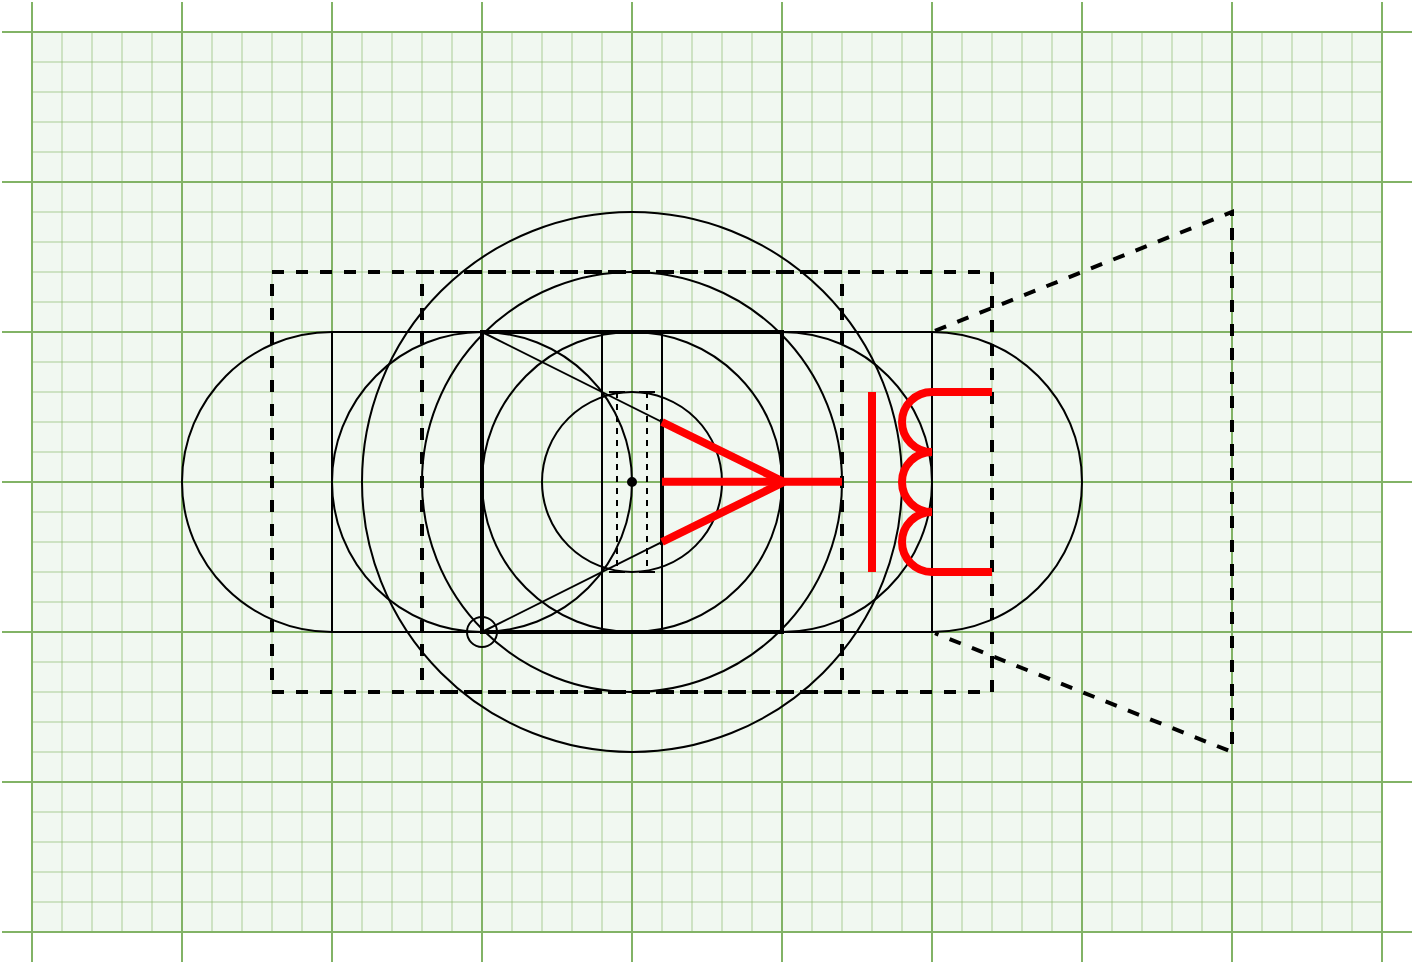 <mxfile compressed="false" version="15.8.4" type="device">
  <diagram id="Vgxe-pnksfFRHGf9vsTr" name="Antenne">
    <mxGraphModel dx="677" dy="418" grid="1" gridSize="15" guides="1" tooltips="1" connect="1" arrows="1" fold="1" page="1" pageScale="1" pageWidth="827" pageHeight="1169" math="0" shadow="0">
      <root>
        <mxCell id="0" />
        <mxCell id="1" parent="0" />
        <mxCell id="QbBzzXBhsKUgg_fgoqhQ-1" value="" style="shape=table;startSize=0;container=1;collapsible=0;childLayout=tableLayout;fillColor=#d5e8d4;strokeColor=#82b366;rowLines=1;columnLines=1;horizontal=0;fillOpacity=33;strokeOpacity=33;connectable=0;allowArrows=0;movable=0;resizable=0;rotatable=0;cloneable=0;deletable=0;editable=0;" parent="1" vertex="1">
          <mxGeometry x="119" y="60" width="675" height="450" as="geometry" />
        </mxCell>
        <mxCell id="QbBzzXBhsKUgg_fgoqhQ-2" value="" style="shape=partialRectangle;collapsible=0;dropTarget=0;pointerEvents=0;fillColor=none;top=0;left=0;bottom=0;right=0;points=[[0,0.5],[1,0.5]];portConstraint=eastwest;allowArrows=0;movable=0;resizable=0;rotatable=0;cloneable=0;deletable=0;editable=0;" parent="QbBzzXBhsKUgg_fgoqhQ-1" vertex="1">
          <mxGeometry width="675" height="15" as="geometry" />
        </mxCell>
        <mxCell id="QbBzzXBhsKUgg_fgoqhQ-3" value="" style="shape=partialRectangle;html=1;whiteSpace=wrap;connectable=0;overflow=hidden;fillColor=none;top=0;left=0;bottom=0;right=0;pointerEvents=1;allowArrows=0;movable=0;resizable=0;rotatable=0;cloneable=0;deletable=0;editable=0;" parent="QbBzzXBhsKUgg_fgoqhQ-2" vertex="1">
          <mxGeometry width="15" height="15" as="geometry">
            <mxRectangle width="15" height="15" as="alternateBounds" />
          </mxGeometry>
        </mxCell>
        <mxCell id="QbBzzXBhsKUgg_fgoqhQ-4" value="" style="shape=partialRectangle;html=1;whiteSpace=wrap;connectable=0;overflow=hidden;fillColor=none;top=0;left=0;bottom=0;right=0;pointerEvents=1;allowArrows=0;movable=0;resizable=0;rotatable=0;cloneable=0;deletable=0;editable=0;" parent="QbBzzXBhsKUgg_fgoqhQ-2" vertex="1">
          <mxGeometry x="15" width="15" height="15" as="geometry">
            <mxRectangle width="15" height="15" as="alternateBounds" />
          </mxGeometry>
        </mxCell>
        <mxCell id="QbBzzXBhsKUgg_fgoqhQ-5" value="" style="shape=partialRectangle;html=1;whiteSpace=wrap;connectable=0;overflow=hidden;fillColor=none;top=0;left=0;bottom=0;right=0;pointerEvents=1;allowArrows=0;movable=0;resizable=0;rotatable=0;cloneable=0;deletable=0;editable=0;" parent="QbBzzXBhsKUgg_fgoqhQ-2" vertex="1">
          <mxGeometry x="30" width="15" height="15" as="geometry">
            <mxRectangle width="15" height="15" as="alternateBounds" />
          </mxGeometry>
        </mxCell>
        <mxCell id="QbBzzXBhsKUgg_fgoqhQ-6" value="" style="shape=partialRectangle;html=1;whiteSpace=wrap;connectable=0;overflow=hidden;fillColor=none;top=0;left=0;bottom=0;right=0;pointerEvents=1;allowArrows=0;movable=0;resizable=0;rotatable=0;cloneable=0;deletable=0;editable=0;" parent="QbBzzXBhsKUgg_fgoqhQ-2" vertex="1">
          <mxGeometry x="45" width="15" height="15" as="geometry">
            <mxRectangle width="15" height="15" as="alternateBounds" />
          </mxGeometry>
        </mxCell>
        <mxCell id="QbBzzXBhsKUgg_fgoqhQ-22" style="shape=partialRectangle;html=1;whiteSpace=wrap;connectable=0;overflow=hidden;fillColor=none;top=0;left=0;bottom=0;right=0;pointerEvents=1;allowArrows=0;movable=0;resizable=0;rotatable=0;cloneable=0;deletable=0;editable=0;" parent="QbBzzXBhsKUgg_fgoqhQ-2" vertex="1">
          <mxGeometry x="60" width="15" height="15" as="geometry">
            <mxRectangle width="15" height="15" as="alternateBounds" />
          </mxGeometry>
        </mxCell>
        <mxCell id="QbBzzXBhsKUgg_fgoqhQ-26" style="shape=partialRectangle;html=1;whiteSpace=wrap;connectable=0;overflow=hidden;fillColor=none;top=0;left=0;bottom=0;right=0;pointerEvents=1;allowArrows=0;movable=0;resizable=0;rotatable=0;cloneable=0;deletable=0;editable=0;" parent="QbBzzXBhsKUgg_fgoqhQ-2" vertex="1">
          <mxGeometry x="75" width="15" height="15" as="geometry">
            <mxRectangle width="15" height="15" as="alternateBounds" />
          </mxGeometry>
        </mxCell>
        <mxCell id="QbBzzXBhsKUgg_fgoqhQ-30" style="shape=partialRectangle;html=1;whiteSpace=wrap;connectable=0;overflow=hidden;fillColor=none;top=0;left=0;bottom=0;right=0;pointerEvents=1;allowArrows=0;movable=0;resizable=0;rotatable=0;cloneable=0;deletable=0;editable=0;" parent="QbBzzXBhsKUgg_fgoqhQ-2" vertex="1">
          <mxGeometry x="90" width="15" height="15" as="geometry">
            <mxRectangle width="15" height="15" as="alternateBounds" />
          </mxGeometry>
        </mxCell>
        <mxCell id="QbBzzXBhsKUgg_fgoqhQ-34" style="shape=partialRectangle;html=1;whiteSpace=wrap;connectable=0;overflow=hidden;fillColor=none;top=0;left=0;bottom=0;right=0;pointerEvents=1;allowArrows=0;movable=0;resizable=0;rotatable=0;cloneable=0;deletable=0;editable=0;" parent="QbBzzXBhsKUgg_fgoqhQ-2" vertex="1">
          <mxGeometry x="105" width="15" height="15" as="geometry">
            <mxRectangle width="15" height="15" as="alternateBounds" />
          </mxGeometry>
        </mxCell>
        <mxCell id="QbBzzXBhsKUgg_fgoqhQ-38" style="shape=partialRectangle;html=1;whiteSpace=wrap;connectable=0;overflow=hidden;fillColor=none;top=0;left=0;bottom=0;right=0;pointerEvents=1;allowArrows=0;movable=0;resizable=0;rotatable=0;cloneable=0;deletable=0;editable=0;" parent="QbBzzXBhsKUgg_fgoqhQ-2" vertex="1">
          <mxGeometry x="120" width="15" height="15" as="geometry">
            <mxRectangle width="15" height="15" as="alternateBounds" />
          </mxGeometry>
        </mxCell>
        <mxCell id="QbBzzXBhsKUgg_fgoqhQ-42" style="shape=partialRectangle;html=1;whiteSpace=wrap;connectable=0;overflow=hidden;fillColor=none;top=0;left=0;bottom=0;right=0;pointerEvents=1;allowArrows=0;movable=0;resizable=0;rotatable=0;cloneable=0;deletable=0;editable=0;" parent="QbBzzXBhsKUgg_fgoqhQ-2" vertex="1">
          <mxGeometry x="135" width="15" height="15" as="geometry">
            <mxRectangle width="15" height="15" as="alternateBounds" />
          </mxGeometry>
        </mxCell>
        <mxCell id="QbBzzXBhsKUgg_fgoqhQ-46" style="shape=partialRectangle;html=1;whiteSpace=wrap;connectable=0;overflow=hidden;fillColor=none;top=0;left=0;bottom=0;right=0;pointerEvents=1;allowArrows=0;movable=0;resizable=0;rotatable=0;cloneable=0;deletable=0;editable=0;" parent="QbBzzXBhsKUgg_fgoqhQ-2" vertex="1">
          <mxGeometry x="150" width="15" height="15" as="geometry">
            <mxRectangle width="15" height="15" as="alternateBounds" />
          </mxGeometry>
        </mxCell>
        <mxCell id="QbBzzXBhsKUgg_fgoqhQ-50" style="shape=partialRectangle;html=1;whiteSpace=wrap;connectable=0;overflow=hidden;fillColor=none;top=0;left=0;bottom=0;right=0;pointerEvents=1;allowArrows=0;movable=0;resizable=0;rotatable=0;cloneable=0;deletable=0;editable=0;" parent="QbBzzXBhsKUgg_fgoqhQ-2" vertex="1">
          <mxGeometry x="165" width="15" height="15" as="geometry">
            <mxRectangle width="15" height="15" as="alternateBounds" />
          </mxGeometry>
        </mxCell>
        <mxCell id="QbBzzXBhsKUgg_fgoqhQ-54" style="shape=partialRectangle;html=1;whiteSpace=wrap;connectable=0;overflow=hidden;fillColor=none;top=0;left=0;bottom=0;right=0;pointerEvents=1;allowArrows=0;movable=0;resizable=0;rotatable=0;cloneable=0;deletable=0;editable=0;" parent="QbBzzXBhsKUgg_fgoqhQ-2" vertex="1">
          <mxGeometry x="180" width="15" height="15" as="geometry">
            <mxRectangle width="15" height="15" as="alternateBounds" />
          </mxGeometry>
        </mxCell>
        <mxCell id="QbBzzXBhsKUgg_fgoqhQ-58" style="shape=partialRectangle;html=1;whiteSpace=wrap;connectable=0;overflow=hidden;fillColor=none;top=0;left=0;bottom=0;right=0;pointerEvents=1;allowArrows=0;movable=0;resizable=0;rotatable=0;cloneable=0;deletable=0;editable=0;" parent="QbBzzXBhsKUgg_fgoqhQ-2" vertex="1">
          <mxGeometry x="195" width="15" height="15" as="geometry">
            <mxRectangle width="15" height="15" as="alternateBounds" />
          </mxGeometry>
        </mxCell>
        <mxCell id="QbBzzXBhsKUgg_fgoqhQ-62" style="shape=partialRectangle;html=1;whiteSpace=wrap;connectable=0;overflow=hidden;fillColor=none;top=0;left=0;bottom=0;right=0;pointerEvents=1;allowArrows=0;movable=0;resizable=0;rotatable=0;cloneable=0;deletable=0;editable=0;" parent="QbBzzXBhsKUgg_fgoqhQ-2" vertex="1">
          <mxGeometry x="210" width="15" height="15" as="geometry">
            <mxRectangle width="15" height="15" as="alternateBounds" />
          </mxGeometry>
        </mxCell>
        <mxCell id="QbBzzXBhsKUgg_fgoqhQ-66" style="shape=partialRectangle;html=1;whiteSpace=wrap;connectable=0;overflow=hidden;fillColor=none;top=0;left=0;bottom=0;right=0;pointerEvents=1;allowArrows=0;movable=0;resizable=0;rotatable=0;cloneable=0;deletable=0;editable=0;" parent="QbBzzXBhsKUgg_fgoqhQ-2" vertex="1">
          <mxGeometry x="225" width="15" height="15" as="geometry">
            <mxRectangle width="15" height="15" as="alternateBounds" />
          </mxGeometry>
        </mxCell>
        <mxCell id="QbBzzXBhsKUgg_fgoqhQ-70" style="shape=partialRectangle;html=1;whiteSpace=wrap;connectable=0;overflow=hidden;fillColor=none;top=0;left=0;bottom=0;right=0;pointerEvents=1;allowArrows=0;movable=0;resizable=0;rotatable=0;cloneable=0;deletable=0;editable=0;" parent="QbBzzXBhsKUgg_fgoqhQ-2" vertex="1">
          <mxGeometry x="240" width="15" height="15" as="geometry">
            <mxRectangle width="15" height="15" as="alternateBounds" />
          </mxGeometry>
        </mxCell>
        <mxCell id="QbBzzXBhsKUgg_fgoqhQ-74" style="shape=partialRectangle;html=1;whiteSpace=wrap;connectable=0;overflow=hidden;fillColor=none;top=0;left=0;bottom=0;right=0;pointerEvents=1;allowArrows=0;movable=0;resizable=0;rotatable=0;cloneable=0;deletable=0;editable=0;" parent="QbBzzXBhsKUgg_fgoqhQ-2" vertex="1">
          <mxGeometry x="255" width="15" height="15" as="geometry">
            <mxRectangle width="15" height="15" as="alternateBounds" />
          </mxGeometry>
        </mxCell>
        <mxCell id="QbBzzXBhsKUgg_fgoqhQ-78" style="shape=partialRectangle;html=1;whiteSpace=wrap;connectable=0;overflow=hidden;fillColor=none;top=0;left=0;bottom=0;right=0;pointerEvents=1;allowArrows=0;movable=0;resizable=0;rotatable=0;cloneable=0;deletable=0;editable=0;" parent="QbBzzXBhsKUgg_fgoqhQ-2" vertex="1">
          <mxGeometry x="270" width="15" height="15" as="geometry">
            <mxRectangle width="15" height="15" as="alternateBounds" />
          </mxGeometry>
        </mxCell>
        <mxCell id="QbBzzXBhsKUgg_fgoqhQ-82" style="shape=partialRectangle;html=1;whiteSpace=wrap;connectable=0;overflow=hidden;fillColor=none;top=0;left=0;bottom=0;right=0;pointerEvents=1;allowArrows=0;movable=0;resizable=0;rotatable=0;cloneable=0;deletable=0;editable=0;" parent="QbBzzXBhsKUgg_fgoqhQ-2" vertex="1">
          <mxGeometry x="285" width="15" height="15" as="geometry">
            <mxRectangle width="15" height="15" as="alternateBounds" />
          </mxGeometry>
        </mxCell>
        <mxCell id="QbBzzXBhsKUgg_fgoqhQ-86" style="shape=partialRectangle;html=1;whiteSpace=wrap;connectable=0;overflow=hidden;fillColor=none;top=0;left=0;bottom=0;right=0;pointerEvents=1;allowArrows=0;movable=0;resizable=0;rotatable=0;cloneable=0;deletable=0;editable=0;" parent="QbBzzXBhsKUgg_fgoqhQ-2" vertex="1">
          <mxGeometry x="300" width="15" height="15" as="geometry">
            <mxRectangle width="15" height="15" as="alternateBounds" />
          </mxGeometry>
        </mxCell>
        <mxCell id="QbBzzXBhsKUgg_fgoqhQ-90" style="shape=partialRectangle;html=1;whiteSpace=wrap;connectable=0;overflow=hidden;fillColor=none;top=0;left=0;bottom=0;right=0;pointerEvents=1;allowArrows=0;movable=0;resizable=0;rotatable=0;cloneable=0;deletable=0;editable=0;" parent="QbBzzXBhsKUgg_fgoqhQ-2" vertex="1">
          <mxGeometry x="315" width="15" height="15" as="geometry">
            <mxRectangle width="15" height="15" as="alternateBounds" />
          </mxGeometry>
        </mxCell>
        <mxCell id="QbBzzXBhsKUgg_fgoqhQ-94" style="shape=partialRectangle;html=1;whiteSpace=wrap;connectable=0;overflow=hidden;fillColor=none;top=0;left=0;bottom=0;right=0;pointerEvents=1;allowArrows=0;movable=0;resizable=0;rotatable=0;cloneable=0;deletable=0;editable=0;" parent="QbBzzXBhsKUgg_fgoqhQ-2" vertex="1">
          <mxGeometry x="330" width="15" height="15" as="geometry">
            <mxRectangle width="15" height="15" as="alternateBounds" />
          </mxGeometry>
        </mxCell>
        <mxCell id="QbBzzXBhsKUgg_fgoqhQ-98" style="shape=partialRectangle;html=1;whiteSpace=wrap;connectable=0;overflow=hidden;fillColor=none;top=0;left=0;bottom=0;right=0;pointerEvents=1;allowArrows=0;movable=0;resizable=0;rotatable=0;cloneable=0;deletable=0;editable=0;" parent="QbBzzXBhsKUgg_fgoqhQ-2" vertex="1">
          <mxGeometry x="345" width="15" height="15" as="geometry">
            <mxRectangle width="15" height="15" as="alternateBounds" />
          </mxGeometry>
        </mxCell>
        <mxCell id="QbBzzXBhsKUgg_fgoqhQ-102" style="shape=partialRectangle;html=1;whiteSpace=wrap;connectable=0;overflow=hidden;fillColor=none;top=0;left=0;bottom=0;right=0;pointerEvents=1;allowArrows=0;movable=0;resizable=0;rotatable=0;cloneable=0;deletable=0;editable=0;" parent="QbBzzXBhsKUgg_fgoqhQ-2" vertex="1">
          <mxGeometry x="360" width="15" height="15" as="geometry">
            <mxRectangle width="15" height="15" as="alternateBounds" />
          </mxGeometry>
        </mxCell>
        <mxCell id="QbBzzXBhsKUgg_fgoqhQ-106" style="shape=partialRectangle;html=1;whiteSpace=wrap;connectable=0;overflow=hidden;fillColor=none;top=0;left=0;bottom=0;right=0;pointerEvents=1;allowArrows=0;movable=0;resizable=0;rotatable=0;cloneable=0;deletable=0;editable=0;" parent="QbBzzXBhsKUgg_fgoqhQ-2" vertex="1">
          <mxGeometry x="375" width="15" height="15" as="geometry">
            <mxRectangle width="15" height="15" as="alternateBounds" />
          </mxGeometry>
        </mxCell>
        <mxCell id="QbBzzXBhsKUgg_fgoqhQ-110" style="shape=partialRectangle;html=1;whiteSpace=wrap;connectable=0;overflow=hidden;fillColor=none;top=0;left=0;bottom=0;right=0;pointerEvents=1;allowArrows=0;movable=0;resizable=0;rotatable=0;cloneable=0;deletable=0;editable=0;" parent="QbBzzXBhsKUgg_fgoqhQ-2" vertex="1">
          <mxGeometry x="390" width="15" height="15" as="geometry">
            <mxRectangle width="15" height="15" as="alternateBounds" />
          </mxGeometry>
        </mxCell>
        <mxCell id="QbBzzXBhsKUgg_fgoqhQ-114" style="shape=partialRectangle;html=1;whiteSpace=wrap;connectable=0;overflow=hidden;fillColor=none;top=0;left=0;bottom=0;right=0;pointerEvents=1;allowArrows=0;movable=0;resizable=0;rotatable=0;cloneable=0;deletable=0;editable=0;" parent="QbBzzXBhsKUgg_fgoqhQ-2" vertex="1">
          <mxGeometry x="405" width="15" height="15" as="geometry">
            <mxRectangle width="15" height="15" as="alternateBounds" />
          </mxGeometry>
        </mxCell>
        <mxCell id="QbBzzXBhsKUgg_fgoqhQ-118" style="shape=partialRectangle;html=1;whiteSpace=wrap;connectable=0;overflow=hidden;fillColor=none;top=0;left=0;bottom=0;right=0;pointerEvents=1;allowArrows=0;movable=0;resizable=0;rotatable=0;cloneable=0;deletable=0;editable=0;" parent="QbBzzXBhsKUgg_fgoqhQ-2" vertex="1">
          <mxGeometry x="420" width="15" height="15" as="geometry">
            <mxRectangle width="15" height="15" as="alternateBounds" />
          </mxGeometry>
        </mxCell>
        <mxCell id="QbBzzXBhsKUgg_fgoqhQ-122" style="shape=partialRectangle;html=1;whiteSpace=wrap;connectable=0;overflow=hidden;fillColor=none;top=0;left=0;bottom=0;right=0;pointerEvents=1;allowArrows=0;movable=0;resizable=0;rotatable=0;cloneable=0;deletable=0;editable=0;" parent="QbBzzXBhsKUgg_fgoqhQ-2" vertex="1">
          <mxGeometry x="435" width="15" height="15" as="geometry">
            <mxRectangle width="15" height="15" as="alternateBounds" />
          </mxGeometry>
        </mxCell>
        <mxCell id="QbBzzXBhsKUgg_fgoqhQ-126" style="shape=partialRectangle;html=1;whiteSpace=wrap;connectable=0;overflow=hidden;fillColor=none;top=0;left=0;bottom=0;right=0;pointerEvents=1;allowArrows=0;movable=0;resizable=0;rotatable=0;cloneable=0;deletable=0;editable=0;" parent="QbBzzXBhsKUgg_fgoqhQ-2" vertex="1">
          <mxGeometry x="450" width="15" height="15" as="geometry">
            <mxRectangle width="15" height="15" as="alternateBounds" />
          </mxGeometry>
        </mxCell>
        <mxCell id="QbBzzXBhsKUgg_fgoqhQ-130" style="shape=partialRectangle;html=1;whiteSpace=wrap;connectable=0;overflow=hidden;fillColor=none;top=0;left=0;bottom=0;right=0;pointerEvents=1;allowArrows=0;movable=0;resizable=0;rotatable=0;cloneable=0;deletable=0;editable=0;" parent="QbBzzXBhsKUgg_fgoqhQ-2" vertex="1">
          <mxGeometry x="465" width="15" height="15" as="geometry">
            <mxRectangle width="15" height="15" as="alternateBounds" />
          </mxGeometry>
        </mxCell>
        <mxCell id="QbBzzXBhsKUgg_fgoqhQ-134" style="shape=partialRectangle;html=1;whiteSpace=wrap;connectable=0;overflow=hidden;fillColor=none;top=0;left=0;bottom=0;right=0;pointerEvents=1;allowArrows=0;movable=0;resizable=0;rotatable=0;cloneable=0;deletable=0;editable=0;" parent="QbBzzXBhsKUgg_fgoqhQ-2" vertex="1">
          <mxGeometry x="480" width="15" height="15" as="geometry">
            <mxRectangle width="15" height="15" as="alternateBounds" />
          </mxGeometry>
        </mxCell>
        <mxCell id="QbBzzXBhsKUgg_fgoqhQ-138" style="shape=partialRectangle;html=1;whiteSpace=wrap;connectable=0;overflow=hidden;fillColor=none;top=0;left=0;bottom=0;right=0;pointerEvents=1;allowArrows=0;movable=0;resizable=0;rotatable=0;cloneable=0;deletable=0;editable=0;" parent="QbBzzXBhsKUgg_fgoqhQ-2" vertex="1">
          <mxGeometry x="495" width="15" height="15" as="geometry">
            <mxRectangle width="15" height="15" as="alternateBounds" />
          </mxGeometry>
        </mxCell>
        <mxCell id="QbBzzXBhsKUgg_fgoqhQ-142" style="shape=partialRectangle;html=1;whiteSpace=wrap;connectable=0;overflow=hidden;fillColor=none;top=0;left=0;bottom=0;right=0;pointerEvents=1;allowArrows=0;movable=0;resizable=0;rotatable=0;cloneable=0;deletable=0;editable=0;" parent="QbBzzXBhsKUgg_fgoqhQ-2" vertex="1">
          <mxGeometry x="510" width="15" height="15" as="geometry">
            <mxRectangle width="15" height="15" as="alternateBounds" />
          </mxGeometry>
        </mxCell>
        <mxCell id="QbBzzXBhsKUgg_fgoqhQ-146" style="shape=partialRectangle;html=1;whiteSpace=wrap;connectable=0;overflow=hidden;fillColor=none;top=0;left=0;bottom=0;right=0;pointerEvents=1;allowArrows=0;movable=0;resizable=0;rotatable=0;cloneable=0;deletable=0;editable=0;" parent="QbBzzXBhsKUgg_fgoqhQ-2" vertex="1">
          <mxGeometry x="525" width="15" height="15" as="geometry">
            <mxRectangle width="15" height="15" as="alternateBounds" />
          </mxGeometry>
        </mxCell>
        <mxCell id="QbBzzXBhsKUgg_fgoqhQ-150" style="shape=partialRectangle;html=1;whiteSpace=wrap;connectable=0;overflow=hidden;fillColor=none;top=0;left=0;bottom=0;right=0;pointerEvents=1;allowArrows=0;movable=0;resizable=0;rotatable=0;cloneable=0;deletable=0;editable=0;" parent="QbBzzXBhsKUgg_fgoqhQ-2" vertex="1">
          <mxGeometry x="540" width="15" height="15" as="geometry">
            <mxRectangle width="15" height="15" as="alternateBounds" />
          </mxGeometry>
        </mxCell>
        <mxCell id="QbBzzXBhsKUgg_fgoqhQ-154" style="shape=partialRectangle;html=1;whiteSpace=wrap;connectable=0;overflow=hidden;fillColor=none;top=0;left=0;bottom=0;right=0;pointerEvents=1;allowArrows=0;movable=0;resizable=0;rotatable=0;cloneable=0;deletable=0;editable=0;" parent="QbBzzXBhsKUgg_fgoqhQ-2" vertex="1">
          <mxGeometry x="555" width="15" height="15" as="geometry">
            <mxRectangle width="15" height="15" as="alternateBounds" />
          </mxGeometry>
        </mxCell>
        <mxCell id="QbBzzXBhsKUgg_fgoqhQ-158" style="shape=partialRectangle;html=1;whiteSpace=wrap;connectable=0;overflow=hidden;fillColor=none;top=0;left=0;bottom=0;right=0;pointerEvents=1;allowArrows=0;movable=0;resizable=0;rotatable=0;cloneable=0;deletable=0;editable=0;" parent="QbBzzXBhsKUgg_fgoqhQ-2" vertex="1">
          <mxGeometry x="570" width="15" height="15" as="geometry">
            <mxRectangle width="15" height="15" as="alternateBounds" />
          </mxGeometry>
        </mxCell>
        <mxCell id="QbBzzXBhsKUgg_fgoqhQ-162" style="shape=partialRectangle;html=1;whiteSpace=wrap;connectable=0;overflow=hidden;fillColor=none;top=0;left=0;bottom=0;right=0;pointerEvents=1;allowArrows=0;movable=0;resizable=0;rotatable=0;cloneable=0;deletable=0;editable=0;" parent="QbBzzXBhsKUgg_fgoqhQ-2" vertex="1">
          <mxGeometry x="585" width="15" height="15" as="geometry">
            <mxRectangle width="15" height="15" as="alternateBounds" />
          </mxGeometry>
        </mxCell>
        <mxCell id="LEQzauHzGxhchGeCpS5f-121" style="shape=partialRectangle;html=1;whiteSpace=wrap;connectable=0;overflow=hidden;fillColor=none;top=0;left=0;bottom=0;right=0;pointerEvents=1;allowArrows=0;movable=0;resizable=0;rotatable=0;cloneable=0;deletable=0;editable=0;" parent="QbBzzXBhsKUgg_fgoqhQ-2" vertex="1">
          <mxGeometry x="600" width="15" height="15" as="geometry">
            <mxRectangle width="15" height="15" as="alternateBounds" />
          </mxGeometry>
        </mxCell>
        <mxCell id="LEQzauHzGxhchGeCpS5f-91" style="shape=partialRectangle;html=1;whiteSpace=wrap;connectable=0;overflow=hidden;fillColor=none;top=0;left=0;bottom=0;right=0;pointerEvents=1;allowArrows=0;movable=0;resizable=0;rotatable=0;cloneable=0;deletable=0;editable=0;" parent="QbBzzXBhsKUgg_fgoqhQ-2" vertex="1">
          <mxGeometry x="615" width="15" height="15" as="geometry">
            <mxRectangle width="15" height="15" as="alternateBounds" />
          </mxGeometry>
        </mxCell>
        <mxCell id="LEQzauHzGxhchGeCpS5f-61" style="shape=partialRectangle;html=1;whiteSpace=wrap;connectable=0;overflow=hidden;fillColor=none;top=0;left=0;bottom=0;right=0;pointerEvents=1;allowArrows=0;movable=0;resizable=0;rotatable=0;cloneable=0;deletable=0;editable=0;" parent="QbBzzXBhsKUgg_fgoqhQ-2" vertex="1">
          <mxGeometry x="630" width="15" height="15" as="geometry">
            <mxRectangle width="15" height="15" as="alternateBounds" />
          </mxGeometry>
        </mxCell>
        <mxCell id="LEQzauHzGxhchGeCpS5f-31" style="shape=partialRectangle;html=1;whiteSpace=wrap;connectable=0;overflow=hidden;fillColor=none;top=0;left=0;bottom=0;right=0;pointerEvents=1;allowArrows=0;movable=0;resizable=0;rotatable=0;cloneable=0;deletable=0;editable=0;" parent="QbBzzXBhsKUgg_fgoqhQ-2" vertex="1">
          <mxGeometry x="645" width="15" height="15" as="geometry">
            <mxRectangle width="15" height="15" as="alternateBounds" />
          </mxGeometry>
        </mxCell>
        <mxCell id="LEQzauHzGxhchGeCpS5f-1" style="shape=partialRectangle;html=1;whiteSpace=wrap;connectable=0;overflow=hidden;fillColor=none;top=0;left=0;bottom=0;right=0;pointerEvents=1;allowArrows=0;movable=0;resizable=0;rotatable=0;cloneable=0;deletable=0;editable=0;" parent="QbBzzXBhsKUgg_fgoqhQ-2" vertex="1">
          <mxGeometry x="660" width="15" height="15" as="geometry">
            <mxRectangle width="15" height="15" as="alternateBounds" />
          </mxGeometry>
        </mxCell>
        <mxCell id="QbBzzXBhsKUgg_fgoqhQ-7" value="" style="shape=partialRectangle;collapsible=0;dropTarget=0;pointerEvents=0;fillColor=none;top=0;left=0;bottom=0;right=0;points=[[0,0.5],[1,0.5]];portConstraint=eastwest;allowArrows=0;movable=0;resizable=0;rotatable=0;cloneable=0;deletable=0;editable=0;" parent="QbBzzXBhsKUgg_fgoqhQ-1" vertex="1">
          <mxGeometry y="15" width="675" height="15" as="geometry" />
        </mxCell>
        <mxCell id="QbBzzXBhsKUgg_fgoqhQ-8" value="" style="shape=partialRectangle;html=1;whiteSpace=wrap;connectable=0;overflow=hidden;fillColor=none;top=0;left=0;bottom=0;right=0;pointerEvents=1;allowArrows=0;movable=0;resizable=0;rotatable=0;cloneable=0;deletable=0;editable=0;" parent="QbBzzXBhsKUgg_fgoqhQ-7" vertex="1">
          <mxGeometry width="15" height="15" as="geometry">
            <mxRectangle width="15" height="15" as="alternateBounds" />
          </mxGeometry>
        </mxCell>
        <mxCell id="QbBzzXBhsKUgg_fgoqhQ-9" value="" style="shape=partialRectangle;html=1;whiteSpace=wrap;connectable=0;overflow=hidden;fillColor=none;top=0;left=0;bottom=0;right=0;pointerEvents=1;allowArrows=0;movable=0;resizable=0;rotatable=0;cloneable=0;deletable=0;editable=0;" parent="QbBzzXBhsKUgg_fgoqhQ-7" vertex="1">
          <mxGeometry x="15" width="15" height="15" as="geometry">
            <mxRectangle width="15" height="15" as="alternateBounds" />
          </mxGeometry>
        </mxCell>
        <mxCell id="QbBzzXBhsKUgg_fgoqhQ-10" value="" style="shape=partialRectangle;html=1;whiteSpace=wrap;connectable=0;overflow=hidden;fillColor=none;top=0;left=0;bottom=0;right=0;pointerEvents=1;allowArrows=0;movable=0;resizable=0;rotatable=0;cloneable=0;deletable=0;editable=0;" parent="QbBzzXBhsKUgg_fgoqhQ-7" vertex="1">
          <mxGeometry x="30" width="15" height="15" as="geometry">
            <mxRectangle width="15" height="15" as="alternateBounds" />
          </mxGeometry>
        </mxCell>
        <mxCell id="QbBzzXBhsKUgg_fgoqhQ-11" value="" style="shape=partialRectangle;html=1;whiteSpace=wrap;connectable=0;overflow=hidden;fillColor=none;top=0;left=0;bottom=0;right=0;pointerEvents=1;allowArrows=0;movable=0;resizable=0;rotatable=0;cloneable=0;deletable=0;editable=0;" parent="QbBzzXBhsKUgg_fgoqhQ-7" vertex="1">
          <mxGeometry x="45" width="15" height="15" as="geometry">
            <mxRectangle width="15" height="15" as="alternateBounds" />
          </mxGeometry>
        </mxCell>
        <mxCell id="QbBzzXBhsKUgg_fgoqhQ-23" style="shape=partialRectangle;html=1;whiteSpace=wrap;connectable=0;overflow=hidden;fillColor=none;top=0;left=0;bottom=0;right=0;pointerEvents=1;allowArrows=0;movable=0;resizable=0;rotatable=0;cloneable=0;deletable=0;editable=0;" parent="QbBzzXBhsKUgg_fgoqhQ-7" vertex="1">
          <mxGeometry x="60" width="15" height="15" as="geometry">
            <mxRectangle width="15" height="15" as="alternateBounds" />
          </mxGeometry>
        </mxCell>
        <mxCell id="QbBzzXBhsKUgg_fgoqhQ-27" style="shape=partialRectangle;html=1;whiteSpace=wrap;connectable=0;overflow=hidden;fillColor=none;top=0;left=0;bottom=0;right=0;pointerEvents=1;allowArrows=0;movable=0;resizable=0;rotatable=0;cloneable=0;deletable=0;editable=0;" parent="QbBzzXBhsKUgg_fgoqhQ-7" vertex="1">
          <mxGeometry x="75" width="15" height="15" as="geometry">
            <mxRectangle width="15" height="15" as="alternateBounds" />
          </mxGeometry>
        </mxCell>
        <mxCell id="QbBzzXBhsKUgg_fgoqhQ-31" style="shape=partialRectangle;html=1;whiteSpace=wrap;connectable=0;overflow=hidden;fillColor=none;top=0;left=0;bottom=0;right=0;pointerEvents=1;allowArrows=0;movable=0;resizable=0;rotatable=0;cloneable=0;deletable=0;editable=0;" parent="QbBzzXBhsKUgg_fgoqhQ-7" vertex="1">
          <mxGeometry x="90" width="15" height="15" as="geometry">
            <mxRectangle width="15" height="15" as="alternateBounds" />
          </mxGeometry>
        </mxCell>
        <mxCell id="QbBzzXBhsKUgg_fgoqhQ-35" style="shape=partialRectangle;html=1;whiteSpace=wrap;connectable=0;overflow=hidden;fillColor=none;top=0;left=0;bottom=0;right=0;pointerEvents=1;allowArrows=0;movable=0;resizable=0;rotatable=0;cloneable=0;deletable=0;editable=0;" parent="QbBzzXBhsKUgg_fgoqhQ-7" vertex="1">
          <mxGeometry x="105" width="15" height="15" as="geometry">
            <mxRectangle width="15" height="15" as="alternateBounds" />
          </mxGeometry>
        </mxCell>
        <mxCell id="QbBzzXBhsKUgg_fgoqhQ-39" style="shape=partialRectangle;html=1;whiteSpace=wrap;connectable=0;overflow=hidden;fillColor=none;top=0;left=0;bottom=0;right=0;pointerEvents=1;allowArrows=0;movable=0;resizable=0;rotatable=0;cloneable=0;deletable=0;editable=0;" parent="QbBzzXBhsKUgg_fgoqhQ-7" vertex="1">
          <mxGeometry x="120" width="15" height="15" as="geometry">
            <mxRectangle width="15" height="15" as="alternateBounds" />
          </mxGeometry>
        </mxCell>
        <mxCell id="QbBzzXBhsKUgg_fgoqhQ-43" style="shape=partialRectangle;html=1;whiteSpace=wrap;connectable=0;overflow=hidden;fillColor=none;top=0;left=0;bottom=0;right=0;pointerEvents=1;allowArrows=0;movable=0;resizable=0;rotatable=0;cloneable=0;deletable=0;editable=0;" parent="QbBzzXBhsKUgg_fgoqhQ-7" vertex="1">
          <mxGeometry x="135" width="15" height="15" as="geometry">
            <mxRectangle width="15" height="15" as="alternateBounds" />
          </mxGeometry>
        </mxCell>
        <mxCell id="QbBzzXBhsKUgg_fgoqhQ-47" style="shape=partialRectangle;html=1;whiteSpace=wrap;connectable=0;overflow=hidden;fillColor=none;top=0;left=0;bottom=0;right=0;pointerEvents=1;allowArrows=0;movable=0;resizable=0;rotatable=0;cloneable=0;deletable=0;editable=0;" parent="QbBzzXBhsKUgg_fgoqhQ-7" vertex="1">
          <mxGeometry x="150" width="15" height="15" as="geometry">
            <mxRectangle width="15" height="15" as="alternateBounds" />
          </mxGeometry>
        </mxCell>
        <mxCell id="QbBzzXBhsKUgg_fgoqhQ-51" style="shape=partialRectangle;html=1;whiteSpace=wrap;connectable=0;overflow=hidden;fillColor=none;top=0;left=0;bottom=0;right=0;pointerEvents=1;allowArrows=0;movable=0;resizable=0;rotatable=0;cloneable=0;deletable=0;editable=0;" parent="QbBzzXBhsKUgg_fgoqhQ-7" vertex="1">
          <mxGeometry x="165" width="15" height="15" as="geometry">
            <mxRectangle width="15" height="15" as="alternateBounds" />
          </mxGeometry>
        </mxCell>
        <mxCell id="QbBzzXBhsKUgg_fgoqhQ-55" style="shape=partialRectangle;html=1;whiteSpace=wrap;connectable=0;overflow=hidden;fillColor=none;top=0;left=0;bottom=0;right=0;pointerEvents=1;allowArrows=0;movable=0;resizable=0;rotatable=0;cloneable=0;deletable=0;editable=0;" parent="QbBzzXBhsKUgg_fgoqhQ-7" vertex="1">
          <mxGeometry x="180" width="15" height="15" as="geometry">
            <mxRectangle width="15" height="15" as="alternateBounds" />
          </mxGeometry>
        </mxCell>
        <mxCell id="QbBzzXBhsKUgg_fgoqhQ-59" style="shape=partialRectangle;html=1;whiteSpace=wrap;connectable=0;overflow=hidden;fillColor=none;top=0;left=0;bottom=0;right=0;pointerEvents=1;allowArrows=0;movable=0;resizable=0;rotatable=0;cloneable=0;deletable=0;editable=0;" parent="QbBzzXBhsKUgg_fgoqhQ-7" vertex="1">
          <mxGeometry x="195" width="15" height="15" as="geometry">
            <mxRectangle width="15" height="15" as="alternateBounds" />
          </mxGeometry>
        </mxCell>
        <mxCell id="QbBzzXBhsKUgg_fgoqhQ-63" style="shape=partialRectangle;html=1;whiteSpace=wrap;connectable=0;overflow=hidden;fillColor=none;top=0;left=0;bottom=0;right=0;pointerEvents=1;allowArrows=0;movable=0;resizable=0;rotatable=0;cloneable=0;deletable=0;editable=0;" parent="QbBzzXBhsKUgg_fgoqhQ-7" vertex="1">
          <mxGeometry x="210" width="15" height="15" as="geometry">
            <mxRectangle width="15" height="15" as="alternateBounds" />
          </mxGeometry>
        </mxCell>
        <mxCell id="QbBzzXBhsKUgg_fgoqhQ-67" style="shape=partialRectangle;html=1;whiteSpace=wrap;connectable=0;overflow=hidden;fillColor=none;top=0;left=0;bottom=0;right=0;pointerEvents=1;allowArrows=0;movable=0;resizable=0;rotatable=0;cloneable=0;deletable=0;editable=0;" parent="QbBzzXBhsKUgg_fgoqhQ-7" vertex="1">
          <mxGeometry x="225" width="15" height="15" as="geometry">
            <mxRectangle width="15" height="15" as="alternateBounds" />
          </mxGeometry>
        </mxCell>
        <mxCell id="QbBzzXBhsKUgg_fgoqhQ-71" style="shape=partialRectangle;html=1;whiteSpace=wrap;connectable=0;overflow=hidden;fillColor=none;top=0;left=0;bottom=0;right=0;pointerEvents=1;allowArrows=0;movable=0;resizable=0;rotatable=0;cloneable=0;deletable=0;editable=0;" parent="QbBzzXBhsKUgg_fgoqhQ-7" vertex="1">
          <mxGeometry x="240" width="15" height="15" as="geometry">
            <mxRectangle width="15" height="15" as="alternateBounds" />
          </mxGeometry>
        </mxCell>
        <mxCell id="QbBzzXBhsKUgg_fgoqhQ-75" style="shape=partialRectangle;html=1;whiteSpace=wrap;connectable=0;overflow=hidden;fillColor=none;top=0;left=0;bottom=0;right=0;pointerEvents=1;allowArrows=0;movable=0;resizable=0;rotatable=0;cloneable=0;deletable=0;editable=0;" parent="QbBzzXBhsKUgg_fgoqhQ-7" vertex="1">
          <mxGeometry x="255" width="15" height="15" as="geometry">
            <mxRectangle width="15" height="15" as="alternateBounds" />
          </mxGeometry>
        </mxCell>
        <mxCell id="QbBzzXBhsKUgg_fgoqhQ-79" style="shape=partialRectangle;html=1;whiteSpace=wrap;connectable=0;overflow=hidden;fillColor=none;top=0;left=0;bottom=0;right=0;pointerEvents=1;allowArrows=0;movable=0;resizable=0;rotatable=0;cloneable=0;deletable=0;editable=0;" parent="QbBzzXBhsKUgg_fgoqhQ-7" vertex="1">
          <mxGeometry x="270" width="15" height="15" as="geometry">
            <mxRectangle width="15" height="15" as="alternateBounds" />
          </mxGeometry>
        </mxCell>
        <mxCell id="QbBzzXBhsKUgg_fgoqhQ-83" style="shape=partialRectangle;html=1;whiteSpace=wrap;connectable=0;overflow=hidden;fillColor=none;top=0;left=0;bottom=0;right=0;pointerEvents=1;allowArrows=0;movable=0;resizable=0;rotatable=0;cloneable=0;deletable=0;editable=0;" parent="QbBzzXBhsKUgg_fgoqhQ-7" vertex="1">
          <mxGeometry x="285" width="15" height="15" as="geometry">
            <mxRectangle width="15" height="15" as="alternateBounds" />
          </mxGeometry>
        </mxCell>
        <mxCell id="QbBzzXBhsKUgg_fgoqhQ-87" style="shape=partialRectangle;html=1;whiteSpace=wrap;connectable=0;overflow=hidden;fillColor=none;top=0;left=0;bottom=0;right=0;pointerEvents=1;allowArrows=0;movable=0;resizable=0;rotatable=0;cloneable=0;deletable=0;editable=0;" parent="QbBzzXBhsKUgg_fgoqhQ-7" vertex="1">
          <mxGeometry x="300" width="15" height="15" as="geometry">
            <mxRectangle width="15" height="15" as="alternateBounds" />
          </mxGeometry>
        </mxCell>
        <mxCell id="QbBzzXBhsKUgg_fgoqhQ-91" style="shape=partialRectangle;html=1;whiteSpace=wrap;connectable=0;overflow=hidden;fillColor=none;top=0;left=0;bottom=0;right=0;pointerEvents=1;allowArrows=0;movable=0;resizable=0;rotatable=0;cloneable=0;deletable=0;editable=0;" parent="QbBzzXBhsKUgg_fgoqhQ-7" vertex="1">
          <mxGeometry x="315" width="15" height="15" as="geometry">
            <mxRectangle width="15" height="15" as="alternateBounds" />
          </mxGeometry>
        </mxCell>
        <mxCell id="QbBzzXBhsKUgg_fgoqhQ-95" style="shape=partialRectangle;html=1;whiteSpace=wrap;connectable=0;overflow=hidden;fillColor=none;top=0;left=0;bottom=0;right=0;pointerEvents=1;allowArrows=0;movable=0;resizable=0;rotatable=0;cloneable=0;deletable=0;editable=0;" parent="QbBzzXBhsKUgg_fgoqhQ-7" vertex="1">
          <mxGeometry x="330" width="15" height="15" as="geometry">
            <mxRectangle width="15" height="15" as="alternateBounds" />
          </mxGeometry>
        </mxCell>
        <mxCell id="QbBzzXBhsKUgg_fgoqhQ-99" style="shape=partialRectangle;html=1;whiteSpace=wrap;connectable=0;overflow=hidden;fillColor=none;top=0;left=0;bottom=0;right=0;pointerEvents=1;allowArrows=0;movable=0;resizable=0;rotatable=0;cloneable=0;deletable=0;editable=0;" parent="QbBzzXBhsKUgg_fgoqhQ-7" vertex="1">
          <mxGeometry x="345" width="15" height="15" as="geometry">
            <mxRectangle width="15" height="15" as="alternateBounds" />
          </mxGeometry>
        </mxCell>
        <mxCell id="QbBzzXBhsKUgg_fgoqhQ-103" style="shape=partialRectangle;html=1;whiteSpace=wrap;connectable=0;overflow=hidden;fillColor=none;top=0;left=0;bottom=0;right=0;pointerEvents=1;allowArrows=0;movable=0;resizable=0;rotatable=0;cloneable=0;deletable=0;editable=0;" parent="QbBzzXBhsKUgg_fgoqhQ-7" vertex="1">
          <mxGeometry x="360" width="15" height="15" as="geometry">
            <mxRectangle width="15" height="15" as="alternateBounds" />
          </mxGeometry>
        </mxCell>
        <mxCell id="QbBzzXBhsKUgg_fgoqhQ-107" style="shape=partialRectangle;html=1;whiteSpace=wrap;connectable=0;overflow=hidden;fillColor=none;top=0;left=0;bottom=0;right=0;pointerEvents=1;allowArrows=0;movable=0;resizable=0;rotatable=0;cloneable=0;deletable=0;editable=0;" parent="QbBzzXBhsKUgg_fgoqhQ-7" vertex="1">
          <mxGeometry x="375" width="15" height="15" as="geometry">
            <mxRectangle width="15" height="15" as="alternateBounds" />
          </mxGeometry>
        </mxCell>
        <mxCell id="QbBzzXBhsKUgg_fgoqhQ-111" style="shape=partialRectangle;html=1;whiteSpace=wrap;connectable=0;overflow=hidden;fillColor=none;top=0;left=0;bottom=0;right=0;pointerEvents=1;allowArrows=0;movable=0;resizable=0;rotatable=0;cloneable=0;deletable=0;editable=0;" parent="QbBzzXBhsKUgg_fgoqhQ-7" vertex="1">
          <mxGeometry x="390" width="15" height="15" as="geometry">
            <mxRectangle width="15" height="15" as="alternateBounds" />
          </mxGeometry>
        </mxCell>
        <mxCell id="QbBzzXBhsKUgg_fgoqhQ-115" style="shape=partialRectangle;html=1;whiteSpace=wrap;connectable=0;overflow=hidden;fillColor=none;top=0;left=0;bottom=0;right=0;pointerEvents=1;allowArrows=0;movable=0;resizable=0;rotatable=0;cloneable=0;deletable=0;editable=0;" parent="QbBzzXBhsKUgg_fgoqhQ-7" vertex="1">
          <mxGeometry x="405" width="15" height="15" as="geometry">
            <mxRectangle width="15" height="15" as="alternateBounds" />
          </mxGeometry>
        </mxCell>
        <mxCell id="QbBzzXBhsKUgg_fgoqhQ-119" style="shape=partialRectangle;html=1;whiteSpace=wrap;connectable=0;overflow=hidden;fillColor=none;top=0;left=0;bottom=0;right=0;pointerEvents=1;allowArrows=0;movable=0;resizable=0;rotatable=0;cloneable=0;deletable=0;editable=0;" parent="QbBzzXBhsKUgg_fgoqhQ-7" vertex="1">
          <mxGeometry x="420" width="15" height="15" as="geometry">
            <mxRectangle width="15" height="15" as="alternateBounds" />
          </mxGeometry>
        </mxCell>
        <mxCell id="QbBzzXBhsKUgg_fgoqhQ-123" style="shape=partialRectangle;html=1;whiteSpace=wrap;connectable=0;overflow=hidden;fillColor=none;top=0;left=0;bottom=0;right=0;pointerEvents=1;allowArrows=0;movable=0;resizable=0;rotatable=0;cloneable=0;deletable=0;editable=0;" parent="QbBzzXBhsKUgg_fgoqhQ-7" vertex="1">
          <mxGeometry x="435" width="15" height="15" as="geometry">
            <mxRectangle width="15" height="15" as="alternateBounds" />
          </mxGeometry>
        </mxCell>
        <mxCell id="QbBzzXBhsKUgg_fgoqhQ-127" style="shape=partialRectangle;html=1;whiteSpace=wrap;connectable=0;overflow=hidden;fillColor=none;top=0;left=0;bottom=0;right=0;pointerEvents=1;allowArrows=0;movable=0;resizable=0;rotatable=0;cloneable=0;deletable=0;editable=0;" parent="QbBzzXBhsKUgg_fgoqhQ-7" vertex="1">
          <mxGeometry x="450" width="15" height="15" as="geometry">
            <mxRectangle width="15" height="15" as="alternateBounds" />
          </mxGeometry>
        </mxCell>
        <mxCell id="QbBzzXBhsKUgg_fgoqhQ-131" style="shape=partialRectangle;html=1;whiteSpace=wrap;connectable=0;overflow=hidden;fillColor=none;top=0;left=0;bottom=0;right=0;pointerEvents=1;allowArrows=0;movable=0;resizable=0;rotatable=0;cloneable=0;deletable=0;editable=0;" parent="QbBzzXBhsKUgg_fgoqhQ-7" vertex="1">
          <mxGeometry x="465" width="15" height="15" as="geometry">
            <mxRectangle width="15" height="15" as="alternateBounds" />
          </mxGeometry>
        </mxCell>
        <mxCell id="QbBzzXBhsKUgg_fgoqhQ-135" style="shape=partialRectangle;html=1;whiteSpace=wrap;connectable=0;overflow=hidden;fillColor=none;top=0;left=0;bottom=0;right=0;pointerEvents=1;allowArrows=0;movable=0;resizable=0;rotatable=0;cloneable=0;deletable=0;editable=0;" parent="QbBzzXBhsKUgg_fgoqhQ-7" vertex="1">
          <mxGeometry x="480" width="15" height="15" as="geometry">
            <mxRectangle width="15" height="15" as="alternateBounds" />
          </mxGeometry>
        </mxCell>
        <mxCell id="QbBzzXBhsKUgg_fgoqhQ-139" style="shape=partialRectangle;html=1;whiteSpace=wrap;connectable=0;overflow=hidden;fillColor=none;top=0;left=0;bottom=0;right=0;pointerEvents=1;allowArrows=0;movable=0;resizable=0;rotatable=0;cloneable=0;deletable=0;editable=0;" parent="QbBzzXBhsKUgg_fgoqhQ-7" vertex="1">
          <mxGeometry x="495" width="15" height="15" as="geometry">
            <mxRectangle width="15" height="15" as="alternateBounds" />
          </mxGeometry>
        </mxCell>
        <mxCell id="QbBzzXBhsKUgg_fgoqhQ-143" style="shape=partialRectangle;html=1;whiteSpace=wrap;connectable=0;overflow=hidden;fillColor=none;top=0;left=0;bottom=0;right=0;pointerEvents=1;allowArrows=0;movable=0;resizable=0;rotatable=0;cloneable=0;deletable=0;editable=0;" parent="QbBzzXBhsKUgg_fgoqhQ-7" vertex="1">
          <mxGeometry x="510" width="15" height="15" as="geometry">
            <mxRectangle width="15" height="15" as="alternateBounds" />
          </mxGeometry>
        </mxCell>
        <mxCell id="QbBzzXBhsKUgg_fgoqhQ-147" style="shape=partialRectangle;html=1;whiteSpace=wrap;connectable=0;overflow=hidden;fillColor=none;top=0;left=0;bottom=0;right=0;pointerEvents=1;allowArrows=0;movable=0;resizable=0;rotatable=0;cloneable=0;deletable=0;editable=0;" parent="QbBzzXBhsKUgg_fgoqhQ-7" vertex="1">
          <mxGeometry x="525" width="15" height="15" as="geometry">
            <mxRectangle width="15" height="15" as="alternateBounds" />
          </mxGeometry>
        </mxCell>
        <mxCell id="QbBzzXBhsKUgg_fgoqhQ-151" style="shape=partialRectangle;html=1;whiteSpace=wrap;connectable=0;overflow=hidden;fillColor=none;top=0;left=0;bottom=0;right=0;pointerEvents=1;allowArrows=0;movable=0;resizable=0;rotatable=0;cloneable=0;deletable=0;editable=0;" parent="QbBzzXBhsKUgg_fgoqhQ-7" vertex="1">
          <mxGeometry x="540" width="15" height="15" as="geometry">
            <mxRectangle width="15" height="15" as="alternateBounds" />
          </mxGeometry>
        </mxCell>
        <mxCell id="QbBzzXBhsKUgg_fgoqhQ-155" style="shape=partialRectangle;html=1;whiteSpace=wrap;connectable=0;overflow=hidden;fillColor=none;top=0;left=0;bottom=0;right=0;pointerEvents=1;allowArrows=0;movable=0;resizable=0;rotatable=0;cloneable=0;deletable=0;editable=0;" parent="QbBzzXBhsKUgg_fgoqhQ-7" vertex="1">
          <mxGeometry x="555" width="15" height="15" as="geometry">
            <mxRectangle width="15" height="15" as="alternateBounds" />
          </mxGeometry>
        </mxCell>
        <mxCell id="QbBzzXBhsKUgg_fgoqhQ-159" style="shape=partialRectangle;html=1;whiteSpace=wrap;connectable=0;overflow=hidden;fillColor=none;top=0;left=0;bottom=0;right=0;pointerEvents=1;allowArrows=0;movable=0;resizable=0;rotatable=0;cloneable=0;deletable=0;editable=0;" parent="QbBzzXBhsKUgg_fgoqhQ-7" vertex="1">
          <mxGeometry x="570" width="15" height="15" as="geometry">
            <mxRectangle width="15" height="15" as="alternateBounds" />
          </mxGeometry>
        </mxCell>
        <mxCell id="QbBzzXBhsKUgg_fgoqhQ-163" style="shape=partialRectangle;html=1;whiteSpace=wrap;connectable=0;overflow=hidden;fillColor=none;top=0;left=0;bottom=0;right=0;pointerEvents=1;allowArrows=0;movable=0;resizable=0;rotatable=0;cloneable=0;deletable=0;editable=0;" parent="QbBzzXBhsKUgg_fgoqhQ-7" vertex="1">
          <mxGeometry x="585" width="15" height="15" as="geometry">
            <mxRectangle width="15" height="15" as="alternateBounds" />
          </mxGeometry>
        </mxCell>
        <mxCell id="LEQzauHzGxhchGeCpS5f-122" style="shape=partialRectangle;html=1;whiteSpace=wrap;connectable=0;overflow=hidden;fillColor=none;top=0;left=0;bottom=0;right=0;pointerEvents=1;allowArrows=0;movable=0;resizable=0;rotatable=0;cloneable=0;deletable=0;editable=0;" parent="QbBzzXBhsKUgg_fgoqhQ-7" vertex="1">
          <mxGeometry x="600" width="15" height="15" as="geometry">
            <mxRectangle width="15" height="15" as="alternateBounds" />
          </mxGeometry>
        </mxCell>
        <mxCell id="LEQzauHzGxhchGeCpS5f-92" style="shape=partialRectangle;html=1;whiteSpace=wrap;connectable=0;overflow=hidden;fillColor=none;top=0;left=0;bottom=0;right=0;pointerEvents=1;allowArrows=0;movable=0;resizable=0;rotatable=0;cloneable=0;deletable=0;editable=0;" parent="QbBzzXBhsKUgg_fgoqhQ-7" vertex="1">
          <mxGeometry x="615" width="15" height="15" as="geometry">
            <mxRectangle width="15" height="15" as="alternateBounds" />
          </mxGeometry>
        </mxCell>
        <mxCell id="LEQzauHzGxhchGeCpS5f-62" style="shape=partialRectangle;html=1;whiteSpace=wrap;connectable=0;overflow=hidden;fillColor=none;top=0;left=0;bottom=0;right=0;pointerEvents=1;allowArrows=0;movable=0;resizable=0;rotatable=0;cloneable=0;deletable=0;editable=0;" parent="QbBzzXBhsKUgg_fgoqhQ-7" vertex="1">
          <mxGeometry x="630" width="15" height="15" as="geometry">
            <mxRectangle width="15" height="15" as="alternateBounds" />
          </mxGeometry>
        </mxCell>
        <mxCell id="LEQzauHzGxhchGeCpS5f-32" style="shape=partialRectangle;html=1;whiteSpace=wrap;connectable=0;overflow=hidden;fillColor=none;top=0;left=0;bottom=0;right=0;pointerEvents=1;allowArrows=0;movable=0;resizable=0;rotatable=0;cloneable=0;deletable=0;editable=0;" parent="QbBzzXBhsKUgg_fgoqhQ-7" vertex="1">
          <mxGeometry x="645" width="15" height="15" as="geometry">
            <mxRectangle width="15" height="15" as="alternateBounds" />
          </mxGeometry>
        </mxCell>
        <mxCell id="LEQzauHzGxhchGeCpS5f-2" style="shape=partialRectangle;html=1;whiteSpace=wrap;connectable=0;overflow=hidden;fillColor=none;top=0;left=0;bottom=0;right=0;pointerEvents=1;allowArrows=0;movable=0;resizable=0;rotatable=0;cloneable=0;deletable=0;editable=0;" parent="QbBzzXBhsKUgg_fgoqhQ-7" vertex="1">
          <mxGeometry x="660" width="15" height="15" as="geometry">
            <mxRectangle width="15" height="15" as="alternateBounds" />
          </mxGeometry>
        </mxCell>
        <mxCell id="QbBzzXBhsKUgg_fgoqhQ-12" value="" style="shape=partialRectangle;collapsible=0;dropTarget=0;pointerEvents=0;fillColor=none;top=0;left=0;bottom=0;right=0;points=[[0,0.5],[1,0.5]];portConstraint=eastwest;allowArrows=0;movable=0;resizable=0;rotatable=0;cloneable=0;deletable=0;editable=0;" parent="QbBzzXBhsKUgg_fgoqhQ-1" vertex="1">
          <mxGeometry y="30" width="675" height="15" as="geometry" />
        </mxCell>
        <mxCell id="QbBzzXBhsKUgg_fgoqhQ-13" value="" style="shape=partialRectangle;html=1;whiteSpace=wrap;connectable=0;overflow=hidden;fillColor=none;top=0;left=0;bottom=0;right=0;pointerEvents=1;allowArrows=0;movable=0;resizable=0;rotatable=0;cloneable=0;deletable=0;editable=0;" parent="QbBzzXBhsKUgg_fgoqhQ-12" vertex="1">
          <mxGeometry width="15" height="15" as="geometry">
            <mxRectangle width="15" height="15" as="alternateBounds" />
          </mxGeometry>
        </mxCell>
        <mxCell id="QbBzzXBhsKUgg_fgoqhQ-14" value="" style="shape=partialRectangle;html=1;whiteSpace=wrap;connectable=0;overflow=hidden;fillColor=none;top=0;left=0;bottom=0;right=0;pointerEvents=1;allowArrows=0;movable=0;resizable=0;rotatable=0;cloneable=0;deletable=0;editable=0;" parent="QbBzzXBhsKUgg_fgoqhQ-12" vertex="1">
          <mxGeometry x="15" width="15" height="15" as="geometry">
            <mxRectangle width="15" height="15" as="alternateBounds" />
          </mxGeometry>
        </mxCell>
        <mxCell id="QbBzzXBhsKUgg_fgoqhQ-15" value="" style="shape=partialRectangle;html=1;whiteSpace=wrap;connectable=0;overflow=hidden;fillColor=none;top=0;left=0;bottom=0;right=0;pointerEvents=1;allowArrows=0;movable=0;resizable=0;rotatable=0;cloneable=0;deletable=0;editable=0;" parent="QbBzzXBhsKUgg_fgoqhQ-12" vertex="1">
          <mxGeometry x="30" width="15" height="15" as="geometry">
            <mxRectangle width="15" height="15" as="alternateBounds" />
          </mxGeometry>
        </mxCell>
        <mxCell id="QbBzzXBhsKUgg_fgoqhQ-16" value="" style="shape=partialRectangle;html=1;whiteSpace=wrap;connectable=0;overflow=hidden;fillColor=none;top=0;left=0;bottom=0;right=0;pointerEvents=1;allowArrows=0;movable=0;resizable=0;rotatable=0;cloneable=0;deletable=0;editable=0;" parent="QbBzzXBhsKUgg_fgoqhQ-12" vertex="1">
          <mxGeometry x="45" width="15" height="15" as="geometry">
            <mxRectangle width="15" height="15" as="alternateBounds" />
          </mxGeometry>
        </mxCell>
        <mxCell id="QbBzzXBhsKUgg_fgoqhQ-24" style="shape=partialRectangle;html=1;whiteSpace=wrap;connectable=0;overflow=hidden;fillColor=none;top=0;left=0;bottom=0;right=0;pointerEvents=1;allowArrows=0;movable=0;resizable=0;rotatable=0;cloneable=0;deletable=0;editable=0;" parent="QbBzzXBhsKUgg_fgoqhQ-12" vertex="1">
          <mxGeometry x="60" width="15" height="15" as="geometry">
            <mxRectangle width="15" height="15" as="alternateBounds" />
          </mxGeometry>
        </mxCell>
        <mxCell id="QbBzzXBhsKUgg_fgoqhQ-28" style="shape=partialRectangle;html=1;whiteSpace=wrap;connectable=0;overflow=hidden;fillColor=none;top=0;left=0;bottom=0;right=0;pointerEvents=1;allowArrows=0;movable=0;resizable=0;rotatable=0;cloneable=0;deletable=0;editable=0;" parent="QbBzzXBhsKUgg_fgoqhQ-12" vertex="1">
          <mxGeometry x="75" width="15" height="15" as="geometry">
            <mxRectangle width="15" height="15" as="alternateBounds" />
          </mxGeometry>
        </mxCell>
        <mxCell id="QbBzzXBhsKUgg_fgoqhQ-32" style="shape=partialRectangle;html=1;whiteSpace=wrap;connectable=0;overflow=hidden;fillColor=none;top=0;left=0;bottom=0;right=0;pointerEvents=1;allowArrows=0;movable=0;resizable=0;rotatable=0;cloneable=0;deletable=0;editable=0;" parent="QbBzzXBhsKUgg_fgoqhQ-12" vertex="1">
          <mxGeometry x="90" width="15" height="15" as="geometry">
            <mxRectangle width="15" height="15" as="alternateBounds" />
          </mxGeometry>
        </mxCell>
        <mxCell id="QbBzzXBhsKUgg_fgoqhQ-36" style="shape=partialRectangle;html=1;whiteSpace=wrap;connectable=0;overflow=hidden;fillColor=none;top=0;left=0;bottom=0;right=0;pointerEvents=1;allowArrows=0;movable=0;resizable=0;rotatable=0;cloneable=0;deletable=0;editable=0;" parent="QbBzzXBhsKUgg_fgoqhQ-12" vertex="1">
          <mxGeometry x="105" width="15" height="15" as="geometry">
            <mxRectangle width="15" height="15" as="alternateBounds" />
          </mxGeometry>
        </mxCell>
        <mxCell id="QbBzzXBhsKUgg_fgoqhQ-40" style="shape=partialRectangle;html=1;whiteSpace=wrap;connectable=0;overflow=hidden;fillColor=none;top=0;left=0;bottom=0;right=0;pointerEvents=1;allowArrows=0;movable=0;resizable=0;rotatable=0;cloneable=0;deletable=0;editable=0;" parent="QbBzzXBhsKUgg_fgoqhQ-12" vertex="1">
          <mxGeometry x="120" width="15" height="15" as="geometry">
            <mxRectangle width="15" height="15" as="alternateBounds" />
          </mxGeometry>
        </mxCell>
        <mxCell id="QbBzzXBhsKUgg_fgoqhQ-44" style="shape=partialRectangle;html=1;whiteSpace=wrap;connectable=0;overflow=hidden;fillColor=none;top=0;left=0;bottom=0;right=0;pointerEvents=1;allowArrows=0;movable=0;resizable=0;rotatable=0;cloneable=0;deletable=0;editable=0;" parent="QbBzzXBhsKUgg_fgoqhQ-12" vertex="1">
          <mxGeometry x="135" width="15" height="15" as="geometry">
            <mxRectangle width="15" height="15" as="alternateBounds" />
          </mxGeometry>
        </mxCell>
        <mxCell id="QbBzzXBhsKUgg_fgoqhQ-48" style="shape=partialRectangle;html=1;whiteSpace=wrap;connectable=0;overflow=hidden;fillColor=none;top=0;left=0;bottom=0;right=0;pointerEvents=1;allowArrows=0;movable=0;resizable=0;rotatable=0;cloneable=0;deletable=0;editable=0;" parent="QbBzzXBhsKUgg_fgoqhQ-12" vertex="1">
          <mxGeometry x="150" width="15" height="15" as="geometry">
            <mxRectangle width="15" height="15" as="alternateBounds" />
          </mxGeometry>
        </mxCell>
        <mxCell id="QbBzzXBhsKUgg_fgoqhQ-52" style="shape=partialRectangle;html=1;whiteSpace=wrap;connectable=0;overflow=hidden;fillColor=none;top=0;left=0;bottom=0;right=0;pointerEvents=1;allowArrows=0;movable=0;resizable=0;rotatable=0;cloneable=0;deletable=0;editable=0;" parent="QbBzzXBhsKUgg_fgoqhQ-12" vertex="1">
          <mxGeometry x="165" width="15" height="15" as="geometry">
            <mxRectangle width="15" height="15" as="alternateBounds" />
          </mxGeometry>
        </mxCell>
        <mxCell id="QbBzzXBhsKUgg_fgoqhQ-56" style="shape=partialRectangle;html=1;whiteSpace=wrap;connectable=0;overflow=hidden;fillColor=none;top=0;left=0;bottom=0;right=0;pointerEvents=1;allowArrows=0;movable=0;resizable=0;rotatable=0;cloneable=0;deletable=0;editable=0;" parent="QbBzzXBhsKUgg_fgoqhQ-12" vertex="1">
          <mxGeometry x="180" width="15" height="15" as="geometry">
            <mxRectangle width="15" height="15" as="alternateBounds" />
          </mxGeometry>
        </mxCell>
        <mxCell id="QbBzzXBhsKUgg_fgoqhQ-60" style="shape=partialRectangle;html=1;whiteSpace=wrap;connectable=0;overflow=hidden;fillColor=none;top=0;left=0;bottom=0;right=0;pointerEvents=1;allowArrows=0;movable=0;resizable=0;rotatable=0;cloneable=0;deletable=0;editable=0;" parent="QbBzzXBhsKUgg_fgoqhQ-12" vertex="1">
          <mxGeometry x="195" width="15" height="15" as="geometry">
            <mxRectangle width="15" height="15" as="alternateBounds" />
          </mxGeometry>
        </mxCell>
        <mxCell id="QbBzzXBhsKUgg_fgoqhQ-64" style="shape=partialRectangle;html=1;whiteSpace=wrap;connectable=0;overflow=hidden;fillColor=none;top=0;left=0;bottom=0;right=0;pointerEvents=1;allowArrows=0;movable=0;resizable=0;rotatable=0;cloneable=0;deletable=0;editable=0;" parent="QbBzzXBhsKUgg_fgoqhQ-12" vertex="1">
          <mxGeometry x="210" width="15" height="15" as="geometry">
            <mxRectangle width="15" height="15" as="alternateBounds" />
          </mxGeometry>
        </mxCell>
        <mxCell id="QbBzzXBhsKUgg_fgoqhQ-68" style="shape=partialRectangle;html=1;whiteSpace=wrap;connectable=0;overflow=hidden;fillColor=none;top=0;left=0;bottom=0;right=0;pointerEvents=1;allowArrows=0;movable=0;resizable=0;rotatable=0;cloneable=0;deletable=0;editable=0;" parent="QbBzzXBhsKUgg_fgoqhQ-12" vertex="1">
          <mxGeometry x="225" width="15" height="15" as="geometry">
            <mxRectangle width="15" height="15" as="alternateBounds" />
          </mxGeometry>
        </mxCell>
        <mxCell id="QbBzzXBhsKUgg_fgoqhQ-72" style="shape=partialRectangle;html=1;whiteSpace=wrap;connectable=0;overflow=hidden;fillColor=none;top=0;left=0;bottom=0;right=0;pointerEvents=1;allowArrows=0;movable=0;resizable=0;rotatable=0;cloneable=0;deletable=0;editable=0;" parent="QbBzzXBhsKUgg_fgoqhQ-12" vertex="1">
          <mxGeometry x="240" width="15" height="15" as="geometry">
            <mxRectangle width="15" height="15" as="alternateBounds" />
          </mxGeometry>
        </mxCell>
        <mxCell id="QbBzzXBhsKUgg_fgoqhQ-76" style="shape=partialRectangle;html=1;whiteSpace=wrap;connectable=0;overflow=hidden;fillColor=none;top=0;left=0;bottom=0;right=0;pointerEvents=1;allowArrows=0;movable=0;resizable=0;rotatable=0;cloneable=0;deletable=0;editable=0;" parent="QbBzzXBhsKUgg_fgoqhQ-12" vertex="1">
          <mxGeometry x="255" width="15" height="15" as="geometry">
            <mxRectangle width="15" height="15" as="alternateBounds" />
          </mxGeometry>
        </mxCell>
        <mxCell id="QbBzzXBhsKUgg_fgoqhQ-80" style="shape=partialRectangle;html=1;whiteSpace=wrap;connectable=0;overflow=hidden;fillColor=none;top=0;left=0;bottom=0;right=0;pointerEvents=1;allowArrows=0;movable=0;resizable=0;rotatable=0;cloneable=0;deletable=0;editable=0;" parent="QbBzzXBhsKUgg_fgoqhQ-12" vertex="1">
          <mxGeometry x="270" width="15" height="15" as="geometry">
            <mxRectangle width="15" height="15" as="alternateBounds" />
          </mxGeometry>
        </mxCell>
        <mxCell id="QbBzzXBhsKUgg_fgoqhQ-84" style="shape=partialRectangle;html=1;whiteSpace=wrap;connectable=0;overflow=hidden;fillColor=none;top=0;left=0;bottom=0;right=0;pointerEvents=1;allowArrows=0;movable=0;resizable=0;rotatable=0;cloneable=0;deletable=0;editable=0;" parent="QbBzzXBhsKUgg_fgoqhQ-12" vertex="1">
          <mxGeometry x="285" width="15" height="15" as="geometry">
            <mxRectangle width="15" height="15" as="alternateBounds" />
          </mxGeometry>
        </mxCell>
        <mxCell id="QbBzzXBhsKUgg_fgoqhQ-88" style="shape=partialRectangle;html=1;whiteSpace=wrap;connectable=0;overflow=hidden;fillColor=none;top=0;left=0;bottom=0;right=0;pointerEvents=1;allowArrows=0;movable=0;resizable=0;rotatable=0;cloneable=0;deletable=0;editable=0;" parent="QbBzzXBhsKUgg_fgoqhQ-12" vertex="1">
          <mxGeometry x="300" width="15" height="15" as="geometry">
            <mxRectangle width="15" height="15" as="alternateBounds" />
          </mxGeometry>
        </mxCell>
        <mxCell id="QbBzzXBhsKUgg_fgoqhQ-92" style="shape=partialRectangle;html=1;whiteSpace=wrap;connectable=0;overflow=hidden;fillColor=none;top=0;left=0;bottom=0;right=0;pointerEvents=1;allowArrows=0;movable=0;resizable=0;rotatable=0;cloneable=0;deletable=0;editable=0;" parent="QbBzzXBhsKUgg_fgoqhQ-12" vertex="1">
          <mxGeometry x="315" width="15" height="15" as="geometry">
            <mxRectangle width="15" height="15" as="alternateBounds" />
          </mxGeometry>
        </mxCell>
        <mxCell id="QbBzzXBhsKUgg_fgoqhQ-96" style="shape=partialRectangle;html=1;whiteSpace=wrap;connectable=0;overflow=hidden;fillColor=none;top=0;left=0;bottom=0;right=0;pointerEvents=1;allowArrows=0;movable=0;resizable=0;rotatable=0;cloneable=0;deletable=0;editable=0;" parent="QbBzzXBhsKUgg_fgoqhQ-12" vertex="1">
          <mxGeometry x="330" width="15" height="15" as="geometry">
            <mxRectangle width="15" height="15" as="alternateBounds" />
          </mxGeometry>
        </mxCell>
        <mxCell id="QbBzzXBhsKUgg_fgoqhQ-100" style="shape=partialRectangle;html=1;whiteSpace=wrap;connectable=0;overflow=hidden;fillColor=none;top=0;left=0;bottom=0;right=0;pointerEvents=1;allowArrows=0;movable=0;resizable=0;rotatable=0;cloneable=0;deletable=0;editable=0;" parent="QbBzzXBhsKUgg_fgoqhQ-12" vertex="1">
          <mxGeometry x="345" width="15" height="15" as="geometry">
            <mxRectangle width="15" height="15" as="alternateBounds" />
          </mxGeometry>
        </mxCell>
        <mxCell id="QbBzzXBhsKUgg_fgoqhQ-104" style="shape=partialRectangle;html=1;whiteSpace=wrap;connectable=0;overflow=hidden;fillColor=none;top=0;left=0;bottom=0;right=0;pointerEvents=1;allowArrows=0;movable=0;resizable=0;rotatable=0;cloneable=0;deletable=0;editable=0;" parent="QbBzzXBhsKUgg_fgoqhQ-12" vertex="1">
          <mxGeometry x="360" width="15" height="15" as="geometry">
            <mxRectangle width="15" height="15" as="alternateBounds" />
          </mxGeometry>
        </mxCell>
        <mxCell id="QbBzzXBhsKUgg_fgoqhQ-108" style="shape=partialRectangle;html=1;whiteSpace=wrap;connectable=0;overflow=hidden;fillColor=none;top=0;left=0;bottom=0;right=0;pointerEvents=1;allowArrows=0;movable=0;resizable=0;rotatable=0;cloneable=0;deletable=0;editable=0;" parent="QbBzzXBhsKUgg_fgoqhQ-12" vertex="1">
          <mxGeometry x="375" width="15" height="15" as="geometry">
            <mxRectangle width="15" height="15" as="alternateBounds" />
          </mxGeometry>
        </mxCell>
        <mxCell id="QbBzzXBhsKUgg_fgoqhQ-112" style="shape=partialRectangle;html=1;whiteSpace=wrap;connectable=0;overflow=hidden;fillColor=none;top=0;left=0;bottom=0;right=0;pointerEvents=1;allowArrows=0;movable=0;resizable=0;rotatable=0;cloneable=0;deletable=0;editable=0;" parent="QbBzzXBhsKUgg_fgoqhQ-12" vertex="1">
          <mxGeometry x="390" width="15" height="15" as="geometry">
            <mxRectangle width="15" height="15" as="alternateBounds" />
          </mxGeometry>
        </mxCell>
        <mxCell id="QbBzzXBhsKUgg_fgoqhQ-116" style="shape=partialRectangle;html=1;whiteSpace=wrap;connectable=0;overflow=hidden;fillColor=none;top=0;left=0;bottom=0;right=0;pointerEvents=1;allowArrows=0;movable=0;resizable=0;rotatable=0;cloneable=0;deletable=0;editable=0;" parent="QbBzzXBhsKUgg_fgoqhQ-12" vertex="1">
          <mxGeometry x="405" width="15" height="15" as="geometry">
            <mxRectangle width="15" height="15" as="alternateBounds" />
          </mxGeometry>
        </mxCell>
        <mxCell id="QbBzzXBhsKUgg_fgoqhQ-120" style="shape=partialRectangle;html=1;whiteSpace=wrap;connectable=0;overflow=hidden;fillColor=none;top=0;left=0;bottom=0;right=0;pointerEvents=1;allowArrows=0;movable=0;resizable=0;rotatable=0;cloneable=0;deletable=0;editable=0;" parent="QbBzzXBhsKUgg_fgoqhQ-12" vertex="1">
          <mxGeometry x="420" width="15" height="15" as="geometry">
            <mxRectangle width="15" height="15" as="alternateBounds" />
          </mxGeometry>
        </mxCell>
        <mxCell id="QbBzzXBhsKUgg_fgoqhQ-124" style="shape=partialRectangle;html=1;whiteSpace=wrap;connectable=0;overflow=hidden;fillColor=none;top=0;left=0;bottom=0;right=0;pointerEvents=1;allowArrows=0;movable=0;resizable=0;rotatable=0;cloneable=0;deletable=0;editable=0;" parent="QbBzzXBhsKUgg_fgoqhQ-12" vertex="1">
          <mxGeometry x="435" width="15" height="15" as="geometry">
            <mxRectangle width="15" height="15" as="alternateBounds" />
          </mxGeometry>
        </mxCell>
        <mxCell id="QbBzzXBhsKUgg_fgoqhQ-128" style="shape=partialRectangle;html=1;whiteSpace=wrap;connectable=0;overflow=hidden;fillColor=none;top=0;left=0;bottom=0;right=0;pointerEvents=1;allowArrows=0;movable=0;resizable=0;rotatable=0;cloneable=0;deletable=0;editable=0;" parent="QbBzzXBhsKUgg_fgoqhQ-12" vertex="1">
          <mxGeometry x="450" width="15" height="15" as="geometry">
            <mxRectangle width="15" height="15" as="alternateBounds" />
          </mxGeometry>
        </mxCell>
        <mxCell id="QbBzzXBhsKUgg_fgoqhQ-132" style="shape=partialRectangle;html=1;whiteSpace=wrap;connectable=0;overflow=hidden;fillColor=none;top=0;left=0;bottom=0;right=0;pointerEvents=1;allowArrows=0;movable=0;resizable=0;rotatable=0;cloneable=0;deletable=0;editable=0;" parent="QbBzzXBhsKUgg_fgoqhQ-12" vertex="1">
          <mxGeometry x="465" width="15" height="15" as="geometry">
            <mxRectangle width="15" height="15" as="alternateBounds" />
          </mxGeometry>
        </mxCell>
        <mxCell id="QbBzzXBhsKUgg_fgoqhQ-136" style="shape=partialRectangle;html=1;whiteSpace=wrap;connectable=0;overflow=hidden;fillColor=none;top=0;left=0;bottom=0;right=0;pointerEvents=1;allowArrows=0;movable=0;resizable=0;rotatable=0;cloneable=0;deletable=0;editable=0;" parent="QbBzzXBhsKUgg_fgoqhQ-12" vertex="1">
          <mxGeometry x="480" width="15" height="15" as="geometry">
            <mxRectangle width="15" height="15" as="alternateBounds" />
          </mxGeometry>
        </mxCell>
        <mxCell id="QbBzzXBhsKUgg_fgoqhQ-140" style="shape=partialRectangle;html=1;whiteSpace=wrap;connectable=0;overflow=hidden;fillColor=none;top=0;left=0;bottom=0;right=0;pointerEvents=1;allowArrows=0;movable=0;resizable=0;rotatable=0;cloneable=0;deletable=0;editable=0;" parent="QbBzzXBhsKUgg_fgoqhQ-12" vertex="1">
          <mxGeometry x="495" width="15" height="15" as="geometry">
            <mxRectangle width="15" height="15" as="alternateBounds" />
          </mxGeometry>
        </mxCell>
        <mxCell id="QbBzzXBhsKUgg_fgoqhQ-144" style="shape=partialRectangle;html=1;whiteSpace=wrap;connectable=0;overflow=hidden;fillColor=none;top=0;left=0;bottom=0;right=0;pointerEvents=1;allowArrows=0;movable=0;resizable=0;rotatable=0;cloneable=0;deletable=0;editable=0;" parent="QbBzzXBhsKUgg_fgoqhQ-12" vertex="1">
          <mxGeometry x="510" width="15" height="15" as="geometry">
            <mxRectangle width="15" height="15" as="alternateBounds" />
          </mxGeometry>
        </mxCell>
        <mxCell id="QbBzzXBhsKUgg_fgoqhQ-148" style="shape=partialRectangle;html=1;whiteSpace=wrap;connectable=0;overflow=hidden;fillColor=none;top=0;left=0;bottom=0;right=0;pointerEvents=1;allowArrows=0;movable=0;resizable=0;rotatable=0;cloneable=0;deletable=0;editable=0;" parent="QbBzzXBhsKUgg_fgoqhQ-12" vertex="1">
          <mxGeometry x="525" width="15" height="15" as="geometry">
            <mxRectangle width="15" height="15" as="alternateBounds" />
          </mxGeometry>
        </mxCell>
        <mxCell id="QbBzzXBhsKUgg_fgoqhQ-152" style="shape=partialRectangle;html=1;whiteSpace=wrap;connectable=0;overflow=hidden;fillColor=none;top=0;left=0;bottom=0;right=0;pointerEvents=1;allowArrows=0;movable=0;resizable=0;rotatable=0;cloneable=0;deletable=0;editable=0;" parent="QbBzzXBhsKUgg_fgoqhQ-12" vertex="1">
          <mxGeometry x="540" width="15" height="15" as="geometry">
            <mxRectangle width="15" height="15" as="alternateBounds" />
          </mxGeometry>
        </mxCell>
        <mxCell id="QbBzzXBhsKUgg_fgoqhQ-156" style="shape=partialRectangle;html=1;whiteSpace=wrap;connectable=0;overflow=hidden;fillColor=none;top=0;left=0;bottom=0;right=0;pointerEvents=1;allowArrows=0;movable=0;resizable=0;rotatable=0;cloneable=0;deletable=0;editable=0;" parent="QbBzzXBhsKUgg_fgoqhQ-12" vertex="1">
          <mxGeometry x="555" width="15" height="15" as="geometry">
            <mxRectangle width="15" height="15" as="alternateBounds" />
          </mxGeometry>
        </mxCell>
        <mxCell id="QbBzzXBhsKUgg_fgoqhQ-160" style="shape=partialRectangle;html=1;whiteSpace=wrap;connectable=0;overflow=hidden;fillColor=none;top=0;left=0;bottom=0;right=0;pointerEvents=1;allowArrows=0;movable=0;resizable=0;rotatable=0;cloneable=0;deletable=0;editable=0;" parent="QbBzzXBhsKUgg_fgoqhQ-12" vertex="1">
          <mxGeometry x="570" width="15" height="15" as="geometry">
            <mxRectangle width="15" height="15" as="alternateBounds" />
          </mxGeometry>
        </mxCell>
        <mxCell id="QbBzzXBhsKUgg_fgoqhQ-164" style="shape=partialRectangle;html=1;whiteSpace=wrap;connectable=0;overflow=hidden;fillColor=none;top=0;left=0;bottom=0;right=0;pointerEvents=1;allowArrows=0;movable=0;resizable=0;rotatable=0;cloneable=0;deletable=0;editable=0;" parent="QbBzzXBhsKUgg_fgoqhQ-12" vertex="1">
          <mxGeometry x="585" width="15" height="15" as="geometry">
            <mxRectangle width="15" height="15" as="alternateBounds" />
          </mxGeometry>
        </mxCell>
        <mxCell id="LEQzauHzGxhchGeCpS5f-123" style="shape=partialRectangle;html=1;whiteSpace=wrap;connectable=0;overflow=hidden;fillColor=none;top=0;left=0;bottom=0;right=0;pointerEvents=1;allowArrows=0;movable=0;resizable=0;rotatable=0;cloneable=0;deletable=0;editable=0;" parent="QbBzzXBhsKUgg_fgoqhQ-12" vertex="1">
          <mxGeometry x="600" width="15" height="15" as="geometry">
            <mxRectangle width="15" height="15" as="alternateBounds" />
          </mxGeometry>
        </mxCell>
        <mxCell id="LEQzauHzGxhchGeCpS5f-93" style="shape=partialRectangle;html=1;whiteSpace=wrap;connectable=0;overflow=hidden;fillColor=none;top=0;left=0;bottom=0;right=0;pointerEvents=1;allowArrows=0;movable=0;resizable=0;rotatable=0;cloneable=0;deletable=0;editable=0;" parent="QbBzzXBhsKUgg_fgoqhQ-12" vertex="1">
          <mxGeometry x="615" width="15" height="15" as="geometry">
            <mxRectangle width="15" height="15" as="alternateBounds" />
          </mxGeometry>
        </mxCell>
        <mxCell id="LEQzauHzGxhchGeCpS5f-63" style="shape=partialRectangle;html=1;whiteSpace=wrap;connectable=0;overflow=hidden;fillColor=none;top=0;left=0;bottom=0;right=0;pointerEvents=1;allowArrows=0;movable=0;resizable=0;rotatable=0;cloneable=0;deletable=0;editable=0;" parent="QbBzzXBhsKUgg_fgoqhQ-12" vertex="1">
          <mxGeometry x="630" width="15" height="15" as="geometry">
            <mxRectangle width="15" height="15" as="alternateBounds" />
          </mxGeometry>
        </mxCell>
        <mxCell id="LEQzauHzGxhchGeCpS5f-33" style="shape=partialRectangle;html=1;whiteSpace=wrap;connectable=0;overflow=hidden;fillColor=none;top=0;left=0;bottom=0;right=0;pointerEvents=1;allowArrows=0;movable=0;resizable=0;rotatable=0;cloneable=0;deletable=0;editable=0;" parent="QbBzzXBhsKUgg_fgoqhQ-12" vertex="1">
          <mxGeometry x="645" width="15" height="15" as="geometry">
            <mxRectangle width="15" height="15" as="alternateBounds" />
          </mxGeometry>
        </mxCell>
        <mxCell id="LEQzauHzGxhchGeCpS5f-3" style="shape=partialRectangle;html=1;whiteSpace=wrap;connectable=0;overflow=hidden;fillColor=none;top=0;left=0;bottom=0;right=0;pointerEvents=1;allowArrows=0;movable=0;resizable=0;rotatable=0;cloneable=0;deletable=0;editable=0;" parent="QbBzzXBhsKUgg_fgoqhQ-12" vertex="1">
          <mxGeometry x="660" width="15" height="15" as="geometry">
            <mxRectangle width="15" height="15" as="alternateBounds" />
          </mxGeometry>
        </mxCell>
        <mxCell id="QbBzzXBhsKUgg_fgoqhQ-17" value="" style="shape=partialRectangle;collapsible=0;dropTarget=0;pointerEvents=0;fillColor=none;top=0;left=0;bottom=0;right=0;points=[[0,0.5],[1,0.5]];portConstraint=eastwest;allowArrows=0;movable=0;resizable=0;rotatable=0;cloneable=0;deletable=0;editable=0;" parent="QbBzzXBhsKUgg_fgoqhQ-1" vertex="1">
          <mxGeometry y="45" width="675" height="15" as="geometry" />
        </mxCell>
        <mxCell id="QbBzzXBhsKUgg_fgoqhQ-18" value="" style="shape=partialRectangle;html=1;whiteSpace=wrap;connectable=0;overflow=hidden;fillColor=none;top=0;left=0;bottom=0;right=0;pointerEvents=1;allowArrows=0;movable=0;resizable=0;rotatable=0;cloneable=0;deletable=0;editable=0;" parent="QbBzzXBhsKUgg_fgoqhQ-17" vertex="1">
          <mxGeometry width="15" height="15" as="geometry">
            <mxRectangle width="15" height="15" as="alternateBounds" />
          </mxGeometry>
        </mxCell>
        <mxCell id="QbBzzXBhsKUgg_fgoqhQ-19" value="" style="shape=partialRectangle;html=1;whiteSpace=wrap;connectable=0;overflow=hidden;fillColor=none;top=0;left=0;bottom=0;right=0;pointerEvents=1;allowArrows=0;movable=0;resizable=0;rotatable=0;cloneable=0;deletable=0;editable=0;" parent="QbBzzXBhsKUgg_fgoqhQ-17" vertex="1">
          <mxGeometry x="15" width="15" height="15" as="geometry">
            <mxRectangle width="15" height="15" as="alternateBounds" />
          </mxGeometry>
        </mxCell>
        <mxCell id="QbBzzXBhsKUgg_fgoqhQ-20" value="" style="shape=partialRectangle;html=1;whiteSpace=wrap;connectable=0;overflow=hidden;fillColor=none;top=0;left=0;bottom=0;right=0;pointerEvents=1;allowArrows=0;movable=0;resizable=0;rotatable=0;cloneable=0;deletable=0;editable=0;" parent="QbBzzXBhsKUgg_fgoqhQ-17" vertex="1">
          <mxGeometry x="30" width="15" height="15" as="geometry">
            <mxRectangle width="15" height="15" as="alternateBounds" />
          </mxGeometry>
        </mxCell>
        <mxCell id="QbBzzXBhsKUgg_fgoqhQ-21" value="" style="shape=partialRectangle;html=1;whiteSpace=wrap;connectable=0;overflow=hidden;fillColor=none;top=0;left=0;bottom=0;right=0;pointerEvents=1;allowArrows=0;movable=0;resizable=0;rotatable=0;cloneable=0;deletable=0;editable=0;" parent="QbBzzXBhsKUgg_fgoqhQ-17" vertex="1">
          <mxGeometry x="45" width="15" height="15" as="geometry">
            <mxRectangle width="15" height="15" as="alternateBounds" />
          </mxGeometry>
        </mxCell>
        <mxCell id="QbBzzXBhsKUgg_fgoqhQ-25" style="shape=partialRectangle;html=1;whiteSpace=wrap;connectable=0;overflow=hidden;fillColor=none;top=0;left=0;bottom=0;right=0;pointerEvents=1;allowArrows=0;movable=0;resizable=0;rotatable=0;cloneable=0;deletable=0;editable=0;" parent="QbBzzXBhsKUgg_fgoqhQ-17" vertex="1">
          <mxGeometry x="60" width="15" height="15" as="geometry">
            <mxRectangle width="15" height="15" as="alternateBounds" />
          </mxGeometry>
        </mxCell>
        <mxCell id="QbBzzXBhsKUgg_fgoqhQ-29" style="shape=partialRectangle;html=1;whiteSpace=wrap;connectable=0;overflow=hidden;fillColor=none;top=0;left=0;bottom=0;right=0;pointerEvents=1;allowArrows=0;movable=0;resizable=0;rotatable=0;cloneable=0;deletable=0;editable=0;" parent="QbBzzXBhsKUgg_fgoqhQ-17" vertex="1">
          <mxGeometry x="75" width="15" height="15" as="geometry">
            <mxRectangle width="15" height="15" as="alternateBounds" />
          </mxGeometry>
        </mxCell>
        <mxCell id="QbBzzXBhsKUgg_fgoqhQ-33" style="shape=partialRectangle;html=1;whiteSpace=wrap;connectable=0;overflow=hidden;fillColor=none;top=0;left=0;bottom=0;right=0;pointerEvents=1;allowArrows=0;movable=0;resizable=0;rotatable=0;cloneable=0;deletable=0;editable=0;" parent="QbBzzXBhsKUgg_fgoqhQ-17" vertex="1">
          <mxGeometry x="90" width="15" height="15" as="geometry">
            <mxRectangle width="15" height="15" as="alternateBounds" />
          </mxGeometry>
        </mxCell>
        <mxCell id="QbBzzXBhsKUgg_fgoqhQ-37" style="shape=partialRectangle;html=1;whiteSpace=wrap;connectable=0;overflow=hidden;fillColor=none;top=0;left=0;bottom=0;right=0;pointerEvents=1;allowArrows=0;movable=0;resizable=0;rotatable=0;cloneable=0;deletable=0;editable=0;" parent="QbBzzXBhsKUgg_fgoqhQ-17" vertex="1">
          <mxGeometry x="105" width="15" height="15" as="geometry">
            <mxRectangle width="15" height="15" as="alternateBounds" />
          </mxGeometry>
        </mxCell>
        <mxCell id="QbBzzXBhsKUgg_fgoqhQ-41" style="shape=partialRectangle;html=1;whiteSpace=wrap;connectable=0;overflow=hidden;fillColor=none;top=0;left=0;bottom=0;right=0;pointerEvents=1;allowArrows=0;movable=0;resizable=0;rotatable=0;cloneable=0;deletable=0;editable=0;" parent="QbBzzXBhsKUgg_fgoqhQ-17" vertex="1">
          <mxGeometry x="120" width="15" height="15" as="geometry">
            <mxRectangle width="15" height="15" as="alternateBounds" />
          </mxGeometry>
        </mxCell>
        <mxCell id="QbBzzXBhsKUgg_fgoqhQ-45" style="shape=partialRectangle;html=1;whiteSpace=wrap;connectable=0;overflow=hidden;fillColor=none;top=0;left=0;bottom=0;right=0;pointerEvents=1;allowArrows=0;movable=0;resizable=0;rotatable=0;cloneable=0;deletable=0;editable=0;" parent="QbBzzXBhsKUgg_fgoqhQ-17" vertex="1">
          <mxGeometry x="135" width="15" height="15" as="geometry">
            <mxRectangle width="15" height="15" as="alternateBounds" />
          </mxGeometry>
        </mxCell>
        <mxCell id="QbBzzXBhsKUgg_fgoqhQ-49" style="shape=partialRectangle;html=1;whiteSpace=wrap;connectable=0;overflow=hidden;fillColor=none;top=0;left=0;bottom=0;right=0;pointerEvents=1;allowArrows=0;movable=0;resizable=0;rotatable=0;cloneable=0;deletable=0;editable=0;" parent="QbBzzXBhsKUgg_fgoqhQ-17" vertex="1">
          <mxGeometry x="150" width="15" height="15" as="geometry">
            <mxRectangle width="15" height="15" as="alternateBounds" />
          </mxGeometry>
        </mxCell>
        <mxCell id="QbBzzXBhsKUgg_fgoqhQ-53" style="shape=partialRectangle;html=1;whiteSpace=wrap;connectable=0;overflow=hidden;fillColor=none;top=0;left=0;bottom=0;right=0;pointerEvents=1;allowArrows=0;movable=0;resizable=0;rotatable=0;cloneable=0;deletable=0;editable=0;" parent="QbBzzXBhsKUgg_fgoqhQ-17" vertex="1">
          <mxGeometry x="165" width="15" height="15" as="geometry">
            <mxRectangle width="15" height="15" as="alternateBounds" />
          </mxGeometry>
        </mxCell>
        <mxCell id="QbBzzXBhsKUgg_fgoqhQ-57" style="shape=partialRectangle;html=1;whiteSpace=wrap;connectable=0;overflow=hidden;fillColor=none;top=0;left=0;bottom=0;right=0;pointerEvents=1;allowArrows=0;movable=0;resizable=0;rotatable=0;cloneable=0;deletable=0;editable=0;" parent="QbBzzXBhsKUgg_fgoqhQ-17" vertex="1">
          <mxGeometry x="180" width="15" height="15" as="geometry">
            <mxRectangle width="15" height="15" as="alternateBounds" />
          </mxGeometry>
        </mxCell>
        <mxCell id="QbBzzXBhsKUgg_fgoqhQ-61" style="shape=partialRectangle;html=1;whiteSpace=wrap;connectable=0;overflow=hidden;fillColor=none;top=0;left=0;bottom=0;right=0;pointerEvents=1;allowArrows=0;movable=0;resizable=0;rotatable=0;cloneable=0;deletable=0;editable=0;" parent="QbBzzXBhsKUgg_fgoqhQ-17" vertex="1">
          <mxGeometry x="195" width="15" height="15" as="geometry">
            <mxRectangle width="15" height="15" as="alternateBounds" />
          </mxGeometry>
        </mxCell>
        <mxCell id="QbBzzXBhsKUgg_fgoqhQ-65" style="shape=partialRectangle;html=1;whiteSpace=wrap;connectable=0;overflow=hidden;fillColor=none;top=0;left=0;bottom=0;right=0;pointerEvents=1;allowArrows=0;movable=0;resizable=0;rotatable=0;cloneable=0;deletable=0;editable=0;" parent="QbBzzXBhsKUgg_fgoqhQ-17" vertex="1">
          <mxGeometry x="210" width="15" height="15" as="geometry">
            <mxRectangle width="15" height="15" as="alternateBounds" />
          </mxGeometry>
        </mxCell>
        <mxCell id="QbBzzXBhsKUgg_fgoqhQ-69" style="shape=partialRectangle;html=1;whiteSpace=wrap;connectable=0;overflow=hidden;fillColor=none;top=0;left=0;bottom=0;right=0;pointerEvents=1;allowArrows=0;movable=0;resizable=0;rotatable=0;cloneable=0;deletable=0;editable=0;" parent="QbBzzXBhsKUgg_fgoqhQ-17" vertex="1">
          <mxGeometry x="225" width="15" height="15" as="geometry">
            <mxRectangle width="15" height="15" as="alternateBounds" />
          </mxGeometry>
        </mxCell>
        <mxCell id="QbBzzXBhsKUgg_fgoqhQ-73" style="shape=partialRectangle;html=1;whiteSpace=wrap;connectable=0;overflow=hidden;fillColor=none;top=0;left=0;bottom=0;right=0;pointerEvents=1;allowArrows=0;movable=0;resizable=0;rotatable=0;cloneable=0;deletable=0;editable=0;" parent="QbBzzXBhsKUgg_fgoqhQ-17" vertex="1">
          <mxGeometry x="240" width="15" height="15" as="geometry">
            <mxRectangle width="15" height="15" as="alternateBounds" />
          </mxGeometry>
        </mxCell>
        <mxCell id="QbBzzXBhsKUgg_fgoqhQ-77" style="shape=partialRectangle;html=1;whiteSpace=wrap;connectable=0;overflow=hidden;fillColor=none;top=0;left=0;bottom=0;right=0;pointerEvents=1;allowArrows=0;movable=0;resizable=0;rotatable=0;cloneable=0;deletable=0;editable=0;" parent="QbBzzXBhsKUgg_fgoqhQ-17" vertex="1">
          <mxGeometry x="255" width="15" height="15" as="geometry">
            <mxRectangle width="15" height="15" as="alternateBounds" />
          </mxGeometry>
        </mxCell>
        <mxCell id="QbBzzXBhsKUgg_fgoqhQ-81" style="shape=partialRectangle;html=1;whiteSpace=wrap;connectable=0;overflow=hidden;fillColor=none;top=0;left=0;bottom=0;right=0;pointerEvents=1;allowArrows=0;movable=0;resizable=0;rotatable=0;cloneable=0;deletable=0;editable=0;" parent="QbBzzXBhsKUgg_fgoqhQ-17" vertex="1">
          <mxGeometry x="270" width="15" height="15" as="geometry">
            <mxRectangle width="15" height="15" as="alternateBounds" />
          </mxGeometry>
        </mxCell>
        <mxCell id="QbBzzXBhsKUgg_fgoqhQ-85" style="shape=partialRectangle;html=1;whiteSpace=wrap;connectable=0;overflow=hidden;fillColor=none;top=0;left=0;bottom=0;right=0;pointerEvents=1;allowArrows=0;movable=0;resizable=0;rotatable=0;cloneable=0;deletable=0;editable=0;" parent="QbBzzXBhsKUgg_fgoqhQ-17" vertex="1">
          <mxGeometry x="285" width="15" height="15" as="geometry">
            <mxRectangle width="15" height="15" as="alternateBounds" />
          </mxGeometry>
        </mxCell>
        <mxCell id="QbBzzXBhsKUgg_fgoqhQ-89" style="shape=partialRectangle;html=1;whiteSpace=wrap;connectable=0;overflow=hidden;fillColor=none;top=0;left=0;bottom=0;right=0;pointerEvents=1;allowArrows=0;movable=0;resizable=0;rotatable=0;cloneable=0;deletable=0;editable=0;" parent="QbBzzXBhsKUgg_fgoqhQ-17" vertex="1">
          <mxGeometry x="300" width="15" height="15" as="geometry">
            <mxRectangle width="15" height="15" as="alternateBounds" />
          </mxGeometry>
        </mxCell>
        <mxCell id="QbBzzXBhsKUgg_fgoqhQ-93" style="shape=partialRectangle;html=1;whiteSpace=wrap;connectable=0;overflow=hidden;fillColor=none;top=0;left=0;bottom=0;right=0;pointerEvents=1;allowArrows=0;movable=0;resizable=0;rotatable=0;cloneable=0;deletable=0;editable=0;" parent="QbBzzXBhsKUgg_fgoqhQ-17" vertex="1">
          <mxGeometry x="315" width="15" height="15" as="geometry">
            <mxRectangle width="15" height="15" as="alternateBounds" />
          </mxGeometry>
        </mxCell>
        <mxCell id="QbBzzXBhsKUgg_fgoqhQ-97" style="shape=partialRectangle;html=1;whiteSpace=wrap;connectable=0;overflow=hidden;fillColor=none;top=0;left=0;bottom=0;right=0;pointerEvents=1;allowArrows=0;movable=0;resizable=0;rotatable=0;cloneable=0;deletable=0;editable=0;" parent="QbBzzXBhsKUgg_fgoqhQ-17" vertex="1">
          <mxGeometry x="330" width="15" height="15" as="geometry">
            <mxRectangle width="15" height="15" as="alternateBounds" />
          </mxGeometry>
        </mxCell>
        <mxCell id="QbBzzXBhsKUgg_fgoqhQ-101" style="shape=partialRectangle;html=1;whiteSpace=wrap;connectable=0;overflow=hidden;fillColor=none;top=0;left=0;bottom=0;right=0;pointerEvents=1;allowArrows=0;movable=0;resizable=0;rotatable=0;cloneable=0;deletable=0;editable=0;" parent="QbBzzXBhsKUgg_fgoqhQ-17" vertex="1">
          <mxGeometry x="345" width="15" height="15" as="geometry">
            <mxRectangle width="15" height="15" as="alternateBounds" />
          </mxGeometry>
        </mxCell>
        <mxCell id="QbBzzXBhsKUgg_fgoqhQ-105" style="shape=partialRectangle;html=1;whiteSpace=wrap;connectable=0;overflow=hidden;fillColor=none;top=0;left=0;bottom=0;right=0;pointerEvents=1;allowArrows=0;movable=0;resizable=0;rotatable=0;cloneable=0;deletable=0;editable=0;" parent="QbBzzXBhsKUgg_fgoqhQ-17" vertex="1">
          <mxGeometry x="360" width="15" height="15" as="geometry">
            <mxRectangle width="15" height="15" as="alternateBounds" />
          </mxGeometry>
        </mxCell>
        <mxCell id="QbBzzXBhsKUgg_fgoqhQ-109" style="shape=partialRectangle;html=1;whiteSpace=wrap;connectable=0;overflow=hidden;fillColor=none;top=0;left=0;bottom=0;right=0;pointerEvents=1;allowArrows=0;movable=0;resizable=0;rotatable=0;cloneable=0;deletable=0;editable=0;" parent="QbBzzXBhsKUgg_fgoqhQ-17" vertex="1">
          <mxGeometry x="375" width="15" height="15" as="geometry">
            <mxRectangle width="15" height="15" as="alternateBounds" />
          </mxGeometry>
        </mxCell>
        <mxCell id="QbBzzXBhsKUgg_fgoqhQ-113" style="shape=partialRectangle;html=1;whiteSpace=wrap;connectable=0;overflow=hidden;fillColor=none;top=0;left=0;bottom=0;right=0;pointerEvents=1;allowArrows=0;movable=0;resizable=0;rotatable=0;cloneable=0;deletable=0;editable=0;" parent="QbBzzXBhsKUgg_fgoqhQ-17" vertex="1">
          <mxGeometry x="390" width="15" height="15" as="geometry">
            <mxRectangle width="15" height="15" as="alternateBounds" />
          </mxGeometry>
        </mxCell>
        <mxCell id="QbBzzXBhsKUgg_fgoqhQ-117" style="shape=partialRectangle;html=1;whiteSpace=wrap;connectable=0;overflow=hidden;fillColor=none;top=0;left=0;bottom=0;right=0;pointerEvents=1;allowArrows=0;movable=0;resizable=0;rotatable=0;cloneable=0;deletable=0;editable=0;" parent="QbBzzXBhsKUgg_fgoqhQ-17" vertex="1">
          <mxGeometry x="405" width="15" height="15" as="geometry">
            <mxRectangle width="15" height="15" as="alternateBounds" />
          </mxGeometry>
        </mxCell>
        <mxCell id="QbBzzXBhsKUgg_fgoqhQ-121" style="shape=partialRectangle;html=1;whiteSpace=wrap;connectable=0;overflow=hidden;fillColor=none;top=0;left=0;bottom=0;right=0;pointerEvents=1;allowArrows=0;movable=0;resizable=0;rotatable=0;cloneable=0;deletable=0;editable=0;" parent="QbBzzXBhsKUgg_fgoqhQ-17" vertex="1">
          <mxGeometry x="420" width="15" height="15" as="geometry">
            <mxRectangle width="15" height="15" as="alternateBounds" />
          </mxGeometry>
        </mxCell>
        <mxCell id="QbBzzXBhsKUgg_fgoqhQ-125" style="shape=partialRectangle;html=1;whiteSpace=wrap;connectable=0;overflow=hidden;fillColor=none;top=0;left=0;bottom=0;right=0;pointerEvents=1;allowArrows=0;movable=0;resizable=0;rotatable=0;cloneable=0;deletable=0;editable=0;" parent="QbBzzXBhsKUgg_fgoqhQ-17" vertex="1">
          <mxGeometry x="435" width="15" height="15" as="geometry">
            <mxRectangle width="15" height="15" as="alternateBounds" />
          </mxGeometry>
        </mxCell>
        <mxCell id="QbBzzXBhsKUgg_fgoqhQ-129" style="shape=partialRectangle;html=1;whiteSpace=wrap;connectable=0;overflow=hidden;fillColor=none;top=0;left=0;bottom=0;right=0;pointerEvents=1;allowArrows=0;movable=0;resizable=0;rotatable=0;cloneable=0;deletable=0;editable=0;" parent="QbBzzXBhsKUgg_fgoqhQ-17" vertex="1">
          <mxGeometry x="450" width="15" height="15" as="geometry">
            <mxRectangle width="15" height="15" as="alternateBounds" />
          </mxGeometry>
        </mxCell>
        <mxCell id="QbBzzXBhsKUgg_fgoqhQ-133" style="shape=partialRectangle;html=1;whiteSpace=wrap;connectable=0;overflow=hidden;fillColor=none;top=0;left=0;bottom=0;right=0;pointerEvents=1;allowArrows=0;movable=0;resizable=0;rotatable=0;cloneable=0;deletable=0;editable=0;" parent="QbBzzXBhsKUgg_fgoqhQ-17" vertex="1">
          <mxGeometry x="465" width="15" height="15" as="geometry">
            <mxRectangle width="15" height="15" as="alternateBounds" />
          </mxGeometry>
        </mxCell>
        <mxCell id="QbBzzXBhsKUgg_fgoqhQ-137" style="shape=partialRectangle;html=1;whiteSpace=wrap;connectable=0;overflow=hidden;fillColor=none;top=0;left=0;bottom=0;right=0;pointerEvents=1;allowArrows=0;movable=0;resizable=0;rotatable=0;cloneable=0;deletable=0;editable=0;" parent="QbBzzXBhsKUgg_fgoqhQ-17" vertex="1">
          <mxGeometry x="480" width="15" height="15" as="geometry">
            <mxRectangle width="15" height="15" as="alternateBounds" />
          </mxGeometry>
        </mxCell>
        <mxCell id="QbBzzXBhsKUgg_fgoqhQ-141" style="shape=partialRectangle;html=1;whiteSpace=wrap;connectable=0;overflow=hidden;fillColor=none;top=0;left=0;bottom=0;right=0;pointerEvents=1;allowArrows=0;movable=0;resizable=0;rotatable=0;cloneable=0;deletable=0;editable=0;" parent="QbBzzXBhsKUgg_fgoqhQ-17" vertex="1">
          <mxGeometry x="495" width="15" height="15" as="geometry">
            <mxRectangle width="15" height="15" as="alternateBounds" />
          </mxGeometry>
        </mxCell>
        <mxCell id="QbBzzXBhsKUgg_fgoqhQ-145" style="shape=partialRectangle;html=1;whiteSpace=wrap;connectable=0;overflow=hidden;fillColor=none;top=0;left=0;bottom=0;right=0;pointerEvents=1;allowArrows=0;movable=0;resizable=0;rotatable=0;cloneable=0;deletable=0;editable=0;" parent="QbBzzXBhsKUgg_fgoqhQ-17" vertex="1">
          <mxGeometry x="510" width="15" height="15" as="geometry">
            <mxRectangle width="15" height="15" as="alternateBounds" />
          </mxGeometry>
        </mxCell>
        <mxCell id="QbBzzXBhsKUgg_fgoqhQ-149" style="shape=partialRectangle;html=1;whiteSpace=wrap;connectable=0;overflow=hidden;fillColor=none;top=0;left=0;bottom=0;right=0;pointerEvents=1;allowArrows=0;movable=0;resizable=0;rotatable=0;cloneable=0;deletable=0;editable=0;" parent="QbBzzXBhsKUgg_fgoqhQ-17" vertex="1">
          <mxGeometry x="525" width="15" height="15" as="geometry">
            <mxRectangle width="15" height="15" as="alternateBounds" />
          </mxGeometry>
        </mxCell>
        <mxCell id="QbBzzXBhsKUgg_fgoqhQ-153" style="shape=partialRectangle;html=1;whiteSpace=wrap;connectable=0;overflow=hidden;fillColor=none;top=0;left=0;bottom=0;right=0;pointerEvents=1;allowArrows=0;movable=0;resizable=0;rotatable=0;cloneable=0;deletable=0;editable=0;" parent="QbBzzXBhsKUgg_fgoqhQ-17" vertex="1">
          <mxGeometry x="540" width="15" height="15" as="geometry">
            <mxRectangle width="15" height="15" as="alternateBounds" />
          </mxGeometry>
        </mxCell>
        <mxCell id="QbBzzXBhsKUgg_fgoqhQ-157" style="shape=partialRectangle;html=1;whiteSpace=wrap;connectable=0;overflow=hidden;fillColor=none;top=0;left=0;bottom=0;right=0;pointerEvents=1;allowArrows=0;movable=0;resizable=0;rotatable=0;cloneable=0;deletable=0;editable=0;" parent="QbBzzXBhsKUgg_fgoqhQ-17" vertex="1">
          <mxGeometry x="555" width="15" height="15" as="geometry">
            <mxRectangle width="15" height="15" as="alternateBounds" />
          </mxGeometry>
        </mxCell>
        <mxCell id="QbBzzXBhsKUgg_fgoqhQ-161" style="shape=partialRectangle;html=1;whiteSpace=wrap;connectable=0;overflow=hidden;fillColor=none;top=0;left=0;bottom=0;right=0;pointerEvents=1;allowArrows=0;movable=0;resizable=0;rotatable=0;cloneable=0;deletable=0;editable=0;" parent="QbBzzXBhsKUgg_fgoqhQ-17" vertex="1">
          <mxGeometry x="570" width="15" height="15" as="geometry">
            <mxRectangle width="15" height="15" as="alternateBounds" />
          </mxGeometry>
        </mxCell>
        <mxCell id="QbBzzXBhsKUgg_fgoqhQ-165" style="shape=partialRectangle;html=1;whiteSpace=wrap;connectable=0;overflow=hidden;fillColor=none;top=0;left=0;bottom=0;right=0;pointerEvents=1;allowArrows=0;movable=0;resizable=0;rotatable=0;cloneable=0;deletable=0;editable=0;" parent="QbBzzXBhsKUgg_fgoqhQ-17" vertex="1">
          <mxGeometry x="585" width="15" height="15" as="geometry">
            <mxRectangle width="15" height="15" as="alternateBounds" />
          </mxGeometry>
        </mxCell>
        <mxCell id="LEQzauHzGxhchGeCpS5f-124" style="shape=partialRectangle;html=1;whiteSpace=wrap;connectable=0;overflow=hidden;fillColor=none;top=0;left=0;bottom=0;right=0;pointerEvents=1;allowArrows=0;movable=0;resizable=0;rotatable=0;cloneable=0;deletable=0;editable=0;" parent="QbBzzXBhsKUgg_fgoqhQ-17" vertex="1">
          <mxGeometry x="600" width="15" height="15" as="geometry">
            <mxRectangle width="15" height="15" as="alternateBounds" />
          </mxGeometry>
        </mxCell>
        <mxCell id="LEQzauHzGxhchGeCpS5f-94" style="shape=partialRectangle;html=1;whiteSpace=wrap;connectable=0;overflow=hidden;fillColor=none;top=0;left=0;bottom=0;right=0;pointerEvents=1;allowArrows=0;movable=0;resizable=0;rotatable=0;cloneable=0;deletable=0;editable=0;" parent="QbBzzXBhsKUgg_fgoqhQ-17" vertex="1">
          <mxGeometry x="615" width="15" height="15" as="geometry">
            <mxRectangle width="15" height="15" as="alternateBounds" />
          </mxGeometry>
        </mxCell>
        <mxCell id="LEQzauHzGxhchGeCpS5f-64" style="shape=partialRectangle;html=1;whiteSpace=wrap;connectable=0;overflow=hidden;fillColor=none;top=0;left=0;bottom=0;right=0;pointerEvents=1;allowArrows=0;movable=0;resizable=0;rotatable=0;cloneable=0;deletable=0;editable=0;" parent="QbBzzXBhsKUgg_fgoqhQ-17" vertex="1">
          <mxGeometry x="630" width="15" height="15" as="geometry">
            <mxRectangle width="15" height="15" as="alternateBounds" />
          </mxGeometry>
        </mxCell>
        <mxCell id="LEQzauHzGxhchGeCpS5f-34" style="shape=partialRectangle;html=1;whiteSpace=wrap;connectable=0;overflow=hidden;fillColor=none;top=0;left=0;bottom=0;right=0;pointerEvents=1;allowArrows=0;movable=0;resizable=0;rotatable=0;cloneable=0;deletable=0;editable=0;" parent="QbBzzXBhsKUgg_fgoqhQ-17" vertex="1">
          <mxGeometry x="645" width="15" height="15" as="geometry">
            <mxRectangle width="15" height="15" as="alternateBounds" />
          </mxGeometry>
        </mxCell>
        <mxCell id="LEQzauHzGxhchGeCpS5f-4" style="shape=partialRectangle;html=1;whiteSpace=wrap;connectable=0;overflow=hidden;fillColor=none;top=0;left=0;bottom=0;right=0;pointerEvents=1;allowArrows=0;movable=0;resizable=0;rotatable=0;cloneable=0;deletable=0;editable=0;" parent="QbBzzXBhsKUgg_fgoqhQ-17" vertex="1">
          <mxGeometry x="660" width="15" height="15" as="geometry">
            <mxRectangle width="15" height="15" as="alternateBounds" />
          </mxGeometry>
        </mxCell>
        <mxCell id="QbBzzXBhsKUgg_fgoqhQ-166" style="shape=partialRectangle;collapsible=0;dropTarget=0;pointerEvents=0;fillColor=none;top=0;left=0;bottom=0;right=0;points=[[0,0.5],[1,0.5]];portConstraint=eastwest;allowArrows=0;movable=0;resizable=0;rotatable=0;cloneable=0;deletable=0;editable=0;" parent="QbBzzXBhsKUgg_fgoqhQ-1" vertex="1">
          <mxGeometry y="60" width="675" height="15" as="geometry" />
        </mxCell>
        <mxCell id="QbBzzXBhsKUgg_fgoqhQ-167" style="shape=partialRectangle;html=1;whiteSpace=wrap;connectable=0;overflow=hidden;fillColor=none;top=0;left=0;bottom=0;right=0;pointerEvents=1;allowArrows=0;movable=0;resizable=0;rotatable=0;cloneable=0;deletable=0;editable=0;" parent="QbBzzXBhsKUgg_fgoqhQ-166" vertex="1">
          <mxGeometry width="15" height="15" as="geometry">
            <mxRectangle width="15" height="15" as="alternateBounds" />
          </mxGeometry>
        </mxCell>
        <mxCell id="QbBzzXBhsKUgg_fgoqhQ-168" style="shape=partialRectangle;html=1;whiteSpace=wrap;connectable=0;overflow=hidden;fillColor=none;top=0;left=0;bottom=0;right=0;pointerEvents=1;allowArrows=0;movable=0;resizable=0;rotatable=0;cloneable=0;deletable=0;editable=0;" parent="QbBzzXBhsKUgg_fgoqhQ-166" vertex="1">
          <mxGeometry x="15" width="15" height="15" as="geometry">
            <mxRectangle width="15" height="15" as="alternateBounds" />
          </mxGeometry>
        </mxCell>
        <mxCell id="QbBzzXBhsKUgg_fgoqhQ-169" style="shape=partialRectangle;html=1;whiteSpace=wrap;connectable=0;overflow=hidden;fillColor=none;top=0;left=0;bottom=0;right=0;pointerEvents=1;allowArrows=0;movable=0;resizable=0;rotatable=0;cloneable=0;deletable=0;editable=0;" parent="QbBzzXBhsKUgg_fgoqhQ-166" vertex="1">
          <mxGeometry x="30" width="15" height="15" as="geometry">
            <mxRectangle width="15" height="15" as="alternateBounds" />
          </mxGeometry>
        </mxCell>
        <mxCell id="QbBzzXBhsKUgg_fgoqhQ-170" style="shape=partialRectangle;html=1;whiteSpace=wrap;connectable=0;overflow=hidden;fillColor=none;top=0;left=0;bottom=0;right=0;pointerEvents=1;allowArrows=0;movable=0;resizable=0;rotatable=0;cloneable=0;deletable=0;editable=0;" parent="QbBzzXBhsKUgg_fgoqhQ-166" vertex="1">
          <mxGeometry x="45" width="15" height="15" as="geometry">
            <mxRectangle width="15" height="15" as="alternateBounds" />
          </mxGeometry>
        </mxCell>
        <mxCell id="QbBzzXBhsKUgg_fgoqhQ-171" style="shape=partialRectangle;html=1;whiteSpace=wrap;connectable=0;overflow=hidden;fillColor=none;top=0;left=0;bottom=0;right=0;pointerEvents=1;allowArrows=0;movable=0;resizable=0;rotatable=0;cloneable=0;deletable=0;editable=0;" parent="QbBzzXBhsKUgg_fgoqhQ-166" vertex="1">
          <mxGeometry x="60" width="15" height="15" as="geometry">
            <mxRectangle width="15" height="15" as="alternateBounds" />
          </mxGeometry>
        </mxCell>
        <mxCell id="QbBzzXBhsKUgg_fgoqhQ-172" style="shape=partialRectangle;html=1;whiteSpace=wrap;connectable=0;overflow=hidden;fillColor=none;top=0;left=0;bottom=0;right=0;pointerEvents=1;allowArrows=0;movable=0;resizable=0;rotatable=0;cloneable=0;deletable=0;editable=0;" parent="QbBzzXBhsKUgg_fgoqhQ-166" vertex="1">
          <mxGeometry x="75" width="15" height="15" as="geometry">
            <mxRectangle width="15" height="15" as="alternateBounds" />
          </mxGeometry>
        </mxCell>
        <mxCell id="QbBzzXBhsKUgg_fgoqhQ-173" style="shape=partialRectangle;html=1;whiteSpace=wrap;connectable=0;overflow=hidden;fillColor=none;top=0;left=0;bottom=0;right=0;pointerEvents=1;allowArrows=0;movable=0;resizable=0;rotatable=0;cloneable=0;deletable=0;editable=0;" parent="QbBzzXBhsKUgg_fgoqhQ-166" vertex="1">
          <mxGeometry x="90" width="15" height="15" as="geometry">
            <mxRectangle width="15" height="15" as="alternateBounds" />
          </mxGeometry>
        </mxCell>
        <mxCell id="QbBzzXBhsKUgg_fgoqhQ-174" style="shape=partialRectangle;html=1;whiteSpace=wrap;connectable=0;overflow=hidden;fillColor=none;top=0;left=0;bottom=0;right=0;pointerEvents=1;allowArrows=0;movable=0;resizable=0;rotatable=0;cloneable=0;deletable=0;editable=0;" parent="QbBzzXBhsKUgg_fgoqhQ-166" vertex="1">
          <mxGeometry x="105" width="15" height="15" as="geometry">
            <mxRectangle width="15" height="15" as="alternateBounds" />
          </mxGeometry>
        </mxCell>
        <mxCell id="QbBzzXBhsKUgg_fgoqhQ-175" style="shape=partialRectangle;html=1;whiteSpace=wrap;connectable=0;overflow=hidden;fillColor=none;top=0;left=0;bottom=0;right=0;pointerEvents=1;allowArrows=0;movable=0;resizable=0;rotatable=0;cloneable=0;deletable=0;editable=0;" parent="QbBzzXBhsKUgg_fgoqhQ-166" vertex="1">
          <mxGeometry x="120" width="15" height="15" as="geometry">
            <mxRectangle width="15" height="15" as="alternateBounds" />
          </mxGeometry>
        </mxCell>
        <mxCell id="QbBzzXBhsKUgg_fgoqhQ-176" style="shape=partialRectangle;html=1;whiteSpace=wrap;connectable=0;overflow=hidden;fillColor=none;top=0;left=0;bottom=0;right=0;pointerEvents=1;allowArrows=0;movable=0;resizable=0;rotatable=0;cloneable=0;deletable=0;editable=0;" parent="QbBzzXBhsKUgg_fgoqhQ-166" vertex="1">
          <mxGeometry x="135" width="15" height="15" as="geometry">
            <mxRectangle width="15" height="15" as="alternateBounds" />
          </mxGeometry>
        </mxCell>
        <mxCell id="QbBzzXBhsKUgg_fgoqhQ-177" style="shape=partialRectangle;html=1;whiteSpace=wrap;connectable=0;overflow=hidden;fillColor=none;top=0;left=0;bottom=0;right=0;pointerEvents=1;allowArrows=0;movable=0;resizable=0;rotatable=0;cloneable=0;deletable=0;editable=0;" parent="QbBzzXBhsKUgg_fgoqhQ-166" vertex="1">
          <mxGeometry x="150" width="15" height="15" as="geometry">
            <mxRectangle width="15" height="15" as="alternateBounds" />
          </mxGeometry>
        </mxCell>
        <mxCell id="QbBzzXBhsKUgg_fgoqhQ-178" style="shape=partialRectangle;html=1;whiteSpace=wrap;connectable=0;overflow=hidden;fillColor=none;top=0;left=0;bottom=0;right=0;pointerEvents=1;allowArrows=0;movable=0;resizable=0;rotatable=0;cloneable=0;deletable=0;editable=0;" parent="QbBzzXBhsKUgg_fgoqhQ-166" vertex="1">
          <mxGeometry x="165" width="15" height="15" as="geometry">
            <mxRectangle width="15" height="15" as="alternateBounds" />
          </mxGeometry>
        </mxCell>
        <mxCell id="QbBzzXBhsKUgg_fgoqhQ-179" style="shape=partialRectangle;html=1;whiteSpace=wrap;connectable=0;overflow=hidden;fillColor=none;top=0;left=0;bottom=0;right=0;pointerEvents=1;allowArrows=0;movable=0;resizable=0;rotatable=0;cloneable=0;deletable=0;editable=0;" parent="QbBzzXBhsKUgg_fgoqhQ-166" vertex="1">
          <mxGeometry x="180" width="15" height="15" as="geometry">
            <mxRectangle width="15" height="15" as="alternateBounds" />
          </mxGeometry>
        </mxCell>
        <mxCell id="QbBzzXBhsKUgg_fgoqhQ-180" style="shape=partialRectangle;html=1;whiteSpace=wrap;connectable=0;overflow=hidden;fillColor=none;top=0;left=0;bottom=0;right=0;pointerEvents=1;allowArrows=0;movable=0;resizable=0;rotatable=0;cloneable=0;deletable=0;editable=0;" parent="QbBzzXBhsKUgg_fgoqhQ-166" vertex="1">
          <mxGeometry x="195" width="15" height="15" as="geometry">
            <mxRectangle width="15" height="15" as="alternateBounds" />
          </mxGeometry>
        </mxCell>
        <mxCell id="QbBzzXBhsKUgg_fgoqhQ-181" style="shape=partialRectangle;html=1;whiteSpace=wrap;connectable=0;overflow=hidden;fillColor=none;top=0;left=0;bottom=0;right=0;pointerEvents=1;allowArrows=0;movable=0;resizable=0;rotatable=0;cloneable=0;deletable=0;editable=0;" parent="QbBzzXBhsKUgg_fgoqhQ-166" vertex="1">
          <mxGeometry x="210" width="15" height="15" as="geometry">
            <mxRectangle width="15" height="15" as="alternateBounds" />
          </mxGeometry>
        </mxCell>
        <mxCell id="QbBzzXBhsKUgg_fgoqhQ-182" style="shape=partialRectangle;html=1;whiteSpace=wrap;connectable=0;overflow=hidden;fillColor=none;top=0;left=0;bottom=0;right=0;pointerEvents=1;allowArrows=0;movable=0;resizable=0;rotatable=0;cloneable=0;deletable=0;editable=0;" parent="QbBzzXBhsKUgg_fgoqhQ-166" vertex="1">
          <mxGeometry x="225" width="15" height="15" as="geometry">
            <mxRectangle width="15" height="15" as="alternateBounds" />
          </mxGeometry>
        </mxCell>
        <mxCell id="QbBzzXBhsKUgg_fgoqhQ-183" style="shape=partialRectangle;html=1;whiteSpace=wrap;connectable=0;overflow=hidden;fillColor=none;top=0;left=0;bottom=0;right=0;pointerEvents=1;allowArrows=0;movable=0;resizable=0;rotatable=0;cloneable=0;deletable=0;editable=0;" parent="QbBzzXBhsKUgg_fgoqhQ-166" vertex="1">
          <mxGeometry x="240" width="15" height="15" as="geometry">
            <mxRectangle width="15" height="15" as="alternateBounds" />
          </mxGeometry>
        </mxCell>
        <mxCell id="QbBzzXBhsKUgg_fgoqhQ-184" style="shape=partialRectangle;html=1;whiteSpace=wrap;connectable=0;overflow=hidden;fillColor=none;top=0;left=0;bottom=0;right=0;pointerEvents=1;allowArrows=0;movable=0;resizable=0;rotatable=0;cloneable=0;deletable=0;editable=0;" parent="QbBzzXBhsKUgg_fgoqhQ-166" vertex="1">
          <mxGeometry x="255" width="15" height="15" as="geometry">
            <mxRectangle width="15" height="15" as="alternateBounds" />
          </mxGeometry>
        </mxCell>
        <mxCell id="QbBzzXBhsKUgg_fgoqhQ-185" style="shape=partialRectangle;html=1;whiteSpace=wrap;connectable=0;overflow=hidden;fillColor=none;top=0;left=0;bottom=0;right=0;pointerEvents=1;allowArrows=0;movable=0;resizable=0;rotatable=0;cloneable=0;deletable=0;editable=0;" parent="QbBzzXBhsKUgg_fgoqhQ-166" vertex="1">
          <mxGeometry x="270" width="15" height="15" as="geometry">
            <mxRectangle width="15" height="15" as="alternateBounds" />
          </mxGeometry>
        </mxCell>
        <mxCell id="QbBzzXBhsKUgg_fgoqhQ-186" style="shape=partialRectangle;html=1;whiteSpace=wrap;connectable=0;overflow=hidden;fillColor=none;top=0;left=0;bottom=0;right=0;pointerEvents=1;allowArrows=0;movable=0;resizable=0;rotatable=0;cloneable=0;deletable=0;editable=0;" parent="QbBzzXBhsKUgg_fgoqhQ-166" vertex="1">
          <mxGeometry x="285" width="15" height="15" as="geometry">
            <mxRectangle width="15" height="15" as="alternateBounds" />
          </mxGeometry>
        </mxCell>
        <mxCell id="QbBzzXBhsKUgg_fgoqhQ-187" style="shape=partialRectangle;html=1;whiteSpace=wrap;connectable=0;overflow=hidden;fillColor=none;top=0;left=0;bottom=0;right=0;pointerEvents=1;allowArrows=0;movable=0;resizable=0;rotatable=0;cloneable=0;deletable=0;editable=0;" parent="QbBzzXBhsKUgg_fgoqhQ-166" vertex="1">
          <mxGeometry x="300" width="15" height="15" as="geometry">
            <mxRectangle width="15" height="15" as="alternateBounds" />
          </mxGeometry>
        </mxCell>
        <mxCell id="QbBzzXBhsKUgg_fgoqhQ-188" style="shape=partialRectangle;html=1;whiteSpace=wrap;connectable=0;overflow=hidden;fillColor=none;top=0;left=0;bottom=0;right=0;pointerEvents=1;allowArrows=0;movable=0;resizable=0;rotatable=0;cloneable=0;deletable=0;editable=0;" parent="QbBzzXBhsKUgg_fgoqhQ-166" vertex="1">
          <mxGeometry x="315" width="15" height="15" as="geometry">
            <mxRectangle width="15" height="15" as="alternateBounds" />
          </mxGeometry>
        </mxCell>
        <mxCell id="QbBzzXBhsKUgg_fgoqhQ-189" style="shape=partialRectangle;html=1;whiteSpace=wrap;connectable=0;overflow=hidden;fillColor=none;top=0;left=0;bottom=0;right=0;pointerEvents=1;allowArrows=0;movable=0;resizable=0;rotatable=0;cloneable=0;deletable=0;editable=0;" parent="QbBzzXBhsKUgg_fgoqhQ-166" vertex="1">
          <mxGeometry x="330" width="15" height="15" as="geometry">
            <mxRectangle width="15" height="15" as="alternateBounds" />
          </mxGeometry>
        </mxCell>
        <mxCell id="QbBzzXBhsKUgg_fgoqhQ-190" style="shape=partialRectangle;html=1;whiteSpace=wrap;connectable=0;overflow=hidden;fillColor=none;top=0;left=0;bottom=0;right=0;pointerEvents=1;allowArrows=0;movable=0;resizable=0;rotatable=0;cloneable=0;deletable=0;editable=0;" parent="QbBzzXBhsKUgg_fgoqhQ-166" vertex="1">
          <mxGeometry x="345" width="15" height="15" as="geometry">
            <mxRectangle width="15" height="15" as="alternateBounds" />
          </mxGeometry>
        </mxCell>
        <mxCell id="QbBzzXBhsKUgg_fgoqhQ-191" style="shape=partialRectangle;html=1;whiteSpace=wrap;connectable=0;overflow=hidden;fillColor=none;top=0;left=0;bottom=0;right=0;pointerEvents=1;allowArrows=0;movable=0;resizable=0;rotatable=0;cloneable=0;deletable=0;editable=0;" parent="QbBzzXBhsKUgg_fgoqhQ-166" vertex="1">
          <mxGeometry x="360" width="15" height="15" as="geometry">
            <mxRectangle width="15" height="15" as="alternateBounds" />
          </mxGeometry>
        </mxCell>
        <mxCell id="QbBzzXBhsKUgg_fgoqhQ-192" style="shape=partialRectangle;html=1;whiteSpace=wrap;connectable=0;overflow=hidden;fillColor=none;top=0;left=0;bottom=0;right=0;pointerEvents=1;allowArrows=0;movable=0;resizable=0;rotatable=0;cloneable=0;deletable=0;editable=0;" parent="QbBzzXBhsKUgg_fgoqhQ-166" vertex="1">
          <mxGeometry x="375" width="15" height="15" as="geometry">
            <mxRectangle width="15" height="15" as="alternateBounds" />
          </mxGeometry>
        </mxCell>
        <mxCell id="QbBzzXBhsKUgg_fgoqhQ-193" style="shape=partialRectangle;html=1;whiteSpace=wrap;connectable=0;overflow=hidden;fillColor=none;top=0;left=0;bottom=0;right=0;pointerEvents=1;allowArrows=0;movable=0;resizable=0;rotatable=0;cloneable=0;deletable=0;editable=0;" parent="QbBzzXBhsKUgg_fgoqhQ-166" vertex="1">
          <mxGeometry x="390" width="15" height="15" as="geometry">
            <mxRectangle width="15" height="15" as="alternateBounds" />
          </mxGeometry>
        </mxCell>
        <mxCell id="QbBzzXBhsKUgg_fgoqhQ-194" style="shape=partialRectangle;html=1;whiteSpace=wrap;connectable=0;overflow=hidden;fillColor=none;top=0;left=0;bottom=0;right=0;pointerEvents=1;allowArrows=0;movable=0;resizable=0;rotatable=0;cloneable=0;deletable=0;editable=0;" parent="QbBzzXBhsKUgg_fgoqhQ-166" vertex="1">
          <mxGeometry x="405" width="15" height="15" as="geometry">
            <mxRectangle width="15" height="15" as="alternateBounds" />
          </mxGeometry>
        </mxCell>
        <mxCell id="QbBzzXBhsKUgg_fgoqhQ-195" style="shape=partialRectangle;html=1;whiteSpace=wrap;connectable=0;overflow=hidden;fillColor=none;top=0;left=0;bottom=0;right=0;pointerEvents=1;allowArrows=0;movable=0;resizable=0;rotatable=0;cloneable=0;deletable=0;editable=0;" parent="QbBzzXBhsKUgg_fgoqhQ-166" vertex="1">
          <mxGeometry x="420" width="15" height="15" as="geometry">
            <mxRectangle width="15" height="15" as="alternateBounds" />
          </mxGeometry>
        </mxCell>
        <mxCell id="QbBzzXBhsKUgg_fgoqhQ-196" style="shape=partialRectangle;html=1;whiteSpace=wrap;connectable=0;overflow=hidden;fillColor=none;top=0;left=0;bottom=0;right=0;pointerEvents=1;allowArrows=0;movable=0;resizable=0;rotatable=0;cloneable=0;deletable=0;editable=0;" parent="QbBzzXBhsKUgg_fgoqhQ-166" vertex="1">
          <mxGeometry x="435" width="15" height="15" as="geometry">
            <mxRectangle width="15" height="15" as="alternateBounds" />
          </mxGeometry>
        </mxCell>
        <mxCell id="QbBzzXBhsKUgg_fgoqhQ-197" style="shape=partialRectangle;html=1;whiteSpace=wrap;connectable=0;overflow=hidden;fillColor=none;top=0;left=0;bottom=0;right=0;pointerEvents=1;allowArrows=0;movable=0;resizable=0;rotatable=0;cloneable=0;deletable=0;editable=0;" parent="QbBzzXBhsKUgg_fgoqhQ-166" vertex="1">
          <mxGeometry x="450" width="15" height="15" as="geometry">
            <mxRectangle width="15" height="15" as="alternateBounds" />
          </mxGeometry>
        </mxCell>
        <mxCell id="QbBzzXBhsKUgg_fgoqhQ-198" style="shape=partialRectangle;html=1;whiteSpace=wrap;connectable=0;overflow=hidden;fillColor=none;top=0;left=0;bottom=0;right=0;pointerEvents=1;allowArrows=0;movable=0;resizable=0;rotatable=0;cloneable=0;deletable=0;editable=0;" parent="QbBzzXBhsKUgg_fgoqhQ-166" vertex="1">
          <mxGeometry x="465" width="15" height="15" as="geometry">
            <mxRectangle width="15" height="15" as="alternateBounds" />
          </mxGeometry>
        </mxCell>
        <mxCell id="QbBzzXBhsKUgg_fgoqhQ-199" style="shape=partialRectangle;html=1;whiteSpace=wrap;connectable=0;overflow=hidden;fillColor=none;top=0;left=0;bottom=0;right=0;pointerEvents=1;allowArrows=0;movable=0;resizable=0;rotatable=0;cloneable=0;deletable=0;editable=0;" parent="QbBzzXBhsKUgg_fgoqhQ-166" vertex="1">
          <mxGeometry x="480" width="15" height="15" as="geometry">
            <mxRectangle width="15" height="15" as="alternateBounds" />
          </mxGeometry>
        </mxCell>
        <mxCell id="QbBzzXBhsKUgg_fgoqhQ-200" style="shape=partialRectangle;html=1;whiteSpace=wrap;connectable=0;overflow=hidden;fillColor=none;top=0;left=0;bottom=0;right=0;pointerEvents=1;allowArrows=0;movable=0;resizable=0;rotatable=0;cloneable=0;deletable=0;editable=0;" parent="QbBzzXBhsKUgg_fgoqhQ-166" vertex="1">
          <mxGeometry x="495" width="15" height="15" as="geometry">
            <mxRectangle width="15" height="15" as="alternateBounds" />
          </mxGeometry>
        </mxCell>
        <mxCell id="QbBzzXBhsKUgg_fgoqhQ-201" style="shape=partialRectangle;html=1;whiteSpace=wrap;connectable=0;overflow=hidden;fillColor=none;top=0;left=0;bottom=0;right=0;pointerEvents=1;allowArrows=0;movable=0;resizable=0;rotatable=0;cloneable=0;deletable=0;editable=0;" parent="QbBzzXBhsKUgg_fgoqhQ-166" vertex="1">
          <mxGeometry x="510" width="15" height="15" as="geometry">
            <mxRectangle width="15" height="15" as="alternateBounds" />
          </mxGeometry>
        </mxCell>
        <mxCell id="QbBzzXBhsKUgg_fgoqhQ-202" style="shape=partialRectangle;html=1;whiteSpace=wrap;connectable=0;overflow=hidden;fillColor=none;top=0;left=0;bottom=0;right=0;pointerEvents=1;allowArrows=0;movable=0;resizable=0;rotatable=0;cloneable=0;deletable=0;editable=0;" parent="QbBzzXBhsKUgg_fgoqhQ-166" vertex="1">
          <mxGeometry x="525" width="15" height="15" as="geometry">
            <mxRectangle width="15" height="15" as="alternateBounds" />
          </mxGeometry>
        </mxCell>
        <mxCell id="QbBzzXBhsKUgg_fgoqhQ-203" style="shape=partialRectangle;html=1;whiteSpace=wrap;connectable=0;overflow=hidden;fillColor=none;top=0;left=0;bottom=0;right=0;pointerEvents=1;allowArrows=0;movable=0;resizable=0;rotatable=0;cloneable=0;deletable=0;editable=0;" parent="QbBzzXBhsKUgg_fgoqhQ-166" vertex="1">
          <mxGeometry x="540" width="15" height="15" as="geometry">
            <mxRectangle width="15" height="15" as="alternateBounds" />
          </mxGeometry>
        </mxCell>
        <mxCell id="QbBzzXBhsKUgg_fgoqhQ-204" style="shape=partialRectangle;html=1;whiteSpace=wrap;connectable=0;overflow=hidden;fillColor=none;top=0;left=0;bottom=0;right=0;pointerEvents=1;allowArrows=0;movable=0;resizable=0;rotatable=0;cloneable=0;deletable=0;editable=0;" parent="QbBzzXBhsKUgg_fgoqhQ-166" vertex="1">
          <mxGeometry x="555" width="15" height="15" as="geometry">
            <mxRectangle width="15" height="15" as="alternateBounds" />
          </mxGeometry>
        </mxCell>
        <mxCell id="QbBzzXBhsKUgg_fgoqhQ-205" style="shape=partialRectangle;html=1;whiteSpace=wrap;connectable=0;overflow=hidden;fillColor=none;top=0;left=0;bottom=0;right=0;pointerEvents=1;allowArrows=0;movable=0;resizable=0;rotatable=0;cloneable=0;deletable=0;editable=0;" parent="QbBzzXBhsKUgg_fgoqhQ-166" vertex="1">
          <mxGeometry x="570" width="15" height="15" as="geometry">
            <mxRectangle width="15" height="15" as="alternateBounds" />
          </mxGeometry>
        </mxCell>
        <mxCell id="QbBzzXBhsKUgg_fgoqhQ-206" style="shape=partialRectangle;html=1;whiteSpace=wrap;connectable=0;overflow=hidden;fillColor=none;top=0;left=0;bottom=0;right=0;pointerEvents=1;allowArrows=0;movable=0;resizable=0;rotatable=0;cloneable=0;deletable=0;editable=0;" parent="QbBzzXBhsKUgg_fgoqhQ-166" vertex="1">
          <mxGeometry x="585" width="15" height="15" as="geometry">
            <mxRectangle width="15" height="15" as="alternateBounds" />
          </mxGeometry>
        </mxCell>
        <mxCell id="LEQzauHzGxhchGeCpS5f-125" style="shape=partialRectangle;html=1;whiteSpace=wrap;connectable=0;overflow=hidden;fillColor=none;top=0;left=0;bottom=0;right=0;pointerEvents=1;allowArrows=0;movable=0;resizable=0;rotatable=0;cloneable=0;deletable=0;editable=0;" parent="QbBzzXBhsKUgg_fgoqhQ-166" vertex="1">
          <mxGeometry x="600" width="15" height="15" as="geometry">
            <mxRectangle width="15" height="15" as="alternateBounds" />
          </mxGeometry>
        </mxCell>
        <mxCell id="LEQzauHzGxhchGeCpS5f-95" style="shape=partialRectangle;html=1;whiteSpace=wrap;connectable=0;overflow=hidden;fillColor=none;top=0;left=0;bottom=0;right=0;pointerEvents=1;allowArrows=0;movable=0;resizable=0;rotatable=0;cloneable=0;deletable=0;editable=0;" parent="QbBzzXBhsKUgg_fgoqhQ-166" vertex="1">
          <mxGeometry x="615" width="15" height="15" as="geometry">
            <mxRectangle width="15" height="15" as="alternateBounds" />
          </mxGeometry>
        </mxCell>
        <mxCell id="LEQzauHzGxhchGeCpS5f-65" style="shape=partialRectangle;html=1;whiteSpace=wrap;connectable=0;overflow=hidden;fillColor=none;top=0;left=0;bottom=0;right=0;pointerEvents=1;allowArrows=0;movable=0;resizable=0;rotatable=0;cloneable=0;deletable=0;editable=0;" parent="QbBzzXBhsKUgg_fgoqhQ-166" vertex="1">
          <mxGeometry x="630" width="15" height="15" as="geometry">
            <mxRectangle width="15" height="15" as="alternateBounds" />
          </mxGeometry>
        </mxCell>
        <mxCell id="LEQzauHzGxhchGeCpS5f-35" style="shape=partialRectangle;html=1;whiteSpace=wrap;connectable=0;overflow=hidden;fillColor=none;top=0;left=0;bottom=0;right=0;pointerEvents=1;allowArrows=0;movable=0;resizable=0;rotatable=0;cloneable=0;deletable=0;editable=0;" parent="QbBzzXBhsKUgg_fgoqhQ-166" vertex="1">
          <mxGeometry x="645" width="15" height="15" as="geometry">
            <mxRectangle width="15" height="15" as="alternateBounds" />
          </mxGeometry>
        </mxCell>
        <mxCell id="LEQzauHzGxhchGeCpS5f-5" style="shape=partialRectangle;html=1;whiteSpace=wrap;connectable=0;overflow=hidden;fillColor=none;top=0;left=0;bottom=0;right=0;pointerEvents=1;allowArrows=0;movable=0;resizable=0;rotatable=0;cloneable=0;deletable=0;editable=0;" parent="QbBzzXBhsKUgg_fgoqhQ-166" vertex="1">
          <mxGeometry x="660" width="15" height="15" as="geometry">
            <mxRectangle width="15" height="15" as="alternateBounds" />
          </mxGeometry>
        </mxCell>
        <mxCell id="QbBzzXBhsKUgg_fgoqhQ-207" style="shape=partialRectangle;collapsible=0;dropTarget=0;pointerEvents=0;fillColor=none;top=0;left=0;bottom=0;right=0;points=[[0,0.5],[1,0.5]];portConstraint=eastwest;allowArrows=0;movable=0;resizable=0;rotatable=0;cloneable=0;deletable=0;editable=0;" parent="QbBzzXBhsKUgg_fgoqhQ-1" vertex="1">
          <mxGeometry y="75" width="675" height="15" as="geometry" />
        </mxCell>
        <mxCell id="QbBzzXBhsKUgg_fgoqhQ-208" style="shape=partialRectangle;html=1;whiteSpace=wrap;connectable=0;overflow=hidden;fillColor=none;top=0;left=0;bottom=0;right=0;pointerEvents=1;allowArrows=0;movable=0;resizable=0;rotatable=0;cloneable=0;deletable=0;editable=0;" parent="QbBzzXBhsKUgg_fgoqhQ-207" vertex="1">
          <mxGeometry width="15" height="15" as="geometry">
            <mxRectangle width="15" height="15" as="alternateBounds" />
          </mxGeometry>
        </mxCell>
        <mxCell id="QbBzzXBhsKUgg_fgoqhQ-209" style="shape=partialRectangle;html=1;whiteSpace=wrap;connectable=0;overflow=hidden;fillColor=none;top=0;left=0;bottom=0;right=0;pointerEvents=1;allowArrows=0;movable=0;resizable=0;rotatable=0;cloneable=0;deletable=0;editable=0;" parent="QbBzzXBhsKUgg_fgoqhQ-207" vertex="1">
          <mxGeometry x="15" width="15" height="15" as="geometry">
            <mxRectangle width="15" height="15" as="alternateBounds" />
          </mxGeometry>
        </mxCell>
        <mxCell id="QbBzzXBhsKUgg_fgoqhQ-210" style="shape=partialRectangle;html=1;whiteSpace=wrap;connectable=0;overflow=hidden;fillColor=none;top=0;left=0;bottom=0;right=0;pointerEvents=1;allowArrows=0;movable=0;resizable=0;rotatable=0;cloneable=0;deletable=0;editable=0;" parent="QbBzzXBhsKUgg_fgoqhQ-207" vertex="1">
          <mxGeometry x="30" width="15" height="15" as="geometry">
            <mxRectangle width="15" height="15" as="alternateBounds" />
          </mxGeometry>
        </mxCell>
        <mxCell id="QbBzzXBhsKUgg_fgoqhQ-211" style="shape=partialRectangle;html=1;whiteSpace=wrap;connectable=0;overflow=hidden;fillColor=none;top=0;left=0;bottom=0;right=0;pointerEvents=1;allowArrows=0;movable=0;resizable=0;rotatable=0;cloneable=0;deletable=0;editable=0;" parent="QbBzzXBhsKUgg_fgoqhQ-207" vertex="1">
          <mxGeometry x="45" width="15" height="15" as="geometry">
            <mxRectangle width="15" height="15" as="alternateBounds" />
          </mxGeometry>
        </mxCell>
        <mxCell id="QbBzzXBhsKUgg_fgoqhQ-212" style="shape=partialRectangle;html=1;whiteSpace=wrap;connectable=0;overflow=hidden;fillColor=none;top=0;left=0;bottom=0;right=0;pointerEvents=1;allowArrows=0;movable=0;resizable=0;rotatable=0;cloneable=0;deletable=0;editable=0;" parent="QbBzzXBhsKUgg_fgoqhQ-207" vertex="1">
          <mxGeometry x="60" width="15" height="15" as="geometry">
            <mxRectangle width="15" height="15" as="alternateBounds" />
          </mxGeometry>
        </mxCell>
        <mxCell id="QbBzzXBhsKUgg_fgoqhQ-213" style="shape=partialRectangle;html=1;whiteSpace=wrap;connectable=0;overflow=hidden;fillColor=none;top=0;left=0;bottom=0;right=0;pointerEvents=1;allowArrows=0;movable=0;resizable=0;rotatable=0;cloneable=0;deletable=0;editable=0;" parent="QbBzzXBhsKUgg_fgoqhQ-207" vertex="1">
          <mxGeometry x="75" width="15" height="15" as="geometry">
            <mxRectangle width="15" height="15" as="alternateBounds" />
          </mxGeometry>
        </mxCell>
        <mxCell id="QbBzzXBhsKUgg_fgoqhQ-214" style="shape=partialRectangle;html=1;whiteSpace=wrap;connectable=0;overflow=hidden;fillColor=none;top=0;left=0;bottom=0;right=0;pointerEvents=1;allowArrows=0;movable=0;resizable=0;rotatable=0;cloneable=0;deletable=0;editable=0;" parent="QbBzzXBhsKUgg_fgoqhQ-207" vertex="1">
          <mxGeometry x="90" width="15" height="15" as="geometry">
            <mxRectangle width="15" height="15" as="alternateBounds" />
          </mxGeometry>
        </mxCell>
        <mxCell id="QbBzzXBhsKUgg_fgoqhQ-215" style="shape=partialRectangle;html=1;whiteSpace=wrap;connectable=0;overflow=hidden;fillColor=none;top=0;left=0;bottom=0;right=0;pointerEvents=1;allowArrows=0;movable=0;resizable=0;rotatable=0;cloneable=0;deletable=0;editable=0;" parent="QbBzzXBhsKUgg_fgoqhQ-207" vertex="1">
          <mxGeometry x="105" width="15" height="15" as="geometry">
            <mxRectangle width="15" height="15" as="alternateBounds" />
          </mxGeometry>
        </mxCell>
        <mxCell id="QbBzzXBhsKUgg_fgoqhQ-216" style="shape=partialRectangle;html=1;whiteSpace=wrap;connectable=0;overflow=hidden;fillColor=none;top=0;left=0;bottom=0;right=0;pointerEvents=1;allowArrows=0;movable=0;resizable=0;rotatable=0;cloneable=0;deletable=0;editable=0;" parent="QbBzzXBhsKUgg_fgoqhQ-207" vertex="1">
          <mxGeometry x="120" width="15" height="15" as="geometry">
            <mxRectangle width="15" height="15" as="alternateBounds" />
          </mxGeometry>
        </mxCell>
        <mxCell id="QbBzzXBhsKUgg_fgoqhQ-217" style="shape=partialRectangle;html=1;whiteSpace=wrap;connectable=0;overflow=hidden;fillColor=none;top=0;left=0;bottom=0;right=0;pointerEvents=1;allowArrows=0;movable=0;resizable=0;rotatable=0;cloneable=0;deletable=0;editable=0;" parent="QbBzzXBhsKUgg_fgoqhQ-207" vertex="1">
          <mxGeometry x="135" width="15" height="15" as="geometry">
            <mxRectangle width="15" height="15" as="alternateBounds" />
          </mxGeometry>
        </mxCell>
        <mxCell id="QbBzzXBhsKUgg_fgoqhQ-218" style="shape=partialRectangle;html=1;whiteSpace=wrap;connectable=0;overflow=hidden;fillColor=none;top=0;left=0;bottom=0;right=0;pointerEvents=1;allowArrows=0;movable=0;resizable=0;rotatable=0;cloneable=0;deletable=0;editable=0;" parent="QbBzzXBhsKUgg_fgoqhQ-207" vertex="1">
          <mxGeometry x="150" width="15" height="15" as="geometry">
            <mxRectangle width="15" height="15" as="alternateBounds" />
          </mxGeometry>
        </mxCell>
        <mxCell id="QbBzzXBhsKUgg_fgoqhQ-219" style="shape=partialRectangle;html=1;whiteSpace=wrap;connectable=0;overflow=hidden;fillColor=none;top=0;left=0;bottom=0;right=0;pointerEvents=1;allowArrows=0;movable=0;resizable=0;rotatable=0;cloneable=0;deletable=0;editable=0;" parent="QbBzzXBhsKUgg_fgoqhQ-207" vertex="1">
          <mxGeometry x="165" width="15" height="15" as="geometry">
            <mxRectangle width="15" height="15" as="alternateBounds" />
          </mxGeometry>
        </mxCell>
        <mxCell id="QbBzzXBhsKUgg_fgoqhQ-220" style="shape=partialRectangle;html=1;whiteSpace=wrap;connectable=0;overflow=hidden;fillColor=none;top=0;left=0;bottom=0;right=0;pointerEvents=1;allowArrows=0;movable=0;resizable=0;rotatable=0;cloneable=0;deletable=0;editable=0;" parent="QbBzzXBhsKUgg_fgoqhQ-207" vertex="1">
          <mxGeometry x="180" width="15" height="15" as="geometry">
            <mxRectangle width="15" height="15" as="alternateBounds" />
          </mxGeometry>
        </mxCell>
        <mxCell id="QbBzzXBhsKUgg_fgoqhQ-221" style="shape=partialRectangle;html=1;whiteSpace=wrap;connectable=0;overflow=hidden;fillColor=none;top=0;left=0;bottom=0;right=0;pointerEvents=1;allowArrows=0;movable=0;resizable=0;rotatable=0;cloneable=0;deletable=0;editable=0;" parent="QbBzzXBhsKUgg_fgoqhQ-207" vertex="1">
          <mxGeometry x="195" width="15" height="15" as="geometry">
            <mxRectangle width="15" height="15" as="alternateBounds" />
          </mxGeometry>
        </mxCell>
        <mxCell id="QbBzzXBhsKUgg_fgoqhQ-222" style="shape=partialRectangle;html=1;whiteSpace=wrap;connectable=0;overflow=hidden;fillColor=none;top=0;left=0;bottom=0;right=0;pointerEvents=1;allowArrows=0;movable=0;resizable=0;rotatable=0;cloneable=0;deletable=0;editable=0;" parent="QbBzzXBhsKUgg_fgoqhQ-207" vertex="1">
          <mxGeometry x="210" width="15" height="15" as="geometry">
            <mxRectangle width="15" height="15" as="alternateBounds" />
          </mxGeometry>
        </mxCell>
        <mxCell id="QbBzzXBhsKUgg_fgoqhQ-223" style="shape=partialRectangle;html=1;whiteSpace=wrap;connectable=0;overflow=hidden;fillColor=none;top=0;left=0;bottom=0;right=0;pointerEvents=1;allowArrows=0;movable=0;resizable=0;rotatable=0;cloneable=0;deletable=0;editable=0;" parent="QbBzzXBhsKUgg_fgoqhQ-207" vertex="1">
          <mxGeometry x="225" width="15" height="15" as="geometry">
            <mxRectangle width="15" height="15" as="alternateBounds" />
          </mxGeometry>
        </mxCell>
        <mxCell id="QbBzzXBhsKUgg_fgoqhQ-224" style="shape=partialRectangle;html=1;whiteSpace=wrap;connectable=0;overflow=hidden;fillColor=none;top=0;left=0;bottom=0;right=0;pointerEvents=1;allowArrows=0;movable=0;resizable=0;rotatable=0;cloneable=0;deletable=0;editable=0;" parent="QbBzzXBhsKUgg_fgoqhQ-207" vertex="1">
          <mxGeometry x="240" width="15" height="15" as="geometry">
            <mxRectangle width="15" height="15" as="alternateBounds" />
          </mxGeometry>
        </mxCell>
        <mxCell id="QbBzzXBhsKUgg_fgoqhQ-225" style="shape=partialRectangle;html=1;whiteSpace=wrap;connectable=0;overflow=hidden;fillColor=none;top=0;left=0;bottom=0;right=0;pointerEvents=1;allowArrows=0;movable=0;resizable=0;rotatable=0;cloneable=0;deletable=0;editable=0;" parent="QbBzzXBhsKUgg_fgoqhQ-207" vertex="1">
          <mxGeometry x="255" width="15" height="15" as="geometry">
            <mxRectangle width="15" height="15" as="alternateBounds" />
          </mxGeometry>
        </mxCell>
        <mxCell id="QbBzzXBhsKUgg_fgoqhQ-226" style="shape=partialRectangle;html=1;whiteSpace=wrap;connectable=0;overflow=hidden;fillColor=none;top=0;left=0;bottom=0;right=0;pointerEvents=1;allowArrows=0;movable=0;resizable=0;rotatable=0;cloneable=0;deletable=0;editable=0;" parent="QbBzzXBhsKUgg_fgoqhQ-207" vertex="1">
          <mxGeometry x="270" width="15" height="15" as="geometry">
            <mxRectangle width="15" height="15" as="alternateBounds" />
          </mxGeometry>
        </mxCell>
        <mxCell id="QbBzzXBhsKUgg_fgoqhQ-227" style="shape=partialRectangle;html=1;whiteSpace=wrap;connectable=0;overflow=hidden;fillColor=none;top=0;left=0;bottom=0;right=0;pointerEvents=1;allowArrows=0;movable=0;resizable=0;rotatable=0;cloneable=0;deletable=0;editable=0;" parent="QbBzzXBhsKUgg_fgoqhQ-207" vertex="1">
          <mxGeometry x="285" width="15" height="15" as="geometry">
            <mxRectangle width="15" height="15" as="alternateBounds" />
          </mxGeometry>
        </mxCell>
        <mxCell id="QbBzzXBhsKUgg_fgoqhQ-228" style="shape=partialRectangle;html=1;whiteSpace=wrap;connectable=0;overflow=hidden;fillColor=none;top=0;left=0;bottom=0;right=0;pointerEvents=1;allowArrows=0;movable=0;resizable=0;rotatable=0;cloneable=0;deletable=0;editable=0;" parent="QbBzzXBhsKUgg_fgoqhQ-207" vertex="1">
          <mxGeometry x="300" width="15" height="15" as="geometry">
            <mxRectangle width="15" height="15" as="alternateBounds" />
          </mxGeometry>
        </mxCell>
        <mxCell id="QbBzzXBhsKUgg_fgoqhQ-229" style="shape=partialRectangle;html=1;whiteSpace=wrap;connectable=0;overflow=hidden;fillColor=none;top=0;left=0;bottom=0;right=0;pointerEvents=1;allowArrows=0;movable=0;resizable=0;rotatable=0;cloneable=0;deletable=0;editable=0;" parent="QbBzzXBhsKUgg_fgoqhQ-207" vertex="1">
          <mxGeometry x="315" width="15" height="15" as="geometry">
            <mxRectangle width="15" height="15" as="alternateBounds" />
          </mxGeometry>
        </mxCell>
        <mxCell id="QbBzzXBhsKUgg_fgoqhQ-230" style="shape=partialRectangle;html=1;whiteSpace=wrap;connectable=0;overflow=hidden;fillColor=none;top=0;left=0;bottom=0;right=0;pointerEvents=1;allowArrows=0;movable=0;resizable=0;rotatable=0;cloneable=0;deletable=0;editable=0;" parent="QbBzzXBhsKUgg_fgoqhQ-207" vertex="1">
          <mxGeometry x="330" width="15" height="15" as="geometry">
            <mxRectangle width="15" height="15" as="alternateBounds" />
          </mxGeometry>
        </mxCell>
        <mxCell id="QbBzzXBhsKUgg_fgoqhQ-231" style="shape=partialRectangle;html=1;whiteSpace=wrap;connectable=0;overflow=hidden;fillColor=none;top=0;left=0;bottom=0;right=0;pointerEvents=1;allowArrows=0;movable=0;resizable=0;rotatable=0;cloneable=0;deletable=0;editable=0;" parent="QbBzzXBhsKUgg_fgoqhQ-207" vertex="1">
          <mxGeometry x="345" width="15" height="15" as="geometry">
            <mxRectangle width="15" height="15" as="alternateBounds" />
          </mxGeometry>
        </mxCell>
        <mxCell id="QbBzzXBhsKUgg_fgoqhQ-232" style="shape=partialRectangle;html=1;whiteSpace=wrap;connectable=0;overflow=hidden;fillColor=none;top=0;left=0;bottom=0;right=0;pointerEvents=1;allowArrows=0;movable=0;resizable=0;rotatable=0;cloneable=0;deletable=0;editable=0;" parent="QbBzzXBhsKUgg_fgoqhQ-207" vertex="1">
          <mxGeometry x="360" width="15" height="15" as="geometry">
            <mxRectangle width="15" height="15" as="alternateBounds" />
          </mxGeometry>
        </mxCell>
        <mxCell id="QbBzzXBhsKUgg_fgoqhQ-233" style="shape=partialRectangle;html=1;whiteSpace=wrap;connectable=0;overflow=hidden;fillColor=none;top=0;left=0;bottom=0;right=0;pointerEvents=1;allowArrows=0;movable=0;resizable=0;rotatable=0;cloneable=0;deletable=0;editable=0;" parent="QbBzzXBhsKUgg_fgoqhQ-207" vertex="1">
          <mxGeometry x="375" width="15" height="15" as="geometry">
            <mxRectangle width="15" height="15" as="alternateBounds" />
          </mxGeometry>
        </mxCell>
        <mxCell id="QbBzzXBhsKUgg_fgoqhQ-234" style="shape=partialRectangle;html=1;whiteSpace=wrap;connectable=0;overflow=hidden;fillColor=none;top=0;left=0;bottom=0;right=0;pointerEvents=1;allowArrows=0;movable=0;resizable=0;rotatable=0;cloneable=0;deletable=0;editable=0;" parent="QbBzzXBhsKUgg_fgoqhQ-207" vertex="1">
          <mxGeometry x="390" width="15" height="15" as="geometry">
            <mxRectangle width="15" height="15" as="alternateBounds" />
          </mxGeometry>
        </mxCell>
        <mxCell id="QbBzzXBhsKUgg_fgoqhQ-235" style="shape=partialRectangle;html=1;whiteSpace=wrap;connectable=0;overflow=hidden;fillColor=none;top=0;left=0;bottom=0;right=0;pointerEvents=1;allowArrows=0;movable=0;resizable=0;rotatable=0;cloneable=0;deletable=0;editable=0;" parent="QbBzzXBhsKUgg_fgoqhQ-207" vertex="1">
          <mxGeometry x="405" width="15" height="15" as="geometry">
            <mxRectangle width="15" height="15" as="alternateBounds" />
          </mxGeometry>
        </mxCell>
        <mxCell id="QbBzzXBhsKUgg_fgoqhQ-236" style="shape=partialRectangle;html=1;whiteSpace=wrap;connectable=0;overflow=hidden;fillColor=none;top=0;left=0;bottom=0;right=0;pointerEvents=1;allowArrows=0;movable=0;resizable=0;rotatable=0;cloneable=0;deletable=0;editable=0;" parent="QbBzzXBhsKUgg_fgoqhQ-207" vertex="1">
          <mxGeometry x="420" width="15" height="15" as="geometry">
            <mxRectangle width="15" height="15" as="alternateBounds" />
          </mxGeometry>
        </mxCell>
        <mxCell id="QbBzzXBhsKUgg_fgoqhQ-237" style="shape=partialRectangle;html=1;whiteSpace=wrap;connectable=0;overflow=hidden;fillColor=none;top=0;left=0;bottom=0;right=0;pointerEvents=1;allowArrows=0;movable=0;resizable=0;rotatable=0;cloneable=0;deletable=0;editable=0;" parent="QbBzzXBhsKUgg_fgoqhQ-207" vertex="1">
          <mxGeometry x="435" width="15" height="15" as="geometry">
            <mxRectangle width="15" height="15" as="alternateBounds" />
          </mxGeometry>
        </mxCell>
        <mxCell id="QbBzzXBhsKUgg_fgoqhQ-238" style="shape=partialRectangle;html=1;whiteSpace=wrap;connectable=0;overflow=hidden;fillColor=none;top=0;left=0;bottom=0;right=0;pointerEvents=1;allowArrows=0;movable=0;resizable=0;rotatable=0;cloneable=0;deletable=0;editable=0;" parent="QbBzzXBhsKUgg_fgoqhQ-207" vertex="1">
          <mxGeometry x="450" width="15" height="15" as="geometry">
            <mxRectangle width="15" height="15" as="alternateBounds" />
          </mxGeometry>
        </mxCell>
        <mxCell id="QbBzzXBhsKUgg_fgoqhQ-239" style="shape=partialRectangle;html=1;whiteSpace=wrap;connectable=0;overflow=hidden;fillColor=none;top=0;left=0;bottom=0;right=0;pointerEvents=1;allowArrows=0;movable=0;resizable=0;rotatable=0;cloneable=0;deletable=0;editable=0;" parent="QbBzzXBhsKUgg_fgoqhQ-207" vertex="1">
          <mxGeometry x="465" width="15" height="15" as="geometry">
            <mxRectangle width="15" height="15" as="alternateBounds" />
          </mxGeometry>
        </mxCell>
        <mxCell id="QbBzzXBhsKUgg_fgoqhQ-240" style="shape=partialRectangle;html=1;whiteSpace=wrap;connectable=0;overflow=hidden;fillColor=none;top=0;left=0;bottom=0;right=0;pointerEvents=1;allowArrows=0;movable=0;resizable=0;rotatable=0;cloneable=0;deletable=0;editable=0;" parent="QbBzzXBhsKUgg_fgoqhQ-207" vertex="1">
          <mxGeometry x="480" width="15" height="15" as="geometry">
            <mxRectangle width="15" height="15" as="alternateBounds" />
          </mxGeometry>
        </mxCell>
        <mxCell id="QbBzzXBhsKUgg_fgoqhQ-241" style="shape=partialRectangle;html=1;whiteSpace=wrap;connectable=0;overflow=hidden;fillColor=none;top=0;left=0;bottom=0;right=0;pointerEvents=1;allowArrows=0;movable=0;resizable=0;rotatable=0;cloneable=0;deletable=0;editable=0;" parent="QbBzzXBhsKUgg_fgoqhQ-207" vertex="1">
          <mxGeometry x="495" width="15" height="15" as="geometry">
            <mxRectangle width="15" height="15" as="alternateBounds" />
          </mxGeometry>
        </mxCell>
        <mxCell id="QbBzzXBhsKUgg_fgoqhQ-242" style="shape=partialRectangle;html=1;whiteSpace=wrap;connectable=0;overflow=hidden;fillColor=none;top=0;left=0;bottom=0;right=0;pointerEvents=1;allowArrows=0;movable=0;resizable=0;rotatable=0;cloneable=0;deletable=0;editable=0;" parent="QbBzzXBhsKUgg_fgoqhQ-207" vertex="1">
          <mxGeometry x="510" width="15" height="15" as="geometry">
            <mxRectangle width="15" height="15" as="alternateBounds" />
          </mxGeometry>
        </mxCell>
        <mxCell id="QbBzzXBhsKUgg_fgoqhQ-243" style="shape=partialRectangle;html=1;whiteSpace=wrap;connectable=0;overflow=hidden;fillColor=none;top=0;left=0;bottom=0;right=0;pointerEvents=1;allowArrows=0;movable=0;resizable=0;rotatable=0;cloneable=0;deletable=0;editable=0;" parent="QbBzzXBhsKUgg_fgoqhQ-207" vertex="1">
          <mxGeometry x="525" width="15" height="15" as="geometry">
            <mxRectangle width="15" height="15" as="alternateBounds" />
          </mxGeometry>
        </mxCell>
        <mxCell id="QbBzzXBhsKUgg_fgoqhQ-244" style="shape=partialRectangle;html=1;whiteSpace=wrap;connectable=0;overflow=hidden;fillColor=none;top=0;left=0;bottom=0;right=0;pointerEvents=1;allowArrows=0;movable=0;resizable=0;rotatable=0;cloneable=0;deletable=0;editable=0;" parent="QbBzzXBhsKUgg_fgoqhQ-207" vertex="1">
          <mxGeometry x="540" width="15" height="15" as="geometry">
            <mxRectangle width="15" height="15" as="alternateBounds" />
          </mxGeometry>
        </mxCell>
        <mxCell id="QbBzzXBhsKUgg_fgoqhQ-245" style="shape=partialRectangle;html=1;whiteSpace=wrap;connectable=0;overflow=hidden;fillColor=none;top=0;left=0;bottom=0;right=0;pointerEvents=1;allowArrows=0;movable=0;resizable=0;rotatable=0;cloneable=0;deletable=0;editable=0;" parent="QbBzzXBhsKUgg_fgoqhQ-207" vertex="1">
          <mxGeometry x="555" width="15" height="15" as="geometry">
            <mxRectangle width="15" height="15" as="alternateBounds" />
          </mxGeometry>
        </mxCell>
        <mxCell id="QbBzzXBhsKUgg_fgoqhQ-246" style="shape=partialRectangle;html=1;whiteSpace=wrap;connectable=0;overflow=hidden;fillColor=none;top=0;left=0;bottom=0;right=0;pointerEvents=1;allowArrows=0;movable=0;resizable=0;rotatable=0;cloneable=0;deletable=0;editable=0;" parent="QbBzzXBhsKUgg_fgoqhQ-207" vertex="1">
          <mxGeometry x="570" width="15" height="15" as="geometry">
            <mxRectangle width="15" height="15" as="alternateBounds" />
          </mxGeometry>
        </mxCell>
        <mxCell id="QbBzzXBhsKUgg_fgoqhQ-247" style="shape=partialRectangle;html=1;whiteSpace=wrap;connectable=0;overflow=hidden;fillColor=none;top=0;left=0;bottom=0;right=0;pointerEvents=1;allowArrows=0;movable=0;resizable=0;rotatable=0;cloneable=0;deletable=0;editable=0;" parent="QbBzzXBhsKUgg_fgoqhQ-207" vertex="1">
          <mxGeometry x="585" width="15" height="15" as="geometry">
            <mxRectangle width="15" height="15" as="alternateBounds" />
          </mxGeometry>
        </mxCell>
        <mxCell id="LEQzauHzGxhchGeCpS5f-126" style="shape=partialRectangle;html=1;whiteSpace=wrap;connectable=0;overflow=hidden;fillColor=none;top=0;left=0;bottom=0;right=0;pointerEvents=1;allowArrows=0;movable=0;resizable=0;rotatable=0;cloneable=0;deletable=0;editable=0;" parent="QbBzzXBhsKUgg_fgoqhQ-207" vertex="1">
          <mxGeometry x="600" width="15" height="15" as="geometry">
            <mxRectangle width="15" height="15" as="alternateBounds" />
          </mxGeometry>
        </mxCell>
        <mxCell id="LEQzauHzGxhchGeCpS5f-96" style="shape=partialRectangle;html=1;whiteSpace=wrap;connectable=0;overflow=hidden;fillColor=none;top=0;left=0;bottom=0;right=0;pointerEvents=1;allowArrows=0;movable=0;resizable=0;rotatable=0;cloneable=0;deletable=0;editable=0;" parent="QbBzzXBhsKUgg_fgoqhQ-207" vertex="1">
          <mxGeometry x="615" width="15" height="15" as="geometry">
            <mxRectangle width="15" height="15" as="alternateBounds" />
          </mxGeometry>
        </mxCell>
        <mxCell id="LEQzauHzGxhchGeCpS5f-66" style="shape=partialRectangle;html=1;whiteSpace=wrap;connectable=0;overflow=hidden;fillColor=none;top=0;left=0;bottom=0;right=0;pointerEvents=1;allowArrows=0;movable=0;resizable=0;rotatable=0;cloneable=0;deletable=0;editable=0;" parent="QbBzzXBhsKUgg_fgoqhQ-207" vertex="1">
          <mxGeometry x="630" width="15" height="15" as="geometry">
            <mxRectangle width="15" height="15" as="alternateBounds" />
          </mxGeometry>
        </mxCell>
        <mxCell id="LEQzauHzGxhchGeCpS5f-36" style="shape=partialRectangle;html=1;whiteSpace=wrap;connectable=0;overflow=hidden;fillColor=none;top=0;left=0;bottom=0;right=0;pointerEvents=1;allowArrows=0;movable=0;resizable=0;rotatable=0;cloneable=0;deletable=0;editable=0;" parent="QbBzzXBhsKUgg_fgoqhQ-207" vertex="1">
          <mxGeometry x="645" width="15" height="15" as="geometry">
            <mxRectangle width="15" height="15" as="alternateBounds" />
          </mxGeometry>
        </mxCell>
        <mxCell id="LEQzauHzGxhchGeCpS5f-6" style="shape=partialRectangle;html=1;whiteSpace=wrap;connectable=0;overflow=hidden;fillColor=none;top=0;left=0;bottom=0;right=0;pointerEvents=1;allowArrows=0;movable=0;resizable=0;rotatable=0;cloneable=0;deletable=0;editable=0;" parent="QbBzzXBhsKUgg_fgoqhQ-207" vertex="1">
          <mxGeometry x="660" width="15" height="15" as="geometry">
            <mxRectangle width="15" height="15" as="alternateBounds" />
          </mxGeometry>
        </mxCell>
        <mxCell id="QbBzzXBhsKUgg_fgoqhQ-248" style="shape=partialRectangle;collapsible=0;dropTarget=0;pointerEvents=0;fillColor=none;top=0;left=0;bottom=0;right=0;points=[[0,0.5],[1,0.5]];portConstraint=eastwest;allowArrows=0;movable=0;resizable=0;rotatable=0;cloneable=0;deletable=0;editable=0;" parent="QbBzzXBhsKUgg_fgoqhQ-1" vertex="1">
          <mxGeometry y="90" width="675" height="15" as="geometry" />
        </mxCell>
        <mxCell id="QbBzzXBhsKUgg_fgoqhQ-249" style="shape=partialRectangle;html=1;whiteSpace=wrap;connectable=0;overflow=hidden;fillColor=none;top=0;left=0;bottom=0;right=0;pointerEvents=1;allowArrows=0;movable=0;resizable=0;rotatable=0;cloneable=0;deletable=0;editable=0;" parent="QbBzzXBhsKUgg_fgoqhQ-248" vertex="1">
          <mxGeometry width="15" height="15" as="geometry">
            <mxRectangle width="15" height="15" as="alternateBounds" />
          </mxGeometry>
        </mxCell>
        <mxCell id="QbBzzXBhsKUgg_fgoqhQ-250" style="shape=partialRectangle;html=1;whiteSpace=wrap;connectable=0;overflow=hidden;fillColor=none;top=0;left=0;bottom=0;right=0;pointerEvents=1;allowArrows=0;movable=0;resizable=0;rotatable=0;cloneable=0;deletable=0;editable=0;" parent="QbBzzXBhsKUgg_fgoqhQ-248" vertex="1">
          <mxGeometry x="15" width="15" height="15" as="geometry">
            <mxRectangle width="15" height="15" as="alternateBounds" />
          </mxGeometry>
        </mxCell>
        <mxCell id="QbBzzXBhsKUgg_fgoqhQ-251" style="shape=partialRectangle;html=1;whiteSpace=wrap;connectable=0;overflow=hidden;fillColor=none;top=0;left=0;bottom=0;right=0;pointerEvents=1;allowArrows=0;movable=0;resizable=0;rotatable=0;cloneable=0;deletable=0;editable=0;" parent="QbBzzXBhsKUgg_fgoqhQ-248" vertex="1">
          <mxGeometry x="30" width="15" height="15" as="geometry">
            <mxRectangle width="15" height="15" as="alternateBounds" />
          </mxGeometry>
        </mxCell>
        <mxCell id="QbBzzXBhsKUgg_fgoqhQ-252" style="shape=partialRectangle;html=1;whiteSpace=wrap;connectable=0;overflow=hidden;fillColor=none;top=0;left=0;bottom=0;right=0;pointerEvents=1;allowArrows=0;movable=0;resizable=0;rotatable=0;cloneable=0;deletable=0;editable=0;" parent="QbBzzXBhsKUgg_fgoqhQ-248" vertex="1">
          <mxGeometry x="45" width="15" height="15" as="geometry">
            <mxRectangle width="15" height="15" as="alternateBounds" />
          </mxGeometry>
        </mxCell>
        <mxCell id="QbBzzXBhsKUgg_fgoqhQ-253" style="shape=partialRectangle;html=1;whiteSpace=wrap;connectable=0;overflow=hidden;fillColor=none;top=0;left=0;bottom=0;right=0;pointerEvents=1;allowArrows=0;movable=0;resizable=0;rotatable=0;cloneable=0;deletable=0;editable=0;" parent="QbBzzXBhsKUgg_fgoqhQ-248" vertex="1">
          <mxGeometry x="60" width="15" height="15" as="geometry">
            <mxRectangle width="15" height="15" as="alternateBounds" />
          </mxGeometry>
        </mxCell>
        <mxCell id="QbBzzXBhsKUgg_fgoqhQ-254" style="shape=partialRectangle;html=1;whiteSpace=wrap;connectable=0;overflow=hidden;fillColor=none;top=0;left=0;bottom=0;right=0;pointerEvents=1;allowArrows=0;movable=0;resizable=0;rotatable=0;cloneable=0;deletable=0;editable=0;" parent="QbBzzXBhsKUgg_fgoqhQ-248" vertex="1">
          <mxGeometry x="75" width="15" height="15" as="geometry">
            <mxRectangle width="15" height="15" as="alternateBounds" />
          </mxGeometry>
        </mxCell>
        <mxCell id="QbBzzXBhsKUgg_fgoqhQ-255" style="shape=partialRectangle;html=1;whiteSpace=wrap;connectable=0;overflow=hidden;fillColor=none;top=0;left=0;bottom=0;right=0;pointerEvents=1;allowArrows=0;movable=0;resizable=0;rotatable=0;cloneable=0;deletable=0;editable=0;" parent="QbBzzXBhsKUgg_fgoqhQ-248" vertex="1">
          <mxGeometry x="90" width="15" height="15" as="geometry">
            <mxRectangle width="15" height="15" as="alternateBounds" />
          </mxGeometry>
        </mxCell>
        <mxCell id="QbBzzXBhsKUgg_fgoqhQ-256" style="shape=partialRectangle;html=1;whiteSpace=wrap;connectable=0;overflow=hidden;fillColor=none;top=0;left=0;bottom=0;right=0;pointerEvents=1;allowArrows=0;movable=0;resizable=0;rotatable=0;cloneable=0;deletable=0;editable=0;" parent="QbBzzXBhsKUgg_fgoqhQ-248" vertex="1">
          <mxGeometry x="105" width="15" height="15" as="geometry">
            <mxRectangle width="15" height="15" as="alternateBounds" />
          </mxGeometry>
        </mxCell>
        <mxCell id="QbBzzXBhsKUgg_fgoqhQ-257" style="shape=partialRectangle;html=1;whiteSpace=wrap;connectable=0;overflow=hidden;fillColor=none;top=0;left=0;bottom=0;right=0;pointerEvents=1;allowArrows=0;movable=0;resizable=0;rotatable=0;cloneable=0;deletable=0;editable=0;" parent="QbBzzXBhsKUgg_fgoqhQ-248" vertex="1">
          <mxGeometry x="120" width="15" height="15" as="geometry">
            <mxRectangle width="15" height="15" as="alternateBounds" />
          </mxGeometry>
        </mxCell>
        <mxCell id="QbBzzXBhsKUgg_fgoqhQ-258" style="shape=partialRectangle;html=1;whiteSpace=wrap;connectable=0;overflow=hidden;fillColor=none;top=0;left=0;bottom=0;right=0;pointerEvents=1;allowArrows=0;movable=0;resizable=0;rotatable=0;cloneable=0;deletable=0;editable=0;" parent="QbBzzXBhsKUgg_fgoqhQ-248" vertex="1">
          <mxGeometry x="135" width="15" height="15" as="geometry">
            <mxRectangle width="15" height="15" as="alternateBounds" />
          </mxGeometry>
        </mxCell>
        <mxCell id="QbBzzXBhsKUgg_fgoqhQ-259" style="shape=partialRectangle;html=1;whiteSpace=wrap;connectable=0;overflow=hidden;fillColor=none;top=0;left=0;bottom=0;right=0;pointerEvents=1;allowArrows=0;movable=0;resizable=0;rotatable=0;cloneable=0;deletable=0;editable=0;" parent="QbBzzXBhsKUgg_fgoqhQ-248" vertex="1">
          <mxGeometry x="150" width="15" height="15" as="geometry">
            <mxRectangle width="15" height="15" as="alternateBounds" />
          </mxGeometry>
        </mxCell>
        <mxCell id="QbBzzXBhsKUgg_fgoqhQ-260" style="shape=partialRectangle;html=1;whiteSpace=wrap;connectable=0;overflow=hidden;fillColor=none;top=0;left=0;bottom=0;right=0;pointerEvents=1;allowArrows=0;movable=0;resizable=0;rotatable=0;cloneable=0;deletable=0;editable=0;" parent="QbBzzXBhsKUgg_fgoqhQ-248" vertex="1">
          <mxGeometry x="165" width="15" height="15" as="geometry">
            <mxRectangle width="15" height="15" as="alternateBounds" />
          </mxGeometry>
        </mxCell>
        <mxCell id="QbBzzXBhsKUgg_fgoqhQ-261" style="shape=partialRectangle;html=1;whiteSpace=wrap;connectable=0;overflow=hidden;fillColor=none;top=0;left=0;bottom=0;right=0;pointerEvents=1;allowArrows=0;movable=0;resizable=0;rotatable=0;cloneable=0;deletable=0;editable=0;" parent="QbBzzXBhsKUgg_fgoqhQ-248" vertex="1">
          <mxGeometry x="180" width="15" height="15" as="geometry">
            <mxRectangle width="15" height="15" as="alternateBounds" />
          </mxGeometry>
        </mxCell>
        <mxCell id="QbBzzXBhsKUgg_fgoqhQ-262" style="shape=partialRectangle;html=1;whiteSpace=wrap;connectable=0;overflow=hidden;fillColor=none;top=0;left=0;bottom=0;right=0;pointerEvents=1;allowArrows=0;movable=0;resizable=0;rotatable=0;cloneable=0;deletable=0;editable=0;" parent="QbBzzXBhsKUgg_fgoqhQ-248" vertex="1">
          <mxGeometry x="195" width="15" height="15" as="geometry">
            <mxRectangle width="15" height="15" as="alternateBounds" />
          </mxGeometry>
        </mxCell>
        <mxCell id="QbBzzXBhsKUgg_fgoqhQ-263" style="shape=partialRectangle;html=1;whiteSpace=wrap;connectable=0;overflow=hidden;fillColor=none;top=0;left=0;bottom=0;right=0;pointerEvents=1;allowArrows=0;movable=0;resizable=0;rotatable=0;cloneable=0;deletable=0;editable=0;" parent="QbBzzXBhsKUgg_fgoqhQ-248" vertex="1">
          <mxGeometry x="210" width="15" height="15" as="geometry">
            <mxRectangle width="15" height="15" as="alternateBounds" />
          </mxGeometry>
        </mxCell>
        <mxCell id="QbBzzXBhsKUgg_fgoqhQ-264" style="shape=partialRectangle;html=1;whiteSpace=wrap;connectable=0;overflow=hidden;fillColor=none;top=0;left=0;bottom=0;right=0;pointerEvents=1;allowArrows=0;movable=0;resizable=0;rotatable=0;cloneable=0;deletable=0;editable=0;" parent="QbBzzXBhsKUgg_fgoqhQ-248" vertex="1">
          <mxGeometry x="225" width="15" height="15" as="geometry">
            <mxRectangle width="15" height="15" as="alternateBounds" />
          </mxGeometry>
        </mxCell>
        <mxCell id="QbBzzXBhsKUgg_fgoqhQ-265" style="shape=partialRectangle;html=1;whiteSpace=wrap;connectable=0;overflow=hidden;fillColor=none;top=0;left=0;bottom=0;right=0;pointerEvents=1;allowArrows=0;movable=0;resizable=0;rotatable=0;cloneable=0;deletable=0;editable=0;" parent="QbBzzXBhsKUgg_fgoqhQ-248" vertex="1">
          <mxGeometry x="240" width="15" height="15" as="geometry">
            <mxRectangle width="15" height="15" as="alternateBounds" />
          </mxGeometry>
        </mxCell>
        <mxCell id="QbBzzXBhsKUgg_fgoqhQ-266" style="shape=partialRectangle;html=1;whiteSpace=wrap;connectable=0;overflow=hidden;fillColor=none;top=0;left=0;bottom=0;right=0;pointerEvents=1;allowArrows=0;movable=0;resizable=0;rotatable=0;cloneable=0;deletable=0;editable=0;" parent="QbBzzXBhsKUgg_fgoqhQ-248" vertex="1">
          <mxGeometry x="255" width="15" height="15" as="geometry">
            <mxRectangle width="15" height="15" as="alternateBounds" />
          </mxGeometry>
        </mxCell>
        <mxCell id="QbBzzXBhsKUgg_fgoqhQ-267" style="shape=partialRectangle;html=1;whiteSpace=wrap;connectable=0;overflow=hidden;fillColor=none;top=0;left=0;bottom=0;right=0;pointerEvents=1;allowArrows=0;movable=0;resizable=0;rotatable=0;cloneable=0;deletable=0;editable=0;" parent="QbBzzXBhsKUgg_fgoqhQ-248" vertex="1">
          <mxGeometry x="270" width="15" height="15" as="geometry">
            <mxRectangle width="15" height="15" as="alternateBounds" />
          </mxGeometry>
        </mxCell>
        <mxCell id="QbBzzXBhsKUgg_fgoqhQ-268" style="shape=partialRectangle;html=1;whiteSpace=wrap;connectable=0;overflow=hidden;fillColor=none;top=0;left=0;bottom=0;right=0;pointerEvents=1;allowArrows=0;movable=0;resizable=0;rotatable=0;cloneable=0;deletable=0;editable=0;" parent="QbBzzXBhsKUgg_fgoqhQ-248" vertex="1">
          <mxGeometry x="285" width="15" height="15" as="geometry">
            <mxRectangle width="15" height="15" as="alternateBounds" />
          </mxGeometry>
        </mxCell>
        <mxCell id="QbBzzXBhsKUgg_fgoqhQ-269" style="shape=partialRectangle;html=1;whiteSpace=wrap;connectable=0;overflow=hidden;fillColor=none;top=0;left=0;bottom=0;right=0;pointerEvents=1;allowArrows=0;movable=0;resizable=0;rotatable=0;cloneable=0;deletable=0;editable=0;" parent="QbBzzXBhsKUgg_fgoqhQ-248" vertex="1">
          <mxGeometry x="300" width="15" height="15" as="geometry">
            <mxRectangle width="15" height="15" as="alternateBounds" />
          </mxGeometry>
        </mxCell>
        <mxCell id="QbBzzXBhsKUgg_fgoqhQ-270" style="shape=partialRectangle;html=1;whiteSpace=wrap;connectable=0;overflow=hidden;fillColor=none;top=0;left=0;bottom=0;right=0;pointerEvents=1;allowArrows=0;movable=0;resizable=0;rotatable=0;cloneable=0;deletable=0;editable=0;" parent="QbBzzXBhsKUgg_fgoqhQ-248" vertex="1">
          <mxGeometry x="315" width="15" height="15" as="geometry">
            <mxRectangle width="15" height="15" as="alternateBounds" />
          </mxGeometry>
        </mxCell>
        <mxCell id="QbBzzXBhsKUgg_fgoqhQ-271" style="shape=partialRectangle;html=1;whiteSpace=wrap;connectable=0;overflow=hidden;fillColor=none;top=0;left=0;bottom=0;right=0;pointerEvents=1;allowArrows=0;movable=0;resizable=0;rotatable=0;cloneable=0;deletable=0;editable=0;" parent="QbBzzXBhsKUgg_fgoqhQ-248" vertex="1">
          <mxGeometry x="330" width="15" height="15" as="geometry">
            <mxRectangle width="15" height="15" as="alternateBounds" />
          </mxGeometry>
        </mxCell>
        <mxCell id="QbBzzXBhsKUgg_fgoqhQ-272" style="shape=partialRectangle;html=1;whiteSpace=wrap;connectable=0;overflow=hidden;fillColor=none;top=0;left=0;bottom=0;right=0;pointerEvents=1;allowArrows=0;movable=0;resizable=0;rotatable=0;cloneable=0;deletable=0;editable=0;" parent="QbBzzXBhsKUgg_fgoqhQ-248" vertex="1">
          <mxGeometry x="345" width="15" height="15" as="geometry">
            <mxRectangle width="15" height="15" as="alternateBounds" />
          </mxGeometry>
        </mxCell>
        <mxCell id="QbBzzXBhsKUgg_fgoqhQ-273" style="shape=partialRectangle;html=1;whiteSpace=wrap;connectable=0;overflow=hidden;fillColor=none;top=0;left=0;bottom=0;right=0;pointerEvents=1;allowArrows=0;movable=0;resizable=0;rotatable=0;cloneable=0;deletable=0;editable=0;" parent="QbBzzXBhsKUgg_fgoqhQ-248" vertex="1">
          <mxGeometry x="360" width="15" height="15" as="geometry">
            <mxRectangle width="15" height="15" as="alternateBounds" />
          </mxGeometry>
        </mxCell>
        <mxCell id="QbBzzXBhsKUgg_fgoqhQ-274" style="shape=partialRectangle;html=1;whiteSpace=wrap;connectable=0;overflow=hidden;fillColor=none;top=0;left=0;bottom=0;right=0;pointerEvents=1;allowArrows=0;movable=0;resizable=0;rotatable=0;cloneable=0;deletable=0;editable=0;" parent="QbBzzXBhsKUgg_fgoqhQ-248" vertex="1">
          <mxGeometry x="375" width="15" height="15" as="geometry">
            <mxRectangle width="15" height="15" as="alternateBounds" />
          </mxGeometry>
        </mxCell>
        <mxCell id="QbBzzXBhsKUgg_fgoqhQ-275" style="shape=partialRectangle;html=1;whiteSpace=wrap;connectable=0;overflow=hidden;fillColor=none;top=0;left=0;bottom=0;right=0;pointerEvents=1;allowArrows=0;movable=0;resizable=0;rotatable=0;cloneable=0;deletable=0;editable=0;" parent="QbBzzXBhsKUgg_fgoqhQ-248" vertex="1">
          <mxGeometry x="390" width="15" height="15" as="geometry">
            <mxRectangle width="15" height="15" as="alternateBounds" />
          </mxGeometry>
        </mxCell>
        <mxCell id="QbBzzXBhsKUgg_fgoqhQ-276" style="shape=partialRectangle;html=1;whiteSpace=wrap;connectable=0;overflow=hidden;fillColor=none;top=0;left=0;bottom=0;right=0;pointerEvents=1;allowArrows=0;movable=0;resizable=0;rotatable=0;cloneable=0;deletable=0;editable=0;" parent="QbBzzXBhsKUgg_fgoqhQ-248" vertex="1">
          <mxGeometry x="405" width="15" height="15" as="geometry">
            <mxRectangle width="15" height="15" as="alternateBounds" />
          </mxGeometry>
        </mxCell>
        <mxCell id="QbBzzXBhsKUgg_fgoqhQ-277" style="shape=partialRectangle;html=1;whiteSpace=wrap;connectable=0;overflow=hidden;fillColor=none;top=0;left=0;bottom=0;right=0;pointerEvents=1;allowArrows=0;movable=0;resizable=0;rotatable=0;cloneable=0;deletable=0;editable=0;" parent="QbBzzXBhsKUgg_fgoqhQ-248" vertex="1">
          <mxGeometry x="420" width="15" height="15" as="geometry">
            <mxRectangle width="15" height="15" as="alternateBounds" />
          </mxGeometry>
        </mxCell>
        <mxCell id="QbBzzXBhsKUgg_fgoqhQ-278" style="shape=partialRectangle;html=1;whiteSpace=wrap;connectable=0;overflow=hidden;fillColor=none;top=0;left=0;bottom=0;right=0;pointerEvents=1;allowArrows=0;movable=0;resizable=0;rotatable=0;cloneable=0;deletable=0;editable=0;" parent="QbBzzXBhsKUgg_fgoqhQ-248" vertex="1">
          <mxGeometry x="435" width="15" height="15" as="geometry">
            <mxRectangle width="15" height="15" as="alternateBounds" />
          </mxGeometry>
        </mxCell>
        <mxCell id="QbBzzXBhsKUgg_fgoqhQ-279" style="shape=partialRectangle;html=1;whiteSpace=wrap;connectable=0;overflow=hidden;fillColor=none;top=0;left=0;bottom=0;right=0;pointerEvents=1;allowArrows=0;movable=0;resizable=0;rotatable=0;cloneable=0;deletable=0;editable=0;" parent="QbBzzXBhsKUgg_fgoqhQ-248" vertex="1">
          <mxGeometry x="450" width="15" height="15" as="geometry">
            <mxRectangle width="15" height="15" as="alternateBounds" />
          </mxGeometry>
        </mxCell>
        <mxCell id="QbBzzXBhsKUgg_fgoqhQ-280" style="shape=partialRectangle;html=1;whiteSpace=wrap;connectable=0;overflow=hidden;fillColor=none;top=0;left=0;bottom=0;right=0;pointerEvents=1;allowArrows=0;movable=0;resizable=0;rotatable=0;cloneable=0;deletable=0;editable=0;" parent="QbBzzXBhsKUgg_fgoqhQ-248" vertex="1">
          <mxGeometry x="465" width="15" height="15" as="geometry">
            <mxRectangle width="15" height="15" as="alternateBounds" />
          </mxGeometry>
        </mxCell>
        <mxCell id="QbBzzXBhsKUgg_fgoqhQ-281" style="shape=partialRectangle;html=1;whiteSpace=wrap;connectable=0;overflow=hidden;fillColor=none;top=0;left=0;bottom=0;right=0;pointerEvents=1;allowArrows=0;movable=0;resizable=0;rotatable=0;cloneable=0;deletable=0;editable=0;" parent="QbBzzXBhsKUgg_fgoqhQ-248" vertex="1">
          <mxGeometry x="480" width="15" height="15" as="geometry">
            <mxRectangle width="15" height="15" as="alternateBounds" />
          </mxGeometry>
        </mxCell>
        <mxCell id="QbBzzXBhsKUgg_fgoqhQ-282" style="shape=partialRectangle;html=1;whiteSpace=wrap;connectable=0;overflow=hidden;fillColor=none;top=0;left=0;bottom=0;right=0;pointerEvents=1;allowArrows=0;movable=0;resizable=0;rotatable=0;cloneable=0;deletable=0;editable=0;" parent="QbBzzXBhsKUgg_fgoqhQ-248" vertex="1">
          <mxGeometry x="495" width="15" height="15" as="geometry">
            <mxRectangle width="15" height="15" as="alternateBounds" />
          </mxGeometry>
        </mxCell>
        <mxCell id="QbBzzXBhsKUgg_fgoqhQ-283" style="shape=partialRectangle;html=1;whiteSpace=wrap;connectable=0;overflow=hidden;fillColor=none;top=0;left=0;bottom=0;right=0;pointerEvents=1;allowArrows=0;movable=0;resizable=0;rotatable=0;cloneable=0;deletable=0;editable=0;" parent="QbBzzXBhsKUgg_fgoqhQ-248" vertex="1">
          <mxGeometry x="510" width="15" height="15" as="geometry">
            <mxRectangle width="15" height="15" as="alternateBounds" />
          </mxGeometry>
        </mxCell>
        <mxCell id="QbBzzXBhsKUgg_fgoqhQ-284" style="shape=partialRectangle;html=1;whiteSpace=wrap;connectable=0;overflow=hidden;fillColor=none;top=0;left=0;bottom=0;right=0;pointerEvents=1;allowArrows=0;movable=0;resizable=0;rotatable=0;cloneable=0;deletable=0;editable=0;" parent="QbBzzXBhsKUgg_fgoqhQ-248" vertex="1">
          <mxGeometry x="525" width="15" height="15" as="geometry">
            <mxRectangle width="15" height="15" as="alternateBounds" />
          </mxGeometry>
        </mxCell>
        <mxCell id="QbBzzXBhsKUgg_fgoqhQ-285" style="shape=partialRectangle;html=1;whiteSpace=wrap;connectable=0;overflow=hidden;fillColor=none;top=0;left=0;bottom=0;right=0;pointerEvents=1;allowArrows=0;movable=0;resizable=0;rotatable=0;cloneable=0;deletable=0;editable=0;" parent="QbBzzXBhsKUgg_fgoqhQ-248" vertex="1">
          <mxGeometry x="540" width="15" height="15" as="geometry">
            <mxRectangle width="15" height="15" as="alternateBounds" />
          </mxGeometry>
        </mxCell>
        <mxCell id="QbBzzXBhsKUgg_fgoqhQ-286" style="shape=partialRectangle;html=1;whiteSpace=wrap;connectable=0;overflow=hidden;fillColor=none;top=0;left=0;bottom=0;right=0;pointerEvents=1;allowArrows=0;movable=0;resizable=0;rotatable=0;cloneable=0;deletable=0;editable=0;" parent="QbBzzXBhsKUgg_fgoqhQ-248" vertex="1">
          <mxGeometry x="555" width="15" height="15" as="geometry">
            <mxRectangle width="15" height="15" as="alternateBounds" />
          </mxGeometry>
        </mxCell>
        <mxCell id="QbBzzXBhsKUgg_fgoqhQ-287" style="shape=partialRectangle;html=1;whiteSpace=wrap;connectable=0;overflow=hidden;fillColor=none;top=0;left=0;bottom=0;right=0;pointerEvents=1;allowArrows=0;movable=0;resizable=0;rotatable=0;cloneable=0;deletable=0;editable=0;" parent="QbBzzXBhsKUgg_fgoqhQ-248" vertex="1">
          <mxGeometry x="570" width="15" height="15" as="geometry">
            <mxRectangle width="15" height="15" as="alternateBounds" />
          </mxGeometry>
        </mxCell>
        <mxCell id="QbBzzXBhsKUgg_fgoqhQ-288" style="shape=partialRectangle;html=1;whiteSpace=wrap;connectable=0;overflow=hidden;fillColor=none;top=0;left=0;bottom=0;right=0;pointerEvents=1;allowArrows=0;movable=0;resizable=0;rotatable=0;cloneable=0;deletable=0;editable=0;" parent="QbBzzXBhsKUgg_fgoqhQ-248" vertex="1">
          <mxGeometry x="585" width="15" height="15" as="geometry">
            <mxRectangle width="15" height="15" as="alternateBounds" />
          </mxGeometry>
        </mxCell>
        <mxCell id="LEQzauHzGxhchGeCpS5f-127" style="shape=partialRectangle;html=1;whiteSpace=wrap;connectable=0;overflow=hidden;fillColor=none;top=0;left=0;bottom=0;right=0;pointerEvents=1;allowArrows=0;movable=0;resizable=0;rotatable=0;cloneable=0;deletable=0;editable=0;" parent="QbBzzXBhsKUgg_fgoqhQ-248" vertex="1">
          <mxGeometry x="600" width="15" height="15" as="geometry">
            <mxRectangle width="15" height="15" as="alternateBounds" />
          </mxGeometry>
        </mxCell>
        <mxCell id="LEQzauHzGxhchGeCpS5f-97" style="shape=partialRectangle;html=1;whiteSpace=wrap;connectable=0;overflow=hidden;fillColor=none;top=0;left=0;bottom=0;right=0;pointerEvents=1;allowArrows=0;movable=0;resizable=0;rotatable=0;cloneable=0;deletable=0;editable=0;" parent="QbBzzXBhsKUgg_fgoqhQ-248" vertex="1">
          <mxGeometry x="615" width="15" height="15" as="geometry">
            <mxRectangle width="15" height="15" as="alternateBounds" />
          </mxGeometry>
        </mxCell>
        <mxCell id="LEQzauHzGxhchGeCpS5f-67" style="shape=partialRectangle;html=1;whiteSpace=wrap;connectable=0;overflow=hidden;fillColor=none;top=0;left=0;bottom=0;right=0;pointerEvents=1;allowArrows=0;movable=0;resizable=0;rotatable=0;cloneable=0;deletable=0;editable=0;" parent="QbBzzXBhsKUgg_fgoqhQ-248" vertex="1">
          <mxGeometry x="630" width="15" height="15" as="geometry">
            <mxRectangle width="15" height="15" as="alternateBounds" />
          </mxGeometry>
        </mxCell>
        <mxCell id="LEQzauHzGxhchGeCpS5f-37" style="shape=partialRectangle;html=1;whiteSpace=wrap;connectable=0;overflow=hidden;fillColor=none;top=0;left=0;bottom=0;right=0;pointerEvents=1;allowArrows=0;movable=0;resizable=0;rotatable=0;cloneable=0;deletable=0;editable=0;" parent="QbBzzXBhsKUgg_fgoqhQ-248" vertex="1">
          <mxGeometry x="645" width="15" height="15" as="geometry">
            <mxRectangle width="15" height="15" as="alternateBounds" />
          </mxGeometry>
        </mxCell>
        <mxCell id="LEQzauHzGxhchGeCpS5f-7" style="shape=partialRectangle;html=1;whiteSpace=wrap;connectable=0;overflow=hidden;fillColor=none;top=0;left=0;bottom=0;right=0;pointerEvents=1;allowArrows=0;movable=0;resizable=0;rotatable=0;cloneable=0;deletable=0;editable=0;" parent="QbBzzXBhsKUgg_fgoqhQ-248" vertex="1">
          <mxGeometry x="660" width="15" height="15" as="geometry">
            <mxRectangle width="15" height="15" as="alternateBounds" />
          </mxGeometry>
        </mxCell>
        <mxCell id="QbBzzXBhsKUgg_fgoqhQ-289" style="shape=partialRectangle;collapsible=0;dropTarget=0;pointerEvents=0;fillColor=none;top=0;left=0;bottom=0;right=0;points=[[0,0.5],[1,0.5]];portConstraint=eastwest;allowArrows=0;movable=0;resizable=0;rotatable=0;cloneable=0;deletable=0;editable=0;" parent="QbBzzXBhsKUgg_fgoqhQ-1" vertex="1">
          <mxGeometry y="105" width="675" height="15" as="geometry" />
        </mxCell>
        <mxCell id="QbBzzXBhsKUgg_fgoqhQ-290" style="shape=partialRectangle;html=1;whiteSpace=wrap;connectable=0;overflow=hidden;fillColor=none;top=0;left=0;bottom=0;right=0;pointerEvents=1;allowArrows=0;movable=0;resizable=0;rotatable=0;cloneable=0;deletable=0;editable=0;" parent="QbBzzXBhsKUgg_fgoqhQ-289" vertex="1">
          <mxGeometry width="15" height="15" as="geometry">
            <mxRectangle width="15" height="15" as="alternateBounds" />
          </mxGeometry>
        </mxCell>
        <mxCell id="QbBzzXBhsKUgg_fgoqhQ-291" style="shape=partialRectangle;html=1;whiteSpace=wrap;connectable=0;overflow=hidden;fillColor=none;top=0;left=0;bottom=0;right=0;pointerEvents=1;allowArrows=0;movable=0;resizable=0;rotatable=0;cloneable=0;deletable=0;editable=0;" parent="QbBzzXBhsKUgg_fgoqhQ-289" vertex="1">
          <mxGeometry x="15" width="15" height="15" as="geometry">
            <mxRectangle width="15" height="15" as="alternateBounds" />
          </mxGeometry>
        </mxCell>
        <mxCell id="QbBzzXBhsKUgg_fgoqhQ-292" style="shape=partialRectangle;html=1;whiteSpace=wrap;connectable=0;overflow=hidden;fillColor=none;top=0;left=0;bottom=0;right=0;pointerEvents=1;allowArrows=0;movable=0;resizable=0;rotatable=0;cloneable=0;deletable=0;editable=0;" parent="QbBzzXBhsKUgg_fgoqhQ-289" vertex="1">
          <mxGeometry x="30" width="15" height="15" as="geometry">
            <mxRectangle width="15" height="15" as="alternateBounds" />
          </mxGeometry>
        </mxCell>
        <mxCell id="QbBzzXBhsKUgg_fgoqhQ-293" style="shape=partialRectangle;html=1;whiteSpace=wrap;connectable=0;overflow=hidden;fillColor=none;top=0;left=0;bottom=0;right=0;pointerEvents=1;allowArrows=0;movable=0;resizable=0;rotatable=0;cloneable=0;deletable=0;editable=0;" parent="QbBzzXBhsKUgg_fgoqhQ-289" vertex="1">
          <mxGeometry x="45" width="15" height="15" as="geometry">
            <mxRectangle width="15" height="15" as="alternateBounds" />
          </mxGeometry>
        </mxCell>
        <mxCell id="QbBzzXBhsKUgg_fgoqhQ-294" style="shape=partialRectangle;html=1;whiteSpace=wrap;connectable=0;overflow=hidden;fillColor=none;top=0;left=0;bottom=0;right=0;pointerEvents=1;allowArrows=0;movable=0;resizable=0;rotatable=0;cloneable=0;deletable=0;editable=0;" parent="QbBzzXBhsKUgg_fgoqhQ-289" vertex="1">
          <mxGeometry x="60" width="15" height="15" as="geometry">
            <mxRectangle width="15" height="15" as="alternateBounds" />
          </mxGeometry>
        </mxCell>
        <mxCell id="QbBzzXBhsKUgg_fgoqhQ-295" style="shape=partialRectangle;html=1;whiteSpace=wrap;connectable=0;overflow=hidden;fillColor=none;top=0;left=0;bottom=0;right=0;pointerEvents=1;allowArrows=0;movable=0;resizable=0;rotatable=0;cloneable=0;deletable=0;editable=0;" parent="QbBzzXBhsKUgg_fgoqhQ-289" vertex="1">
          <mxGeometry x="75" width="15" height="15" as="geometry">
            <mxRectangle width="15" height="15" as="alternateBounds" />
          </mxGeometry>
        </mxCell>
        <mxCell id="QbBzzXBhsKUgg_fgoqhQ-296" style="shape=partialRectangle;html=1;whiteSpace=wrap;connectable=0;overflow=hidden;fillColor=none;top=0;left=0;bottom=0;right=0;pointerEvents=1;allowArrows=0;movable=0;resizable=0;rotatable=0;cloneable=0;deletable=0;editable=0;" parent="QbBzzXBhsKUgg_fgoqhQ-289" vertex="1">
          <mxGeometry x="90" width="15" height="15" as="geometry">
            <mxRectangle width="15" height="15" as="alternateBounds" />
          </mxGeometry>
        </mxCell>
        <mxCell id="QbBzzXBhsKUgg_fgoqhQ-297" style="shape=partialRectangle;html=1;whiteSpace=wrap;connectable=0;overflow=hidden;fillColor=none;top=0;left=0;bottom=0;right=0;pointerEvents=1;allowArrows=0;movable=0;resizable=0;rotatable=0;cloneable=0;deletable=0;editable=0;" parent="QbBzzXBhsKUgg_fgoqhQ-289" vertex="1">
          <mxGeometry x="105" width="15" height="15" as="geometry">
            <mxRectangle width="15" height="15" as="alternateBounds" />
          </mxGeometry>
        </mxCell>
        <mxCell id="QbBzzXBhsKUgg_fgoqhQ-298" style="shape=partialRectangle;html=1;whiteSpace=wrap;connectable=0;overflow=hidden;fillColor=none;top=0;left=0;bottom=0;right=0;pointerEvents=1;allowArrows=0;movable=0;resizable=0;rotatable=0;cloneable=0;deletable=0;editable=0;" parent="QbBzzXBhsKUgg_fgoqhQ-289" vertex="1">
          <mxGeometry x="120" width="15" height="15" as="geometry">
            <mxRectangle width="15" height="15" as="alternateBounds" />
          </mxGeometry>
        </mxCell>
        <mxCell id="QbBzzXBhsKUgg_fgoqhQ-299" style="shape=partialRectangle;html=1;whiteSpace=wrap;connectable=0;overflow=hidden;fillColor=none;top=0;left=0;bottom=0;right=0;pointerEvents=1;allowArrows=0;movable=0;resizable=0;rotatable=0;cloneable=0;deletable=0;editable=0;" parent="QbBzzXBhsKUgg_fgoqhQ-289" vertex="1">
          <mxGeometry x="135" width="15" height="15" as="geometry">
            <mxRectangle width="15" height="15" as="alternateBounds" />
          </mxGeometry>
        </mxCell>
        <mxCell id="QbBzzXBhsKUgg_fgoqhQ-300" style="shape=partialRectangle;html=1;whiteSpace=wrap;connectable=0;overflow=hidden;fillColor=none;top=0;left=0;bottom=0;right=0;pointerEvents=1;allowArrows=0;movable=0;resizable=0;rotatable=0;cloneable=0;deletable=0;editable=0;" parent="QbBzzXBhsKUgg_fgoqhQ-289" vertex="1">
          <mxGeometry x="150" width="15" height="15" as="geometry">
            <mxRectangle width="15" height="15" as="alternateBounds" />
          </mxGeometry>
        </mxCell>
        <mxCell id="QbBzzXBhsKUgg_fgoqhQ-301" style="shape=partialRectangle;html=1;whiteSpace=wrap;connectable=0;overflow=hidden;fillColor=none;top=0;left=0;bottom=0;right=0;pointerEvents=1;allowArrows=0;movable=0;resizable=0;rotatable=0;cloneable=0;deletable=0;editable=0;" parent="QbBzzXBhsKUgg_fgoqhQ-289" vertex="1">
          <mxGeometry x="165" width="15" height="15" as="geometry">
            <mxRectangle width="15" height="15" as="alternateBounds" />
          </mxGeometry>
        </mxCell>
        <mxCell id="QbBzzXBhsKUgg_fgoqhQ-302" style="shape=partialRectangle;html=1;whiteSpace=wrap;connectable=0;overflow=hidden;fillColor=none;top=0;left=0;bottom=0;right=0;pointerEvents=1;allowArrows=0;movable=0;resizable=0;rotatable=0;cloneable=0;deletable=0;editable=0;" parent="QbBzzXBhsKUgg_fgoqhQ-289" vertex="1">
          <mxGeometry x="180" width="15" height="15" as="geometry">
            <mxRectangle width="15" height="15" as="alternateBounds" />
          </mxGeometry>
        </mxCell>
        <mxCell id="QbBzzXBhsKUgg_fgoqhQ-303" style="shape=partialRectangle;html=1;whiteSpace=wrap;connectable=0;overflow=hidden;fillColor=none;top=0;left=0;bottom=0;right=0;pointerEvents=1;allowArrows=0;movable=0;resizable=0;rotatable=0;cloneable=0;deletable=0;editable=0;" parent="QbBzzXBhsKUgg_fgoqhQ-289" vertex="1">
          <mxGeometry x="195" width="15" height="15" as="geometry">
            <mxRectangle width="15" height="15" as="alternateBounds" />
          </mxGeometry>
        </mxCell>
        <mxCell id="QbBzzXBhsKUgg_fgoqhQ-304" style="shape=partialRectangle;html=1;whiteSpace=wrap;connectable=0;overflow=hidden;fillColor=none;top=0;left=0;bottom=0;right=0;pointerEvents=1;allowArrows=0;movable=0;resizable=0;rotatable=0;cloneable=0;deletable=0;editable=0;" parent="QbBzzXBhsKUgg_fgoqhQ-289" vertex="1">
          <mxGeometry x="210" width="15" height="15" as="geometry">
            <mxRectangle width="15" height="15" as="alternateBounds" />
          </mxGeometry>
        </mxCell>
        <mxCell id="QbBzzXBhsKUgg_fgoqhQ-305" style="shape=partialRectangle;html=1;whiteSpace=wrap;connectable=0;overflow=hidden;fillColor=none;top=0;left=0;bottom=0;right=0;pointerEvents=1;allowArrows=0;movable=0;resizable=0;rotatable=0;cloneable=0;deletable=0;editable=0;" parent="QbBzzXBhsKUgg_fgoqhQ-289" vertex="1">
          <mxGeometry x="225" width="15" height="15" as="geometry">
            <mxRectangle width="15" height="15" as="alternateBounds" />
          </mxGeometry>
        </mxCell>
        <mxCell id="QbBzzXBhsKUgg_fgoqhQ-306" style="shape=partialRectangle;html=1;whiteSpace=wrap;connectable=0;overflow=hidden;fillColor=none;top=0;left=0;bottom=0;right=0;pointerEvents=1;allowArrows=0;movable=0;resizable=0;rotatable=0;cloneable=0;deletable=0;editable=0;" parent="QbBzzXBhsKUgg_fgoqhQ-289" vertex="1">
          <mxGeometry x="240" width="15" height="15" as="geometry">
            <mxRectangle width="15" height="15" as="alternateBounds" />
          </mxGeometry>
        </mxCell>
        <mxCell id="QbBzzXBhsKUgg_fgoqhQ-307" style="shape=partialRectangle;html=1;whiteSpace=wrap;connectable=0;overflow=hidden;fillColor=none;top=0;left=0;bottom=0;right=0;pointerEvents=1;allowArrows=0;movable=0;resizable=0;rotatable=0;cloneable=0;deletable=0;editable=0;" parent="QbBzzXBhsKUgg_fgoqhQ-289" vertex="1">
          <mxGeometry x="255" width="15" height="15" as="geometry">
            <mxRectangle width="15" height="15" as="alternateBounds" />
          </mxGeometry>
        </mxCell>
        <mxCell id="QbBzzXBhsKUgg_fgoqhQ-308" style="shape=partialRectangle;html=1;whiteSpace=wrap;connectable=0;overflow=hidden;fillColor=none;top=0;left=0;bottom=0;right=0;pointerEvents=1;allowArrows=0;movable=0;resizable=0;rotatable=0;cloneable=0;deletable=0;editable=0;" parent="QbBzzXBhsKUgg_fgoqhQ-289" vertex="1">
          <mxGeometry x="270" width="15" height="15" as="geometry">
            <mxRectangle width="15" height="15" as="alternateBounds" />
          </mxGeometry>
        </mxCell>
        <mxCell id="QbBzzXBhsKUgg_fgoqhQ-309" style="shape=partialRectangle;html=1;whiteSpace=wrap;connectable=0;overflow=hidden;fillColor=none;top=0;left=0;bottom=0;right=0;pointerEvents=1;allowArrows=0;movable=0;resizable=0;rotatable=0;cloneable=0;deletable=0;editable=0;" parent="QbBzzXBhsKUgg_fgoqhQ-289" vertex="1">
          <mxGeometry x="285" width="15" height="15" as="geometry">
            <mxRectangle width="15" height="15" as="alternateBounds" />
          </mxGeometry>
        </mxCell>
        <mxCell id="QbBzzXBhsKUgg_fgoqhQ-310" style="shape=partialRectangle;html=1;whiteSpace=wrap;connectable=0;overflow=hidden;fillColor=none;top=0;left=0;bottom=0;right=0;pointerEvents=1;allowArrows=0;movable=0;resizable=0;rotatable=0;cloneable=0;deletable=0;editable=0;" parent="QbBzzXBhsKUgg_fgoqhQ-289" vertex="1">
          <mxGeometry x="300" width="15" height="15" as="geometry">
            <mxRectangle width="15" height="15" as="alternateBounds" />
          </mxGeometry>
        </mxCell>
        <mxCell id="QbBzzXBhsKUgg_fgoqhQ-311" style="shape=partialRectangle;html=1;whiteSpace=wrap;connectable=0;overflow=hidden;fillColor=none;top=0;left=0;bottom=0;right=0;pointerEvents=1;allowArrows=0;movable=0;resizable=0;rotatable=0;cloneable=0;deletable=0;editable=0;" parent="QbBzzXBhsKUgg_fgoqhQ-289" vertex="1">
          <mxGeometry x="315" width="15" height="15" as="geometry">
            <mxRectangle width="15" height="15" as="alternateBounds" />
          </mxGeometry>
        </mxCell>
        <mxCell id="QbBzzXBhsKUgg_fgoqhQ-312" style="shape=partialRectangle;html=1;whiteSpace=wrap;connectable=0;overflow=hidden;fillColor=none;top=0;left=0;bottom=0;right=0;pointerEvents=1;allowArrows=0;movable=0;resizable=0;rotatable=0;cloneable=0;deletable=0;editable=0;" parent="QbBzzXBhsKUgg_fgoqhQ-289" vertex="1">
          <mxGeometry x="330" width="15" height="15" as="geometry">
            <mxRectangle width="15" height="15" as="alternateBounds" />
          </mxGeometry>
        </mxCell>
        <mxCell id="QbBzzXBhsKUgg_fgoqhQ-313" style="shape=partialRectangle;html=1;whiteSpace=wrap;connectable=0;overflow=hidden;fillColor=none;top=0;left=0;bottom=0;right=0;pointerEvents=1;allowArrows=0;movable=0;resizable=0;rotatable=0;cloneable=0;deletable=0;editable=0;" parent="QbBzzXBhsKUgg_fgoqhQ-289" vertex="1">
          <mxGeometry x="345" width="15" height="15" as="geometry">
            <mxRectangle width="15" height="15" as="alternateBounds" />
          </mxGeometry>
        </mxCell>
        <mxCell id="QbBzzXBhsKUgg_fgoqhQ-314" style="shape=partialRectangle;html=1;whiteSpace=wrap;connectable=0;overflow=hidden;fillColor=none;top=0;left=0;bottom=0;right=0;pointerEvents=1;allowArrows=0;movable=0;resizable=0;rotatable=0;cloneable=0;deletable=0;editable=0;" parent="QbBzzXBhsKUgg_fgoqhQ-289" vertex="1">
          <mxGeometry x="360" width="15" height="15" as="geometry">
            <mxRectangle width="15" height="15" as="alternateBounds" />
          </mxGeometry>
        </mxCell>
        <mxCell id="QbBzzXBhsKUgg_fgoqhQ-315" style="shape=partialRectangle;html=1;whiteSpace=wrap;connectable=0;overflow=hidden;fillColor=none;top=0;left=0;bottom=0;right=0;pointerEvents=1;allowArrows=0;movable=0;resizable=0;rotatable=0;cloneable=0;deletable=0;editable=0;" parent="QbBzzXBhsKUgg_fgoqhQ-289" vertex="1">
          <mxGeometry x="375" width="15" height="15" as="geometry">
            <mxRectangle width="15" height="15" as="alternateBounds" />
          </mxGeometry>
        </mxCell>
        <mxCell id="QbBzzXBhsKUgg_fgoqhQ-316" style="shape=partialRectangle;html=1;whiteSpace=wrap;connectable=0;overflow=hidden;fillColor=none;top=0;left=0;bottom=0;right=0;pointerEvents=1;allowArrows=0;movable=0;resizable=0;rotatable=0;cloneable=0;deletable=0;editable=0;" parent="QbBzzXBhsKUgg_fgoqhQ-289" vertex="1">
          <mxGeometry x="390" width="15" height="15" as="geometry">
            <mxRectangle width="15" height="15" as="alternateBounds" />
          </mxGeometry>
        </mxCell>
        <mxCell id="QbBzzXBhsKUgg_fgoqhQ-317" style="shape=partialRectangle;html=1;whiteSpace=wrap;connectable=0;overflow=hidden;fillColor=none;top=0;left=0;bottom=0;right=0;pointerEvents=1;allowArrows=0;movable=0;resizable=0;rotatable=0;cloneable=0;deletable=0;editable=0;" parent="QbBzzXBhsKUgg_fgoqhQ-289" vertex="1">
          <mxGeometry x="405" width="15" height="15" as="geometry">
            <mxRectangle width="15" height="15" as="alternateBounds" />
          </mxGeometry>
        </mxCell>
        <mxCell id="QbBzzXBhsKUgg_fgoqhQ-318" style="shape=partialRectangle;html=1;whiteSpace=wrap;connectable=0;overflow=hidden;fillColor=none;top=0;left=0;bottom=0;right=0;pointerEvents=1;allowArrows=0;movable=0;resizable=0;rotatable=0;cloneable=0;deletable=0;editable=0;" parent="QbBzzXBhsKUgg_fgoqhQ-289" vertex="1">
          <mxGeometry x="420" width="15" height="15" as="geometry">
            <mxRectangle width="15" height="15" as="alternateBounds" />
          </mxGeometry>
        </mxCell>
        <mxCell id="QbBzzXBhsKUgg_fgoqhQ-319" style="shape=partialRectangle;html=1;whiteSpace=wrap;connectable=0;overflow=hidden;fillColor=none;top=0;left=0;bottom=0;right=0;pointerEvents=1;allowArrows=0;movable=0;resizable=0;rotatable=0;cloneable=0;deletable=0;editable=0;" parent="QbBzzXBhsKUgg_fgoqhQ-289" vertex="1">
          <mxGeometry x="435" width="15" height="15" as="geometry">
            <mxRectangle width="15" height="15" as="alternateBounds" />
          </mxGeometry>
        </mxCell>
        <mxCell id="QbBzzXBhsKUgg_fgoqhQ-320" style="shape=partialRectangle;html=1;whiteSpace=wrap;connectable=0;overflow=hidden;fillColor=none;top=0;left=0;bottom=0;right=0;pointerEvents=1;allowArrows=0;movable=0;resizable=0;rotatable=0;cloneable=0;deletable=0;editable=0;" parent="QbBzzXBhsKUgg_fgoqhQ-289" vertex="1">
          <mxGeometry x="450" width="15" height="15" as="geometry">
            <mxRectangle width="15" height="15" as="alternateBounds" />
          </mxGeometry>
        </mxCell>
        <mxCell id="QbBzzXBhsKUgg_fgoqhQ-321" style="shape=partialRectangle;html=1;whiteSpace=wrap;connectable=0;overflow=hidden;fillColor=none;top=0;left=0;bottom=0;right=0;pointerEvents=1;allowArrows=0;movable=0;resizable=0;rotatable=0;cloneable=0;deletable=0;editable=0;" parent="QbBzzXBhsKUgg_fgoqhQ-289" vertex="1">
          <mxGeometry x="465" width="15" height="15" as="geometry">
            <mxRectangle width="15" height="15" as="alternateBounds" />
          </mxGeometry>
        </mxCell>
        <mxCell id="QbBzzXBhsKUgg_fgoqhQ-322" style="shape=partialRectangle;html=1;whiteSpace=wrap;connectable=0;overflow=hidden;fillColor=none;top=0;left=0;bottom=0;right=0;pointerEvents=1;allowArrows=0;movable=0;resizable=0;rotatable=0;cloneable=0;deletable=0;editable=0;" parent="QbBzzXBhsKUgg_fgoqhQ-289" vertex="1">
          <mxGeometry x="480" width="15" height="15" as="geometry">
            <mxRectangle width="15" height="15" as="alternateBounds" />
          </mxGeometry>
        </mxCell>
        <mxCell id="QbBzzXBhsKUgg_fgoqhQ-323" style="shape=partialRectangle;html=1;whiteSpace=wrap;connectable=0;overflow=hidden;fillColor=none;top=0;left=0;bottom=0;right=0;pointerEvents=1;allowArrows=0;movable=0;resizable=0;rotatable=0;cloneable=0;deletable=0;editable=0;" parent="QbBzzXBhsKUgg_fgoqhQ-289" vertex="1">
          <mxGeometry x="495" width="15" height="15" as="geometry">
            <mxRectangle width="15" height="15" as="alternateBounds" />
          </mxGeometry>
        </mxCell>
        <mxCell id="QbBzzXBhsKUgg_fgoqhQ-324" style="shape=partialRectangle;html=1;whiteSpace=wrap;connectable=0;overflow=hidden;fillColor=none;top=0;left=0;bottom=0;right=0;pointerEvents=1;allowArrows=0;movable=0;resizable=0;rotatable=0;cloneable=0;deletable=0;editable=0;" parent="QbBzzXBhsKUgg_fgoqhQ-289" vertex="1">
          <mxGeometry x="510" width="15" height="15" as="geometry">
            <mxRectangle width="15" height="15" as="alternateBounds" />
          </mxGeometry>
        </mxCell>
        <mxCell id="QbBzzXBhsKUgg_fgoqhQ-325" style="shape=partialRectangle;html=1;whiteSpace=wrap;connectable=0;overflow=hidden;fillColor=none;top=0;left=0;bottom=0;right=0;pointerEvents=1;allowArrows=0;movable=0;resizable=0;rotatable=0;cloneable=0;deletable=0;editable=0;" parent="QbBzzXBhsKUgg_fgoqhQ-289" vertex="1">
          <mxGeometry x="525" width="15" height="15" as="geometry">
            <mxRectangle width="15" height="15" as="alternateBounds" />
          </mxGeometry>
        </mxCell>
        <mxCell id="QbBzzXBhsKUgg_fgoqhQ-326" style="shape=partialRectangle;html=1;whiteSpace=wrap;connectable=0;overflow=hidden;fillColor=none;top=0;left=0;bottom=0;right=0;pointerEvents=1;allowArrows=0;movable=0;resizable=0;rotatable=0;cloneable=0;deletable=0;editable=0;" parent="QbBzzXBhsKUgg_fgoqhQ-289" vertex="1">
          <mxGeometry x="540" width="15" height="15" as="geometry">
            <mxRectangle width="15" height="15" as="alternateBounds" />
          </mxGeometry>
        </mxCell>
        <mxCell id="QbBzzXBhsKUgg_fgoqhQ-327" style="shape=partialRectangle;html=1;whiteSpace=wrap;connectable=0;overflow=hidden;fillColor=none;top=0;left=0;bottom=0;right=0;pointerEvents=1;allowArrows=0;movable=0;resizable=0;rotatable=0;cloneable=0;deletable=0;editable=0;" parent="QbBzzXBhsKUgg_fgoqhQ-289" vertex="1">
          <mxGeometry x="555" width="15" height="15" as="geometry">
            <mxRectangle width="15" height="15" as="alternateBounds" />
          </mxGeometry>
        </mxCell>
        <mxCell id="QbBzzXBhsKUgg_fgoqhQ-328" style="shape=partialRectangle;html=1;whiteSpace=wrap;connectable=0;overflow=hidden;fillColor=none;top=0;left=0;bottom=0;right=0;pointerEvents=1;allowArrows=0;movable=0;resizable=0;rotatable=0;cloneable=0;deletable=0;editable=0;" parent="QbBzzXBhsKUgg_fgoqhQ-289" vertex="1">
          <mxGeometry x="570" width="15" height="15" as="geometry">
            <mxRectangle width="15" height="15" as="alternateBounds" />
          </mxGeometry>
        </mxCell>
        <mxCell id="QbBzzXBhsKUgg_fgoqhQ-329" style="shape=partialRectangle;html=1;whiteSpace=wrap;connectable=0;overflow=hidden;fillColor=none;top=0;left=0;bottom=0;right=0;pointerEvents=1;allowArrows=0;movable=0;resizable=0;rotatable=0;cloneable=0;deletable=0;editable=0;" parent="QbBzzXBhsKUgg_fgoqhQ-289" vertex="1">
          <mxGeometry x="585" width="15" height="15" as="geometry">
            <mxRectangle width="15" height="15" as="alternateBounds" />
          </mxGeometry>
        </mxCell>
        <mxCell id="LEQzauHzGxhchGeCpS5f-128" style="shape=partialRectangle;html=1;whiteSpace=wrap;connectable=0;overflow=hidden;fillColor=none;top=0;left=0;bottom=0;right=0;pointerEvents=1;allowArrows=0;movable=0;resizable=0;rotatable=0;cloneable=0;deletable=0;editable=0;" parent="QbBzzXBhsKUgg_fgoqhQ-289" vertex="1">
          <mxGeometry x="600" width="15" height="15" as="geometry">
            <mxRectangle width="15" height="15" as="alternateBounds" />
          </mxGeometry>
        </mxCell>
        <mxCell id="LEQzauHzGxhchGeCpS5f-98" style="shape=partialRectangle;html=1;whiteSpace=wrap;connectable=0;overflow=hidden;fillColor=none;top=0;left=0;bottom=0;right=0;pointerEvents=1;allowArrows=0;movable=0;resizable=0;rotatable=0;cloneable=0;deletable=0;editable=0;" parent="QbBzzXBhsKUgg_fgoqhQ-289" vertex="1">
          <mxGeometry x="615" width="15" height="15" as="geometry">
            <mxRectangle width="15" height="15" as="alternateBounds" />
          </mxGeometry>
        </mxCell>
        <mxCell id="LEQzauHzGxhchGeCpS5f-68" style="shape=partialRectangle;html=1;whiteSpace=wrap;connectable=0;overflow=hidden;fillColor=none;top=0;left=0;bottom=0;right=0;pointerEvents=1;allowArrows=0;movable=0;resizable=0;rotatable=0;cloneable=0;deletable=0;editable=0;" parent="QbBzzXBhsKUgg_fgoqhQ-289" vertex="1">
          <mxGeometry x="630" width="15" height="15" as="geometry">
            <mxRectangle width="15" height="15" as="alternateBounds" />
          </mxGeometry>
        </mxCell>
        <mxCell id="LEQzauHzGxhchGeCpS5f-38" style="shape=partialRectangle;html=1;whiteSpace=wrap;connectable=0;overflow=hidden;fillColor=none;top=0;left=0;bottom=0;right=0;pointerEvents=1;allowArrows=0;movable=0;resizable=0;rotatable=0;cloneable=0;deletable=0;editable=0;" parent="QbBzzXBhsKUgg_fgoqhQ-289" vertex="1">
          <mxGeometry x="645" width="15" height="15" as="geometry">
            <mxRectangle width="15" height="15" as="alternateBounds" />
          </mxGeometry>
        </mxCell>
        <mxCell id="LEQzauHzGxhchGeCpS5f-8" style="shape=partialRectangle;html=1;whiteSpace=wrap;connectable=0;overflow=hidden;fillColor=none;top=0;left=0;bottom=0;right=0;pointerEvents=1;allowArrows=0;movable=0;resizable=0;rotatable=0;cloneable=0;deletable=0;editable=0;" parent="QbBzzXBhsKUgg_fgoqhQ-289" vertex="1">
          <mxGeometry x="660" width="15" height="15" as="geometry">
            <mxRectangle width="15" height="15" as="alternateBounds" />
          </mxGeometry>
        </mxCell>
        <mxCell id="QbBzzXBhsKUgg_fgoqhQ-330" style="shape=partialRectangle;collapsible=0;dropTarget=0;pointerEvents=0;fillColor=none;top=0;left=0;bottom=0;right=0;points=[[0,0.5],[1,0.5]];portConstraint=eastwest;allowArrows=0;movable=0;resizable=0;rotatable=0;cloneable=0;deletable=0;editable=0;" parent="QbBzzXBhsKUgg_fgoqhQ-1" vertex="1">
          <mxGeometry y="120" width="675" height="15" as="geometry" />
        </mxCell>
        <mxCell id="QbBzzXBhsKUgg_fgoqhQ-331" style="shape=partialRectangle;html=1;whiteSpace=wrap;connectable=0;overflow=hidden;fillColor=none;top=0;left=0;bottom=0;right=0;pointerEvents=1;allowArrows=0;movable=0;resizable=0;rotatable=0;cloneable=0;deletable=0;editable=0;" parent="QbBzzXBhsKUgg_fgoqhQ-330" vertex="1">
          <mxGeometry width="15" height="15" as="geometry">
            <mxRectangle width="15" height="15" as="alternateBounds" />
          </mxGeometry>
        </mxCell>
        <mxCell id="QbBzzXBhsKUgg_fgoqhQ-332" style="shape=partialRectangle;html=1;whiteSpace=wrap;connectable=0;overflow=hidden;fillColor=none;top=0;left=0;bottom=0;right=0;pointerEvents=1;allowArrows=0;movable=0;resizable=0;rotatable=0;cloneable=0;deletable=0;editable=0;" parent="QbBzzXBhsKUgg_fgoqhQ-330" vertex="1">
          <mxGeometry x="15" width="15" height="15" as="geometry">
            <mxRectangle width="15" height="15" as="alternateBounds" />
          </mxGeometry>
        </mxCell>
        <mxCell id="QbBzzXBhsKUgg_fgoqhQ-333" style="shape=partialRectangle;html=1;whiteSpace=wrap;connectable=0;overflow=hidden;fillColor=none;top=0;left=0;bottom=0;right=0;pointerEvents=1;allowArrows=0;movable=0;resizable=0;rotatable=0;cloneable=0;deletable=0;editable=0;" parent="QbBzzXBhsKUgg_fgoqhQ-330" vertex="1">
          <mxGeometry x="30" width="15" height="15" as="geometry">
            <mxRectangle width="15" height="15" as="alternateBounds" />
          </mxGeometry>
        </mxCell>
        <mxCell id="QbBzzXBhsKUgg_fgoqhQ-334" style="shape=partialRectangle;html=1;whiteSpace=wrap;connectable=0;overflow=hidden;fillColor=none;top=0;left=0;bottom=0;right=0;pointerEvents=1;allowArrows=0;movable=0;resizable=0;rotatable=0;cloneable=0;deletable=0;editable=0;" parent="QbBzzXBhsKUgg_fgoqhQ-330" vertex="1">
          <mxGeometry x="45" width="15" height="15" as="geometry">
            <mxRectangle width="15" height="15" as="alternateBounds" />
          </mxGeometry>
        </mxCell>
        <mxCell id="QbBzzXBhsKUgg_fgoqhQ-335" style="shape=partialRectangle;html=1;whiteSpace=wrap;connectable=0;overflow=hidden;fillColor=none;top=0;left=0;bottom=0;right=0;pointerEvents=1;allowArrows=0;movable=0;resizable=0;rotatable=0;cloneable=0;deletable=0;editable=0;" parent="QbBzzXBhsKUgg_fgoqhQ-330" vertex="1">
          <mxGeometry x="60" width="15" height="15" as="geometry">
            <mxRectangle width="15" height="15" as="alternateBounds" />
          </mxGeometry>
        </mxCell>
        <mxCell id="QbBzzXBhsKUgg_fgoqhQ-336" style="shape=partialRectangle;html=1;whiteSpace=wrap;connectable=0;overflow=hidden;fillColor=none;top=0;left=0;bottom=0;right=0;pointerEvents=1;allowArrows=0;movable=0;resizable=0;rotatable=0;cloneable=0;deletable=0;editable=0;" parent="QbBzzXBhsKUgg_fgoqhQ-330" vertex="1">
          <mxGeometry x="75" width="15" height="15" as="geometry">
            <mxRectangle width="15" height="15" as="alternateBounds" />
          </mxGeometry>
        </mxCell>
        <mxCell id="QbBzzXBhsKUgg_fgoqhQ-337" style="shape=partialRectangle;html=1;whiteSpace=wrap;connectable=0;overflow=hidden;fillColor=none;top=0;left=0;bottom=0;right=0;pointerEvents=1;allowArrows=0;movable=0;resizable=0;rotatable=0;cloneable=0;deletable=0;editable=0;" parent="QbBzzXBhsKUgg_fgoqhQ-330" vertex="1">
          <mxGeometry x="90" width="15" height="15" as="geometry">
            <mxRectangle width="15" height="15" as="alternateBounds" />
          </mxGeometry>
        </mxCell>
        <mxCell id="QbBzzXBhsKUgg_fgoqhQ-338" style="shape=partialRectangle;html=1;whiteSpace=wrap;connectable=0;overflow=hidden;fillColor=none;top=0;left=0;bottom=0;right=0;pointerEvents=1;allowArrows=0;movable=0;resizable=0;rotatable=0;cloneable=0;deletable=0;editable=0;" parent="QbBzzXBhsKUgg_fgoqhQ-330" vertex="1">
          <mxGeometry x="105" width="15" height="15" as="geometry">
            <mxRectangle width="15" height="15" as="alternateBounds" />
          </mxGeometry>
        </mxCell>
        <mxCell id="QbBzzXBhsKUgg_fgoqhQ-339" style="shape=partialRectangle;html=1;whiteSpace=wrap;connectable=0;overflow=hidden;fillColor=none;top=0;left=0;bottom=0;right=0;pointerEvents=1;allowArrows=0;movable=0;resizable=0;rotatable=0;cloneable=0;deletable=0;editable=0;" parent="QbBzzXBhsKUgg_fgoqhQ-330" vertex="1">
          <mxGeometry x="120" width="15" height="15" as="geometry">
            <mxRectangle width="15" height="15" as="alternateBounds" />
          </mxGeometry>
        </mxCell>
        <mxCell id="QbBzzXBhsKUgg_fgoqhQ-340" style="shape=partialRectangle;html=1;whiteSpace=wrap;connectable=0;overflow=hidden;fillColor=none;top=0;left=0;bottom=0;right=0;pointerEvents=1;allowArrows=0;movable=0;resizable=0;rotatable=0;cloneable=0;deletable=0;editable=0;" parent="QbBzzXBhsKUgg_fgoqhQ-330" vertex="1">
          <mxGeometry x="135" width="15" height="15" as="geometry">
            <mxRectangle width="15" height="15" as="alternateBounds" />
          </mxGeometry>
        </mxCell>
        <mxCell id="QbBzzXBhsKUgg_fgoqhQ-341" style="shape=partialRectangle;html=1;whiteSpace=wrap;connectable=0;overflow=hidden;fillColor=none;top=0;left=0;bottom=0;right=0;pointerEvents=1;allowArrows=0;movable=0;resizable=0;rotatable=0;cloneable=0;deletable=0;editable=0;" parent="QbBzzXBhsKUgg_fgoqhQ-330" vertex="1">
          <mxGeometry x="150" width="15" height="15" as="geometry">
            <mxRectangle width="15" height="15" as="alternateBounds" />
          </mxGeometry>
        </mxCell>
        <mxCell id="QbBzzXBhsKUgg_fgoqhQ-342" style="shape=partialRectangle;html=1;whiteSpace=wrap;connectable=0;overflow=hidden;fillColor=none;top=0;left=0;bottom=0;right=0;pointerEvents=1;allowArrows=0;movable=0;resizable=0;rotatable=0;cloneable=0;deletable=0;editable=0;" parent="QbBzzXBhsKUgg_fgoqhQ-330" vertex="1">
          <mxGeometry x="165" width="15" height="15" as="geometry">
            <mxRectangle width="15" height="15" as="alternateBounds" />
          </mxGeometry>
        </mxCell>
        <mxCell id="QbBzzXBhsKUgg_fgoqhQ-343" style="shape=partialRectangle;html=1;whiteSpace=wrap;connectable=0;overflow=hidden;fillColor=none;top=0;left=0;bottom=0;right=0;pointerEvents=1;allowArrows=0;movable=0;resizable=0;rotatable=0;cloneable=0;deletable=0;editable=0;" parent="QbBzzXBhsKUgg_fgoqhQ-330" vertex="1">
          <mxGeometry x="180" width="15" height="15" as="geometry">
            <mxRectangle width="15" height="15" as="alternateBounds" />
          </mxGeometry>
        </mxCell>
        <mxCell id="QbBzzXBhsKUgg_fgoqhQ-344" style="shape=partialRectangle;html=1;whiteSpace=wrap;connectable=0;overflow=hidden;fillColor=none;top=0;left=0;bottom=0;right=0;pointerEvents=1;allowArrows=0;movable=0;resizable=0;rotatable=0;cloneable=0;deletable=0;editable=0;" parent="QbBzzXBhsKUgg_fgoqhQ-330" vertex="1">
          <mxGeometry x="195" width="15" height="15" as="geometry">
            <mxRectangle width="15" height="15" as="alternateBounds" />
          </mxGeometry>
        </mxCell>
        <mxCell id="QbBzzXBhsKUgg_fgoqhQ-345" style="shape=partialRectangle;html=1;whiteSpace=wrap;connectable=0;overflow=hidden;fillColor=none;top=0;left=0;bottom=0;right=0;pointerEvents=1;allowArrows=0;movable=0;resizable=0;rotatable=0;cloneable=0;deletable=0;editable=0;" parent="QbBzzXBhsKUgg_fgoqhQ-330" vertex="1">
          <mxGeometry x="210" width="15" height="15" as="geometry">
            <mxRectangle width="15" height="15" as="alternateBounds" />
          </mxGeometry>
        </mxCell>
        <mxCell id="QbBzzXBhsKUgg_fgoqhQ-346" style="shape=partialRectangle;html=1;whiteSpace=wrap;connectable=0;overflow=hidden;fillColor=none;top=0;left=0;bottom=0;right=0;pointerEvents=1;allowArrows=0;movable=0;resizable=0;rotatable=0;cloneable=0;deletable=0;editable=0;" parent="QbBzzXBhsKUgg_fgoqhQ-330" vertex="1">
          <mxGeometry x="225" width="15" height="15" as="geometry">
            <mxRectangle width="15" height="15" as="alternateBounds" />
          </mxGeometry>
        </mxCell>
        <mxCell id="QbBzzXBhsKUgg_fgoqhQ-347" style="shape=partialRectangle;html=1;whiteSpace=wrap;connectable=0;overflow=hidden;fillColor=none;top=0;left=0;bottom=0;right=0;pointerEvents=1;allowArrows=0;movable=0;resizable=0;rotatable=0;cloneable=0;deletable=0;editable=0;" parent="QbBzzXBhsKUgg_fgoqhQ-330" vertex="1">
          <mxGeometry x="240" width="15" height="15" as="geometry">
            <mxRectangle width="15" height="15" as="alternateBounds" />
          </mxGeometry>
        </mxCell>
        <mxCell id="QbBzzXBhsKUgg_fgoqhQ-348" style="shape=partialRectangle;html=1;whiteSpace=wrap;connectable=0;overflow=hidden;fillColor=none;top=0;left=0;bottom=0;right=0;pointerEvents=1;allowArrows=0;movable=0;resizable=0;rotatable=0;cloneable=0;deletable=0;editable=0;" parent="QbBzzXBhsKUgg_fgoqhQ-330" vertex="1">
          <mxGeometry x="255" width="15" height="15" as="geometry">
            <mxRectangle width="15" height="15" as="alternateBounds" />
          </mxGeometry>
        </mxCell>
        <mxCell id="QbBzzXBhsKUgg_fgoqhQ-349" style="shape=partialRectangle;html=1;whiteSpace=wrap;connectable=0;overflow=hidden;fillColor=none;top=0;left=0;bottom=0;right=0;pointerEvents=1;allowArrows=0;movable=0;resizable=0;rotatable=0;cloneable=0;deletable=0;editable=0;" parent="QbBzzXBhsKUgg_fgoqhQ-330" vertex="1">
          <mxGeometry x="270" width="15" height="15" as="geometry">
            <mxRectangle width="15" height="15" as="alternateBounds" />
          </mxGeometry>
        </mxCell>
        <mxCell id="QbBzzXBhsKUgg_fgoqhQ-350" style="shape=partialRectangle;html=1;whiteSpace=wrap;connectable=0;overflow=hidden;fillColor=none;top=0;left=0;bottom=0;right=0;pointerEvents=1;allowArrows=0;movable=0;resizable=0;rotatable=0;cloneable=0;deletable=0;editable=0;" parent="QbBzzXBhsKUgg_fgoqhQ-330" vertex="1">
          <mxGeometry x="285" width="15" height="15" as="geometry">
            <mxRectangle width="15" height="15" as="alternateBounds" />
          </mxGeometry>
        </mxCell>
        <mxCell id="QbBzzXBhsKUgg_fgoqhQ-351" style="shape=partialRectangle;html=1;whiteSpace=wrap;connectable=0;overflow=hidden;fillColor=none;top=0;left=0;bottom=0;right=0;pointerEvents=1;allowArrows=0;movable=0;resizable=0;rotatable=0;cloneable=0;deletable=0;editable=0;" parent="QbBzzXBhsKUgg_fgoqhQ-330" vertex="1">
          <mxGeometry x="300" width="15" height="15" as="geometry">
            <mxRectangle width="15" height="15" as="alternateBounds" />
          </mxGeometry>
        </mxCell>
        <mxCell id="QbBzzXBhsKUgg_fgoqhQ-352" style="shape=partialRectangle;html=1;whiteSpace=wrap;connectable=0;overflow=hidden;fillColor=none;top=0;left=0;bottom=0;right=0;pointerEvents=1;allowArrows=0;movable=0;resizable=0;rotatable=0;cloneable=0;deletable=0;editable=0;" parent="QbBzzXBhsKUgg_fgoqhQ-330" vertex="1">
          <mxGeometry x="315" width="15" height="15" as="geometry">
            <mxRectangle width="15" height="15" as="alternateBounds" />
          </mxGeometry>
        </mxCell>
        <mxCell id="QbBzzXBhsKUgg_fgoqhQ-353" style="shape=partialRectangle;html=1;whiteSpace=wrap;connectable=0;overflow=hidden;fillColor=none;top=0;left=0;bottom=0;right=0;pointerEvents=1;allowArrows=0;movable=0;resizable=0;rotatable=0;cloneable=0;deletable=0;editable=0;" parent="QbBzzXBhsKUgg_fgoqhQ-330" vertex="1">
          <mxGeometry x="330" width="15" height="15" as="geometry">
            <mxRectangle width="15" height="15" as="alternateBounds" />
          </mxGeometry>
        </mxCell>
        <mxCell id="QbBzzXBhsKUgg_fgoqhQ-354" style="shape=partialRectangle;html=1;whiteSpace=wrap;connectable=0;overflow=hidden;fillColor=none;top=0;left=0;bottom=0;right=0;pointerEvents=1;allowArrows=0;movable=0;resizable=0;rotatable=0;cloneable=0;deletable=0;editable=0;" parent="QbBzzXBhsKUgg_fgoqhQ-330" vertex="1">
          <mxGeometry x="345" width="15" height="15" as="geometry">
            <mxRectangle width="15" height="15" as="alternateBounds" />
          </mxGeometry>
        </mxCell>
        <mxCell id="QbBzzXBhsKUgg_fgoqhQ-355" style="shape=partialRectangle;html=1;whiteSpace=wrap;connectable=0;overflow=hidden;fillColor=none;top=0;left=0;bottom=0;right=0;pointerEvents=1;allowArrows=0;movable=0;resizable=0;rotatable=0;cloneable=0;deletable=0;editable=0;" parent="QbBzzXBhsKUgg_fgoqhQ-330" vertex="1">
          <mxGeometry x="360" width="15" height="15" as="geometry">
            <mxRectangle width="15" height="15" as="alternateBounds" />
          </mxGeometry>
        </mxCell>
        <mxCell id="QbBzzXBhsKUgg_fgoqhQ-356" style="shape=partialRectangle;html=1;whiteSpace=wrap;connectable=0;overflow=hidden;fillColor=none;top=0;left=0;bottom=0;right=0;pointerEvents=1;allowArrows=0;movable=0;resizable=0;rotatable=0;cloneable=0;deletable=0;editable=0;" parent="QbBzzXBhsKUgg_fgoqhQ-330" vertex="1">
          <mxGeometry x="375" width="15" height="15" as="geometry">
            <mxRectangle width="15" height="15" as="alternateBounds" />
          </mxGeometry>
        </mxCell>
        <mxCell id="QbBzzXBhsKUgg_fgoqhQ-357" style="shape=partialRectangle;html=1;whiteSpace=wrap;connectable=0;overflow=hidden;fillColor=none;top=0;left=0;bottom=0;right=0;pointerEvents=1;allowArrows=0;movable=0;resizable=0;rotatable=0;cloneable=0;deletable=0;editable=0;" parent="QbBzzXBhsKUgg_fgoqhQ-330" vertex="1">
          <mxGeometry x="390" width="15" height="15" as="geometry">
            <mxRectangle width="15" height="15" as="alternateBounds" />
          </mxGeometry>
        </mxCell>
        <mxCell id="QbBzzXBhsKUgg_fgoqhQ-358" style="shape=partialRectangle;html=1;whiteSpace=wrap;connectable=0;overflow=hidden;fillColor=none;top=0;left=0;bottom=0;right=0;pointerEvents=1;allowArrows=0;movable=0;resizable=0;rotatable=0;cloneable=0;deletable=0;editable=0;" parent="QbBzzXBhsKUgg_fgoqhQ-330" vertex="1">
          <mxGeometry x="405" width="15" height="15" as="geometry">
            <mxRectangle width="15" height="15" as="alternateBounds" />
          </mxGeometry>
        </mxCell>
        <mxCell id="QbBzzXBhsKUgg_fgoqhQ-359" style="shape=partialRectangle;html=1;whiteSpace=wrap;connectable=0;overflow=hidden;fillColor=none;top=0;left=0;bottom=0;right=0;pointerEvents=1;allowArrows=0;movable=0;resizable=0;rotatable=0;cloneable=0;deletable=0;editable=0;" parent="QbBzzXBhsKUgg_fgoqhQ-330" vertex="1">
          <mxGeometry x="420" width="15" height="15" as="geometry">
            <mxRectangle width="15" height="15" as="alternateBounds" />
          </mxGeometry>
        </mxCell>
        <mxCell id="QbBzzXBhsKUgg_fgoqhQ-360" style="shape=partialRectangle;html=1;whiteSpace=wrap;connectable=0;overflow=hidden;fillColor=none;top=0;left=0;bottom=0;right=0;pointerEvents=1;allowArrows=0;movable=0;resizable=0;rotatable=0;cloneable=0;deletable=0;editable=0;" parent="QbBzzXBhsKUgg_fgoqhQ-330" vertex="1">
          <mxGeometry x="435" width="15" height="15" as="geometry">
            <mxRectangle width="15" height="15" as="alternateBounds" />
          </mxGeometry>
        </mxCell>
        <mxCell id="QbBzzXBhsKUgg_fgoqhQ-361" style="shape=partialRectangle;html=1;whiteSpace=wrap;connectable=0;overflow=hidden;fillColor=none;top=0;left=0;bottom=0;right=0;pointerEvents=1;allowArrows=0;movable=0;resizable=0;rotatable=0;cloneable=0;deletable=0;editable=0;" parent="QbBzzXBhsKUgg_fgoqhQ-330" vertex="1">
          <mxGeometry x="450" width="15" height="15" as="geometry">
            <mxRectangle width="15" height="15" as="alternateBounds" />
          </mxGeometry>
        </mxCell>
        <mxCell id="QbBzzXBhsKUgg_fgoqhQ-362" style="shape=partialRectangle;html=1;whiteSpace=wrap;connectable=0;overflow=hidden;fillColor=none;top=0;left=0;bottom=0;right=0;pointerEvents=1;allowArrows=0;movable=0;resizable=0;rotatable=0;cloneable=0;deletable=0;editable=0;" parent="QbBzzXBhsKUgg_fgoqhQ-330" vertex="1">
          <mxGeometry x="465" width="15" height="15" as="geometry">
            <mxRectangle width="15" height="15" as="alternateBounds" />
          </mxGeometry>
        </mxCell>
        <mxCell id="QbBzzXBhsKUgg_fgoqhQ-363" style="shape=partialRectangle;html=1;whiteSpace=wrap;connectable=0;overflow=hidden;fillColor=none;top=0;left=0;bottom=0;right=0;pointerEvents=1;allowArrows=0;movable=0;resizable=0;rotatable=0;cloneable=0;deletable=0;editable=0;" parent="QbBzzXBhsKUgg_fgoqhQ-330" vertex="1">
          <mxGeometry x="480" width="15" height="15" as="geometry">
            <mxRectangle width="15" height="15" as="alternateBounds" />
          </mxGeometry>
        </mxCell>
        <mxCell id="QbBzzXBhsKUgg_fgoqhQ-364" style="shape=partialRectangle;html=1;whiteSpace=wrap;connectable=0;overflow=hidden;fillColor=none;top=0;left=0;bottom=0;right=0;pointerEvents=1;allowArrows=0;movable=0;resizable=0;rotatable=0;cloneable=0;deletable=0;editable=0;" parent="QbBzzXBhsKUgg_fgoqhQ-330" vertex="1">
          <mxGeometry x="495" width="15" height="15" as="geometry">
            <mxRectangle width="15" height="15" as="alternateBounds" />
          </mxGeometry>
        </mxCell>
        <mxCell id="QbBzzXBhsKUgg_fgoqhQ-365" style="shape=partialRectangle;html=1;whiteSpace=wrap;connectable=0;overflow=hidden;fillColor=none;top=0;left=0;bottom=0;right=0;pointerEvents=1;allowArrows=0;movable=0;resizable=0;rotatable=0;cloneable=0;deletable=0;editable=0;" parent="QbBzzXBhsKUgg_fgoqhQ-330" vertex="1">
          <mxGeometry x="510" width="15" height="15" as="geometry">
            <mxRectangle width="15" height="15" as="alternateBounds" />
          </mxGeometry>
        </mxCell>
        <mxCell id="QbBzzXBhsKUgg_fgoqhQ-366" style="shape=partialRectangle;html=1;whiteSpace=wrap;connectable=0;overflow=hidden;fillColor=none;top=0;left=0;bottom=0;right=0;pointerEvents=1;allowArrows=0;movable=0;resizable=0;rotatable=0;cloneable=0;deletable=0;editable=0;" parent="QbBzzXBhsKUgg_fgoqhQ-330" vertex="1">
          <mxGeometry x="525" width="15" height="15" as="geometry">
            <mxRectangle width="15" height="15" as="alternateBounds" />
          </mxGeometry>
        </mxCell>
        <mxCell id="QbBzzXBhsKUgg_fgoqhQ-367" style="shape=partialRectangle;html=1;whiteSpace=wrap;connectable=0;overflow=hidden;fillColor=none;top=0;left=0;bottom=0;right=0;pointerEvents=1;allowArrows=0;movable=0;resizable=0;rotatable=0;cloneable=0;deletable=0;editable=0;" parent="QbBzzXBhsKUgg_fgoqhQ-330" vertex="1">
          <mxGeometry x="540" width="15" height="15" as="geometry">
            <mxRectangle width="15" height="15" as="alternateBounds" />
          </mxGeometry>
        </mxCell>
        <mxCell id="QbBzzXBhsKUgg_fgoqhQ-368" style="shape=partialRectangle;html=1;whiteSpace=wrap;connectable=0;overflow=hidden;fillColor=none;top=0;left=0;bottom=0;right=0;pointerEvents=1;allowArrows=0;movable=0;resizable=0;rotatable=0;cloneable=0;deletable=0;editable=0;" parent="QbBzzXBhsKUgg_fgoqhQ-330" vertex="1">
          <mxGeometry x="555" width="15" height="15" as="geometry">
            <mxRectangle width="15" height="15" as="alternateBounds" />
          </mxGeometry>
        </mxCell>
        <mxCell id="QbBzzXBhsKUgg_fgoqhQ-369" style="shape=partialRectangle;html=1;whiteSpace=wrap;connectable=0;overflow=hidden;fillColor=none;top=0;left=0;bottom=0;right=0;pointerEvents=1;allowArrows=0;movable=0;resizable=0;rotatable=0;cloneable=0;deletable=0;editable=0;" parent="QbBzzXBhsKUgg_fgoqhQ-330" vertex="1">
          <mxGeometry x="570" width="15" height="15" as="geometry">
            <mxRectangle width="15" height="15" as="alternateBounds" />
          </mxGeometry>
        </mxCell>
        <mxCell id="QbBzzXBhsKUgg_fgoqhQ-370" style="shape=partialRectangle;html=1;whiteSpace=wrap;connectable=0;overflow=hidden;fillColor=none;top=0;left=0;bottom=0;right=0;pointerEvents=1;allowArrows=0;movable=0;resizable=0;rotatable=0;cloneable=0;deletable=0;editable=0;" parent="QbBzzXBhsKUgg_fgoqhQ-330" vertex="1">
          <mxGeometry x="585" width="15" height="15" as="geometry">
            <mxRectangle width="15" height="15" as="alternateBounds" />
          </mxGeometry>
        </mxCell>
        <mxCell id="LEQzauHzGxhchGeCpS5f-129" style="shape=partialRectangle;html=1;whiteSpace=wrap;connectable=0;overflow=hidden;fillColor=none;top=0;left=0;bottom=0;right=0;pointerEvents=1;allowArrows=0;movable=0;resizable=0;rotatable=0;cloneable=0;deletable=0;editable=0;" parent="QbBzzXBhsKUgg_fgoqhQ-330" vertex="1">
          <mxGeometry x="600" width="15" height="15" as="geometry">
            <mxRectangle width="15" height="15" as="alternateBounds" />
          </mxGeometry>
        </mxCell>
        <mxCell id="LEQzauHzGxhchGeCpS5f-99" style="shape=partialRectangle;html=1;whiteSpace=wrap;connectable=0;overflow=hidden;fillColor=none;top=0;left=0;bottom=0;right=0;pointerEvents=1;allowArrows=0;movable=0;resizable=0;rotatable=0;cloneable=0;deletable=0;editable=0;" parent="QbBzzXBhsKUgg_fgoqhQ-330" vertex="1">
          <mxGeometry x="615" width="15" height="15" as="geometry">
            <mxRectangle width="15" height="15" as="alternateBounds" />
          </mxGeometry>
        </mxCell>
        <mxCell id="LEQzauHzGxhchGeCpS5f-69" style="shape=partialRectangle;html=1;whiteSpace=wrap;connectable=0;overflow=hidden;fillColor=none;top=0;left=0;bottom=0;right=0;pointerEvents=1;allowArrows=0;movable=0;resizable=0;rotatable=0;cloneable=0;deletable=0;editable=0;" parent="QbBzzXBhsKUgg_fgoqhQ-330" vertex="1">
          <mxGeometry x="630" width="15" height="15" as="geometry">
            <mxRectangle width="15" height="15" as="alternateBounds" />
          </mxGeometry>
        </mxCell>
        <mxCell id="LEQzauHzGxhchGeCpS5f-39" style="shape=partialRectangle;html=1;whiteSpace=wrap;connectable=0;overflow=hidden;fillColor=none;top=0;left=0;bottom=0;right=0;pointerEvents=1;allowArrows=0;movable=0;resizable=0;rotatable=0;cloneable=0;deletable=0;editable=0;" parent="QbBzzXBhsKUgg_fgoqhQ-330" vertex="1">
          <mxGeometry x="645" width="15" height="15" as="geometry">
            <mxRectangle width="15" height="15" as="alternateBounds" />
          </mxGeometry>
        </mxCell>
        <mxCell id="LEQzauHzGxhchGeCpS5f-9" style="shape=partialRectangle;html=1;whiteSpace=wrap;connectable=0;overflow=hidden;fillColor=none;top=0;left=0;bottom=0;right=0;pointerEvents=1;allowArrows=0;movable=0;resizable=0;rotatable=0;cloneable=0;deletable=0;editable=0;" parent="QbBzzXBhsKUgg_fgoqhQ-330" vertex="1">
          <mxGeometry x="660" width="15" height="15" as="geometry">
            <mxRectangle width="15" height="15" as="alternateBounds" />
          </mxGeometry>
        </mxCell>
        <mxCell id="QbBzzXBhsKUgg_fgoqhQ-371" style="shape=partialRectangle;collapsible=0;dropTarget=0;pointerEvents=0;fillColor=none;top=0;left=0;bottom=0;right=0;points=[[0,0.5],[1,0.5]];portConstraint=eastwest;allowArrows=0;movable=0;resizable=0;rotatable=0;cloneable=0;deletable=0;editable=0;" parent="QbBzzXBhsKUgg_fgoqhQ-1" vertex="1">
          <mxGeometry y="135" width="675" height="15" as="geometry" />
        </mxCell>
        <mxCell id="QbBzzXBhsKUgg_fgoqhQ-372" style="shape=partialRectangle;html=1;whiteSpace=wrap;connectable=0;overflow=hidden;fillColor=none;top=0;left=0;bottom=0;right=0;pointerEvents=1;allowArrows=0;movable=0;resizable=0;rotatable=0;cloneable=0;deletable=0;editable=0;" parent="QbBzzXBhsKUgg_fgoqhQ-371" vertex="1">
          <mxGeometry width="15" height="15" as="geometry">
            <mxRectangle width="15" height="15" as="alternateBounds" />
          </mxGeometry>
        </mxCell>
        <mxCell id="QbBzzXBhsKUgg_fgoqhQ-373" style="shape=partialRectangle;html=1;whiteSpace=wrap;connectable=0;overflow=hidden;fillColor=none;top=0;left=0;bottom=0;right=0;pointerEvents=1;allowArrows=0;movable=0;resizable=0;rotatable=0;cloneable=0;deletable=0;editable=0;" parent="QbBzzXBhsKUgg_fgoqhQ-371" vertex="1">
          <mxGeometry x="15" width="15" height="15" as="geometry">
            <mxRectangle width="15" height="15" as="alternateBounds" />
          </mxGeometry>
        </mxCell>
        <mxCell id="QbBzzXBhsKUgg_fgoqhQ-374" style="shape=partialRectangle;html=1;whiteSpace=wrap;connectable=0;overflow=hidden;fillColor=none;top=0;left=0;bottom=0;right=0;pointerEvents=1;allowArrows=0;movable=0;resizable=0;rotatable=0;cloneable=0;deletable=0;editable=0;" parent="QbBzzXBhsKUgg_fgoqhQ-371" vertex="1">
          <mxGeometry x="30" width="15" height="15" as="geometry">
            <mxRectangle width="15" height="15" as="alternateBounds" />
          </mxGeometry>
        </mxCell>
        <mxCell id="QbBzzXBhsKUgg_fgoqhQ-375" style="shape=partialRectangle;html=1;whiteSpace=wrap;connectable=0;overflow=hidden;fillColor=none;top=0;left=0;bottom=0;right=0;pointerEvents=1;allowArrows=0;movable=0;resizable=0;rotatable=0;cloneable=0;deletable=0;editable=0;" parent="QbBzzXBhsKUgg_fgoqhQ-371" vertex="1">
          <mxGeometry x="45" width="15" height="15" as="geometry">
            <mxRectangle width="15" height="15" as="alternateBounds" />
          </mxGeometry>
        </mxCell>
        <mxCell id="QbBzzXBhsKUgg_fgoqhQ-376" style="shape=partialRectangle;html=1;whiteSpace=wrap;connectable=0;overflow=hidden;fillColor=none;top=0;left=0;bottom=0;right=0;pointerEvents=1;allowArrows=0;movable=0;resizable=0;rotatable=0;cloneable=0;deletable=0;editable=0;" parent="QbBzzXBhsKUgg_fgoqhQ-371" vertex="1">
          <mxGeometry x="60" width="15" height="15" as="geometry">
            <mxRectangle width="15" height="15" as="alternateBounds" />
          </mxGeometry>
        </mxCell>
        <mxCell id="QbBzzXBhsKUgg_fgoqhQ-377" style="shape=partialRectangle;html=1;whiteSpace=wrap;connectable=0;overflow=hidden;fillColor=none;top=0;left=0;bottom=0;right=0;pointerEvents=1;allowArrows=0;movable=0;resizable=0;rotatable=0;cloneable=0;deletable=0;editable=0;" parent="QbBzzXBhsKUgg_fgoqhQ-371" vertex="1">
          <mxGeometry x="75" width="15" height="15" as="geometry">
            <mxRectangle width="15" height="15" as="alternateBounds" />
          </mxGeometry>
        </mxCell>
        <mxCell id="QbBzzXBhsKUgg_fgoqhQ-378" style="shape=partialRectangle;html=1;whiteSpace=wrap;connectable=0;overflow=hidden;fillColor=none;top=0;left=0;bottom=0;right=0;pointerEvents=1;allowArrows=0;movable=0;resizable=0;rotatable=0;cloneable=0;deletable=0;editable=0;" parent="QbBzzXBhsKUgg_fgoqhQ-371" vertex="1">
          <mxGeometry x="90" width="15" height="15" as="geometry">
            <mxRectangle width="15" height="15" as="alternateBounds" />
          </mxGeometry>
        </mxCell>
        <mxCell id="QbBzzXBhsKUgg_fgoqhQ-379" style="shape=partialRectangle;html=1;whiteSpace=wrap;connectable=0;overflow=hidden;fillColor=none;top=0;left=0;bottom=0;right=0;pointerEvents=1;allowArrows=0;movable=0;resizable=0;rotatable=0;cloneable=0;deletable=0;editable=0;" parent="QbBzzXBhsKUgg_fgoqhQ-371" vertex="1">
          <mxGeometry x="105" width="15" height="15" as="geometry">
            <mxRectangle width="15" height="15" as="alternateBounds" />
          </mxGeometry>
        </mxCell>
        <mxCell id="QbBzzXBhsKUgg_fgoqhQ-380" style="shape=partialRectangle;html=1;whiteSpace=wrap;connectable=0;overflow=hidden;fillColor=none;top=0;left=0;bottom=0;right=0;pointerEvents=1;allowArrows=0;movable=0;resizable=0;rotatable=0;cloneable=0;deletable=0;editable=0;" parent="QbBzzXBhsKUgg_fgoqhQ-371" vertex="1">
          <mxGeometry x="120" width="15" height="15" as="geometry">
            <mxRectangle width="15" height="15" as="alternateBounds" />
          </mxGeometry>
        </mxCell>
        <mxCell id="QbBzzXBhsKUgg_fgoqhQ-381" style="shape=partialRectangle;html=1;whiteSpace=wrap;connectable=0;overflow=hidden;fillColor=none;top=0;left=0;bottom=0;right=0;pointerEvents=1;allowArrows=0;movable=0;resizable=0;rotatable=0;cloneable=0;deletable=0;editable=0;" parent="QbBzzXBhsKUgg_fgoqhQ-371" vertex="1">
          <mxGeometry x="135" width="15" height="15" as="geometry">
            <mxRectangle width="15" height="15" as="alternateBounds" />
          </mxGeometry>
        </mxCell>
        <mxCell id="QbBzzXBhsKUgg_fgoqhQ-382" style="shape=partialRectangle;html=1;whiteSpace=wrap;connectable=0;overflow=hidden;fillColor=none;top=0;left=0;bottom=0;right=0;pointerEvents=1;allowArrows=0;movable=0;resizable=0;rotatable=0;cloneable=0;deletable=0;editable=0;" parent="QbBzzXBhsKUgg_fgoqhQ-371" vertex="1">
          <mxGeometry x="150" width="15" height="15" as="geometry">
            <mxRectangle width="15" height="15" as="alternateBounds" />
          </mxGeometry>
        </mxCell>
        <mxCell id="QbBzzXBhsKUgg_fgoqhQ-383" style="shape=partialRectangle;html=1;whiteSpace=wrap;connectable=0;overflow=hidden;fillColor=none;top=0;left=0;bottom=0;right=0;pointerEvents=1;allowArrows=0;movable=0;resizable=0;rotatable=0;cloneable=0;deletable=0;editable=0;" parent="QbBzzXBhsKUgg_fgoqhQ-371" vertex="1">
          <mxGeometry x="165" width="15" height="15" as="geometry">
            <mxRectangle width="15" height="15" as="alternateBounds" />
          </mxGeometry>
        </mxCell>
        <mxCell id="QbBzzXBhsKUgg_fgoqhQ-384" style="shape=partialRectangle;html=1;whiteSpace=wrap;connectable=0;overflow=hidden;fillColor=none;top=0;left=0;bottom=0;right=0;pointerEvents=1;allowArrows=0;movable=0;resizable=0;rotatable=0;cloneable=0;deletable=0;editable=0;" parent="QbBzzXBhsKUgg_fgoqhQ-371" vertex="1">
          <mxGeometry x="180" width="15" height="15" as="geometry">
            <mxRectangle width="15" height="15" as="alternateBounds" />
          </mxGeometry>
        </mxCell>
        <mxCell id="QbBzzXBhsKUgg_fgoqhQ-385" style="shape=partialRectangle;html=1;whiteSpace=wrap;connectable=0;overflow=hidden;fillColor=none;top=0;left=0;bottom=0;right=0;pointerEvents=1;allowArrows=0;movable=0;resizable=0;rotatable=0;cloneable=0;deletable=0;editable=0;" parent="QbBzzXBhsKUgg_fgoqhQ-371" vertex="1">
          <mxGeometry x="195" width="15" height="15" as="geometry">
            <mxRectangle width="15" height="15" as="alternateBounds" />
          </mxGeometry>
        </mxCell>
        <mxCell id="QbBzzXBhsKUgg_fgoqhQ-386" style="shape=partialRectangle;html=1;whiteSpace=wrap;connectable=0;overflow=hidden;fillColor=none;top=0;left=0;bottom=0;right=0;pointerEvents=1;allowArrows=0;movable=0;resizable=0;rotatable=0;cloneable=0;deletable=0;editable=0;" parent="QbBzzXBhsKUgg_fgoqhQ-371" vertex="1">
          <mxGeometry x="210" width="15" height="15" as="geometry">
            <mxRectangle width="15" height="15" as="alternateBounds" />
          </mxGeometry>
        </mxCell>
        <mxCell id="QbBzzXBhsKUgg_fgoqhQ-387" style="shape=partialRectangle;html=1;whiteSpace=wrap;connectable=0;overflow=hidden;fillColor=none;top=0;left=0;bottom=0;right=0;pointerEvents=1;allowArrows=0;movable=0;resizable=0;rotatable=0;cloneable=0;deletable=0;editable=0;" parent="QbBzzXBhsKUgg_fgoqhQ-371" vertex="1">
          <mxGeometry x="225" width="15" height="15" as="geometry">
            <mxRectangle width="15" height="15" as="alternateBounds" />
          </mxGeometry>
        </mxCell>
        <mxCell id="QbBzzXBhsKUgg_fgoqhQ-388" style="shape=partialRectangle;html=1;whiteSpace=wrap;connectable=0;overflow=hidden;fillColor=none;top=0;left=0;bottom=0;right=0;pointerEvents=1;allowArrows=0;movable=0;resizable=0;rotatable=0;cloneable=0;deletable=0;editable=0;" parent="QbBzzXBhsKUgg_fgoqhQ-371" vertex="1">
          <mxGeometry x="240" width="15" height="15" as="geometry">
            <mxRectangle width="15" height="15" as="alternateBounds" />
          </mxGeometry>
        </mxCell>
        <mxCell id="QbBzzXBhsKUgg_fgoqhQ-389" style="shape=partialRectangle;html=1;whiteSpace=wrap;connectable=0;overflow=hidden;fillColor=none;top=0;left=0;bottom=0;right=0;pointerEvents=1;allowArrows=0;movable=0;resizable=0;rotatable=0;cloneable=0;deletable=0;editable=0;" parent="QbBzzXBhsKUgg_fgoqhQ-371" vertex="1">
          <mxGeometry x="255" width="15" height="15" as="geometry">
            <mxRectangle width="15" height="15" as="alternateBounds" />
          </mxGeometry>
        </mxCell>
        <mxCell id="QbBzzXBhsKUgg_fgoqhQ-390" style="shape=partialRectangle;html=1;whiteSpace=wrap;connectable=0;overflow=hidden;fillColor=none;top=0;left=0;bottom=0;right=0;pointerEvents=1;allowArrows=0;movable=0;resizable=0;rotatable=0;cloneable=0;deletable=0;editable=0;" parent="QbBzzXBhsKUgg_fgoqhQ-371" vertex="1">
          <mxGeometry x="270" width="15" height="15" as="geometry">
            <mxRectangle width="15" height="15" as="alternateBounds" />
          </mxGeometry>
        </mxCell>
        <mxCell id="QbBzzXBhsKUgg_fgoqhQ-391" style="shape=partialRectangle;html=1;whiteSpace=wrap;connectable=0;overflow=hidden;fillColor=none;top=0;left=0;bottom=0;right=0;pointerEvents=1;allowArrows=0;movable=0;resizable=0;rotatable=0;cloneable=0;deletable=0;editable=0;" parent="QbBzzXBhsKUgg_fgoqhQ-371" vertex="1">
          <mxGeometry x="285" width="15" height="15" as="geometry">
            <mxRectangle width="15" height="15" as="alternateBounds" />
          </mxGeometry>
        </mxCell>
        <mxCell id="QbBzzXBhsKUgg_fgoqhQ-392" style="shape=partialRectangle;html=1;whiteSpace=wrap;connectable=0;overflow=hidden;fillColor=none;top=0;left=0;bottom=0;right=0;pointerEvents=1;allowArrows=0;movable=0;resizable=0;rotatable=0;cloneable=0;deletable=0;editable=0;" parent="QbBzzXBhsKUgg_fgoqhQ-371" vertex="1">
          <mxGeometry x="300" width="15" height="15" as="geometry">
            <mxRectangle width="15" height="15" as="alternateBounds" />
          </mxGeometry>
        </mxCell>
        <mxCell id="QbBzzXBhsKUgg_fgoqhQ-393" style="shape=partialRectangle;html=1;whiteSpace=wrap;connectable=0;overflow=hidden;fillColor=none;top=0;left=0;bottom=0;right=0;pointerEvents=1;allowArrows=0;movable=0;resizable=0;rotatable=0;cloneable=0;deletable=0;editable=0;" parent="QbBzzXBhsKUgg_fgoqhQ-371" vertex="1">
          <mxGeometry x="315" width="15" height="15" as="geometry">
            <mxRectangle width="15" height="15" as="alternateBounds" />
          </mxGeometry>
        </mxCell>
        <mxCell id="QbBzzXBhsKUgg_fgoqhQ-394" style="shape=partialRectangle;html=1;whiteSpace=wrap;connectable=0;overflow=hidden;fillColor=none;top=0;left=0;bottom=0;right=0;pointerEvents=1;allowArrows=0;movable=0;resizable=0;rotatable=0;cloneable=0;deletable=0;editable=0;" parent="QbBzzXBhsKUgg_fgoqhQ-371" vertex="1">
          <mxGeometry x="330" width="15" height="15" as="geometry">
            <mxRectangle width="15" height="15" as="alternateBounds" />
          </mxGeometry>
        </mxCell>
        <mxCell id="QbBzzXBhsKUgg_fgoqhQ-395" style="shape=partialRectangle;html=1;whiteSpace=wrap;connectable=0;overflow=hidden;fillColor=none;top=0;left=0;bottom=0;right=0;pointerEvents=1;allowArrows=0;movable=0;resizable=0;rotatable=0;cloneable=0;deletable=0;editable=0;" parent="QbBzzXBhsKUgg_fgoqhQ-371" vertex="1">
          <mxGeometry x="345" width="15" height="15" as="geometry">
            <mxRectangle width="15" height="15" as="alternateBounds" />
          </mxGeometry>
        </mxCell>
        <mxCell id="QbBzzXBhsKUgg_fgoqhQ-396" style="shape=partialRectangle;html=1;whiteSpace=wrap;connectable=0;overflow=hidden;fillColor=none;top=0;left=0;bottom=0;right=0;pointerEvents=1;allowArrows=0;movable=0;resizable=0;rotatable=0;cloneable=0;deletable=0;editable=0;" parent="QbBzzXBhsKUgg_fgoqhQ-371" vertex="1">
          <mxGeometry x="360" width="15" height="15" as="geometry">
            <mxRectangle width="15" height="15" as="alternateBounds" />
          </mxGeometry>
        </mxCell>
        <mxCell id="QbBzzXBhsKUgg_fgoqhQ-397" style="shape=partialRectangle;html=1;whiteSpace=wrap;connectable=0;overflow=hidden;fillColor=none;top=0;left=0;bottom=0;right=0;pointerEvents=1;allowArrows=0;movable=0;resizable=0;rotatable=0;cloneable=0;deletable=0;editable=0;" parent="QbBzzXBhsKUgg_fgoqhQ-371" vertex="1">
          <mxGeometry x="375" width="15" height="15" as="geometry">
            <mxRectangle width="15" height="15" as="alternateBounds" />
          </mxGeometry>
        </mxCell>
        <mxCell id="QbBzzXBhsKUgg_fgoqhQ-398" style="shape=partialRectangle;html=1;whiteSpace=wrap;connectable=0;overflow=hidden;fillColor=none;top=0;left=0;bottom=0;right=0;pointerEvents=1;allowArrows=0;movable=0;resizable=0;rotatable=0;cloneable=0;deletable=0;editable=0;" parent="QbBzzXBhsKUgg_fgoqhQ-371" vertex="1">
          <mxGeometry x="390" width="15" height="15" as="geometry">
            <mxRectangle width="15" height="15" as="alternateBounds" />
          </mxGeometry>
        </mxCell>
        <mxCell id="QbBzzXBhsKUgg_fgoqhQ-399" style="shape=partialRectangle;html=1;whiteSpace=wrap;connectable=0;overflow=hidden;fillColor=none;top=0;left=0;bottom=0;right=0;pointerEvents=1;allowArrows=0;movable=0;resizable=0;rotatable=0;cloneable=0;deletable=0;editable=0;" parent="QbBzzXBhsKUgg_fgoqhQ-371" vertex="1">
          <mxGeometry x="405" width="15" height="15" as="geometry">
            <mxRectangle width="15" height="15" as="alternateBounds" />
          </mxGeometry>
        </mxCell>
        <mxCell id="QbBzzXBhsKUgg_fgoqhQ-400" style="shape=partialRectangle;html=1;whiteSpace=wrap;connectable=0;overflow=hidden;fillColor=none;top=0;left=0;bottom=0;right=0;pointerEvents=1;allowArrows=0;movable=0;resizable=0;rotatable=0;cloneable=0;deletable=0;editable=0;" parent="QbBzzXBhsKUgg_fgoqhQ-371" vertex="1">
          <mxGeometry x="420" width="15" height="15" as="geometry">
            <mxRectangle width="15" height="15" as="alternateBounds" />
          </mxGeometry>
        </mxCell>
        <mxCell id="QbBzzXBhsKUgg_fgoqhQ-401" style="shape=partialRectangle;html=1;whiteSpace=wrap;connectable=0;overflow=hidden;fillColor=none;top=0;left=0;bottom=0;right=0;pointerEvents=1;allowArrows=0;movable=0;resizable=0;rotatable=0;cloneable=0;deletable=0;editable=0;" parent="QbBzzXBhsKUgg_fgoqhQ-371" vertex="1">
          <mxGeometry x="435" width="15" height="15" as="geometry">
            <mxRectangle width="15" height="15" as="alternateBounds" />
          </mxGeometry>
        </mxCell>
        <mxCell id="QbBzzXBhsKUgg_fgoqhQ-402" style="shape=partialRectangle;html=1;whiteSpace=wrap;connectable=0;overflow=hidden;fillColor=none;top=0;left=0;bottom=0;right=0;pointerEvents=1;allowArrows=0;movable=0;resizable=0;rotatable=0;cloneable=0;deletable=0;editable=0;" parent="QbBzzXBhsKUgg_fgoqhQ-371" vertex="1">
          <mxGeometry x="450" width="15" height="15" as="geometry">
            <mxRectangle width="15" height="15" as="alternateBounds" />
          </mxGeometry>
        </mxCell>
        <mxCell id="QbBzzXBhsKUgg_fgoqhQ-403" style="shape=partialRectangle;html=1;whiteSpace=wrap;connectable=0;overflow=hidden;fillColor=none;top=0;left=0;bottom=0;right=0;pointerEvents=1;allowArrows=0;movable=0;resizable=0;rotatable=0;cloneable=0;deletable=0;editable=0;" parent="QbBzzXBhsKUgg_fgoqhQ-371" vertex="1">
          <mxGeometry x="465" width="15" height="15" as="geometry">
            <mxRectangle width="15" height="15" as="alternateBounds" />
          </mxGeometry>
        </mxCell>
        <mxCell id="QbBzzXBhsKUgg_fgoqhQ-404" style="shape=partialRectangle;html=1;whiteSpace=wrap;connectable=0;overflow=hidden;fillColor=none;top=0;left=0;bottom=0;right=0;pointerEvents=1;allowArrows=0;movable=0;resizable=0;rotatable=0;cloneable=0;deletable=0;editable=0;" parent="QbBzzXBhsKUgg_fgoqhQ-371" vertex="1">
          <mxGeometry x="480" width="15" height="15" as="geometry">
            <mxRectangle width="15" height="15" as="alternateBounds" />
          </mxGeometry>
        </mxCell>
        <mxCell id="QbBzzXBhsKUgg_fgoqhQ-405" style="shape=partialRectangle;html=1;whiteSpace=wrap;connectable=0;overflow=hidden;fillColor=none;top=0;left=0;bottom=0;right=0;pointerEvents=1;allowArrows=0;movable=0;resizable=0;rotatable=0;cloneable=0;deletable=0;editable=0;" parent="QbBzzXBhsKUgg_fgoqhQ-371" vertex="1">
          <mxGeometry x="495" width="15" height="15" as="geometry">
            <mxRectangle width="15" height="15" as="alternateBounds" />
          </mxGeometry>
        </mxCell>
        <mxCell id="QbBzzXBhsKUgg_fgoqhQ-406" style="shape=partialRectangle;html=1;whiteSpace=wrap;connectable=0;overflow=hidden;fillColor=none;top=0;left=0;bottom=0;right=0;pointerEvents=1;allowArrows=0;movable=0;resizable=0;rotatable=0;cloneable=0;deletable=0;editable=0;" parent="QbBzzXBhsKUgg_fgoqhQ-371" vertex="1">
          <mxGeometry x="510" width="15" height="15" as="geometry">
            <mxRectangle width="15" height="15" as="alternateBounds" />
          </mxGeometry>
        </mxCell>
        <mxCell id="QbBzzXBhsKUgg_fgoqhQ-407" style="shape=partialRectangle;html=1;whiteSpace=wrap;connectable=0;overflow=hidden;fillColor=none;top=0;left=0;bottom=0;right=0;pointerEvents=1;allowArrows=0;movable=0;resizable=0;rotatable=0;cloneable=0;deletable=0;editable=0;" parent="QbBzzXBhsKUgg_fgoqhQ-371" vertex="1">
          <mxGeometry x="525" width="15" height="15" as="geometry">
            <mxRectangle width="15" height="15" as="alternateBounds" />
          </mxGeometry>
        </mxCell>
        <mxCell id="QbBzzXBhsKUgg_fgoqhQ-408" style="shape=partialRectangle;html=1;whiteSpace=wrap;connectable=0;overflow=hidden;fillColor=none;top=0;left=0;bottom=0;right=0;pointerEvents=1;allowArrows=0;movable=0;resizable=0;rotatable=0;cloneable=0;deletable=0;editable=0;" parent="QbBzzXBhsKUgg_fgoqhQ-371" vertex="1">
          <mxGeometry x="540" width="15" height="15" as="geometry">
            <mxRectangle width="15" height="15" as="alternateBounds" />
          </mxGeometry>
        </mxCell>
        <mxCell id="QbBzzXBhsKUgg_fgoqhQ-409" style="shape=partialRectangle;html=1;whiteSpace=wrap;connectable=0;overflow=hidden;fillColor=none;top=0;left=0;bottom=0;right=0;pointerEvents=1;allowArrows=0;movable=0;resizable=0;rotatable=0;cloneable=0;deletable=0;editable=0;" parent="QbBzzXBhsKUgg_fgoqhQ-371" vertex="1">
          <mxGeometry x="555" width="15" height="15" as="geometry">
            <mxRectangle width="15" height="15" as="alternateBounds" />
          </mxGeometry>
        </mxCell>
        <mxCell id="QbBzzXBhsKUgg_fgoqhQ-410" style="shape=partialRectangle;html=1;whiteSpace=wrap;connectable=0;overflow=hidden;fillColor=none;top=0;left=0;bottom=0;right=0;pointerEvents=1;allowArrows=0;movable=0;resizable=0;rotatable=0;cloneable=0;deletable=0;editable=0;" parent="QbBzzXBhsKUgg_fgoqhQ-371" vertex="1">
          <mxGeometry x="570" width="15" height="15" as="geometry">
            <mxRectangle width="15" height="15" as="alternateBounds" />
          </mxGeometry>
        </mxCell>
        <mxCell id="QbBzzXBhsKUgg_fgoqhQ-411" style="shape=partialRectangle;html=1;whiteSpace=wrap;connectable=0;overflow=hidden;fillColor=none;top=0;left=0;bottom=0;right=0;pointerEvents=1;allowArrows=0;movable=0;resizable=0;rotatable=0;cloneable=0;deletable=0;editable=0;" parent="QbBzzXBhsKUgg_fgoqhQ-371" vertex="1">
          <mxGeometry x="585" width="15" height="15" as="geometry">
            <mxRectangle width="15" height="15" as="alternateBounds" />
          </mxGeometry>
        </mxCell>
        <mxCell id="LEQzauHzGxhchGeCpS5f-130" style="shape=partialRectangle;html=1;whiteSpace=wrap;connectable=0;overflow=hidden;fillColor=none;top=0;left=0;bottom=0;right=0;pointerEvents=1;allowArrows=0;movable=0;resizable=0;rotatable=0;cloneable=0;deletable=0;editable=0;" parent="QbBzzXBhsKUgg_fgoqhQ-371" vertex="1">
          <mxGeometry x="600" width="15" height="15" as="geometry">
            <mxRectangle width="15" height="15" as="alternateBounds" />
          </mxGeometry>
        </mxCell>
        <mxCell id="LEQzauHzGxhchGeCpS5f-100" style="shape=partialRectangle;html=1;whiteSpace=wrap;connectable=0;overflow=hidden;fillColor=none;top=0;left=0;bottom=0;right=0;pointerEvents=1;allowArrows=0;movable=0;resizable=0;rotatable=0;cloneable=0;deletable=0;editable=0;" parent="QbBzzXBhsKUgg_fgoqhQ-371" vertex="1">
          <mxGeometry x="615" width="15" height="15" as="geometry">
            <mxRectangle width="15" height="15" as="alternateBounds" />
          </mxGeometry>
        </mxCell>
        <mxCell id="LEQzauHzGxhchGeCpS5f-70" style="shape=partialRectangle;html=1;whiteSpace=wrap;connectable=0;overflow=hidden;fillColor=none;top=0;left=0;bottom=0;right=0;pointerEvents=1;allowArrows=0;movable=0;resizable=0;rotatable=0;cloneable=0;deletable=0;editable=0;" parent="QbBzzXBhsKUgg_fgoqhQ-371" vertex="1">
          <mxGeometry x="630" width="15" height="15" as="geometry">
            <mxRectangle width="15" height="15" as="alternateBounds" />
          </mxGeometry>
        </mxCell>
        <mxCell id="LEQzauHzGxhchGeCpS5f-40" style="shape=partialRectangle;html=1;whiteSpace=wrap;connectable=0;overflow=hidden;fillColor=none;top=0;left=0;bottom=0;right=0;pointerEvents=1;allowArrows=0;movable=0;resizable=0;rotatable=0;cloneable=0;deletable=0;editable=0;" parent="QbBzzXBhsKUgg_fgoqhQ-371" vertex="1">
          <mxGeometry x="645" width="15" height="15" as="geometry">
            <mxRectangle width="15" height="15" as="alternateBounds" />
          </mxGeometry>
        </mxCell>
        <mxCell id="LEQzauHzGxhchGeCpS5f-10" style="shape=partialRectangle;html=1;whiteSpace=wrap;connectable=0;overflow=hidden;fillColor=none;top=0;left=0;bottom=0;right=0;pointerEvents=1;allowArrows=0;movable=0;resizable=0;rotatable=0;cloneable=0;deletable=0;editable=0;" parent="QbBzzXBhsKUgg_fgoqhQ-371" vertex="1">
          <mxGeometry x="660" width="15" height="15" as="geometry">
            <mxRectangle width="15" height="15" as="alternateBounds" />
          </mxGeometry>
        </mxCell>
        <mxCell id="QbBzzXBhsKUgg_fgoqhQ-412" style="shape=partialRectangle;collapsible=0;dropTarget=0;pointerEvents=0;fillColor=none;top=0;left=0;bottom=0;right=0;points=[[0,0.5],[1,0.5]];portConstraint=eastwest;allowArrows=0;movable=0;resizable=0;rotatable=0;cloneable=0;deletable=0;editable=0;" parent="QbBzzXBhsKUgg_fgoqhQ-1" vertex="1">
          <mxGeometry y="150" width="675" height="15" as="geometry" />
        </mxCell>
        <mxCell id="QbBzzXBhsKUgg_fgoqhQ-413" style="shape=partialRectangle;html=1;whiteSpace=wrap;connectable=0;overflow=hidden;fillColor=none;top=0;left=0;bottom=0;right=0;pointerEvents=1;allowArrows=0;movable=0;resizable=0;rotatable=0;cloneable=0;deletable=0;editable=0;" parent="QbBzzXBhsKUgg_fgoqhQ-412" vertex="1">
          <mxGeometry width="15" height="15" as="geometry">
            <mxRectangle width="15" height="15" as="alternateBounds" />
          </mxGeometry>
        </mxCell>
        <mxCell id="QbBzzXBhsKUgg_fgoqhQ-414" style="shape=partialRectangle;html=1;whiteSpace=wrap;connectable=0;overflow=hidden;fillColor=none;top=0;left=0;bottom=0;right=0;pointerEvents=1;allowArrows=0;movable=0;resizable=0;rotatable=0;cloneable=0;deletable=0;editable=0;" parent="QbBzzXBhsKUgg_fgoqhQ-412" vertex="1">
          <mxGeometry x="15" width="15" height="15" as="geometry">
            <mxRectangle width="15" height="15" as="alternateBounds" />
          </mxGeometry>
        </mxCell>
        <mxCell id="QbBzzXBhsKUgg_fgoqhQ-415" style="shape=partialRectangle;html=1;whiteSpace=wrap;connectable=0;overflow=hidden;fillColor=none;top=0;left=0;bottom=0;right=0;pointerEvents=1;allowArrows=0;movable=0;resizable=0;rotatable=0;cloneable=0;deletable=0;editable=0;" parent="QbBzzXBhsKUgg_fgoqhQ-412" vertex="1">
          <mxGeometry x="30" width="15" height="15" as="geometry">
            <mxRectangle width="15" height="15" as="alternateBounds" />
          </mxGeometry>
        </mxCell>
        <mxCell id="QbBzzXBhsKUgg_fgoqhQ-416" style="shape=partialRectangle;html=1;whiteSpace=wrap;connectable=0;overflow=hidden;fillColor=none;top=0;left=0;bottom=0;right=0;pointerEvents=1;allowArrows=0;movable=0;resizable=0;rotatable=0;cloneable=0;deletable=0;editable=0;" parent="QbBzzXBhsKUgg_fgoqhQ-412" vertex="1">
          <mxGeometry x="45" width="15" height="15" as="geometry">
            <mxRectangle width="15" height="15" as="alternateBounds" />
          </mxGeometry>
        </mxCell>
        <mxCell id="QbBzzXBhsKUgg_fgoqhQ-417" style="shape=partialRectangle;html=1;whiteSpace=wrap;connectable=0;overflow=hidden;fillColor=none;top=0;left=0;bottom=0;right=0;pointerEvents=1;allowArrows=0;movable=0;resizable=0;rotatable=0;cloneable=0;deletable=0;editable=0;" parent="QbBzzXBhsKUgg_fgoqhQ-412" vertex="1">
          <mxGeometry x="60" width="15" height="15" as="geometry">
            <mxRectangle width="15" height="15" as="alternateBounds" />
          </mxGeometry>
        </mxCell>
        <mxCell id="QbBzzXBhsKUgg_fgoqhQ-418" style="shape=partialRectangle;html=1;whiteSpace=wrap;connectable=0;overflow=hidden;fillColor=none;top=0;left=0;bottom=0;right=0;pointerEvents=1;allowArrows=0;movable=0;resizable=0;rotatable=0;cloneable=0;deletable=0;editable=0;" parent="QbBzzXBhsKUgg_fgoqhQ-412" vertex="1">
          <mxGeometry x="75" width="15" height="15" as="geometry">
            <mxRectangle width="15" height="15" as="alternateBounds" />
          </mxGeometry>
        </mxCell>
        <mxCell id="QbBzzXBhsKUgg_fgoqhQ-419" style="shape=partialRectangle;html=1;whiteSpace=wrap;connectable=0;overflow=hidden;fillColor=none;top=0;left=0;bottom=0;right=0;pointerEvents=1;allowArrows=0;movable=0;resizable=0;rotatable=0;cloneable=0;deletable=0;editable=0;" parent="QbBzzXBhsKUgg_fgoqhQ-412" vertex="1">
          <mxGeometry x="90" width="15" height="15" as="geometry">
            <mxRectangle width="15" height="15" as="alternateBounds" />
          </mxGeometry>
        </mxCell>
        <mxCell id="QbBzzXBhsKUgg_fgoqhQ-420" style="shape=partialRectangle;html=1;whiteSpace=wrap;connectable=0;overflow=hidden;fillColor=none;top=0;left=0;bottom=0;right=0;pointerEvents=1;allowArrows=0;movable=0;resizable=0;rotatable=0;cloneable=0;deletable=0;editable=0;" parent="QbBzzXBhsKUgg_fgoqhQ-412" vertex="1">
          <mxGeometry x="105" width="15" height="15" as="geometry">
            <mxRectangle width="15" height="15" as="alternateBounds" />
          </mxGeometry>
        </mxCell>
        <mxCell id="QbBzzXBhsKUgg_fgoqhQ-421" style="shape=partialRectangle;html=1;whiteSpace=wrap;connectable=0;overflow=hidden;fillColor=none;top=0;left=0;bottom=0;right=0;pointerEvents=1;allowArrows=0;movable=0;resizable=0;rotatable=0;cloneable=0;deletable=0;editable=0;" parent="QbBzzXBhsKUgg_fgoqhQ-412" vertex="1">
          <mxGeometry x="120" width="15" height="15" as="geometry">
            <mxRectangle width="15" height="15" as="alternateBounds" />
          </mxGeometry>
        </mxCell>
        <mxCell id="QbBzzXBhsKUgg_fgoqhQ-422" style="shape=partialRectangle;html=1;whiteSpace=wrap;connectable=0;overflow=hidden;fillColor=none;top=0;left=0;bottom=0;right=0;pointerEvents=1;allowArrows=0;movable=0;resizable=0;rotatable=0;cloneable=0;deletable=0;editable=0;" parent="QbBzzXBhsKUgg_fgoqhQ-412" vertex="1">
          <mxGeometry x="135" width="15" height="15" as="geometry">
            <mxRectangle width="15" height="15" as="alternateBounds" />
          </mxGeometry>
        </mxCell>
        <mxCell id="QbBzzXBhsKUgg_fgoqhQ-423" style="shape=partialRectangle;html=1;whiteSpace=wrap;connectable=0;overflow=hidden;fillColor=none;top=0;left=0;bottom=0;right=0;pointerEvents=1;allowArrows=0;movable=0;resizable=0;rotatable=0;cloneable=0;deletable=0;editable=0;" parent="QbBzzXBhsKUgg_fgoqhQ-412" vertex="1">
          <mxGeometry x="150" width="15" height="15" as="geometry">
            <mxRectangle width="15" height="15" as="alternateBounds" />
          </mxGeometry>
        </mxCell>
        <mxCell id="QbBzzXBhsKUgg_fgoqhQ-424" style="shape=partialRectangle;html=1;whiteSpace=wrap;connectable=0;overflow=hidden;fillColor=none;top=0;left=0;bottom=0;right=0;pointerEvents=1;allowArrows=0;movable=0;resizable=0;rotatable=0;cloneable=0;deletable=0;editable=0;" parent="QbBzzXBhsKUgg_fgoqhQ-412" vertex="1">
          <mxGeometry x="165" width="15" height="15" as="geometry">
            <mxRectangle width="15" height="15" as="alternateBounds" />
          </mxGeometry>
        </mxCell>
        <mxCell id="QbBzzXBhsKUgg_fgoqhQ-425" style="shape=partialRectangle;html=1;whiteSpace=wrap;connectable=0;overflow=hidden;fillColor=none;top=0;left=0;bottom=0;right=0;pointerEvents=1;allowArrows=0;movable=0;resizable=0;rotatable=0;cloneable=0;deletable=0;editable=0;" parent="QbBzzXBhsKUgg_fgoqhQ-412" vertex="1">
          <mxGeometry x="180" width="15" height="15" as="geometry">
            <mxRectangle width="15" height="15" as="alternateBounds" />
          </mxGeometry>
        </mxCell>
        <mxCell id="QbBzzXBhsKUgg_fgoqhQ-426" style="shape=partialRectangle;html=1;whiteSpace=wrap;connectable=0;overflow=hidden;fillColor=none;top=0;left=0;bottom=0;right=0;pointerEvents=1;allowArrows=0;movable=0;resizable=0;rotatable=0;cloneable=0;deletable=0;editable=0;" parent="QbBzzXBhsKUgg_fgoqhQ-412" vertex="1">
          <mxGeometry x="195" width="15" height="15" as="geometry">
            <mxRectangle width="15" height="15" as="alternateBounds" />
          </mxGeometry>
        </mxCell>
        <mxCell id="QbBzzXBhsKUgg_fgoqhQ-427" style="shape=partialRectangle;html=1;whiteSpace=wrap;connectable=0;overflow=hidden;fillColor=none;top=0;left=0;bottom=0;right=0;pointerEvents=1;allowArrows=0;movable=0;resizable=0;rotatable=0;cloneable=0;deletable=0;editable=0;" parent="QbBzzXBhsKUgg_fgoqhQ-412" vertex="1">
          <mxGeometry x="210" width="15" height="15" as="geometry">
            <mxRectangle width="15" height="15" as="alternateBounds" />
          </mxGeometry>
        </mxCell>
        <mxCell id="QbBzzXBhsKUgg_fgoqhQ-428" style="shape=partialRectangle;html=1;whiteSpace=wrap;connectable=0;overflow=hidden;fillColor=none;top=0;left=0;bottom=0;right=0;pointerEvents=1;allowArrows=0;movable=0;resizable=0;rotatable=0;cloneable=0;deletable=0;editable=0;" parent="QbBzzXBhsKUgg_fgoqhQ-412" vertex="1">
          <mxGeometry x="225" width="15" height="15" as="geometry">
            <mxRectangle width="15" height="15" as="alternateBounds" />
          </mxGeometry>
        </mxCell>
        <mxCell id="QbBzzXBhsKUgg_fgoqhQ-429" style="shape=partialRectangle;html=1;whiteSpace=wrap;connectable=0;overflow=hidden;fillColor=none;top=0;left=0;bottom=0;right=0;pointerEvents=1;allowArrows=0;movable=0;resizable=0;rotatable=0;cloneable=0;deletable=0;editable=0;" parent="QbBzzXBhsKUgg_fgoqhQ-412" vertex="1">
          <mxGeometry x="240" width="15" height="15" as="geometry">
            <mxRectangle width="15" height="15" as="alternateBounds" />
          </mxGeometry>
        </mxCell>
        <mxCell id="QbBzzXBhsKUgg_fgoqhQ-430" style="shape=partialRectangle;html=1;whiteSpace=wrap;connectable=0;overflow=hidden;fillColor=none;top=0;left=0;bottom=0;right=0;pointerEvents=1;allowArrows=0;movable=0;resizable=0;rotatable=0;cloneable=0;deletable=0;editable=0;" parent="QbBzzXBhsKUgg_fgoqhQ-412" vertex="1">
          <mxGeometry x="255" width="15" height="15" as="geometry">
            <mxRectangle width="15" height="15" as="alternateBounds" />
          </mxGeometry>
        </mxCell>
        <mxCell id="QbBzzXBhsKUgg_fgoqhQ-431" style="shape=partialRectangle;html=1;whiteSpace=wrap;connectable=0;overflow=hidden;fillColor=none;top=0;left=0;bottom=0;right=0;pointerEvents=1;allowArrows=0;movable=0;resizable=0;rotatable=0;cloneable=0;deletable=0;editable=0;" parent="QbBzzXBhsKUgg_fgoqhQ-412" vertex="1">
          <mxGeometry x="270" width="15" height="15" as="geometry">
            <mxRectangle width="15" height="15" as="alternateBounds" />
          </mxGeometry>
        </mxCell>
        <mxCell id="QbBzzXBhsKUgg_fgoqhQ-432" style="shape=partialRectangle;html=1;whiteSpace=wrap;connectable=0;overflow=hidden;fillColor=none;top=0;left=0;bottom=0;right=0;pointerEvents=1;allowArrows=0;movable=0;resizable=0;rotatable=0;cloneable=0;deletable=0;editable=0;" parent="QbBzzXBhsKUgg_fgoqhQ-412" vertex="1">
          <mxGeometry x="285" width="15" height="15" as="geometry">
            <mxRectangle width="15" height="15" as="alternateBounds" />
          </mxGeometry>
        </mxCell>
        <mxCell id="QbBzzXBhsKUgg_fgoqhQ-433" style="shape=partialRectangle;html=1;whiteSpace=wrap;connectable=0;overflow=hidden;fillColor=none;top=0;left=0;bottom=0;right=0;pointerEvents=1;allowArrows=0;movable=0;resizable=0;rotatable=0;cloneable=0;deletable=0;editable=0;" parent="QbBzzXBhsKUgg_fgoqhQ-412" vertex="1">
          <mxGeometry x="300" width="15" height="15" as="geometry">
            <mxRectangle width="15" height="15" as="alternateBounds" />
          </mxGeometry>
        </mxCell>
        <mxCell id="QbBzzXBhsKUgg_fgoqhQ-434" style="shape=partialRectangle;html=1;whiteSpace=wrap;connectable=0;overflow=hidden;fillColor=none;top=0;left=0;bottom=0;right=0;pointerEvents=1;allowArrows=0;movable=0;resizable=0;rotatable=0;cloneable=0;deletable=0;editable=0;" parent="QbBzzXBhsKUgg_fgoqhQ-412" vertex="1">
          <mxGeometry x="315" width="15" height="15" as="geometry">
            <mxRectangle width="15" height="15" as="alternateBounds" />
          </mxGeometry>
        </mxCell>
        <mxCell id="QbBzzXBhsKUgg_fgoqhQ-435" style="shape=partialRectangle;html=1;whiteSpace=wrap;connectable=0;overflow=hidden;fillColor=none;top=0;left=0;bottom=0;right=0;pointerEvents=1;allowArrows=0;movable=0;resizable=0;rotatable=0;cloneable=0;deletable=0;editable=0;" parent="QbBzzXBhsKUgg_fgoqhQ-412" vertex="1">
          <mxGeometry x="330" width="15" height="15" as="geometry">
            <mxRectangle width="15" height="15" as="alternateBounds" />
          </mxGeometry>
        </mxCell>
        <mxCell id="QbBzzXBhsKUgg_fgoqhQ-436" style="shape=partialRectangle;html=1;whiteSpace=wrap;connectable=0;overflow=hidden;fillColor=none;top=0;left=0;bottom=0;right=0;pointerEvents=1;allowArrows=0;movable=0;resizable=0;rotatable=0;cloneable=0;deletable=0;editable=0;" parent="QbBzzXBhsKUgg_fgoqhQ-412" vertex="1">
          <mxGeometry x="345" width="15" height="15" as="geometry">
            <mxRectangle width="15" height="15" as="alternateBounds" />
          </mxGeometry>
        </mxCell>
        <mxCell id="QbBzzXBhsKUgg_fgoqhQ-437" style="shape=partialRectangle;html=1;whiteSpace=wrap;connectable=0;overflow=hidden;fillColor=none;top=0;left=0;bottom=0;right=0;pointerEvents=1;allowArrows=0;movable=0;resizable=0;rotatable=0;cloneable=0;deletable=0;editable=0;" parent="QbBzzXBhsKUgg_fgoqhQ-412" vertex="1">
          <mxGeometry x="360" width="15" height="15" as="geometry">
            <mxRectangle width="15" height="15" as="alternateBounds" />
          </mxGeometry>
        </mxCell>
        <mxCell id="QbBzzXBhsKUgg_fgoqhQ-438" style="shape=partialRectangle;html=1;whiteSpace=wrap;connectable=0;overflow=hidden;fillColor=none;top=0;left=0;bottom=0;right=0;pointerEvents=1;allowArrows=0;movable=0;resizable=0;rotatable=0;cloneable=0;deletable=0;editable=0;" parent="QbBzzXBhsKUgg_fgoqhQ-412" vertex="1">
          <mxGeometry x="375" width="15" height="15" as="geometry">
            <mxRectangle width="15" height="15" as="alternateBounds" />
          </mxGeometry>
        </mxCell>
        <mxCell id="QbBzzXBhsKUgg_fgoqhQ-439" style="shape=partialRectangle;html=1;whiteSpace=wrap;connectable=0;overflow=hidden;fillColor=none;top=0;left=0;bottom=0;right=0;pointerEvents=1;allowArrows=0;movable=0;resizable=0;rotatable=0;cloneable=0;deletable=0;editable=0;" parent="QbBzzXBhsKUgg_fgoqhQ-412" vertex="1">
          <mxGeometry x="390" width="15" height="15" as="geometry">
            <mxRectangle width="15" height="15" as="alternateBounds" />
          </mxGeometry>
        </mxCell>
        <mxCell id="QbBzzXBhsKUgg_fgoqhQ-440" style="shape=partialRectangle;html=1;whiteSpace=wrap;connectable=0;overflow=hidden;fillColor=none;top=0;left=0;bottom=0;right=0;pointerEvents=1;allowArrows=0;movable=0;resizable=0;rotatable=0;cloneable=0;deletable=0;editable=0;" parent="QbBzzXBhsKUgg_fgoqhQ-412" vertex="1">
          <mxGeometry x="405" width="15" height="15" as="geometry">
            <mxRectangle width="15" height="15" as="alternateBounds" />
          </mxGeometry>
        </mxCell>
        <mxCell id="QbBzzXBhsKUgg_fgoqhQ-441" style="shape=partialRectangle;html=1;whiteSpace=wrap;connectable=0;overflow=hidden;fillColor=none;top=0;left=0;bottom=0;right=0;pointerEvents=1;allowArrows=0;movable=0;resizable=0;rotatable=0;cloneable=0;deletable=0;editable=0;" parent="QbBzzXBhsKUgg_fgoqhQ-412" vertex="1">
          <mxGeometry x="420" width="15" height="15" as="geometry">
            <mxRectangle width="15" height="15" as="alternateBounds" />
          </mxGeometry>
        </mxCell>
        <mxCell id="QbBzzXBhsKUgg_fgoqhQ-442" style="shape=partialRectangle;html=1;whiteSpace=wrap;connectable=0;overflow=hidden;fillColor=none;top=0;left=0;bottom=0;right=0;pointerEvents=1;allowArrows=0;movable=0;resizable=0;rotatable=0;cloneable=0;deletable=0;editable=0;" parent="QbBzzXBhsKUgg_fgoqhQ-412" vertex="1">
          <mxGeometry x="435" width="15" height="15" as="geometry">
            <mxRectangle width="15" height="15" as="alternateBounds" />
          </mxGeometry>
        </mxCell>
        <mxCell id="QbBzzXBhsKUgg_fgoqhQ-443" style="shape=partialRectangle;html=1;whiteSpace=wrap;connectable=0;overflow=hidden;fillColor=none;top=0;left=0;bottom=0;right=0;pointerEvents=1;allowArrows=0;movable=0;resizable=0;rotatable=0;cloneable=0;deletable=0;editable=0;" parent="QbBzzXBhsKUgg_fgoqhQ-412" vertex="1">
          <mxGeometry x="450" width="15" height="15" as="geometry">
            <mxRectangle width="15" height="15" as="alternateBounds" />
          </mxGeometry>
        </mxCell>
        <mxCell id="QbBzzXBhsKUgg_fgoqhQ-444" style="shape=partialRectangle;html=1;whiteSpace=wrap;connectable=0;overflow=hidden;fillColor=none;top=0;left=0;bottom=0;right=0;pointerEvents=1;allowArrows=0;movable=0;resizable=0;rotatable=0;cloneable=0;deletable=0;editable=0;" parent="QbBzzXBhsKUgg_fgoqhQ-412" vertex="1">
          <mxGeometry x="465" width="15" height="15" as="geometry">
            <mxRectangle width="15" height="15" as="alternateBounds" />
          </mxGeometry>
        </mxCell>
        <mxCell id="QbBzzXBhsKUgg_fgoqhQ-445" style="shape=partialRectangle;html=1;whiteSpace=wrap;connectable=0;overflow=hidden;fillColor=none;top=0;left=0;bottom=0;right=0;pointerEvents=1;allowArrows=0;movable=0;resizable=0;rotatable=0;cloneable=0;deletable=0;editable=0;" parent="QbBzzXBhsKUgg_fgoqhQ-412" vertex="1">
          <mxGeometry x="480" width="15" height="15" as="geometry">
            <mxRectangle width="15" height="15" as="alternateBounds" />
          </mxGeometry>
        </mxCell>
        <mxCell id="QbBzzXBhsKUgg_fgoqhQ-446" style="shape=partialRectangle;html=1;whiteSpace=wrap;connectable=0;overflow=hidden;fillColor=none;top=0;left=0;bottom=0;right=0;pointerEvents=1;allowArrows=0;movable=0;resizable=0;rotatable=0;cloneable=0;deletable=0;editable=0;" parent="QbBzzXBhsKUgg_fgoqhQ-412" vertex="1">
          <mxGeometry x="495" width="15" height="15" as="geometry">
            <mxRectangle width="15" height="15" as="alternateBounds" />
          </mxGeometry>
        </mxCell>
        <mxCell id="QbBzzXBhsKUgg_fgoqhQ-447" style="shape=partialRectangle;html=1;whiteSpace=wrap;connectable=0;overflow=hidden;fillColor=none;top=0;left=0;bottom=0;right=0;pointerEvents=1;allowArrows=0;movable=0;resizable=0;rotatable=0;cloneable=0;deletable=0;editable=0;" parent="QbBzzXBhsKUgg_fgoqhQ-412" vertex="1">
          <mxGeometry x="510" width="15" height="15" as="geometry">
            <mxRectangle width="15" height="15" as="alternateBounds" />
          </mxGeometry>
        </mxCell>
        <mxCell id="QbBzzXBhsKUgg_fgoqhQ-448" style="shape=partialRectangle;html=1;whiteSpace=wrap;connectable=0;overflow=hidden;fillColor=none;top=0;left=0;bottom=0;right=0;pointerEvents=1;allowArrows=0;movable=0;resizable=0;rotatable=0;cloneable=0;deletable=0;editable=0;" parent="QbBzzXBhsKUgg_fgoqhQ-412" vertex="1">
          <mxGeometry x="525" width="15" height="15" as="geometry">
            <mxRectangle width="15" height="15" as="alternateBounds" />
          </mxGeometry>
        </mxCell>
        <mxCell id="QbBzzXBhsKUgg_fgoqhQ-449" style="shape=partialRectangle;html=1;whiteSpace=wrap;connectable=0;overflow=hidden;fillColor=none;top=0;left=0;bottom=0;right=0;pointerEvents=1;allowArrows=0;movable=0;resizable=0;rotatable=0;cloneable=0;deletable=0;editable=0;" parent="QbBzzXBhsKUgg_fgoqhQ-412" vertex="1">
          <mxGeometry x="540" width="15" height="15" as="geometry">
            <mxRectangle width="15" height="15" as="alternateBounds" />
          </mxGeometry>
        </mxCell>
        <mxCell id="QbBzzXBhsKUgg_fgoqhQ-450" style="shape=partialRectangle;html=1;whiteSpace=wrap;connectable=0;overflow=hidden;fillColor=none;top=0;left=0;bottom=0;right=0;pointerEvents=1;allowArrows=0;movable=0;resizable=0;rotatable=0;cloneable=0;deletable=0;editable=0;" parent="QbBzzXBhsKUgg_fgoqhQ-412" vertex="1">
          <mxGeometry x="555" width="15" height="15" as="geometry">
            <mxRectangle width="15" height="15" as="alternateBounds" />
          </mxGeometry>
        </mxCell>
        <mxCell id="QbBzzXBhsKUgg_fgoqhQ-451" style="shape=partialRectangle;html=1;whiteSpace=wrap;connectable=0;overflow=hidden;fillColor=none;top=0;left=0;bottom=0;right=0;pointerEvents=1;allowArrows=0;movable=0;resizable=0;rotatable=0;cloneable=0;deletable=0;editable=0;" parent="QbBzzXBhsKUgg_fgoqhQ-412" vertex="1">
          <mxGeometry x="570" width="15" height="15" as="geometry">
            <mxRectangle width="15" height="15" as="alternateBounds" />
          </mxGeometry>
        </mxCell>
        <mxCell id="QbBzzXBhsKUgg_fgoqhQ-452" style="shape=partialRectangle;html=1;whiteSpace=wrap;connectable=0;overflow=hidden;fillColor=none;top=0;left=0;bottom=0;right=0;pointerEvents=1;allowArrows=0;movable=0;resizable=0;rotatable=0;cloneable=0;deletable=0;editable=0;" parent="QbBzzXBhsKUgg_fgoqhQ-412" vertex="1">
          <mxGeometry x="585" width="15" height="15" as="geometry">
            <mxRectangle width="15" height="15" as="alternateBounds" />
          </mxGeometry>
        </mxCell>
        <mxCell id="LEQzauHzGxhchGeCpS5f-131" style="shape=partialRectangle;html=1;whiteSpace=wrap;connectable=0;overflow=hidden;fillColor=none;top=0;left=0;bottom=0;right=0;pointerEvents=1;allowArrows=0;movable=0;resizable=0;rotatable=0;cloneable=0;deletable=0;editable=0;" parent="QbBzzXBhsKUgg_fgoqhQ-412" vertex="1">
          <mxGeometry x="600" width="15" height="15" as="geometry">
            <mxRectangle width="15" height="15" as="alternateBounds" />
          </mxGeometry>
        </mxCell>
        <mxCell id="LEQzauHzGxhchGeCpS5f-101" style="shape=partialRectangle;html=1;whiteSpace=wrap;connectable=0;overflow=hidden;fillColor=none;top=0;left=0;bottom=0;right=0;pointerEvents=1;allowArrows=0;movable=0;resizable=0;rotatable=0;cloneable=0;deletable=0;editable=0;" parent="QbBzzXBhsKUgg_fgoqhQ-412" vertex="1">
          <mxGeometry x="615" width="15" height="15" as="geometry">
            <mxRectangle width="15" height="15" as="alternateBounds" />
          </mxGeometry>
        </mxCell>
        <mxCell id="LEQzauHzGxhchGeCpS5f-71" style="shape=partialRectangle;html=1;whiteSpace=wrap;connectable=0;overflow=hidden;fillColor=none;top=0;left=0;bottom=0;right=0;pointerEvents=1;allowArrows=0;movable=0;resizable=0;rotatable=0;cloneable=0;deletable=0;editable=0;" parent="QbBzzXBhsKUgg_fgoqhQ-412" vertex="1">
          <mxGeometry x="630" width="15" height="15" as="geometry">
            <mxRectangle width="15" height="15" as="alternateBounds" />
          </mxGeometry>
        </mxCell>
        <mxCell id="LEQzauHzGxhchGeCpS5f-41" style="shape=partialRectangle;html=1;whiteSpace=wrap;connectable=0;overflow=hidden;fillColor=none;top=0;left=0;bottom=0;right=0;pointerEvents=1;allowArrows=0;movable=0;resizable=0;rotatable=0;cloneable=0;deletable=0;editable=0;" parent="QbBzzXBhsKUgg_fgoqhQ-412" vertex="1">
          <mxGeometry x="645" width="15" height="15" as="geometry">
            <mxRectangle width="15" height="15" as="alternateBounds" />
          </mxGeometry>
        </mxCell>
        <mxCell id="LEQzauHzGxhchGeCpS5f-11" style="shape=partialRectangle;html=1;whiteSpace=wrap;connectable=0;overflow=hidden;fillColor=none;top=0;left=0;bottom=0;right=0;pointerEvents=1;allowArrows=0;movable=0;resizable=0;rotatable=0;cloneable=0;deletable=0;editable=0;" parent="QbBzzXBhsKUgg_fgoqhQ-412" vertex="1">
          <mxGeometry x="660" width="15" height="15" as="geometry">
            <mxRectangle width="15" height="15" as="alternateBounds" />
          </mxGeometry>
        </mxCell>
        <mxCell id="QbBzzXBhsKUgg_fgoqhQ-453" style="shape=partialRectangle;collapsible=0;dropTarget=0;pointerEvents=0;fillColor=none;top=0;left=0;bottom=0;right=0;points=[[0,0.5],[1,0.5]];portConstraint=eastwest;allowArrows=0;movable=0;resizable=0;rotatable=0;cloneable=0;deletable=0;editable=0;" parent="QbBzzXBhsKUgg_fgoqhQ-1" vertex="1">
          <mxGeometry y="165" width="675" height="15" as="geometry" />
        </mxCell>
        <mxCell id="QbBzzXBhsKUgg_fgoqhQ-454" style="shape=partialRectangle;html=1;whiteSpace=wrap;connectable=0;overflow=hidden;fillColor=none;top=0;left=0;bottom=0;right=0;pointerEvents=1;allowArrows=0;movable=0;resizable=0;rotatable=0;cloneable=0;deletable=0;editable=0;" parent="QbBzzXBhsKUgg_fgoqhQ-453" vertex="1">
          <mxGeometry width="15" height="15" as="geometry">
            <mxRectangle width="15" height="15" as="alternateBounds" />
          </mxGeometry>
        </mxCell>
        <mxCell id="QbBzzXBhsKUgg_fgoqhQ-455" style="shape=partialRectangle;html=1;whiteSpace=wrap;connectable=0;overflow=hidden;fillColor=none;top=0;left=0;bottom=0;right=0;pointerEvents=1;allowArrows=0;movable=0;resizable=0;rotatable=0;cloneable=0;deletable=0;editable=0;" parent="QbBzzXBhsKUgg_fgoqhQ-453" vertex="1">
          <mxGeometry x="15" width="15" height="15" as="geometry">
            <mxRectangle width="15" height="15" as="alternateBounds" />
          </mxGeometry>
        </mxCell>
        <mxCell id="QbBzzXBhsKUgg_fgoqhQ-456" style="shape=partialRectangle;html=1;whiteSpace=wrap;connectable=0;overflow=hidden;fillColor=none;top=0;left=0;bottom=0;right=0;pointerEvents=1;allowArrows=0;movable=0;resizable=0;rotatable=0;cloneable=0;deletable=0;editable=0;" parent="QbBzzXBhsKUgg_fgoqhQ-453" vertex="1">
          <mxGeometry x="30" width="15" height="15" as="geometry">
            <mxRectangle width="15" height="15" as="alternateBounds" />
          </mxGeometry>
        </mxCell>
        <mxCell id="QbBzzXBhsKUgg_fgoqhQ-457" style="shape=partialRectangle;html=1;whiteSpace=wrap;connectable=0;overflow=hidden;fillColor=none;top=0;left=0;bottom=0;right=0;pointerEvents=1;allowArrows=0;movable=0;resizable=0;rotatable=0;cloneable=0;deletable=0;editable=0;" parent="QbBzzXBhsKUgg_fgoqhQ-453" vertex="1">
          <mxGeometry x="45" width="15" height="15" as="geometry">
            <mxRectangle width="15" height="15" as="alternateBounds" />
          </mxGeometry>
        </mxCell>
        <mxCell id="QbBzzXBhsKUgg_fgoqhQ-458" style="shape=partialRectangle;html=1;whiteSpace=wrap;connectable=0;overflow=hidden;fillColor=none;top=0;left=0;bottom=0;right=0;pointerEvents=1;allowArrows=0;movable=0;resizable=0;rotatable=0;cloneable=0;deletable=0;editable=0;" parent="QbBzzXBhsKUgg_fgoqhQ-453" vertex="1">
          <mxGeometry x="60" width="15" height="15" as="geometry">
            <mxRectangle width="15" height="15" as="alternateBounds" />
          </mxGeometry>
        </mxCell>
        <mxCell id="QbBzzXBhsKUgg_fgoqhQ-459" style="shape=partialRectangle;html=1;whiteSpace=wrap;connectable=0;overflow=hidden;fillColor=none;top=0;left=0;bottom=0;right=0;pointerEvents=1;allowArrows=0;movable=0;resizable=0;rotatable=0;cloneable=0;deletable=0;editable=0;" parent="QbBzzXBhsKUgg_fgoqhQ-453" vertex="1">
          <mxGeometry x="75" width="15" height="15" as="geometry">
            <mxRectangle width="15" height="15" as="alternateBounds" />
          </mxGeometry>
        </mxCell>
        <mxCell id="QbBzzXBhsKUgg_fgoqhQ-460" style="shape=partialRectangle;html=1;whiteSpace=wrap;connectable=0;overflow=hidden;fillColor=none;top=0;left=0;bottom=0;right=0;pointerEvents=1;allowArrows=0;movable=0;resizable=0;rotatable=0;cloneable=0;deletable=0;editable=0;" parent="QbBzzXBhsKUgg_fgoqhQ-453" vertex="1">
          <mxGeometry x="90" width="15" height="15" as="geometry">
            <mxRectangle width="15" height="15" as="alternateBounds" />
          </mxGeometry>
        </mxCell>
        <mxCell id="QbBzzXBhsKUgg_fgoqhQ-461" style="shape=partialRectangle;html=1;whiteSpace=wrap;connectable=0;overflow=hidden;fillColor=none;top=0;left=0;bottom=0;right=0;pointerEvents=1;allowArrows=0;movable=0;resizable=0;rotatable=0;cloneable=0;deletable=0;editable=0;" parent="QbBzzXBhsKUgg_fgoqhQ-453" vertex="1">
          <mxGeometry x="105" width="15" height="15" as="geometry">
            <mxRectangle width="15" height="15" as="alternateBounds" />
          </mxGeometry>
        </mxCell>
        <mxCell id="QbBzzXBhsKUgg_fgoqhQ-462" style="shape=partialRectangle;html=1;whiteSpace=wrap;connectable=0;overflow=hidden;fillColor=none;top=0;left=0;bottom=0;right=0;pointerEvents=1;allowArrows=0;movable=0;resizable=0;rotatable=0;cloneable=0;deletable=0;editable=0;" parent="QbBzzXBhsKUgg_fgoqhQ-453" vertex="1">
          <mxGeometry x="120" width="15" height="15" as="geometry">
            <mxRectangle width="15" height="15" as="alternateBounds" />
          </mxGeometry>
        </mxCell>
        <mxCell id="QbBzzXBhsKUgg_fgoqhQ-463" style="shape=partialRectangle;html=1;whiteSpace=wrap;connectable=0;overflow=hidden;fillColor=none;top=0;left=0;bottom=0;right=0;pointerEvents=1;allowArrows=0;movable=0;resizable=0;rotatable=0;cloneable=0;deletable=0;editable=0;" parent="QbBzzXBhsKUgg_fgoqhQ-453" vertex="1">
          <mxGeometry x="135" width="15" height="15" as="geometry">
            <mxRectangle width="15" height="15" as="alternateBounds" />
          </mxGeometry>
        </mxCell>
        <mxCell id="QbBzzXBhsKUgg_fgoqhQ-464" style="shape=partialRectangle;html=1;whiteSpace=wrap;connectable=0;overflow=hidden;fillColor=none;top=0;left=0;bottom=0;right=0;pointerEvents=1;allowArrows=0;movable=0;resizable=0;rotatable=0;cloneable=0;deletable=0;editable=0;" parent="QbBzzXBhsKUgg_fgoqhQ-453" vertex="1">
          <mxGeometry x="150" width="15" height="15" as="geometry">
            <mxRectangle width="15" height="15" as="alternateBounds" />
          </mxGeometry>
        </mxCell>
        <mxCell id="QbBzzXBhsKUgg_fgoqhQ-465" style="shape=partialRectangle;html=1;whiteSpace=wrap;connectable=0;overflow=hidden;fillColor=none;top=0;left=0;bottom=0;right=0;pointerEvents=1;allowArrows=0;movable=0;resizable=0;rotatable=0;cloneable=0;deletable=0;editable=0;" parent="QbBzzXBhsKUgg_fgoqhQ-453" vertex="1">
          <mxGeometry x="165" width="15" height="15" as="geometry">
            <mxRectangle width="15" height="15" as="alternateBounds" />
          </mxGeometry>
        </mxCell>
        <mxCell id="QbBzzXBhsKUgg_fgoqhQ-466" style="shape=partialRectangle;html=1;whiteSpace=wrap;connectable=0;overflow=hidden;fillColor=none;top=0;left=0;bottom=0;right=0;pointerEvents=1;allowArrows=0;movable=0;resizable=0;rotatable=0;cloneable=0;deletable=0;editable=0;" parent="QbBzzXBhsKUgg_fgoqhQ-453" vertex="1">
          <mxGeometry x="180" width="15" height="15" as="geometry">
            <mxRectangle width="15" height="15" as="alternateBounds" />
          </mxGeometry>
        </mxCell>
        <mxCell id="QbBzzXBhsKUgg_fgoqhQ-467" style="shape=partialRectangle;html=1;whiteSpace=wrap;connectable=0;overflow=hidden;fillColor=none;top=0;left=0;bottom=0;right=0;pointerEvents=1;allowArrows=0;movable=0;resizable=0;rotatable=0;cloneable=0;deletable=0;editable=0;" parent="QbBzzXBhsKUgg_fgoqhQ-453" vertex="1">
          <mxGeometry x="195" width="15" height="15" as="geometry">
            <mxRectangle width="15" height="15" as="alternateBounds" />
          </mxGeometry>
        </mxCell>
        <mxCell id="QbBzzXBhsKUgg_fgoqhQ-468" style="shape=partialRectangle;html=1;whiteSpace=wrap;connectable=0;overflow=hidden;fillColor=none;top=0;left=0;bottom=0;right=0;pointerEvents=1;allowArrows=0;movable=0;resizable=0;rotatable=0;cloneable=0;deletable=0;editable=0;" parent="QbBzzXBhsKUgg_fgoqhQ-453" vertex="1">
          <mxGeometry x="210" width="15" height="15" as="geometry">
            <mxRectangle width="15" height="15" as="alternateBounds" />
          </mxGeometry>
        </mxCell>
        <mxCell id="QbBzzXBhsKUgg_fgoqhQ-469" style="shape=partialRectangle;html=1;whiteSpace=wrap;connectable=0;overflow=hidden;fillColor=none;top=0;left=0;bottom=0;right=0;pointerEvents=1;allowArrows=0;movable=0;resizable=0;rotatable=0;cloneable=0;deletable=0;editable=0;" parent="QbBzzXBhsKUgg_fgoqhQ-453" vertex="1">
          <mxGeometry x="225" width="15" height="15" as="geometry">
            <mxRectangle width="15" height="15" as="alternateBounds" />
          </mxGeometry>
        </mxCell>
        <mxCell id="QbBzzXBhsKUgg_fgoqhQ-470" style="shape=partialRectangle;html=1;whiteSpace=wrap;connectable=0;overflow=hidden;fillColor=none;top=0;left=0;bottom=0;right=0;pointerEvents=1;allowArrows=0;movable=0;resizable=0;rotatable=0;cloneable=0;deletable=0;editable=0;" parent="QbBzzXBhsKUgg_fgoqhQ-453" vertex="1">
          <mxGeometry x="240" width="15" height="15" as="geometry">
            <mxRectangle width="15" height="15" as="alternateBounds" />
          </mxGeometry>
        </mxCell>
        <mxCell id="QbBzzXBhsKUgg_fgoqhQ-471" style="shape=partialRectangle;html=1;whiteSpace=wrap;connectable=0;overflow=hidden;fillColor=none;top=0;left=0;bottom=0;right=0;pointerEvents=1;allowArrows=0;movable=0;resizable=0;rotatable=0;cloneable=0;deletable=0;editable=0;" parent="QbBzzXBhsKUgg_fgoqhQ-453" vertex="1">
          <mxGeometry x="255" width="15" height="15" as="geometry">
            <mxRectangle width="15" height="15" as="alternateBounds" />
          </mxGeometry>
        </mxCell>
        <mxCell id="QbBzzXBhsKUgg_fgoqhQ-472" style="shape=partialRectangle;html=1;whiteSpace=wrap;connectable=0;overflow=hidden;fillColor=none;top=0;left=0;bottom=0;right=0;pointerEvents=1;allowArrows=0;movable=0;resizable=0;rotatable=0;cloneable=0;deletable=0;editable=0;" parent="QbBzzXBhsKUgg_fgoqhQ-453" vertex="1">
          <mxGeometry x="270" width="15" height="15" as="geometry">
            <mxRectangle width="15" height="15" as="alternateBounds" />
          </mxGeometry>
        </mxCell>
        <mxCell id="QbBzzXBhsKUgg_fgoqhQ-473" style="shape=partialRectangle;html=1;whiteSpace=wrap;connectable=0;overflow=hidden;fillColor=none;top=0;left=0;bottom=0;right=0;pointerEvents=1;allowArrows=0;movable=0;resizable=0;rotatable=0;cloneable=0;deletable=0;editable=0;" parent="QbBzzXBhsKUgg_fgoqhQ-453" vertex="1">
          <mxGeometry x="285" width="15" height="15" as="geometry">
            <mxRectangle width="15" height="15" as="alternateBounds" />
          </mxGeometry>
        </mxCell>
        <mxCell id="QbBzzXBhsKUgg_fgoqhQ-474" style="shape=partialRectangle;html=1;whiteSpace=wrap;connectable=0;overflow=hidden;fillColor=none;top=0;left=0;bottom=0;right=0;pointerEvents=1;allowArrows=0;movable=0;resizable=0;rotatable=0;cloneable=0;deletable=0;editable=0;" parent="QbBzzXBhsKUgg_fgoqhQ-453" vertex="1">
          <mxGeometry x="300" width="15" height="15" as="geometry">
            <mxRectangle width="15" height="15" as="alternateBounds" />
          </mxGeometry>
        </mxCell>
        <mxCell id="QbBzzXBhsKUgg_fgoqhQ-475" style="shape=partialRectangle;html=1;whiteSpace=wrap;connectable=0;overflow=hidden;fillColor=none;top=0;left=0;bottom=0;right=0;pointerEvents=1;allowArrows=0;movable=0;resizable=0;rotatable=0;cloneable=0;deletable=0;editable=0;" parent="QbBzzXBhsKUgg_fgoqhQ-453" vertex="1">
          <mxGeometry x="315" width="15" height="15" as="geometry">
            <mxRectangle width="15" height="15" as="alternateBounds" />
          </mxGeometry>
        </mxCell>
        <mxCell id="QbBzzXBhsKUgg_fgoqhQ-476" style="shape=partialRectangle;html=1;whiteSpace=wrap;connectable=0;overflow=hidden;fillColor=none;top=0;left=0;bottom=0;right=0;pointerEvents=1;allowArrows=0;movable=0;resizable=0;rotatable=0;cloneable=0;deletable=0;editable=0;" parent="QbBzzXBhsKUgg_fgoqhQ-453" vertex="1">
          <mxGeometry x="330" width="15" height="15" as="geometry">
            <mxRectangle width="15" height="15" as="alternateBounds" />
          </mxGeometry>
        </mxCell>
        <mxCell id="QbBzzXBhsKUgg_fgoqhQ-477" style="shape=partialRectangle;html=1;whiteSpace=wrap;connectable=0;overflow=hidden;fillColor=none;top=0;left=0;bottom=0;right=0;pointerEvents=1;allowArrows=0;movable=0;resizable=0;rotatable=0;cloneable=0;deletable=0;editable=0;" parent="QbBzzXBhsKUgg_fgoqhQ-453" vertex="1">
          <mxGeometry x="345" width="15" height="15" as="geometry">
            <mxRectangle width="15" height="15" as="alternateBounds" />
          </mxGeometry>
        </mxCell>
        <mxCell id="QbBzzXBhsKUgg_fgoqhQ-478" style="shape=partialRectangle;html=1;whiteSpace=wrap;connectable=0;overflow=hidden;fillColor=none;top=0;left=0;bottom=0;right=0;pointerEvents=1;allowArrows=0;movable=0;resizable=0;rotatable=0;cloneable=0;deletable=0;editable=0;" parent="QbBzzXBhsKUgg_fgoqhQ-453" vertex="1">
          <mxGeometry x="360" width="15" height="15" as="geometry">
            <mxRectangle width="15" height="15" as="alternateBounds" />
          </mxGeometry>
        </mxCell>
        <mxCell id="QbBzzXBhsKUgg_fgoqhQ-479" style="shape=partialRectangle;html=1;whiteSpace=wrap;connectable=0;overflow=hidden;fillColor=none;top=0;left=0;bottom=0;right=0;pointerEvents=1;allowArrows=0;movable=0;resizable=0;rotatable=0;cloneable=0;deletable=0;editable=0;" parent="QbBzzXBhsKUgg_fgoqhQ-453" vertex="1">
          <mxGeometry x="375" width="15" height="15" as="geometry">
            <mxRectangle width="15" height="15" as="alternateBounds" />
          </mxGeometry>
        </mxCell>
        <mxCell id="QbBzzXBhsKUgg_fgoqhQ-480" style="shape=partialRectangle;html=1;whiteSpace=wrap;connectable=0;overflow=hidden;fillColor=none;top=0;left=0;bottom=0;right=0;pointerEvents=1;allowArrows=0;movable=0;resizable=0;rotatable=0;cloneable=0;deletable=0;editable=0;" parent="QbBzzXBhsKUgg_fgoqhQ-453" vertex="1">
          <mxGeometry x="390" width="15" height="15" as="geometry">
            <mxRectangle width="15" height="15" as="alternateBounds" />
          </mxGeometry>
        </mxCell>
        <mxCell id="QbBzzXBhsKUgg_fgoqhQ-481" style="shape=partialRectangle;html=1;whiteSpace=wrap;connectable=0;overflow=hidden;fillColor=none;top=0;left=0;bottom=0;right=0;pointerEvents=1;allowArrows=0;movable=0;resizable=0;rotatable=0;cloneable=0;deletable=0;editable=0;" parent="QbBzzXBhsKUgg_fgoqhQ-453" vertex="1">
          <mxGeometry x="405" width="15" height="15" as="geometry">
            <mxRectangle width="15" height="15" as="alternateBounds" />
          </mxGeometry>
        </mxCell>
        <mxCell id="QbBzzXBhsKUgg_fgoqhQ-482" style="shape=partialRectangle;html=1;whiteSpace=wrap;connectable=0;overflow=hidden;fillColor=none;top=0;left=0;bottom=0;right=0;pointerEvents=1;allowArrows=0;movable=0;resizable=0;rotatable=0;cloneable=0;deletable=0;editable=0;" parent="QbBzzXBhsKUgg_fgoqhQ-453" vertex="1">
          <mxGeometry x="420" width="15" height="15" as="geometry">
            <mxRectangle width="15" height="15" as="alternateBounds" />
          </mxGeometry>
        </mxCell>
        <mxCell id="QbBzzXBhsKUgg_fgoqhQ-483" style="shape=partialRectangle;html=1;whiteSpace=wrap;connectable=0;overflow=hidden;fillColor=none;top=0;left=0;bottom=0;right=0;pointerEvents=1;allowArrows=0;movable=0;resizable=0;rotatable=0;cloneable=0;deletable=0;editable=0;" parent="QbBzzXBhsKUgg_fgoqhQ-453" vertex="1">
          <mxGeometry x="435" width="15" height="15" as="geometry">
            <mxRectangle width="15" height="15" as="alternateBounds" />
          </mxGeometry>
        </mxCell>
        <mxCell id="QbBzzXBhsKUgg_fgoqhQ-484" style="shape=partialRectangle;html=1;whiteSpace=wrap;connectable=0;overflow=hidden;fillColor=none;top=0;left=0;bottom=0;right=0;pointerEvents=1;allowArrows=0;movable=0;resizable=0;rotatable=0;cloneable=0;deletable=0;editable=0;" parent="QbBzzXBhsKUgg_fgoqhQ-453" vertex="1">
          <mxGeometry x="450" width="15" height="15" as="geometry">
            <mxRectangle width="15" height="15" as="alternateBounds" />
          </mxGeometry>
        </mxCell>
        <mxCell id="QbBzzXBhsKUgg_fgoqhQ-485" style="shape=partialRectangle;html=1;whiteSpace=wrap;connectable=0;overflow=hidden;fillColor=none;top=0;left=0;bottom=0;right=0;pointerEvents=1;allowArrows=0;movable=0;resizable=0;rotatable=0;cloneable=0;deletable=0;editable=0;" parent="QbBzzXBhsKUgg_fgoqhQ-453" vertex="1">
          <mxGeometry x="465" width="15" height="15" as="geometry">
            <mxRectangle width="15" height="15" as="alternateBounds" />
          </mxGeometry>
        </mxCell>
        <mxCell id="QbBzzXBhsKUgg_fgoqhQ-486" style="shape=partialRectangle;html=1;whiteSpace=wrap;connectable=0;overflow=hidden;fillColor=none;top=0;left=0;bottom=0;right=0;pointerEvents=1;allowArrows=0;movable=0;resizable=0;rotatable=0;cloneable=0;deletable=0;editable=0;" parent="QbBzzXBhsKUgg_fgoqhQ-453" vertex="1">
          <mxGeometry x="480" width="15" height="15" as="geometry">
            <mxRectangle width="15" height="15" as="alternateBounds" />
          </mxGeometry>
        </mxCell>
        <mxCell id="QbBzzXBhsKUgg_fgoqhQ-487" style="shape=partialRectangle;html=1;whiteSpace=wrap;connectable=0;overflow=hidden;fillColor=none;top=0;left=0;bottom=0;right=0;pointerEvents=1;allowArrows=0;movable=0;resizable=0;rotatable=0;cloneable=0;deletable=0;editable=0;" parent="QbBzzXBhsKUgg_fgoqhQ-453" vertex="1">
          <mxGeometry x="495" width="15" height="15" as="geometry">
            <mxRectangle width="15" height="15" as="alternateBounds" />
          </mxGeometry>
        </mxCell>
        <mxCell id="QbBzzXBhsKUgg_fgoqhQ-488" style="shape=partialRectangle;html=1;whiteSpace=wrap;connectable=0;overflow=hidden;fillColor=none;top=0;left=0;bottom=0;right=0;pointerEvents=1;allowArrows=0;movable=0;resizable=0;rotatable=0;cloneable=0;deletable=0;editable=0;" parent="QbBzzXBhsKUgg_fgoqhQ-453" vertex="1">
          <mxGeometry x="510" width="15" height="15" as="geometry">
            <mxRectangle width="15" height="15" as="alternateBounds" />
          </mxGeometry>
        </mxCell>
        <mxCell id="QbBzzXBhsKUgg_fgoqhQ-489" style="shape=partialRectangle;html=1;whiteSpace=wrap;connectable=0;overflow=hidden;fillColor=none;top=0;left=0;bottom=0;right=0;pointerEvents=1;allowArrows=0;movable=0;resizable=0;rotatable=0;cloneable=0;deletable=0;editable=0;" parent="QbBzzXBhsKUgg_fgoqhQ-453" vertex="1">
          <mxGeometry x="525" width="15" height="15" as="geometry">
            <mxRectangle width="15" height="15" as="alternateBounds" />
          </mxGeometry>
        </mxCell>
        <mxCell id="QbBzzXBhsKUgg_fgoqhQ-490" style="shape=partialRectangle;html=1;whiteSpace=wrap;connectable=0;overflow=hidden;fillColor=none;top=0;left=0;bottom=0;right=0;pointerEvents=1;allowArrows=0;movable=0;resizable=0;rotatable=0;cloneable=0;deletable=0;editable=0;" parent="QbBzzXBhsKUgg_fgoqhQ-453" vertex="1">
          <mxGeometry x="540" width="15" height="15" as="geometry">
            <mxRectangle width="15" height="15" as="alternateBounds" />
          </mxGeometry>
        </mxCell>
        <mxCell id="QbBzzXBhsKUgg_fgoqhQ-491" style="shape=partialRectangle;html=1;whiteSpace=wrap;connectable=0;overflow=hidden;fillColor=none;top=0;left=0;bottom=0;right=0;pointerEvents=1;allowArrows=0;movable=0;resizable=0;rotatable=0;cloneable=0;deletable=0;editable=0;" parent="QbBzzXBhsKUgg_fgoqhQ-453" vertex="1">
          <mxGeometry x="555" width="15" height="15" as="geometry">
            <mxRectangle width="15" height="15" as="alternateBounds" />
          </mxGeometry>
        </mxCell>
        <mxCell id="QbBzzXBhsKUgg_fgoqhQ-492" style="shape=partialRectangle;html=1;whiteSpace=wrap;connectable=0;overflow=hidden;fillColor=none;top=0;left=0;bottom=0;right=0;pointerEvents=1;allowArrows=0;movable=0;resizable=0;rotatable=0;cloneable=0;deletable=0;editable=0;" parent="QbBzzXBhsKUgg_fgoqhQ-453" vertex="1">
          <mxGeometry x="570" width="15" height="15" as="geometry">
            <mxRectangle width="15" height="15" as="alternateBounds" />
          </mxGeometry>
        </mxCell>
        <mxCell id="QbBzzXBhsKUgg_fgoqhQ-493" style="shape=partialRectangle;html=1;whiteSpace=wrap;connectable=0;overflow=hidden;fillColor=none;top=0;left=0;bottom=0;right=0;pointerEvents=1;allowArrows=0;movable=0;resizable=0;rotatable=0;cloneable=0;deletable=0;editable=0;" parent="QbBzzXBhsKUgg_fgoqhQ-453" vertex="1">
          <mxGeometry x="585" width="15" height="15" as="geometry">
            <mxRectangle width="15" height="15" as="alternateBounds" />
          </mxGeometry>
        </mxCell>
        <mxCell id="LEQzauHzGxhchGeCpS5f-132" style="shape=partialRectangle;html=1;whiteSpace=wrap;connectable=0;overflow=hidden;fillColor=none;top=0;left=0;bottom=0;right=0;pointerEvents=1;allowArrows=0;movable=0;resizable=0;rotatable=0;cloneable=0;deletable=0;editable=0;" parent="QbBzzXBhsKUgg_fgoqhQ-453" vertex="1">
          <mxGeometry x="600" width="15" height="15" as="geometry">
            <mxRectangle width="15" height="15" as="alternateBounds" />
          </mxGeometry>
        </mxCell>
        <mxCell id="LEQzauHzGxhchGeCpS5f-102" style="shape=partialRectangle;html=1;whiteSpace=wrap;connectable=0;overflow=hidden;fillColor=none;top=0;left=0;bottom=0;right=0;pointerEvents=1;allowArrows=0;movable=0;resizable=0;rotatable=0;cloneable=0;deletable=0;editable=0;" parent="QbBzzXBhsKUgg_fgoqhQ-453" vertex="1">
          <mxGeometry x="615" width="15" height="15" as="geometry">
            <mxRectangle width="15" height="15" as="alternateBounds" />
          </mxGeometry>
        </mxCell>
        <mxCell id="LEQzauHzGxhchGeCpS5f-72" style="shape=partialRectangle;html=1;whiteSpace=wrap;connectable=0;overflow=hidden;fillColor=none;top=0;left=0;bottom=0;right=0;pointerEvents=1;allowArrows=0;movable=0;resizable=0;rotatable=0;cloneable=0;deletable=0;editable=0;" parent="QbBzzXBhsKUgg_fgoqhQ-453" vertex="1">
          <mxGeometry x="630" width="15" height="15" as="geometry">
            <mxRectangle width="15" height="15" as="alternateBounds" />
          </mxGeometry>
        </mxCell>
        <mxCell id="LEQzauHzGxhchGeCpS5f-42" style="shape=partialRectangle;html=1;whiteSpace=wrap;connectable=0;overflow=hidden;fillColor=none;top=0;left=0;bottom=0;right=0;pointerEvents=1;allowArrows=0;movable=0;resizable=0;rotatable=0;cloneable=0;deletable=0;editable=0;" parent="QbBzzXBhsKUgg_fgoqhQ-453" vertex="1">
          <mxGeometry x="645" width="15" height="15" as="geometry">
            <mxRectangle width="15" height="15" as="alternateBounds" />
          </mxGeometry>
        </mxCell>
        <mxCell id="LEQzauHzGxhchGeCpS5f-12" style="shape=partialRectangle;html=1;whiteSpace=wrap;connectable=0;overflow=hidden;fillColor=none;top=0;left=0;bottom=0;right=0;pointerEvents=1;allowArrows=0;movable=0;resizable=0;rotatable=0;cloneable=0;deletable=0;editable=0;" parent="QbBzzXBhsKUgg_fgoqhQ-453" vertex="1">
          <mxGeometry x="660" width="15" height="15" as="geometry">
            <mxRectangle width="15" height="15" as="alternateBounds" />
          </mxGeometry>
        </mxCell>
        <mxCell id="QbBzzXBhsKUgg_fgoqhQ-494" style="shape=partialRectangle;collapsible=0;dropTarget=0;pointerEvents=0;fillColor=none;top=0;left=0;bottom=0;right=0;points=[[0,0.5],[1,0.5]];portConstraint=eastwest;allowArrows=0;movable=0;resizable=0;rotatable=0;cloneable=0;deletable=0;editable=0;" parent="QbBzzXBhsKUgg_fgoqhQ-1" vertex="1">
          <mxGeometry y="180" width="675" height="15" as="geometry" />
        </mxCell>
        <mxCell id="QbBzzXBhsKUgg_fgoqhQ-495" style="shape=partialRectangle;html=1;whiteSpace=wrap;connectable=0;overflow=hidden;fillColor=none;top=0;left=0;bottom=0;right=0;pointerEvents=1;allowArrows=0;movable=0;resizable=0;rotatable=0;cloneable=0;deletable=0;editable=0;" parent="QbBzzXBhsKUgg_fgoqhQ-494" vertex="1">
          <mxGeometry width="15" height="15" as="geometry">
            <mxRectangle width="15" height="15" as="alternateBounds" />
          </mxGeometry>
        </mxCell>
        <mxCell id="QbBzzXBhsKUgg_fgoqhQ-496" style="shape=partialRectangle;html=1;whiteSpace=wrap;connectable=0;overflow=hidden;fillColor=none;top=0;left=0;bottom=0;right=0;pointerEvents=1;allowArrows=0;movable=0;resizable=0;rotatable=0;cloneable=0;deletable=0;editable=0;" parent="QbBzzXBhsKUgg_fgoqhQ-494" vertex="1">
          <mxGeometry x="15" width="15" height="15" as="geometry">
            <mxRectangle width="15" height="15" as="alternateBounds" />
          </mxGeometry>
        </mxCell>
        <mxCell id="QbBzzXBhsKUgg_fgoqhQ-497" style="shape=partialRectangle;html=1;whiteSpace=wrap;connectable=0;overflow=hidden;fillColor=none;top=0;left=0;bottom=0;right=0;pointerEvents=1;allowArrows=0;movable=0;resizable=0;rotatable=0;cloneable=0;deletable=0;editable=0;" parent="QbBzzXBhsKUgg_fgoqhQ-494" vertex="1">
          <mxGeometry x="30" width="15" height="15" as="geometry">
            <mxRectangle width="15" height="15" as="alternateBounds" />
          </mxGeometry>
        </mxCell>
        <mxCell id="QbBzzXBhsKUgg_fgoqhQ-498" style="shape=partialRectangle;html=1;whiteSpace=wrap;connectable=0;overflow=hidden;fillColor=none;top=0;left=0;bottom=0;right=0;pointerEvents=1;allowArrows=0;movable=0;resizable=0;rotatable=0;cloneable=0;deletable=0;editable=0;" parent="QbBzzXBhsKUgg_fgoqhQ-494" vertex="1">
          <mxGeometry x="45" width="15" height="15" as="geometry">
            <mxRectangle width="15" height="15" as="alternateBounds" />
          </mxGeometry>
        </mxCell>
        <mxCell id="QbBzzXBhsKUgg_fgoqhQ-499" style="shape=partialRectangle;html=1;whiteSpace=wrap;connectable=0;overflow=hidden;fillColor=none;top=0;left=0;bottom=0;right=0;pointerEvents=1;allowArrows=0;movable=0;resizable=0;rotatable=0;cloneable=0;deletable=0;editable=0;" parent="QbBzzXBhsKUgg_fgoqhQ-494" vertex="1">
          <mxGeometry x="60" width="15" height="15" as="geometry">
            <mxRectangle width="15" height="15" as="alternateBounds" />
          </mxGeometry>
        </mxCell>
        <mxCell id="QbBzzXBhsKUgg_fgoqhQ-500" style="shape=partialRectangle;html=1;whiteSpace=wrap;connectable=0;overflow=hidden;fillColor=none;top=0;left=0;bottom=0;right=0;pointerEvents=1;allowArrows=0;movable=0;resizable=0;rotatable=0;cloneable=0;deletable=0;editable=0;" parent="QbBzzXBhsKUgg_fgoqhQ-494" vertex="1">
          <mxGeometry x="75" width="15" height="15" as="geometry">
            <mxRectangle width="15" height="15" as="alternateBounds" />
          </mxGeometry>
        </mxCell>
        <mxCell id="QbBzzXBhsKUgg_fgoqhQ-501" style="shape=partialRectangle;html=1;whiteSpace=wrap;connectable=0;overflow=hidden;fillColor=none;top=0;left=0;bottom=0;right=0;pointerEvents=1;allowArrows=0;movable=0;resizable=0;rotatable=0;cloneable=0;deletable=0;editable=0;" parent="QbBzzXBhsKUgg_fgoqhQ-494" vertex="1">
          <mxGeometry x="90" width="15" height="15" as="geometry">
            <mxRectangle width="15" height="15" as="alternateBounds" />
          </mxGeometry>
        </mxCell>
        <mxCell id="QbBzzXBhsKUgg_fgoqhQ-502" style="shape=partialRectangle;html=1;whiteSpace=wrap;connectable=0;overflow=hidden;fillColor=none;top=0;left=0;bottom=0;right=0;pointerEvents=1;allowArrows=0;movable=0;resizable=0;rotatable=0;cloneable=0;deletable=0;editable=0;" parent="QbBzzXBhsKUgg_fgoqhQ-494" vertex="1">
          <mxGeometry x="105" width="15" height="15" as="geometry">
            <mxRectangle width="15" height="15" as="alternateBounds" />
          </mxGeometry>
        </mxCell>
        <mxCell id="QbBzzXBhsKUgg_fgoqhQ-503" style="shape=partialRectangle;html=1;whiteSpace=wrap;connectable=0;overflow=hidden;fillColor=none;top=0;left=0;bottom=0;right=0;pointerEvents=1;allowArrows=0;movable=0;resizable=0;rotatable=0;cloneable=0;deletable=0;editable=0;" parent="QbBzzXBhsKUgg_fgoqhQ-494" vertex="1">
          <mxGeometry x="120" width="15" height="15" as="geometry">
            <mxRectangle width="15" height="15" as="alternateBounds" />
          </mxGeometry>
        </mxCell>
        <mxCell id="QbBzzXBhsKUgg_fgoqhQ-504" style="shape=partialRectangle;html=1;whiteSpace=wrap;connectable=0;overflow=hidden;fillColor=none;top=0;left=0;bottom=0;right=0;pointerEvents=1;allowArrows=0;movable=0;resizable=0;rotatable=0;cloneable=0;deletable=0;editable=0;" parent="QbBzzXBhsKUgg_fgoqhQ-494" vertex="1">
          <mxGeometry x="135" width="15" height="15" as="geometry">
            <mxRectangle width="15" height="15" as="alternateBounds" />
          </mxGeometry>
        </mxCell>
        <mxCell id="QbBzzXBhsKUgg_fgoqhQ-505" style="shape=partialRectangle;html=1;whiteSpace=wrap;connectable=0;overflow=hidden;fillColor=none;top=0;left=0;bottom=0;right=0;pointerEvents=1;allowArrows=0;movable=0;resizable=0;rotatable=0;cloneable=0;deletable=0;editable=0;" parent="QbBzzXBhsKUgg_fgoqhQ-494" vertex="1">
          <mxGeometry x="150" width="15" height="15" as="geometry">
            <mxRectangle width="15" height="15" as="alternateBounds" />
          </mxGeometry>
        </mxCell>
        <mxCell id="QbBzzXBhsKUgg_fgoqhQ-506" style="shape=partialRectangle;html=1;whiteSpace=wrap;connectable=0;overflow=hidden;fillColor=none;top=0;left=0;bottom=0;right=0;pointerEvents=1;allowArrows=0;movable=0;resizable=0;rotatable=0;cloneable=0;deletable=0;editable=0;" parent="QbBzzXBhsKUgg_fgoqhQ-494" vertex="1">
          <mxGeometry x="165" width="15" height="15" as="geometry">
            <mxRectangle width="15" height="15" as="alternateBounds" />
          </mxGeometry>
        </mxCell>
        <mxCell id="QbBzzXBhsKUgg_fgoqhQ-507" style="shape=partialRectangle;html=1;whiteSpace=wrap;connectable=0;overflow=hidden;fillColor=none;top=0;left=0;bottom=0;right=0;pointerEvents=1;allowArrows=0;movable=0;resizable=0;rotatable=0;cloneable=0;deletable=0;editable=0;" parent="QbBzzXBhsKUgg_fgoqhQ-494" vertex="1">
          <mxGeometry x="180" width="15" height="15" as="geometry">
            <mxRectangle width="15" height="15" as="alternateBounds" />
          </mxGeometry>
        </mxCell>
        <mxCell id="QbBzzXBhsKUgg_fgoqhQ-508" style="shape=partialRectangle;html=1;whiteSpace=wrap;connectable=0;overflow=hidden;fillColor=none;top=0;left=0;bottom=0;right=0;pointerEvents=1;allowArrows=0;movable=0;resizable=0;rotatable=0;cloneable=0;deletable=0;editable=0;" parent="QbBzzXBhsKUgg_fgoqhQ-494" vertex="1">
          <mxGeometry x="195" width="15" height="15" as="geometry">
            <mxRectangle width="15" height="15" as="alternateBounds" />
          </mxGeometry>
        </mxCell>
        <mxCell id="QbBzzXBhsKUgg_fgoqhQ-509" style="shape=partialRectangle;html=1;whiteSpace=wrap;connectable=0;overflow=hidden;fillColor=none;top=0;left=0;bottom=0;right=0;pointerEvents=1;allowArrows=0;movable=0;resizable=0;rotatable=0;cloneable=0;deletable=0;editable=0;" parent="QbBzzXBhsKUgg_fgoqhQ-494" vertex="1">
          <mxGeometry x="210" width="15" height="15" as="geometry">
            <mxRectangle width="15" height="15" as="alternateBounds" />
          </mxGeometry>
        </mxCell>
        <mxCell id="QbBzzXBhsKUgg_fgoqhQ-510" style="shape=partialRectangle;html=1;whiteSpace=wrap;connectable=0;overflow=hidden;fillColor=none;top=0;left=0;bottom=0;right=0;pointerEvents=1;allowArrows=0;movable=0;resizable=0;rotatable=0;cloneable=0;deletable=0;editable=0;" parent="QbBzzXBhsKUgg_fgoqhQ-494" vertex="1">
          <mxGeometry x="225" width="15" height="15" as="geometry">
            <mxRectangle width="15" height="15" as="alternateBounds" />
          </mxGeometry>
        </mxCell>
        <mxCell id="QbBzzXBhsKUgg_fgoqhQ-511" style="shape=partialRectangle;html=1;whiteSpace=wrap;connectable=0;overflow=hidden;fillColor=none;top=0;left=0;bottom=0;right=0;pointerEvents=1;allowArrows=0;movable=0;resizable=0;rotatable=0;cloneable=0;deletable=0;editable=0;" parent="QbBzzXBhsKUgg_fgoqhQ-494" vertex="1">
          <mxGeometry x="240" width="15" height="15" as="geometry">
            <mxRectangle width="15" height="15" as="alternateBounds" />
          </mxGeometry>
        </mxCell>
        <mxCell id="QbBzzXBhsKUgg_fgoqhQ-512" style="shape=partialRectangle;html=1;whiteSpace=wrap;connectable=0;overflow=hidden;fillColor=none;top=0;left=0;bottom=0;right=0;pointerEvents=1;allowArrows=0;movable=0;resizable=0;rotatable=0;cloneable=0;deletable=0;editable=0;" parent="QbBzzXBhsKUgg_fgoqhQ-494" vertex="1">
          <mxGeometry x="255" width="15" height="15" as="geometry">
            <mxRectangle width="15" height="15" as="alternateBounds" />
          </mxGeometry>
        </mxCell>
        <mxCell id="QbBzzXBhsKUgg_fgoqhQ-513" style="shape=partialRectangle;html=1;whiteSpace=wrap;connectable=0;overflow=hidden;fillColor=none;top=0;left=0;bottom=0;right=0;pointerEvents=1;allowArrows=0;movable=0;resizable=0;rotatable=0;cloneable=0;deletable=0;editable=0;" parent="QbBzzXBhsKUgg_fgoqhQ-494" vertex="1">
          <mxGeometry x="270" width="15" height="15" as="geometry">
            <mxRectangle width="15" height="15" as="alternateBounds" />
          </mxGeometry>
        </mxCell>
        <mxCell id="QbBzzXBhsKUgg_fgoqhQ-514" style="shape=partialRectangle;html=1;whiteSpace=wrap;connectable=0;overflow=hidden;fillColor=none;top=0;left=0;bottom=0;right=0;pointerEvents=1;allowArrows=0;movable=0;resizable=0;rotatable=0;cloneable=0;deletable=0;editable=0;" parent="QbBzzXBhsKUgg_fgoqhQ-494" vertex="1">
          <mxGeometry x="285" width="15" height="15" as="geometry">
            <mxRectangle width="15" height="15" as="alternateBounds" />
          </mxGeometry>
        </mxCell>
        <mxCell id="QbBzzXBhsKUgg_fgoqhQ-515" style="shape=partialRectangle;html=1;whiteSpace=wrap;connectable=0;overflow=hidden;fillColor=none;top=0;left=0;bottom=0;right=0;pointerEvents=1;allowArrows=0;movable=0;resizable=0;rotatable=0;cloneable=0;deletable=0;editable=0;" parent="QbBzzXBhsKUgg_fgoqhQ-494" vertex="1">
          <mxGeometry x="300" width="15" height="15" as="geometry">
            <mxRectangle width="15" height="15" as="alternateBounds" />
          </mxGeometry>
        </mxCell>
        <mxCell id="QbBzzXBhsKUgg_fgoqhQ-516" style="shape=partialRectangle;html=1;whiteSpace=wrap;connectable=0;overflow=hidden;fillColor=none;top=0;left=0;bottom=0;right=0;pointerEvents=1;allowArrows=0;movable=0;resizable=0;rotatable=0;cloneable=0;deletable=0;editable=0;" parent="QbBzzXBhsKUgg_fgoqhQ-494" vertex="1">
          <mxGeometry x="315" width="15" height="15" as="geometry">
            <mxRectangle width="15" height="15" as="alternateBounds" />
          </mxGeometry>
        </mxCell>
        <mxCell id="QbBzzXBhsKUgg_fgoqhQ-517" style="shape=partialRectangle;html=1;whiteSpace=wrap;connectable=0;overflow=hidden;fillColor=none;top=0;left=0;bottom=0;right=0;pointerEvents=1;allowArrows=0;movable=0;resizable=0;rotatable=0;cloneable=0;deletable=0;editable=0;" parent="QbBzzXBhsKUgg_fgoqhQ-494" vertex="1">
          <mxGeometry x="330" width="15" height="15" as="geometry">
            <mxRectangle width="15" height="15" as="alternateBounds" />
          </mxGeometry>
        </mxCell>
        <mxCell id="QbBzzXBhsKUgg_fgoqhQ-518" style="shape=partialRectangle;html=1;whiteSpace=wrap;connectable=0;overflow=hidden;fillColor=none;top=0;left=0;bottom=0;right=0;pointerEvents=1;allowArrows=0;movable=0;resizable=0;rotatable=0;cloneable=0;deletable=0;editable=0;" parent="QbBzzXBhsKUgg_fgoqhQ-494" vertex="1">
          <mxGeometry x="345" width="15" height="15" as="geometry">
            <mxRectangle width="15" height="15" as="alternateBounds" />
          </mxGeometry>
        </mxCell>
        <mxCell id="QbBzzXBhsKUgg_fgoqhQ-519" style="shape=partialRectangle;html=1;whiteSpace=wrap;connectable=0;overflow=hidden;fillColor=none;top=0;left=0;bottom=0;right=0;pointerEvents=1;allowArrows=0;movable=0;resizable=0;rotatable=0;cloneable=0;deletable=0;editable=0;" parent="QbBzzXBhsKUgg_fgoqhQ-494" vertex="1">
          <mxGeometry x="360" width="15" height="15" as="geometry">
            <mxRectangle width="15" height="15" as="alternateBounds" />
          </mxGeometry>
        </mxCell>
        <mxCell id="QbBzzXBhsKUgg_fgoqhQ-520" style="shape=partialRectangle;html=1;whiteSpace=wrap;connectable=0;overflow=hidden;fillColor=none;top=0;left=0;bottom=0;right=0;pointerEvents=1;allowArrows=0;movable=0;resizable=0;rotatable=0;cloneable=0;deletable=0;editable=0;" parent="QbBzzXBhsKUgg_fgoqhQ-494" vertex="1">
          <mxGeometry x="375" width="15" height="15" as="geometry">
            <mxRectangle width="15" height="15" as="alternateBounds" />
          </mxGeometry>
        </mxCell>
        <mxCell id="QbBzzXBhsKUgg_fgoqhQ-521" style="shape=partialRectangle;html=1;whiteSpace=wrap;connectable=0;overflow=hidden;fillColor=none;top=0;left=0;bottom=0;right=0;pointerEvents=1;allowArrows=0;movable=0;resizable=0;rotatable=0;cloneable=0;deletable=0;editable=0;" parent="QbBzzXBhsKUgg_fgoqhQ-494" vertex="1">
          <mxGeometry x="390" width="15" height="15" as="geometry">
            <mxRectangle width="15" height="15" as="alternateBounds" />
          </mxGeometry>
        </mxCell>
        <mxCell id="QbBzzXBhsKUgg_fgoqhQ-522" style="shape=partialRectangle;html=1;whiteSpace=wrap;connectable=0;overflow=hidden;fillColor=none;top=0;left=0;bottom=0;right=0;pointerEvents=1;allowArrows=0;movable=0;resizable=0;rotatable=0;cloneable=0;deletable=0;editable=0;" parent="QbBzzXBhsKUgg_fgoqhQ-494" vertex="1">
          <mxGeometry x="405" width="15" height="15" as="geometry">
            <mxRectangle width="15" height="15" as="alternateBounds" />
          </mxGeometry>
        </mxCell>
        <mxCell id="QbBzzXBhsKUgg_fgoqhQ-523" style="shape=partialRectangle;html=1;whiteSpace=wrap;connectable=0;overflow=hidden;fillColor=none;top=0;left=0;bottom=0;right=0;pointerEvents=1;allowArrows=0;movable=0;resizable=0;rotatable=0;cloneable=0;deletable=0;editable=0;" parent="QbBzzXBhsKUgg_fgoqhQ-494" vertex="1">
          <mxGeometry x="420" width="15" height="15" as="geometry">
            <mxRectangle width="15" height="15" as="alternateBounds" />
          </mxGeometry>
        </mxCell>
        <mxCell id="QbBzzXBhsKUgg_fgoqhQ-524" style="shape=partialRectangle;html=1;whiteSpace=wrap;connectable=0;overflow=hidden;fillColor=none;top=0;left=0;bottom=0;right=0;pointerEvents=1;allowArrows=0;movable=0;resizable=0;rotatable=0;cloneable=0;deletable=0;editable=0;" parent="QbBzzXBhsKUgg_fgoqhQ-494" vertex="1">
          <mxGeometry x="435" width="15" height="15" as="geometry">
            <mxRectangle width="15" height="15" as="alternateBounds" />
          </mxGeometry>
        </mxCell>
        <mxCell id="QbBzzXBhsKUgg_fgoqhQ-525" style="shape=partialRectangle;html=1;whiteSpace=wrap;connectable=0;overflow=hidden;fillColor=none;top=0;left=0;bottom=0;right=0;pointerEvents=1;allowArrows=0;movable=0;resizable=0;rotatable=0;cloneable=0;deletable=0;editable=0;" parent="QbBzzXBhsKUgg_fgoqhQ-494" vertex="1">
          <mxGeometry x="450" width="15" height="15" as="geometry">
            <mxRectangle width="15" height="15" as="alternateBounds" />
          </mxGeometry>
        </mxCell>
        <mxCell id="QbBzzXBhsKUgg_fgoqhQ-526" style="shape=partialRectangle;html=1;whiteSpace=wrap;connectable=0;overflow=hidden;fillColor=none;top=0;left=0;bottom=0;right=0;pointerEvents=1;allowArrows=0;movable=0;resizable=0;rotatable=0;cloneable=0;deletable=0;editable=0;" parent="QbBzzXBhsKUgg_fgoqhQ-494" vertex="1">
          <mxGeometry x="465" width="15" height="15" as="geometry">
            <mxRectangle width="15" height="15" as="alternateBounds" />
          </mxGeometry>
        </mxCell>
        <mxCell id="QbBzzXBhsKUgg_fgoqhQ-527" style="shape=partialRectangle;html=1;whiteSpace=wrap;connectable=0;overflow=hidden;fillColor=none;top=0;left=0;bottom=0;right=0;pointerEvents=1;allowArrows=0;movable=0;resizable=0;rotatable=0;cloneable=0;deletable=0;editable=0;" parent="QbBzzXBhsKUgg_fgoqhQ-494" vertex="1">
          <mxGeometry x="480" width="15" height="15" as="geometry">
            <mxRectangle width="15" height="15" as="alternateBounds" />
          </mxGeometry>
        </mxCell>
        <mxCell id="QbBzzXBhsKUgg_fgoqhQ-528" style="shape=partialRectangle;html=1;whiteSpace=wrap;connectable=0;overflow=hidden;fillColor=none;top=0;left=0;bottom=0;right=0;pointerEvents=1;allowArrows=0;movable=0;resizable=0;rotatable=0;cloneable=0;deletable=0;editable=0;" parent="QbBzzXBhsKUgg_fgoqhQ-494" vertex="1">
          <mxGeometry x="495" width="15" height="15" as="geometry">
            <mxRectangle width="15" height="15" as="alternateBounds" />
          </mxGeometry>
        </mxCell>
        <mxCell id="QbBzzXBhsKUgg_fgoqhQ-529" style="shape=partialRectangle;html=1;whiteSpace=wrap;connectable=0;overflow=hidden;fillColor=none;top=0;left=0;bottom=0;right=0;pointerEvents=1;allowArrows=0;movable=0;resizable=0;rotatable=0;cloneable=0;deletable=0;editable=0;" parent="QbBzzXBhsKUgg_fgoqhQ-494" vertex="1">
          <mxGeometry x="510" width="15" height="15" as="geometry">
            <mxRectangle width="15" height="15" as="alternateBounds" />
          </mxGeometry>
        </mxCell>
        <mxCell id="QbBzzXBhsKUgg_fgoqhQ-530" style="shape=partialRectangle;html=1;whiteSpace=wrap;connectable=0;overflow=hidden;fillColor=none;top=0;left=0;bottom=0;right=0;pointerEvents=1;allowArrows=0;movable=0;resizable=0;rotatable=0;cloneable=0;deletable=0;editable=0;" parent="QbBzzXBhsKUgg_fgoqhQ-494" vertex="1">
          <mxGeometry x="525" width="15" height="15" as="geometry">
            <mxRectangle width="15" height="15" as="alternateBounds" />
          </mxGeometry>
        </mxCell>
        <mxCell id="QbBzzXBhsKUgg_fgoqhQ-531" style="shape=partialRectangle;html=1;whiteSpace=wrap;connectable=0;overflow=hidden;fillColor=none;top=0;left=0;bottom=0;right=0;pointerEvents=1;allowArrows=0;movable=0;resizable=0;rotatable=0;cloneable=0;deletable=0;editable=0;" parent="QbBzzXBhsKUgg_fgoqhQ-494" vertex="1">
          <mxGeometry x="540" width="15" height="15" as="geometry">
            <mxRectangle width="15" height="15" as="alternateBounds" />
          </mxGeometry>
        </mxCell>
        <mxCell id="QbBzzXBhsKUgg_fgoqhQ-532" style="shape=partialRectangle;html=1;whiteSpace=wrap;connectable=0;overflow=hidden;fillColor=none;top=0;left=0;bottom=0;right=0;pointerEvents=1;allowArrows=0;movable=0;resizable=0;rotatable=0;cloneable=0;deletable=0;editable=0;" parent="QbBzzXBhsKUgg_fgoqhQ-494" vertex="1">
          <mxGeometry x="555" width="15" height="15" as="geometry">
            <mxRectangle width="15" height="15" as="alternateBounds" />
          </mxGeometry>
        </mxCell>
        <mxCell id="QbBzzXBhsKUgg_fgoqhQ-533" style="shape=partialRectangle;html=1;whiteSpace=wrap;connectable=0;overflow=hidden;fillColor=none;top=0;left=0;bottom=0;right=0;pointerEvents=1;allowArrows=0;movable=0;resizable=0;rotatable=0;cloneable=0;deletable=0;editable=0;" parent="QbBzzXBhsKUgg_fgoqhQ-494" vertex="1">
          <mxGeometry x="570" width="15" height="15" as="geometry">
            <mxRectangle width="15" height="15" as="alternateBounds" />
          </mxGeometry>
        </mxCell>
        <mxCell id="QbBzzXBhsKUgg_fgoqhQ-534" style="shape=partialRectangle;html=1;whiteSpace=wrap;connectable=0;overflow=hidden;fillColor=none;top=0;left=0;bottom=0;right=0;pointerEvents=1;allowArrows=0;movable=0;resizable=0;rotatable=0;cloneable=0;deletable=0;editable=0;" parent="QbBzzXBhsKUgg_fgoqhQ-494" vertex="1">
          <mxGeometry x="585" width="15" height="15" as="geometry">
            <mxRectangle width="15" height="15" as="alternateBounds" />
          </mxGeometry>
        </mxCell>
        <mxCell id="LEQzauHzGxhchGeCpS5f-133" style="shape=partialRectangle;html=1;whiteSpace=wrap;connectable=0;overflow=hidden;fillColor=none;top=0;left=0;bottom=0;right=0;pointerEvents=1;allowArrows=0;movable=0;resizable=0;rotatable=0;cloneable=0;deletable=0;editable=0;" parent="QbBzzXBhsKUgg_fgoqhQ-494" vertex="1">
          <mxGeometry x="600" width="15" height="15" as="geometry">
            <mxRectangle width="15" height="15" as="alternateBounds" />
          </mxGeometry>
        </mxCell>
        <mxCell id="LEQzauHzGxhchGeCpS5f-103" style="shape=partialRectangle;html=1;whiteSpace=wrap;connectable=0;overflow=hidden;fillColor=none;top=0;left=0;bottom=0;right=0;pointerEvents=1;allowArrows=0;movable=0;resizable=0;rotatable=0;cloneable=0;deletable=0;editable=0;" parent="QbBzzXBhsKUgg_fgoqhQ-494" vertex="1">
          <mxGeometry x="615" width="15" height="15" as="geometry">
            <mxRectangle width="15" height="15" as="alternateBounds" />
          </mxGeometry>
        </mxCell>
        <mxCell id="LEQzauHzGxhchGeCpS5f-73" style="shape=partialRectangle;html=1;whiteSpace=wrap;connectable=0;overflow=hidden;fillColor=none;top=0;left=0;bottom=0;right=0;pointerEvents=1;allowArrows=0;movable=0;resizable=0;rotatable=0;cloneable=0;deletable=0;editable=0;" parent="QbBzzXBhsKUgg_fgoqhQ-494" vertex="1">
          <mxGeometry x="630" width="15" height="15" as="geometry">
            <mxRectangle width="15" height="15" as="alternateBounds" />
          </mxGeometry>
        </mxCell>
        <mxCell id="LEQzauHzGxhchGeCpS5f-43" style="shape=partialRectangle;html=1;whiteSpace=wrap;connectable=0;overflow=hidden;fillColor=none;top=0;left=0;bottom=0;right=0;pointerEvents=1;allowArrows=0;movable=0;resizable=0;rotatable=0;cloneable=0;deletable=0;editable=0;" parent="QbBzzXBhsKUgg_fgoqhQ-494" vertex="1">
          <mxGeometry x="645" width="15" height="15" as="geometry">
            <mxRectangle width="15" height="15" as="alternateBounds" />
          </mxGeometry>
        </mxCell>
        <mxCell id="LEQzauHzGxhchGeCpS5f-13" style="shape=partialRectangle;html=1;whiteSpace=wrap;connectable=0;overflow=hidden;fillColor=none;top=0;left=0;bottom=0;right=0;pointerEvents=1;allowArrows=0;movable=0;resizable=0;rotatable=0;cloneable=0;deletable=0;editable=0;" parent="QbBzzXBhsKUgg_fgoqhQ-494" vertex="1">
          <mxGeometry x="660" width="15" height="15" as="geometry">
            <mxRectangle width="15" height="15" as="alternateBounds" />
          </mxGeometry>
        </mxCell>
        <mxCell id="QbBzzXBhsKUgg_fgoqhQ-535" style="shape=partialRectangle;collapsible=0;dropTarget=0;pointerEvents=0;fillColor=none;top=0;left=0;bottom=0;right=0;points=[[0,0.5],[1,0.5]];portConstraint=eastwest;allowArrows=0;movable=0;resizable=0;rotatable=0;cloneable=0;deletable=0;editable=0;" parent="QbBzzXBhsKUgg_fgoqhQ-1" vertex="1">
          <mxGeometry y="195" width="675" height="15" as="geometry" />
        </mxCell>
        <mxCell id="QbBzzXBhsKUgg_fgoqhQ-536" style="shape=partialRectangle;html=1;whiteSpace=wrap;connectable=0;overflow=hidden;fillColor=none;top=0;left=0;bottom=0;right=0;pointerEvents=1;allowArrows=0;movable=0;resizable=0;rotatable=0;cloneable=0;deletable=0;editable=0;" parent="QbBzzXBhsKUgg_fgoqhQ-535" vertex="1">
          <mxGeometry width="15" height="15" as="geometry">
            <mxRectangle width="15" height="15" as="alternateBounds" />
          </mxGeometry>
        </mxCell>
        <mxCell id="QbBzzXBhsKUgg_fgoqhQ-537" style="shape=partialRectangle;html=1;whiteSpace=wrap;connectable=0;overflow=hidden;fillColor=none;top=0;left=0;bottom=0;right=0;pointerEvents=1;allowArrows=0;movable=0;resizable=0;rotatable=0;cloneable=0;deletable=0;editable=0;" parent="QbBzzXBhsKUgg_fgoqhQ-535" vertex="1">
          <mxGeometry x="15" width="15" height="15" as="geometry">
            <mxRectangle width="15" height="15" as="alternateBounds" />
          </mxGeometry>
        </mxCell>
        <mxCell id="QbBzzXBhsKUgg_fgoqhQ-538" style="shape=partialRectangle;html=1;whiteSpace=wrap;connectable=0;overflow=hidden;fillColor=none;top=0;left=0;bottom=0;right=0;pointerEvents=1;allowArrows=0;movable=0;resizable=0;rotatable=0;cloneable=0;deletable=0;editable=0;" parent="QbBzzXBhsKUgg_fgoqhQ-535" vertex="1">
          <mxGeometry x="30" width="15" height="15" as="geometry">
            <mxRectangle width="15" height="15" as="alternateBounds" />
          </mxGeometry>
        </mxCell>
        <mxCell id="QbBzzXBhsKUgg_fgoqhQ-539" style="shape=partialRectangle;html=1;whiteSpace=wrap;connectable=0;overflow=hidden;fillColor=none;top=0;left=0;bottom=0;right=0;pointerEvents=1;allowArrows=0;movable=0;resizable=0;rotatable=0;cloneable=0;deletable=0;editable=0;" parent="QbBzzXBhsKUgg_fgoqhQ-535" vertex="1">
          <mxGeometry x="45" width="15" height="15" as="geometry">
            <mxRectangle width="15" height="15" as="alternateBounds" />
          </mxGeometry>
        </mxCell>
        <mxCell id="QbBzzXBhsKUgg_fgoqhQ-540" style="shape=partialRectangle;html=1;whiteSpace=wrap;connectable=0;overflow=hidden;fillColor=none;top=0;left=0;bottom=0;right=0;pointerEvents=1;allowArrows=0;movable=0;resizable=0;rotatable=0;cloneable=0;deletable=0;editable=0;" parent="QbBzzXBhsKUgg_fgoqhQ-535" vertex="1">
          <mxGeometry x="60" width="15" height="15" as="geometry">
            <mxRectangle width="15" height="15" as="alternateBounds" />
          </mxGeometry>
        </mxCell>
        <mxCell id="QbBzzXBhsKUgg_fgoqhQ-541" style="shape=partialRectangle;html=1;whiteSpace=wrap;connectable=0;overflow=hidden;fillColor=none;top=0;left=0;bottom=0;right=0;pointerEvents=1;allowArrows=0;movable=0;resizable=0;rotatable=0;cloneable=0;deletable=0;editable=0;" parent="QbBzzXBhsKUgg_fgoqhQ-535" vertex="1">
          <mxGeometry x="75" width="15" height="15" as="geometry">
            <mxRectangle width="15" height="15" as="alternateBounds" />
          </mxGeometry>
        </mxCell>
        <mxCell id="QbBzzXBhsKUgg_fgoqhQ-542" style="shape=partialRectangle;html=1;whiteSpace=wrap;connectable=0;overflow=hidden;fillColor=none;top=0;left=0;bottom=0;right=0;pointerEvents=1;allowArrows=0;movable=0;resizable=0;rotatable=0;cloneable=0;deletable=0;editable=0;" parent="QbBzzXBhsKUgg_fgoqhQ-535" vertex="1">
          <mxGeometry x="90" width="15" height="15" as="geometry">
            <mxRectangle width="15" height="15" as="alternateBounds" />
          </mxGeometry>
        </mxCell>
        <mxCell id="QbBzzXBhsKUgg_fgoqhQ-543" style="shape=partialRectangle;html=1;whiteSpace=wrap;connectable=0;overflow=hidden;fillColor=none;top=0;left=0;bottom=0;right=0;pointerEvents=1;allowArrows=0;movable=0;resizable=0;rotatable=0;cloneable=0;deletable=0;editable=0;" parent="QbBzzXBhsKUgg_fgoqhQ-535" vertex="1">
          <mxGeometry x="105" width="15" height="15" as="geometry">
            <mxRectangle width="15" height="15" as="alternateBounds" />
          </mxGeometry>
        </mxCell>
        <mxCell id="QbBzzXBhsKUgg_fgoqhQ-544" style="shape=partialRectangle;html=1;whiteSpace=wrap;connectable=0;overflow=hidden;fillColor=none;top=0;left=0;bottom=0;right=0;pointerEvents=1;allowArrows=0;movable=0;resizable=0;rotatable=0;cloneable=0;deletable=0;editable=0;" parent="QbBzzXBhsKUgg_fgoqhQ-535" vertex="1">
          <mxGeometry x="120" width="15" height="15" as="geometry">
            <mxRectangle width="15" height="15" as="alternateBounds" />
          </mxGeometry>
        </mxCell>
        <mxCell id="QbBzzXBhsKUgg_fgoqhQ-545" style="shape=partialRectangle;html=1;whiteSpace=wrap;connectable=0;overflow=hidden;fillColor=none;top=0;left=0;bottom=0;right=0;pointerEvents=1;allowArrows=0;movable=0;resizable=0;rotatable=0;cloneable=0;deletable=0;editable=0;" parent="QbBzzXBhsKUgg_fgoqhQ-535" vertex="1">
          <mxGeometry x="135" width="15" height="15" as="geometry">
            <mxRectangle width="15" height="15" as="alternateBounds" />
          </mxGeometry>
        </mxCell>
        <mxCell id="QbBzzXBhsKUgg_fgoqhQ-546" style="shape=partialRectangle;html=1;whiteSpace=wrap;connectable=0;overflow=hidden;fillColor=none;top=0;left=0;bottom=0;right=0;pointerEvents=1;allowArrows=0;movable=0;resizable=0;rotatable=0;cloneable=0;deletable=0;editable=0;" parent="QbBzzXBhsKUgg_fgoqhQ-535" vertex="1">
          <mxGeometry x="150" width="15" height="15" as="geometry">
            <mxRectangle width="15" height="15" as="alternateBounds" />
          </mxGeometry>
        </mxCell>
        <mxCell id="QbBzzXBhsKUgg_fgoqhQ-547" style="shape=partialRectangle;html=1;whiteSpace=wrap;connectable=0;overflow=hidden;fillColor=none;top=0;left=0;bottom=0;right=0;pointerEvents=1;allowArrows=0;movable=0;resizable=0;rotatable=0;cloneable=0;deletable=0;editable=0;" parent="QbBzzXBhsKUgg_fgoqhQ-535" vertex="1">
          <mxGeometry x="165" width="15" height="15" as="geometry">
            <mxRectangle width="15" height="15" as="alternateBounds" />
          </mxGeometry>
        </mxCell>
        <mxCell id="QbBzzXBhsKUgg_fgoqhQ-548" style="shape=partialRectangle;html=1;whiteSpace=wrap;connectable=0;overflow=hidden;fillColor=none;top=0;left=0;bottom=0;right=0;pointerEvents=1;allowArrows=0;movable=0;resizable=0;rotatable=0;cloneable=0;deletable=0;editable=0;" parent="QbBzzXBhsKUgg_fgoqhQ-535" vertex="1">
          <mxGeometry x="180" width="15" height="15" as="geometry">
            <mxRectangle width="15" height="15" as="alternateBounds" />
          </mxGeometry>
        </mxCell>
        <mxCell id="QbBzzXBhsKUgg_fgoqhQ-549" style="shape=partialRectangle;html=1;whiteSpace=wrap;connectable=0;overflow=hidden;fillColor=none;top=0;left=0;bottom=0;right=0;pointerEvents=1;allowArrows=0;movable=0;resizable=0;rotatable=0;cloneable=0;deletable=0;editable=0;" parent="QbBzzXBhsKUgg_fgoqhQ-535" vertex="1">
          <mxGeometry x="195" width="15" height="15" as="geometry">
            <mxRectangle width="15" height="15" as="alternateBounds" />
          </mxGeometry>
        </mxCell>
        <mxCell id="QbBzzXBhsKUgg_fgoqhQ-550" style="shape=partialRectangle;html=1;whiteSpace=wrap;connectable=0;overflow=hidden;fillColor=none;top=0;left=0;bottom=0;right=0;pointerEvents=1;allowArrows=0;movable=0;resizable=0;rotatable=0;cloneable=0;deletable=0;editable=0;" parent="QbBzzXBhsKUgg_fgoqhQ-535" vertex="1">
          <mxGeometry x="210" width="15" height="15" as="geometry">
            <mxRectangle width="15" height="15" as="alternateBounds" />
          </mxGeometry>
        </mxCell>
        <mxCell id="QbBzzXBhsKUgg_fgoqhQ-551" style="shape=partialRectangle;html=1;whiteSpace=wrap;connectable=0;overflow=hidden;fillColor=none;top=0;left=0;bottom=0;right=0;pointerEvents=1;allowArrows=0;movable=0;resizable=0;rotatable=0;cloneable=0;deletable=0;editable=0;" parent="QbBzzXBhsKUgg_fgoqhQ-535" vertex="1">
          <mxGeometry x="225" width="15" height="15" as="geometry">
            <mxRectangle width="15" height="15" as="alternateBounds" />
          </mxGeometry>
        </mxCell>
        <mxCell id="QbBzzXBhsKUgg_fgoqhQ-552" style="shape=partialRectangle;html=1;whiteSpace=wrap;connectable=0;overflow=hidden;fillColor=none;top=0;left=0;bottom=0;right=0;pointerEvents=1;allowArrows=0;movable=0;resizable=0;rotatable=0;cloneable=0;deletable=0;editable=0;" parent="QbBzzXBhsKUgg_fgoqhQ-535" vertex="1">
          <mxGeometry x="240" width="15" height="15" as="geometry">
            <mxRectangle width="15" height="15" as="alternateBounds" />
          </mxGeometry>
        </mxCell>
        <mxCell id="QbBzzXBhsKUgg_fgoqhQ-553" style="shape=partialRectangle;html=1;whiteSpace=wrap;connectable=0;overflow=hidden;fillColor=none;top=0;left=0;bottom=0;right=0;pointerEvents=1;allowArrows=0;movable=0;resizable=0;rotatable=0;cloneable=0;deletable=0;editable=0;" parent="QbBzzXBhsKUgg_fgoqhQ-535" vertex="1">
          <mxGeometry x="255" width="15" height="15" as="geometry">
            <mxRectangle width="15" height="15" as="alternateBounds" />
          </mxGeometry>
        </mxCell>
        <mxCell id="QbBzzXBhsKUgg_fgoqhQ-554" style="shape=partialRectangle;html=1;whiteSpace=wrap;connectable=0;overflow=hidden;fillColor=none;top=0;left=0;bottom=0;right=0;pointerEvents=1;allowArrows=0;movable=0;resizable=0;rotatable=0;cloneable=0;deletable=0;editable=0;" parent="QbBzzXBhsKUgg_fgoqhQ-535" vertex="1">
          <mxGeometry x="270" width="15" height="15" as="geometry">
            <mxRectangle width="15" height="15" as="alternateBounds" />
          </mxGeometry>
        </mxCell>
        <mxCell id="QbBzzXBhsKUgg_fgoqhQ-555" style="shape=partialRectangle;html=1;whiteSpace=wrap;connectable=0;overflow=hidden;fillColor=none;top=0;left=0;bottom=0;right=0;pointerEvents=1;allowArrows=0;movable=0;resizable=0;rotatable=0;cloneable=0;deletable=0;editable=0;" parent="QbBzzXBhsKUgg_fgoqhQ-535" vertex="1">
          <mxGeometry x="285" width="15" height="15" as="geometry">
            <mxRectangle width="15" height="15" as="alternateBounds" />
          </mxGeometry>
        </mxCell>
        <mxCell id="QbBzzXBhsKUgg_fgoqhQ-556" style="shape=partialRectangle;html=1;whiteSpace=wrap;connectable=0;overflow=hidden;fillColor=none;top=0;left=0;bottom=0;right=0;pointerEvents=1;allowArrows=0;movable=0;resizable=0;rotatable=0;cloneable=0;deletable=0;editable=0;" parent="QbBzzXBhsKUgg_fgoqhQ-535" vertex="1">
          <mxGeometry x="300" width="15" height="15" as="geometry">
            <mxRectangle width="15" height="15" as="alternateBounds" />
          </mxGeometry>
        </mxCell>
        <mxCell id="QbBzzXBhsKUgg_fgoqhQ-557" style="shape=partialRectangle;html=1;whiteSpace=wrap;connectable=0;overflow=hidden;fillColor=none;top=0;left=0;bottom=0;right=0;pointerEvents=1;allowArrows=0;movable=0;resizable=0;rotatable=0;cloneable=0;deletable=0;editable=0;" parent="QbBzzXBhsKUgg_fgoqhQ-535" vertex="1">
          <mxGeometry x="315" width="15" height="15" as="geometry">
            <mxRectangle width="15" height="15" as="alternateBounds" />
          </mxGeometry>
        </mxCell>
        <mxCell id="QbBzzXBhsKUgg_fgoqhQ-558" style="shape=partialRectangle;html=1;whiteSpace=wrap;connectable=0;overflow=hidden;fillColor=none;top=0;left=0;bottom=0;right=0;pointerEvents=1;allowArrows=0;movable=0;resizable=0;rotatable=0;cloneable=0;deletable=0;editable=0;" parent="QbBzzXBhsKUgg_fgoqhQ-535" vertex="1">
          <mxGeometry x="330" width="15" height="15" as="geometry">
            <mxRectangle width="15" height="15" as="alternateBounds" />
          </mxGeometry>
        </mxCell>
        <mxCell id="QbBzzXBhsKUgg_fgoqhQ-559" style="shape=partialRectangle;html=1;whiteSpace=wrap;connectable=0;overflow=hidden;fillColor=none;top=0;left=0;bottom=0;right=0;pointerEvents=1;allowArrows=0;movable=0;resizable=0;rotatable=0;cloneable=0;deletable=0;editable=0;" parent="QbBzzXBhsKUgg_fgoqhQ-535" vertex="1">
          <mxGeometry x="345" width="15" height="15" as="geometry">
            <mxRectangle width="15" height="15" as="alternateBounds" />
          </mxGeometry>
        </mxCell>
        <mxCell id="QbBzzXBhsKUgg_fgoqhQ-560" style="shape=partialRectangle;html=1;whiteSpace=wrap;connectable=0;overflow=hidden;fillColor=none;top=0;left=0;bottom=0;right=0;pointerEvents=1;allowArrows=0;movable=0;resizable=0;rotatable=0;cloneable=0;deletable=0;editable=0;" parent="QbBzzXBhsKUgg_fgoqhQ-535" vertex="1">
          <mxGeometry x="360" width="15" height="15" as="geometry">
            <mxRectangle width="15" height="15" as="alternateBounds" />
          </mxGeometry>
        </mxCell>
        <mxCell id="QbBzzXBhsKUgg_fgoqhQ-561" style="shape=partialRectangle;html=1;whiteSpace=wrap;connectable=0;overflow=hidden;fillColor=none;top=0;left=0;bottom=0;right=0;pointerEvents=1;allowArrows=0;movable=0;resizable=0;rotatable=0;cloneable=0;deletable=0;editable=0;" parent="QbBzzXBhsKUgg_fgoqhQ-535" vertex="1">
          <mxGeometry x="375" width="15" height="15" as="geometry">
            <mxRectangle width="15" height="15" as="alternateBounds" />
          </mxGeometry>
        </mxCell>
        <mxCell id="QbBzzXBhsKUgg_fgoqhQ-562" style="shape=partialRectangle;html=1;whiteSpace=wrap;connectable=0;overflow=hidden;fillColor=none;top=0;left=0;bottom=0;right=0;pointerEvents=1;allowArrows=0;movable=0;resizable=0;rotatable=0;cloneable=0;deletable=0;editable=0;" parent="QbBzzXBhsKUgg_fgoqhQ-535" vertex="1">
          <mxGeometry x="390" width="15" height="15" as="geometry">
            <mxRectangle width="15" height="15" as="alternateBounds" />
          </mxGeometry>
        </mxCell>
        <mxCell id="QbBzzXBhsKUgg_fgoqhQ-563" style="shape=partialRectangle;html=1;whiteSpace=wrap;connectable=0;overflow=hidden;fillColor=none;top=0;left=0;bottom=0;right=0;pointerEvents=1;allowArrows=0;movable=0;resizable=0;rotatable=0;cloneable=0;deletable=0;editable=0;" parent="QbBzzXBhsKUgg_fgoqhQ-535" vertex="1">
          <mxGeometry x="405" width="15" height="15" as="geometry">
            <mxRectangle width="15" height="15" as="alternateBounds" />
          </mxGeometry>
        </mxCell>
        <mxCell id="QbBzzXBhsKUgg_fgoqhQ-564" style="shape=partialRectangle;html=1;whiteSpace=wrap;connectable=0;overflow=hidden;fillColor=none;top=0;left=0;bottom=0;right=0;pointerEvents=1;allowArrows=0;movable=0;resizable=0;rotatable=0;cloneable=0;deletable=0;editable=0;" parent="QbBzzXBhsKUgg_fgoqhQ-535" vertex="1">
          <mxGeometry x="420" width="15" height="15" as="geometry">
            <mxRectangle width="15" height="15" as="alternateBounds" />
          </mxGeometry>
        </mxCell>
        <mxCell id="QbBzzXBhsKUgg_fgoqhQ-565" style="shape=partialRectangle;html=1;whiteSpace=wrap;connectable=0;overflow=hidden;fillColor=none;top=0;left=0;bottom=0;right=0;pointerEvents=1;allowArrows=0;movable=0;resizable=0;rotatable=0;cloneable=0;deletable=0;editable=0;" parent="QbBzzXBhsKUgg_fgoqhQ-535" vertex="1">
          <mxGeometry x="435" width="15" height="15" as="geometry">
            <mxRectangle width="15" height="15" as="alternateBounds" />
          </mxGeometry>
        </mxCell>
        <mxCell id="QbBzzXBhsKUgg_fgoqhQ-566" style="shape=partialRectangle;html=1;whiteSpace=wrap;connectable=0;overflow=hidden;fillColor=none;top=0;left=0;bottom=0;right=0;pointerEvents=1;allowArrows=0;movable=0;resizable=0;rotatable=0;cloneable=0;deletable=0;editable=0;" parent="QbBzzXBhsKUgg_fgoqhQ-535" vertex="1">
          <mxGeometry x="450" width="15" height="15" as="geometry">
            <mxRectangle width="15" height="15" as="alternateBounds" />
          </mxGeometry>
        </mxCell>
        <mxCell id="QbBzzXBhsKUgg_fgoqhQ-567" style="shape=partialRectangle;html=1;whiteSpace=wrap;connectable=0;overflow=hidden;fillColor=none;top=0;left=0;bottom=0;right=0;pointerEvents=1;allowArrows=0;movable=0;resizable=0;rotatable=0;cloneable=0;deletable=0;editable=0;" parent="QbBzzXBhsKUgg_fgoqhQ-535" vertex="1">
          <mxGeometry x="465" width="15" height="15" as="geometry">
            <mxRectangle width="15" height="15" as="alternateBounds" />
          </mxGeometry>
        </mxCell>
        <mxCell id="QbBzzXBhsKUgg_fgoqhQ-568" style="shape=partialRectangle;html=1;whiteSpace=wrap;connectable=0;overflow=hidden;fillColor=none;top=0;left=0;bottom=0;right=0;pointerEvents=1;allowArrows=0;movable=0;resizable=0;rotatable=0;cloneable=0;deletable=0;editable=0;" parent="QbBzzXBhsKUgg_fgoqhQ-535" vertex="1">
          <mxGeometry x="480" width="15" height="15" as="geometry">
            <mxRectangle width="15" height="15" as="alternateBounds" />
          </mxGeometry>
        </mxCell>
        <mxCell id="QbBzzXBhsKUgg_fgoqhQ-569" style="shape=partialRectangle;html=1;whiteSpace=wrap;connectable=0;overflow=hidden;fillColor=none;top=0;left=0;bottom=0;right=0;pointerEvents=1;allowArrows=0;movable=0;resizable=0;rotatable=0;cloneable=0;deletable=0;editable=0;" parent="QbBzzXBhsKUgg_fgoqhQ-535" vertex="1">
          <mxGeometry x="495" width="15" height="15" as="geometry">
            <mxRectangle width="15" height="15" as="alternateBounds" />
          </mxGeometry>
        </mxCell>
        <mxCell id="QbBzzXBhsKUgg_fgoqhQ-570" style="shape=partialRectangle;html=1;whiteSpace=wrap;connectable=0;overflow=hidden;fillColor=none;top=0;left=0;bottom=0;right=0;pointerEvents=1;allowArrows=0;movable=0;resizable=0;rotatable=0;cloneable=0;deletable=0;editable=0;" parent="QbBzzXBhsKUgg_fgoqhQ-535" vertex="1">
          <mxGeometry x="510" width="15" height="15" as="geometry">
            <mxRectangle width="15" height="15" as="alternateBounds" />
          </mxGeometry>
        </mxCell>
        <mxCell id="QbBzzXBhsKUgg_fgoqhQ-571" style="shape=partialRectangle;html=1;whiteSpace=wrap;connectable=0;overflow=hidden;fillColor=none;top=0;left=0;bottom=0;right=0;pointerEvents=1;allowArrows=0;movable=0;resizable=0;rotatable=0;cloneable=0;deletable=0;editable=0;" parent="QbBzzXBhsKUgg_fgoqhQ-535" vertex="1">
          <mxGeometry x="525" width="15" height="15" as="geometry">
            <mxRectangle width="15" height="15" as="alternateBounds" />
          </mxGeometry>
        </mxCell>
        <mxCell id="QbBzzXBhsKUgg_fgoqhQ-572" style="shape=partialRectangle;html=1;whiteSpace=wrap;connectable=0;overflow=hidden;fillColor=none;top=0;left=0;bottom=0;right=0;pointerEvents=1;allowArrows=0;movable=0;resizable=0;rotatable=0;cloneable=0;deletable=0;editable=0;" parent="QbBzzXBhsKUgg_fgoqhQ-535" vertex="1">
          <mxGeometry x="540" width="15" height="15" as="geometry">
            <mxRectangle width="15" height="15" as="alternateBounds" />
          </mxGeometry>
        </mxCell>
        <mxCell id="QbBzzXBhsKUgg_fgoqhQ-573" style="shape=partialRectangle;html=1;whiteSpace=wrap;connectable=0;overflow=hidden;fillColor=none;top=0;left=0;bottom=0;right=0;pointerEvents=1;allowArrows=0;movable=0;resizable=0;rotatable=0;cloneable=0;deletable=0;editable=0;" parent="QbBzzXBhsKUgg_fgoqhQ-535" vertex="1">
          <mxGeometry x="555" width="15" height="15" as="geometry">
            <mxRectangle width="15" height="15" as="alternateBounds" />
          </mxGeometry>
        </mxCell>
        <mxCell id="QbBzzXBhsKUgg_fgoqhQ-574" style="shape=partialRectangle;html=1;whiteSpace=wrap;connectable=0;overflow=hidden;fillColor=none;top=0;left=0;bottom=0;right=0;pointerEvents=1;allowArrows=0;movable=0;resizable=0;rotatable=0;cloneable=0;deletable=0;editable=0;" parent="QbBzzXBhsKUgg_fgoqhQ-535" vertex="1">
          <mxGeometry x="570" width="15" height="15" as="geometry">
            <mxRectangle width="15" height="15" as="alternateBounds" />
          </mxGeometry>
        </mxCell>
        <mxCell id="QbBzzXBhsKUgg_fgoqhQ-575" style="shape=partialRectangle;html=1;whiteSpace=wrap;connectable=0;overflow=hidden;fillColor=none;top=0;left=0;bottom=0;right=0;pointerEvents=1;allowArrows=0;movable=0;resizable=0;rotatable=0;cloneable=0;deletable=0;editable=0;" parent="QbBzzXBhsKUgg_fgoqhQ-535" vertex="1">
          <mxGeometry x="585" width="15" height="15" as="geometry">
            <mxRectangle width="15" height="15" as="alternateBounds" />
          </mxGeometry>
        </mxCell>
        <mxCell id="LEQzauHzGxhchGeCpS5f-134" style="shape=partialRectangle;html=1;whiteSpace=wrap;connectable=0;overflow=hidden;fillColor=none;top=0;left=0;bottom=0;right=0;pointerEvents=1;allowArrows=0;movable=0;resizable=0;rotatable=0;cloneable=0;deletable=0;editable=0;" parent="QbBzzXBhsKUgg_fgoqhQ-535" vertex="1">
          <mxGeometry x="600" width="15" height="15" as="geometry">
            <mxRectangle width="15" height="15" as="alternateBounds" />
          </mxGeometry>
        </mxCell>
        <mxCell id="LEQzauHzGxhchGeCpS5f-104" style="shape=partialRectangle;html=1;whiteSpace=wrap;connectable=0;overflow=hidden;fillColor=none;top=0;left=0;bottom=0;right=0;pointerEvents=1;allowArrows=0;movable=0;resizable=0;rotatable=0;cloneable=0;deletable=0;editable=0;" parent="QbBzzXBhsKUgg_fgoqhQ-535" vertex="1">
          <mxGeometry x="615" width="15" height="15" as="geometry">
            <mxRectangle width="15" height="15" as="alternateBounds" />
          </mxGeometry>
        </mxCell>
        <mxCell id="LEQzauHzGxhchGeCpS5f-74" style="shape=partialRectangle;html=1;whiteSpace=wrap;connectable=0;overflow=hidden;fillColor=none;top=0;left=0;bottom=0;right=0;pointerEvents=1;allowArrows=0;movable=0;resizable=0;rotatable=0;cloneable=0;deletable=0;editable=0;" parent="QbBzzXBhsKUgg_fgoqhQ-535" vertex="1">
          <mxGeometry x="630" width="15" height="15" as="geometry">
            <mxRectangle width="15" height="15" as="alternateBounds" />
          </mxGeometry>
        </mxCell>
        <mxCell id="LEQzauHzGxhchGeCpS5f-44" style="shape=partialRectangle;html=1;whiteSpace=wrap;connectable=0;overflow=hidden;fillColor=none;top=0;left=0;bottom=0;right=0;pointerEvents=1;allowArrows=0;movable=0;resizable=0;rotatable=0;cloneable=0;deletable=0;editable=0;" parent="QbBzzXBhsKUgg_fgoqhQ-535" vertex="1">
          <mxGeometry x="645" width="15" height="15" as="geometry">
            <mxRectangle width="15" height="15" as="alternateBounds" />
          </mxGeometry>
        </mxCell>
        <mxCell id="LEQzauHzGxhchGeCpS5f-14" style="shape=partialRectangle;html=1;whiteSpace=wrap;connectable=0;overflow=hidden;fillColor=none;top=0;left=0;bottom=0;right=0;pointerEvents=1;allowArrows=0;movable=0;resizable=0;rotatable=0;cloneable=0;deletable=0;editable=0;" parent="QbBzzXBhsKUgg_fgoqhQ-535" vertex="1">
          <mxGeometry x="660" width="15" height="15" as="geometry">
            <mxRectangle width="15" height="15" as="alternateBounds" />
          </mxGeometry>
        </mxCell>
        <mxCell id="QbBzzXBhsKUgg_fgoqhQ-576" style="shape=partialRectangle;collapsible=0;dropTarget=0;pointerEvents=0;fillColor=none;top=0;left=0;bottom=0;right=0;points=[[0,0.5],[1,0.5]];portConstraint=eastwest;allowArrows=0;movable=0;resizable=0;rotatable=0;cloneable=0;deletable=0;editable=0;" parent="QbBzzXBhsKUgg_fgoqhQ-1" vertex="1">
          <mxGeometry y="210" width="675" height="15" as="geometry" />
        </mxCell>
        <mxCell id="QbBzzXBhsKUgg_fgoqhQ-577" style="shape=partialRectangle;html=1;whiteSpace=wrap;connectable=0;overflow=hidden;fillColor=none;top=0;left=0;bottom=0;right=0;pointerEvents=1;allowArrows=0;movable=0;resizable=0;rotatable=0;cloneable=0;deletable=0;editable=0;" parent="QbBzzXBhsKUgg_fgoqhQ-576" vertex="1">
          <mxGeometry width="15" height="15" as="geometry">
            <mxRectangle width="15" height="15" as="alternateBounds" />
          </mxGeometry>
        </mxCell>
        <mxCell id="QbBzzXBhsKUgg_fgoqhQ-578" style="shape=partialRectangle;html=1;whiteSpace=wrap;connectable=0;overflow=hidden;fillColor=none;top=0;left=0;bottom=0;right=0;pointerEvents=1;allowArrows=0;movable=0;resizable=0;rotatable=0;cloneable=0;deletable=0;editable=0;" parent="QbBzzXBhsKUgg_fgoqhQ-576" vertex="1">
          <mxGeometry x="15" width="15" height="15" as="geometry">
            <mxRectangle width="15" height="15" as="alternateBounds" />
          </mxGeometry>
        </mxCell>
        <mxCell id="QbBzzXBhsKUgg_fgoqhQ-579" style="shape=partialRectangle;html=1;whiteSpace=wrap;connectable=0;overflow=hidden;fillColor=none;top=0;left=0;bottom=0;right=0;pointerEvents=1;allowArrows=0;movable=0;resizable=0;rotatable=0;cloneable=0;deletable=0;editable=0;" parent="QbBzzXBhsKUgg_fgoqhQ-576" vertex="1">
          <mxGeometry x="30" width="15" height="15" as="geometry">
            <mxRectangle width="15" height="15" as="alternateBounds" />
          </mxGeometry>
        </mxCell>
        <mxCell id="QbBzzXBhsKUgg_fgoqhQ-580" style="shape=partialRectangle;html=1;whiteSpace=wrap;connectable=0;overflow=hidden;fillColor=none;top=0;left=0;bottom=0;right=0;pointerEvents=1;allowArrows=0;movable=0;resizable=0;rotatable=0;cloneable=0;deletable=0;editable=0;" parent="QbBzzXBhsKUgg_fgoqhQ-576" vertex="1">
          <mxGeometry x="45" width="15" height="15" as="geometry">
            <mxRectangle width="15" height="15" as="alternateBounds" />
          </mxGeometry>
        </mxCell>
        <mxCell id="QbBzzXBhsKUgg_fgoqhQ-581" style="shape=partialRectangle;html=1;whiteSpace=wrap;connectable=0;overflow=hidden;fillColor=none;top=0;left=0;bottom=0;right=0;pointerEvents=1;allowArrows=0;movable=0;resizable=0;rotatable=0;cloneable=0;deletable=0;editable=0;" parent="QbBzzXBhsKUgg_fgoqhQ-576" vertex="1">
          <mxGeometry x="60" width="15" height="15" as="geometry">
            <mxRectangle width="15" height="15" as="alternateBounds" />
          </mxGeometry>
        </mxCell>
        <mxCell id="QbBzzXBhsKUgg_fgoqhQ-582" style="shape=partialRectangle;html=1;whiteSpace=wrap;connectable=0;overflow=hidden;fillColor=none;top=0;left=0;bottom=0;right=0;pointerEvents=1;allowArrows=0;movable=0;resizable=0;rotatable=0;cloneable=0;deletable=0;editable=0;" parent="QbBzzXBhsKUgg_fgoqhQ-576" vertex="1">
          <mxGeometry x="75" width="15" height="15" as="geometry">
            <mxRectangle width="15" height="15" as="alternateBounds" />
          </mxGeometry>
        </mxCell>
        <mxCell id="QbBzzXBhsKUgg_fgoqhQ-583" style="shape=partialRectangle;html=1;whiteSpace=wrap;connectable=0;overflow=hidden;fillColor=none;top=0;left=0;bottom=0;right=0;pointerEvents=1;allowArrows=0;movable=0;resizable=0;rotatable=0;cloneable=0;deletable=0;editable=0;" parent="QbBzzXBhsKUgg_fgoqhQ-576" vertex="1">
          <mxGeometry x="90" width="15" height="15" as="geometry">
            <mxRectangle width="15" height="15" as="alternateBounds" />
          </mxGeometry>
        </mxCell>
        <mxCell id="QbBzzXBhsKUgg_fgoqhQ-584" style="shape=partialRectangle;html=1;whiteSpace=wrap;connectable=0;overflow=hidden;fillColor=none;top=0;left=0;bottom=0;right=0;pointerEvents=1;allowArrows=0;movable=0;resizable=0;rotatable=0;cloneable=0;deletable=0;editable=0;" parent="QbBzzXBhsKUgg_fgoqhQ-576" vertex="1">
          <mxGeometry x="105" width="15" height="15" as="geometry">
            <mxRectangle width="15" height="15" as="alternateBounds" />
          </mxGeometry>
        </mxCell>
        <mxCell id="QbBzzXBhsKUgg_fgoqhQ-585" style="shape=partialRectangle;html=1;whiteSpace=wrap;connectable=0;overflow=hidden;fillColor=none;top=0;left=0;bottom=0;right=0;pointerEvents=1;allowArrows=0;movable=0;resizable=0;rotatable=0;cloneable=0;deletable=0;editable=0;" parent="QbBzzXBhsKUgg_fgoqhQ-576" vertex="1">
          <mxGeometry x="120" width="15" height="15" as="geometry">
            <mxRectangle width="15" height="15" as="alternateBounds" />
          </mxGeometry>
        </mxCell>
        <mxCell id="QbBzzXBhsKUgg_fgoqhQ-586" style="shape=partialRectangle;html=1;whiteSpace=wrap;connectable=0;overflow=hidden;fillColor=none;top=0;left=0;bottom=0;right=0;pointerEvents=1;allowArrows=0;movable=0;resizable=0;rotatable=0;cloneable=0;deletable=0;editable=0;" parent="QbBzzXBhsKUgg_fgoqhQ-576" vertex="1">
          <mxGeometry x="135" width="15" height="15" as="geometry">
            <mxRectangle width="15" height="15" as="alternateBounds" />
          </mxGeometry>
        </mxCell>
        <mxCell id="QbBzzXBhsKUgg_fgoqhQ-587" style="shape=partialRectangle;html=1;whiteSpace=wrap;connectable=0;overflow=hidden;fillColor=none;top=0;left=0;bottom=0;right=0;pointerEvents=1;allowArrows=0;movable=0;resizable=0;rotatable=0;cloneable=0;deletable=0;editable=0;" parent="QbBzzXBhsKUgg_fgoqhQ-576" vertex="1">
          <mxGeometry x="150" width="15" height="15" as="geometry">
            <mxRectangle width="15" height="15" as="alternateBounds" />
          </mxGeometry>
        </mxCell>
        <mxCell id="QbBzzXBhsKUgg_fgoqhQ-588" style="shape=partialRectangle;html=1;whiteSpace=wrap;connectable=0;overflow=hidden;fillColor=none;top=0;left=0;bottom=0;right=0;pointerEvents=1;allowArrows=0;movable=0;resizable=0;rotatable=0;cloneable=0;deletable=0;editable=0;" parent="QbBzzXBhsKUgg_fgoqhQ-576" vertex="1">
          <mxGeometry x="165" width="15" height="15" as="geometry">
            <mxRectangle width="15" height="15" as="alternateBounds" />
          </mxGeometry>
        </mxCell>
        <mxCell id="QbBzzXBhsKUgg_fgoqhQ-589" style="shape=partialRectangle;html=1;whiteSpace=wrap;connectable=0;overflow=hidden;fillColor=none;top=0;left=0;bottom=0;right=0;pointerEvents=1;allowArrows=0;movable=0;resizable=0;rotatable=0;cloneable=0;deletable=0;editable=0;" parent="QbBzzXBhsKUgg_fgoqhQ-576" vertex="1">
          <mxGeometry x="180" width="15" height="15" as="geometry">
            <mxRectangle width="15" height="15" as="alternateBounds" />
          </mxGeometry>
        </mxCell>
        <mxCell id="QbBzzXBhsKUgg_fgoqhQ-590" style="shape=partialRectangle;html=1;whiteSpace=wrap;connectable=0;overflow=hidden;fillColor=none;top=0;left=0;bottom=0;right=0;pointerEvents=1;allowArrows=0;movable=0;resizable=0;rotatable=0;cloneable=0;deletable=0;editable=0;" parent="QbBzzXBhsKUgg_fgoqhQ-576" vertex="1">
          <mxGeometry x="195" width="15" height="15" as="geometry">
            <mxRectangle width="15" height="15" as="alternateBounds" />
          </mxGeometry>
        </mxCell>
        <mxCell id="QbBzzXBhsKUgg_fgoqhQ-591" style="shape=partialRectangle;html=1;whiteSpace=wrap;connectable=0;overflow=hidden;fillColor=none;top=0;left=0;bottom=0;right=0;pointerEvents=1;allowArrows=0;movable=0;resizable=0;rotatable=0;cloneable=0;deletable=0;editable=0;" parent="QbBzzXBhsKUgg_fgoqhQ-576" vertex="1">
          <mxGeometry x="210" width="15" height="15" as="geometry">
            <mxRectangle width="15" height="15" as="alternateBounds" />
          </mxGeometry>
        </mxCell>
        <mxCell id="QbBzzXBhsKUgg_fgoqhQ-592" style="shape=partialRectangle;html=1;whiteSpace=wrap;connectable=0;overflow=hidden;fillColor=none;top=0;left=0;bottom=0;right=0;pointerEvents=1;allowArrows=0;movable=0;resizable=0;rotatable=0;cloneable=0;deletable=0;editable=0;" parent="QbBzzXBhsKUgg_fgoqhQ-576" vertex="1">
          <mxGeometry x="225" width="15" height="15" as="geometry">
            <mxRectangle width="15" height="15" as="alternateBounds" />
          </mxGeometry>
        </mxCell>
        <mxCell id="QbBzzXBhsKUgg_fgoqhQ-593" style="shape=partialRectangle;html=1;whiteSpace=wrap;connectable=0;overflow=hidden;fillColor=none;top=0;left=0;bottom=0;right=0;pointerEvents=1;allowArrows=0;movable=0;resizable=0;rotatable=0;cloneable=0;deletable=0;editable=0;" parent="QbBzzXBhsKUgg_fgoqhQ-576" vertex="1">
          <mxGeometry x="240" width="15" height="15" as="geometry">
            <mxRectangle width="15" height="15" as="alternateBounds" />
          </mxGeometry>
        </mxCell>
        <mxCell id="QbBzzXBhsKUgg_fgoqhQ-594" style="shape=partialRectangle;html=1;whiteSpace=wrap;connectable=0;overflow=hidden;fillColor=none;top=0;left=0;bottom=0;right=0;pointerEvents=1;allowArrows=0;movable=0;resizable=0;rotatable=0;cloneable=0;deletable=0;editable=0;" parent="QbBzzXBhsKUgg_fgoqhQ-576" vertex="1">
          <mxGeometry x="255" width="15" height="15" as="geometry">
            <mxRectangle width="15" height="15" as="alternateBounds" />
          </mxGeometry>
        </mxCell>
        <mxCell id="QbBzzXBhsKUgg_fgoqhQ-595" style="shape=partialRectangle;html=1;whiteSpace=wrap;connectable=0;overflow=hidden;fillColor=none;top=0;left=0;bottom=0;right=0;pointerEvents=1;allowArrows=0;movable=0;resizable=0;rotatable=0;cloneable=0;deletable=0;editable=0;" parent="QbBzzXBhsKUgg_fgoqhQ-576" vertex="1">
          <mxGeometry x="270" width="15" height="15" as="geometry">
            <mxRectangle width="15" height="15" as="alternateBounds" />
          </mxGeometry>
        </mxCell>
        <mxCell id="QbBzzXBhsKUgg_fgoqhQ-596" style="shape=partialRectangle;html=1;whiteSpace=wrap;connectable=0;overflow=hidden;fillColor=none;top=0;left=0;bottom=0;right=0;pointerEvents=1;allowArrows=0;movable=0;resizable=0;rotatable=0;cloneable=0;deletable=0;editable=0;" parent="QbBzzXBhsKUgg_fgoqhQ-576" vertex="1">
          <mxGeometry x="285" width="15" height="15" as="geometry">
            <mxRectangle width="15" height="15" as="alternateBounds" />
          </mxGeometry>
        </mxCell>
        <mxCell id="QbBzzXBhsKUgg_fgoqhQ-597" style="shape=partialRectangle;html=1;whiteSpace=wrap;connectable=0;overflow=hidden;fillColor=none;top=0;left=0;bottom=0;right=0;pointerEvents=1;allowArrows=0;movable=0;resizable=0;rotatable=0;cloneable=0;deletable=0;editable=0;" parent="QbBzzXBhsKUgg_fgoqhQ-576" vertex="1">
          <mxGeometry x="300" width="15" height="15" as="geometry">
            <mxRectangle width="15" height="15" as="alternateBounds" />
          </mxGeometry>
        </mxCell>
        <mxCell id="QbBzzXBhsKUgg_fgoqhQ-598" style="shape=partialRectangle;html=1;whiteSpace=wrap;connectable=0;overflow=hidden;fillColor=none;top=0;left=0;bottom=0;right=0;pointerEvents=1;allowArrows=0;movable=0;resizable=0;rotatable=0;cloneable=0;deletable=0;editable=0;" parent="QbBzzXBhsKUgg_fgoqhQ-576" vertex="1">
          <mxGeometry x="315" width="15" height="15" as="geometry">
            <mxRectangle width="15" height="15" as="alternateBounds" />
          </mxGeometry>
        </mxCell>
        <mxCell id="QbBzzXBhsKUgg_fgoqhQ-599" style="shape=partialRectangle;html=1;whiteSpace=wrap;connectable=0;overflow=hidden;fillColor=none;top=0;left=0;bottom=0;right=0;pointerEvents=1;allowArrows=0;movable=0;resizable=0;rotatable=0;cloneable=0;deletable=0;editable=0;" parent="QbBzzXBhsKUgg_fgoqhQ-576" vertex="1">
          <mxGeometry x="330" width="15" height="15" as="geometry">
            <mxRectangle width="15" height="15" as="alternateBounds" />
          </mxGeometry>
        </mxCell>
        <mxCell id="QbBzzXBhsKUgg_fgoqhQ-600" style="shape=partialRectangle;html=1;whiteSpace=wrap;connectable=0;overflow=hidden;fillColor=none;top=0;left=0;bottom=0;right=0;pointerEvents=1;allowArrows=0;movable=0;resizable=0;rotatable=0;cloneable=0;deletable=0;editable=0;" parent="QbBzzXBhsKUgg_fgoqhQ-576" vertex="1">
          <mxGeometry x="345" width="15" height="15" as="geometry">
            <mxRectangle width="15" height="15" as="alternateBounds" />
          </mxGeometry>
        </mxCell>
        <mxCell id="QbBzzXBhsKUgg_fgoqhQ-601" style="shape=partialRectangle;html=1;whiteSpace=wrap;connectable=0;overflow=hidden;fillColor=none;top=0;left=0;bottom=0;right=0;pointerEvents=1;allowArrows=0;movable=0;resizable=0;rotatable=0;cloneable=0;deletable=0;editable=0;" parent="QbBzzXBhsKUgg_fgoqhQ-576" vertex="1">
          <mxGeometry x="360" width="15" height="15" as="geometry">
            <mxRectangle width="15" height="15" as="alternateBounds" />
          </mxGeometry>
        </mxCell>
        <mxCell id="QbBzzXBhsKUgg_fgoqhQ-602" style="shape=partialRectangle;html=1;whiteSpace=wrap;connectable=0;overflow=hidden;fillColor=none;top=0;left=0;bottom=0;right=0;pointerEvents=1;allowArrows=0;movable=0;resizable=0;rotatable=0;cloneable=0;deletable=0;editable=0;" parent="QbBzzXBhsKUgg_fgoqhQ-576" vertex="1">
          <mxGeometry x="375" width="15" height="15" as="geometry">
            <mxRectangle width="15" height="15" as="alternateBounds" />
          </mxGeometry>
        </mxCell>
        <mxCell id="QbBzzXBhsKUgg_fgoqhQ-603" style="shape=partialRectangle;html=1;whiteSpace=wrap;connectable=0;overflow=hidden;fillColor=none;top=0;left=0;bottom=0;right=0;pointerEvents=1;allowArrows=0;movable=0;resizable=0;rotatable=0;cloneable=0;deletable=0;editable=0;" parent="QbBzzXBhsKUgg_fgoqhQ-576" vertex="1">
          <mxGeometry x="390" width="15" height="15" as="geometry">
            <mxRectangle width="15" height="15" as="alternateBounds" />
          </mxGeometry>
        </mxCell>
        <mxCell id="QbBzzXBhsKUgg_fgoqhQ-604" style="shape=partialRectangle;html=1;whiteSpace=wrap;connectable=0;overflow=hidden;fillColor=none;top=0;left=0;bottom=0;right=0;pointerEvents=1;allowArrows=0;movable=0;resizable=0;rotatable=0;cloneable=0;deletable=0;editable=0;" parent="QbBzzXBhsKUgg_fgoqhQ-576" vertex="1">
          <mxGeometry x="405" width="15" height="15" as="geometry">
            <mxRectangle width="15" height="15" as="alternateBounds" />
          </mxGeometry>
        </mxCell>
        <mxCell id="QbBzzXBhsKUgg_fgoqhQ-605" style="shape=partialRectangle;html=1;whiteSpace=wrap;connectable=0;overflow=hidden;fillColor=none;top=0;left=0;bottom=0;right=0;pointerEvents=1;allowArrows=0;movable=0;resizable=0;rotatable=0;cloneable=0;deletable=0;editable=0;" parent="QbBzzXBhsKUgg_fgoqhQ-576" vertex="1">
          <mxGeometry x="420" width="15" height="15" as="geometry">
            <mxRectangle width="15" height="15" as="alternateBounds" />
          </mxGeometry>
        </mxCell>
        <mxCell id="QbBzzXBhsKUgg_fgoqhQ-606" style="shape=partialRectangle;html=1;whiteSpace=wrap;connectable=0;overflow=hidden;fillColor=none;top=0;left=0;bottom=0;right=0;pointerEvents=1;allowArrows=0;movable=0;resizable=0;rotatable=0;cloneable=0;deletable=0;editable=0;" parent="QbBzzXBhsKUgg_fgoqhQ-576" vertex="1">
          <mxGeometry x="435" width="15" height="15" as="geometry">
            <mxRectangle width="15" height="15" as="alternateBounds" />
          </mxGeometry>
        </mxCell>
        <mxCell id="QbBzzXBhsKUgg_fgoqhQ-607" style="shape=partialRectangle;html=1;whiteSpace=wrap;connectable=0;overflow=hidden;fillColor=none;top=0;left=0;bottom=0;right=0;pointerEvents=1;allowArrows=0;movable=0;resizable=0;rotatable=0;cloneable=0;deletable=0;editable=0;" parent="QbBzzXBhsKUgg_fgoqhQ-576" vertex="1">
          <mxGeometry x="450" width="15" height="15" as="geometry">
            <mxRectangle width="15" height="15" as="alternateBounds" />
          </mxGeometry>
        </mxCell>
        <mxCell id="QbBzzXBhsKUgg_fgoqhQ-608" style="shape=partialRectangle;html=1;whiteSpace=wrap;connectable=0;overflow=hidden;fillColor=none;top=0;left=0;bottom=0;right=0;pointerEvents=1;allowArrows=0;movable=0;resizable=0;rotatable=0;cloneable=0;deletable=0;editable=0;" parent="QbBzzXBhsKUgg_fgoqhQ-576" vertex="1">
          <mxGeometry x="465" width="15" height="15" as="geometry">
            <mxRectangle width="15" height="15" as="alternateBounds" />
          </mxGeometry>
        </mxCell>
        <mxCell id="QbBzzXBhsKUgg_fgoqhQ-609" style="shape=partialRectangle;html=1;whiteSpace=wrap;connectable=0;overflow=hidden;fillColor=none;top=0;left=0;bottom=0;right=0;pointerEvents=1;allowArrows=0;movable=0;resizable=0;rotatable=0;cloneable=0;deletable=0;editable=0;" parent="QbBzzXBhsKUgg_fgoqhQ-576" vertex="1">
          <mxGeometry x="480" width="15" height="15" as="geometry">
            <mxRectangle width="15" height="15" as="alternateBounds" />
          </mxGeometry>
        </mxCell>
        <mxCell id="QbBzzXBhsKUgg_fgoqhQ-610" style="shape=partialRectangle;html=1;whiteSpace=wrap;connectable=0;overflow=hidden;fillColor=none;top=0;left=0;bottom=0;right=0;pointerEvents=1;allowArrows=0;movable=0;resizable=0;rotatable=0;cloneable=0;deletable=0;editable=0;" parent="QbBzzXBhsKUgg_fgoqhQ-576" vertex="1">
          <mxGeometry x="495" width="15" height="15" as="geometry">
            <mxRectangle width="15" height="15" as="alternateBounds" />
          </mxGeometry>
        </mxCell>
        <mxCell id="QbBzzXBhsKUgg_fgoqhQ-611" style="shape=partialRectangle;html=1;whiteSpace=wrap;connectable=0;overflow=hidden;fillColor=none;top=0;left=0;bottom=0;right=0;pointerEvents=1;allowArrows=0;movable=0;resizable=0;rotatable=0;cloneable=0;deletable=0;editable=0;" parent="QbBzzXBhsKUgg_fgoqhQ-576" vertex="1">
          <mxGeometry x="510" width="15" height="15" as="geometry">
            <mxRectangle width="15" height="15" as="alternateBounds" />
          </mxGeometry>
        </mxCell>
        <mxCell id="QbBzzXBhsKUgg_fgoqhQ-612" style="shape=partialRectangle;html=1;whiteSpace=wrap;connectable=0;overflow=hidden;fillColor=none;top=0;left=0;bottom=0;right=0;pointerEvents=1;allowArrows=0;movable=0;resizable=0;rotatable=0;cloneable=0;deletable=0;editable=0;" parent="QbBzzXBhsKUgg_fgoqhQ-576" vertex="1">
          <mxGeometry x="525" width="15" height="15" as="geometry">
            <mxRectangle width="15" height="15" as="alternateBounds" />
          </mxGeometry>
        </mxCell>
        <mxCell id="QbBzzXBhsKUgg_fgoqhQ-613" style="shape=partialRectangle;html=1;whiteSpace=wrap;connectable=0;overflow=hidden;fillColor=none;top=0;left=0;bottom=0;right=0;pointerEvents=1;allowArrows=0;movable=0;resizable=0;rotatable=0;cloneable=0;deletable=0;editable=0;" parent="QbBzzXBhsKUgg_fgoqhQ-576" vertex="1">
          <mxGeometry x="540" width="15" height="15" as="geometry">
            <mxRectangle width="15" height="15" as="alternateBounds" />
          </mxGeometry>
        </mxCell>
        <mxCell id="QbBzzXBhsKUgg_fgoqhQ-614" style="shape=partialRectangle;html=1;whiteSpace=wrap;connectable=0;overflow=hidden;fillColor=none;top=0;left=0;bottom=0;right=0;pointerEvents=1;allowArrows=0;movable=0;resizable=0;rotatable=0;cloneable=0;deletable=0;editable=0;" parent="QbBzzXBhsKUgg_fgoqhQ-576" vertex="1">
          <mxGeometry x="555" width="15" height="15" as="geometry">
            <mxRectangle width="15" height="15" as="alternateBounds" />
          </mxGeometry>
        </mxCell>
        <mxCell id="QbBzzXBhsKUgg_fgoqhQ-615" style="shape=partialRectangle;html=1;whiteSpace=wrap;connectable=0;overflow=hidden;fillColor=none;top=0;left=0;bottom=0;right=0;pointerEvents=1;allowArrows=0;movable=0;resizable=0;rotatable=0;cloneable=0;deletable=0;editable=0;" parent="QbBzzXBhsKUgg_fgoqhQ-576" vertex="1">
          <mxGeometry x="570" width="15" height="15" as="geometry">
            <mxRectangle width="15" height="15" as="alternateBounds" />
          </mxGeometry>
        </mxCell>
        <mxCell id="QbBzzXBhsKUgg_fgoqhQ-616" style="shape=partialRectangle;html=1;whiteSpace=wrap;connectable=0;overflow=hidden;fillColor=none;top=0;left=0;bottom=0;right=0;pointerEvents=1;allowArrows=0;movable=0;resizable=0;rotatable=0;cloneable=0;deletable=0;editable=0;" parent="QbBzzXBhsKUgg_fgoqhQ-576" vertex="1">
          <mxGeometry x="585" width="15" height="15" as="geometry">
            <mxRectangle width="15" height="15" as="alternateBounds" />
          </mxGeometry>
        </mxCell>
        <mxCell id="LEQzauHzGxhchGeCpS5f-135" style="shape=partialRectangle;html=1;whiteSpace=wrap;connectable=0;overflow=hidden;fillColor=none;top=0;left=0;bottom=0;right=0;pointerEvents=1;allowArrows=0;movable=0;resizable=0;rotatable=0;cloneable=0;deletable=0;editable=0;" parent="QbBzzXBhsKUgg_fgoqhQ-576" vertex="1">
          <mxGeometry x="600" width="15" height="15" as="geometry">
            <mxRectangle width="15" height="15" as="alternateBounds" />
          </mxGeometry>
        </mxCell>
        <mxCell id="LEQzauHzGxhchGeCpS5f-105" style="shape=partialRectangle;html=1;whiteSpace=wrap;connectable=0;overflow=hidden;fillColor=none;top=0;left=0;bottom=0;right=0;pointerEvents=1;allowArrows=0;movable=0;resizable=0;rotatable=0;cloneable=0;deletable=0;editable=0;" parent="QbBzzXBhsKUgg_fgoqhQ-576" vertex="1">
          <mxGeometry x="615" width="15" height="15" as="geometry">
            <mxRectangle width="15" height="15" as="alternateBounds" />
          </mxGeometry>
        </mxCell>
        <mxCell id="LEQzauHzGxhchGeCpS5f-75" style="shape=partialRectangle;html=1;whiteSpace=wrap;connectable=0;overflow=hidden;fillColor=none;top=0;left=0;bottom=0;right=0;pointerEvents=1;allowArrows=0;movable=0;resizable=0;rotatable=0;cloneable=0;deletable=0;editable=0;" parent="QbBzzXBhsKUgg_fgoqhQ-576" vertex="1">
          <mxGeometry x="630" width="15" height="15" as="geometry">
            <mxRectangle width="15" height="15" as="alternateBounds" />
          </mxGeometry>
        </mxCell>
        <mxCell id="LEQzauHzGxhchGeCpS5f-45" style="shape=partialRectangle;html=1;whiteSpace=wrap;connectable=0;overflow=hidden;fillColor=none;top=0;left=0;bottom=0;right=0;pointerEvents=1;allowArrows=0;movable=0;resizable=0;rotatable=0;cloneable=0;deletable=0;editable=0;" parent="QbBzzXBhsKUgg_fgoqhQ-576" vertex="1">
          <mxGeometry x="645" width="15" height="15" as="geometry">
            <mxRectangle width="15" height="15" as="alternateBounds" />
          </mxGeometry>
        </mxCell>
        <mxCell id="LEQzauHzGxhchGeCpS5f-15" style="shape=partialRectangle;html=1;whiteSpace=wrap;connectable=0;overflow=hidden;fillColor=none;top=0;left=0;bottom=0;right=0;pointerEvents=1;allowArrows=0;movable=0;resizable=0;rotatable=0;cloneable=0;deletable=0;editable=0;" parent="QbBzzXBhsKUgg_fgoqhQ-576" vertex="1">
          <mxGeometry x="660" width="15" height="15" as="geometry">
            <mxRectangle width="15" height="15" as="alternateBounds" />
          </mxGeometry>
        </mxCell>
        <mxCell id="QbBzzXBhsKUgg_fgoqhQ-617" style="shape=partialRectangle;collapsible=0;dropTarget=0;pointerEvents=0;fillColor=none;top=0;left=0;bottom=0;right=0;points=[[0,0.5],[1,0.5]];portConstraint=eastwest;allowArrows=0;movable=0;resizable=0;rotatable=0;cloneable=0;deletable=0;editable=0;" parent="QbBzzXBhsKUgg_fgoqhQ-1" vertex="1">
          <mxGeometry y="225" width="675" height="15" as="geometry" />
        </mxCell>
        <mxCell id="QbBzzXBhsKUgg_fgoqhQ-618" style="shape=partialRectangle;html=1;whiteSpace=wrap;connectable=0;overflow=hidden;fillColor=none;top=0;left=0;bottom=0;right=0;pointerEvents=1;allowArrows=0;movable=0;resizable=0;rotatable=0;cloneable=0;deletable=0;editable=0;" parent="QbBzzXBhsKUgg_fgoqhQ-617" vertex="1">
          <mxGeometry width="15" height="15" as="geometry">
            <mxRectangle width="15" height="15" as="alternateBounds" />
          </mxGeometry>
        </mxCell>
        <mxCell id="QbBzzXBhsKUgg_fgoqhQ-619" style="shape=partialRectangle;html=1;whiteSpace=wrap;connectable=0;overflow=hidden;fillColor=none;top=0;left=0;bottom=0;right=0;pointerEvents=1;allowArrows=0;movable=0;resizable=0;rotatable=0;cloneable=0;deletable=0;editable=0;" parent="QbBzzXBhsKUgg_fgoqhQ-617" vertex="1">
          <mxGeometry x="15" width="15" height="15" as="geometry">
            <mxRectangle width="15" height="15" as="alternateBounds" />
          </mxGeometry>
        </mxCell>
        <mxCell id="QbBzzXBhsKUgg_fgoqhQ-620" style="shape=partialRectangle;html=1;whiteSpace=wrap;connectable=0;overflow=hidden;fillColor=none;top=0;left=0;bottom=0;right=0;pointerEvents=1;allowArrows=0;movable=0;resizable=0;rotatable=0;cloneable=0;deletable=0;editable=0;" parent="QbBzzXBhsKUgg_fgoqhQ-617" vertex="1">
          <mxGeometry x="30" width="15" height="15" as="geometry">
            <mxRectangle width="15" height="15" as="alternateBounds" />
          </mxGeometry>
        </mxCell>
        <mxCell id="QbBzzXBhsKUgg_fgoqhQ-621" style="shape=partialRectangle;html=1;whiteSpace=wrap;connectable=0;overflow=hidden;fillColor=none;top=0;left=0;bottom=0;right=0;pointerEvents=1;allowArrows=0;movable=0;resizable=0;rotatable=0;cloneable=0;deletable=0;editable=0;" parent="QbBzzXBhsKUgg_fgoqhQ-617" vertex="1">
          <mxGeometry x="45" width="15" height="15" as="geometry">
            <mxRectangle width="15" height="15" as="alternateBounds" />
          </mxGeometry>
        </mxCell>
        <mxCell id="QbBzzXBhsKUgg_fgoqhQ-622" style="shape=partialRectangle;html=1;whiteSpace=wrap;connectable=0;overflow=hidden;fillColor=none;top=0;left=0;bottom=0;right=0;pointerEvents=1;allowArrows=0;movable=0;resizable=0;rotatable=0;cloneable=0;deletable=0;editable=0;" parent="QbBzzXBhsKUgg_fgoqhQ-617" vertex="1">
          <mxGeometry x="60" width="15" height="15" as="geometry">
            <mxRectangle width="15" height="15" as="alternateBounds" />
          </mxGeometry>
        </mxCell>
        <mxCell id="QbBzzXBhsKUgg_fgoqhQ-623" style="shape=partialRectangle;html=1;whiteSpace=wrap;connectable=0;overflow=hidden;fillColor=none;top=0;left=0;bottom=0;right=0;pointerEvents=1;allowArrows=0;movable=0;resizable=0;rotatable=0;cloneable=0;deletable=0;editable=0;" parent="QbBzzXBhsKUgg_fgoqhQ-617" vertex="1">
          <mxGeometry x="75" width="15" height="15" as="geometry">
            <mxRectangle width="15" height="15" as="alternateBounds" />
          </mxGeometry>
        </mxCell>
        <mxCell id="QbBzzXBhsKUgg_fgoqhQ-624" style="shape=partialRectangle;html=1;whiteSpace=wrap;connectable=0;overflow=hidden;fillColor=none;top=0;left=0;bottom=0;right=0;pointerEvents=1;allowArrows=0;movable=0;resizable=0;rotatable=0;cloneable=0;deletable=0;editable=0;" parent="QbBzzXBhsKUgg_fgoqhQ-617" vertex="1">
          <mxGeometry x="90" width="15" height="15" as="geometry">
            <mxRectangle width="15" height="15" as="alternateBounds" />
          </mxGeometry>
        </mxCell>
        <mxCell id="QbBzzXBhsKUgg_fgoqhQ-625" style="shape=partialRectangle;html=1;whiteSpace=wrap;connectable=0;overflow=hidden;fillColor=none;top=0;left=0;bottom=0;right=0;pointerEvents=1;allowArrows=0;movable=0;resizable=0;rotatable=0;cloneable=0;deletable=0;editable=0;" parent="QbBzzXBhsKUgg_fgoqhQ-617" vertex="1">
          <mxGeometry x="105" width="15" height="15" as="geometry">
            <mxRectangle width="15" height="15" as="alternateBounds" />
          </mxGeometry>
        </mxCell>
        <mxCell id="QbBzzXBhsKUgg_fgoqhQ-626" style="shape=partialRectangle;html=1;whiteSpace=wrap;connectable=0;overflow=hidden;fillColor=none;top=0;left=0;bottom=0;right=0;pointerEvents=1;allowArrows=0;movable=0;resizable=0;rotatable=0;cloneable=0;deletable=0;editable=0;" parent="QbBzzXBhsKUgg_fgoqhQ-617" vertex="1">
          <mxGeometry x="120" width="15" height="15" as="geometry">
            <mxRectangle width="15" height="15" as="alternateBounds" />
          </mxGeometry>
        </mxCell>
        <mxCell id="QbBzzXBhsKUgg_fgoqhQ-627" style="shape=partialRectangle;html=1;whiteSpace=wrap;connectable=0;overflow=hidden;fillColor=none;top=0;left=0;bottom=0;right=0;pointerEvents=1;allowArrows=0;movable=0;resizable=0;rotatable=0;cloneable=0;deletable=0;editable=0;" parent="QbBzzXBhsKUgg_fgoqhQ-617" vertex="1">
          <mxGeometry x="135" width="15" height="15" as="geometry">
            <mxRectangle width="15" height="15" as="alternateBounds" />
          </mxGeometry>
        </mxCell>
        <mxCell id="QbBzzXBhsKUgg_fgoqhQ-628" style="shape=partialRectangle;html=1;whiteSpace=wrap;connectable=0;overflow=hidden;fillColor=none;top=0;left=0;bottom=0;right=0;pointerEvents=1;allowArrows=0;movable=0;resizable=0;rotatable=0;cloneable=0;deletable=0;editable=0;" parent="QbBzzXBhsKUgg_fgoqhQ-617" vertex="1">
          <mxGeometry x="150" width="15" height="15" as="geometry">
            <mxRectangle width="15" height="15" as="alternateBounds" />
          </mxGeometry>
        </mxCell>
        <mxCell id="QbBzzXBhsKUgg_fgoqhQ-629" style="shape=partialRectangle;html=1;whiteSpace=wrap;connectable=0;overflow=hidden;fillColor=none;top=0;left=0;bottom=0;right=0;pointerEvents=1;allowArrows=0;movable=0;resizable=0;rotatable=0;cloneable=0;deletable=0;editable=0;" parent="QbBzzXBhsKUgg_fgoqhQ-617" vertex="1">
          <mxGeometry x="165" width="15" height="15" as="geometry">
            <mxRectangle width="15" height="15" as="alternateBounds" />
          </mxGeometry>
        </mxCell>
        <mxCell id="QbBzzXBhsKUgg_fgoqhQ-630" style="shape=partialRectangle;html=1;whiteSpace=wrap;connectable=0;overflow=hidden;fillColor=none;top=0;left=0;bottom=0;right=0;pointerEvents=1;allowArrows=0;movable=0;resizable=0;rotatable=0;cloneable=0;deletable=0;editable=0;" parent="QbBzzXBhsKUgg_fgoqhQ-617" vertex="1">
          <mxGeometry x="180" width="15" height="15" as="geometry">
            <mxRectangle width="15" height="15" as="alternateBounds" />
          </mxGeometry>
        </mxCell>
        <mxCell id="QbBzzXBhsKUgg_fgoqhQ-631" style="shape=partialRectangle;html=1;whiteSpace=wrap;connectable=0;overflow=hidden;fillColor=none;top=0;left=0;bottom=0;right=0;pointerEvents=1;allowArrows=0;movable=0;resizable=0;rotatable=0;cloneable=0;deletable=0;editable=0;" parent="QbBzzXBhsKUgg_fgoqhQ-617" vertex="1">
          <mxGeometry x="195" width="15" height="15" as="geometry">
            <mxRectangle width="15" height="15" as="alternateBounds" />
          </mxGeometry>
        </mxCell>
        <mxCell id="QbBzzXBhsKUgg_fgoqhQ-632" style="shape=partialRectangle;html=1;whiteSpace=wrap;connectable=0;overflow=hidden;fillColor=none;top=0;left=0;bottom=0;right=0;pointerEvents=1;allowArrows=0;movable=0;resizable=0;rotatable=0;cloneable=0;deletable=0;editable=0;" parent="QbBzzXBhsKUgg_fgoqhQ-617" vertex="1">
          <mxGeometry x="210" width="15" height="15" as="geometry">
            <mxRectangle width="15" height="15" as="alternateBounds" />
          </mxGeometry>
        </mxCell>
        <mxCell id="QbBzzXBhsKUgg_fgoqhQ-633" style="shape=partialRectangle;html=1;whiteSpace=wrap;connectable=0;overflow=hidden;fillColor=none;top=0;left=0;bottom=0;right=0;pointerEvents=1;allowArrows=0;movable=0;resizable=0;rotatable=0;cloneable=0;deletable=0;editable=0;" parent="QbBzzXBhsKUgg_fgoqhQ-617" vertex="1">
          <mxGeometry x="225" width="15" height="15" as="geometry">
            <mxRectangle width="15" height="15" as="alternateBounds" />
          </mxGeometry>
        </mxCell>
        <mxCell id="QbBzzXBhsKUgg_fgoqhQ-634" style="shape=partialRectangle;html=1;whiteSpace=wrap;connectable=0;overflow=hidden;fillColor=none;top=0;left=0;bottom=0;right=0;pointerEvents=1;allowArrows=0;movable=0;resizable=0;rotatable=0;cloneable=0;deletable=0;editable=0;" parent="QbBzzXBhsKUgg_fgoqhQ-617" vertex="1">
          <mxGeometry x="240" width="15" height="15" as="geometry">
            <mxRectangle width="15" height="15" as="alternateBounds" />
          </mxGeometry>
        </mxCell>
        <mxCell id="QbBzzXBhsKUgg_fgoqhQ-635" style="shape=partialRectangle;html=1;whiteSpace=wrap;connectable=0;overflow=hidden;fillColor=none;top=0;left=0;bottom=0;right=0;pointerEvents=1;allowArrows=0;movable=0;resizable=0;rotatable=0;cloneable=0;deletable=0;editable=0;" parent="QbBzzXBhsKUgg_fgoqhQ-617" vertex="1">
          <mxGeometry x="255" width="15" height="15" as="geometry">
            <mxRectangle width="15" height="15" as="alternateBounds" />
          </mxGeometry>
        </mxCell>
        <mxCell id="QbBzzXBhsKUgg_fgoqhQ-636" style="shape=partialRectangle;html=1;whiteSpace=wrap;connectable=0;overflow=hidden;fillColor=none;top=0;left=0;bottom=0;right=0;pointerEvents=1;allowArrows=0;movable=0;resizable=0;rotatable=0;cloneable=0;deletable=0;editable=0;" parent="QbBzzXBhsKUgg_fgoqhQ-617" vertex="1">
          <mxGeometry x="270" width="15" height="15" as="geometry">
            <mxRectangle width="15" height="15" as="alternateBounds" />
          </mxGeometry>
        </mxCell>
        <mxCell id="QbBzzXBhsKUgg_fgoqhQ-637" style="shape=partialRectangle;html=1;whiteSpace=wrap;connectable=0;overflow=hidden;fillColor=none;top=0;left=0;bottom=0;right=0;pointerEvents=1;allowArrows=0;movable=0;resizable=0;rotatable=0;cloneable=0;deletable=0;editable=0;" parent="QbBzzXBhsKUgg_fgoqhQ-617" vertex="1">
          <mxGeometry x="285" width="15" height="15" as="geometry">
            <mxRectangle width="15" height="15" as="alternateBounds" />
          </mxGeometry>
        </mxCell>
        <mxCell id="QbBzzXBhsKUgg_fgoqhQ-638" style="shape=partialRectangle;html=1;whiteSpace=wrap;connectable=0;overflow=hidden;fillColor=none;top=0;left=0;bottom=0;right=0;pointerEvents=1;allowArrows=0;movable=0;resizable=0;rotatable=0;cloneable=0;deletable=0;editable=0;" parent="QbBzzXBhsKUgg_fgoqhQ-617" vertex="1">
          <mxGeometry x="300" width="15" height="15" as="geometry">
            <mxRectangle width="15" height="15" as="alternateBounds" />
          </mxGeometry>
        </mxCell>
        <mxCell id="QbBzzXBhsKUgg_fgoqhQ-639" style="shape=partialRectangle;html=1;whiteSpace=wrap;connectable=0;overflow=hidden;fillColor=none;top=0;left=0;bottom=0;right=0;pointerEvents=1;allowArrows=0;movable=0;resizable=0;rotatable=0;cloneable=0;deletable=0;editable=0;" parent="QbBzzXBhsKUgg_fgoqhQ-617" vertex="1">
          <mxGeometry x="315" width="15" height="15" as="geometry">
            <mxRectangle width="15" height="15" as="alternateBounds" />
          </mxGeometry>
        </mxCell>
        <mxCell id="QbBzzXBhsKUgg_fgoqhQ-640" style="shape=partialRectangle;html=1;whiteSpace=wrap;connectable=0;overflow=hidden;fillColor=none;top=0;left=0;bottom=0;right=0;pointerEvents=1;allowArrows=0;movable=0;resizable=0;rotatable=0;cloneable=0;deletable=0;editable=0;" parent="QbBzzXBhsKUgg_fgoqhQ-617" vertex="1">
          <mxGeometry x="330" width="15" height="15" as="geometry">
            <mxRectangle width="15" height="15" as="alternateBounds" />
          </mxGeometry>
        </mxCell>
        <mxCell id="QbBzzXBhsKUgg_fgoqhQ-641" style="shape=partialRectangle;html=1;whiteSpace=wrap;connectable=0;overflow=hidden;fillColor=none;top=0;left=0;bottom=0;right=0;pointerEvents=1;allowArrows=0;movable=0;resizable=0;rotatable=0;cloneable=0;deletable=0;editable=0;" parent="QbBzzXBhsKUgg_fgoqhQ-617" vertex="1">
          <mxGeometry x="345" width="15" height="15" as="geometry">
            <mxRectangle width="15" height="15" as="alternateBounds" />
          </mxGeometry>
        </mxCell>
        <mxCell id="QbBzzXBhsKUgg_fgoqhQ-642" style="shape=partialRectangle;html=1;whiteSpace=wrap;connectable=0;overflow=hidden;fillColor=none;top=0;left=0;bottom=0;right=0;pointerEvents=1;allowArrows=0;movable=0;resizable=0;rotatable=0;cloneable=0;deletable=0;editable=0;" parent="QbBzzXBhsKUgg_fgoqhQ-617" vertex="1">
          <mxGeometry x="360" width="15" height="15" as="geometry">
            <mxRectangle width="15" height="15" as="alternateBounds" />
          </mxGeometry>
        </mxCell>
        <mxCell id="QbBzzXBhsKUgg_fgoqhQ-643" style="shape=partialRectangle;html=1;whiteSpace=wrap;connectable=0;overflow=hidden;fillColor=none;top=0;left=0;bottom=0;right=0;pointerEvents=1;allowArrows=0;movable=0;resizable=0;rotatable=0;cloneable=0;deletable=0;editable=0;" parent="QbBzzXBhsKUgg_fgoqhQ-617" vertex="1">
          <mxGeometry x="375" width="15" height="15" as="geometry">
            <mxRectangle width="15" height="15" as="alternateBounds" />
          </mxGeometry>
        </mxCell>
        <mxCell id="QbBzzXBhsKUgg_fgoqhQ-644" style="shape=partialRectangle;html=1;whiteSpace=wrap;connectable=0;overflow=hidden;fillColor=none;top=0;left=0;bottom=0;right=0;pointerEvents=1;allowArrows=0;movable=0;resizable=0;rotatable=0;cloneable=0;deletable=0;editable=0;" parent="QbBzzXBhsKUgg_fgoqhQ-617" vertex="1">
          <mxGeometry x="390" width="15" height="15" as="geometry">
            <mxRectangle width="15" height="15" as="alternateBounds" />
          </mxGeometry>
        </mxCell>
        <mxCell id="QbBzzXBhsKUgg_fgoqhQ-645" style="shape=partialRectangle;html=1;whiteSpace=wrap;connectable=0;overflow=hidden;fillColor=none;top=0;left=0;bottom=0;right=0;pointerEvents=1;allowArrows=0;movable=0;resizable=0;rotatable=0;cloneable=0;deletable=0;editable=0;" parent="QbBzzXBhsKUgg_fgoqhQ-617" vertex="1">
          <mxGeometry x="405" width="15" height="15" as="geometry">
            <mxRectangle width="15" height="15" as="alternateBounds" />
          </mxGeometry>
        </mxCell>
        <mxCell id="QbBzzXBhsKUgg_fgoqhQ-646" style="shape=partialRectangle;html=1;whiteSpace=wrap;connectable=0;overflow=hidden;fillColor=none;top=0;left=0;bottom=0;right=0;pointerEvents=1;allowArrows=0;movable=0;resizable=0;rotatable=0;cloneable=0;deletable=0;editable=0;" parent="QbBzzXBhsKUgg_fgoqhQ-617" vertex="1">
          <mxGeometry x="420" width="15" height="15" as="geometry">
            <mxRectangle width="15" height="15" as="alternateBounds" />
          </mxGeometry>
        </mxCell>
        <mxCell id="QbBzzXBhsKUgg_fgoqhQ-647" style="shape=partialRectangle;html=1;whiteSpace=wrap;connectable=0;overflow=hidden;fillColor=none;top=0;left=0;bottom=0;right=0;pointerEvents=1;allowArrows=0;movable=0;resizable=0;rotatable=0;cloneable=0;deletable=0;editable=0;" parent="QbBzzXBhsKUgg_fgoqhQ-617" vertex="1">
          <mxGeometry x="435" width="15" height="15" as="geometry">
            <mxRectangle width="15" height="15" as="alternateBounds" />
          </mxGeometry>
        </mxCell>
        <mxCell id="QbBzzXBhsKUgg_fgoqhQ-648" style="shape=partialRectangle;html=1;whiteSpace=wrap;connectable=0;overflow=hidden;fillColor=none;top=0;left=0;bottom=0;right=0;pointerEvents=1;allowArrows=0;movable=0;resizable=0;rotatable=0;cloneable=0;deletable=0;editable=0;" parent="QbBzzXBhsKUgg_fgoqhQ-617" vertex="1">
          <mxGeometry x="450" width="15" height="15" as="geometry">
            <mxRectangle width="15" height="15" as="alternateBounds" />
          </mxGeometry>
        </mxCell>
        <mxCell id="QbBzzXBhsKUgg_fgoqhQ-649" style="shape=partialRectangle;html=1;whiteSpace=wrap;connectable=0;overflow=hidden;fillColor=none;top=0;left=0;bottom=0;right=0;pointerEvents=1;allowArrows=0;movable=0;resizable=0;rotatable=0;cloneable=0;deletable=0;editable=0;" parent="QbBzzXBhsKUgg_fgoqhQ-617" vertex="1">
          <mxGeometry x="465" width="15" height="15" as="geometry">
            <mxRectangle width="15" height="15" as="alternateBounds" />
          </mxGeometry>
        </mxCell>
        <mxCell id="QbBzzXBhsKUgg_fgoqhQ-650" style="shape=partialRectangle;html=1;whiteSpace=wrap;connectable=0;overflow=hidden;fillColor=none;top=0;left=0;bottom=0;right=0;pointerEvents=1;allowArrows=0;movable=0;resizable=0;rotatable=0;cloneable=0;deletable=0;editable=0;" parent="QbBzzXBhsKUgg_fgoqhQ-617" vertex="1">
          <mxGeometry x="480" width="15" height="15" as="geometry">
            <mxRectangle width="15" height="15" as="alternateBounds" />
          </mxGeometry>
        </mxCell>
        <mxCell id="QbBzzXBhsKUgg_fgoqhQ-651" style="shape=partialRectangle;html=1;whiteSpace=wrap;connectable=0;overflow=hidden;fillColor=none;top=0;left=0;bottom=0;right=0;pointerEvents=1;allowArrows=0;movable=0;resizable=0;rotatable=0;cloneable=0;deletable=0;editable=0;" parent="QbBzzXBhsKUgg_fgoqhQ-617" vertex="1">
          <mxGeometry x="495" width="15" height="15" as="geometry">
            <mxRectangle width="15" height="15" as="alternateBounds" />
          </mxGeometry>
        </mxCell>
        <mxCell id="QbBzzXBhsKUgg_fgoqhQ-652" style="shape=partialRectangle;html=1;whiteSpace=wrap;connectable=0;overflow=hidden;fillColor=none;top=0;left=0;bottom=0;right=0;pointerEvents=1;allowArrows=0;movable=0;resizable=0;rotatable=0;cloneable=0;deletable=0;editable=0;" parent="QbBzzXBhsKUgg_fgoqhQ-617" vertex="1">
          <mxGeometry x="510" width="15" height="15" as="geometry">
            <mxRectangle width="15" height="15" as="alternateBounds" />
          </mxGeometry>
        </mxCell>
        <mxCell id="QbBzzXBhsKUgg_fgoqhQ-653" style="shape=partialRectangle;html=1;whiteSpace=wrap;connectable=0;overflow=hidden;fillColor=none;top=0;left=0;bottom=0;right=0;pointerEvents=1;allowArrows=0;movable=0;resizable=0;rotatable=0;cloneable=0;deletable=0;editable=0;" parent="QbBzzXBhsKUgg_fgoqhQ-617" vertex="1">
          <mxGeometry x="525" width="15" height="15" as="geometry">
            <mxRectangle width="15" height="15" as="alternateBounds" />
          </mxGeometry>
        </mxCell>
        <mxCell id="QbBzzXBhsKUgg_fgoqhQ-654" style="shape=partialRectangle;html=1;whiteSpace=wrap;connectable=0;overflow=hidden;fillColor=none;top=0;left=0;bottom=0;right=0;pointerEvents=1;allowArrows=0;movable=0;resizable=0;rotatable=0;cloneable=0;deletable=0;editable=0;" parent="QbBzzXBhsKUgg_fgoqhQ-617" vertex="1">
          <mxGeometry x="540" width="15" height="15" as="geometry">
            <mxRectangle width="15" height="15" as="alternateBounds" />
          </mxGeometry>
        </mxCell>
        <mxCell id="QbBzzXBhsKUgg_fgoqhQ-655" style="shape=partialRectangle;html=1;whiteSpace=wrap;connectable=0;overflow=hidden;fillColor=none;top=0;left=0;bottom=0;right=0;pointerEvents=1;allowArrows=0;movable=0;resizable=0;rotatable=0;cloneable=0;deletable=0;editable=0;" parent="QbBzzXBhsKUgg_fgoqhQ-617" vertex="1">
          <mxGeometry x="555" width="15" height="15" as="geometry">
            <mxRectangle width="15" height="15" as="alternateBounds" />
          </mxGeometry>
        </mxCell>
        <mxCell id="QbBzzXBhsKUgg_fgoqhQ-656" style="shape=partialRectangle;html=1;whiteSpace=wrap;connectable=0;overflow=hidden;fillColor=none;top=0;left=0;bottom=0;right=0;pointerEvents=1;allowArrows=0;movable=0;resizable=0;rotatable=0;cloneable=0;deletable=0;editable=0;" parent="QbBzzXBhsKUgg_fgoqhQ-617" vertex="1">
          <mxGeometry x="570" width="15" height="15" as="geometry">
            <mxRectangle width="15" height="15" as="alternateBounds" />
          </mxGeometry>
        </mxCell>
        <mxCell id="QbBzzXBhsKUgg_fgoqhQ-657" style="shape=partialRectangle;html=1;whiteSpace=wrap;connectable=0;overflow=hidden;fillColor=none;top=0;left=0;bottom=0;right=0;pointerEvents=1;allowArrows=0;movable=0;resizable=0;rotatable=0;cloneable=0;deletable=0;editable=0;" parent="QbBzzXBhsKUgg_fgoqhQ-617" vertex="1">
          <mxGeometry x="585" width="15" height="15" as="geometry">
            <mxRectangle width="15" height="15" as="alternateBounds" />
          </mxGeometry>
        </mxCell>
        <mxCell id="LEQzauHzGxhchGeCpS5f-136" style="shape=partialRectangle;html=1;whiteSpace=wrap;connectable=0;overflow=hidden;fillColor=none;top=0;left=0;bottom=0;right=0;pointerEvents=1;allowArrows=0;movable=0;resizable=0;rotatable=0;cloneable=0;deletable=0;editable=0;" parent="QbBzzXBhsKUgg_fgoqhQ-617" vertex="1">
          <mxGeometry x="600" width="15" height="15" as="geometry">
            <mxRectangle width="15" height="15" as="alternateBounds" />
          </mxGeometry>
        </mxCell>
        <mxCell id="LEQzauHzGxhchGeCpS5f-106" style="shape=partialRectangle;html=1;whiteSpace=wrap;connectable=0;overflow=hidden;fillColor=none;top=0;left=0;bottom=0;right=0;pointerEvents=1;allowArrows=0;movable=0;resizable=0;rotatable=0;cloneable=0;deletable=0;editable=0;" parent="QbBzzXBhsKUgg_fgoqhQ-617" vertex="1">
          <mxGeometry x="615" width="15" height="15" as="geometry">
            <mxRectangle width="15" height="15" as="alternateBounds" />
          </mxGeometry>
        </mxCell>
        <mxCell id="LEQzauHzGxhchGeCpS5f-76" style="shape=partialRectangle;html=1;whiteSpace=wrap;connectable=0;overflow=hidden;fillColor=none;top=0;left=0;bottom=0;right=0;pointerEvents=1;allowArrows=0;movable=0;resizable=0;rotatable=0;cloneable=0;deletable=0;editable=0;" parent="QbBzzXBhsKUgg_fgoqhQ-617" vertex="1">
          <mxGeometry x="630" width="15" height="15" as="geometry">
            <mxRectangle width="15" height="15" as="alternateBounds" />
          </mxGeometry>
        </mxCell>
        <mxCell id="LEQzauHzGxhchGeCpS5f-46" style="shape=partialRectangle;html=1;whiteSpace=wrap;connectable=0;overflow=hidden;fillColor=none;top=0;left=0;bottom=0;right=0;pointerEvents=1;allowArrows=0;movable=0;resizable=0;rotatable=0;cloneable=0;deletable=0;editable=0;" parent="QbBzzXBhsKUgg_fgoqhQ-617" vertex="1">
          <mxGeometry x="645" width="15" height="15" as="geometry">
            <mxRectangle width="15" height="15" as="alternateBounds" />
          </mxGeometry>
        </mxCell>
        <mxCell id="LEQzauHzGxhchGeCpS5f-16" style="shape=partialRectangle;html=1;whiteSpace=wrap;connectable=0;overflow=hidden;fillColor=none;top=0;left=0;bottom=0;right=0;pointerEvents=1;allowArrows=0;movable=0;resizable=0;rotatable=0;cloneable=0;deletable=0;editable=0;" parent="QbBzzXBhsKUgg_fgoqhQ-617" vertex="1">
          <mxGeometry x="660" width="15" height="15" as="geometry">
            <mxRectangle width="15" height="15" as="alternateBounds" />
          </mxGeometry>
        </mxCell>
        <mxCell id="QbBzzXBhsKUgg_fgoqhQ-658" style="shape=partialRectangle;collapsible=0;dropTarget=0;pointerEvents=0;fillColor=none;top=0;left=0;bottom=0;right=0;points=[[0,0.5],[1,0.5]];portConstraint=eastwest;allowArrows=0;movable=0;resizable=0;rotatable=0;cloneable=0;deletable=0;editable=0;" parent="QbBzzXBhsKUgg_fgoqhQ-1" vertex="1">
          <mxGeometry y="240" width="675" height="15" as="geometry" />
        </mxCell>
        <mxCell id="QbBzzXBhsKUgg_fgoqhQ-659" style="shape=partialRectangle;html=1;whiteSpace=wrap;connectable=0;overflow=hidden;fillColor=none;top=0;left=0;bottom=0;right=0;pointerEvents=1;allowArrows=0;movable=0;resizable=0;rotatable=0;cloneable=0;deletable=0;editable=0;" parent="QbBzzXBhsKUgg_fgoqhQ-658" vertex="1">
          <mxGeometry width="15" height="15" as="geometry">
            <mxRectangle width="15" height="15" as="alternateBounds" />
          </mxGeometry>
        </mxCell>
        <mxCell id="QbBzzXBhsKUgg_fgoqhQ-660" style="shape=partialRectangle;html=1;whiteSpace=wrap;connectable=0;overflow=hidden;fillColor=none;top=0;left=0;bottom=0;right=0;pointerEvents=1;allowArrows=0;movable=0;resizable=0;rotatable=0;cloneable=0;deletable=0;editable=0;" parent="QbBzzXBhsKUgg_fgoqhQ-658" vertex="1">
          <mxGeometry x="15" width="15" height="15" as="geometry">
            <mxRectangle width="15" height="15" as="alternateBounds" />
          </mxGeometry>
        </mxCell>
        <mxCell id="QbBzzXBhsKUgg_fgoqhQ-661" style="shape=partialRectangle;html=1;whiteSpace=wrap;connectable=0;overflow=hidden;fillColor=none;top=0;left=0;bottom=0;right=0;pointerEvents=1;allowArrows=0;movable=0;resizable=0;rotatable=0;cloneable=0;deletable=0;editable=0;" parent="QbBzzXBhsKUgg_fgoqhQ-658" vertex="1">
          <mxGeometry x="30" width="15" height="15" as="geometry">
            <mxRectangle width="15" height="15" as="alternateBounds" />
          </mxGeometry>
        </mxCell>
        <mxCell id="QbBzzXBhsKUgg_fgoqhQ-662" style="shape=partialRectangle;html=1;whiteSpace=wrap;connectable=0;overflow=hidden;fillColor=none;top=0;left=0;bottom=0;right=0;pointerEvents=1;allowArrows=0;movable=0;resizable=0;rotatable=0;cloneable=0;deletable=0;editable=0;" parent="QbBzzXBhsKUgg_fgoqhQ-658" vertex="1">
          <mxGeometry x="45" width="15" height="15" as="geometry">
            <mxRectangle width="15" height="15" as="alternateBounds" />
          </mxGeometry>
        </mxCell>
        <mxCell id="QbBzzXBhsKUgg_fgoqhQ-663" style="shape=partialRectangle;html=1;whiteSpace=wrap;connectable=0;overflow=hidden;fillColor=none;top=0;left=0;bottom=0;right=0;pointerEvents=1;allowArrows=0;movable=0;resizable=0;rotatable=0;cloneable=0;deletable=0;editable=0;" parent="QbBzzXBhsKUgg_fgoqhQ-658" vertex="1">
          <mxGeometry x="60" width="15" height="15" as="geometry">
            <mxRectangle width="15" height="15" as="alternateBounds" />
          </mxGeometry>
        </mxCell>
        <mxCell id="QbBzzXBhsKUgg_fgoqhQ-664" style="shape=partialRectangle;html=1;whiteSpace=wrap;connectable=0;overflow=hidden;fillColor=none;top=0;left=0;bottom=0;right=0;pointerEvents=1;allowArrows=0;movable=0;resizable=0;rotatable=0;cloneable=0;deletable=0;editable=0;" parent="QbBzzXBhsKUgg_fgoqhQ-658" vertex="1">
          <mxGeometry x="75" width="15" height="15" as="geometry">
            <mxRectangle width="15" height="15" as="alternateBounds" />
          </mxGeometry>
        </mxCell>
        <mxCell id="QbBzzXBhsKUgg_fgoqhQ-665" style="shape=partialRectangle;html=1;whiteSpace=wrap;connectable=0;overflow=hidden;fillColor=none;top=0;left=0;bottom=0;right=0;pointerEvents=1;allowArrows=0;movable=0;resizable=0;rotatable=0;cloneable=0;deletable=0;editable=0;" parent="QbBzzXBhsKUgg_fgoqhQ-658" vertex="1">
          <mxGeometry x="90" width="15" height="15" as="geometry">
            <mxRectangle width="15" height="15" as="alternateBounds" />
          </mxGeometry>
        </mxCell>
        <mxCell id="QbBzzXBhsKUgg_fgoqhQ-666" style="shape=partialRectangle;html=1;whiteSpace=wrap;connectable=0;overflow=hidden;fillColor=none;top=0;left=0;bottom=0;right=0;pointerEvents=1;allowArrows=0;movable=0;resizable=0;rotatable=0;cloneable=0;deletable=0;editable=0;" parent="QbBzzXBhsKUgg_fgoqhQ-658" vertex="1">
          <mxGeometry x="105" width="15" height="15" as="geometry">
            <mxRectangle width="15" height="15" as="alternateBounds" />
          </mxGeometry>
        </mxCell>
        <mxCell id="QbBzzXBhsKUgg_fgoqhQ-667" style="shape=partialRectangle;html=1;whiteSpace=wrap;connectable=0;overflow=hidden;fillColor=none;top=0;left=0;bottom=0;right=0;pointerEvents=1;allowArrows=0;movable=0;resizable=0;rotatable=0;cloneable=0;deletable=0;editable=0;" parent="QbBzzXBhsKUgg_fgoqhQ-658" vertex="1">
          <mxGeometry x="120" width="15" height="15" as="geometry">
            <mxRectangle width="15" height="15" as="alternateBounds" />
          </mxGeometry>
        </mxCell>
        <mxCell id="QbBzzXBhsKUgg_fgoqhQ-668" style="shape=partialRectangle;html=1;whiteSpace=wrap;connectable=0;overflow=hidden;fillColor=none;top=0;left=0;bottom=0;right=0;pointerEvents=1;allowArrows=0;movable=0;resizable=0;rotatable=0;cloneable=0;deletable=0;editable=0;" parent="QbBzzXBhsKUgg_fgoqhQ-658" vertex="1">
          <mxGeometry x="135" width="15" height="15" as="geometry">
            <mxRectangle width="15" height="15" as="alternateBounds" />
          </mxGeometry>
        </mxCell>
        <mxCell id="QbBzzXBhsKUgg_fgoqhQ-669" style="shape=partialRectangle;html=1;whiteSpace=wrap;connectable=0;overflow=hidden;fillColor=none;top=0;left=0;bottom=0;right=0;pointerEvents=1;allowArrows=0;movable=0;resizable=0;rotatable=0;cloneable=0;deletable=0;editable=0;" parent="QbBzzXBhsKUgg_fgoqhQ-658" vertex="1">
          <mxGeometry x="150" width="15" height="15" as="geometry">
            <mxRectangle width="15" height="15" as="alternateBounds" />
          </mxGeometry>
        </mxCell>
        <mxCell id="QbBzzXBhsKUgg_fgoqhQ-670" style="shape=partialRectangle;html=1;whiteSpace=wrap;connectable=0;overflow=hidden;fillColor=none;top=0;left=0;bottom=0;right=0;pointerEvents=1;allowArrows=0;movable=0;resizable=0;rotatable=0;cloneable=0;deletable=0;editable=0;" parent="QbBzzXBhsKUgg_fgoqhQ-658" vertex="1">
          <mxGeometry x="165" width="15" height="15" as="geometry">
            <mxRectangle width="15" height="15" as="alternateBounds" />
          </mxGeometry>
        </mxCell>
        <mxCell id="QbBzzXBhsKUgg_fgoqhQ-671" style="shape=partialRectangle;html=1;whiteSpace=wrap;connectable=0;overflow=hidden;fillColor=none;top=0;left=0;bottom=0;right=0;pointerEvents=1;allowArrows=0;movable=0;resizable=0;rotatable=0;cloneable=0;deletable=0;editable=0;" parent="QbBzzXBhsKUgg_fgoqhQ-658" vertex="1">
          <mxGeometry x="180" width="15" height="15" as="geometry">
            <mxRectangle width="15" height="15" as="alternateBounds" />
          </mxGeometry>
        </mxCell>
        <mxCell id="QbBzzXBhsKUgg_fgoqhQ-672" style="shape=partialRectangle;html=1;whiteSpace=wrap;connectable=0;overflow=hidden;fillColor=none;top=0;left=0;bottom=0;right=0;pointerEvents=1;allowArrows=0;movable=0;resizable=0;rotatable=0;cloneable=0;deletable=0;editable=0;" parent="QbBzzXBhsKUgg_fgoqhQ-658" vertex="1">
          <mxGeometry x="195" width="15" height="15" as="geometry">
            <mxRectangle width="15" height="15" as="alternateBounds" />
          </mxGeometry>
        </mxCell>
        <mxCell id="QbBzzXBhsKUgg_fgoqhQ-673" style="shape=partialRectangle;html=1;whiteSpace=wrap;connectable=0;overflow=hidden;fillColor=none;top=0;left=0;bottom=0;right=0;pointerEvents=1;allowArrows=0;movable=0;resizable=0;rotatable=0;cloneable=0;deletable=0;editable=0;" parent="QbBzzXBhsKUgg_fgoqhQ-658" vertex="1">
          <mxGeometry x="210" width="15" height="15" as="geometry">
            <mxRectangle width="15" height="15" as="alternateBounds" />
          </mxGeometry>
        </mxCell>
        <mxCell id="QbBzzXBhsKUgg_fgoqhQ-674" style="shape=partialRectangle;html=1;whiteSpace=wrap;connectable=0;overflow=hidden;fillColor=none;top=0;left=0;bottom=0;right=0;pointerEvents=1;allowArrows=0;movable=0;resizable=0;rotatable=0;cloneable=0;deletable=0;editable=0;" parent="QbBzzXBhsKUgg_fgoqhQ-658" vertex="1">
          <mxGeometry x="225" width="15" height="15" as="geometry">
            <mxRectangle width="15" height="15" as="alternateBounds" />
          </mxGeometry>
        </mxCell>
        <mxCell id="QbBzzXBhsKUgg_fgoqhQ-675" style="shape=partialRectangle;html=1;whiteSpace=wrap;connectable=0;overflow=hidden;fillColor=none;top=0;left=0;bottom=0;right=0;pointerEvents=1;allowArrows=0;movable=0;resizable=0;rotatable=0;cloneable=0;deletable=0;editable=0;" parent="QbBzzXBhsKUgg_fgoqhQ-658" vertex="1">
          <mxGeometry x="240" width="15" height="15" as="geometry">
            <mxRectangle width="15" height="15" as="alternateBounds" />
          </mxGeometry>
        </mxCell>
        <mxCell id="QbBzzXBhsKUgg_fgoqhQ-676" style="shape=partialRectangle;html=1;whiteSpace=wrap;connectable=0;overflow=hidden;fillColor=none;top=0;left=0;bottom=0;right=0;pointerEvents=1;allowArrows=0;movable=0;resizable=0;rotatable=0;cloneable=0;deletable=0;editable=0;" parent="QbBzzXBhsKUgg_fgoqhQ-658" vertex="1">
          <mxGeometry x="255" width="15" height="15" as="geometry">
            <mxRectangle width="15" height="15" as="alternateBounds" />
          </mxGeometry>
        </mxCell>
        <mxCell id="QbBzzXBhsKUgg_fgoqhQ-677" style="shape=partialRectangle;html=1;whiteSpace=wrap;connectable=0;overflow=hidden;fillColor=none;top=0;left=0;bottom=0;right=0;pointerEvents=1;allowArrows=0;movable=0;resizable=0;rotatable=0;cloneable=0;deletable=0;editable=0;" parent="QbBzzXBhsKUgg_fgoqhQ-658" vertex="1">
          <mxGeometry x="270" width="15" height="15" as="geometry">
            <mxRectangle width="15" height="15" as="alternateBounds" />
          </mxGeometry>
        </mxCell>
        <mxCell id="QbBzzXBhsKUgg_fgoqhQ-678" style="shape=partialRectangle;html=1;whiteSpace=wrap;connectable=0;overflow=hidden;fillColor=none;top=0;left=0;bottom=0;right=0;pointerEvents=1;allowArrows=0;movable=0;resizable=0;rotatable=0;cloneable=0;deletable=0;editable=0;" parent="QbBzzXBhsKUgg_fgoqhQ-658" vertex="1">
          <mxGeometry x="285" width="15" height="15" as="geometry">
            <mxRectangle width="15" height="15" as="alternateBounds" />
          </mxGeometry>
        </mxCell>
        <mxCell id="QbBzzXBhsKUgg_fgoqhQ-679" style="shape=partialRectangle;html=1;whiteSpace=wrap;connectable=0;overflow=hidden;fillColor=none;top=0;left=0;bottom=0;right=0;pointerEvents=1;allowArrows=0;movable=0;resizable=0;rotatable=0;cloneable=0;deletable=0;editable=0;" parent="QbBzzXBhsKUgg_fgoqhQ-658" vertex="1">
          <mxGeometry x="300" width="15" height="15" as="geometry">
            <mxRectangle width="15" height="15" as="alternateBounds" />
          </mxGeometry>
        </mxCell>
        <mxCell id="QbBzzXBhsKUgg_fgoqhQ-680" style="shape=partialRectangle;html=1;whiteSpace=wrap;connectable=0;overflow=hidden;fillColor=none;top=0;left=0;bottom=0;right=0;pointerEvents=1;allowArrows=0;movable=0;resizable=0;rotatable=0;cloneable=0;deletable=0;editable=0;" parent="QbBzzXBhsKUgg_fgoqhQ-658" vertex="1">
          <mxGeometry x="315" width="15" height="15" as="geometry">
            <mxRectangle width="15" height="15" as="alternateBounds" />
          </mxGeometry>
        </mxCell>
        <mxCell id="QbBzzXBhsKUgg_fgoqhQ-681" style="shape=partialRectangle;html=1;whiteSpace=wrap;connectable=0;overflow=hidden;fillColor=none;top=0;left=0;bottom=0;right=0;pointerEvents=1;allowArrows=0;movable=0;resizable=0;rotatable=0;cloneable=0;deletable=0;editable=0;" parent="QbBzzXBhsKUgg_fgoqhQ-658" vertex="1">
          <mxGeometry x="330" width="15" height="15" as="geometry">
            <mxRectangle width="15" height="15" as="alternateBounds" />
          </mxGeometry>
        </mxCell>
        <mxCell id="QbBzzXBhsKUgg_fgoqhQ-682" style="shape=partialRectangle;html=1;whiteSpace=wrap;connectable=0;overflow=hidden;fillColor=none;top=0;left=0;bottom=0;right=0;pointerEvents=1;allowArrows=0;movable=0;resizable=0;rotatable=0;cloneable=0;deletable=0;editable=0;" parent="QbBzzXBhsKUgg_fgoqhQ-658" vertex="1">
          <mxGeometry x="345" width="15" height="15" as="geometry">
            <mxRectangle width="15" height="15" as="alternateBounds" />
          </mxGeometry>
        </mxCell>
        <mxCell id="QbBzzXBhsKUgg_fgoqhQ-683" style="shape=partialRectangle;html=1;whiteSpace=wrap;connectable=0;overflow=hidden;fillColor=none;top=0;left=0;bottom=0;right=0;pointerEvents=1;allowArrows=0;movable=0;resizable=0;rotatable=0;cloneable=0;deletable=0;editable=0;" parent="QbBzzXBhsKUgg_fgoqhQ-658" vertex="1">
          <mxGeometry x="360" width="15" height="15" as="geometry">
            <mxRectangle width="15" height="15" as="alternateBounds" />
          </mxGeometry>
        </mxCell>
        <mxCell id="QbBzzXBhsKUgg_fgoqhQ-684" style="shape=partialRectangle;html=1;whiteSpace=wrap;connectable=0;overflow=hidden;fillColor=none;top=0;left=0;bottom=0;right=0;pointerEvents=1;allowArrows=0;movable=0;resizable=0;rotatable=0;cloneable=0;deletable=0;editable=0;" parent="QbBzzXBhsKUgg_fgoqhQ-658" vertex="1">
          <mxGeometry x="375" width="15" height="15" as="geometry">
            <mxRectangle width="15" height="15" as="alternateBounds" />
          </mxGeometry>
        </mxCell>
        <mxCell id="QbBzzXBhsKUgg_fgoqhQ-685" style="shape=partialRectangle;html=1;whiteSpace=wrap;connectable=0;overflow=hidden;fillColor=none;top=0;left=0;bottom=0;right=0;pointerEvents=1;allowArrows=0;movable=0;resizable=0;rotatable=0;cloneable=0;deletable=0;editable=0;" parent="QbBzzXBhsKUgg_fgoqhQ-658" vertex="1">
          <mxGeometry x="390" width="15" height="15" as="geometry">
            <mxRectangle width="15" height="15" as="alternateBounds" />
          </mxGeometry>
        </mxCell>
        <mxCell id="QbBzzXBhsKUgg_fgoqhQ-686" style="shape=partialRectangle;html=1;whiteSpace=wrap;connectable=0;overflow=hidden;fillColor=none;top=0;left=0;bottom=0;right=0;pointerEvents=1;allowArrows=0;movable=0;resizable=0;rotatable=0;cloneable=0;deletable=0;editable=0;" parent="QbBzzXBhsKUgg_fgoqhQ-658" vertex="1">
          <mxGeometry x="405" width="15" height="15" as="geometry">
            <mxRectangle width="15" height="15" as="alternateBounds" />
          </mxGeometry>
        </mxCell>
        <mxCell id="QbBzzXBhsKUgg_fgoqhQ-687" style="shape=partialRectangle;html=1;whiteSpace=wrap;connectable=0;overflow=hidden;fillColor=none;top=0;left=0;bottom=0;right=0;pointerEvents=1;allowArrows=0;movable=0;resizable=0;rotatable=0;cloneable=0;deletable=0;editable=0;" parent="QbBzzXBhsKUgg_fgoqhQ-658" vertex="1">
          <mxGeometry x="420" width="15" height="15" as="geometry">
            <mxRectangle width="15" height="15" as="alternateBounds" />
          </mxGeometry>
        </mxCell>
        <mxCell id="QbBzzXBhsKUgg_fgoqhQ-688" style="shape=partialRectangle;html=1;whiteSpace=wrap;connectable=0;overflow=hidden;fillColor=none;top=0;left=0;bottom=0;right=0;pointerEvents=1;allowArrows=0;movable=0;resizable=0;rotatable=0;cloneable=0;deletable=0;editable=0;" parent="QbBzzXBhsKUgg_fgoqhQ-658" vertex="1">
          <mxGeometry x="435" width="15" height="15" as="geometry">
            <mxRectangle width="15" height="15" as="alternateBounds" />
          </mxGeometry>
        </mxCell>
        <mxCell id="QbBzzXBhsKUgg_fgoqhQ-689" style="shape=partialRectangle;html=1;whiteSpace=wrap;connectable=0;overflow=hidden;fillColor=none;top=0;left=0;bottom=0;right=0;pointerEvents=1;allowArrows=0;movable=0;resizable=0;rotatable=0;cloneable=0;deletable=0;editable=0;" parent="QbBzzXBhsKUgg_fgoqhQ-658" vertex="1">
          <mxGeometry x="450" width="15" height="15" as="geometry">
            <mxRectangle width="15" height="15" as="alternateBounds" />
          </mxGeometry>
        </mxCell>
        <mxCell id="QbBzzXBhsKUgg_fgoqhQ-690" style="shape=partialRectangle;html=1;whiteSpace=wrap;connectable=0;overflow=hidden;fillColor=none;top=0;left=0;bottom=0;right=0;pointerEvents=1;allowArrows=0;movable=0;resizable=0;rotatable=0;cloneable=0;deletable=0;editable=0;" parent="QbBzzXBhsKUgg_fgoqhQ-658" vertex="1">
          <mxGeometry x="465" width="15" height="15" as="geometry">
            <mxRectangle width="15" height="15" as="alternateBounds" />
          </mxGeometry>
        </mxCell>
        <mxCell id="QbBzzXBhsKUgg_fgoqhQ-691" style="shape=partialRectangle;html=1;whiteSpace=wrap;connectable=0;overflow=hidden;fillColor=none;top=0;left=0;bottom=0;right=0;pointerEvents=1;allowArrows=0;movable=0;resizable=0;rotatable=0;cloneable=0;deletable=0;editable=0;" parent="QbBzzXBhsKUgg_fgoqhQ-658" vertex="1">
          <mxGeometry x="480" width="15" height="15" as="geometry">
            <mxRectangle width="15" height="15" as="alternateBounds" />
          </mxGeometry>
        </mxCell>
        <mxCell id="QbBzzXBhsKUgg_fgoqhQ-692" style="shape=partialRectangle;html=1;whiteSpace=wrap;connectable=0;overflow=hidden;fillColor=none;top=0;left=0;bottom=0;right=0;pointerEvents=1;allowArrows=0;movable=0;resizable=0;rotatable=0;cloneable=0;deletable=0;editable=0;" parent="QbBzzXBhsKUgg_fgoqhQ-658" vertex="1">
          <mxGeometry x="495" width="15" height="15" as="geometry">
            <mxRectangle width="15" height="15" as="alternateBounds" />
          </mxGeometry>
        </mxCell>
        <mxCell id="QbBzzXBhsKUgg_fgoqhQ-693" style="shape=partialRectangle;html=1;whiteSpace=wrap;connectable=0;overflow=hidden;fillColor=none;top=0;left=0;bottom=0;right=0;pointerEvents=1;allowArrows=0;movable=0;resizable=0;rotatable=0;cloneable=0;deletable=0;editable=0;" parent="QbBzzXBhsKUgg_fgoqhQ-658" vertex="1">
          <mxGeometry x="510" width="15" height="15" as="geometry">
            <mxRectangle width="15" height="15" as="alternateBounds" />
          </mxGeometry>
        </mxCell>
        <mxCell id="QbBzzXBhsKUgg_fgoqhQ-694" style="shape=partialRectangle;html=1;whiteSpace=wrap;connectable=0;overflow=hidden;fillColor=none;top=0;left=0;bottom=0;right=0;pointerEvents=1;allowArrows=0;movable=0;resizable=0;rotatable=0;cloneable=0;deletable=0;editable=0;" parent="QbBzzXBhsKUgg_fgoqhQ-658" vertex="1">
          <mxGeometry x="525" width="15" height="15" as="geometry">
            <mxRectangle width="15" height="15" as="alternateBounds" />
          </mxGeometry>
        </mxCell>
        <mxCell id="QbBzzXBhsKUgg_fgoqhQ-695" style="shape=partialRectangle;html=1;whiteSpace=wrap;connectable=0;overflow=hidden;fillColor=none;top=0;left=0;bottom=0;right=0;pointerEvents=1;allowArrows=0;movable=0;resizable=0;rotatable=0;cloneable=0;deletable=0;editable=0;" parent="QbBzzXBhsKUgg_fgoqhQ-658" vertex="1">
          <mxGeometry x="540" width="15" height="15" as="geometry">
            <mxRectangle width="15" height="15" as="alternateBounds" />
          </mxGeometry>
        </mxCell>
        <mxCell id="QbBzzXBhsKUgg_fgoqhQ-696" style="shape=partialRectangle;html=1;whiteSpace=wrap;connectable=0;overflow=hidden;fillColor=none;top=0;left=0;bottom=0;right=0;pointerEvents=1;allowArrows=0;movable=0;resizable=0;rotatable=0;cloneable=0;deletable=0;editable=0;" parent="QbBzzXBhsKUgg_fgoqhQ-658" vertex="1">
          <mxGeometry x="555" width="15" height="15" as="geometry">
            <mxRectangle width="15" height="15" as="alternateBounds" />
          </mxGeometry>
        </mxCell>
        <mxCell id="QbBzzXBhsKUgg_fgoqhQ-697" style="shape=partialRectangle;html=1;whiteSpace=wrap;connectable=0;overflow=hidden;fillColor=none;top=0;left=0;bottom=0;right=0;pointerEvents=1;allowArrows=0;movable=0;resizable=0;rotatable=0;cloneable=0;deletable=0;editable=0;" parent="QbBzzXBhsKUgg_fgoqhQ-658" vertex="1">
          <mxGeometry x="570" width="15" height="15" as="geometry">
            <mxRectangle width="15" height="15" as="alternateBounds" />
          </mxGeometry>
        </mxCell>
        <mxCell id="QbBzzXBhsKUgg_fgoqhQ-698" style="shape=partialRectangle;html=1;whiteSpace=wrap;connectable=0;overflow=hidden;fillColor=none;top=0;left=0;bottom=0;right=0;pointerEvents=1;allowArrows=0;movable=0;resizable=0;rotatable=0;cloneable=0;deletable=0;editable=0;" parent="QbBzzXBhsKUgg_fgoqhQ-658" vertex="1">
          <mxGeometry x="585" width="15" height="15" as="geometry">
            <mxRectangle width="15" height="15" as="alternateBounds" />
          </mxGeometry>
        </mxCell>
        <mxCell id="LEQzauHzGxhchGeCpS5f-137" style="shape=partialRectangle;html=1;whiteSpace=wrap;connectable=0;overflow=hidden;fillColor=none;top=0;left=0;bottom=0;right=0;pointerEvents=1;allowArrows=0;movable=0;resizable=0;rotatable=0;cloneable=0;deletable=0;editable=0;" parent="QbBzzXBhsKUgg_fgoqhQ-658" vertex="1">
          <mxGeometry x="600" width="15" height="15" as="geometry">
            <mxRectangle width="15" height="15" as="alternateBounds" />
          </mxGeometry>
        </mxCell>
        <mxCell id="LEQzauHzGxhchGeCpS5f-107" style="shape=partialRectangle;html=1;whiteSpace=wrap;connectable=0;overflow=hidden;fillColor=none;top=0;left=0;bottom=0;right=0;pointerEvents=1;allowArrows=0;movable=0;resizable=0;rotatable=0;cloneable=0;deletable=0;editable=0;" parent="QbBzzXBhsKUgg_fgoqhQ-658" vertex="1">
          <mxGeometry x="615" width="15" height="15" as="geometry">
            <mxRectangle width="15" height="15" as="alternateBounds" />
          </mxGeometry>
        </mxCell>
        <mxCell id="LEQzauHzGxhchGeCpS5f-77" style="shape=partialRectangle;html=1;whiteSpace=wrap;connectable=0;overflow=hidden;fillColor=none;top=0;left=0;bottom=0;right=0;pointerEvents=1;allowArrows=0;movable=0;resizable=0;rotatable=0;cloneable=0;deletable=0;editable=0;" parent="QbBzzXBhsKUgg_fgoqhQ-658" vertex="1">
          <mxGeometry x="630" width="15" height="15" as="geometry">
            <mxRectangle width="15" height="15" as="alternateBounds" />
          </mxGeometry>
        </mxCell>
        <mxCell id="LEQzauHzGxhchGeCpS5f-47" style="shape=partialRectangle;html=1;whiteSpace=wrap;connectable=0;overflow=hidden;fillColor=none;top=0;left=0;bottom=0;right=0;pointerEvents=1;allowArrows=0;movable=0;resizable=0;rotatable=0;cloneable=0;deletable=0;editable=0;" parent="QbBzzXBhsKUgg_fgoqhQ-658" vertex="1">
          <mxGeometry x="645" width="15" height="15" as="geometry">
            <mxRectangle width="15" height="15" as="alternateBounds" />
          </mxGeometry>
        </mxCell>
        <mxCell id="LEQzauHzGxhchGeCpS5f-17" style="shape=partialRectangle;html=1;whiteSpace=wrap;connectable=0;overflow=hidden;fillColor=none;top=0;left=0;bottom=0;right=0;pointerEvents=1;allowArrows=0;movable=0;resizable=0;rotatable=0;cloneable=0;deletable=0;editable=0;" parent="QbBzzXBhsKUgg_fgoqhQ-658" vertex="1">
          <mxGeometry x="660" width="15" height="15" as="geometry">
            <mxRectangle width="15" height="15" as="alternateBounds" />
          </mxGeometry>
        </mxCell>
        <mxCell id="QbBzzXBhsKUgg_fgoqhQ-699" style="shape=partialRectangle;collapsible=0;dropTarget=0;pointerEvents=0;fillColor=none;top=0;left=0;bottom=0;right=0;points=[[0,0.5],[1,0.5]];portConstraint=eastwest;allowArrows=0;movable=0;resizable=0;rotatable=0;cloneable=0;deletable=0;editable=0;" parent="QbBzzXBhsKUgg_fgoqhQ-1" vertex="1">
          <mxGeometry y="255" width="675" height="15" as="geometry" />
        </mxCell>
        <mxCell id="QbBzzXBhsKUgg_fgoqhQ-700" style="shape=partialRectangle;html=1;whiteSpace=wrap;connectable=0;overflow=hidden;fillColor=none;top=0;left=0;bottom=0;right=0;pointerEvents=1;allowArrows=0;movable=0;resizable=0;rotatable=0;cloneable=0;deletable=0;editable=0;" parent="QbBzzXBhsKUgg_fgoqhQ-699" vertex="1">
          <mxGeometry width="15" height="15" as="geometry">
            <mxRectangle width="15" height="15" as="alternateBounds" />
          </mxGeometry>
        </mxCell>
        <mxCell id="QbBzzXBhsKUgg_fgoqhQ-701" style="shape=partialRectangle;html=1;whiteSpace=wrap;connectable=0;overflow=hidden;fillColor=none;top=0;left=0;bottom=0;right=0;pointerEvents=1;allowArrows=0;movable=0;resizable=0;rotatable=0;cloneable=0;deletable=0;editable=0;" parent="QbBzzXBhsKUgg_fgoqhQ-699" vertex="1">
          <mxGeometry x="15" width="15" height="15" as="geometry">
            <mxRectangle width="15" height="15" as="alternateBounds" />
          </mxGeometry>
        </mxCell>
        <mxCell id="QbBzzXBhsKUgg_fgoqhQ-702" style="shape=partialRectangle;html=1;whiteSpace=wrap;connectable=0;overflow=hidden;fillColor=none;top=0;left=0;bottom=0;right=0;pointerEvents=1;allowArrows=0;movable=0;resizable=0;rotatable=0;cloneable=0;deletable=0;editable=0;" parent="QbBzzXBhsKUgg_fgoqhQ-699" vertex="1">
          <mxGeometry x="30" width="15" height="15" as="geometry">
            <mxRectangle width="15" height="15" as="alternateBounds" />
          </mxGeometry>
        </mxCell>
        <mxCell id="QbBzzXBhsKUgg_fgoqhQ-703" style="shape=partialRectangle;html=1;whiteSpace=wrap;connectable=0;overflow=hidden;fillColor=none;top=0;left=0;bottom=0;right=0;pointerEvents=1;allowArrows=0;movable=0;resizable=0;rotatable=0;cloneable=0;deletable=0;editable=0;" parent="QbBzzXBhsKUgg_fgoqhQ-699" vertex="1">
          <mxGeometry x="45" width="15" height="15" as="geometry">
            <mxRectangle width="15" height="15" as="alternateBounds" />
          </mxGeometry>
        </mxCell>
        <mxCell id="QbBzzXBhsKUgg_fgoqhQ-704" style="shape=partialRectangle;html=1;whiteSpace=wrap;connectable=0;overflow=hidden;fillColor=none;top=0;left=0;bottom=0;right=0;pointerEvents=1;allowArrows=0;movable=0;resizable=0;rotatable=0;cloneable=0;deletable=0;editable=0;" parent="QbBzzXBhsKUgg_fgoqhQ-699" vertex="1">
          <mxGeometry x="60" width="15" height="15" as="geometry">
            <mxRectangle width="15" height="15" as="alternateBounds" />
          </mxGeometry>
        </mxCell>
        <mxCell id="QbBzzXBhsKUgg_fgoqhQ-705" style="shape=partialRectangle;html=1;whiteSpace=wrap;connectable=0;overflow=hidden;fillColor=none;top=0;left=0;bottom=0;right=0;pointerEvents=1;allowArrows=0;movable=0;resizable=0;rotatable=0;cloneable=0;deletable=0;editable=0;" parent="QbBzzXBhsKUgg_fgoqhQ-699" vertex="1">
          <mxGeometry x="75" width="15" height="15" as="geometry">
            <mxRectangle width="15" height="15" as="alternateBounds" />
          </mxGeometry>
        </mxCell>
        <mxCell id="QbBzzXBhsKUgg_fgoqhQ-706" style="shape=partialRectangle;html=1;whiteSpace=wrap;connectable=0;overflow=hidden;fillColor=none;top=0;left=0;bottom=0;right=0;pointerEvents=1;allowArrows=0;movable=0;resizable=0;rotatable=0;cloneable=0;deletable=0;editable=0;" parent="QbBzzXBhsKUgg_fgoqhQ-699" vertex="1">
          <mxGeometry x="90" width="15" height="15" as="geometry">
            <mxRectangle width="15" height="15" as="alternateBounds" />
          </mxGeometry>
        </mxCell>
        <mxCell id="QbBzzXBhsKUgg_fgoqhQ-707" style="shape=partialRectangle;html=1;whiteSpace=wrap;connectable=0;overflow=hidden;fillColor=none;top=0;left=0;bottom=0;right=0;pointerEvents=1;allowArrows=0;movable=0;resizable=0;rotatable=0;cloneable=0;deletable=0;editable=0;" parent="QbBzzXBhsKUgg_fgoqhQ-699" vertex="1">
          <mxGeometry x="105" width="15" height="15" as="geometry">
            <mxRectangle width="15" height="15" as="alternateBounds" />
          </mxGeometry>
        </mxCell>
        <mxCell id="QbBzzXBhsKUgg_fgoqhQ-708" style="shape=partialRectangle;html=1;whiteSpace=wrap;connectable=0;overflow=hidden;fillColor=none;top=0;left=0;bottom=0;right=0;pointerEvents=1;allowArrows=0;movable=0;resizable=0;rotatable=0;cloneable=0;deletable=0;editable=0;" parent="QbBzzXBhsKUgg_fgoqhQ-699" vertex="1">
          <mxGeometry x="120" width="15" height="15" as="geometry">
            <mxRectangle width="15" height="15" as="alternateBounds" />
          </mxGeometry>
        </mxCell>
        <mxCell id="QbBzzXBhsKUgg_fgoqhQ-709" style="shape=partialRectangle;html=1;whiteSpace=wrap;connectable=0;overflow=hidden;fillColor=none;top=0;left=0;bottom=0;right=0;pointerEvents=1;allowArrows=0;movable=0;resizable=0;rotatable=0;cloneable=0;deletable=0;editable=0;" parent="QbBzzXBhsKUgg_fgoqhQ-699" vertex="1">
          <mxGeometry x="135" width="15" height="15" as="geometry">
            <mxRectangle width="15" height="15" as="alternateBounds" />
          </mxGeometry>
        </mxCell>
        <mxCell id="QbBzzXBhsKUgg_fgoqhQ-710" style="shape=partialRectangle;html=1;whiteSpace=wrap;connectable=0;overflow=hidden;fillColor=none;top=0;left=0;bottom=0;right=0;pointerEvents=1;allowArrows=0;movable=0;resizable=0;rotatable=0;cloneable=0;deletable=0;editable=0;" parent="QbBzzXBhsKUgg_fgoqhQ-699" vertex="1">
          <mxGeometry x="150" width="15" height="15" as="geometry">
            <mxRectangle width="15" height="15" as="alternateBounds" />
          </mxGeometry>
        </mxCell>
        <mxCell id="QbBzzXBhsKUgg_fgoqhQ-711" style="shape=partialRectangle;html=1;whiteSpace=wrap;connectable=0;overflow=hidden;fillColor=none;top=0;left=0;bottom=0;right=0;pointerEvents=1;allowArrows=0;movable=0;resizable=0;rotatable=0;cloneable=0;deletable=0;editable=0;" parent="QbBzzXBhsKUgg_fgoqhQ-699" vertex="1">
          <mxGeometry x="165" width="15" height="15" as="geometry">
            <mxRectangle width="15" height="15" as="alternateBounds" />
          </mxGeometry>
        </mxCell>
        <mxCell id="QbBzzXBhsKUgg_fgoqhQ-712" style="shape=partialRectangle;html=1;whiteSpace=wrap;connectable=0;overflow=hidden;fillColor=none;top=0;left=0;bottom=0;right=0;pointerEvents=1;allowArrows=0;movable=0;resizable=0;rotatable=0;cloneable=0;deletable=0;editable=0;" parent="QbBzzXBhsKUgg_fgoqhQ-699" vertex="1">
          <mxGeometry x="180" width="15" height="15" as="geometry">
            <mxRectangle width="15" height="15" as="alternateBounds" />
          </mxGeometry>
        </mxCell>
        <mxCell id="QbBzzXBhsKUgg_fgoqhQ-713" style="shape=partialRectangle;html=1;whiteSpace=wrap;connectable=0;overflow=hidden;fillColor=none;top=0;left=0;bottom=0;right=0;pointerEvents=1;allowArrows=0;movable=0;resizable=0;rotatable=0;cloneable=0;deletable=0;editable=0;" parent="QbBzzXBhsKUgg_fgoqhQ-699" vertex="1">
          <mxGeometry x="195" width="15" height="15" as="geometry">
            <mxRectangle width="15" height="15" as="alternateBounds" />
          </mxGeometry>
        </mxCell>
        <mxCell id="QbBzzXBhsKUgg_fgoqhQ-714" style="shape=partialRectangle;html=1;whiteSpace=wrap;connectable=0;overflow=hidden;fillColor=none;top=0;left=0;bottom=0;right=0;pointerEvents=1;allowArrows=0;movable=0;resizable=0;rotatable=0;cloneable=0;deletable=0;editable=0;" parent="QbBzzXBhsKUgg_fgoqhQ-699" vertex="1">
          <mxGeometry x="210" width="15" height="15" as="geometry">
            <mxRectangle width="15" height="15" as="alternateBounds" />
          </mxGeometry>
        </mxCell>
        <mxCell id="QbBzzXBhsKUgg_fgoqhQ-715" style="shape=partialRectangle;html=1;whiteSpace=wrap;connectable=0;overflow=hidden;fillColor=none;top=0;left=0;bottom=0;right=0;pointerEvents=1;allowArrows=0;movable=0;resizable=0;rotatable=0;cloneable=0;deletable=0;editable=0;" parent="QbBzzXBhsKUgg_fgoqhQ-699" vertex="1">
          <mxGeometry x="225" width="15" height="15" as="geometry">
            <mxRectangle width="15" height="15" as="alternateBounds" />
          </mxGeometry>
        </mxCell>
        <mxCell id="QbBzzXBhsKUgg_fgoqhQ-716" style="shape=partialRectangle;html=1;whiteSpace=wrap;connectable=0;overflow=hidden;fillColor=none;top=0;left=0;bottom=0;right=0;pointerEvents=1;allowArrows=0;movable=0;resizable=0;rotatable=0;cloneable=0;deletable=0;editable=0;" parent="QbBzzXBhsKUgg_fgoqhQ-699" vertex="1">
          <mxGeometry x="240" width="15" height="15" as="geometry">
            <mxRectangle width="15" height="15" as="alternateBounds" />
          </mxGeometry>
        </mxCell>
        <mxCell id="QbBzzXBhsKUgg_fgoqhQ-717" style="shape=partialRectangle;html=1;whiteSpace=wrap;connectable=0;overflow=hidden;fillColor=none;top=0;left=0;bottom=0;right=0;pointerEvents=1;allowArrows=0;movable=0;resizable=0;rotatable=0;cloneable=0;deletable=0;editable=0;" parent="QbBzzXBhsKUgg_fgoqhQ-699" vertex="1">
          <mxGeometry x="255" width="15" height="15" as="geometry">
            <mxRectangle width="15" height="15" as="alternateBounds" />
          </mxGeometry>
        </mxCell>
        <mxCell id="QbBzzXBhsKUgg_fgoqhQ-718" style="shape=partialRectangle;html=1;whiteSpace=wrap;connectable=0;overflow=hidden;fillColor=none;top=0;left=0;bottom=0;right=0;pointerEvents=1;allowArrows=0;movable=0;resizable=0;rotatable=0;cloneable=0;deletable=0;editable=0;" parent="QbBzzXBhsKUgg_fgoqhQ-699" vertex="1">
          <mxGeometry x="270" width="15" height="15" as="geometry">
            <mxRectangle width="15" height="15" as="alternateBounds" />
          </mxGeometry>
        </mxCell>
        <mxCell id="QbBzzXBhsKUgg_fgoqhQ-719" style="shape=partialRectangle;html=1;whiteSpace=wrap;connectable=0;overflow=hidden;fillColor=none;top=0;left=0;bottom=0;right=0;pointerEvents=1;allowArrows=0;movable=0;resizable=0;rotatable=0;cloneable=0;deletable=0;editable=0;" parent="QbBzzXBhsKUgg_fgoqhQ-699" vertex="1">
          <mxGeometry x="285" width="15" height="15" as="geometry">
            <mxRectangle width="15" height="15" as="alternateBounds" />
          </mxGeometry>
        </mxCell>
        <mxCell id="QbBzzXBhsKUgg_fgoqhQ-720" style="shape=partialRectangle;html=1;whiteSpace=wrap;connectable=0;overflow=hidden;fillColor=none;top=0;left=0;bottom=0;right=0;pointerEvents=1;allowArrows=0;movable=0;resizable=0;rotatable=0;cloneable=0;deletable=0;editable=0;" parent="QbBzzXBhsKUgg_fgoqhQ-699" vertex="1">
          <mxGeometry x="300" width="15" height="15" as="geometry">
            <mxRectangle width="15" height="15" as="alternateBounds" />
          </mxGeometry>
        </mxCell>
        <mxCell id="QbBzzXBhsKUgg_fgoqhQ-721" style="shape=partialRectangle;html=1;whiteSpace=wrap;connectable=0;overflow=hidden;fillColor=none;top=0;left=0;bottom=0;right=0;pointerEvents=1;allowArrows=0;movable=0;resizable=0;rotatable=0;cloneable=0;deletable=0;editable=0;" parent="QbBzzXBhsKUgg_fgoqhQ-699" vertex="1">
          <mxGeometry x="315" width="15" height="15" as="geometry">
            <mxRectangle width="15" height="15" as="alternateBounds" />
          </mxGeometry>
        </mxCell>
        <mxCell id="QbBzzXBhsKUgg_fgoqhQ-722" style="shape=partialRectangle;html=1;whiteSpace=wrap;connectable=0;overflow=hidden;fillColor=none;top=0;left=0;bottom=0;right=0;pointerEvents=1;allowArrows=0;movable=0;resizable=0;rotatable=0;cloneable=0;deletable=0;editable=0;" parent="QbBzzXBhsKUgg_fgoqhQ-699" vertex="1">
          <mxGeometry x="330" width="15" height="15" as="geometry">
            <mxRectangle width="15" height="15" as="alternateBounds" />
          </mxGeometry>
        </mxCell>
        <mxCell id="QbBzzXBhsKUgg_fgoqhQ-723" style="shape=partialRectangle;html=1;whiteSpace=wrap;connectable=0;overflow=hidden;fillColor=none;top=0;left=0;bottom=0;right=0;pointerEvents=1;allowArrows=0;movable=0;resizable=0;rotatable=0;cloneable=0;deletable=0;editable=0;" parent="QbBzzXBhsKUgg_fgoqhQ-699" vertex="1">
          <mxGeometry x="345" width="15" height="15" as="geometry">
            <mxRectangle width="15" height="15" as="alternateBounds" />
          </mxGeometry>
        </mxCell>
        <mxCell id="QbBzzXBhsKUgg_fgoqhQ-724" style="shape=partialRectangle;html=1;whiteSpace=wrap;connectable=0;overflow=hidden;fillColor=none;top=0;left=0;bottom=0;right=0;pointerEvents=1;allowArrows=0;movable=0;resizable=0;rotatable=0;cloneable=0;deletable=0;editable=0;" parent="QbBzzXBhsKUgg_fgoqhQ-699" vertex="1">
          <mxGeometry x="360" width="15" height="15" as="geometry">
            <mxRectangle width="15" height="15" as="alternateBounds" />
          </mxGeometry>
        </mxCell>
        <mxCell id="QbBzzXBhsKUgg_fgoqhQ-725" style="shape=partialRectangle;html=1;whiteSpace=wrap;connectable=0;overflow=hidden;fillColor=none;top=0;left=0;bottom=0;right=0;pointerEvents=1;allowArrows=0;movable=0;resizable=0;rotatable=0;cloneable=0;deletable=0;editable=0;" parent="QbBzzXBhsKUgg_fgoqhQ-699" vertex="1">
          <mxGeometry x="375" width="15" height="15" as="geometry">
            <mxRectangle width="15" height="15" as="alternateBounds" />
          </mxGeometry>
        </mxCell>
        <mxCell id="QbBzzXBhsKUgg_fgoqhQ-726" style="shape=partialRectangle;html=1;whiteSpace=wrap;connectable=0;overflow=hidden;fillColor=none;top=0;left=0;bottom=0;right=0;pointerEvents=1;allowArrows=0;movable=0;resizable=0;rotatable=0;cloneable=0;deletable=0;editable=0;" parent="QbBzzXBhsKUgg_fgoqhQ-699" vertex="1">
          <mxGeometry x="390" width="15" height="15" as="geometry">
            <mxRectangle width="15" height="15" as="alternateBounds" />
          </mxGeometry>
        </mxCell>
        <mxCell id="QbBzzXBhsKUgg_fgoqhQ-727" style="shape=partialRectangle;html=1;whiteSpace=wrap;connectable=0;overflow=hidden;fillColor=none;top=0;left=0;bottom=0;right=0;pointerEvents=1;allowArrows=0;movable=0;resizable=0;rotatable=0;cloneable=0;deletable=0;editable=0;" parent="QbBzzXBhsKUgg_fgoqhQ-699" vertex="1">
          <mxGeometry x="405" width="15" height="15" as="geometry">
            <mxRectangle width="15" height="15" as="alternateBounds" />
          </mxGeometry>
        </mxCell>
        <mxCell id="QbBzzXBhsKUgg_fgoqhQ-728" style="shape=partialRectangle;html=1;whiteSpace=wrap;connectable=0;overflow=hidden;fillColor=none;top=0;left=0;bottom=0;right=0;pointerEvents=1;allowArrows=0;movable=0;resizable=0;rotatable=0;cloneable=0;deletable=0;editable=0;" parent="QbBzzXBhsKUgg_fgoqhQ-699" vertex="1">
          <mxGeometry x="420" width="15" height="15" as="geometry">
            <mxRectangle width="15" height="15" as="alternateBounds" />
          </mxGeometry>
        </mxCell>
        <mxCell id="QbBzzXBhsKUgg_fgoqhQ-729" style="shape=partialRectangle;html=1;whiteSpace=wrap;connectable=0;overflow=hidden;fillColor=none;top=0;left=0;bottom=0;right=0;pointerEvents=1;allowArrows=0;movable=0;resizable=0;rotatable=0;cloneable=0;deletable=0;editable=0;" parent="QbBzzXBhsKUgg_fgoqhQ-699" vertex="1">
          <mxGeometry x="435" width="15" height="15" as="geometry">
            <mxRectangle width="15" height="15" as="alternateBounds" />
          </mxGeometry>
        </mxCell>
        <mxCell id="QbBzzXBhsKUgg_fgoqhQ-730" style="shape=partialRectangle;html=1;whiteSpace=wrap;connectable=0;overflow=hidden;fillColor=none;top=0;left=0;bottom=0;right=0;pointerEvents=1;allowArrows=0;movable=0;resizable=0;rotatable=0;cloneable=0;deletable=0;editable=0;" parent="QbBzzXBhsKUgg_fgoqhQ-699" vertex="1">
          <mxGeometry x="450" width="15" height="15" as="geometry">
            <mxRectangle width="15" height="15" as="alternateBounds" />
          </mxGeometry>
        </mxCell>
        <mxCell id="QbBzzXBhsKUgg_fgoqhQ-731" style="shape=partialRectangle;html=1;whiteSpace=wrap;connectable=0;overflow=hidden;fillColor=none;top=0;left=0;bottom=0;right=0;pointerEvents=1;allowArrows=0;movable=0;resizable=0;rotatable=0;cloneable=0;deletable=0;editable=0;" parent="QbBzzXBhsKUgg_fgoqhQ-699" vertex="1">
          <mxGeometry x="465" width="15" height="15" as="geometry">
            <mxRectangle width="15" height="15" as="alternateBounds" />
          </mxGeometry>
        </mxCell>
        <mxCell id="QbBzzXBhsKUgg_fgoqhQ-732" style="shape=partialRectangle;html=1;whiteSpace=wrap;connectable=0;overflow=hidden;fillColor=none;top=0;left=0;bottom=0;right=0;pointerEvents=1;allowArrows=0;movable=0;resizable=0;rotatable=0;cloneable=0;deletable=0;editable=0;" parent="QbBzzXBhsKUgg_fgoqhQ-699" vertex="1">
          <mxGeometry x="480" width="15" height="15" as="geometry">
            <mxRectangle width="15" height="15" as="alternateBounds" />
          </mxGeometry>
        </mxCell>
        <mxCell id="QbBzzXBhsKUgg_fgoqhQ-733" style="shape=partialRectangle;html=1;whiteSpace=wrap;connectable=0;overflow=hidden;fillColor=none;top=0;left=0;bottom=0;right=0;pointerEvents=1;allowArrows=0;movable=0;resizable=0;rotatable=0;cloneable=0;deletable=0;editable=0;" parent="QbBzzXBhsKUgg_fgoqhQ-699" vertex="1">
          <mxGeometry x="495" width="15" height="15" as="geometry">
            <mxRectangle width="15" height="15" as="alternateBounds" />
          </mxGeometry>
        </mxCell>
        <mxCell id="QbBzzXBhsKUgg_fgoqhQ-734" style="shape=partialRectangle;html=1;whiteSpace=wrap;connectable=0;overflow=hidden;fillColor=none;top=0;left=0;bottom=0;right=0;pointerEvents=1;allowArrows=0;movable=0;resizable=0;rotatable=0;cloneable=0;deletable=0;editable=0;" parent="QbBzzXBhsKUgg_fgoqhQ-699" vertex="1">
          <mxGeometry x="510" width="15" height="15" as="geometry">
            <mxRectangle width="15" height="15" as="alternateBounds" />
          </mxGeometry>
        </mxCell>
        <mxCell id="QbBzzXBhsKUgg_fgoqhQ-735" style="shape=partialRectangle;html=1;whiteSpace=wrap;connectable=0;overflow=hidden;fillColor=none;top=0;left=0;bottom=0;right=0;pointerEvents=1;allowArrows=0;movable=0;resizable=0;rotatable=0;cloneable=0;deletable=0;editable=0;" parent="QbBzzXBhsKUgg_fgoqhQ-699" vertex="1">
          <mxGeometry x="525" width="15" height="15" as="geometry">
            <mxRectangle width="15" height="15" as="alternateBounds" />
          </mxGeometry>
        </mxCell>
        <mxCell id="QbBzzXBhsKUgg_fgoqhQ-736" style="shape=partialRectangle;html=1;whiteSpace=wrap;connectable=0;overflow=hidden;fillColor=none;top=0;left=0;bottom=0;right=0;pointerEvents=1;allowArrows=0;movable=0;resizable=0;rotatable=0;cloneable=0;deletable=0;editable=0;" parent="QbBzzXBhsKUgg_fgoqhQ-699" vertex="1">
          <mxGeometry x="540" width="15" height="15" as="geometry">
            <mxRectangle width="15" height="15" as="alternateBounds" />
          </mxGeometry>
        </mxCell>
        <mxCell id="QbBzzXBhsKUgg_fgoqhQ-737" style="shape=partialRectangle;html=1;whiteSpace=wrap;connectable=0;overflow=hidden;fillColor=none;top=0;left=0;bottom=0;right=0;pointerEvents=1;allowArrows=0;movable=0;resizable=0;rotatable=0;cloneable=0;deletable=0;editable=0;" parent="QbBzzXBhsKUgg_fgoqhQ-699" vertex="1">
          <mxGeometry x="555" width="15" height="15" as="geometry">
            <mxRectangle width="15" height="15" as="alternateBounds" />
          </mxGeometry>
        </mxCell>
        <mxCell id="QbBzzXBhsKUgg_fgoqhQ-738" style="shape=partialRectangle;html=1;whiteSpace=wrap;connectable=0;overflow=hidden;fillColor=none;top=0;left=0;bottom=0;right=0;pointerEvents=1;allowArrows=0;movable=0;resizable=0;rotatable=0;cloneable=0;deletable=0;editable=0;" parent="QbBzzXBhsKUgg_fgoqhQ-699" vertex="1">
          <mxGeometry x="570" width="15" height="15" as="geometry">
            <mxRectangle width="15" height="15" as="alternateBounds" />
          </mxGeometry>
        </mxCell>
        <mxCell id="QbBzzXBhsKUgg_fgoqhQ-739" style="shape=partialRectangle;html=1;whiteSpace=wrap;connectable=0;overflow=hidden;fillColor=none;top=0;left=0;bottom=0;right=0;pointerEvents=1;allowArrows=0;movable=0;resizable=0;rotatable=0;cloneable=0;deletable=0;editable=0;" parent="QbBzzXBhsKUgg_fgoqhQ-699" vertex="1">
          <mxGeometry x="585" width="15" height="15" as="geometry">
            <mxRectangle width="15" height="15" as="alternateBounds" />
          </mxGeometry>
        </mxCell>
        <mxCell id="LEQzauHzGxhchGeCpS5f-138" style="shape=partialRectangle;html=1;whiteSpace=wrap;connectable=0;overflow=hidden;fillColor=none;top=0;left=0;bottom=0;right=0;pointerEvents=1;allowArrows=0;movable=0;resizable=0;rotatable=0;cloneable=0;deletable=0;editable=0;" parent="QbBzzXBhsKUgg_fgoqhQ-699" vertex="1">
          <mxGeometry x="600" width="15" height="15" as="geometry">
            <mxRectangle width="15" height="15" as="alternateBounds" />
          </mxGeometry>
        </mxCell>
        <mxCell id="LEQzauHzGxhchGeCpS5f-108" style="shape=partialRectangle;html=1;whiteSpace=wrap;connectable=0;overflow=hidden;fillColor=none;top=0;left=0;bottom=0;right=0;pointerEvents=1;allowArrows=0;movable=0;resizable=0;rotatable=0;cloneable=0;deletable=0;editable=0;" parent="QbBzzXBhsKUgg_fgoqhQ-699" vertex="1">
          <mxGeometry x="615" width="15" height="15" as="geometry">
            <mxRectangle width="15" height="15" as="alternateBounds" />
          </mxGeometry>
        </mxCell>
        <mxCell id="LEQzauHzGxhchGeCpS5f-78" style="shape=partialRectangle;html=1;whiteSpace=wrap;connectable=0;overflow=hidden;fillColor=none;top=0;left=0;bottom=0;right=0;pointerEvents=1;allowArrows=0;movable=0;resizable=0;rotatable=0;cloneable=0;deletable=0;editable=0;" parent="QbBzzXBhsKUgg_fgoqhQ-699" vertex="1">
          <mxGeometry x="630" width="15" height="15" as="geometry">
            <mxRectangle width="15" height="15" as="alternateBounds" />
          </mxGeometry>
        </mxCell>
        <mxCell id="LEQzauHzGxhchGeCpS5f-48" style="shape=partialRectangle;html=1;whiteSpace=wrap;connectable=0;overflow=hidden;fillColor=none;top=0;left=0;bottom=0;right=0;pointerEvents=1;allowArrows=0;movable=0;resizable=0;rotatable=0;cloneable=0;deletable=0;editable=0;" parent="QbBzzXBhsKUgg_fgoqhQ-699" vertex="1">
          <mxGeometry x="645" width="15" height="15" as="geometry">
            <mxRectangle width="15" height="15" as="alternateBounds" />
          </mxGeometry>
        </mxCell>
        <mxCell id="LEQzauHzGxhchGeCpS5f-18" style="shape=partialRectangle;html=1;whiteSpace=wrap;connectable=0;overflow=hidden;fillColor=none;top=0;left=0;bottom=0;right=0;pointerEvents=1;allowArrows=0;movable=0;resizable=0;rotatable=0;cloneable=0;deletable=0;editable=0;" parent="QbBzzXBhsKUgg_fgoqhQ-699" vertex="1">
          <mxGeometry x="660" width="15" height="15" as="geometry">
            <mxRectangle width="15" height="15" as="alternateBounds" />
          </mxGeometry>
        </mxCell>
        <mxCell id="QbBzzXBhsKUgg_fgoqhQ-740" style="shape=partialRectangle;collapsible=0;dropTarget=0;pointerEvents=0;fillColor=none;top=0;left=0;bottom=0;right=0;points=[[0,0.5],[1,0.5]];portConstraint=eastwest;allowArrows=0;movable=0;resizable=0;rotatable=0;cloneable=0;deletable=0;editable=0;" parent="QbBzzXBhsKUgg_fgoqhQ-1" vertex="1">
          <mxGeometry y="270" width="675" height="15" as="geometry" />
        </mxCell>
        <mxCell id="QbBzzXBhsKUgg_fgoqhQ-741" style="shape=partialRectangle;html=1;whiteSpace=wrap;connectable=0;overflow=hidden;fillColor=none;top=0;left=0;bottom=0;right=0;pointerEvents=1;allowArrows=0;movable=0;resizable=0;rotatable=0;cloneable=0;deletable=0;editable=0;" parent="QbBzzXBhsKUgg_fgoqhQ-740" vertex="1">
          <mxGeometry width="15" height="15" as="geometry">
            <mxRectangle width="15" height="15" as="alternateBounds" />
          </mxGeometry>
        </mxCell>
        <mxCell id="QbBzzXBhsKUgg_fgoqhQ-742" style="shape=partialRectangle;html=1;whiteSpace=wrap;connectable=0;overflow=hidden;fillColor=none;top=0;left=0;bottom=0;right=0;pointerEvents=1;allowArrows=0;movable=0;resizable=0;rotatable=0;cloneable=0;deletable=0;editable=0;" parent="QbBzzXBhsKUgg_fgoqhQ-740" vertex="1">
          <mxGeometry x="15" width="15" height="15" as="geometry">
            <mxRectangle width="15" height="15" as="alternateBounds" />
          </mxGeometry>
        </mxCell>
        <mxCell id="QbBzzXBhsKUgg_fgoqhQ-743" style="shape=partialRectangle;html=1;whiteSpace=wrap;connectable=0;overflow=hidden;fillColor=none;top=0;left=0;bottom=0;right=0;pointerEvents=1;allowArrows=0;movable=0;resizable=0;rotatable=0;cloneable=0;deletable=0;editable=0;" parent="QbBzzXBhsKUgg_fgoqhQ-740" vertex="1">
          <mxGeometry x="30" width="15" height="15" as="geometry">
            <mxRectangle width="15" height="15" as="alternateBounds" />
          </mxGeometry>
        </mxCell>
        <mxCell id="QbBzzXBhsKUgg_fgoqhQ-744" style="shape=partialRectangle;html=1;whiteSpace=wrap;connectable=0;overflow=hidden;fillColor=none;top=0;left=0;bottom=0;right=0;pointerEvents=1;allowArrows=0;movable=0;resizable=0;rotatable=0;cloneable=0;deletable=0;editable=0;" parent="QbBzzXBhsKUgg_fgoqhQ-740" vertex="1">
          <mxGeometry x="45" width="15" height="15" as="geometry">
            <mxRectangle width="15" height="15" as="alternateBounds" />
          </mxGeometry>
        </mxCell>
        <mxCell id="QbBzzXBhsKUgg_fgoqhQ-745" style="shape=partialRectangle;html=1;whiteSpace=wrap;connectable=0;overflow=hidden;fillColor=none;top=0;left=0;bottom=0;right=0;pointerEvents=1;allowArrows=0;movable=0;resizable=0;rotatable=0;cloneable=0;deletable=0;editable=0;" parent="QbBzzXBhsKUgg_fgoqhQ-740" vertex="1">
          <mxGeometry x="60" width="15" height="15" as="geometry">
            <mxRectangle width="15" height="15" as="alternateBounds" />
          </mxGeometry>
        </mxCell>
        <mxCell id="QbBzzXBhsKUgg_fgoqhQ-746" style="shape=partialRectangle;html=1;whiteSpace=wrap;connectable=0;overflow=hidden;fillColor=none;top=0;left=0;bottom=0;right=0;pointerEvents=1;allowArrows=0;movable=0;resizable=0;rotatable=0;cloneable=0;deletable=0;editable=0;" parent="QbBzzXBhsKUgg_fgoqhQ-740" vertex="1">
          <mxGeometry x="75" width="15" height="15" as="geometry">
            <mxRectangle width="15" height="15" as="alternateBounds" />
          </mxGeometry>
        </mxCell>
        <mxCell id="QbBzzXBhsKUgg_fgoqhQ-747" style="shape=partialRectangle;html=1;whiteSpace=wrap;connectable=0;overflow=hidden;fillColor=none;top=0;left=0;bottom=0;right=0;pointerEvents=1;allowArrows=0;movable=0;resizable=0;rotatable=0;cloneable=0;deletable=0;editable=0;" parent="QbBzzXBhsKUgg_fgoqhQ-740" vertex="1">
          <mxGeometry x="90" width="15" height="15" as="geometry">
            <mxRectangle width="15" height="15" as="alternateBounds" />
          </mxGeometry>
        </mxCell>
        <mxCell id="QbBzzXBhsKUgg_fgoqhQ-748" style="shape=partialRectangle;html=1;whiteSpace=wrap;connectable=0;overflow=hidden;fillColor=none;top=0;left=0;bottom=0;right=0;pointerEvents=1;allowArrows=0;movable=0;resizable=0;rotatable=0;cloneable=0;deletable=0;editable=0;" parent="QbBzzXBhsKUgg_fgoqhQ-740" vertex="1">
          <mxGeometry x="105" width="15" height="15" as="geometry">
            <mxRectangle width="15" height="15" as="alternateBounds" />
          </mxGeometry>
        </mxCell>
        <mxCell id="QbBzzXBhsKUgg_fgoqhQ-749" style="shape=partialRectangle;html=1;whiteSpace=wrap;connectable=0;overflow=hidden;fillColor=none;top=0;left=0;bottom=0;right=0;pointerEvents=1;allowArrows=0;movable=0;resizable=0;rotatable=0;cloneable=0;deletable=0;editable=0;" parent="QbBzzXBhsKUgg_fgoqhQ-740" vertex="1">
          <mxGeometry x="120" width="15" height="15" as="geometry">
            <mxRectangle width="15" height="15" as="alternateBounds" />
          </mxGeometry>
        </mxCell>
        <mxCell id="QbBzzXBhsKUgg_fgoqhQ-750" style="shape=partialRectangle;html=1;whiteSpace=wrap;connectable=0;overflow=hidden;fillColor=none;top=0;left=0;bottom=0;right=0;pointerEvents=1;allowArrows=0;movable=0;resizable=0;rotatable=0;cloneable=0;deletable=0;editable=0;" parent="QbBzzXBhsKUgg_fgoqhQ-740" vertex="1">
          <mxGeometry x="135" width="15" height="15" as="geometry">
            <mxRectangle width="15" height="15" as="alternateBounds" />
          </mxGeometry>
        </mxCell>
        <mxCell id="QbBzzXBhsKUgg_fgoqhQ-751" style="shape=partialRectangle;html=1;whiteSpace=wrap;connectable=0;overflow=hidden;fillColor=none;top=0;left=0;bottom=0;right=0;pointerEvents=1;allowArrows=0;movable=0;resizable=0;rotatable=0;cloneable=0;deletable=0;editable=0;" parent="QbBzzXBhsKUgg_fgoqhQ-740" vertex="1">
          <mxGeometry x="150" width="15" height="15" as="geometry">
            <mxRectangle width="15" height="15" as="alternateBounds" />
          </mxGeometry>
        </mxCell>
        <mxCell id="QbBzzXBhsKUgg_fgoqhQ-752" style="shape=partialRectangle;html=1;whiteSpace=wrap;connectable=0;overflow=hidden;fillColor=none;top=0;left=0;bottom=0;right=0;pointerEvents=1;allowArrows=0;movable=0;resizable=0;rotatable=0;cloneable=0;deletable=0;editable=0;" parent="QbBzzXBhsKUgg_fgoqhQ-740" vertex="1">
          <mxGeometry x="165" width="15" height="15" as="geometry">
            <mxRectangle width="15" height="15" as="alternateBounds" />
          </mxGeometry>
        </mxCell>
        <mxCell id="QbBzzXBhsKUgg_fgoqhQ-753" style="shape=partialRectangle;html=1;whiteSpace=wrap;connectable=0;overflow=hidden;fillColor=none;top=0;left=0;bottom=0;right=0;pointerEvents=1;allowArrows=0;movable=0;resizable=0;rotatable=0;cloneable=0;deletable=0;editable=0;" parent="QbBzzXBhsKUgg_fgoqhQ-740" vertex="1">
          <mxGeometry x="180" width="15" height="15" as="geometry">
            <mxRectangle width="15" height="15" as="alternateBounds" />
          </mxGeometry>
        </mxCell>
        <mxCell id="QbBzzXBhsKUgg_fgoqhQ-754" style="shape=partialRectangle;html=1;whiteSpace=wrap;connectable=0;overflow=hidden;fillColor=none;top=0;left=0;bottom=0;right=0;pointerEvents=1;allowArrows=0;movable=0;resizable=0;rotatable=0;cloneable=0;deletable=0;editable=0;" parent="QbBzzXBhsKUgg_fgoqhQ-740" vertex="1">
          <mxGeometry x="195" width="15" height="15" as="geometry">
            <mxRectangle width="15" height="15" as="alternateBounds" />
          </mxGeometry>
        </mxCell>
        <mxCell id="QbBzzXBhsKUgg_fgoqhQ-755" style="shape=partialRectangle;html=1;whiteSpace=wrap;connectable=0;overflow=hidden;fillColor=none;top=0;left=0;bottom=0;right=0;pointerEvents=1;allowArrows=0;movable=0;resizable=0;rotatable=0;cloneable=0;deletable=0;editable=0;" parent="QbBzzXBhsKUgg_fgoqhQ-740" vertex="1">
          <mxGeometry x="210" width="15" height="15" as="geometry">
            <mxRectangle width="15" height="15" as="alternateBounds" />
          </mxGeometry>
        </mxCell>
        <mxCell id="QbBzzXBhsKUgg_fgoqhQ-756" style="shape=partialRectangle;html=1;whiteSpace=wrap;connectable=0;overflow=hidden;fillColor=none;top=0;left=0;bottom=0;right=0;pointerEvents=1;allowArrows=0;movable=0;resizable=0;rotatable=0;cloneable=0;deletable=0;editable=0;" parent="QbBzzXBhsKUgg_fgoqhQ-740" vertex="1">
          <mxGeometry x="225" width="15" height="15" as="geometry">
            <mxRectangle width="15" height="15" as="alternateBounds" />
          </mxGeometry>
        </mxCell>
        <mxCell id="QbBzzXBhsKUgg_fgoqhQ-757" style="shape=partialRectangle;html=1;whiteSpace=wrap;connectable=0;overflow=hidden;fillColor=none;top=0;left=0;bottom=0;right=0;pointerEvents=1;allowArrows=0;movable=0;resizable=0;rotatable=0;cloneable=0;deletable=0;editable=0;" parent="QbBzzXBhsKUgg_fgoqhQ-740" vertex="1">
          <mxGeometry x="240" width="15" height="15" as="geometry">
            <mxRectangle width="15" height="15" as="alternateBounds" />
          </mxGeometry>
        </mxCell>
        <mxCell id="QbBzzXBhsKUgg_fgoqhQ-758" style="shape=partialRectangle;html=1;whiteSpace=wrap;connectable=0;overflow=hidden;fillColor=none;top=0;left=0;bottom=0;right=0;pointerEvents=1;allowArrows=0;movable=0;resizable=0;rotatable=0;cloneable=0;deletable=0;editable=0;" parent="QbBzzXBhsKUgg_fgoqhQ-740" vertex="1">
          <mxGeometry x="255" width="15" height="15" as="geometry">
            <mxRectangle width="15" height="15" as="alternateBounds" />
          </mxGeometry>
        </mxCell>
        <mxCell id="QbBzzXBhsKUgg_fgoqhQ-759" style="shape=partialRectangle;html=1;whiteSpace=wrap;connectable=0;overflow=hidden;fillColor=none;top=0;left=0;bottom=0;right=0;pointerEvents=1;allowArrows=0;movable=0;resizable=0;rotatable=0;cloneable=0;deletable=0;editable=0;" parent="QbBzzXBhsKUgg_fgoqhQ-740" vertex="1">
          <mxGeometry x="270" width="15" height="15" as="geometry">
            <mxRectangle width="15" height="15" as="alternateBounds" />
          </mxGeometry>
        </mxCell>
        <mxCell id="QbBzzXBhsKUgg_fgoqhQ-760" style="shape=partialRectangle;html=1;whiteSpace=wrap;connectable=0;overflow=hidden;fillColor=none;top=0;left=0;bottom=0;right=0;pointerEvents=1;allowArrows=0;movable=0;resizable=0;rotatable=0;cloneable=0;deletable=0;editable=0;" parent="QbBzzXBhsKUgg_fgoqhQ-740" vertex="1">
          <mxGeometry x="285" width="15" height="15" as="geometry">
            <mxRectangle width="15" height="15" as="alternateBounds" />
          </mxGeometry>
        </mxCell>
        <mxCell id="QbBzzXBhsKUgg_fgoqhQ-761" style="shape=partialRectangle;html=1;whiteSpace=wrap;connectable=0;overflow=hidden;fillColor=none;top=0;left=0;bottom=0;right=0;pointerEvents=1;allowArrows=0;movable=0;resizable=0;rotatable=0;cloneable=0;deletable=0;editable=0;" parent="QbBzzXBhsKUgg_fgoqhQ-740" vertex="1">
          <mxGeometry x="300" width="15" height="15" as="geometry">
            <mxRectangle width="15" height="15" as="alternateBounds" />
          </mxGeometry>
        </mxCell>
        <mxCell id="QbBzzXBhsKUgg_fgoqhQ-762" style="shape=partialRectangle;html=1;whiteSpace=wrap;connectable=0;overflow=hidden;fillColor=none;top=0;left=0;bottom=0;right=0;pointerEvents=1;allowArrows=0;movable=0;resizable=0;rotatable=0;cloneable=0;deletable=0;editable=0;" parent="QbBzzXBhsKUgg_fgoqhQ-740" vertex="1">
          <mxGeometry x="315" width="15" height="15" as="geometry">
            <mxRectangle width="15" height="15" as="alternateBounds" />
          </mxGeometry>
        </mxCell>
        <mxCell id="QbBzzXBhsKUgg_fgoqhQ-763" style="shape=partialRectangle;html=1;whiteSpace=wrap;connectable=0;overflow=hidden;fillColor=none;top=0;left=0;bottom=0;right=0;pointerEvents=1;allowArrows=0;movable=0;resizable=0;rotatable=0;cloneable=0;deletable=0;editable=0;" parent="QbBzzXBhsKUgg_fgoqhQ-740" vertex="1">
          <mxGeometry x="330" width="15" height="15" as="geometry">
            <mxRectangle width="15" height="15" as="alternateBounds" />
          </mxGeometry>
        </mxCell>
        <mxCell id="QbBzzXBhsKUgg_fgoqhQ-764" style="shape=partialRectangle;html=1;whiteSpace=wrap;connectable=0;overflow=hidden;fillColor=none;top=0;left=0;bottom=0;right=0;pointerEvents=1;allowArrows=0;movable=0;resizable=0;rotatable=0;cloneable=0;deletable=0;editable=0;" parent="QbBzzXBhsKUgg_fgoqhQ-740" vertex="1">
          <mxGeometry x="345" width="15" height="15" as="geometry">
            <mxRectangle width="15" height="15" as="alternateBounds" />
          </mxGeometry>
        </mxCell>
        <mxCell id="QbBzzXBhsKUgg_fgoqhQ-765" style="shape=partialRectangle;html=1;whiteSpace=wrap;connectable=0;overflow=hidden;fillColor=none;top=0;left=0;bottom=0;right=0;pointerEvents=1;allowArrows=0;movable=0;resizable=0;rotatable=0;cloneable=0;deletable=0;editable=0;" parent="QbBzzXBhsKUgg_fgoqhQ-740" vertex="1">
          <mxGeometry x="360" width="15" height="15" as="geometry">
            <mxRectangle width="15" height="15" as="alternateBounds" />
          </mxGeometry>
        </mxCell>
        <mxCell id="QbBzzXBhsKUgg_fgoqhQ-766" style="shape=partialRectangle;html=1;whiteSpace=wrap;connectable=0;overflow=hidden;fillColor=none;top=0;left=0;bottom=0;right=0;pointerEvents=1;allowArrows=0;movable=0;resizable=0;rotatable=0;cloneable=0;deletable=0;editable=0;" parent="QbBzzXBhsKUgg_fgoqhQ-740" vertex="1">
          <mxGeometry x="375" width="15" height="15" as="geometry">
            <mxRectangle width="15" height="15" as="alternateBounds" />
          </mxGeometry>
        </mxCell>
        <mxCell id="QbBzzXBhsKUgg_fgoqhQ-767" style="shape=partialRectangle;html=1;whiteSpace=wrap;connectable=0;overflow=hidden;fillColor=none;top=0;left=0;bottom=0;right=0;pointerEvents=1;allowArrows=0;movable=0;resizable=0;rotatable=0;cloneable=0;deletable=0;editable=0;" parent="QbBzzXBhsKUgg_fgoqhQ-740" vertex="1">
          <mxGeometry x="390" width="15" height="15" as="geometry">
            <mxRectangle width="15" height="15" as="alternateBounds" />
          </mxGeometry>
        </mxCell>
        <mxCell id="QbBzzXBhsKUgg_fgoqhQ-768" style="shape=partialRectangle;html=1;whiteSpace=wrap;connectable=0;overflow=hidden;fillColor=none;top=0;left=0;bottom=0;right=0;pointerEvents=1;allowArrows=0;movable=0;resizable=0;rotatable=0;cloneable=0;deletable=0;editable=0;" parent="QbBzzXBhsKUgg_fgoqhQ-740" vertex="1">
          <mxGeometry x="405" width="15" height="15" as="geometry">
            <mxRectangle width="15" height="15" as="alternateBounds" />
          </mxGeometry>
        </mxCell>
        <mxCell id="QbBzzXBhsKUgg_fgoqhQ-769" style="shape=partialRectangle;html=1;whiteSpace=wrap;connectable=0;overflow=hidden;fillColor=none;top=0;left=0;bottom=0;right=0;pointerEvents=1;allowArrows=0;movable=0;resizable=0;rotatable=0;cloneable=0;deletable=0;editable=0;" parent="QbBzzXBhsKUgg_fgoqhQ-740" vertex="1">
          <mxGeometry x="420" width="15" height="15" as="geometry">
            <mxRectangle width="15" height="15" as="alternateBounds" />
          </mxGeometry>
        </mxCell>
        <mxCell id="QbBzzXBhsKUgg_fgoqhQ-770" style="shape=partialRectangle;html=1;whiteSpace=wrap;connectable=0;overflow=hidden;fillColor=none;top=0;left=0;bottom=0;right=0;pointerEvents=1;allowArrows=0;movable=0;resizable=0;rotatable=0;cloneable=0;deletable=0;editable=0;" parent="QbBzzXBhsKUgg_fgoqhQ-740" vertex="1">
          <mxGeometry x="435" width="15" height="15" as="geometry">
            <mxRectangle width="15" height="15" as="alternateBounds" />
          </mxGeometry>
        </mxCell>
        <mxCell id="QbBzzXBhsKUgg_fgoqhQ-771" style="shape=partialRectangle;html=1;whiteSpace=wrap;connectable=0;overflow=hidden;fillColor=none;top=0;left=0;bottom=0;right=0;pointerEvents=1;allowArrows=0;movable=0;resizable=0;rotatable=0;cloneable=0;deletable=0;editable=0;" parent="QbBzzXBhsKUgg_fgoqhQ-740" vertex="1">
          <mxGeometry x="450" width="15" height="15" as="geometry">
            <mxRectangle width="15" height="15" as="alternateBounds" />
          </mxGeometry>
        </mxCell>
        <mxCell id="QbBzzXBhsKUgg_fgoqhQ-772" style="shape=partialRectangle;html=1;whiteSpace=wrap;connectable=0;overflow=hidden;fillColor=none;top=0;left=0;bottom=0;right=0;pointerEvents=1;allowArrows=0;movable=0;resizable=0;rotatable=0;cloneable=0;deletable=0;editable=0;" parent="QbBzzXBhsKUgg_fgoqhQ-740" vertex="1">
          <mxGeometry x="465" width="15" height="15" as="geometry">
            <mxRectangle width="15" height="15" as="alternateBounds" />
          </mxGeometry>
        </mxCell>
        <mxCell id="QbBzzXBhsKUgg_fgoqhQ-773" style="shape=partialRectangle;html=1;whiteSpace=wrap;connectable=0;overflow=hidden;fillColor=none;top=0;left=0;bottom=0;right=0;pointerEvents=1;allowArrows=0;movable=0;resizable=0;rotatable=0;cloneable=0;deletable=0;editable=0;" parent="QbBzzXBhsKUgg_fgoqhQ-740" vertex="1">
          <mxGeometry x="480" width="15" height="15" as="geometry">
            <mxRectangle width="15" height="15" as="alternateBounds" />
          </mxGeometry>
        </mxCell>
        <mxCell id="QbBzzXBhsKUgg_fgoqhQ-774" style="shape=partialRectangle;html=1;whiteSpace=wrap;connectable=0;overflow=hidden;fillColor=none;top=0;left=0;bottom=0;right=0;pointerEvents=1;allowArrows=0;movable=0;resizable=0;rotatable=0;cloneable=0;deletable=0;editable=0;" parent="QbBzzXBhsKUgg_fgoqhQ-740" vertex="1">
          <mxGeometry x="495" width="15" height="15" as="geometry">
            <mxRectangle width="15" height="15" as="alternateBounds" />
          </mxGeometry>
        </mxCell>
        <mxCell id="QbBzzXBhsKUgg_fgoqhQ-775" style="shape=partialRectangle;html=1;whiteSpace=wrap;connectable=0;overflow=hidden;fillColor=none;top=0;left=0;bottom=0;right=0;pointerEvents=1;allowArrows=0;movable=0;resizable=0;rotatable=0;cloneable=0;deletable=0;editable=0;" parent="QbBzzXBhsKUgg_fgoqhQ-740" vertex="1">
          <mxGeometry x="510" width="15" height="15" as="geometry">
            <mxRectangle width="15" height="15" as="alternateBounds" />
          </mxGeometry>
        </mxCell>
        <mxCell id="QbBzzXBhsKUgg_fgoqhQ-776" style="shape=partialRectangle;html=1;whiteSpace=wrap;connectable=0;overflow=hidden;fillColor=none;top=0;left=0;bottom=0;right=0;pointerEvents=1;allowArrows=0;movable=0;resizable=0;rotatable=0;cloneable=0;deletable=0;editable=0;" parent="QbBzzXBhsKUgg_fgoqhQ-740" vertex="1">
          <mxGeometry x="525" width="15" height="15" as="geometry">
            <mxRectangle width="15" height="15" as="alternateBounds" />
          </mxGeometry>
        </mxCell>
        <mxCell id="QbBzzXBhsKUgg_fgoqhQ-777" style="shape=partialRectangle;html=1;whiteSpace=wrap;connectable=0;overflow=hidden;fillColor=none;top=0;left=0;bottom=0;right=0;pointerEvents=1;allowArrows=0;movable=0;resizable=0;rotatable=0;cloneable=0;deletable=0;editable=0;" parent="QbBzzXBhsKUgg_fgoqhQ-740" vertex="1">
          <mxGeometry x="540" width="15" height="15" as="geometry">
            <mxRectangle width="15" height="15" as="alternateBounds" />
          </mxGeometry>
        </mxCell>
        <mxCell id="QbBzzXBhsKUgg_fgoqhQ-778" style="shape=partialRectangle;html=1;whiteSpace=wrap;connectable=0;overflow=hidden;fillColor=none;top=0;left=0;bottom=0;right=0;pointerEvents=1;allowArrows=0;movable=0;resizable=0;rotatable=0;cloneable=0;deletable=0;editable=0;" parent="QbBzzXBhsKUgg_fgoqhQ-740" vertex="1">
          <mxGeometry x="555" width="15" height="15" as="geometry">
            <mxRectangle width="15" height="15" as="alternateBounds" />
          </mxGeometry>
        </mxCell>
        <mxCell id="QbBzzXBhsKUgg_fgoqhQ-779" style="shape=partialRectangle;html=1;whiteSpace=wrap;connectable=0;overflow=hidden;fillColor=none;top=0;left=0;bottom=0;right=0;pointerEvents=1;allowArrows=0;movable=0;resizable=0;rotatable=0;cloneable=0;deletable=0;editable=0;" parent="QbBzzXBhsKUgg_fgoqhQ-740" vertex="1">
          <mxGeometry x="570" width="15" height="15" as="geometry">
            <mxRectangle width="15" height="15" as="alternateBounds" />
          </mxGeometry>
        </mxCell>
        <mxCell id="QbBzzXBhsKUgg_fgoqhQ-780" style="shape=partialRectangle;html=1;whiteSpace=wrap;connectable=0;overflow=hidden;fillColor=none;top=0;left=0;bottom=0;right=0;pointerEvents=1;allowArrows=0;movable=0;resizable=0;rotatable=0;cloneable=0;deletable=0;editable=0;" parent="QbBzzXBhsKUgg_fgoqhQ-740" vertex="1">
          <mxGeometry x="585" width="15" height="15" as="geometry">
            <mxRectangle width="15" height="15" as="alternateBounds" />
          </mxGeometry>
        </mxCell>
        <mxCell id="LEQzauHzGxhchGeCpS5f-139" style="shape=partialRectangle;html=1;whiteSpace=wrap;connectable=0;overflow=hidden;fillColor=none;top=0;left=0;bottom=0;right=0;pointerEvents=1;allowArrows=0;movable=0;resizable=0;rotatable=0;cloneable=0;deletable=0;editable=0;" parent="QbBzzXBhsKUgg_fgoqhQ-740" vertex="1">
          <mxGeometry x="600" width="15" height="15" as="geometry">
            <mxRectangle width="15" height="15" as="alternateBounds" />
          </mxGeometry>
        </mxCell>
        <mxCell id="LEQzauHzGxhchGeCpS5f-109" style="shape=partialRectangle;html=1;whiteSpace=wrap;connectable=0;overflow=hidden;fillColor=none;top=0;left=0;bottom=0;right=0;pointerEvents=1;allowArrows=0;movable=0;resizable=0;rotatable=0;cloneable=0;deletable=0;editable=0;" parent="QbBzzXBhsKUgg_fgoqhQ-740" vertex="1">
          <mxGeometry x="615" width="15" height="15" as="geometry">
            <mxRectangle width="15" height="15" as="alternateBounds" />
          </mxGeometry>
        </mxCell>
        <mxCell id="LEQzauHzGxhchGeCpS5f-79" style="shape=partialRectangle;html=1;whiteSpace=wrap;connectable=0;overflow=hidden;fillColor=none;top=0;left=0;bottom=0;right=0;pointerEvents=1;allowArrows=0;movable=0;resizable=0;rotatable=0;cloneable=0;deletable=0;editable=0;" parent="QbBzzXBhsKUgg_fgoqhQ-740" vertex="1">
          <mxGeometry x="630" width="15" height="15" as="geometry">
            <mxRectangle width="15" height="15" as="alternateBounds" />
          </mxGeometry>
        </mxCell>
        <mxCell id="LEQzauHzGxhchGeCpS5f-49" style="shape=partialRectangle;html=1;whiteSpace=wrap;connectable=0;overflow=hidden;fillColor=none;top=0;left=0;bottom=0;right=0;pointerEvents=1;allowArrows=0;movable=0;resizable=0;rotatable=0;cloneable=0;deletable=0;editable=0;" parent="QbBzzXBhsKUgg_fgoqhQ-740" vertex="1">
          <mxGeometry x="645" width="15" height="15" as="geometry">
            <mxRectangle width="15" height="15" as="alternateBounds" />
          </mxGeometry>
        </mxCell>
        <mxCell id="LEQzauHzGxhchGeCpS5f-19" style="shape=partialRectangle;html=1;whiteSpace=wrap;connectable=0;overflow=hidden;fillColor=none;top=0;left=0;bottom=0;right=0;pointerEvents=1;allowArrows=0;movable=0;resizable=0;rotatable=0;cloneable=0;deletable=0;editable=0;" parent="QbBzzXBhsKUgg_fgoqhQ-740" vertex="1">
          <mxGeometry x="660" width="15" height="15" as="geometry">
            <mxRectangle width="15" height="15" as="alternateBounds" />
          </mxGeometry>
        </mxCell>
        <mxCell id="QbBzzXBhsKUgg_fgoqhQ-781" style="shape=partialRectangle;collapsible=0;dropTarget=0;pointerEvents=0;fillColor=none;top=0;left=0;bottom=0;right=0;points=[[0,0.5],[1,0.5]];portConstraint=eastwest;allowArrows=0;movable=0;resizable=0;rotatable=0;cloneable=0;deletable=0;editable=0;" parent="QbBzzXBhsKUgg_fgoqhQ-1" vertex="1">
          <mxGeometry y="285" width="675" height="15" as="geometry" />
        </mxCell>
        <mxCell id="QbBzzXBhsKUgg_fgoqhQ-782" style="shape=partialRectangle;html=1;whiteSpace=wrap;connectable=0;overflow=hidden;fillColor=none;top=0;left=0;bottom=0;right=0;pointerEvents=1;allowArrows=0;movable=0;resizable=0;rotatable=0;cloneable=0;deletable=0;editable=0;" parent="QbBzzXBhsKUgg_fgoqhQ-781" vertex="1">
          <mxGeometry width="15" height="15" as="geometry">
            <mxRectangle width="15" height="15" as="alternateBounds" />
          </mxGeometry>
        </mxCell>
        <mxCell id="QbBzzXBhsKUgg_fgoqhQ-783" style="shape=partialRectangle;html=1;whiteSpace=wrap;connectable=0;overflow=hidden;fillColor=none;top=0;left=0;bottom=0;right=0;pointerEvents=1;allowArrows=0;movable=0;resizable=0;rotatable=0;cloneable=0;deletable=0;editable=0;" parent="QbBzzXBhsKUgg_fgoqhQ-781" vertex="1">
          <mxGeometry x="15" width="15" height="15" as="geometry">
            <mxRectangle width="15" height="15" as="alternateBounds" />
          </mxGeometry>
        </mxCell>
        <mxCell id="QbBzzXBhsKUgg_fgoqhQ-784" style="shape=partialRectangle;html=1;whiteSpace=wrap;connectable=0;overflow=hidden;fillColor=none;top=0;left=0;bottom=0;right=0;pointerEvents=1;allowArrows=0;movable=0;resizable=0;rotatable=0;cloneable=0;deletable=0;editable=0;" parent="QbBzzXBhsKUgg_fgoqhQ-781" vertex="1">
          <mxGeometry x="30" width="15" height="15" as="geometry">
            <mxRectangle width="15" height="15" as="alternateBounds" />
          </mxGeometry>
        </mxCell>
        <mxCell id="QbBzzXBhsKUgg_fgoqhQ-785" style="shape=partialRectangle;html=1;whiteSpace=wrap;connectable=0;overflow=hidden;fillColor=none;top=0;left=0;bottom=0;right=0;pointerEvents=1;allowArrows=0;movable=0;resizable=0;rotatable=0;cloneable=0;deletable=0;editable=0;" parent="QbBzzXBhsKUgg_fgoqhQ-781" vertex="1">
          <mxGeometry x="45" width="15" height="15" as="geometry">
            <mxRectangle width="15" height="15" as="alternateBounds" />
          </mxGeometry>
        </mxCell>
        <mxCell id="QbBzzXBhsKUgg_fgoqhQ-786" style="shape=partialRectangle;html=1;whiteSpace=wrap;connectable=0;overflow=hidden;fillColor=none;top=0;left=0;bottom=0;right=0;pointerEvents=1;allowArrows=0;movable=0;resizable=0;rotatable=0;cloneable=0;deletable=0;editable=0;" parent="QbBzzXBhsKUgg_fgoqhQ-781" vertex="1">
          <mxGeometry x="60" width="15" height="15" as="geometry">
            <mxRectangle width="15" height="15" as="alternateBounds" />
          </mxGeometry>
        </mxCell>
        <mxCell id="QbBzzXBhsKUgg_fgoqhQ-787" style="shape=partialRectangle;html=1;whiteSpace=wrap;connectable=0;overflow=hidden;fillColor=none;top=0;left=0;bottom=0;right=0;pointerEvents=1;allowArrows=0;movable=0;resizable=0;rotatable=0;cloneable=0;deletable=0;editable=0;" parent="QbBzzXBhsKUgg_fgoqhQ-781" vertex="1">
          <mxGeometry x="75" width="15" height="15" as="geometry">
            <mxRectangle width="15" height="15" as="alternateBounds" />
          </mxGeometry>
        </mxCell>
        <mxCell id="QbBzzXBhsKUgg_fgoqhQ-788" style="shape=partialRectangle;html=1;whiteSpace=wrap;connectable=0;overflow=hidden;fillColor=none;top=0;left=0;bottom=0;right=0;pointerEvents=1;allowArrows=0;movable=0;resizable=0;rotatable=0;cloneable=0;deletable=0;editable=0;" parent="QbBzzXBhsKUgg_fgoqhQ-781" vertex="1">
          <mxGeometry x="90" width="15" height="15" as="geometry">
            <mxRectangle width="15" height="15" as="alternateBounds" />
          </mxGeometry>
        </mxCell>
        <mxCell id="QbBzzXBhsKUgg_fgoqhQ-789" style="shape=partialRectangle;html=1;whiteSpace=wrap;connectable=0;overflow=hidden;fillColor=none;top=0;left=0;bottom=0;right=0;pointerEvents=1;allowArrows=0;movable=0;resizable=0;rotatable=0;cloneable=0;deletable=0;editable=0;" parent="QbBzzXBhsKUgg_fgoqhQ-781" vertex="1">
          <mxGeometry x="105" width="15" height="15" as="geometry">
            <mxRectangle width="15" height="15" as="alternateBounds" />
          </mxGeometry>
        </mxCell>
        <mxCell id="QbBzzXBhsKUgg_fgoqhQ-790" style="shape=partialRectangle;html=1;whiteSpace=wrap;connectable=0;overflow=hidden;fillColor=none;top=0;left=0;bottom=0;right=0;pointerEvents=1;allowArrows=0;movable=0;resizable=0;rotatable=0;cloneable=0;deletable=0;editable=0;" parent="QbBzzXBhsKUgg_fgoqhQ-781" vertex="1">
          <mxGeometry x="120" width="15" height="15" as="geometry">
            <mxRectangle width="15" height="15" as="alternateBounds" />
          </mxGeometry>
        </mxCell>
        <mxCell id="QbBzzXBhsKUgg_fgoqhQ-791" style="shape=partialRectangle;html=1;whiteSpace=wrap;connectable=0;overflow=hidden;fillColor=none;top=0;left=0;bottom=0;right=0;pointerEvents=1;allowArrows=0;movable=0;resizable=0;rotatable=0;cloneable=0;deletable=0;editable=0;" parent="QbBzzXBhsKUgg_fgoqhQ-781" vertex="1">
          <mxGeometry x="135" width="15" height="15" as="geometry">
            <mxRectangle width="15" height="15" as="alternateBounds" />
          </mxGeometry>
        </mxCell>
        <mxCell id="QbBzzXBhsKUgg_fgoqhQ-792" style="shape=partialRectangle;html=1;whiteSpace=wrap;connectable=0;overflow=hidden;fillColor=none;top=0;left=0;bottom=0;right=0;pointerEvents=1;allowArrows=0;movable=0;resizable=0;rotatable=0;cloneable=0;deletable=0;editable=0;" parent="QbBzzXBhsKUgg_fgoqhQ-781" vertex="1">
          <mxGeometry x="150" width="15" height="15" as="geometry">
            <mxRectangle width="15" height="15" as="alternateBounds" />
          </mxGeometry>
        </mxCell>
        <mxCell id="QbBzzXBhsKUgg_fgoqhQ-793" style="shape=partialRectangle;html=1;whiteSpace=wrap;connectable=0;overflow=hidden;fillColor=none;top=0;left=0;bottom=0;right=0;pointerEvents=1;allowArrows=0;movable=0;resizable=0;rotatable=0;cloneable=0;deletable=0;editable=0;" parent="QbBzzXBhsKUgg_fgoqhQ-781" vertex="1">
          <mxGeometry x="165" width="15" height="15" as="geometry">
            <mxRectangle width="15" height="15" as="alternateBounds" />
          </mxGeometry>
        </mxCell>
        <mxCell id="QbBzzXBhsKUgg_fgoqhQ-794" style="shape=partialRectangle;html=1;whiteSpace=wrap;connectable=0;overflow=hidden;fillColor=none;top=0;left=0;bottom=0;right=0;pointerEvents=1;allowArrows=0;movable=0;resizable=0;rotatable=0;cloneable=0;deletable=0;editable=0;" parent="QbBzzXBhsKUgg_fgoqhQ-781" vertex="1">
          <mxGeometry x="180" width="15" height="15" as="geometry">
            <mxRectangle width="15" height="15" as="alternateBounds" />
          </mxGeometry>
        </mxCell>
        <mxCell id="QbBzzXBhsKUgg_fgoqhQ-795" style="shape=partialRectangle;html=1;whiteSpace=wrap;connectable=0;overflow=hidden;fillColor=none;top=0;left=0;bottom=0;right=0;pointerEvents=1;allowArrows=0;movable=0;resizable=0;rotatable=0;cloneable=0;deletable=0;editable=0;" parent="QbBzzXBhsKUgg_fgoqhQ-781" vertex="1">
          <mxGeometry x="195" width="15" height="15" as="geometry">
            <mxRectangle width="15" height="15" as="alternateBounds" />
          </mxGeometry>
        </mxCell>
        <mxCell id="QbBzzXBhsKUgg_fgoqhQ-796" style="shape=partialRectangle;html=1;whiteSpace=wrap;connectable=0;overflow=hidden;fillColor=none;top=0;left=0;bottom=0;right=0;pointerEvents=1;allowArrows=0;movable=0;resizable=0;rotatable=0;cloneable=0;deletable=0;editable=0;" parent="QbBzzXBhsKUgg_fgoqhQ-781" vertex="1">
          <mxGeometry x="210" width="15" height="15" as="geometry">
            <mxRectangle width="15" height="15" as="alternateBounds" />
          </mxGeometry>
        </mxCell>
        <mxCell id="QbBzzXBhsKUgg_fgoqhQ-797" style="shape=partialRectangle;html=1;whiteSpace=wrap;connectable=0;overflow=hidden;fillColor=none;top=0;left=0;bottom=0;right=0;pointerEvents=1;allowArrows=0;movable=0;resizable=0;rotatable=0;cloneable=0;deletable=0;editable=0;" parent="QbBzzXBhsKUgg_fgoqhQ-781" vertex="1">
          <mxGeometry x="225" width="15" height="15" as="geometry">
            <mxRectangle width="15" height="15" as="alternateBounds" />
          </mxGeometry>
        </mxCell>
        <mxCell id="QbBzzXBhsKUgg_fgoqhQ-798" style="shape=partialRectangle;html=1;whiteSpace=wrap;connectable=0;overflow=hidden;fillColor=none;top=0;left=0;bottom=0;right=0;pointerEvents=1;allowArrows=0;movable=0;resizable=0;rotatable=0;cloneable=0;deletable=0;editable=0;" parent="QbBzzXBhsKUgg_fgoqhQ-781" vertex="1">
          <mxGeometry x="240" width="15" height="15" as="geometry">
            <mxRectangle width="15" height="15" as="alternateBounds" />
          </mxGeometry>
        </mxCell>
        <mxCell id="QbBzzXBhsKUgg_fgoqhQ-799" style="shape=partialRectangle;html=1;whiteSpace=wrap;connectable=0;overflow=hidden;fillColor=none;top=0;left=0;bottom=0;right=0;pointerEvents=1;allowArrows=0;movable=0;resizable=0;rotatable=0;cloneable=0;deletable=0;editable=0;" parent="QbBzzXBhsKUgg_fgoqhQ-781" vertex="1">
          <mxGeometry x="255" width="15" height="15" as="geometry">
            <mxRectangle width="15" height="15" as="alternateBounds" />
          </mxGeometry>
        </mxCell>
        <mxCell id="QbBzzXBhsKUgg_fgoqhQ-800" style="shape=partialRectangle;html=1;whiteSpace=wrap;connectable=0;overflow=hidden;fillColor=none;top=0;left=0;bottom=0;right=0;pointerEvents=1;allowArrows=0;movable=0;resizable=0;rotatable=0;cloneable=0;deletable=0;editable=0;" parent="QbBzzXBhsKUgg_fgoqhQ-781" vertex="1">
          <mxGeometry x="270" width="15" height="15" as="geometry">
            <mxRectangle width="15" height="15" as="alternateBounds" />
          </mxGeometry>
        </mxCell>
        <mxCell id="QbBzzXBhsKUgg_fgoqhQ-801" style="shape=partialRectangle;html=1;whiteSpace=wrap;connectable=0;overflow=hidden;fillColor=none;top=0;left=0;bottom=0;right=0;pointerEvents=1;allowArrows=0;movable=0;resizable=0;rotatable=0;cloneable=0;deletable=0;editable=0;" parent="QbBzzXBhsKUgg_fgoqhQ-781" vertex="1">
          <mxGeometry x="285" width="15" height="15" as="geometry">
            <mxRectangle width="15" height="15" as="alternateBounds" />
          </mxGeometry>
        </mxCell>
        <mxCell id="QbBzzXBhsKUgg_fgoqhQ-802" style="shape=partialRectangle;html=1;whiteSpace=wrap;connectable=0;overflow=hidden;fillColor=none;top=0;left=0;bottom=0;right=0;pointerEvents=1;allowArrows=0;movable=0;resizable=0;rotatable=0;cloneable=0;deletable=0;editable=0;" parent="QbBzzXBhsKUgg_fgoqhQ-781" vertex="1">
          <mxGeometry x="300" width="15" height="15" as="geometry">
            <mxRectangle width="15" height="15" as="alternateBounds" />
          </mxGeometry>
        </mxCell>
        <mxCell id="QbBzzXBhsKUgg_fgoqhQ-803" style="shape=partialRectangle;html=1;whiteSpace=wrap;connectable=0;overflow=hidden;fillColor=none;top=0;left=0;bottom=0;right=0;pointerEvents=1;allowArrows=0;movable=0;resizable=0;rotatable=0;cloneable=0;deletable=0;editable=0;" parent="QbBzzXBhsKUgg_fgoqhQ-781" vertex="1">
          <mxGeometry x="315" width="15" height="15" as="geometry">
            <mxRectangle width="15" height="15" as="alternateBounds" />
          </mxGeometry>
        </mxCell>
        <mxCell id="QbBzzXBhsKUgg_fgoqhQ-804" style="shape=partialRectangle;html=1;whiteSpace=wrap;connectable=0;overflow=hidden;fillColor=none;top=0;left=0;bottom=0;right=0;pointerEvents=1;allowArrows=0;movable=0;resizable=0;rotatable=0;cloneable=0;deletable=0;editable=0;" parent="QbBzzXBhsKUgg_fgoqhQ-781" vertex="1">
          <mxGeometry x="330" width="15" height="15" as="geometry">
            <mxRectangle width="15" height="15" as="alternateBounds" />
          </mxGeometry>
        </mxCell>
        <mxCell id="QbBzzXBhsKUgg_fgoqhQ-805" style="shape=partialRectangle;html=1;whiteSpace=wrap;connectable=0;overflow=hidden;fillColor=none;top=0;left=0;bottom=0;right=0;pointerEvents=1;allowArrows=0;movable=0;resizable=0;rotatable=0;cloneable=0;deletable=0;editable=0;" parent="QbBzzXBhsKUgg_fgoqhQ-781" vertex="1">
          <mxGeometry x="345" width="15" height="15" as="geometry">
            <mxRectangle width="15" height="15" as="alternateBounds" />
          </mxGeometry>
        </mxCell>
        <mxCell id="QbBzzXBhsKUgg_fgoqhQ-806" style="shape=partialRectangle;html=1;whiteSpace=wrap;connectable=0;overflow=hidden;fillColor=none;top=0;left=0;bottom=0;right=0;pointerEvents=1;allowArrows=0;movable=0;resizable=0;rotatable=0;cloneable=0;deletable=0;editable=0;" parent="QbBzzXBhsKUgg_fgoqhQ-781" vertex="1">
          <mxGeometry x="360" width="15" height="15" as="geometry">
            <mxRectangle width="15" height="15" as="alternateBounds" />
          </mxGeometry>
        </mxCell>
        <mxCell id="QbBzzXBhsKUgg_fgoqhQ-807" style="shape=partialRectangle;html=1;whiteSpace=wrap;connectable=0;overflow=hidden;fillColor=none;top=0;left=0;bottom=0;right=0;pointerEvents=1;allowArrows=0;movable=0;resizable=0;rotatable=0;cloneable=0;deletable=0;editable=0;" parent="QbBzzXBhsKUgg_fgoqhQ-781" vertex="1">
          <mxGeometry x="375" width="15" height="15" as="geometry">
            <mxRectangle width="15" height="15" as="alternateBounds" />
          </mxGeometry>
        </mxCell>
        <mxCell id="QbBzzXBhsKUgg_fgoqhQ-808" style="shape=partialRectangle;html=1;whiteSpace=wrap;connectable=0;overflow=hidden;fillColor=none;top=0;left=0;bottom=0;right=0;pointerEvents=1;allowArrows=0;movable=0;resizable=0;rotatable=0;cloneable=0;deletable=0;editable=0;" parent="QbBzzXBhsKUgg_fgoqhQ-781" vertex="1">
          <mxGeometry x="390" width="15" height="15" as="geometry">
            <mxRectangle width="15" height="15" as="alternateBounds" />
          </mxGeometry>
        </mxCell>
        <mxCell id="QbBzzXBhsKUgg_fgoqhQ-809" style="shape=partialRectangle;html=1;whiteSpace=wrap;connectable=0;overflow=hidden;fillColor=none;top=0;left=0;bottom=0;right=0;pointerEvents=1;allowArrows=0;movable=0;resizable=0;rotatable=0;cloneable=0;deletable=0;editable=0;" parent="QbBzzXBhsKUgg_fgoqhQ-781" vertex="1">
          <mxGeometry x="405" width="15" height="15" as="geometry">
            <mxRectangle width="15" height="15" as="alternateBounds" />
          </mxGeometry>
        </mxCell>
        <mxCell id="QbBzzXBhsKUgg_fgoqhQ-810" style="shape=partialRectangle;html=1;whiteSpace=wrap;connectable=0;overflow=hidden;fillColor=none;top=0;left=0;bottom=0;right=0;pointerEvents=1;allowArrows=0;movable=0;resizable=0;rotatable=0;cloneable=0;deletable=0;editable=0;" parent="QbBzzXBhsKUgg_fgoqhQ-781" vertex="1">
          <mxGeometry x="420" width="15" height="15" as="geometry">
            <mxRectangle width="15" height="15" as="alternateBounds" />
          </mxGeometry>
        </mxCell>
        <mxCell id="QbBzzXBhsKUgg_fgoqhQ-811" style="shape=partialRectangle;html=1;whiteSpace=wrap;connectable=0;overflow=hidden;fillColor=none;top=0;left=0;bottom=0;right=0;pointerEvents=1;allowArrows=0;movable=0;resizable=0;rotatable=0;cloneable=0;deletable=0;editable=0;" parent="QbBzzXBhsKUgg_fgoqhQ-781" vertex="1">
          <mxGeometry x="435" width="15" height="15" as="geometry">
            <mxRectangle width="15" height="15" as="alternateBounds" />
          </mxGeometry>
        </mxCell>
        <mxCell id="QbBzzXBhsKUgg_fgoqhQ-812" style="shape=partialRectangle;html=1;whiteSpace=wrap;connectable=0;overflow=hidden;fillColor=none;top=0;left=0;bottom=0;right=0;pointerEvents=1;allowArrows=0;movable=0;resizable=0;rotatable=0;cloneable=0;deletable=0;editable=0;" parent="QbBzzXBhsKUgg_fgoqhQ-781" vertex="1">
          <mxGeometry x="450" width="15" height="15" as="geometry">
            <mxRectangle width="15" height="15" as="alternateBounds" />
          </mxGeometry>
        </mxCell>
        <mxCell id="QbBzzXBhsKUgg_fgoqhQ-813" style="shape=partialRectangle;html=1;whiteSpace=wrap;connectable=0;overflow=hidden;fillColor=none;top=0;left=0;bottom=0;right=0;pointerEvents=1;allowArrows=0;movable=0;resizable=0;rotatable=0;cloneable=0;deletable=0;editable=0;" parent="QbBzzXBhsKUgg_fgoqhQ-781" vertex="1">
          <mxGeometry x="465" width="15" height="15" as="geometry">
            <mxRectangle width="15" height="15" as="alternateBounds" />
          </mxGeometry>
        </mxCell>
        <mxCell id="QbBzzXBhsKUgg_fgoqhQ-814" style="shape=partialRectangle;html=1;whiteSpace=wrap;connectable=0;overflow=hidden;fillColor=none;top=0;left=0;bottom=0;right=0;pointerEvents=1;allowArrows=0;movable=0;resizable=0;rotatable=0;cloneable=0;deletable=0;editable=0;" parent="QbBzzXBhsKUgg_fgoqhQ-781" vertex="1">
          <mxGeometry x="480" width="15" height="15" as="geometry">
            <mxRectangle width="15" height="15" as="alternateBounds" />
          </mxGeometry>
        </mxCell>
        <mxCell id="QbBzzXBhsKUgg_fgoqhQ-815" style="shape=partialRectangle;html=1;whiteSpace=wrap;connectable=0;overflow=hidden;fillColor=none;top=0;left=0;bottom=0;right=0;pointerEvents=1;allowArrows=0;movable=0;resizable=0;rotatable=0;cloneable=0;deletable=0;editable=0;" parent="QbBzzXBhsKUgg_fgoqhQ-781" vertex="1">
          <mxGeometry x="495" width="15" height="15" as="geometry">
            <mxRectangle width="15" height="15" as="alternateBounds" />
          </mxGeometry>
        </mxCell>
        <mxCell id="QbBzzXBhsKUgg_fgoqhQ-816" style="shape=partialRectangle;html=1;whiteSpace=wrap;connectable=0;overflow=hidden;fillColor=none;top=0;left=0;bottom=0;right=0;pointerEvents=1;allowArrows=0;movable=0;resizable=0;rotatable=0;cloneable=0;deletable=0;editable=0;" parent="QbBzzXBhsKUgg_fgoqhQ-781" vertex="1">
          <mxGeometry x="510" width="15" height="15" as="geometry">
            <mxRectangle width="15" height="15" as="alternateBounds" />
          </mxGeometry>
        </mxCell>
        <mxCell id="QbBzzXBhsKUgg_fgoqhQ-817" style="shape=partialRectangle;html=1;whiteSpace=wrap;connectable=0;overflow=hidden;fillColor=none;top=0;left=0;bottom=0;right=0;pointerEvents=1;allowArrows=0;movable=0;resizable=0;rotatable=0;cloneable=0;deletable=0;editable=0;" parent="QbBzzXBhsKUgg_fgoqhQ-781" vertex="1">
          <mxGeometry x="525" width="15" height="15" as="geometry">
            <mxRectangle width="15" height="15" as="alternateBounds" />
          </mxGeometry>
        </mxCell>
        <mxCell id="QbBzzXBhsKUgg_fgoqhQ-818" style="shape=partialRectangle;html=1;whiteSpace=wrap;connectable=0;overflow=hidden;fillColor=none;top=0;left=0;bottom=0;right=0;pointerEvents=1;allowArrows=0;movable=0;resizable=0;rotatable=0;cloneable=0;deletable=0;editable=0;" parent="QbBzzXBhsKUgg_fgoqhQ-781" vertex="1">
          <mxGeometry x="540" width="15" height="15" as="geometry">
            <mxRectangle width="15" height="15" as="alternateBounds" />
          </mxGeometry>
        </mxCell>
        <mxCell id="QbBzzXBhsKUgg_fgoqhQ-819" style="shape=partialRectangle;html=1;whiteSpace=wrap;connectable=0;overflow=hidden;fillColor=none;top=0;left=0;bottom=0;right=0;pointerEvents=1;allowArrows=0;movable=0;resizable=0;rotatable=0;cloneable=0;deletable=0;editable=0;" parent="QbBzzXBhsKUgg_fgoqhQ-781" vertex="1">
          <mxGeometry x="555" width="15" height="15" as="geometry">
            <mxRectangle width="15" height="15" as="alternateBounds" />
          </mxGeometry>
        </mxCell>
        <mxCell id="QbBzzXBhsKUgg_fgoqhQ-820" style="shape=partialRectangle;html=1;whiteSpace=wrap;connectable=0;overflow=hidden;fillColor=none;top=0;left=0;bottom=0;right=0;pointerEvents=1;allowArrows=0;movable=0;resizable=0;rotatable=0;cloneable=0;deletable=0;editable=0;" parent="QbBzzXBhsKUgg_fgoqhQ-781" vertex="1">
          <mxGeometry x="570" width="15" height="15" as="geometry">
            <mxRectangle width="15" height="15" as="alternateBounds" />
          </mxGeometry>
        </mxCell>
        <mxCell id="QbBzzXBhsKUgg_fgoqhQ-821" style="shape=partialRectangle;html=1;whiteSpace=wrap;connectable=0;overflow=hidden;fillColor=none;top=0;left=0;bottom=0;right=0;pointerEvents=1;allowArrows=0;movable=0;resizable=0;rotatable=0;cloneable=0;deletable=0;editable=0;" parent="QbBzzXBhsKUgg_fgoqhQ-781" vertex="1">
          <mxGeometry x="585" width="15" height="15" as="geometry">
            <mxRectangle width="15" height="15" as="alternateBounds" />
          </mxGeometry>
        </mxCell>
        <mxCell id="LEQzauHzGxhchGeCpS5f-140" style="shape=partialRectangle;html=1;whiteSpace=wrap;connectable=0;overflow=hidden;fillColor=none;top=0;left=0;bottom=0;right=0;pointerEvents=1;allowArrows=0;movable=0;resizable=0;rotatable=0;cloneable=0;deletable=0;editable=0;" parent="QbBzzXBhsKUgg_fgoqhQ-781" vertex="1">
          <mxGeometry x="600" width="15" height="15" as="geometry">
            <mxRectangle width="15" height="15" as="alternateBounds" />
          </mxGeometry>
        </mxCell>
        <mxCell id="LEQzauHzGxhchGeCpS5f-110" style="shape=partialRectangle;html=1;whiteSpace=wrap;connectable=0;overflow=hidden;fillColor=none;top=0;left=0;bottom=0;right=0;pointerEvents=1;allowArrows=0;movable=0;resizable=0;rotatable=0;cloneable=0;deletable=0;editable=0;" parent="QbBzzXBhsKUgg_fgoqhQ-781" vertex="1">
          <mxGeometry x="615" width="15" height="15" as="geometry">
            <mxRectangle width="15" height="15" as="alternateBounds" />
          </mxGeometry>
        </mxCell>
        <mxCell id="LEQzauHzGxhchGeCpS5f-80" style="shape=partialRectangle;html=1;whiteSpace=wrap;connectable=0;overflow=hidden;fillColor=none;top=0;left=0;bottom=0;right=0;pointerEvents=1;allowArrows=0;movable=0;resizable=0;rotatable=0;cloneable=0;deletable=0;editable=0;" parent="QbBzzXBhsKUgg_fgoqhQ-781" vertex="1">
          <mxGeometry x="630" width="15" height="15" as="geometry">
            <mxRectangle width="15" height="15" as="alternateBounds" />
          </mxGeometry>
        </mxCell>
        <mxCell id="LEQzauHzGxhchGeCpS5f-50" style="shape=partialRectangle;html=1;whiteSpace=wrap;connectable=0;overflow=hidden;fillColor=none;top=0;left=0;bottom=0;right=0;pointerEvents=1;allowArrows=0;movable=0;resizable=0;rotatable=0;cloneable=0;deletable=0;editable=0;" parent="QbBzzXBhsKUgg_fgoqhQ-781" vertex="1">
          <mxGeometry x="645" width="15" height="15" as="geometry">
            <mxRectangle width="15" height="15" as="alternateBounds" />
          </mxGeometry>
        </mxCell>
        <mxCell id="LEQzauHzGxhchGeCpS5f-20" style="shape=partialRectangle;html=1;whiteSpace=wrap;connectable=0;overflow=hidden;fillColor=none;top=0;left=0;bottom=0;right=0;pointerEvents=1;allowArrows=0;movable=0;resizable=0;rotatable=0;cloneable=0;deletable=0;editable=0;" parent="QbBzzXBhsKUgg_fgoqhQ-781" vertex="1">
          <mxGeometry x="660" width="15" height="15" as="geometry">
            <mxRectangle width="15" height="15" as="alternateBounds" />
          </mxGeometry>
        </mxCell>
        <mxCell id="QbBzzXBhsKUgg_fgoqhQ-822" style="shape=partialRectangle;collapsible=0;dropTarget=0;pointerEvents=0;fillColor=none;top=0;left=0;bottom=0;right=0;points=[[0,0.5],[1,0.5]];portConstraint=eastwest;allowArrows=0;movable=0;resizable=0;rotatable=0;cloneable=0;deletable=0;editable=0;" parent="QbBzzXBhsKUgg_fgoqhQ-1" vertex="1">
          <mxGeometry y="300" width="675" height="15" as="geometry" />
        </mxCell>
        <mxCell id="QbBzzXBhsKUgg_fgoqhQ-823" style="shape=partialRectangle;html=1;whiteSpace=wrap;connectable=0;overflow=hidden;fillColor=none;top=0;left=0;bottom=0;right=0;pointerEvents=1;allowArrows=0;movable=0;resizable=0;rotatable=0;cloneable=0;deletable=0;editable=0;" parent="QbBzzXBhsKUgg_fgoqhQ-822" vertex="1">
          <mxGeometry width="15" height="15" as="geometry">
            <mxRectangle width="15" height="15" as="alternateBounds" />
          </mxGeometry>
        </mxCell>
        <mxCell id="QbBzzXBhsKUgg_fgoqhQ-824" style="shape=partialRectangle;html=1;whiteSpace=wrap;connectable=0;overflow=hidden;fillColor=none;top=0;left=0;bottom=0;right=0;pointerEvents=1;allowArrows=0;movable=0;resizable=0;rotatable=0;cloneable=0;deletable=0;editable=0;" parent="QbBzzXBhsKUgg_fgoqhQ-822" vertex="1">
          <mxGeometry x="15" width="15" height="15" as="geometry">
            <mxRectangle width="15" height="15" as="alternateBounds" />
          </mxGeometry>
        </mxCell>
        <mxCell id="QbBzzXBhsKUgg_fgoqhQ-825" style="shape=partialRectangle;html=1;whiteSpace=wrap;connectable=0;overflow=hidden;fillColor=none;top=0;left=0;bottom=0;right=0;pointerEvents=1;allowArrows=0;movable=0;resizable=0;rotatable=0;cloneable=0;deletable=0;editable=0;" parent="QbBzzXBhsKUgg_fgoqhQ-822" vertex="1">
          <mxGeometry x="30" width="15" height="15" as="geometry">
            <mxRectangle width="15" height="15" as="alternateBounds" />
          </mxGeometry>
        </mxCell>
        <mxCell id="QbBzzXBhsKUgg_fgoqhQ-826" style="shape=partialRectangle;html=1;whiteSpace=wrap;connectable=0;overflow=hidden;fillColor=none;top=0;left=0;bottom=0;right=0;pointerEvents=1;allowArrows=0;movable=0;resizable=0;rotatable=0;cloneable=0;deletable=0;editable=0;" parent="QbBzzXBhsKUgg_fgoqhQ-822" vertex="1">
          <mxGeometry x="45" width="15" height="15" as="geometry">
            <mxRectangle width="15" height="15" as="alternateBounds" />
          </mxGeometry>
        </mxCell>
        <mxCell id="QbBzzXBhsKUgg_fgoqhQ-827" style="shape=partialRectangle;html=1;whiteSpace=wrap;connectable=0;overflow=hidden;fillColor=none;top=0;left=0;bottom=0;right=0;pointerEvents=1;allowArrows=0;movable=0;resizable=0;rotatable=0;cloneable=0;deletable=0;editable=0;" parent="QbBzzXBhsKUgg_fgoqhQ-822" vertex="1">
          <mxGeometry x="60" width="15" height="15" as="geometry">
            <mxRectangle width="15" height="15" as="alternateBounds" />
          </mxGeometry>
        </mxCell>
        <mxCell id="QbBzzXBhsKUgg_fgoqhQ-828" style="shape=partialRectangle;html=1;whiteSpace=wrap;connectable=0;overflow=hidden;fillColor=none;top=0;left=0;bottom=0;right=0;pointerEvents=1;allowArrows=0;movable=0;resizable=0;rotatable=0;cloneable=0;deletable=0;editable=0;" parent="QbBzzXBhsKUgg_fgoqhQ-822" vertex="1">
          <mxGeometry x="75" width="15" height="15" as="geometry">
            <mxRectangle width="15" height="15" as="alternateBounds" />
          </mxGeometry>
        </mxCell>
        <mxCell id="QbBzzXBhsKUgg_fgoqhQ-829" style="shape=partialRectangle;html=1;whiteSpace=wrap;connectable=0;overflow=hidden;fillColor=none;top=0;left=0;bottom=0;right=0;pointerEvents=1;allowArrows=0;movable=0;resizable=0;rotatable=0;cloneable=0;deletable=0;editable=0;" parent="QbBzzXBhsKUgg_fgoqhQ-822" vertex="1">
          <mxGeometry x="90" width="15" height="15" as="geometry">
            <mxRectangle width="15" height="15" as="alternateBounds" />
          </mxGeometry>
        </mxCell>
        <mxCell id="QbBzzXBhsKUgg_fgoqhQ-830" style="shape=partialRectangle;html=1;whiteSpace=wrap;connectable=0;overflow=hidden;fillColor=none;top=0;left=0;bottom=0;right=0;pointerEvents=1;allowArrows=0;movable=0;resizable=0;rotatable=0;cloneable=0;deletable=0;editable=0;" parent="QbBzzXBhsKUgg_fgoqhQ-822" vertex="1">
          <mxGeometry x="105" width="15" height="15" as="geometry">
            <mxRectangle width="15" height="15" as="alternateBounds" />
          </mxGeometry>
        </mxCell>
        <mxCell id="QbBzzXBhsKUgg_fgoqhQ-831" style="shape=partialRectangle;html=1;whiteSpace=wrap;connectable=0;overflow=hidden;fillColor=none;top=0;left=0;bottom=0;right=0;pointerEvents=1;allowArrows=0;movable=0;resizable=0;rotatable=0;cloneable=0;deletable=0;editable=0;" parent="QbBzzXBhsKUgg_fgoqhQ-822" vertex="1">
          <mxGeometry x="120" width="15" height="15" as="geometry">
            <mxRectangle width="15" height="15" as="alternateBounds" />
          </mxGeometry>
        </mxCell>
        <mxCell id="QbBzzXBhsKUgg_fgoqhQ-832" style="shape=partialRectangle;html=1;whiteSpace=wrap;connectable=0;overflow=hidden;fillColor=none;top=0;left=0;bottom=0;right=0;pointerEvents=1;allowArrows=0;movable=0;resizable=0;rotatable=0;cloneable=0;deletable=0;editable=0;" parent="QbBzzXBhsKUgg_fgoqhQ-822" vertex="1">
          <mxGeometry x="135" width="15" height="15" as="geometry">
            <mxRectangle width="15" height="15" as="alternateBounds" />
          </mxGeometry>
        </mxCell>
        <mxCell id="QbBzzXBhsKUgg_fgoqhQ-833" style="shape=partialRectangle;html=1;whiteSpace=wrap;connectable=0;overflow=hidden;fillColor=none;top=0;left=0;bottom=0;right=0;pointerEvents=1;allowArrows=0;movable=0;resizable=0;rotatable=0;cloneable=0;deletable=0;editable=0;" parent="QbBzzXBhsKUgg_fgoqhQ-822" vertex="1">
          <mxGeometry x="150" width="15" height="15" as="geometry">
            <mxRectangle width="15" height="15" as="alternateBounds" />
          </mxGeometry>
        </mxCell>
        <mxCell id="QbBzzXBhsKUgg_fgoqhQ-834" style="shape=partialRectangle;html=1;whiteSpace=wrap;connectable=0;overflow=hidden;fillColor=none;top=0;left=0;bottom=0;right=0;pointerEvents=1;allowArrows=0;movable=0;resizable=0;rotatable=0;cloneable=0;deletable=0;editable=0;" parent="QbBzzXBhsKUgg_fgoqhQ-822" vertex="1">
          <mxGeometry x="165" width="15" height="15" as="geometry">
            <mxRectangle width="15" height="15" as="alternateBounds" />
          </mxGeometry>
        </mxCell>
        <mxCell id="QbBzzXBhsKUgg_fgoqhQ-835" style="shape=partialRectangle;html=1;whiteSpace=wrap;connectable=0;overflow=hidden;fillColor=none;top=0;left=0;bottom=0;right=0;pointerEvents=1;allowArrows=0;movable=0;resizable=0;rotatable=0;cloneable=0;deletable=0;editable=0;" parent="QbBzzXBhsKUgg_fgoqhQ-822" vertex="1">
          <mxGeometry x="180" width="15" height="15" as="geometry">
            <mxRectangle width="15" height="15" as="alternateBounds" />
          </mxGeometry>
        </mxCell>
        <mxCell id="QbBzzXBhsKUgg_fgoqhQ-836" style="shape=partialRectangle;html=1;whiteSpace=wrap;connectable=0;overflow=hidden;fillColor=none;top=0;left=0;bottom=0;right=0;pointerEvents=1;allowArrows=0;movable=0;resizable=0;rotatable=0;cloneable=0;deletable=0;editable=0;" parent="QbBzzXBhsKUgg_fgoqhQ-822" vertex="1">
          <mxGeometry x="195" width="15" height="15" as="geometry">
            <mxRectangle width="15" height="15" as="alternateBounds" />
          </mxGeometry>
        </mxCell>
        <mxCell id="QbBzzXBhsKUgg_fgoqhQ-837" style="shape=partialRectangle;html=1;whiteSpace=wrap;connectable=0;overflow=hidden;fillColor=none;top=0;left=0;bottom=0;right=0;pointerEvents=1;allowArrows=0;movable=0;resizable=0;rotatable=0;cloneable=0;deletable=0;editable=0;" parent="QbBzzXBhsKUgg_fgoqhQ-822" vertex="1">
          <mxGeometry x="210" width="15" height="15" as="geometry">
            <mxRectangle width="15" height="15" as="alternateBounds" />
          </mxGeometry>
        </mxCell>
        <mxCell id="QbBzzXBhsKUgg_fgoqhQ-838" style="shape=partialRectangle;html=1;whiteSpace=wrap;connectable=0;overflow=hidden;fillColor=none;top=0;left=0;bottom=0;right=0;pointerEvents=1;allowArrows=0;movable=0;resizable=0;rotatable=0;cloneable=0;deletable=0;editable=0;" parent="QbBzzXBhsKUgg_fgoqhQ-822" vertex="1">
          <mxGeometry x="225" width="15" height="15" as="geometry">
            <mxRectangle width="15" height="15" as="alternateBounds" />
          </mxGeometry>
        </mxCell>
        <mxCell id="QbBzzXBhsKUgg_fgoqhQ-839" style="shape=partialRectangle;html=1;whiteSpace=wrap;connectable=0;overflow=hidden;fillColor=none;top=0;left=0;bottom=0;right=0;pointerEvents=1;allowArrows=0;movable=0;resizable=0;rotatable=0;cloneable=0;deletable=0;editable=0;" parent="QbBzzXBhsKUgg_fgoqhQ-822" vertex="1">
          <mxGeometry x="240" width="15" height="15" as="geometry">
            <mxRectangle width="15" height="15" as="alternateBounds" />
          </mxGeometry>
        </mxCell>
        <mxCell id="QbBzzXBhsKUgg_fgoqhQ-840" style="shape=partialRectangle;html=1;whiteSpace=wrap;connectable=0;overflow=hidden;fillColor=none;top=0;left=0;bottom=0;right=0;pointerEvents=1;allowArrows=0;movable=0;resizable=0;rotatable=0;cloneable=0;deletable=0;editable=0;" parent="QbBzzXBhsKUgg_fgoqhQ-822" vertex="1">
          <mxGeometry x="255" width="15" height="15" as="geometry">
            <mxRectangle width="15" height="15" as="alternateBounds" />
          </mxGeometry>
        </mxCell>
        <mxCell id="QbBzzXBhsKUgg_fgoqhQ-841" style="shape=partialRectangle;html=1;whiteSpace=wrap;connectable=0;overflow=hidden;fillColor=none;top=0;left=0;bottom=0;right=0;pointerEvents=1;allowArrows=0;movable=0;resizable=0;rotatable=0;cloneable=0;deletable=0;editable=0;" parent="QbBzzXBhsKUgg_fgoqhQ-822" vertex="1">
          <mxGeometry x="270" width="15" height="15" as="geometry">
            <mxRectangle width="15" height="15" as="alternateBounds" />
          </mxGeometry>
        </mxCell>
        <mxCell id="QbBzzXBhsKUgg_fgoqhQ-842" style="shape=partialRectangle;html=1;whiteSpace=wrap;connectable=0;overflow=hidden;fillColor=none;top=0;left=0;bottom=0;right=0;pointerEvents=1;allowArrows=0;movable=0;resizable=0;rotatable=0;cloneable=0;deletable=0;editable=0;" parent="QbBzzXBhsKUgg_fgoqhQ-822" vertex="1">
          <mxGeometry x="285" width="15" height="15" as="geometry">
            <mxRectangle width="15" height="15" as="alternateBounds" />
          </mxGeometry>
        </mxCell>
        <mxCell id="QbBzzXBhsKUgg_fgoqhQ-843" style="shape=partialRectangle;html=1;whiteSpace=wrap;connectable=0;overflow=hidden;fillColor=none;top=0;left=0;bottom=0;right=0;pointerEvents=1;allowArrows=0;movable=0;resizable=0;rotatable=0;cloneable=0;deletable=0;editable=0;" parent="QbBzzXBhsKUgg_fgoqhQ-822" vertex="1">
          <mxGeometry x="300" width="15" height="15" as="geometry">
            <mxRectangle width="15" height="15" as="alternateBounds" />
          </mxGeometry>
        </mxCell>
        <mxCell id="QbBzzXBhsKUgg_fgoqhQ-844" style="shape=partialRectangle;html=1;whiteSpace=wrap;connectable=0;overflow=hidden;fillColor=none;top=0;left=0;bottom=0;right=0;pointerEvents=1;allowArrows=0;movable=0;resizable=0;rotatable=0;cloneable=0;deletable=0;editable=0;" parent="QbBzzXBhsKUgg_fgoqhQ-822" vertex="1">
          <mxGeometry x="315" width="15" height="15" as="geometry">
            <mxRectangle width="15" height="15" as="alternateBounds" />
          </mxGeometry>
        </mxCell>
        <mxCell id="QbBzzXBhsKUgg_fgoqhQ-845" style="shape=partialRectangle;html=1;whiteSpace=wrap;connectable=0;overflow=hidden;fillColor=none;top=0;left=0;bottom=0;right=0;pointerEvents=1;allowArrows=0;movable=0;resizable=0;rotatable=0;cloneable=0;deletable=0;editable=0;" parent="QbBzzXBhsKUgg_fgoqhQ-822" vertex="1">
          <mxGeometry x="330" width="15" height="15" as="geometry">
            <mxRectangle width="15" height="15" as="alternateBounds" />
          </mxGeometry>
        </mxCell>
        <mxCell id="QbBzzXBhsKUgg_fgoqhQ-846" style="shape=partialRectangle;html=1;whiteSpace=wrap;connectable=0;overflow=hidden;fillColor=none;top=0;left=0;bottom=0;right=0;pointerEvents=1;allowArrows=0;movable=0;resizable=0;rotatable=0;cloneable=0;deletable=0;editable=0;" parent="QbBzzXBhsKUgg_fgoqhQ-822" vertex="1">
          <mxGeometry x="345" width="15" height="15" as="geometry">
            <mxRectangle width="15" height="15" as="alternateBounds" />
          </mxGeometry>
        </mxCell>
        <mxCell id="QbBzzXBhsKUgg_fgoqhQ-847" style="shape=partialRectangle;html=1;whiteSpace=wrap;connectable=0;overflow=hidden;fillColor=none;top=0;left=0;bottom=0;right=0;pointerEvents=1;allowArrows=0;movable=0;resizable=0;rotatable=0;cloneable=0;deletable=0;editable=0;" parent="QbBzzXBhsKUgg_fgoqhQ-822" vertex="1">
          <mxGeometry x="360" width="15" height="15" as="geometry">
            <mxRectangle width="15" height="15" as="alternateBounds" />
          </mxGeometry>
        </mxCell>
        <mxCell id="QbBzzXBhsKUgg_fgoqhQ-848" style="shape=partialRectangle;html=1;whiteSpace=wrap;connectable=0;overflow=hidden;fillColor=none;top=0;left=0;bottom=0;right=0;pointerEvents=1;allowArrows=0;movable=0;resizable=0;rotatable=0;cloneable=0;deletable=0;editable=0;" parent="QbBzzXBhsKUgg_fgoqhQ-822" vertex="1">
          <mxGeometry x="375" width="15" height="15" as="geometry">
            <mxRectangle width="15" height="15" as="alternateBounds" />
          </mxGeometry>
        </mxCell>
        <mxCell id="QbBzzXBhsKUgg_fgoqhQ-849" style="shape=partialRectangle;html=1;whiteSpace=wrap;connectable=0;overflow=hidden;fillColor=none;top=0;left=0;bottom=0;right=0;pointerEvents=1;allowArrows=0;movable=0;resizable=0;rotatable=0;cloneable=0;deletable=0;editable=0;" parent="QbBzzXBhsKUgg_fgoqhQ-822" vertex="1">
          <mxGeometry x="390" width="15" height="15" as="geometry">
            <mxRectangle width="15" height="15" as="alternateBounds" />
          </mxGeometry>
        </mxCell>
        <mxCell id="QbBzzXBhsKUgg_fgoqhQ-850" style="shape=partialRectangle;html=1;whiteSpace=wrap;connectable=0;overflow=hidden;fillColor=none;top=0;left=0;bottom=0;right=0;pointerEvents=1;allowArrows=0;movable=0;resizable=0;rotatable=0;cloneable=0;deletable=0;editable=0;" parent="QbBzzXBhsKUgg_fgoqhQ-822" vertex="1">
          <mxGeometry x="405" width="15" height="15" as="geometry">
            <mxRectangle width="15" height="15" as="alternateBounds" />
          </mxGeometry>
        </mxCell>
        <mxCell id="QbBzzXBhsKUgg_fgoqhQ-851" style="shape=partialRectangle;html=1;whiteSpace=wrap;connectable=0;overflow=hidden;fillColor=none;top=0;left=0;bottom=0;right=0;pointerEvents=1;allowArrows=0;movable=0;resizable=0;rotatable=0;cloneable=0;deletable=0;editable=0;" parent="QbBzzXBhsKUgg_fgoqhQ-822" vertex="1">
          <mxGeometry x="420" width="15" height="15" as="geometry">
            <mxRectangle width="15" height="15" as="alternateBounds" />
          </mxGeometry>
        </mxCell>
        <mxCell id="QbBzzXBhsKUgg_fgoqhQ-852" style="shape=partialRectangle;html=1;whiteSpace=wrap;connectable=0;overflow=hidden;fillColor=none;top=0;left=0;bottom=0;right=0;pointerEvents=1;allowArrows=0;movable=0;resizable=0;rotatable=0;cloneable=0;deletable=0;editable=0;" parent="QbBzzXBhsKUgg_fgoqhQ-822" vertex="1">
          <mxGeometry x="435" width="15" height="15" as="geometry">
            <mxRectangle width="15" height="15" as="alternateBounds" />
          </mxGeometry>
        </mxCell>
        <mxCell id="QbBzzXBhsKUgg_fgoqhQ-853" style="shape=partialRectangle;html=1;whiteSpace=wrap;connectable=0;overflow=hidden;fillColor=none;top=0;left=0;bottom=0;right=0;pointerEvents=1;allowArrows=0;movable=0;resizable=0;rotatable=0;cloneable=0;deletable=0;editable=0;" parent="QbBzzXBhsKUgg_fgoqhQ-822" vertex="1">
          <mxGeometry x="450" width="15" height="15" as="geometry">
            <mxRectangle width="15" height="15" as="alternateBounds" />
          </mxGeometry>
        </mxCell>
        <mxCell id="QbBzzXBhsKUgg_fgoqhQ-854" style="shape=partialRectangle;html=1;whiteSpace=wrap;connectable=0;overflow=hidden;fillColor=none;top=0;left=0;bottom=0;right=0;pointerEvents=1;allowArrows=0;movable=0;resizable=0;rotatable=0;cloneable=0;deletable=0;editable=0;" parent="QbBzzXBhsKUgg_fgoqhQ-822" vertex="1">
          <mxGeometry x="465" width="15" height="15" as="geometry">
            <mxRectangle width="15" height="15" as="alternateBounds" />
          </mxGeometry>
        </mxCell>
        <mxCell id="QbBzzXBhsKUgg_fgoqhQ-855" style="shape=partialRectangle;html=1;whiteSpace=wrap;connectable=0;overflow=hidden;fillColor=none;top=0;left=0;bottom=0;right=0;pointerEvents=1;allowArrows=0;movable=0;resizable=0;rotatable=0;cloneable=0;deletable=0;editable=0;" parent="QbBzzXBhsKUgg_fgoqhQ-822" vertex="1">
          <mxGeometry x="480" width="15" height="15" as="geometry">
            <mxRectangle width="15" height="15" as="alternateBounds" />
          </mxGeometry>
        </mxCell>
        <mxCell id="QbBzzXBhsKUgg_fgoqhQ-856" style="shape=partialRectangle;html=1;whiteSpace=wrap;connectable=0;overflow=hidden;fillColor=none;top=0;left=0;bottom=0;right=0;pointerEvents=1;allowArrows=0;movable=0;resizable=0;rotatable=0;cloneable=0;deletable=0;editable=0;" parent="QbBzzXBhsKUgg_fgoqhQ-822" vertex="1">
          <mxGeometry x="495" width="15" height="15" as="geometry">
            <mxRectangle width="15" height="15" as="alternateBounds" />
          </mxGeometry>
        </mxCell>
        <mxCell id="QbBzzXBhsKUgg_fgoqhQ-857" style="shape=partialRectangle;html=1;whiteSpace=wrap;connectable=0;overflow=hidden;fillColor=none;top=0;left=0;bottom=0;right=0;pointerEvents=1;allowArrows=0;movable=0;resizable=0;rotatable=0;cloneable=0;deletable=0;editable=0;" parent="QbBzzXBhsKUgg_fgoqhQ-822" vertex="1">
          <mxGeometry x="510" width="15" height="15" as="geometry">
            <mxRectangle width="15" height="15" as="alternateBounds" />
          </mxGeometry>
        </mxCell>
        <mxCell id="QbBzzXBhsKUgg_fgoqhQ-858" style="shape=partialRectangle;html=1;whiteSpace=wrap;connectable=0;overflow=hidden;fillColor=none;top=0;left=0;bottom=0;right=0;pointerEvents=1;allowArrows=0;movable=0;resizable=0;rotatable=0;cloneable=0;deletable=0;editable=0;" parent="QbBzzXBhsKUgg_fgoqhQ-822" vertex="1">
          <mxGeometry x="525" width="15" height="15" as="geometry">
            <mxRectangle width="15" height="15" as="alternateBounds" />
          </mxGeometry>
        </mxCell>
        <mxCell id="QbBzzXBhsKUgg_fgoqhQ-859" style="shape=partialRectangle;html=1;whiteSpace=wrap;connectable=0;overflow=hidden;fillColor=none;top=0;left=0;bottom=0;right=0;pointerEvents=1;allowArrows=0;movable=0;resizable=0;rotatable=0;cloneable=0;deletable=0;editable=0;" parent="QbBzzXBhsKUgg_fgoqhQ-822" vertex="1">
          <mxGeometry x="540" width="15" height="15" as="geometry">
            <mxRectangle width="15" height="15" as="alternateBounds" />
          </mxGeometry>
        </mxCell>
        <mxCell id="QbBzzXBhsKUgg_fgoqhQ-860" style="shape=partialRectangle;html=1;whiteSpace=wrap;connectable=0;overflow=hidden;fillColor=none;top=0;left=0;bottom=0;right=0;pointerEvents=1;allowArrows=0;movable=0;resizable=0;rotatable=0;cloneable=0;deletable=0;editable=0;" parent="QbBzzXBhsKUgg_fgoqhQ-822" vertex="1">
          <mxGeometry x="555" width="15" height="15" as="geometry">
            <mxRectangle width="15" height="15" as="alternateBounds" />
          </mxGeometry>
        </mxCell>
        <mxCell id="QbBzzXBhsKUgg_fgoqhQ-861" style="shape=partialRectangle;html=1;whiteSpace=wrap;connectable=0;overflow=hidden;fillColor=none;top=0;left=0;bottom=0;right=0;pointerEvents=1;allowArrows=0;movable=0;resizable=0;rotatable=0;cloneable=0;deletable=0;editable=0;" parent="QbBzzXBhsKUgg_fgoqhQ-822" vertex="1">
          <mxGeometry x="570" width="15" height="15" as="geometry">
            <mxRectangle width="15" height="15" as="alternateBounds" />
          </mxGeometry>
        </mxCell>
        <mxCell id="QbBzzXBhsKUgg_fgoqhQ-862" style="shape=partialRectangle;html=1;whiteSpace=wrap;connectable=0;overflow=hidden;fillColor=none;top=0;left=0;bottom=0;right=0;pointerEvents=1;allowArrows=0;movable=0;resizable=0;rotatable=0;cloneable=0;deletable=0;editable=0;" parent="QbBzzXBhsKUgg_fgoqhQ-822" vertex="1">
          <mxGeometry x="585" width="15" height="15" as="geometry">
            <mxRectangle width="15" height="15" as="alternateBounds" />
          </mxGeometry>
        </mxCell>
        <mxCell id="LEQzauHzGxhchGeCpS5f-141" style="shape=partialRectangle;html=1;whiteSpace=wrap;connectable=0;overflow=hidden;fillColor=none;top=0;left=0;bottom=0;right=0;pointerEvents=1;allowArrows=0;movable=0;resizable=0;rotatable=0;cloneable=0;deletable=0;editable=0;" parent="QbBzzXBhsKUgg_fgoqhQ-822" vertex="1">
          <mxGeometry x="600" width="15" height="15" as="geometry">
            <mxRectangle width="15" height="15" as="alternateBounds" />
          </mxGeometry>
        </mxCell>
        <mxCell id="LEQzauHzGxhchGeCpS5f-111" style="shape=partialRectangle;html=1;whiteSpace=wrap;connectable=0;overflow=hidden;fillColor=none;top=0;left=0;bottom=0;right=0;pointerEvents=1;allowArrows=0;movable=0;resizable=0;rotatable=0;cloneable=0;deletable=0;editable=0;" parent="QbBzzXBhsKUgg_fgoqhQ-822" vertex="1">
          <mxGeometry x="615" width="15" height="15" as="geometry">
            <mxRectangle width="15" height="15" as="alternateBounds" />
          </mxGeometry>
        </mxCell>
        <mxCell id="LEQzauHzGxhchGeCpS5f-81" style="shape=partialRectangle;html=1;whiteSpace=wrap;connectable=0;overflow=hidden;fillColor=none;top=0;left=0;bottom=0;right=0;pointerEvents=1;allowArrows=0;movable=0;resizable=0;rotatable=0;cloneable=0;deletable=0;editable=0;" parent="QbBzzXBhsKUgg_fgoqhQ-822" vertex="1">
          <mxGeometry x="630" width="15" height="15" as="geometry">
            <mxRectangle width="15" height="15" as="alternateBounds" />
          </mxGeometry>
        </mxCell>
        <mxCell id="LEQzauHzGxhchGeCpS5f-51" style="shape=partialRectangle;html=1;whiteSpace=wrap;connectable=0;overflow=hidden;fillColor=none;top=0;left=0;bottom=0;right=0;pointerEvents=1;allowArrows=0;movable=0;resizable=0;rotatable=0;cloneable=0;deletable=0;editable=0;" parent="QbBzzXBhsKUgg_fgoqhQ-822" vertex="1">
          <mxGeometry x="645" width="15" height="15" as="geometry">
            <mxRectangle width="15" height="15" as="alternateBounds" />
          </mxGeometry>
        </mxCell>
        <mxCell id="LEQzauHzGxhchGeCpS5f-21" style="shape=partialRectangle;html=1;whiteSpace=wrap;connectable=0;overflow=hidden;fillColor=none;top=0;left=0;bottom=0;right=0;pointerEvents=1;allowArrows=0;movable=0;resizable=0;rotatable=0;cloneable=0;deletable=0;editable=0;" parent="QbBzzXBhsKUgg_fgoqhQ-822" vertex="1">
          <mxGeometry x="660" width="15" height="15" as="geometry">
            <mxRectangle width="15" height="15" as="alternateBounds" />
          </mxGeometry>
        </mxCell>
        <mxCell id="QbBzzXBhsKUgg_fgoqhQ-863" style="shape=partialRectangle;collapsible=0;dropTarget=0;pointerEvents=0;fillColor=none;top=0;left=0;bottom=0;right=0;points=[[0,0.5],[1,0.5]];portConstraint=eastwest;allowArrows=0;movable=0;resizable=0;rotatable=0;cloneable=0;deletable=0;editable=0;" parent="QbBzzXBhsKUgg_fgoqhQ-1" vertex="1">
          <mxGeometry y="315" width="675" height="15" as="geometry" />
        </mxCell>
        <mxCell id="QbBzzXBhsKUgg_fgoqhQ-864" style="shape=partialRectangle;html=1;whiteSpace=wrap;connectable=0;overflow=hidden;fillColor=none;top=0;left=0;bottom=0;right=0;pointerEvents=1;allowArrows=0;movable=0;resizable=0;rotatable=0;cloneable=0;deletable=0;editable=0;" parent="QbBzzXBhsKUgg_fgoqhQ-863" vertex="1">
          <mxGeometry width="15" height="15" as="geometry">
            <mxRectangle width="15" height="15" as="alternateBounds" />
          </mxGeometry>
        </mxCell>
        <mxCell id="QbBzzXBhsKUgg_fgoqhQ-865" style="shape=partialRectangle;html=1;whiteSpace=wrap;connectable=0;overflow=hidden;fillColor=none;top=0;left=0;bottom=0;right=0;pointerEvents=1;allowArrows=0;movable=0;resizable=0;rotatable=0;cloneable=0;deletable=0;editable=0;" parent="QbBzzXBhsKUgg_fgoqhQ-863" vertex="1">
          <mxGeometry x="15" width="15" height="15" as="geometry">
            <mxRectangle width="15" height="15" as="alternateBounds" />
          </mxGeometry>
        </mxCell>
        <mxCell id="QbBzzXBhsKUgg_fgoqhQ-866" style="shape=partialRectangle;html=1;whiteSpace=wrap;connectable=0;overflow=hidden;fillColor=none;top=0;left=0;bottom=0;right=0;pointerEvents=1;allowArrows=0;movable=0;resizable=0;rotatable=0;cloneable=0;deletable=0;editable=0;" parent="QbBzzXBhsKUgg_fgoqhQ-863" vertex="1">
          <mxGeometry x="30" width="15" height="15" as="geometry">
            <mxRectangle width="15" height="15" as="alternateBounds" />
          </mxGeometry>
        </mxCell>
        <mxCell id="QbBzzXBhsKUgg_fgoqhQ-867" style="shape=partialRectangle;html=1;whiteSpace=wrap;connectable=0;overflow=hidden;fillColor=none;top=0;left=0;bottom=0;right=0;pointerEvents=1;allowArrows=0;movable=0;resizable=0;rotatable=0;cloneable=0;deletable=0;editable=0;" parent="QbBzzXBhsKUgg_fgoqhQ-863" vertex="1">
          <mxGeometry x="45" width="15" height="15" as="geometry">
            <mxRectangle width="15" height="15" as="alternateBounds" />
          </mxGeometry>
        </mxCell>
        <mxCell id="QbBzzXBhsKUgg_fgoqhQ-868" style="shape=partialRectangle;html=1;whiteSpace=wrap;connectable=0;overflow=hidden;fillColor=none;top=0;left=0;bottom=0;right=0;pointerEvents=1;allowArrows=0;movable=0;resizable=0;rotatable=0;cloneable=0;deletable=0;editable=0;" parent="QbBzzXBhsKUgg_fgoqhQ-863" vertex="1">
          <mxGeometry x="60" width="15" height="15" as="geometry">
            <mxRectangle width="15" height="15" as="alternateBounds" />
          </mxGeometry>
        </mxCell>
        <mxCell id="QbBzzXBhsKUgg_fgoqhQ-869" style="shape=partialRectangle;html=1;whiteSpace=wrap;connectable=0;overflow=hidden;fillColor=none;top=0;left=0;bottom=0;right=0;pointerEvents=1;allowArrows=0;movable=0;resizable=0;rotatable=0;cloneable=0;deletable=0;editable=0;" parent="QbBzzXBhsKUgg_fgoqhQ-863" vertex="1">
          <mxGeometry x="75" width="15" height="15" as="geometry">
            <mxRectangle width="15" height="15" as="alternateBounds" />
          </mxGeometry>
        </mxCell>
        <mxCell id="QbBzzXBhsKUgg_fgoqhQ-870" style="shape=partialRectangle;html=1;whiteSpace=wrap;connectable=0;overflow=hidden;fillColor=none;top=0;left=0;bottom=0;right=0;pointerEvents=1;allowArrows=0;movable=0;resizable=0;rotatable=0;cloneable=0;deletable=0;editable=0;" parent="QbBzzXBhsKUgg_fgoqhQ-863" vertex="1">
          <mxGeometry x="90" width="15" height="15" as="geometry">
            <mxRectangle width="15" height="15" as="alternateBounds" />
          </mxGeometry>
        </mxCell>
        <mxCell id="QbBzzXBhsKUgg_fgoqhQ-871" style="shape=partialRectangle;html=1;whiteSpace=wrap;connectable=0;overflow=hidden;fillColor=none;top=0;left=0;bottom=0;right=0;pointerEvents=1;allowArrows=0;movable=0;resizable=0;rotatable=0;cloneable=0;deletable=0;editable=0;" parent="QbBzzXBhsKUgg_fgoqhQ-863" vertex="1">
          <mxGeometry x="105" width="15" height="15" as="geometry">
            <mxRectangle width="15" height="15" as="alternateBounds" />
          </mxGeometry>
        </mxCell>
        <mxCell id="QbBzzXBhsKUgg_fgoqhQ-872" style="shape=partialRectangle;html=1;whiteSpace=wrap;connectable=0;overflow=hidden;fillColor=none;top=0;left=0;bottom=0;right=0;pointerEvents=1;allowArrows=0;movable=0;resizable=0;rotatable=0;cloneable=0;deletable=0;editable=0;" parent="QbBzzXBhsKUgg_fgoqhQ-863" vertex="1">
          <mxGeometry x="120" width="15" height="15" as="geometry">
            <mxRectangle width="15" height="15" as="alternateBounds" />
          </mxGeometry>
        </mxCell>
        <mxCell id="QbBzzXBhsKUgg_fgoqhQ-873" style="shape=partialRectangle;html=1;whiteSpace=wrap;connectable=0;overflow=hidden;fillColor=none;top=0;left=0;bottom=0;right=0;pointerEvents=1;allowArrows=0;movable=0;resizable=0;rotatable=0;cloneable=0;deletable=0;editable=0;" parent="QbBzzXBhsKUgg_fgoqhQ-863" vertex="1">
          <mxGeometry x="135" width="15" height="15" as="geometry">
            <mxRectangle width="15" height="15" as="alternateBounds" />
          </mxGeometry>
        </mxCell>
        <mxCell id="QbBzzXBhsKUgg_fgoqhQ-874" style="shape=partialRectangle;html=1;whiteSpace=wrap;connectable=0;overflow=hidden;fillColor=none;top=0;left=0;bottom=0;right=0;pointerEvents=1;allowArrows=0;movable=0;resizable=0;rotatable=0;cloneable=0;deletable=0;editable=0;" parent="QbBzzXBhsKUgg_fgoqhQ-863" vertex="1">
          <mxGeometry x="150" width="15" height="15" as="geometry">
            <mxRectangle width="15" height="15" as="alternateBounds" />
          </mxGeometry>
        </mxCell>
        <mxCell id="QbBzzXBhsKUgg_fgoqhQ-875" style="shape=partialRectangle;html=1;whiteSpace=wrap;connectable=0;overflow=hidden;fillColor=none;top=0;left=0;bottom=0;right=0;pointerEvents=1;allowArrows=0;movable=0;resizable=0;rotatable=0;cloneable=0;deletable=0;editable=0;" parent="QbBzzXBhsKUgg_fgoqhQ-863" vertex="1">
          <mxGeometry x="165" width="15" height="15" as="geometry">
            <mxRectangle width="15" height="15" as="alternateBounds" />
          </mxGeometry>
        </mxCell>
        <mxCell id="QbBzzXBhsKUgg_fgoqhQ-876" style="shape=partialRectangle;html=1;whiteSpace=wrap;connectable=0;overflow=hidden;fillColor=none;top=0;left=0;bottom=0;right=0;pointerEvents=1;allowArrows=0;movable=0;resizable=0;rotatable=0;cloneable=0;deletable=0;editable=0;" parent="QbBzzXBhsKUgg_fgoqhQ-863" vertex="1">
          <mxGeometry x="180" width="15" height="15" as="geometry">
            <mxRectangle width="15" height="15" as="alternateBounds" />
          </mxGeometry>
        </mxCell>
        <mxCell id="QbBzzXBhsKUgg_fgoqhQ-877" style="shape=partialRectangle;html=1;whiteSpace=wrap;connectable=0;overflow=hidden;fillColor=none;top=0;left=0;bottom=0;right=0;pointerEvents=1;allowArrows=0;movable=0;resizable=0;rotatable=0;cloneable=0;deletable=0;editable=0;" parent="QbBzzXBhsKUgg_fgoqhQ-863" vertex="1">
          <mxGeometry x="195" width="15" height="15" as="geometry">
            <mxRectangle width="15" height="15" as="alternateBounds" />
          </mxGeometry>
        </mxCell>
        <mxCell id="QbBzzXBhsKUgg_fgoqhQ-878" style="shape=partialRectangle;html=1;whiteSpace=wrap;connectable=0;overflow=hidden;fillColor=none;top=0;left=0;bottom=0;right=0;pointerEvents=1;allowArrows=0;movable=0;resizable=0;rotatable=0;cloneable=0;deletable=0;editable=0;" parent="QbBzzXBhsKUgg_fgoqhQ-863" vertex="1">
          <mxGeometry x="210" width="15" height="15" as="geometry">
            <mxRectangle width="15" height="15" as="alternateBounds" />
          </mxGeometry>
        </mxCell>
        <mxCell id="QbBzzXBhsKUgg_fgoqhQ-879" style="shape=partialRectangle;html=1;whiteSpace=wrap;connectable=0;overflow=hidden;fillColor=none;top=0;left=0;bottom=0;right=0;pointerEvents=1;allowArrows=0;movable=0;resizable=0;rotatable=0;cloneable=0;deletable=0;editable=0;" parent="QbBzzXBhsKUgg_fgoqhQ-863" vertex="1">
          <mxGeometry x="225" width="15" height="15" as="geometry">
            <mxRectangle width="15" height="15" as="alternateBounds" />
          </mxGeometry>
        </mxCell>
        <mxCell id="QbBzzXBhsKUgg_fgoqhQ-880" style="shape=partialRectangle;html=1;whiteSpace=wrap;connectable=0;overflow=hidden;fillColor=none;top=0;left=0;bottom=0;right=0;pointerEvents=1;allowArrows=0;movable=0;resizable=0;rotatable=0;cloneable=0;deletable=0;editable=0;" parent="QbBzzXBhsKUgg_fgoqhQ-863" vertex="1">
          <mxGeometry x="240" width="15" height="15" as="geometry">
            <mxRectangle width="15" height="15" as="alternateBounds" />
          </mxGeometry>
        </mxCell>
        <mxCell id="QbBzzXBhsKUgg_fgoqhQ-881" style="shape=partialRectangle;html=1;whiteSpace=wrap;connectable=0;overflow=hidden;fillColor=none;top=0;left=0;bottom=0;right=0;pointerEvents=1;allowArrows=0;movable=0;resizable=0;rotatable=0;cloneable=0;deletable=0;editable=0;" parent="QbBzzXBhsKUgg_fgoqhQ-863" vertex="1">
          <mxGeometry x="255" width="15" height="15" as="geometry">
            <mxRectangle width="15" height="15" as="alternateBounds" />
          </mxGeometry>
        </mxCell>
        <mxCell id="QbBzzXBhsKUgg_fgoqhQ-882" style="shape=partialRectangle;html=1;whiteSpace=wrap;connectable=0;overflow=hidden;fillColor=none;top=0;left=0;bottom=0;right=0;pointerEvents=1;allowArrows=0;movable=0;resizable=0;rotatable=0;cloneable=0;deletable=0;editable=0;" parent="QbBzzXBhsKUgg_fgoqhQ-863" vertex="1">
          <mxGeometry x="270" width="15" height="15" as="geometry">
            <mxRectangle width="15" height="15" as="alternateBounds" />
          </mxGeometry>
        </mxCell>
        <mxCell id="QbBzzXBhsKUgg_fgoqhQ-883" style="shape=partialRectangle;html=1;whiteSpace=wrap;connectable=0;overflow=hidden;fillColor=none;top=0;left=0;bottom=0;right=0;pointerEvents=1;allowArrows=0;movable=0;resizable=0;rotatable=0;cloneable=0;deletable=0;editable=0;" parent="QbBzzXBhsKUgg_fgoqhQ-863" vertex="1">
          <mxGeometry x="285" width="15" height="15" as="geometry">
            <mxRectangle width="15" height="15" as="alternateBounds" />
          </mxGeometry>
        </mxCell>
        <mxCell id="QbBzzXBhsKUgg_fgoqhQ-884" style="shape=partialRectangle;html=1;whiteSpace=wrap;connectable=0;overflow=hidden;fillColor=none;top=0;left=0;bottom=0;right=0;pointerEvents=1;allowArrows=0;movable=0;resizable=0;rotatable=0;cloneable=0;deletable=0;editable=0;" parent="QbBzzXBhsKUgg_fgoqhQ-863" vertex="1">
          <mxGeometry x="300" width="15" height="15" as="geometry">
            <mxRectangle width="15" height="15" as="alternateBounds" />
          </mxGeometry>
        </mxCell>
        <mxCell id="QbBzzXBhsKUgg_fgoqhQ-885" style="shape=partialRectangle;html=1;whiteSpace=wrap;connectable=0;overflow=hidden;fillColor=none;top=0;left=0;bottom=0;right=0;pointerEvents=1;allowArrows=0;movable=0;resizable=0;rotatable=0;cloneable=0;deletable=0;editable=0;" parent="QbBzzXBhsKUgg_fgoqhQ-863" vertex="1">
          <mxGeometry x="315" width="15" height="15" as="geometry">
            <mxRectangle width="15" height="15" as="alternateBounds" />
          </mxGeometry>
        </mxCell>
        <mxCell id="QbBzzXBhsKUgg_fgoqhQ-886" style="shape=partialRectangle;html=1;whiteSpace=wrap;connectable=0;overflow=hidden;fillColor=none;top=0;left=0;bottom=0;right=0;pointerEvents=1;allowArrows=0;movable=0;resizable=0;rotatable=0;cloneable=0;deletable=0;editable=0;" parent="QbBzzXBhsKUgg_fgoqhQ-863" vertex="1">
          <mxGeometry x="330" width="15" height="15" as="geometry">
            <mxRectangle width="15" height="15" as="alternateBounds" />
          </mxGeometry>
        </mxCell>
        <mxCell id="QbBzzXBhsKUgg_fgoqhQ-887" style="shape=partialRectangle;html=1;whiteSpace=wrap;connectable=0;overflow=hidden;fillColor=none;top=0;left=0;bottom=0;right=0;pointerEvents=1;allowArrows=0;movable=0;resizable=0;rotatable=0;cloneable=0;deletable=0;editable=0;" parent="QbBzzXBhsKUgg_fgoqhQ-863" vertex="1">
          <mxGeometry x="345" width="15" height="15" as="geometry">
            <mxRectangle width="15" height="15" as="alternateBounds" />
          </mxGeometry>
        </mxCell>
        <mxCell id="QbBzzXBhsKUgg_fgoqhQ-888" style="shape=partialRectangle;html=1;whiteSpace=wrap;connectable=0;overflow=hidden;fillColor=none;top=0;left=0;bottom=0;right=0;pointerEvents=1;allowArrows=0;movable=0;resizable=0;rotatable=0;cloneable=0;deletable=0;editable=0;" parent="QbBzzXBhsKUgg_fgoqhQ-863" vertex="1">
          <mxGeometry x="360" width="15" height="15" as="geometry">
            <mxRectangle width="15" height="15" as="alternateBounds" />
          </mxGeometry>
        </mxCell>
        <mxCell id="QbBzzXBhsKUgg_fgoqhQ-889" style="shape=partialRectangle;html=1;whiteSpace=wrap;connectable=0;overflow=hidden;fillColor=none;top=0;left=0;bottom=0;right=0;pointerEvents=1;allowArrows=0;movable=0;resizable=0;rotatable=0;cloneable=0;deletable=0;editable=0;" parent="QbBzzXBhsKUgg_fgoqhQ-863" vertex="1">
          <mxGeometry x="375" width="15" height="15" as="geometry">
            <mxRectangle width="15" height="15" as="alternateBounds" />
          </mxGeometry>
        </mxCell>
        <mxCell id="QbBzzXBhsKUgg_fgoqhQ-890" style="shape=partialRectangle;html=1;whiteSpace=wrap;connectable=0;overflow=hidden;fillColor=none;top=0;left=0;bottom=0;right=0;pointerEvents=1;allowArrows=0;movable=0;resizable=0;rotatable=0;cloneable=0;deletable=0;editable=0;" parent="QbBzzXBhsKUgg_fgoqhQ-863" vertex="1">
          <mxGeometry x="390" width="15" height="15" as="geometry">
            <mxRectangle width="15" height="15" as="alternateBounds" />
          </mxGeometry>
        </mxCell>
        <mxCell id="QbBzzXBhsKUgg_fgoqhQ-891" style="shape=partialRectangle;html=1;whiteSpace=wrap;connectable=0;overflow=hidden;fillColor=none;top=0;left=0;bottom=0;right=0;pointerEvents=1;allowArrows=0;movable=0;resizable=0;rotatable=0;cloneable=0;deletable=0;editable=0;" parent="QbBzzXBhsKUgg_fgoqhQ-863" vertex="1">
          <mxGeometry x="405" width="15" height="15" as="geometry">
            <mxRectangle width="15" height="15" as="alternateBounds" />
          </mxGeometry>
        </mxCell>
        <mxCell id="QbBzzXBhsKUgg_fgoqhQ-892" style="shape=partialRectangle;html=1;whiteSpace=wrap;connectable=0;overflow=hidden;fillColor=none;top=0;left=0;bottom=0;right=0;pointerEvents=1;allowArrows=0;movable=0;resizable=0;rotatable=0;cloneable=0;deletable=0;editable=0;" parent="QbBzzXBhsKUgg_fgoqhQ-863" vertex="1">
          <mxGeometry x="420" width="15" height="15" as="geometry">
            <mxRectangle width="15" height="15" as="alternateBounds" />
          </mxGeometry>
        </mxCell>
        <mxCell id="QbBzzXBhsKUgg_fgoqhQ-893" style="shape=partialRectangle;html=1;whiteSpace=wrap;connectable=0;overflow=hidden;fillColor=none;top=0;left=0;bottom=0;right=0;pointerEvents=1;allowArrows=0;movable=0;resizable=0;rotatable=0;cloneable=0;deletable=0;editable=0;" parent="QbBzzXBhsKUgg_fgoqhQ-863" vertex="1">
          <mxGeometry x="435" width="15" height="15" as="geometry">
            <mxRectangle width="15" height="15" as="alternateBounds" />
          </mxGeometry>
        </mxCell>
        <mxCell id="QbBzzXBhsKUgg_fgoqhQ-894" style="shape=partialRectangle;html=1;whiteSpace=wrap;connectable=0;overflow=hidden;fillColor=none;top=0;left=0;bottom=0;right=0;pointerEvents=1;allowArrows=0;movable=0;resizable=0;rotatable=0;cloneable=0;deletable=0;editable=0;" parent="QbBzzXBhsKUgg_fgoqhQ-863" vertex="1">
          <mxGeometry x="450" width="15" height="15" as="geometry">
            <mxRectangle width="15" height="15" as="alternateBounds" />
          </mxGeometry>
        </mxCell>
        <mxCell id="QbBzzXBhsKUgg_fgoqhQ-895" style="shape=partialRectangle;html=1;whiteSpace=wrap;connectable=0;overflow=hidden;fillColor=none;top=0;left=0;bottom=0;right=0;pointerEvents=1;allowArrows=0;movable=0;resizable=0;rotatable=0;cloneable=0;deletable=0;editable=0;" parent="QbBzzXBhsKUgg_fgoqhQ-863" vertex="1">
          <mxGeometry x="465" width="15" height="15" as="geometry">
            <mxRectangle width="15" height="15" as="alternateBounds" />
          </mxGeometry>
        </mxCell>
        <mxCell id="QbBzzXBhsKUgg_fgoqhQ-896" style="shape=partialRectangle;html=1;whiteSpace=wrap;connectable=0;overflow=hidden;fillColor=none;top=0;left=0;bottom=0;right=0;pointerEvents=1;allowArrows=0;movable=0;resizable=0;rotatable=0;cloneable=0;deletable=0;editable=0;" parent="QbBzzXBhsKUgg_fgoqhQ-863" vertex="1">
          <mxGeometry x="480" width="15" height="15" as="geometry">
            <mxRectangle width="15" height="15" as="alternateBounds" />
          </mxGeometry>
        </mxCell>
        <mxCell id="QbBzzXBhsKUgg_fgoqhQ-897" style="shape=partialRectangle;html=1;whiteSpace=wrap;connectable=0;overflow=hidden;fillColor=none;top=0;left=0;bottom=0;right=0;pointerEvents=1;allowArrows=0;movable=0;resizable=0;rotatable=0;cloneable=0;deletable=0;editable=0;" parent="QbBzzXBhsKUgg_fgoqhQ-863" vertex="1">
          <mxGeometry x="495" width="15" height="15" as="geometry">
            <mxRectangle width="15" height="15" as="alternateBounds" />
          </mxGeometry>
        </mxCell>
        <mxCell id="QbBzzXBhsKUgg_fgoqhQ-898" style="shape=partialRectangle;html=1;whiteSpace=wrap;connectable=0;overflow=hidden;fillColor=none;top=0;left=0;bottom=0;right=0;pointerEvents=1;allowArrows=0;movable=0;resizable=0;rotatable=0;cloneable=0;deletable=0;editable=0;" parent="QbBzzXBhsKUgg_fgoqhQ-863" vertex="1">
          <mxGeometry x="510" width="15" height="15" as="geometry">
            <mxRectangle width="15" height="15" as="alternateBounds" />
          </mxGeometry>
        </mxCell>
        <mxCell id="QbBzzXBhsKUgg_fgoqhQ-899" style="shape=partialRectangle;html=1;whiteSpace=wrap;connectable=0;overflow=hidden;fillColor=none;top=0;left=0;bottom=0;right=0;pointerEvents=1;allowArrows=0;movable=0;resizable=0;rotatable=0;cloneable=0;deletable=0;editable=0;" parent="QbBzzXBhsKUgg_fgoqhQ-863" vertex="1">
          <mxGeometry x="525" width="15" height="15" as="geometry">
            <mxRectangle width="15" height="15" as="alternateBounds" />
          </mxGeometry>
        </mxCell>
        <mxCell id="QbBzzXBhsKUgg_fgoqhQ-900" style="shape=partialRectangle;html=1;whiteSpace=wrap;connectable=0;overflow=hidden;fillColor=none;top=0;left=0;bottom=0;right=0;pointerEvents=1;allowArrows=0;movable=0;resizable=0;rotatable=0;cloneable=0;deletable=0;editable=0;" parent="QbBzzXBhsKUgg_fgoqhQ-863" vertex="1">
          <mxGeometry x="540" width="15" height="15" as="geometry">
            <mxRectangle width="15" height="15" as="alternateBounds" />
          </mxGeometry>
        </mxCell>
        <mxCell id="QbBzzXBhsKUgg_fgoqhQ-901" style="shape=partialRectangle;html=1;whiteSpace=wrap;connectable=0;overflow=hidden;fillColor=none;top=0;left=0;bottom=0;right=0;pointerEvents=1;allowArrows=0;movable=0;resizable=0;rotatable=0;cloneable=0;deletable=0;editable=0;" parent="QbBzzXBhsKUgg_fgoqhQ-863" vertex="1">
          <mxGeometry x="555" width="15" height="15" as="geometry">
            <mxRectangle width="15" height="15" as="alternateBounds" />
          </mxGeometry>
        </mxCell>
        <mxCell id="QbBzzXBhsKUgg_fgoqhQ-902" style="shape=partialRectangle;html=1;whiteSpace=wrap;connectable=0;overflow=hidden;fillColor=none;top=0;left=0;bottom=0;right=0;pointerEvents=1;allowArrows=0;movable=0;resizable=0;rotatable=0;cloneable=0;deletable=0;editable=0;" parent="QbBzzXBhsKUgg_fgoqhQ-863" vertex="1">
          <mxGeometry x="570" width="15" height="15" as="geometry">
            <mxRectangle width="15" height="15" as="alternateBounds" />
          </mxGeometry>
        </mxCell>
        <mxCell id="QbBzzXBhsKUgg_fgoqhQ-903" style="shape=partialRectangle;html=1;whiteSpace=wrap;connectable=0;overflow=hidden;fillColor=none;top=0;left=0;bottom=0;right=0;pointerEvents=1;allowArrows=0;movable=0;resizable=0;rotatable=0;cloneable=0;deletable=0;editable=0;" parent="QbBzzXBhsKUgg_fgoqhQ-863" vertex="1">
          <mxGeometry x="585" width="15" height="15" as="geometry">
            <mxRectangle width="15" height="15" as="alternateBounds" />
          </mxGeometry>
        </mxCell>
        <mxCell id="LEQzauHzGxhchGeCpS5f-142" style="shape=partialRectangle;html=1;whiteSpace=wrap;connectable=0;overflow=hidden;fillColor=none;top=0;left=0;bottom=0;right=0;pointerEvents=1;allowArrows=0;movable=0;resizable=0;rotatable=0;cloneable=0;deletable=0;editable=0;" parent="QbBzzXBhsKUgg_fgoqhQ-863" vertex="1">
          <mxGeometry x="600" width="15" height="15" as="geometry">
            <mxRectangle width="15" height="15" as="alternateBounds" />
          </mxGeometry>
        </mxCell>
        <mxCell id="LEQzauHzGxhchGeCpS5f-112" style="shape=partialRectangle;html=1;whiteSpace=wrap;connectable=0;overflow=hidden;fillColor=none;top=0;left=0;bottom=0;right=0;pointerEvents=1;allowArrows=0;movable=0;resizable=0;rotatable=0;cloneable=0;deletable=0;editable=0;" parent="QbBzzXBhsKUgg_fgoqhQ-863" vertex="1">
          <mxGeometry x="615" width="15" height="15" as="geometry">
            <mxRectangle width="15" height="15" as="alternateBounds" />
          </mxGeometry>
        </mxCell>
        <mxCell id="LEQzauHzGxhchGeCpS5f-82" style="shape=partialRectangle;html=1;whiteSpace=wrap;connectable=0;overflow=hidden;fillColor=none;top=0;left=0;bottom=0;right=0;pointerEvents=1;allowArrows=0;movable=0;resizable=0;rotatable=0;cloneable=0;deletable=0;editable=0;" parent="QbBzzXBhsKUgg_fgoqhQ-863" vertex="1">
          <mxGeometry x="630" width="15" height="15" as="geometry">
            <mxRectangle width="15" height="15" as="alternateBounds" />
          </mxGeometry>
        </mxCell>
        <mxCell id="LEQzauHzGxhchGeCpS5f-52" style="shape=partialRectangle;html=1;whiteSpace=wrap;connectable=0;overflow=hidden;fillColor=none;top=0;left=0;bottom=0;right=0;pointerEvents=1;allowArrows=0;movable=0;resizable=0;rotatable=0;cloneable=0;deletable=0;editable=0;" parent="QbBzzXBhsKUgg_fgoqhQ-863" vertex="1">
          <mxGeometry x="645" width="15" height="15" as="geometry">
            <mxRectangle width="15" height="15" as="alternateBounds" />
          </mxGeometry>
        </mxCell>
        <mxCell id="LEQzauHzGxhchGeCpS5f-22" style="shape=partialRectangle;html=1;whiteSpace=wrap;connectable=0;overflow=hidden;fillColor=none;top=0;left=0;bottom=0;right=0;pointerEvents=1;allowArrows=0;movable=0;resizable=0;rotatable=0;cloneable=0;deletable=0;editable=0;" parent="QbBzzXBhsKUgg_fgoqhQ-863" vertex="1">
          <mxGeometry x="660" width="15" height="15" as="geometry">
            <mxRectangle width="15" height="15" as="alternateBounds" />
          </mxGeometry>
        </mxCell>
        <mxCell id="QbBzzXBhsKUgg_fgoqhQ-904" style="shape=partialRectangle;collapsible=0;dropTarget=0;pointerEvents=0;fillColor=none;top=0;left=0;bottom=0;right=0;points=[[0,0.5],[1,0.5]];portConstraint=eastwest;allowArrows=0;movable=0;resizable=0;rotatable=0;cloneable=0;deletable=0;editable=0;" parent="QbBzzXBhsKUgg_fgoqhQ-1" vertex="1">
          <mxGeometry y="330" width="675" height="15" as="geometry" />
        </mxCell>
        <mxCell id="QbBzzXBhsKUgg_fgoqhQ-905" style="shape=partialRectangle;html=1;whiteSpace=wrap;connectable=0;overflow=hidden;fillColor=none;top=0;left=0;bottom=0;right=0;pointerEvents=1;allowArrows=0;movable=0;resizable=0;rotatable=0;cloneable=0;deletable=0;editable=0;" parent="QbBzzXBhsKUgg_fgoqhQ-904" vertex="1">
          <mxGeometry width="15" height="15" as="geometry">
            <mxRectangle width="15" height="15" as="alternateBounds" />
          </mxGeometry>
        </mxCell>
        <mxCell id="QbBzzXBhsKUgg_fgoqhQ-906" style="shape=partialRectangle;html=1;whiteSpace=wrap;connectable=0;overflow=hidden;fillColor=none;top=0;left=0;bottom=0;right=0;pointerEvents=1;allowArrows=0;movable=0;resizable=0;rotatable=0;cloneable=0;deletable=0;editable=0;" parent="QbBzzXBhsKUgg_fgoqhQ-904" vertex="1">
          <mxGeometry x="15" width="15" height="15" as="geometry">
            <mxRectangle width="15" height="15" as="alternateBounds" />
          </mxGeometry>
        </mxCell>
        <mxCell id="QbBzzXBhsKUgg_fgoqhQ-907" style="shape=partialRectangle;html=1;whiteSpace=wrap;connectable=0;overflow=hidden;fillColor=none;top=0;left=0;bottom=0;right=0;pointerEvents=1;allowArrows=0;movable=0;resizable=0;rotatable=0;cloneable=0;deletable=0;editable=0;" parent="QbBzzXBhsKUgg_fgoqhQ-904" vertex="1">
          <mxGeometry x="30" width="15" height="15" as="geometry">
            <mxRectangle width="15" height="15" as="alternateBounds" />
          </mxGeometry>
        </mxCell>
        <mxCell id="QbBzzXBhsKUgg_fgoqhQ-908" style="shape=partialRectangle;html=1;whiteSpace=wrap;connectable=0;overflow=hidden;fillColor=none;top=0;left=0;bottom=0;right=0;pointerEvents=1;allowArrows=0;movable=0;resizable=0;rotatable=0;cloneable=0;deletable=0;editable=0;" parent="QbBzzXBhsKUgg_fgoqhQ-904" vertex="1">
          <mxGeometry x="45" width="15" height="15" as="geometry">
            <mxRectangle width="15" height="15" as="alternateBounds" />
          </mxGeometry>
        </mxCell>
        <mxCell id="QbBzzXBhsKUgg_fgoqhQ-909" style="shape=partialRectangle;html=1;whiteSpace=wrap;connectable=0;overflow=hidden;fillColor=none;top=0;left=0;bottom=0;right=0;pointerEvents=1;allowArrows=0;movable=0;resizable=0;rotatable=0;cloneable=0;deletable=0;editable=0;" parent="QbBzzXBhsKUgg_fgoqhQ-904" vertex="1">
          <mxGeometry x="60" width="15" height="15" as="geometry">
            <mxRectangle width="15" height="15" as="alternateBounds" />
          </mxGeometry>
        </mxCell>
        <mxCell id="QbBzzXBhsKUgg_fgoqhQ-910" style="shape=partialRectangle;html=1;whiteSpace=wrap;connectable=0;overflow=hidden;fillColor=none;top=0;left=0;bottom=0;right=0;pointerEvents=1;allowArrows=0;movable=0;resizable=0;rotatable=0;cloneable=0;deletable=0;editable=0;" parent="QbBzzXBhsKUgg_fgoqhQ-904" vertex="1">
          <mxGeometry x="75" width="15" height="15" as="geometry">
            <mxRectangle width="15" height="15" as="alternateBounds" />
          </mxGeometry>
        </mxCell>
        <mxCell id="QbBzzXBhsKUgg_fgoqhQ-911" style="shape=partialRectangle;html=1;whiteSpace=wrap;connectable=0;overflow=hidden;fillColor=none;top=0;left=0;bottom=0;right=0;pointerEvents=1;allowArrows=0;movable=0;resizable=0;rotatable=0;cloneable=0;deletable=0;editable=0;" parent="QbBzzXBhsKUgg_fgoqhQ-904" vertex="1">
          <mxGeometry x="90" width="15" height="15" as="geometry">
            <mxRectangle width="15" height="15" as="alternateBounds" />
          </mxGeometry>
        </mxCell>
        <mxCell id="QbBzzXBhsKUgg_fgoqhQ-912" style="shape=partialRectangle;html=1;whiteSpace=wrap;connectable=0;overflow=hidden;fillColor=none;top=0;left=0;bottom=0;right=0;pointerEvents=1;allowArrows=0;movable=0;resizable=0;rotatable=0;cloneable=0;deletable=0;editable=0;" parent="QbBzzXBhsKUgg_fgoqhQ-904" vertex="1">
          <mxGeometry x="105" width="15" height="15" as="geometry">
            <mxRectangle width="15" height="15" as="alternateBounds" />
          </mxGeometry>
        </mxCell>
        <mxCell id="QbBzzXBhsKUgg_fgoqhQ-913" style="shape=partialRectangle;html=1;whiteSpace=wrap;connectable=0;overflow=hidden;fillColor=none;top=0;left=0;bottom=0;right=0;pointerEvents=1;allowArrows=0;movable=0;resizable=0;rotatable=0;cloneable=0;deletable=0;editable=0;" parent="QbBzzXBhsKUgg_fgoqhQ-904" vertex="1">
          <mxGeometry x="120" width="15" height="15" as="geometry">
            <mxRectangle width="15" height="15" as="alternateBounds" />
          </mxGeometry>
        </mxCell>
        <mxCell id="QbBzzXBhsKUgg_fgoqhQ-914" style="shape=partialRectangle;html=1;whiteSpace=wrap;connectable=0;overflow=hidden;fillColor=none;top=0;left=0;bottom=0;right=0;pointerEvents=1;allowArrows=0;movable=0;resizable=0;rotatable=0;cloneable=0;deletable=0;editable=0;" parent="QbBzzXBhsKUgg_fgoqhQ-904" vertex="1">
          <mxGeometry x="135" width="15" height="15" as="geometry">
            <mxRectangle width="15" height="15" as="alternateBounds" />
          </mxGeometry>
        </mxCell>
        <mxCell id="QbBzzXBhsKUgg_fgoqhQ-915" style="shape=partialRectangle;html=1;whiteSpace=wrap;connectable=0;overflow=hidden;fillColor=none;top=0;left=0;bottom=0;right=0;pointerEvents=1;allowArrows=0;movable=0;resizable=0;rotatable=0;cloneable=0;deletable=0;editable=0;" parent="QbBzzXBhsKUgg_fgoqhQ-904" vertex="1">
          <mxGeometry x="150" width="15" height="15" as="geometry">
            <mxRectangle width="15" height="15" as="alternateBounds" />
          </mxGeometry>
        </mxCell>
        <mxCell id="QbBzzXBhsKUgg_fgoqhQ-916" style="shape=partialRectangle;html=1;whiteSpace=wrap;connectable=0;overflow=hidden;fillColor=none;top=0;left=0;bottom=0;right=0;pointerEvents=1;allowArrows=0;movable=0;resizable=0;rotatable=0;cloneable=0;deletable=0;editable=0;" parent="QbBzzXBhsKUgg_fgoqhQ-904" vertex="1">
          <mxGeometry x="165" width="15" height="15" as="geometry">
            <mxRectangle width="15" height="15" as="alternateBounds" />
          </mxGeometry>
        </mxCell>
        <mxCell id="QbBzzXBhsKUgg_fgoqhQ-917" style="shape=partialRectangle;html=1;whiteSpace=wrap;connectable=0;overflow=hidden;fillColor=none;top=0;left=0;bottom=0;right=0;pointerEvents=1;allowArrows=0;movable=0;resizable=0;rotatable=0;cloneable=0;deletable=0;editable=0;" parent="QbBzzXBhsKUgg_fgoqhQ-904" vertex="1">
          <mxGeometry x="180" width="15" height="15" as="geometry">
            <mxRectangle width="15" height="15" as="alternateBounds" />
          </mxGeometry>
        </mxCell>
        <mxCell id="QbBzzXBhsKUgg_fgoqhQ-918" style="shape=partialRectangle;html=1;whiteSpace=wrap;connectable=0;overflow=hidden;fillColor=none;top=0;left=0;bottom=0;right=0;pointerEvents=1;allowArrows=0;movable=0;resizable=0;rotatable=0;cloneable=0;deletable=0;editable=0;" parent="QbBzzXBhsKUgg_fgoqhQ-904" vertex="1">
          <mxGeometry x="195" width="15" height="15" as="geometry">
            <mxRectangle width="15" height="15" as="alternateBounds" />
          </mxGeometry>
        </mxCell>
        <mxCell id="QbBzzXBhsKUgg_fgoqhQ-919" style="shape=partialRectangle;html=1;whiteSpace=wrap;connectable=0;overflow=hidden;fillColor=none;top=0;left=0;bottom=0;right=0;pointerEvents=1;allowArrows=0;movable=0;resizable=0;rotatable=0;cloneable=0;deletable=0;editable=0;" parent="QbBzzXBhsKUgg_fgoqhQ-904" vertex="1">
          <mxGeometry x="210" width="15" height="15" as="geometry">
            <mxRectangle width="15" height="15" as="alternateBounds" />
          </mxGeometry>
        </mxCell>
        <mxCell id="QbBzzXBhsKUgg_fgoqhQ-920" style="shape=partialRectangle;html=1;whiteSpace=wrap;connectable=0;overflow=hidden;fillColor=none;top=0;left=0;bottom=0;right=0;pointerEvents=1;allowArrows=0;movable=0;resizable=0;rotatable=0;cloneable=0;deletable=0;editable=0;" parent="QbBzzXBhsKUgg_fgoqhQ-904" vertex="1">
          <mxGeometry x="225" width="15" height="15" as="geometry">
            <mxRectangle width="15" height="15" as="alternateBounds" />
          </mxGeometry>
        </mxCell>
        <mxCell id="QbBzzXBhsKUgg_fgoqhQ-921" style="shape=partialRectangle;html=1;whiteSpace=wrap;connectable=0;overflow=hidden;fillColor=none;top=0;left=0;bottom=0;right=0;pointerEvents=1;allowArrows=0;movable=0;resizable=0;rotatable=0;cloneable=0;deletable=0;editable=0;" parent="QbBzzXBhsKUgg_fgoqhQ-904" vertex="1">
          <mxGeometry x="240" width="15" height="15" as="geometry">
            <mxRectangle width="15" height="15" as="alternateBounds" />
          </mxGeometry>
        </mxCell>
        <mxCell id="QbBzzXBhsKUgg_fgoqhQ-922" style="shape=partialRectangle;html=1;whiteSpace=wrap;connectable=0;overflow=hidden;fillColor=none;top=0;left=0;bottom=0;right=0;pointerEvents=1;allowArrows=0;movable=0;resizable=0;rotatable=0;cloneable=0;deletable=0;editable=0;" parent="QbBzzXBhsKUgg_fgoqhQ-904" vertex="1">
          <mxGeometry x="255" width="15" height="15" as="geometry">
            <mxRectangle width="15" height="15" as="alternateBounds" />
          </mxGeometry>
        </mxCell>
        <mxCell id="QbBzzXBhsKUgg_fgoqhQ-923" style="shape=partialRectangle;html=1;whiteSpace=wrap;connectable=0;overflow=hidden;fillColor=none;top=0;left=0;bottom=0;right=0;pointerEvents=1;allowArrows=0;movable=0;resizable=0;rotatable=0;cloneable=0;deletable=0;editable=0;" parent="QbBzzXBhsKUgg_fgoqhQ-904" vertex="1">
          <mxGeometry x="270" width="15" height="15" as="geometry">
            <mxRectangle width="15" height="15" as="alternateBounds" />
          </mxGeometry>
        </mxCell>
        <mxCell id="QbBzzXBhsKUgg_fgoqhQ-924" style="shape=partialRectangle;html=1;whiteSpace=wrap;connectable=0;overflow=hidden;fillColor=none;top=0;left=0;bottom=0;right=0;pointerEvents=1;allowArrows=0;movable=0;resizable=0;rotatable=0;cloneable=0;deletable=0;editable=0;" parent="QbBzzXBhsKUgg_fgoqhQ-904" vertex="1">
          <mxGeometry x="285" width="15" height="15" as="geometry">
            <mxRectangle width="15" height="15" as="alternateBounds" />
          </mxGeometry>
        </mxCell>
        <mxCell id="QbBzzXBhsKUgg_fgoqhQ-925" style="shape=partialRectangle;html=1;whiteSpace=wrap;connectable=0;overflow=hidden;fillColor=none;top=0;left=0;bottom=0;right=0;pointerEvents=1;allowArrows=0;movable=0;resizable=0;rotatable=0;cloneable=0;deletable=0;editable=0;" parent="QbBzzXBhsKUgg_fgoqhQ-904" vertex="1">
          <mxGeometry x="300" width="15" height="15" as="geometry">
            <mxRectangle width="15" height="15" as="alternateBounds" />
          </mxGeometry>
        </mxCell>
        <mxCell id="QbBzzXBhsKUgg_fgoqhQ-926" style="shape=partialRectangle;html=1;whiteSpace=wrap;connectable=0;overflow=hidden;fillColor=none;top=0;left=0;bottom=0;right=0;pointerEvents=1;allowArrows=0;movable=0;resizable=0;rotatable=0;cloneable=0;deletable=0;editable=0;" parent="QbBzzXBhsKUgg_fgoqhQ-904" vertex="1">
          <mxGeometry x="315" width="15" height="15" as="geometry">
            <mxRectangle width="15" height="15" as="alternateBounds" />
          </mxGeometry>
        </mxCell>
        <mxCell id="QbBzzXBhsKUgg_fgoqhQ-927" style="shape=partialRectangle;html=1;whiteSpace=wrap;connectable=0;overflow=hidden;fillColor=none;top=0;left=0;bottom=0;right=0;pointerEvents=1;allowArrows=0;movable=0;resizable=0;rotatable=0;cloneable=0;deletable=0;editable=0;" parent="QbBzzXBhsKUgg_fgoqhQ-904" vertex="1">
          <mxGeometry x="330" width="15" height="15" as="geometry">
            <mxRectangle width="15" height="15" as="alternateBounds" />
          </mxGeometry>
        </mxCell>
        <mxCell id="QbBzzXBhsKUgg_fgoqhQ-928" style="shape=partialRectangle;html=1;whiteSpace=wrap;connectable=0;overflow=hidden;fillColor=none;top=0;left=0;bottom=0;right=0;pointerEvents=1;allowArrows=0;movable=0;resizable=0;rotatable=0;cloneable=0;deletable=0;editable=0;" parent="QbBzzXBhsKUgg_fgoqhQ-904" vertex="1">
          <mxGeometry x="345" width="15" height="15" as="geometry">
            <mxRectangle width="15" height="15" as="alternateBounds" />
          </mxGeometry>
        </mxCell>
        <mxCell id="QbBzzXBhsKUgg_fgoqhQ-929" style="shape=partialRectangle;html=1;whiteSpace=wrap;connectable=0;overflow=hidden;fillColor=none;top=0;left=0;bottom=0;right=0;pointerEvents=1;allowArrows=0;movable=0;resizable=0;rotatable=0;cloneable=0;deletable=0;editable=0;" parent="QbBzzXBhsKUgg_fgoqhQ-904" vertex="1">
          <mxGeometry x="360" width="15" height="15" as="geometry">
            <mxRectangle width="15" height="15" as="alternateBounds" />
          </mxGeometry>
        </mxCell>
        <mxCell id="QbBzzXBhsKUgg_fgoqhQ-930" style="shape=partialRectangle;html=1;whiteSpace=wrap;connectable=0;overflow=hidden;fillColor=none;top=0;left=0;bottom=0;right=0;pointerEvents=1;allowArrows=0;movable=0;resizable=0;rotatable=0;cloneable=0;deletable=0;editable=0;" parent="QbBzzXBhsKUgg_fgoqhQ-904" vertex="1">
          <mxGeometry x="375" width="15" height="15" as="geometry">
            <mxRectangle width="15" height="15" as="alternateBounds" />
          </mxGeometry>
        </mxCell>
        <mxCell id="QbBzzXBhsKUgg_fgoqhQ-931" style="shape=partialRectangle;html=1;whiteSpace=wrap;connectable=0;overflow=hidden;fillColor=none;top=0;left=0;bottom=0;right=0;pointerEvents=1;allowArrows=0;movable=0;resizable=0;rotatable=0;cloneable=0;deletable=0;editable=0;" parent="QbBzzXBhsKUgg_fgoqhQ-904" vertex="1">
          <mxGeometry x="390" width="15" height="15" as="geometry">
            <mxRectangle width="15" height="15" as="alternateBounds" />
          </mxGeometry>
        </mxCell>
        <mxCell id="QbBzzXBhsKUgg_fgoqhQ-932" style="shape=partialRectangle;html=1;whiteSpace=wrap;connectable=0;overflow=hidden;fillColor=none;top=0;left=0;bottom=0;right=0;pointerEvents=1;allowArrows=0;movable=0;resizable=0;rotatable=0;cloneable=0;deletable=0;editable=0;" parent="QbBzzXBhsKUgg_fgoqhQ-904" vertex="1">
          <mxGeometry x="405" width="15" height="15" as="geometry">
            <mxRectangle width="15" height="15" as="alternateBounds" />
          </mxGeometry>
        </mxCell>
        <mxCell id="QbBzzXBhsKUgg_fgoqhQ-933" style="shape=partialRectangle;html=1;whiteSpace=wrap;connectable=0;overflow=hidden;fillColor=none;top=0;left=0;bottom=0;right=0;pointerEvents=1;allowArrows=0;movable=0;resizable=0;rotatable=0;cloneable=0;deletable=0;editable=0;" parent="QbBzzXBhsKUgg_fgoqhQ-904" vertex="1">
          <mxGeometry x="420" width="15" height="15" as="geometry">
            <mxRectangle width="15" height="15" as="alternateBounds" />
          </mxGeometry>
        </mxCell>
        <mxCell id="QbBzzXBhsKUgg_fgoqhQ-934" style="shape=partialRectangle;html=1;whiteSpace=wrap;connectable=0;overflow=hidden;fillColor=none;top=0;left=0;bottom=0;right=0;pointerEvents=1;allowArrows=0;movable=0;resizable=0;rotatable=0;cloneable=0;deletable=0;editable=0;" parent="QbBzzXBhsKUgg_fgoqhQ-904" vertex="1">
          <mxGeometry x="435" width="15" height="15" as="geometry">
            <mxRectangle width="15" height="15" as="alternateBounds" />
          </mxGeometry>
        </mxCell>
        <mxCell id="QbBzzXBhsKUgg_fgoqhQ-935" style="shape=partialRectangle;html=1;whiteSpace=wrap;connectable=0;overflow=hidden;fillColor=none;top=0;left=0;bottom=0;right=0;pointerEvents=1;allowArrows=0;movable=0;resizable=0;rotatable=0;cloneable=0;deletable=0;editable=0;" parent="QbBzzXBhsKUgg_fgoqhQ-904" vertex="1">
          <mxGeometry x="450" width="15" height="15" as="geometry">
            <mxRectangle width="15" height="15" as="alternateBounds" />
          </mxGeometry>
        </mxCell>
        <mxCell id="QbBzzXBhsKUgg_fgoqhQ-936" style="shape=partialRectangle;html=1;whiteSpace=wrap;connectable=0;overflow=hidden;fillColor=none;top=0;left=0;bottom=0;right=0;pointerEvents=1;allowArrows=0;movable=0;resizable=0;rotatable=0;cloneable=0;deletable=0;editable=0;" parent="QbBzzXBhsKUgg_fgoqhQ-904" vertex="1">
          <mxGeometry x="465" width="15" height="15" as="geometry">
            <mxRectangle width="15" height="15" as="alternateBounds" />
          </mxGeometry>
        </mxCell>
        <mxCell id="QbBzzXBhsKUgg_fgoqhQ-937" style="shape=partialRectangle;html=1;whiteSpace=wrap;connectable=0;overflow=hidden;fillColor=none;top=0;left=0;bottom=0;right=0;pointerEvents=1;allowArrows=0;movable=0;resizable=0;rotatable=0;cloneable=0;deletable=0;editable=0;" parent="QbBzzXBhsKUgg_fgoqhQ-904" vertex="1">
          <mxGeometry x="480" width="15" height="15" as="geometry">
            <mxRectangle width="15" height="15" as="alternateBounds" />
          </mxGeometry>
        </mxCell>
        <mxCell id="QbBzzXBhsKUgg_fgoqhQ-938" style="shape=partialRectangle;html=1;whiteSpace=wrap;connectable=0;overflow=hidden;fillColor=none;top=0;left=0;bottom=0;right=0;pointerEvents=1;allowArrows=0;movable=0;resizable=0;rotatable=0;cloneable=0;deletable=0;editable=0;" parent="QbBzzXBhsKUgg_fgoqhQ-904" vertex="1">
          <mxGeometry x="495" width="15" height="15" as="geometry">
            <mxRectangle width="15" height="15" as="alternateBounds" />
          </mxGeometry>
        </mxCell>
        <mxCell id="QbBzzXBhsKUgg_fgoqhQ-939" style="shape=partialRectangle;html=1;whiteSpace=wrap;connectable=0;overflow=hidden;fillColor=none;top=0;left=0;bottom=0;right=0;pointerEvents=1;allowArrows=0;movable=0;resizable=0;rotatable=0;cloneable=0;deletable=0;editable=0;" parent="QbBzzXBhsKUgg_fgoqhQ-904" vertex="1">
          <mxGeometry x="510" width="15" height="15" as="geometry">
            <mxRectangle width="15" height="15" as="alternateBounds" />
          </mxGeometry>
        </mxCell>
        <mxCell id="QbBzzXBhsKUgg_fgoqhQ-940" style="shape=partialRectangle;html=1;whiteSpace=wrap;connectable=0;overflow=hidden;fillColor=none;top=0;left=0;bottom=0;right=0;pointerEvents=1;allowArrows=0;movable=0;resizable=0;rotatable=0;cloneable=0;deletable=0;editable=0;" parent="QbBzzXBhsKUgg_fgoqhQ-904" vertex="1">
          <mxGeometry x="525" width="15" height="15" as="geometry">
            <mxRectangle width="15" height="15" as="alternateBounds" />
          </mxGeometry>
        </mxCell>
        <mxCell id="QbBzzXBhsKUgg_fgoqhQ-941" style="shape=partialRectangle;html=1;whiteSpace=wrap;connectable=0;overflow=hidden;fillColor=none;top=0;left=0;bottom=0;right=0;pointerEvents=1;allowArrows=0;movable=0;resizable=0;rotatable=0;cloneable=0;deletable=0;editable=0;" parent="QbBzzXBhsKUgg_fgoqhQ-904" vertex="1">
          <mxGeometry x="540" width="15" height="15" as="geometry">
            <mxRectangle width="15" height="15" as="alternateBounds" />
          </mxGeometry>
        </mxCell>
        <mxCell id="QbBzzXBhsKUgg_fgoqhQ-942" style="shape=partialRectangle;html=1;whiteSpace=wrap;connectable=0;overflow=hidden;fillColor=none;top=0;left=0;bottom=0;right=0;pointerEvents=1;allowArrows=0;movable=0;resizable=0;rotatable=0;cloneable=0;deletable=0;editable=0;" parent="QbBzzXBhsKUgg_fgoqhQ-904" vertex="1">
          <mxGeometry x="555" width="15" height="15" as="geometry">
            <mxRectangle width="15" height="15" as="alternateBounds" />
          </mxGeometry>
        </mxCell>
        <mxCell id="QbBzzXBhsKUgg_fgoqhQ-943" style="shape=partialRectangle;html=1;whiteSpace=wrap;connectable=0;overflow=hidden;fillColor=none;top=0;left=0;bottom=0;right=0;pointerEvents=1;allowArrows=0;movable=0;resizable=0;rotatable=0;cloneable=0;deletable=0;editable=0;" parent="QbBzzXBhsKUgg_fgoqhQ-904" vertex="1">
          <mxGeometry x="570" width="15" height="15" as="geometry">
            <mxRectangle width="15" height="15" as="alternateBounds" />
          </mxGeometry>
        </mxCell>
        <mxCell id="QbBzzXBhsKUgg_fgoqhQ-944" style="shape=partialRectangle;html=1;whiteSpace=wrap;connectable=0;overflow=hidden;fillColor=none;top=0;left=0;bottom=0;right=0;pointerEvents=1;allowArrows=0;movable=0;resizable=0;rotatable=0;cloneable=0;deletable=0;editable=0;" parent="QbBzzXBhsKUgg_fgoqhQ-904" vertex="1">
          <mxGeometry x="585" width="15" height="15" as="geometry">
            <mxRectangle width="15" height="15" as="alternateBounds" />
          </mxGeometry>
        </mxCell>
        <mxCell id="LEQzauHzGxhchGeCpS5f-143" style="shape=partialRectangle;html=1;whiteSpace=wrap;connectable=0;overflow=hidden;fillColor=none;top=0;left=0;bottom=0;right=0;pointerEvents=1;allowArrows=0;movable=0;resizable=0;rotatable=0;cloneable=0;deletable=0;editable=0;" parent="QbBzzXBhsKUgg_fgoqhQ-904" vertex="1">
          <mxGeometry x="600" width="15" height="15" as="geometry">
            <mxRectangle width="15" height="15" as="alternateBounds" />
          </mxGeometry>
        </mxCell>
        <mxCell id="LEQzauHzGxhchGeCpS5f-113" style="shape=partialRectangle;html=1;whiteSpace=wrap;connectable=0;overflow=hidden;fillColor=none;top=0;left=0;bottom=0;right=0;pointerEvents=1;allowArrows=0;movable=0;resizable=0;rotatable=0;cloneable=0;deletable=0;editable=0;" parent="QbBzzXBhsKUgg_fgoqhQ-904" vertex="1">
          <mxGeometry x="615" width="15" height="15" as="geometry">
            <mxRectangle width="15" height="15" as="alternateBounds" />
          </mxGeometry>
        </mxCell>
        <mxCell id="LEQzauHzGxhchGeCpS5f-83" style="shape=partialRectangle;html=1;whiteSpace=wrap;connectable=0;overflow=hidden;fillColor=none;top=0;left=0;bottom=0;right=0;pointerEvents=1;allowArrows=0;movable=0;resizable=0;rotatable=0;cloneable=0;deletable=0;editable=0;" parent="QbBzzXBhsKUgg_fgoqhQ-904" vertex="1">
          <mxGeometry x="630" width="15" height="15" as="geometry">
            <mxRectangle width="15" height="15" as="alternateBounds" />
          </mxGeometry>
        </mxCell>
        <mxCell id="LEQzauHzGxhchGeCpS5f-53" style="shape=partialRectangle;html=1;whiteSpace=wrap;connectable=0;overflow=hidden;fillColor=none;top=0;left=0;bottom=0;right=0;pointerEvents=1;allowArrows=0;movable=0;resizable=0;rotatable=0;cloneable=0;deletable=0;editable=0;" parent="QbBzzXBhsKUgg_fgoqhQ-904" vertex="1">
          <mxGeometry x="645" width="15" height="15" as="geometry">
            <mxRectangle width="15" height="15" as="alternateBounds" />
          </mxGeometry>
        </mxCell>
        <mxCell id="LEQzauHzGxhchGeCpS5f-23" style="shape=partialRectangle;html=1;whiteSpace=wrap;connectable=0;overflow=hidden;fillColor=none;top=0;left=0;bottom=0;right=0;pointerEvents=1;allowArrows=0;movable=0;resizable=0;rotatable=0;cloneable=0;deletable=0;editable=0;" parent="QbBzzXBhsKUgg_fgoqhQ-904" vertex="1">
          <mxGeometry x="660" width="15" height="15" as="geometry">
            <mxRectangle width="15" height="15" as="alternateBounds" />
          </mxGeometry>
        </mxCell>
        <mxCell id="QbBzzXBhsKUgg_fgoqhQ-945" style="shape=partialRectangle;collapsible=0;dropTarget=0;pointerEvents=0;fillColor=none;top=0;left=0;bottom=0;right=0;points=[[0,0.5],[1,0.5]];portConstraint=eastwest;allowArrows=0;movable=0;resizable=0;rotatable=0;cloneable=0;deletable=0;editable=0;" parent="QbBzzXBhsKUgg_fgoqhQ-1" vertex="1">
          <mxGeometry y="345" width="675" height="15" as="geometry" />
        </mxCell>
        <mxCell id="QbBzzXBhsKUgg_fgoqhQ-946" style="shape=partialRectangle;html=1;whiteSpace=wrap;connectable=0;overflow=hidden;fillColor=none;top=0;left=0;bottom=0;right=0;pointerEvents=1;allowArrows=0;movable=0;resizable=0;rotatable=0;cloneable=0;deletable=0;editable=0;" parent="QbBzzXBhsKUgg_fgoqhQ-945" vertex="1">
          <mxGeometry width="15" height="15" as="geometry">
            <mxRectangle width="15" height="15" as="alternateBounds" />
          </mxGeometry>
        </mxCell>
        <mxCell id="QbBzzXBhsKUgg_fgoqhQ-947" style="shape=partialRectangle;html=1;whiteSpace=wrap;connectable=0;overflow=hidden;fillColor=none;top=0;left=0;bottom=0;right=0;pointerEvents=1;allowArrows=0;movable=0;resizable=0;rotatable=0;cloneable=0;deletable=0;editable=0;" parent="QbBzzXBhsKUgg_fgoqhQ-945" vertex="1">
          <mxGeometry x="15" width="15" height="15" as="geometry">
            <mxRectangle width="15" height="15" as="alternateBounds" />
          </mxGeometry>
        </mxCell>
        <mxCell id="QbBzzXBhsKUgg_fgoqhQ-948" style="shape=partialRectangle;html=1;whiteSpace=wrap;connectable=0;overflow=hidden;fillColor=none;top=0;left=0;bottom=0;right=0;pointerEvents=1;allowArrows=0;movable=0;resizable=0;rotatable=0;cloneable=0;deletable=0;editable=0;" parent="QbBzzXBhsKUgg_fgoqhQ-945" vertex="1">
          <mxGeometry x="30" width="15" height="15" as="geometry">
            <mxRectangle width="15" height="15" as="alternateBounds" />
          </mxGeometry>
        </mxCell>
        <mxCell id="QbBzzXBhsKUgg_fgoqhQ-949" style="shape=partialRectangle;html=1;whiteSpace=wrap;connectable=0;overflow=hidden;fillColor=none;top=0;left=0;bottom=0;right=0;pointerEvents=1;allowArrows=0;movable=0;resizable=0;rotatable=0;cloneable=0;deletable=0;editable=0;" parent="QbBzzXBhsKUgg_fgoqhQ-945" vertex="1">
          <mxGeometry x="45" width="15" height="15" as="geometry">
            <mxRectangle width="15" height="15" as="alternateBounds" />
          </mxGeometry>
        </mxCell>
        <mxCell id="QbBzzXBhsKUgg_fgoqhQ-950" style="shape=partialRectangle;html=1;whiteSpace=wrap;connectable=0;overflow=hidden;fillColor=none;top=0;left=0;bottom=0;right=0;pointerEvents=1;allowArrows=0;movable=0;resizable=0;rotatable=0;cloneable=0;deletable=0;editable=0;" parent="QbBzzXBhsKUgg_fgoqhQ-945" vertex="1">
          <mxGeometry x="60" width="15" height="15" as="geometry">
            <mxRectangle width="15" height="15" as="alternateBounds" />
          </mxGeometry>
        </mxCell>
        <mxCell id="QbBzzXBhsKUgg_fgoqhQ-951" style="shape=partialRectangle;html=1;whiteSpace=wrap;connectable=0;overflow=hidden;fillColor=none;top=0;left=0;bottom=0;right=0;pointerEvents=1;allowArrows=0;movable=0;resizable=0;rotatable=0;cloneable=0;deletable=0;editable=0;" parent="QbBzzXBhsKUgg_fgoqhQ-945" vertex="1">
          <mxGeometry x="75" width="15" height="15" as="geometry">
            <mxRectangle width="15" height="15" as="alternateBounds" />
          </mxGeometry>
        </mxCell>
        <mxCell id="QbBzzXBhsKUgg_fgoqhQ-952" style="shape=partialRectangle;html=1;whiteSpace=wrap;connectable=0;overflow=hidden;fillColor=none;top=0;left=0;bottom=0;right=0;pointerEvents=1;allowArrows=0;movable=0;resizable=0;rotatable=0;cloneable=0;deletable=0;editable=0;" parent="QbBzzXBhsKUgg_fgoqhQ-945" vertex="1">
          <mxGeometry x="90" width="15" height="15" as="geometry">
            <mxRectangle width="15" height="15" as="alternateBounds" />
          </mxGeometry>
        </mxCell>
        <mxCell id="QbBzzXBhsKUgg_fgoqhQ-953" style="shape=partialRectangle;html=1;whiteSpace=wrap;connectable=0;overflow=hidden;fillColor=none;top=0;left=0;bottom=0;right=0;pointerEvents=1;allowArrows=0;movable=0;resizable=0;rotatable=0;cloneable=0;deletable=0;editable=0;" parent="QbBzzXBhsKUgg_fgoqhQ-945" vertex="1">
          <mxGeometry x="105" width="15" height="15" as="geometry">
            <mxRectangle width="15" height="15" as="alternateBounds" />
          </mxGeometry>
        </mxCell>
        <mxCell id="QbBzzXBhsKUgg_fgoqhQ-954" style="shape=partialRectangle;html=1;whiteSpace=wrap;connectable=0;overflow=hidden;fillColor=none;top=0;left=0;bottom=0;right=0;pointerEvents=1;allowArrows=0;movable=0;resizable=0;rotatable=0;cloneable=0;deletable=0;editable=0;" parent="QbBzzXBhsKUgg_fgoqhQ-945" vertex="1">
          <mxGeometry x="120" width="15" height="15" as="geometry">
            <mxRectangle width="15" height="15" as="alternateBounds" />
          </mxGeometry>
        </mxCell>
        <mxCell id="QbBzzXBhsKUgg_fgoqhQ-955" style="shape=partialRectangle;html=1;whiteSpace=wrap;connectable=0;overflow=hidden;fillColor=none;top=0;left=0;bottom=0;right=0;pointerEvents=1;allowArrows=0;movable=0;resizable=0;rotatable=0;cloneable=0;deletable=0;editable=0;" parent="QbBzzXBhsKUgg_fgoqhQ-945" vertex="1">
          <mxGeometry x="135" width="15" height="15" as="geometry">
            <mxRectangle width="15" height="15" as="alternateBounds" />
          </mxGeometry>
        </mxCell>
        <mxCell id="QbBzzXBhsKUgg_fgoqhQ-956" style="shape=partialRectangle;html=1;whiteSpace=wrap;connectable=0;overflow=hidden;fillColor=none;top=0;left=0;bottom=0;right=0;pointerEvents=1;allowArrows=0;movable=0;resizable=0;rotatable=0;cloneable=0;deletable=0;editable=0;" parent="QbBzzXBhsKUgg_fgoqhQ-945" vertex="1">
          <mxGeometry x="150" width="15" height="15" as="geometry">
            <mxRectangle width="15" height="15" as="alternateBounds" />
          </mxGeometry>
        </mxCell>
        <mxCell id="QbBzzXBhsKUgg_fgoqhQ-957" style="shape=partialRectangle;html=1;whiteSpace=wrap;connectable=0;overflow=hidden;fillColor=none;top=0;left=0;bottom=0;right=0;pointerEvents=1;allowArrows=0;movable=0;resizable=0;rotatable=0;cloneable=0;deletable=0;editable=0;" parent="QbBzzXBhsKUgg_fgoqhQ-945" vertex="1">
          <mxGeometry x="165" width="15" height="15" as="geometry">
            <mxRectangle width="15" height="15" as="alternateBounds" />
          </mxGeometry>
        </mxCell>
        <mxCell id="QbBzzXBhsKUgg_fgoqhQ-958" style="shape=partialRectangle;html=1;whiteSpace=wrap;connectable=0;overflow=hidden;fillColor=none;top=0;left=0;bottom=0;right=0;pointerEvents=1;allowArrows=0;movable=0;resizable=0;rotatable=0;cloneable=0;deletable=0;editable=0;" parent="QbBzzXBhsKUgg_fgoqhQ-945" vertex="1">
          <mxGeometry x="180" width="15" height="15" as="geometry">
            <mxRectangle width="15" height="15" as="alternateBounds" />
          </mxGeometry>
        </mxCell>
        <mxCell id="QbBzzXBhsKUgg_fgoqhQ-959" style="shape=partialRectangle;html=1;whiteSpace=wrap;connectable=0;overflow=hidden;fillColor=none;top=0;left=0;bottom=0;right=0;pointerEvents=1;allowArrows=0;movable=0;resizable=0;rotatable=0;cloneable=0;deletable=0;editable=0;" parent="QbBzzXBhsKUgg_fgoqhQ-945" vertex="1">
          <mxGeometry x="195" width="15" height="15" as="geometry">
            <mxRectangle width="15" height="15" as="alternateBounds" />
          </mxGeometry>
        </mxCell>
        <mxCell id="QbBzzXBhsKUgg_fgoqhQ-960" style="shape=partialRectangle;html=1;whiteSpace=wrap;connectable=0;overflow=hidden;fillColor=none;top=0;left=0;bottom=0;right=0;pointerEvents=1;allowArrows=0;movable=0;resizable=0;rotatable=0;cloneable=0;deletable=0;editable=0;" parent="QbBzzXBhsKUgg_fgoqhQ-945" vertex="1">
          <mxGeometry x="210" width="15" height="15" as="geometry">
            <mxRectangle width="15" height="15" as="alternateBounds" />
          </mxGeometry>
        </mxCell>
        <mxCell id="QbBzzXBhsKUgg_fgoqhQ-961" style="shape=partialRectangle;html=1;whiteSpace=wrap;connectable=0;overflow=hidden;fillColor=none;top=0;left=0;bottom=0;right=0;pointerEvents=1;allowArrows=0;movable=0;resizable=0;rotatable=0;cloneable=0;deletable=0;editable=0;" parent="QbBzzXBhsKUgg_fgoqhQ-945" vertex="1">
          <mxGeometry x="225" width="15" height="15" as="geometry">
            <mxRectangle width="15" height="15" as="alternateBounds" />
          </mxGeometry>
        </mxCell>
        <mxCell id="QbBzzXBhsKUgg_fgoqhQ-962" style="shape=partialRectangle;html=1;whiteSpace=wrap;connectable=0;overflow=hidden;fillColor=none;top=0;left=0;bottom=0;right=0;pointerEvents=1;allowArrows=0;movable=0;resizable=0;rotatable=0;cloneable=0;deletable=0;editable=0;" parent="QbBzzXBhsKUgg_fgoqhQ-945" vertex="1">
          <mxGeometry x="240" width="15" height="15" as="geometry">
            <mxRectangle width="15" height="15" as="alternateBounds" />
          </mxGeometry>
        </mxCell>
        <mxCell id="QbBzzXBhsKUgg_fgoqhQ-963" style="shape=partialRectangle;html=1;whiteSpace=wrap;connectable=0;overflow=hidden;fillColor=none;top=0;left=0;bottom=0;right=0;pointerEvents=1;allowArrows=0;movable=0;resizable=0;rotatable=0;cloneable=0;deletable=0;editable=0;" parent="QbBzzXBhsKUgg_fgoqhQ-945" vertex="1">
          <mxGeometry x="255" width="15" height="15" as="geometry">
            <mxRectangle width="15" height="15" as="alternateBounds" />
          </mxGeometry>
        </mxCell>
        <mxCell id="QbBzzXBhsKUgg_fgoqhQ-964" style="shape=partialRectangle;html=1;whiteSpace=wrap;connectable=0;overflow=hidden;fillColor=none;top=0;left=0;bottom=0;right=0;pointerEvents=1;allowArrows=0;movable=0;resizable=0;rotatable=0;cloneable=0;deletable=0;editable=0;" parent="QbBzzXBhsKUgg_fgoqhQ-945" vertex="1">
          <mxGeometry x="270" width="15" height="15" as="geometry">
            <mxRectangle width="15" height="15" as="alternateBounds" />
          </mxGeometry>
        </mxCell>
        <mxCell id="QbBzzXBhsKUgg_fgoqhQ-965" style="shape=partialRectangle;html=1;whiteSpace=wrap;connectable=0;overflow=hidden;fillColor=none;top=0;left=0;bottom=0;right=0;pointerEvents=1;allowArrows=0;movable=0;resizable=0;rotatable=0;cloneable=0;deletable=0;editable=0;" parent="QbBzzXBhsKUgg_fgoqhQ-945" vertex="1">
          <mxGeometry x="285" width="15" height="15" as="geometry">
            <mxRectangle width="15" height="15" as="alternateBounds" />
          </mxGeometry>
        </mxCell>
        <mxCell id="QbBzzXBhsKUgg_fgoqhQ-966" style="shape=partialRectangle;html=1;whiteSpace=wrap;connectable=0;overflow=hidden;fillColor=none;top=0;left=0;bottom=0;right=0;pointerEvents=1;allowArrows=0;movable=0;resizable=0;rotatable=0;cloneable=0;deletable=0;editable=0;" parent="QbBzzXBhsKUgg_fgoqhQ-945" vertex="1">
          <mxGeometry x="300" width="15" height="15" as="geometry">
            <mxRectangle width="15" height="15" as="alternateBounds" />
          </mxGeometry>
        </mxCell>
        <mxCell id="QbBzzXBhsKUgg_fgoqhQ-967" style="shape=partialRectangle;html=1;whiteSpace=wrap;connectable=0;overflow=hidden;fillColor=none;top=0;left=0;bottom=0;right=0;pointerEvents=1;allowArrows=0;movable=0;resizable=0;rotatable=0;cloneable=0;deletable=0;editable=0;" parent="QbBzzXBhsKUgg_fgoqhQ-945" vertex="1">
          <mxGeometry x="315" width="15" height="15" as="geometry">
            <mxRectangle width="15" height="15" as="alternateBounds" />
          </mxGeometry>
        </mxCell>
        <mxCell id="QbBzzXBhsKUgg_fgoqhQ-968" style="shape=partialRectangle;html=1;whiteSpace=wrap;connectable=0;overflow=hidden;fillColor=none;top=0;left=0;bottom=0;right=0;pointerEvents=1;allowArrows=0;movable=0;resizable=0;rotatable=0;cloneable=0;deletable=0;editable=0;" parent="QbBzzXBhsKUgg_fgoqhQ-945" vertex="1">
          <mxGeometry x="330" width="15" height="15" as="geometry">
            <mxRectangle width="15" height="15" as="alternateBounds" />
          </mxGeometry>
        </mxCell>
        <mxCell id="QbBzzXBhsKUgg_fgoqhQ-969" style="shape=partialRectangle;html=1;whiteSpace=wrap;connectable=0;overflow=hidden;fillColor=none;top=0;left=0;bottom=0;right=0;pointerEvents=1;allowArrows=0;movable=0;resizable=0;rotatable=0;cloneable=0;deletable=0;editable=0;" parent="QbBzzXBhsKUgg_fgoqhQ-945" vertex="1">
          <mxGeometry x="345" width="15" height="15" as="geometry">
            <mxRectangle width="15" height="15" as="alternateBounds" />
          </mxGeometry>
        </mxCell>
        <mxCell id="QbBzzXBhsKUgg_fgoqhQ-970" style="shape=partialRectangle;html=1;whiteSpace=wrap;connectable=0;overflow=hidden;fillColor=none;top=0;left=0;bottom=0;right=0;pointerEvents=1;allowArrows=0;movable=0;resizable=0;rotatable=0;cloneable=0;deletable=0;editable=0;" parent="QbBzzXBhsKUgg_fgoqhQ-945" vertex="1">
          <mxGeometry x="360" width="15" height="15" as="geometry">
            <mxRectangle width="15" height="15" as="alternateBounds" />
          </mxGeometry>
        </mxCell>
        <mxCell id="QbBzzXBhsKUgg_fgoqhQ-971" style="shape=partialRectangle;html=1;whiteSpace=wrap;connectable=0;overflow=hidden;fillColor=none;top=0;left=0;bottom=0;right=0;pointerEvents=1;allowArrows=0;movable=0;resizable=0;rotatable=0;cloneable=0;deletable=0;editable=0;" parent="QbBzzXBhsKUgg_fgoqhQ-945" vertex="1">
          <mxGeometry x="375" width="15" height="15" as="geometry">
            <mxRectangle width="15" height="15" as="alternateBounds" />
          </mxGeometry>
        </mxCell>
        <mxCell id="QbBzzXBhsKUgg_fgoqhQ-972" style="shape=partialRectangle;html=1;whiteSpace=wrap;connectable=0;overflow=hidden;fillColor=none;top=0;left=0;bottom=0;right=0;pointerEvents=1;allowArrows=0;movable=0;resizable=0;rotatable=0;cloneable=0;deletable=0;editable=0;" parent="QbBzzXBhsKUgg_fgoqhQ-945" vertex="1">
          <mxGeometry x="390" width="15" height="15" as="geometry">
            <mxRectangle width="15" height="15" as="alternateBounds" />
          </mxGeometry>
        </mxCell>
        <mxCell id="QbBzzXBhsKUgg_fgoqhQ-973" style="shape=partialRectangle;html=1;whiteSpace=wrap;connectable=0;overflow=hidden;fillColor=none;top=0;left=0;bottom=0;right=0;pointerEvents=1;allowArrows=0;movable=0;resizable=0;rotatable=0;cloneable=0;deletable=0;editable=0;" parent="QbBzzXBhsKUgg_fgoqhQ-945" vertex="1">
          <mxGeometry x="405" width="15" height="15" as="geometry">
            <mxRectangle width="15" height="15" as="alternateBounds" />
          </mxGeometry>
        </mxCell>
        <mxCell id="QbBzzXBhsKUgg_fgoqhQ-974" style="shape=partialRectangle;html=1;whiteSpace=wrap;connectable=0;overflow=hidden;fillColor=none;top=0;left=0;bottom=0;right=0;pointerEvents=1;allowArrows=0;movable=0;resizable=0;rotatable=0;cloneable=0;deletable=0;editable=0;" parent="QbBzzXBhsKUgg_fgoqhQ-945" vertex="1">
          <mxGeometry x="420" width="15" height="15" as="geometry">
            <mxRectangle width="15" height="15" as="alternateBounds" />
          </mxGeometry>
        </mxCell>
        <mxCell id="QbBzzXBhsKUgg_fgoqhQ-975" style="shape=partialRectangle;html=1;whiteSpace=wrap;connectable=0;overflow=hidden;fillColor=none;top=0;left=0;bottom=0;right=0;pointerEvents=1;allowArrows=0;movable=0;resizable=0;rotatable=0;cloneable=0;deletable=0;editable=0;" parent="QbBzzXBhsKUgg_fgoqhQ-945" vertex="1">
          <mxGeometry x="435" width="15" height="15" as="geometry">
            <mxRectangle width="15" height="15" as="alternateBounds" />
          </mxGeometry>
        </mxCell>
        <mxCell id="QbBzzXBhsKUgg_fgoqhQ-976" style="shape=partialRectangle;html=1;whiteSpace=wrap;connectable=0;overflow=hidden;fillColor=none;top=0;left=0;bottom=0;right=0;pointerEvents=1;allowArrows=0;movable=0;resizable=0;rotatable=0;cloneable=0;deletable=0;editable=0;" parent="QbBzzXBhsKUgg_fgoqhQ-945" vertex="1">
          <mxGeometry x="450" width="15" height="15" as="geometry">
            <mxRectangle width="15" height="15" as="alternateBounds" />
          </mxGeometry>
        </mxCell>
        <mxCell id="QbBzzXBhsKUgg_fgoqhQ-977" style="shape=partialRectangle;html=1;whiteSpace=wrap;connectable=0;overflow=hidden;fillColor=none;top=0;left=0;bottom=0;right=0;pointerEvents=1;allowArrows=0;movable=0;resizable=0;rotatable=0;cloneable=0;deletable=0;editable=0;" parent="QbBzzXBhsKUgg_fgoqhQ-945" vertex="1">
          <mxGeometry x="465" width="15" height="15" as="geometry">
            <mxRectangle width="15" height="15" as="alternateBounds" />
          </mxGeometry>
        </mxCell>
        <mxCell id="QbBzzXBhsKUgg_fgoqhQ-978" style="shape=partialRectangle;html=1;whiteSpace=wrap;connectable=0;overflow=hidden;fillColor=none;top=0;left=0;bottom=0;right=0;pointerEvents=1;allowArrows=0;movable=0;resizable=0;rotatable=0;cloneable=0;deletable=0;editable=0;" parent="QbBzzXBhsKUgg_fgoqhQ-945" vertex="1">
          <mxGeometry x="480" width="15" height="15" as="geometry">
            <mxRectangle width="15" height="15" as="alternateBounds" />
          </mxGeometry>
        </mxCell>
        <mxCell id="QbBzzXBhsKUgg_fgoqhQ-979" style="shape=partialRectangle;html=1;whiteSpace=wrap;connectable=0;overflow=hidden;fillColor=none;top=0;left=0;bottom=0;right=0;pointerEvents=1;allowArrows=0;movable=0;resizable=0;rotatable=0;cloneable=0;deletable=0;editable=0;" parent="QbBzzXBhsKUgg_fgoqhQ-945" vertex="1">
          <mxGeometry x="495" width="15" height="15" as="geometry">
            <mxRectangle width="15" height="15" as="alternateBounds" />
          </mxGeometry>
        </mxCell>
        <mxCell id="QbBzzXBhsKUgg_fgoqhQ-980" style="shape=partialRectangle;html=1;whiteSpace=wrap;connectable=0;overflow=hidden;fillColor=none;top=0;left=0;bottom=0;right=0;pointerEvents=1;allowArrows=0;movable=0;resizable=0;rotatable=0;cloneable=0;deletable=0;editable=0;" parent="QbBzzXBhsKUgg_fgoqhQ-945" vertex="1">
          <mxGeometry x="510" width="15" height="15" as="geometry">
            <mxRectangle width="15" height="15" as="alternateBounds" />
          </mxGeometry>
        </mxCell>
        <mxCell id="QbBzzXBhsKUgg_fgoqhQ-981" style="shape=partialRectangle;html=1;whiteSpace=wrap;connectable=0;overflow=hidden;fillColor=none;top=0;left=0;bottom=0;right=0;pointerEvents=1;allowArrows=0;movable=0;resizable=0;rotatable=0;cloneable=0;deletable=0;editable=0;" parent="QbBzzXBhsKUgg_fgoqhQ-945" vertex="1">
          <mxGeometry x="525" width="15" height="15" as="geometry">
            <mxRectangle width="15" height="15" as="alternateBounds" />
          </mxGeometry>
        </mxCell>
        <mxCell id="QbBzzXBhsKUgg_fgoqhQ-982" style="shape=partialRectangle;html=1;whiteSpace=wrap;connectable=0;overflow=hidden;fillColor=none;top=0;left=0;bottom=0;right=0;pointerEvents=1;allowArrows=0;movable=0;resizable=0;rotatable=0;cloneable=0;deletable=0;editable=0;" parent="QbBzzXBhsKUgg_fgoqhQ-945" vertex="1">
          <mxGeometry x="540" width="15" height="15" as="geometry">
            <mxRectangle width="15" height="15" as="alternateBounds" />
          </mxGeometry>
        </mxCell>
        <mxCell id="QbBzzXBhsKUgg_fgoqhQ-983" style="shape=partialRectangle;html=1;whiteSpace=wrap;connectable=0;overflow=hidden;fillColor=none;top=0;left=0;bottom=0;right=0;pointerEvents=1;allowArrows=0;movable=0;resizable=0;rotatable=0;cloneable=0;deletable=0;editable=0;" parent="QbBzzXBhsKUgg_fgoqhQ-945" vertex="1">
          <mxGeometry x="555" width="15" height="15" as="geometry">
            <mxRectangle width="15" height="15" as="alternateBounds" />
          </mxGeometry>
        </mxCell>
        <mxCell id="QbBzzXBhsKUgg_fgoqhQ-984" style="shape=partialRectangle;html=1;whiteSpace=wrap;connectable=0;overflow=hidden;fillColor=none;top=0;left=0;bottom=0;right=0;pointerEvents=1;allowArrows=0;movable=0;resizable=0;rotatable=0;cloneable=0;deletable=0;editable=0;" parent="QbBzzXBhsKUgg_fgoqhQ-945" vertex="1">
          <mxGeometry x="570" width="15" height="15" as="geometry">
            <mxRectangle width="15" height="15" as="alternateBounds" />
          </mxGeometry>
        </mxCell>
        <mxCell id="QbBzzXBhsKUgg_fgoqhQ-985" style="shape=partialRectangle;html=1;whiteSpace=wrap;connectable=0;overflow=hidden;fillColor=none;top=0;left=0;bottom=0;right=0;pointerEvents=1;allowArrows=0;movable=0;resizable=0;rotatable=0;cloneable=0;deletable=0;editable=0;" parent="QbBzzXBhsKUgg_fgoqhQ-945" vertex="1">
          <mxGeometry x="585" width="15" height="15" as="geometry">
            <mxRectangle width="15" height="15" as="alternateBounds" />
          </mxGeometry>
        </mxCell>
        <mxCell id="LEQzauHzGxhchGeCpS5f-144" style="shape=partialRectangle;html=1;whiteSpace=wrap;connectable=0;overflow=hidden;fillColor=none;top=0;left=0;bottom=0;right=0;pointerEvents=1;allowArrows=0;movable=0;resizable=0;rotatable=0;cloneable=0;deletable=0;editable=0;" parent="QbBzzXBhsKUgg_fgoqhQ-945" vertex="1">
          <mxGeometry x="600" width="15" height="15" as="geometry">
            <mxRectangle width="15" height="15" as="alternateBounds" />
          </mxGeometry>
        </mxCell>
        <mxCell id="LEQzauHzGxhchGeCpS5f-114" style="shape=partialRectangle;html=1;whiteSpace=wrap;connectable=0;overflow=hidden;fillColor=none;top=0;left=0;bottom=0;right=0;pointerEvents=1;allowArrows=0;movable=0;resizable=0;rotatable=0;cloneable=0;deletable=0;editable=0;" parent="QbBzzXBhsKUgg_fgoqhQ-945" vertex="1">
          <mxGeometry x="615" width="15" height="15" as="geometry">
            <mxRectangle width="15" height="15" as="alternateBounds" />
          </mxGeometry>
        </mxCell>
        <mxCell id="LEQzauHzGxhchGeCpS5f-84" style="shape=partialRectangle;html=1;whiteSpace=wrap;connectable=0;overflow=hidden;fillColor=none;top=0;left=0;bottom=0;right=0;pointerEvents=1;allowArrows=0;movable=0;resizable=0;rotatable=0;cloneable=0;deletable=0;editable=0;" parent="QbBzzXBhsKUgg_fgoqhQ-945" vertex="1">
          <mxGeometry x="630" width="15" height="15" as="geometry">
            <mxRectangle width="15" height="15" as="alternateBounds" />
          </mxGeometry>
        </mxCell>
        <mxCell id="LEQzauHzGxhchGeCpS5f-54" style="shape=partialRectangle;html=1;whiteSpace=wrap;connectable=0;overflow=hidden;fillColor=none;top=0;left=0;bottom=0;right=0;pointerEvents=1;allowArrows=0;movable=0;resizable=0;rotatable=0;cloneable=0;deletable=0;editable=0;" parent="QbBzzXBhsKUgg_fgoqhQ-945" vertex="1">
          <mxGeometry x="645" width="15" height="15" as="geometry">
            <mxRectangle width="15" height="15" as="alternateBounds" />
          </mxGeometry>
        </mxCell>
        <mxCell id="LEQzauHzGxhchGeCpS5f-24" style="shape=partialRectangle;html=1;whiteSpace=wrap;connectable=0;overflow=hidden;fillColor=none;top=0;left=0;bottom=0;right=0;pointerEvents=1;allowArrows=0;movable=0;resizable=0;rotatable=0;cloneable=0;deletable=0;editable=0;" parent="QbBzzXBhsKUgg_fgoqhQ-945" vertex="1">
          <mxGeometry x="660" width="15" height="15" as="geometry">
            <mxRectangle width="15" height="15" as="alternateBounds" />
          </mxGeometry>
        </mxCell>
        <mxCell id="QbBzzXBhsKUgg_fgoqhQ-986" style="shape=partialRectangle;collapsible=0;dropTarget=0;pointerEvents=0;fillColor=none;top=0;left=0;bottom=0;right=0;points=[[0,0.5],[1,0.5]];portConstraint=eastwest;allowArrows=0;movable=0;resizable=0;rotatable=0;cloneable=0;deletable=0;editable=0;" parent="QbBzzXBhsKUgg_fgoqhQ-1" vertex="1">
          <mxGeometry y="360" width="675" height="15" as="geometry" />
        </mxCell>
        <mxCell id="QbBzzXBhsKUgg_fgoqhQ-987" style="shape=partialRectangle;html=1;whiteSpace=wrap;connectable=0;overflow=hidden;fillColor=none;top=0;left=0;bottom=0;right=0;pointerEvents=1;allowArrows=0;movable=0;resizable=0;rotatable=0;cloneable=0;deletable=0;editable=0;" parent="QbBzzXBhsKUgg_fgoqhQ-986" vertex="1">
          <mxGeometry width="15" height="15" as="geometry">
            <mxRectangle width="15" height="15" as="alternateBounds" />
          </mxGeometry>
        </mxCell>
        <mxCell id="QbBzzXBhsKUgg_fgoqhQ-988" style="shape=partialRectangle;html=1;whiteSpace=wrap;connectable=0;overflow=hidden;fillColor=none;top=0;left=0;bottom=0;right=0;pointerEvents=1;allowArrows=0;movable=0;resizable=0;rotatable=0;cloneable=0;deletable=0;editable=0;" parent="QbBzzXBhsKUgg_fgoqhQ-986" vertex="1">
          <mxGeometry x="15" width="15" height="15" as="geometry">
            <mxRectangle width="15" height="15" as="alternateBounds" />
          </mxGeometry>
        </mxCell>
        <mxCell id="QbBzzXBhsKUgg_fgoqhQ-989" style="shape=partialRectangle;html=1;whiteSpace=wrap;connectable=0;overflow=hidden;fillColor=none;top=0;left=0;bottom=0;right=0;pointerEvents=1;allowArrows=0;movable=0;resizable=0;rotatable=0;cloneable=0;deletable=0;editable=0;" parent="QbBzzXBhsKUgg_fgoqhQ-986" vertex="1">
          <mxGeometry x="30" width="15" height="15" as="geometry">
            <mxRectangle width="15" height="15" as="alternateBounds" />
          </mxGeometry>
        </mxCell>
        <mxCell id="QbBzzXBhsKUgg_fgoqhQ-990" style="shape=partialRectangle;html=1;whiteSpace=wrap;connectable=0;overflow=hidden;fillColor=none;top=0;left=0;bottom=0;right=0;pointerEvents=1;allowArrows=0;movable=0;resizable=0;rotatable=0;cloneable=0;deletable=0;editable=0;" parent="QbBzzXBhsKUgg_fgoqhQ-986" vertex="1">
          <mxGeometry x="45" width="15" height="15" as="geometry">
            <mxRectangle width="15" height="15" as="alternateBounds" />
          </mxGeometry>
        </mxCell>
        <mxCell id="QbBzzXBhsKUgg_fgoqhQ-991" style="shape=partialRectangle;html=1;whiteSpace=wrap;connectable=0;overflow=hidden;fillColor=none;top=0;left=0;bottom=0;right=0;pointerEvents=1;allowArrows=0;movable=0;resizable=0;rotatable=0;cloneable=0;deletable=0;editable=0;" parent="QbBzzXBhsKUgg_fgoqhQ-986" vertex="1">
          <mxGeometry x="60" width="15" height="15" as="geometry">
            <mxRectangle width="15" height="15" as="alternateBounds" />
          </mxGeometry>
        </mxCell>
        <mxCell id="QbBzzXBhsKUgg_fgoqhQ-992" style="shape=partialRectangle;html=1;whiteSpace=wrap;connectable=0;overflow=hidden;fillColor=none;top=0;left=0;bottom=0;right=0;pointerEvents=1;allowArrows=0;movable=0;resizable=0;rotatable=0;cloneable=0;deletable=0;editable=0;" parent="QbBzzXBhsKUgg_fgoqhQ-986" vertex="1">
          <mxGeometry x="75" width="15" height="15" as="geometry">
            <mxRectangle width="15" height="15" as="alternateBounds" />
          </mxGeometry>
        </mxCell>
        <mxCell id="QbBzzXBhsKUgg_fgoqhQ-993" style="shape=partialRectangle;html=1;whiteSpace=wrap;connectable=0;overflow=hidden;fillColor=none;top=0;left=0;bottom=0;right=0;pointerEvents=1;allowArrows=0;movable=0;resizable=0;rotatable=0;cloneable=0;deletable=0;editable=0;" parent="QbBzzXBhsKUgg_fgoqhQ-986" vertex="1">
          <mxGeometry x="90" width="15" height="15" as="geometry">
            <mxRectangle width="15" height="15" as="alternateBounds" />
          </mxGeometry>
        </mxCell>
        <mxCell id="QbBzzXBhsKUgg_fgoqhQ-994" style="shape=partialRectangle;html=1;whiteSpace=wrap;connectable=0;overflow=hidden;fillColor=none;top=0;left=0;bottom=0;right=0;pointerEvents=1;allowArrows=0;movable=0;resizable=0;rotatable=0;cloneable=0;deletable=0;editable=0;" parent="QbBzzXBhsKUgg_fgoqhQ-986" vertex="1">
          <mxGeometry x="105" width="15" height="15" as="geometry">
            <mxRectangle width="15" height="15" as="alternateBounds" />
          </mxGeometry>
        </mxCell>
        <mxCell id="QbBzzXBhsKUgg_fgoqhQ-995" style="shape=partialRectangle;html=1;whiteSpace=wrap;connectable=0;overflow=hidden;fillColor=none;top=0;left=0;bottom=0;right=0;pointerEvents=1;allowArrows=0;movable=0;resizable=0;rotatable=0;cloneable=0;deletable=0;editable=0;" parent="QbBzzXBhsKUgg_fgoqhQ-986" vertex="1">
          <mxGeometry x="120" width="15" height="15" as="geometry">
            <mxRectangle width="15" height="15" as="alternateBounds" />
          </mxGeometry>
        </mxCell>
        <mxCell id="QbBzzXBhsKUgg_fgoqhQ-996" style="shape=partialRectangle;html=1;whiteSpace=wrap;connectable=0;overflow=hidden;fillColor=none;top=0;left=0;bottom=0;right=0;pointerEvents=1;allowArrows=0;movable=0;resizable=0;rotatable=0;cloneable=0;deletable=0;editable=0;" parent="QbBzzXBhsKUgg_fgoqhQ-986" vertex="1">
          <mxGeometry x="135" width="15" height="15" as="geometry">
            <mxRectangle width="15" height="15" as="alternateBounds" />
          </mxGeometry>
        </mxCell>
        <mxCell id="QbBzzXBhsKUgg_fgoqhQ-997" style="shape=partialRectangle;html=1;whiteSpace=wrap;connectable=0;overflow=hidden;fillColor=none;top=0;left=0;bottom=0;right=0;pointerEvents=1;allowArrows=0;movable=0;resizable=0;rotatable=0;cloneable=0;deletable=0;editable=0;" parent="QbBzzXBhsKUgg_fgoqhQ-986" vertex="1">
          <mxGeometry x="150" width="15" height="15" as="geometry">
            <mxRectangle width="15" height="15" as="alternateBounds" />
          </mxGeometry>
        </mxCell>
        <mxCell id="QbBzzXBhsKUgg_fgoqhQ-998" style="shape=partialRectangle;html=1;whiteSpace=wrap;connectable=0;overflow=hidden;fillColor=none;top=0;left=0;bottom=0;right=0;pointerEvents=1;allowArrows=0;movable=0;resizable=0;rotatable=0;cloneable=0;deletable=0;editable=0;" parent="QbBzzXBhsKUgg_fgoqhQ-986" vertex="1">
          <mxGeometry x="165" width="15" height="15" as="geometry">
            <mxRectangle width="15" height="15" as="alternateBounds" />
          </mxGeometry>
        </mxCell>
        <mxCell id="QbBzzXBhsKUgg_fgoqhQ-999" style="shape=partialRectangle;html=1;whiteSpace=wrap;connectable=0;overflow=hidden;fillColor=none;top=0;left=0;bottom=0;right=0;pointerEvents=1;allowArrows=0;movable=0;resizable=0;rotatable=0;cloneable=0;deletable=0;editable=0;" parent="QbBzzXBhsKUgg_fgoqhQ-986" vertex="1">
          <mxGeometry x="180" width="15" height="15" as="geometry">
            <mxRectangle width="15" height="15" as="alternateBounds" />
          </mxGeometry>
        </mxCell>
        <mxCell id="QbBzzXBhsKUgg_fgoqhQ-1000" style="shape=partialRectangle;html=1;whiteSpace=wrap;connectable=0;overflow=hidden;fillColor=none;top=0;left=0;bottom=0;right=0;pointerEvents=1;allowArrows=0;movable=0;resizable=0;rotatable=0;cloneable=0;deletable=0;editable=0;" parent="QbBzzXBhsKUgg_fgoqhQ-986" vertex="1">
          <mxGeometry x="195" width="15" height="15" as="geometry">
            <mxRectangle width="15" height="15" as="alternateBounds" />
          </mxGeometry>
        </mxCell>
        <mxCell id="QbBzzXBhsKUgg_fgoqhQ-1001" style="shape=partialRectangle;html=1;whiteSpace=wrap;connectable=0;overflow=hidden;fillColor=none;top=0;left=0;bottom=0;right=0;pointerEvents=1;allowArrows=0;movable=0;resizable=0;rotatable=0;cloneable=0;deletable=0;editable=0;" parent="QbBzzXBhsKUgg_fgoqhQ-986" vertex="1">
          <mxGeometry x="210" width="15" height="15" as="geometry">
            <mxRectangle width="15" height="15" as="alternateBounds" />
          </mxGeometry>
        </mxCell>
        <mxCell id="QbBzzXBhsKUgg_fgoqhQ-1002" style="shape=partialRectangle;html=1;whiteSpace=wrap;connectable=0;overflow=hidden;fillColor=none;top=0;left=0;bottom=0;right=0;pointerEvents=1;allowArrows=0;movable=0;resizable=0;rotatable=0;cloneable=0;deletable=0;editable=0;" parent="QbBzzXBhsKUgg_fgoqhQ-986" vertex="1">
          <mxGeometry x="225" width="15" height="15" as="geometry">
            <mxRectangle width="15" height="15" as="alternateBounds" />
          </mxGeometry>
        </mxCell>
        <mxCell id="QbBzzXBhsKUgg_fgoqhQ-1003" style="shape=partialRectangle;html=1;whiteSpace=wrap;connectable=0;overflow=hidden;fillColor=none;top=0;left=0;bottom=0;right=0;pointerEvents=1;allowArrows=0;movable=0;resizable=0;rotatable=0;cloneable=0;deletable=0;editable=0;" parent="QbBzzXBhsKUgg_fgoqhQ-986" vertex="1">
          <mxGeometry x="240" width="15" height="15" as="geometry">
            <mxRectangle width="15" height="15" as="alternateBounds" />
          </mxGeometry>
        </mxCell>
        <mxCell id="QbBzzXBhsKUgg_fgoqhQ-1004" style="shape=partialRectangle;html=1;whiteSpace=wrap;connectable=0;overflow=hidden;fillColor=none;top=0;left=0;bottom=0;right=0;pointerEvents=1;allowArrows=0;movable=0;resizable=0;rotatable=0;cloneable=0;deletable=0;editable=0;" parent="QbBzzXBhsKUgg_fgoqhQ-986" vertex="1">
          <mxGeometry x="255" width="15" height="15" as="geometry">
            <mxRectangle width="15" height="15" as="alternateBounds" />
          </mxGeometry>
        </mxCell>
        <mxCell id="QbBzzXBhsKUgg_fgoqhQ-1005" style="shape=partialRectangle;html=1;whiteSpace=wrap;connectable=0;overflow=hidden;fillColor=none;top=0;left=0;bottom=0;right=0;pointerEvents=1;allowArrows=0;movable=0;resizable=0;rotatable=0;cloneable=0;deletable=0;editable=0;" parent="QbBzzXBhsKUgg_fgoqhQ-986" vertex="1">
          <mxGeometry x="270" width="15" height="15" as="geometry">
            <mxRectangle width="15" height="15" as="alternateBounds" />
          </mxGeometry>
        </mxCell>
        <mxCell id="QbBzzXBhsKUgg_fgoqhQ-1006" style="shape=partialRectangle;html=1;whiteSpace=wrap;connectable=0;overflow=hidden;fillColor=none;top=0;left=0;bottom=0;right=0;pointerEvents=1;allowArrows=0;movable=0;resizable=0;rotatable=0;cloneable=0;deletable=0;editable=0;" parent="QbBzzXBhsKUgg_fgoqhQ-986" vertex="1">
          <mxGeometry x="285" width="15" height="15" as="geometry">
            <mxRectangle width="15" height="15" as="alternateBounds" />
          </mxGeometry>
        </mxCell>
        <mxCell id="QbBzzXBhsKUgg_fgoqhQ-1007" style="shape=partialRectangle;html=1;whiteSpace=wrap;connectable=0;overflow=hidden;fillColor=none;top=0;left=0;bottom=0;right=0;pointerEvents=1;allowArrows=0;movable=0;resizable=0;rotatable=0;cloneable=0;deletable=0;editable=0;" parent="QbBzzXBhsKUgg_fgoqhQ-986" vertex="1">
          <mxGeometry x="300" width="15" height="15" as="geometry">
            <mxRectangle width="15" height="15" as="alternateBounds" />
          </mxGeometry>
        </mxCell>
        <mxCell id="QbBzzXBhsKUgg_fgoqhQ-1008" style="shape=partialRectangle;html=1;whiteSpace=wrap;connectable=0;overflow=hidden;fillColor=none;top=0;left=0;bottom=0;right=0;pointerEvents=1;allowArrows=0;movable=0;resizable=0;rotatable=0;cloneable=0;deletable=0;editable=0;" parent="QbBzzXBhsKUgg_fgoqhQ-986" vertex="1">
          <mxGeometry x="315" width="15" height="15" as="geometry">
            <mxRectangle width="15" height="15" as="alternateBounds" />
          </mxGeometry>
        </mxCell>
        <mxCell id="QbBzzXBhsKUgg_fgoqhQ-1009" style="shape=partialRectangle;html=1;whiteSpace=wrap;connectable=0;overflow=hidden;fillColor=none;top=0;left=0;bottom=0;right=0;pointerEvents=1;allowArrows=0;movable=0;resizable=0;rotatable=0;cloneable=0;deletable=0;editable=0;" parent="QbBzzXBhsKUgg_fgoqhQ-986" vertex="1">
          <mxGeometry x="330" width="15" height="15" as="geometry">
            <mxRectangle width="15" height="15" as="alternateBounds" />
          </mxGeometry>
        </mxCell>
        <mxCell id="QbBzzXBhsKUgg_fgoqhQ-1010" style="shape=partialRectangle;html=1;whiteSpace=wrap;connectable=0;overflow=hidden;fillColor=none;top=0;left=0;bottom=0;right=0;pointerEvents=1;allowArrows=0;movable=0;resizable=0;rotatable=0;cloneable=0;deletable=0;editable=0;" parent="QbBzzXBhsKUgg_fgoqhQ-986" vertex="1">
          <mxGeometry x="345" width="15" height="15" as="geometry">
            <mxRectangle width="15" height="15" as="alternateBounds" />
          </mxGeometry>
        </mxCell>
        <mxCell id="QbBzzXBhsKUgg_fgoqhQ-1011" style="shape=partialRectangle;html=1;whiteSpace=wrap;connectable=0;overflow=hidden;fillColor=none;top=0;left=0;bottom=0;right=0;pointerEvents=1;allowArrows=0;movable=0;resizable=0;rotatable=0;cloneable=0;deletable=0;editable=0;" parent="QbBzzXBhsKUgg_fgoqhQ-986" vertex="1">
          <mxGeometry x="360" width="15" height="15" as="geometry">
            <mxRectangle width="15" height="15" as="alternateBounds" />
          </mxGeometry>
        </mxCell>
        <mxCell id="QbBzzXBhsKUgg_fgoqhQ-1012" style="shape=partialRectangle;html=1;whiteSpace=wrap;connectable=0;overflow=hidden;fillColor=none;top=0;left=0;bottom=0;right=0;pointerEvents=1;allowArrows=0;movable=0;resizable=0;rotatable=0;cloneable=0;deletable=0;editable=0;" parent="QbBzzXBhsKUgg_fgoqhQ-986" vertex="1">
          <mxGeometry x="375" width="15" height="15" as="geometry">
            <mxRectangle width="15" height="15" as="alternateBounds" />
          </mxGeometry>
        </mxCell>
        <mxCell id="QbBzzXBhsKUgg_fgoqhQ-1013" style="shape=partialRectangle;html=1;whiteSpace=wrap;connectable=0;overflow=hidden;fillColor=none;top=0;left=0;bottom=0;right=0;pointerEvents=1;allowArrows=0;movable=0;resizable=0;rotatable=0;cloneable=0;deletable=0;editable=0;" parent="QbBzzXBhsKUgg_fgoqhQ-986" vertex="1">
          <mxGeometry x="390" width="15" height="15" as="geometry">
            <mxRectangle width="15" height="15" as="alternateBounds" />
          </mxGeometry>
        </mxCell>
        <mxCell id="QbBzzXBhsKUgg_fgoqhQ-1014" style="shape=partialRectangle;html=1;whiteSpace=wrap;connectable=0;overflow=hidden;fillColor=none;top=0;left=0;bottom=0;right=0;pointerEvents=1;allowArrows=0;movable=0;resizable=0;rotatable=0;cloneable=0;deletable=0;editable=0;" parent="QbBzzXBhsKUgg_fgoqhQ-986" vertex="1">
          <mxGeometry x="405" width="15" height="15" as="geometry">
            <mxRectangle width="15" height="15" as="alternateBounds" />
          </mxGeometry>
        </mxCell>
        <mxCell id="QbBzzXBhsKUgg_fgoqhQ-1015" style="shape=partialRectangle;html=1;whiteSpace=wrap;connectable=0;overflow=hidden;fillColor=none;top=0;left=0;bottom=0;right=0;pointerEvents=1;allowArrows=0;movable=0;resizable=0;rotatable=0;cloneable=0;deletable=0;editable=0;" parent="QbBzzXBhsKUgg_fgoqhQ-986" vertex="1">
          <mxGeometry x="420" width="15" height="15" as="geometry">
            <mxRectangle width="15" height="15" as="alternateBounds" />
          </mxGeometry>
        </mxCell>
        <mxCell id="QbBzzXBhsKUgg_fgoqhQ-1016" style="shape=partialRectangle;html=1;whiteSpace=wrap;connectable=0;overflow=hidden;fillColor=none;top=0;left=0;bottom=0;right=0;pointerEvents=1;allowArrows=0;movable=0;resizable=0;rotatable=0;cloneable=0;deletable=0;editable=0;" parent="QbBzzXBhsKUgg_fgoqhQ-986" vertex="1">
          <mxGeometry x="435" width="15" height="15" as="geometry">
            <mxRectangle width="15" height="15" as="alternateBounds" />
          </mxGeometry>
        </mxCell>
        <mxCell id="QbBzzXBhsKUgg_fgoqhQ-1017" style="shape=partialRectangle;html=1;whiteSpace=wrap;connectable=0;overflow=hidden;fillColor=none;top=0;left=0;bottom=0;right=0;pointerEvents=1;allowArrows=0;movable=0;resizable=0;rotatable=0;cloneable=0;deletable=0;editable=0;" parent="QbBzzXBhsKUgg_fgoqhQ-986" vertex="1">
          <mxGeometry x="450" width="15" height="15" as="geometry">
            <mxRectangle width="15" height="15" as="alternateBounds" />
          </mxGeometry>
        </mxCell>
        <mxCell id="QbBzzXBhsKUgg_fgoqhQ-1018" style="shape=partialRectangle;html=1;whiteSpace=wrap;connectable=0;overflow=hidden;fillColor=none;top=0;left=0;bottom=0;right=0;pointerEvents=1;allowArrows=0;movable=0;resizable=0;rotatable=0;cloneable=0;deletable=0;editable=0;" parent="QbBzzXBhsKUgg_fgoqhQ-986" vertex="1">
          <mxGeometry x="465" width="15" height="15" as="geometry">
            <mxRectangle width="15" height="15" as="alternateBounds" />
          </mxGeometry>
        </mxCell>
        <mxCell id="QbBzzXBhsKUgg_fgoqhQ-1019" style="shape=partialRectangle;html=1;whiteSpace=wrap;connectable=0;overflow=hidden;fillColor=none;top=0;left=0;bottom=0;right=0;pointerEvents=1;allowArrows=0;movable=0;resizable=0;rotatable=0;cloneable=0;deletable=0;editable=0;" parent="QbBzzXBhsKUgg_fgoqhQ-986" vertex="1">
          <mxGeometry x="480" width="15" height="15" as="geometry">
            <mxRectangle width="15" height="15" as="alternateBounds" />
          </mxGeometry>
        </mxCell>
        <mxCell id="QbBzzXBhsKUgg_fgoqhQ-1020" style="shape=partialRectangle;html=1;whiteSpace=wrap;connectable=0;overflow=hidden;fillColor=none;top=0;left=0;bottom=0;right=0;pointerEvents=1;allowArrows=0;movable=0;resizable=0;rotatable=0;cloneable=0;deletable=0;editable=0;" parent="QbBzzXBhsKUgg_fgoqhQ-986" vertex="1">
          <mxGeometry x="495" width="15" height="15" as="geometry">
            <mxRectangle width="15" height="15" as="alternateBounds" />
          </mxGeometry>
        </mxCell>
        <mxCell id="QbBzzXBhsKUgg_fgoqhQ-1021" style="shape=partialRectangle;html=1;whiteSpace=wrap;connectable=0;overflow=hidden;fillColor=none;top=0;left=0;bottom=0;right=0;pointerEvents=1;allowArrows=0;movable=0;resizable=0;rotatable=0;cloneable=0;deletable=0;editable=0;" parent="QbBzzXBhsKUgg_fgoqhQ-986" vertex="1">
          <mxGeometry x="510" width="15" height="15" as="geometry">
            <mxRectangle width="15" height="15" as="alternateBounds" />
          </mxGeometry>
        </mxCell>
        <mxCell id="QbBzzXBhsKUgg_fgoqhQ-1022" style="shape=partialRectangle;html=1;whiteSpace=wrap;connectable=0;overflow=hidden;fillColor=none;top=0;left=0;bottom=0;right=0;pointerEvents=1;allowArrows=0;movable=0;resizable=0;rotatable=0;cloneable=0;deletable=0;editable=0;" parent="QbBzzXBhsKUgg_fgoqhQ-986" vertex="1">
          <mxGeometry x="525" width="15" height="15" as="geometry">
            <mxRectangle width="15" height="15" as="alternateBounds" />
          </mxGeometry>
        </mxCell>
        <mxCell id="QbBzzXBhsKUgg_fgoqhQ-1023" style="shape=partialRectangle;html=1;whiteSpace=wrap;connectable=0;overflow=hidden;fillColor=none;top=0;left=0;bottom=0;right=0;pointerEvents=1;allowArrows=0;movable=0;resizable=0;rotatable=0;cloneable=0;deletable=0;editable=0;" parent="QbBzzXBhsKUgg_fgoqhQ-986" vertex="1">
          <mxGeometry x="540" width="15" height="15" as="geometry">
            <mxRectangle width="15" height="15" as="alternateBounds" />
          </mxGeometry>
        </mxCell>
        <mxCell id="QbBzzXBhsKUgg_fgoqhQ-1024" style="shape=partialRectangle;html=1;whiteSpace=wrap;connectable=0;overflow=hidden;fillColor=none;top=0;left=0;bottom=0;right=0;pointerEvents=1;allowArrows=0;movable=0;resizable=0;rotatable=0;cloneable=0;deletable=0;editable=0;" parent="QbBzzXBhsKUgg_fgoqhQ-986" vertex="1">
          <mxGeometry x="555" width="15" height="15" as="geometry">
            <mxRectangle width="15" height="15" as="alternateBounds" />
          </mxGeometry>
        </mxCell>
        <mxCell id="QbBzzXBhsKUgg_fgoqhQ-1025" style="shape=partialRectangle;html=1;whiteSpace=wrap;connectable=0;overflow=hidden;fillColor=none;top=0;left=0;bottom=0;right=0;pointerEvents=1;allowArrows=0;movable=0;resizable=0;rotatable=0;cloneable=0;deletable=0;editable=0;" parent="QbBzzXBhsKUgg_fgoqhQ-986" vertex="1">
          <mxGeometry x="570" width="15" height="15" as="geometry">
            <mxRectangle width="15" height="15" as="alternateBounds" />
          </mxGeometry>
        </mxCell>
        <mxCell id="QbBzzXBhsKUgg_fgoqhQ-1026" style="shape=partialRectangle;html=1;whiteSpace=wrap;connectable=0;overflow=hidden;fillColor=none;top=0;left=0;bottom=0;right=0;pointerEvents=1;allowArrows=0;movable=0;resizable=0;rotatable=0;cloneable=0;deletable=0;editable=0;" parent="QbBzzXBhsKUgg_fgoqhQ-986" vertex="1">
          <mxGeometry x="585" width="15" height="15" as="geometry">
            <mxRectangle width="15" height="15" as="alternateBounds" />
          </mxGeometry>
        </mxCell>
        <mxCell id="LEQzauHzGxhchGeCpS5f-145" style="shape=partialRectangle;html=1;whiteSpace=wrap;connectable=0;overflow=hidden;fillColor=none;top=0;left=0;bottom=0;right=0;pointerEvents=1;allowArrows=0;movable=0;resizable=0;rotatable=0;cloneable=0;deletable=0;editable=0;" parent="QbBzzXBhsKUgg_fgoqhQ-986" vertex="1">
          <mxGeometry x="600" width="15" height="15" as="geometry">
            <mxRectangle width="15" height="15" as="alternateBounds" />
          </mxGeometry>
        </mxCell>
        <mxCell id="LEQzauHzGxhchGeCpS5f-115" style="shape=partialRectangle;html=1;whiteSpace=wrap;connectable=0;overflow=hidden;fillColor=none;top=0;left=0;bottom=0;right=0;pointerEvents=1;allowArrows=0;movable=0;resizable=0;rotatable=0;cloneable=0;deletable=0;editable=0;" parent="QbBzzXBhsKUgg_fgoqhQ-986" vertex="1">
          <mxGeometry x="615" width="15" height="15" as="geometry">
            <mxRectangle width="15" height="15" as="alternateBounds" />
          </mxGeometry>
        </mxCell>
        <mxCell id="LEQzauHzGxhchGeCpS5f-85" style="shape=partialRectangle;html=1;whiteSpace=wrap;connectable=0;overflow=hidden;fillColor=none;top=0;left=0;bottom=0;right=0;pointerEvents=1;allowArrows=0;movable=0;resizable=0;rotatable=0;cloneable=0;deletable=0;editable=0;" parent="QbBzzXBhsKUgg_fgoqhQ-986" vertex="1">
          <mxGeometry x="630" width="15" height="15" as="geometry">
            <mxRectangle width="15" height="15" as="alternateBounds" />
          </mxGeometry>
        </mxCell>
        <mxCell id="LEQzauHzGxhchGeCpS5f-55" style="shape=partialRectangle;html=1;whiteSpace=wrap;connectable=0;overflow=hidden;fillColor=none;top=0;left=0;bottom=0;right=0;pointerEvents=1;allowArrows=0;movable=0;resizable=0;rotatable=0;cloneable=0;deletable=0;editable=0;" parent="QbBzzXBhsKUgg_fgoqhQ-986" vertex="1">
          <mxGeometry x="645" width="15" height="15" as="geometry">
            <mxRectangle width="15" height="15" as="alternateBounds" />
          </mxGeometry>
        </mxCell>
        <mxCell id="LEQzauHzGxhchGeCpS5f-25" style="shape=partialRectangle;html=1;whiteSpace=wrap;connectable=0;overflow=hidden;fillColor=none;top=0;left=0;bottom=0;right=0;pointerEvents=1;allowArrows=0;movable=0;resizable=0;rotatable=0;cloneable=0;deletable=0;editable=0;" parent="QbBzzXBhsKUgg_fgoqhQ-986" vertex="1">
          <mxGeometry x="660" width="15" height="15" as="geometry">
            <mxRectangle width="15" height="15" as="alternateBounds" />
          </mxGeometry>
        </mxCell>
        <mxCell id="QbBzzXBhsKUgg_fgoqhQ-1027" style="shape=partialRectangle;collapsible=0;dropTarget=0;pointerEvents=0;fillColor=none;top=0;left=0;bottom=0;right=0;points=[[0,0.5],[1,0.5]];portConstraint=eastwest;allowArrows=0;movable=0;resizable=0;rotatable=0;cloneable=0;deletable=0;editable=0;" parent="QbBzzXBhsKUgg_fgoqhQ-1" vertex="1">
          <mxGeometry y="375" width="675" height="15" as="geometry" />
        </mxCell>
        <mxCell id="QbBzzXBhsKUgg_fgoqhQ-1028" style="shape=partialRectangle;html=1;whiteSpace=wrap;connectable=0;overflow=hidden;fillColor=none;top=0;left=0;bottom=0;right=0;pointerEvents=1;allowArrows=0;movable=0;resizable=0;rotatable=0;cloneable=0;deletable=0;editable=0;" parent="QbBzzXBhsKUgg_fgoqhQ-1027" vertex="1">
          <mxGeometry width="15" height="15" as="geometry">
            <mxRectangle width="15" height="15" as="alternateBounds" />
          </mxGeometry>
        </mxCell>
        <mxCell id="QbBzzXBhsKUgg_fgoqhQ-1029" style="shape=partialRectangle;html=1;whiteSpace=wrap;connectable=0;overflow=hidden;fillColor=none;top=0;left=0;bottom=0;right=0;pointerEvents=1;allowArrows=0;movable=0;resizable=0;rotatable=0;cloneable=0;deletable=0;editable=0;" parent="QbBzzXBhsKUgg_fgoqhQ-1027" vertex="1">
          <mxGeometry x="15" width="15" height="15" as="geometry">
            <mxRectangle width="15" height="15" as="alternateBounds" />
          </mxGeometry>
        </mxCell>
        <mxCell id="QbBzzXBhsKUgg_fgoqhQ-1030" style="shape=partialRectangle;html=1;whiteSpace=wrap;connectable=0;overflow=hidden;fillColor=none;top=0;left=0;bottom=0;right=0;pointerEvents=1;allowArrows=0;movable=0;resizable=0;rotatable=0;cloneable=0;deletable=0;editable=0;" parent="QbBzzXBhsKUgg_fgoqhQ-1027" vertex="1">
          <mxGeometry x="30" width="15" height="15" as="geometry">
            <mxRectangle width="15" height="15" as="alternateBounds" />
          </mxGeometry>
        </mxCell>
        <mxCell id="QbBzzXBhsKUgg_fgoqhQ-1031" style="shape=partialRectangle;html=1;whiteSpace=wrap;connectable=0;overflow=hidden;fillColor=none;top=0;left=0;bottom=0;right=0;pointerEvents=1;allowArrows=0;movable=0;resizable=0;rotatable=0;cloneable=0;deletable=0;editable=0;" parent="QbBzzXBhsKUgg_fgoqhQ-1027" vertex="1">
          <mxGeometry x="45" width="15" height="15" as="geometry">
            <mxRectangle width="15" height="15" as="alternateBounds" />
          </mxGeometry>
        </mxCell>
        <mxCell id="QbBzzXBhsKUgg_fgoqhQ-1032" style="shape=partialRectangle;html=1;whiteSpace=wrap;connectable=0;overflow=hidden;fillColor=none;top=0;left=0;bottom=0;right=0;pointerEvents=1;allowArrows=0;movable=0;resizable=0;rotatable=0;cloneable=0;deletable=0;editable=0;" parent="QbBzzXBhsKUgg_fgoqhQ-1027" vertex="1">
          <mxGeometry x="60" width="15" height="15" as="geometry">
            <mxRectangle width="15" height="15" as="alternateBounds" />
          </mxGeometry>
        </mxCell>
        <mxCell id="QbBzzXBhsKUgg_fgoqhQ-1033" style="shape=partialRectangle;html=1;whiteSpace=wrap;connectable=0;overflow=hidden;fillColor=none;top=0;left=0;bottom=0;right=0;pointerEvents=1;allowArrows=0;movable=0;resizable=0;rotatable=0;cloneable=0;deletable=0;editable=0;" parent="QbBzzXBhsKUgg_fgoqhQ-1027" vertex="1">
          <mxGeometry x="75" width="15" height="15" as="geometry">
            <mxRectangle width="15" height="15" as="alternateBounds" />
          </mxGeometry>
        </mxCell>
        <mxCell id="QbBzzXBhsKUgg_fgoqhQ-1034" style="shape=partialRectangle;html=1;whiteSpace=wrap;connectable=0;overflow=hidden;fillColor=none;top=0;left=0;bottom=0;right=0;pointerEvents=1;allowArrows=0;movable=0;resizable=0;rotatable=0;cloneable=0;deletable=0;editable=0;" parent="QbBzzXBhsKUgg_fgoqhQ-1027" vertex="1">
          <mxGeometry x="90" width="15" height="15" as="geometry">
            <mxRectangle width="15" height="15" as="alternateBounds" />
          </mxGeometry>
        </mxCell>
        <mxCell id="QbBzzXBhsKUgg_fgoqhQ-1035" style="shape=partialRectangle;html=1;whiteSpace=wrap;connectable=0;overflow=hidden;fillColor=none;top=0;left=0;bottom=0;right=0;pointerEvents=1;allowArrows=0;movable=0;resizable=0;rotatable=0;cloneable=0;deletable=0;editable=0;" parent="QbBzzXBhsKUgg_fgoqhQ-1027" vertex="1">
          <mxGeometry x="105" width="15" height="15" as="geometry">
            <mxRectangle width="15" height="15" as="alternateBounds" />
          </mxGeometry>
        </mxCell>
        <mxCell id="QbBzzXBhsKUgg_fgoqhQ-1036" style="shape=partialRectangle;html=1;whiteSpace=wrap;connectable=0;overflow=hidden;fillColor=none;top=0;left=0;bottom=0;right=0;pointerEvents=1;allowArrows=0;movable=0;resizable=0;rotatable=0;cloneable=0;deletable=0;editable=0;" parent="QbBzzXBhsKUgg_fgoqhQ-1027" vertex="1">
          <mxGeometry x="120" width="15" height="15" as="geometry">
            <mxRectangle width="15" height="15" as="alternateBounds" />
          </mxGeometry>
        </mxCell>
        <mxCell id="QbBzzXBhsKUgg_fgoqhQ-1037" style="shape=partialRectangle;html=1;whiteSpace=wrap;connectable=0;overflow=hidden;fillColor=none;top=0;left=0;bottom=0;right=0;pointerEvents=1;allowArrows=0;movable=0;resizable=0;rotatable=0;cloneable=0;deletable=0;editable=0;" parent="QbBzzXBhsKUgg_fgoqhQ-1027" vertex="1">
          <mxGeometry x="135" width="15" height="15" as="geometry">
            <mxRectangle width="15" height="15" as="alternateBounds" />
          </mxGeometry>
        </mxCell>
        <mxCell id="QbBzzXBhsKUgg_fgoqhQ-1038" style="shape=partialRectangle;html=1;whiteSpace=wrap;connectable=0;overflow=hidden;fillColor=none;top=0;left=0;bottom=0;right=0;pointerEvents=1;allowArrows=0;movable=0;resizable=0;rotatable=0;cloneable=0;deletable=0;editable=0;" parent="QbBzzXBhsKUgg_fgoqhQ-1027" vertex="1">
          <mxGeometry x="150" width="15" height="15" as="geometry">
            <mxRectangle width="15" height="15" as="alternateBounds" />
          </mxGeometry>
        </mxCell>
        <mxCell id="QbBzzXBhsKUgg_fgoqhQ-1039" style="shape=partialRectangle;html=1;whiteSpace=wrap;connectable=0;overflow=hidden;fillColor=none;top=0;left=0;bottom=0;right=0;pointerEvents=1;allowArrows=0;movable=0;resizable=0;rotatable=0;cloneable=0;deletable=0;editable=0;" parent="QbBzzXBhsKUgg_fgoqhQ-1027" vertex="1">
          <mxGeometry x="165" width="15" height="15" as="geometry">
            <mxRectangle width="15" height="15" as="alternateBounds" />
          </mxGeometry>
        </mxCell>
        <mxCell id="QbBzzXBhsKUgg_fgoqhQ-1040" style="shape=partialRectangle;html=1;whiteSpace=wrap;connectable=0;overflow=hidden;fillColor=none;top=0;left=0;bottom=0;right=0;pointerEvents=1;allowArrows=0;movable=0;resizable=0;rotatable=0;cloneable=0;deletable=0;editable=0;" parent="QbBzzXBhsKUgg_fgoqhQ-1027" vertex="1">
          <mxGeometry x="180" width="15" height="15" as="geometry">
            <mxRectangle width="15" height="15" as="alternateBounds" />
          </mxGeometry>
        </mxCell>
        <mxCell id="QbBzzXBhsKUgg_fgoqhQ-1041" style="shape=partialRectangle;html=1;whiteSpace=wrap;connectable=0;overflow=hidden;fillColor=none;top=0;left=0;bottom=0;right=0;pointerEvents=1;allowArrows=0;movable=0;resizable=0;rotatable=0;cloneable=0;deletable=0;editable=0;" parent="QbBzzXBhsKUgg_fgoqhQ-1027" vertex="1">
          <mxGeometry x="195" width="15" height="15" as="geometry">
            <mxRectangle width="15" height="15" as="alternateBounds" />
          </mxGeometry>
        </mxCell>
        <mxCell id="QbBzzXBhsKUgg_fgoqhQ-1042" style="shape=partialRectangle;html=1;whiteSpace=wrap;connectable=0;overflow=hidden;fillColor=none;top=0;left=0;bottom=0;right=0;pointerEvents=1;allowArrows=0;movable=0;resizable=0;rotatable=0;cloneable=0;deletable=0;editable=0;" parent="QbBzzXBhsKUgg_fgoqhQ-1027" vertex="1">
          <mxGeometry x="210" width="15" height="15" as="geometry">
            <mxRectangle width="15" height="15" as="alternateBounds" />
          </mxGeometry>
        </mxCell>
        <mxCell id="QbBzzXBhsKUgg_fgoqhQ-1043" style="shape=partialRectangle;html=1;whiteSpace=wrap;connectable=0;overflow=hidden;fillColor=none;top=0;left=0;bottom=0;right=0;pointerEvents=1;allowArrows=0;movable=0;resizable=0;rotatable=0;cloneable=0;deletable=0;editable=0;" parent="QbBzzXBhsKUgg_fgoqhQ-1027" vertex="1">
          <mxGeometry x="225" width="15" height="15" as="geometry">
            <mxRectangle width="15" height="15" as="alternateBounds" />
          </mxGeometry>
        </mxCell>
        <mxCell id="QbBzzXBhsKUgg_fgoqhQ-1044" style="shape=partialRectangle;html=1;whiteSpace=wrap;connectable=0;overflow=hidden;fillColor=none;top=0;left=0;bottom=0;right=0;pointerEvents=1;allowArrows=0;movable=0;resizable=0;rotatable=0;cloneable=0;deletable=0;editable=0;" parent="QbBzzXBhsKUgg_fgoqhQ-1027" vertex="1">
          <mxGeometry x="240" width="15" height="15" as="geometry">
            <mxRectangle width="15" height="15" as="alternateBounds" />
          </mxGeometry>
        </mxCell>
        <mxCell id="QbBzzXBhsKUgg_fgoqhQ-1045" style="shape=partialRectangle;html=1;whiteSpace=wrap;connectable=0;overflow=hidden;fillColor=none;top=0;left=0;bottom=0;right=0;pointerEvents=1;allowArrows=0;movable=0;resizable=0;rotatable=0;cloneable=0;deletable=0;editable=0;" parent="QbBzzXBhsKUgg_fgoqhQ-1027" vertex="1">
          <mxGeometry x="255" width="15" height="15" as="geometry">
            <mxRectangle width="15" height="15" as="alternateBounds" />
          </mxGeometry>
        </mxCell>
        <mxCell id="QbBzzXBhsKUgg_fgoqhQ-1046" style="shape=partialRectangle;html=1;whiteSpace=wrap;connectable=0;overflow=hidden;fillColor=none;top=0;left=0;bottom=0;right=0;pointerEvents=1;allowArrows=0;movable=0;resizable=0;rotatable=0;cloneable=0;deletable=0;editable=0;" parent="QbBzzXBhsKUgg_fgoqhQ-1027" vertex="1">
          <mxGeometry x="270" width="15" height="15" as="geometry">
            <mxRectangle width="15" height="15" as="alternateBounds" />
          </mxGeometry>
        </mxCell>
        <mxCell id="QbBzzXBhsKUgg_fgoqhQ-1047" style="shape=partialRectangle;html=1;whiteSpace=wrap;connectable=0;overflow=hidden;fillColor=none;top=0;left=0;bottom=0;right=0;pointerEvents=1;allowArrows=0;movable=0;resizable=0;rotatable=0;cloneable=0;deletable=0;editable=0;" parent="QbBzzXBhsKUgg_fgoqhQ-1027" vertex="1">
          <mxGeometry x="285" width="15" height="15" as="geometry">
            <mxRectangle width="15" height="15" as="alternateBounds" />
          </mxGeometry>
        </mxCell>
        <mxCell id="QbBzzXBhsKUgg_fgoqhQ-1048" style="shape=partialRectangle;html=1;whiteSpace=wrap;connectable=0;overflow=hidden;fillColor=none;top=0;left=0;bottom=0;right=0;pointerEvents=1;allowArrows=0;movable=0;resizable=0;rotatable=0;cloneable=0;deletable=0;editable=0;" parent="QbBzzXBhsKUgg_fgoqhQ-1027" vertex="1">
          <mxGeometry x="300" width="15" height="15" as="geometry">
            <mxRectangle width="15" height="15" as="alternateBounds" />
          </mxGeometry>
        </mxCell>
        <mxCell id="QbBzzXBhsKUgg_fgoqhQ-1049" style="shape=partialRectangle;html=1;whiteSpace=wrap;connectable=0;overflow=hidden;fillColor=none;top=0;left=0;bottom=0;right=0;pointerEvents=1;allowArrows=0;movable=0;resizable=0;rotatable=0;cloneable=0;deletable=0;editable=0;" parent="QbBzzXBhsKUgg_fgoqhQ-1027" vertex="1">
          <mxGeometry x="315" width="15" height="15" as="geometry">
            <mxRectangle width="15" height="15" as="alternateBounds" />
          </mxGeometry>
        </mxCell>
        <mxCell id="QbBzzXBhsKUgg_fgoqhQ-1050" style="shape=partialRectangle;html=1;whiteSpace=wrap;connectable=0;overflow=hidden;fillColor=none;top=0;left=0;bottom=0;right=0;pointerEvents=1;allowArrows=0;movable=0;resizable=0;rotatable=0;cloneable=0;deletable=0;editable=0;" parent="QbBzzXBhsKUgg_fgoqhQ-1027" vertex="1">
          <mxGeometry x="330" width="15" height="15" as="geometry">
            <mxRectangle width="15" height="15" as="alternateBounds" />
          </mxGeometry>
        </mxCell>
        <mxCell id="QbBzzXBhsKUgg_fgoqhQ-1051" style="shape=partialRectangle;html=1;whiteSpace=wrap;connectable=0;overflow=hidden;fillColor=none;top=0;left=0;bottom=0;right=0;pointerEvents=1;allowArrows=0;movable=0;resizable=0;rotatable=0;cloneable=0;deletable=0;editable=0;" parent="QbBzzXBhsKUgg_fgoqhQ-1027" vertex="1">
          <mxGeometry x="345" width="15" height="15" as="geometry">
            <mxRectangle width="15" height="15" as="alternateBounds" />
          </mxGeometry>
        </mxCell>
        <mxCell id="QbBzzXBhsKUgg_fgoqhQ-1052" style="shape=partialRectangle;html=1;whiteSpace=wrap;connectable=0;overflow=hidden;fillColor=none;top=0;left=0;bottom=0;right=0;pointerEvents=1;allowArrows=0;movable=0;resizable=0;rotatable=0;cloneable=0;deletable=0;editable=0;" parent="QbBzzXBhsKUgg_fgoqhQ-1027" vertex="1">
          <mxGeometry x="360" width="15" height="15" as="geometry">
            <mxRectangle width="15" height="15" as="alternateBounds" />
          </mxGeometry>
        </mxCell>
        <mxCell id="QbBzzXBhsKUgg_fgoqhQ-1053" style="shape=partialRectangle;html=1;whiteSpace=wrap;connectable=0;overflow=hidden;fillColor=none;top=0;left=0;bottom=0;right=0;pointerEvents=1;allowArrows=0;movable=0;resizable=0;rotatable=0;cloneable=0;deletable=0;editable=0;" parent="QbBzzXBhsKUgg_fgoqhQ-1027" vertex="1">
          <mxGeometry x="375" width="15" height="15" as="geometry">
            <mxRectangle width="15" height="15" as="alternateBounds" />
          </mxGeometry>
        </mxCell>
        <mxCell id="QbBzzXBhsKUgg_fgoqhQ-1054" style="shape=partialRectangle;html=1;whiteSpace=wrap;connectable=0;overflow=hidden;fillColor=none;top=0;left=0;bottom=0;right=0;pointerEvents=1;allowArrows=0;movable=0;resizable=0;rotatable=0;cloneable=0;deletable=0;editable=0;" parent="QbBzzXBhsKUgg_fgoqhQ-1027" vertex="1">
          <mxGeometry x="390" width="15" height="15" as="geometry">
            <mxRectangle width="15" height="15" as="alternateBounds" />
          </mxGeometry>
        </mxCell>
        <mxCell id="QbBzzXBhsKUgg_fgoqhQ-1055" style="shape=partialRectangle;html=1;whiteSpace=wrap;connectable=0;overflow=hidden;fillColor=none;top=0;left=0;bottom=0;right=0;pointerEvents=1;allowArrows=0;movable=0;resizable=0;rotatable=0;cloneable=0;deletable=0;editable=0;" parent="QbBzzXBhsKUgg_fgoqhQ-1027" vertex="1">
          <mxGeometry x="405" width="15" height="15" as="geometry">
            <mxRectangle width="15" height="15" as="alternateBounds" />
          </mxGeometry>
        </mxCell>
        <mxCell id="QbBzzXBhsKUgg_fgoqhQ-1056" style="shape=partialRectangle;html=1;whiteSpace=wrap;connectable=0;overflow=hidden;fillColor=none;top=0;left=0;bottom=0;right=0;pointerEvents=1;allowArrows=0;movable=0;resizable=0;rotatable=0;cloneable=0;deletable=0;editable=0;" parent="QbBzzXBhsKUgg_fgoqhQ-1027" vertex="1">
          <mxGeometry x="420" width="15" height="15" as="geometry">
            <mxRectangle width="15" height="15" as="alternateBounds" />
          </mxGeometry>
        </mxCell>
        <mxCell id="QbBzzXBhsKUgg_fgoqhQ-1057" style="shape=partialRectangle;html=1;whiteSpace=wrap;connectable=0;overflow=hidden;fillColor=none;top=0;left=0;bottom=0;right=0;pointerEvents=1;allowArrows=0;movable=0;resizable=0;rotatable=0;cloneable=0;deletable=0;editable=0;" parent="QbBzzXBhsKUgg_fgoqhQ-1027" vertex="1">
          <mxGeometry x="435" width="15" height="15" as="geometry">
            <mxRectangle width="15" height="15" as="alternateBounds" />
          </mxGeometry>
        </mxCell>
        <mxCell id="QbBzzXBhsKUgg_fgoqhQ-1058" style="shape=partialRectangle;html=1;whiteSpace=wrap;connectable=0;overflow=hidden;fillColor=none;top=0;left=0;bottom=0;right=0;pointerEvents=1;allowArrows=0;movable=0;resizable=0;rotatable=0;cloneable=0;deletable=0;editable=0;" parent="QbBzzXBhsKUgg_fgoqhQ-1027" vertex="1">
          <mxGeometry x="450" width="15" height="15" as="geometry">
            <mxRectangle width="15" height="15" as="alternateBounds" />
          </mxGeometry>
        </mxCell>
        <mxCell id="QbBzzXBhsKUgg_fgoqhQ-1059" style="shape=partialRectangle;html=1;whiteSpace=wrap;connectable=0;overflow=hidden;fillColor=none;top=0;left=0;bottom=0;right=0;pointerEvents=1;allowArrows=0;movable=0;resizable=0;rotatable=0;cloneable=0;deletable=0;editable=0;" parent="QbBzzXBhsKUgg_fgoqhQ-1027" vertex="1">
          <mxGeometry x="465" width="15" height="15" as="geometry">
            <mxRectangle width="15" height="15" as="alternateBounds" />
          </mxGeometry>
        </mxCell>
        <mxCell id="QbBzzXBhsKUgg_fgoqhQ-1060" style="shape=partialRectangle;html=1;whiteSpace=wrap;connectable=0;overflow=hidden;fillColor=none;top=0;left=0;bottom=0;right=0;pointerEvents=1;allowArrows=0;movable=0;resizable=0;rotatable=0;cloneable=0;deletable=0;editable=0;" parent="QbBzzXBhsKUgg_fgoqhQ-1027" vertex="1">
          <mxGeometry x="480" width="15" height="15" as="geometry">
            <mxRectangle width="15" height="15" as="alternateBounds" />
          </mxGeometry>
        </mxCell>
        <mxCell id="QbBzzXBhsKUgg_fgoqhQ-1061" style="shape=partialRectangle;html=1;whiteSpace=wrap;connectable=0;overflow=hidden;fillColor=none;top=0;left=0;bottom=0;right=0;pointerEvents=1;allowArrows=0;movable=0;resizable=0;rotatable=0;cloneable=0;deletable=0;editable=0;" parent="QbBzzXBhsKUgg_fgoqhQ-1027" vertex="1">
          <mxGeometry x="495" width="15" height="15" as="geometry">
            <mxRectangle width="15" height="15" as="alternateBounds" />
          </mxGeometry>
        </mxCell>
        <mxCell id="QbBzzXBhsKUgg_fgoqhQ-1062" style="shape=partialRectangle;html=1;whiteSpace=wrap;connectable=0;overflow=hidden;fillColor=none;top=0;left=0;bottom=0;right=0;pointerEvents=1;allowArrows=0;movable=0;resizable=0;rotatable=0;cloneable=0;deletable=0;editable=0;" parent="QbBzzXBhsKUgg_fgoqhQ-1027" vertex="1">
          <mxGeometry x="510" width="15" height="15" as="geometry">
            <mxRectangle width="15" height="15" as="alternateBounds" />
          </mxGeometry>
        </mxCell>
        <mxCell id="QbBzzXBhsKUgg_fgoqhQ-1063" style="shape=partialRectangle;html=1;whiteSpace=wrap;connectable=0;overflow=hidden;fillColor=none;top=0;left=0;bottom=0;right=0;pointerEvents=1;allowArrows=0;movable=0;resizable=0;rotatable=0;cloneable=0;deletable=0;editable=0;" parent="QbBzzXBhsKUgg_fgoqhQ-1027" vertex="1">
          <mxGeometry x="525" width="15" height="15" as="geometry">
            <mxRectangle width="15" height="15" as="alternateBounds" />
          </mxGeometry>
        </mxCell>
        <mxCell id="QbBzzXBhsKUgg_fgoqhQ-1064" style="shape=partialRectangle;html=1;whiteSpace=wrap;connectable=0;overflow=hidden;fillColor=none;top=0;left=0;bottom=0;right=0;pointerEvents=1;allowArrows=0;movable=0;resizable=0;rotatable=0;cloneable=0;deletable=0;editable=0;" parent="QbBzzXBhsKUgg_fgoqhQ-1027" vertex="1">
          <mxGeometry x="540" width="15" height="15" as="geometry">
            <mxRectangle width="15" height="15" as="alternateBounds" />
          </mxGeometry>
        </mxCell>
        <mxCell id="QbBzzXBhsKUgg_fgoqhQ-1065" style="shape=partialRectangle;html=1;whiteSpace=wrap;connectable=0;overflow=hidden;fillColor=none;top=0;left=0;bottom=0;right=0;pointerEvents=1;allowArrows=0;movable=0;resizable=0;rotatable=0;cloneable=0;deletable=0;editable=0;" parent="QbBzzXBhsKUgg_fgoqhQ-1027" vertex="1">
          <mxGeometry x="555" width="15" height="15" as="geometry">
            <mxRectangle width="15" height="15" as="alternateBounds" />
          </mxGeometry>
        </mxCell>
        <mxCell id="QbBzzXBhsKUgg_fgoqhQ-1066" style="shape=partialRectangle;html=1;whiteSpace=wrap;connectable=0;overflow=hidden;fillColor=none;top=0;left=0;bottom=0;right=0;pointerEvents=1;allowArrows=0;movable=0;resizable=0;rotatable=0;cloneable=0;deletable=0;editable=0;" parent="QbBzzXBhsKUgg_fgoqhQ-1027" vertex="1">
          <mxGeometry x="570" width="15" height="15" as="geometry">
            <mxRectangle width="15" height="15" as="alternateBounds" />
          </mxGeometry>
        </mxCell>
        <mxCell id="QbBzzXBhsKUgg_fgoqhQ-1067" style="shape=partialRectangle;html=1;whiteSpace=wrap;connectable=0;overflow=hidden;fillColor=none;top=0;left=0;bottom=0;right=0;pointerEvents=1;allowArrows=0;movable=0;resizable=0;rotatable=0;cloneable=0;deletable=0;editable=0;" parent="QbBzzXBhsKUgg_fgoqhQ-1027" vertex="1">
          <mxGeometry x="585" width="15" height="15" as="geometry">
            <mxRectangle width="15" height="15" as="alternateBounds" />
          </mxGeometry>
        </mxCell>
        <mxCell id="LEQzauHzGxhchGeCpS5f-146" style="shape=partialRectangle;html=1;whiteSpace=wrap;connectable=0;overflow=hidden;fillColor=none;top=0;left=0;bottom=0;right=0;pointerEvents=1;allowArrows=0;movable=0;resizable=0;rotatable=0;cloneable=0;deletable=0;editable=0;" parent="QbBzzXBhsKUgg_fgoqhQ-1027" vertex="1">
          <mxGeometry x="600" width="15" height="15" as="geometry">
            <mxRectangle width="15" height="15" as="alternateBounds" />
          </mxGeometry>
        </mxCell>
        <mxCell id="LEQzauHzGxhchGeCpS5f-116" style="shape=partialRectangle;html=1;whiteSpace=wrap;connectable=0;overflow=hidden;fillColor=none;top=0;left=0;bottom=0;right=0;pointerEvents=1;allowArrows=0;movable=0;resizable=0;rotatable=0;cloneable=0;deletable=0;editable=0;" parent="QbBzzXBhsKUgg_fgoqhQ-1027" vertex="1">
          <mxGeometry x="615" width="15" height="15" as="geometry">
            <mxRectangle width="15" height="15" as="alternateBounds" />
          </mxGeometry>
        </mxCell>
        <mxCell id="LEQzauHzGxhchGeCpS5f-86" style="shape=partialRectangle;html=1;whiteSpace=wrap;connectable=0;overflow=hidden;fillColor=none;top=0;left=0;bottom=0;right=0;pointerEvents=1;allowArrows=0;movable=0;resizable=0;rotatable=0;cloneable=0;deletable=0;editable=0;" parent="QbBzzXBhsKUgg_fgoqhQ-1027" vertex="1">
          <mxGeometry x="630" width="15" height="15" as="geometry">
            <mxRectangle width="15" height="15" as="alternateBounds" />
          </mxGeometry>
        </mxCell>
        <mxCell id="LEQzauHzGxhchGeCpS5f-56" style="shape=partialRectangle;html=1;whiteSpace=wrap;connectable=0;overflow=hidden;fillColor=none;top=0;left=0;bottom=0;right=0;pointerEvents=1;allowArrows=0;movable=0;resizable=0;rotatable=0;cloneable=0;deletable=0;editable=0;" parent="QbBzzXBhsKUgg_fgoqhQ-1027" vertex="1">
          <mxGeometry x="645" width="15" height="15" as="geometry">
            <mxRectangle width="15" height="15" as="alternateBounds" />
          </mxGeometry>
        </mxCell>
        <mxCell id="LEQzauHzGxhchGeCpS5f-26" style="shape=partialRectangle;html=1;whiteSpace=wrap;connectable=0;overflow=hidden;fillColor=none;top=0;left=0;bottom=0;right=0;pointerEvents=1;allowArrows=0;movable=0;resizable=0;rotatable=0;cloneable=0;deletable=0;editable=0;" parent="QbBzzXBhsKUgg_fgoqhQ-1027" vertex="1">
          <mxGeometry x="660" width="15" height="15" as="geometry">
            <mxRectangle width="15" height="15" as="alternateBounds" />
          </mxGeometry>
        </mxCell>
        <mxCell id="QbBzzXBhsKUgg_fgoqhQ-1068" style="shape=partialRectangle;collapsible=0;dropTarget=0;pointerEvents=0;fillColor=none;top=0;left=0;bottom=0;right=0;points=[[0,0.5],[1,0.5]];portConstraint=eastwest;allowArrows=0;movable=0;resizable=0;rotatable=0;cloneable=0;deletable=0;editable=0;" parent="QbBzzXBhsKUgg_fgoqhQ-1" vertex="1">
          <mxGeometry y="390" width="675" height="15" as="geometry" />
        </mxCell>
        <mxCell id="QbBzzXBhsKUgg_fgoqhQ-1069" style="shape=partialRectangle;html=1;whiteSpace=wrap;connectable=0;overflow=hidden;fillColor=none;top=0;left=0;bottom=0;right=0;pointerEvents=1;allowArrows=0;movable=0;resizable=0;rotatable=0;cloneable=0;deletable=0;editable=0;" parent="QbBzzXBhsKUgg_fgoqhQ-1068" vertex="1">
          <mxGeometry width="15" height="15" as="geometry">
            <mxRectangle width="15" height="15" as="alternateBounds" />
          </mxGeometry>
        </mxCell>
        <mxCell id="QbBzzXBhsKUgg_fgoqhQ-1070" style="shape=partialRectangle;html=1;whiteSpace=wrap;connectable=0;overflow=hidden;fillColor=none;top=0;left=0;bottom=0;right=0;pointerEvents=1;allowArrows=0;movable=0;resizable=0;rotatable=0;cloneable=0;deletable=0;editable=0;" parent="QbBzzXBhsKUgg_fgoqhQ-1068" vertex="1">
          <mxGeometry x="15" width="15" height="15" as="geometry">
            <mxRectangle width="15" height="15" as="alternateBounds" />
          </mxGeometry>
        </mxCell>
        <mxCell id="QbBzzXBhsKUgg_fgoqhQ-1071" style="shape=partialRectangle;html=1;whiteSpace=wrap;connectable=0;overflow=hidden;fillColor=none;top=0;left=0;bottom=0;right=0;pointerEvents=1;allowArrows=0;movable=0;resizable=0;rotatable=0;cloneable=0;deletable=0;editable=0;" parent="QbBzzXBhsKUgg_fgoqhQ-1068" vertex="1">
          <mxGeometry x="30" width="15" height="15" as="geometry">
            <mxRectangle width="15" height="15" as="alternateBounds" />
          </mxGeometry>
        </mxCell>
        <mxCell id="QbBzzXBhsKUgg_fgoqhQ-1072" style="shape=partialRectangle;html=1;whiteSpace=wrap;connectable=0;overflow=hidden;fillColor=none;top=0;left=0;bottom=0;right=0;pointerEvents=1;allowArrows=0;movable=0;resizable=0;rotatable=0;cloneable=0;deletable=0;editable=0;" parent="QbBzzXBhsKUgg_fgoqhQ-1068" vertex="1">
          <mxGeometry x="45" width="15" height="15" as="geometry">
            <mxRectangle width="15" height="15" as="alternateBounds" />
          </mxGeometry>
        </mxCell>
        <mxCell id="QbBzzXBhsKUgg_fgoqhQ-1073" style="shape=partialRectangle;html=1;whiteSpace=wrap;connectable=0;overflow=hidden;fillColor=none;top=0;left=0;bottom=0;right=0;pointerEvents=1;allowArrows=0;movable=0;resizable=0;rotatable=0;cloneable=0;deletable=0;editable=0;" parent="QbBzzXBhsKUgg_fgoqhQ-1068" vertex="1">
          <mxGeometry x="60" width="15" height="15" as="geometry">
            <mxRectangle width="15" height="15" as="alternateBounds" />
          </mxGeometry>
        </mxCell>
        <mxCell id="QbBzzXBhsKUgg_fgoqhQ-1074" style="shape=partialRectangle;html=1;whiteSpace=wrap;connectable=0;overflow=hidden;fillColor=none;top=0;left=0;bottom=0;right=0;pointerEvents=1;allowArrows=0;movable=0;resizable=0;rotatable=0;cloneable=0;deletable=0;editable=0;" parent="QbBzzXBhsKUgg_fgoqhQ-1068" vertex="1">
          <mxGeometry x="75" width="15" height="15" as="geometry">
            <mxRectangle width="15" height="15" as="alternateBounds" />
          </mxGeometry>
        </mxCell>
        <mxCell id="QbBzzXBhsKUgg_fgoqhQ-1075" style="shape=partialRectangle;html=1;whiteSpace=wrap;connectable=0;overflow=hidden;fillColor=none;top=0;left=0;bottom=0;right=0;pointerEvents=1;allowArrows=0;movable=0;resizable=0;rotatable=0;cloneable=0;deletable=0;editable=0;" parent="QbBzzXBhsKUgg_fgoqhQ-1068" vertex="1">
          <mxGeometry x="90" width="15" height="15" as="geometry">
            <mxRectangle width="15" height="15" as="alternateBounds" />
          </mxGeometry>
        </mxCell>
        <mxCell id="QbBzzXBhsKUgg_fgoqhQ-1076" style="shape=partialRectangle;html=1;whiteSpace=wrap;connectable=0;overflow=hidden;fillColor=none;top=0;left=0;bottom=0;right=0;pointerEvents=1;allowArrows=0;movable=0;resizable=0;rotatable=0;cloneable=0;deletable=0;editable=0;" parent="QbBzzXBhsKUgg_fgoqhQ-1068" vertex="1">
          <mxGeometry x="105" width="15" height="15" as="geometry">
            <mxRectangle width="15" height="15" as="alternateBounds" />
          </mxGeometry>
        </mxCell>
        <mxCell id="QbBzzXBhsKUgg_fgoqhQ-1077" style="shape=partialRectangle;html=1;whiteSpace=wrap;connectable=0;overflow=hidden;fillColor=none;top=0;left=0;bottom=0;right=0;pointerEvents=1;allowArrows=0;movable=0;resizable=0;rotatable=0;cloneable=0;deletable=0;editable=0;" parent="QbBzzXBhsKUgg_fgoqhQ-1068" vertex="1">
          <mxGeometry x="120" width="15" height="15" as="geometry">
            <mxRectangle width="15" height="15" as="alternateBounds" />
          </mxGeometry>
        </mxCell>
        <mxCell id="QbBzzXBhsKUgg_fgoqhQ-1078" style="shape=partialRectangle;html=1;whiteSpace=wrap;connectable=0;overflow=hidden;fillColor=none;top=0;left=0;bottom=0;right=0;pointerEvents=1;allowArrows=0;movable=0;resizable=0;rotatable=0;cloneable=0;deletable=0;editable=0;" parent="QbBzzXBhsKUgg_fgoqhQ-1068" vertex="1">
          <mxGeometry x="135" width="15" height="15" as="geometry">
            <mxRectangle width="15" height="15" as="alternateBounds" />
          </mxGeometry>
        </mxCell>
        <mxCell id="QbBzzXBhsKUgg_fgoqhQ-1079" style="shape=partialRectangle;html=1;whiteSpace=wrap;connectable=0;overflow=hidden;fillColor=none;top=0;left=0;bottom=0;right=0;pointerEvents=1;allowArrows=0;movable=0;resizable=0;rotatable=0;cloneable=0;deletable=0;editable=0;" parent="QbBzzXBhsKUgg_fgoqhQ-1068" vertex="1">
          <mxGeometry x="150" width="15" height="15" as="geometry">
            <mxRectangle width="15" height="15" as="alternateBounds" />
          </mxGeometry>
        </mxCell>
        <mxCell id="QbBzzXBhsKUgg_fgoqhQ-1080" style="shape=partialRectangle;html=1;whiteSpace=wrap;connectable=0;overflow=hidden;fillColor=none;top=0;left=0;bottom=0;right=0;pointerEvents=1;allowArrows=0;movable=0;resizable=0;rotatable=0;cloneable=0;deletable=0;editable=0;" parent="QbBzzXBhsKUgg_fgoqhQ-1068" vertex="1">
          <mxGeometry x="165" width="15" height="15" as="geometry">
            <mxRectangle width="15" height="15" as="alternateBounds" />
          </mxGeometry>
        </mxCell>
        <mxCell id="QbBzzXBhsKUgg_fgoqhQ-1081" style="shape=partialRectangle;html=1;whiteSpace=wrap;connectable=0;overflow=hidden;fillColor=none;top=0;left=0;bottom=0;right=0;pointerEvents=1;allowArrows=0;movable=0;resizable=0;rotatable=0;cloneable=0;deletable=0;editable=0;" parent="QbBzzXBhsKUgg_fgoqhQ-1068" vertex="1">
          <mxGeometry x="180" width="15" height="15" as="geometry">
            <mxRectangle width="15" height="15" as="alternateBounds" />
          </mxGeometry>
        </mxCell>
        <mxCell id="QbBzzXBhsKUgg_fgoqhQ-1082" style="shape=partialRectangle;html=1;whiteSpace=wrap;connectable=0;overflow=hidden;fillColor=none;top=0;left=0;bottom=0;right=0;pointerEvents=1;allowArrows=0;movable=0;resizable=0;rotatable=0;cloneable=0;deletable=0;editable=0;" parent="QbBzzXBhsKUgg_fgoqhQ-1068" vertex="1">
          <mxGeometry x="195" width="15" height="15" as="geometry">
            <mxRectangle width="15" height="15" as="alternateBounds" />
          </mxGeometry>
        </mxCell>
        <mxCell id="QbBzzXBhsKUgg_fgoqhQ-1083" style="shape=partialRectangle;html=1;whiteSpace=wrap;connectable=0;overflow=hidden;fillColor=none;top=0;left=0;bottom=0;right=0;pointerEvents=1;allowArrows=0;movable=0;resizable=0;rotatable=0;cloneable=0;deletable=0;editable=0;" parent="QbBzzXBhsKUgg_fgoqhQ-1068" vertex="1">
          <mxGeometry x="210" width="15" height="15" as="geometry">
            <mxRectangle width="15" height="15" as="alternateBounds" />
          </mxGeometry>
        </mxCell>
        <mxCell id="QbBzzXBhsKUgg_fgoqhQ-1084" style="shape=partialRectangle;html=1;whiteSpace=wrap;connectable=0;overflow=hidden;fillColor=none;top=0;left=0;bottom=0;right=0;pointerEvents=1;allowArrows=0;movable=0;resizable=0;rotatable=0;cloneable=0;deletable=0;editable=0;" parent="QbBzzXBhsKUgg_fgoqhQ-1068" vertex="1">
          <mxGeometry x="225" width="15" height="15" as="geometry">
            <mxRectangle width="15" height="15" as="alternateBounds" />
          </mxGeometry>
        </mxCell>
        <mxCell id="QbBzzXBhsKUgg_fgoqhQ-1085" style="shape=partialRectangle;html=1;whiteSpace=wrap;connectable=0;overflow=hidden;fillColor=none;top=0;left=0;bottom=0;right=0;pointerEvents=1;allowArrows=0;movable=0;resizable=0;rotatable=0;cloneable=0;deletable=0;editable=0;" parent="QbBzzXBhsKUgg_fgoqhQ-1068" vertex="1">
          <mxGeometry x="240" width="15" height="15" as="geometry">
            <mxRectangle width="15" height="15" as="alternateBounds" />
          </mxGeometry>
        </mxCell>
        <mxCell id="QbBzzXBhsKUgg_fgoqhQ-1086" style="shape=partialRectangle;html=1;whiteSpace=wrap;connectable=0;overflow=hidden;fillColor=none;top=0;left=0;bottom=0;right=0;pointerEvents=1;allowArrows=0;movable=0;resizable=0;rotatable=0;cloneable=0;deletable=0;editable=0;" parent="QbBzzXBhsKUgg_fgoqhQ-1068" vertex="1">
          <mxGeometry x="255" width="15" height="15" as="geometry">
            <mxRectangle width="15" height="15" as="alternateBounds" />
          </mxGeometry>
        </mxCell>
        <mxCell id="QbBzzXBhsKUgg_fgoqhQ-1087" style="shape=partialRectangle;html=1;whiteSpace=wrap;connectable=0;overflow=hidden;fillColor=none;top=0;left=0;bottom=0;right=0;pointerEvents=1;allowArrows=0;movable=0;resizable=0;rotatable=0;cloneable=0;deletable=0;editable=0;" parent="QbBzzXBhsKUgg_fgoqhQ-1068" vertex="1">
          <mxGeometry x="270" width="15" height="15" as="geometry">
            <mxRectangle width="15" height="15" as="alternateBounds" />
          </mxGeometry>
        </mxCell>
        <mxCell id="QbBzzXBhsKUgg_fgoqhQ-1088" style="shape=partialRectangle;html=1;whiteSpace=wrap;connectable=0;overflow=hidden;fillColor=none;top=0;left=0;bottom=0;right=0;pointerEvents=1;allowArrows=0;movable=0;resizable=0;rotatable=0;cloneable=0;deletable=0;editable=0;" parent="QbBzzXBhsKUgg_fgoqhQ-1068" vertex="1">
          <mxGeometry x="285" width="15" height="15" as="geometry">
            <mxRectangle width="15" height="15" as="alternateBounds" />
          </mxGeometry>
        </mxCell>
        <mxCell id="QbBzzXBhsKUgg_fgoqhQ-1089" style="shape=partialRectangle;html=1;whiteSpace=wrap;connectable=0;overflow=hidden;fillColor=none;top=0;left=0;bottom=0;right=0;pointerEvents=1;allowArrows=0;movable=0;resizable=0;rotatable=0;cloneable=0;deletable=0;editable=0;" parent="QbBzzXBhsKUgg_fgoqhQ-1068" vertex="1">
          <mxGeometry x="300" width="15" height="15" as="geometry">
            <mxRectangle width="15" height="15" as="alternateBounds" />
          </mxGeometry>
        </mxCell>
        <mxCell id="QbBzzXBhsKUgg_fgoqhQ-1090" style="shape=partialRectangle;html=1;whiteSpace=wrap;connectable=0;overflow=hidden;fillColor=none;top=0;left=0;bottom=0;right=0;pointerEvents=1;allowArrows=0;movable=0;resizable=0;rotatable=0;cloneable=0;deletable=0;editable=0;" parent="QbBzzXBhsKUgg_fgoqhQ-1068" vertex="1">
          <mxGeometry x="315" width="15" height="15" as="geometry">
            <mxRectangle width="15" height="15" as="alternateBounds" />
          </mxGeometry>
        </mxCell>
        <mxCell id="QbBzzXBhsKUgg_fgoqhQ-1091" style="shape=partialRectangle;html=1;whiteSpace=wrap;connectable=0;overflow=hidden;fillColor=none;top=0;left=0;bottom=0;right=0;pointerEvents=1;allowArrows=0;movable=0;resizable=0;rotatable=0;cloneable=0;deletable=0;editable=0;" parent="QbBzzXBhsKUgg_fgoqhQ-1068" vertex="1">
          <mxGeometry x="330" width="15" height="15" as="geometry">
            <mxRectangle width="15" height="15" as="alternateBounds" />
          </mxGeometry>
        </mxCell>
        <mxCell id="QbBzzXBhsKUgg_fgoqhQ-1092" style="shape=partialRectangle;html=1;whiteSpace=wrap;connectable=0;overflow=hidden;fillColor=none;top=0;left=0;bottom=0;right=0;pointerEvents=1;allowArrows=0;movable=0;resizable=0;rotatable=0;cloneable=0;deletable=0;editable=0;" parent="QbBzzXBhsKUgg_fgoqhQ-1068" vertex="1">
          <mxGeometry x="345" width="15" height="15" as="geometry">
            <mxRectangle width="15" height="15" as="alternateBounds" />
          </mxGeometry>
        </mxCell>
        <mxCell id="QbBzzXBhsKUgg_fgoqhQ-1093" style="shape=partialRectangle;html=1;whiteSpace=wrap;connectable=0;overflow=hidden;fillColor=none;top=0;left=0;bottom=0;right=0;pointerEvents=1;allowArrows=0;movable=0;resizable=0;rotatable=0;cloneable=0;deletable=0;editable=0;" parent="QbBzzXBhsKUgg_fgoqhQ-1068" vertex="1">
          <mxGeometry x="360" width="15" height="15" as="geometry">
            <mxRectangle width="15" height="15" as="alternateBounds" />
          </mxGeometry>
        </mxCell>
        <mxCell id="QbBzzXBhsKUgg_fgoqhQ-1094" style="shape=partialRectangle;html=1;whiteSpace=wrap;connectable=0;overflow=hidden;fillColor=none;top=0;left=0;bottom=0;right=0;pointerEvents=1;allowArrows=0;movable=0;resizable=0;rotatable=0;cloneable=0;deletable=0;editable=0;" parent="QbBzzXBhsKUgg_fgoqhQ-1068" vertex="1">
          <mxGeometry x="375" width="15" height="15" as="geometry">
            <mxRectangle width="15" height="15" as="alternateBounds" />
          </mxGeometry>
        </mxCell>
        <mxCell id="QbBzzXBhsKUgg_fgoqhQ-1095" style="shape=partialRectangle;html=1;whiteSpace=wrap;connectable=0;overflow=hidden;fillColor=none;top=0;left=0;bottom=0;right=0;pointerEvents=1;allowArrows=0;movable=0;resizable=0;rotatable=0;cloneable=0;deletable=0;editable=0;" parent="QbBzzXBhsKUgg_fgoqhQ-1068" vertex="1">
          <mxGeometry x="390" width="15" height="15" as="geometry">
            <mxRectangle width="15" height="15" as="alternateBounds" />
          </mxGeometry>
        </mxCell>
        <mxCell id="QbBzzXBhsKUgg_fgoqhQ-1096" style="shape=partialRectangle;html=1;whiteSpace=wrap;connectable=0;overflow=hidden;fillColor=none;top=0;left=0;bottom=0;right=0;pointerEvents=1;allowArrows=0;movable=0;resizable=0;rotatable=0;cloneable=0;deletable=0;editable=0;" parent="QbBzzXBhsKUgg_fgoqhQ-1068" vertex="1">
          <mxGeometry x="405" width="15" height="15" as="geometry">
            <mxRectangle width="15" height="15" as="alternateBounds" />
          </mxGeometry>
        </mxCell>
        <mxCell id="QbBzzXBhsKUgg_fgoqhQ-1097" style="shape=partialRectangle;html=1;whiteSpace=wrap;connectable=0;overflow=hidden;fillColor=none;top=0;left=0;bottom=0;right=0;pointerEvents=1;allowArrows=0;movable=0;resizable=0;rotatable=0;cloneable=0;deletable=0;editable=0;" parent="QbBzzXBhsKUgg_fgoqhQ-1068" vertex="1">
          <mxGeometry x="420" width="15" height="15" as="geometry">
            <mxRectangle width="15" height="15" as="alternateBounds" />
          </mxGeometry>
        </mxCell>
        <mxCell id="QbBzzXBhsKUgg_fgoqhQ-1098" style="shape=partialRectangle;html=1;whiteSpace=wrap;connectable=0;overflow=hidden;fillColor=none;top=0;left=0;bottom=0;right=0;pointerEvents=1;allowArrows=0;movable=0;resizable=0;rotatable=0;cloneable=0;deletable=0;editable=0;" parent="QbBzzXBhsKUgg_fgoqhQ-1068" vertex="1">
          <mxGeometry x="435" width="15" height="15" as="geometry">
            <mxRectangle width="15" height="15" as="alternateBounds" />
          </mxGeometry>
        </mxCell>
        <mxCell id="QbBzzXBhsKUgg_fgoqhQ-1099" style="shape=partialRectangle;html=1;whiteSpace=wrap;connectable=0;overflow=hidden;fillColor=none;top=0;left=0;bottom=0;right=0;pointerEvents=1;allowArrows=0;movable=0;resizable=0;rotatable=0;cloneable=0;deletable=0;editable=0;" parent="QbBzzXBhsKUgg_fgoqhQ-1068" vertex="1">
          <mxGeometry x="450" width="15" height="15" as="geometry">
            <mxRectangle width="15" height="15" as="alternateBounds" />
          </mxGeometry>
        </mxCell>
        <mxCell id="QbBzzXBhsKUgg_fgoqhQ-1100" style="shape=partialRectangle;html=1;whiteSpace=wrap;connectable=0;overflow=hidden;fillColor=none;top=0;left=0;bottom=0;right=0;pointerEvents=1;allowArrows=0;movable=0;resizable=0;rotatable=0;cloneable=0;deletable=0;editable=0;" parent="QbBzzXBhsKUgg_fgoqhQ-1068" vertex="1">
          <mxGeometry x="465" width="15" height="15" as="geometry">
            <mxRectangle width="15" height="15" as="alternateBounds" />
          </mxGeometry>
        </mxCell>
        <mxCell id="QbBzzXBhsKUgg_fgoqhQ-1101" style="shape=partialRectangle;html=1;whiteSpace=wrap;connectable=0;overflow=hidden;fillColor=none;top=0;left=0;bottom=0;right=0;pointerEvents=1;allowArrows=0;movable=0;resizable=0;rotatable=0;cloneable=0;deletable=0;editable=0;" parent="QbBzzXBhsKUgg_fgoqhQ-1068" vertex="1">
          <mxGeometry x="480" width="15" height="15" as="geometry">
            <mxRectangle width="15" height="15" as="alternateBounds" />
          </mxGeometry>
        </mxCell>
        <mxCell id="QbBzzXBhsKUgg_fgoqhQ-1102" style="shape=partialRectangle;html=1;whiteSpace=wrap;connectable=0;overflow=hidden;fillColor=none;top=0;left=0;bottom=0;right=0;pointerEvents=1;allowArrows=0;movable=0;resizable=0;rotatable=0;cloneable=0;deletable=0;editable=0;" parent="QbBzzXBhsKUgg_fgoqhQ-1068" vertex="1">
          <mxGeometry x="495" width="15" height="15" as="geometry">
            <mxRectangle width="15" height="15" as="alternateBounds" />
          </mxGeometry>
        </mxCell>
        <mxCell id="QbBzzXBhsKUgg_fgoqhQ-1103" style="shape=partialRectangle;html=1;whiteSpace=wrap;connectable=0;overflow=hidden;fillColor=none;top=0;left=0;bottom=0;right=0;pointerEvents=1;allowArrows=0;movable=0;resizable=0;rotatable=0;cloneable=0;deletable=0;editable=0;" parent="QbBzzXBhsKUgg_fgoqhQ-1068" vertex="1">
          <mxGeometry x="510" width="15" height="15" as="geometry">
            <mxRectangle width="15" height="15" as="alternateBounds" />
          </mxGeometry>
        </mxCell>
        <mxCell id="QbBzzXBhsKUgg_fgoqhQ-1104" style="shape=partialRectangle;html=1;whiteSpace=wrap;connectable=0;overflow=hidden;fillColor=none;top=0;left=0;bottom=0;right=0;pointerEvents=1;allowArrows=0;movable=0;resizable=0;rotatable=0;cloneable=0;deletable=0;editable=0;" parent="QbBzzXBhsKUgg_fgoqhQ-1068" vertex="1">
          <mxGeometry x="525" width="15" height="15" as="geometry">
            <mxRectangle width="15" height="15" as="alternateBounds" />
          </mxGeometry>
        </mxCell>
        <mxCell id="QbBzzXBhsKUgg_fgoqhQ-1105" style="shape=partialRectangle;html=1;whiteSpace=wrap;connectable=0;overflow=hidden;fillColor=none;top=0;left=0;bottom=0;right=0;pointerEvents=1;allowArrows=0;movable=0;resizable=0;rotatable=0;cloneable=0;deletable=0;editable=0;" parent="QbBzzXBhsKUgg_fgoqhQ-1068" vertex="1">
          <mxGeometry x="540" width="15" height="15" as="geometry">
            <mxRectangle width="15" height="15" as="alternateBounds" />
          </mxGeometry>
        </mxCell>
        <mxCell id="QbBzzXBhsKUgg_fgoqhQ-1106" style="shape=partialRectangle;html=1;whiteSpace=wrap;connectable=0;overflow=hidden;fillColor=none;top=0;left=0;bottom=0;right=0;pointerEvents=1;allowArrows=0;movable=0;resizable=0;rotatable=0;cloneable=0;deletable=0;editable=0;" parent="QbBzzXBhsKUgg_fgoqhQ-1068" vertex="1">
          <mxGeometry x="555" width="15" height="15" as="geometry">
            <mxRectangle width="15" height="15" as="alternateBounds" />
          </mxGeometry>
        </mxCell>
        <mxCell id="QbBzzXBhsKUgg_fgoqhQ-1107" style="shape=partialRectangle;html=1;whiteSpace=wrap;connectable=0;overflow=hidden;fillColor=none;top=0;left=0;bottom=0;right=0;pointerEvents=1;allowArrows=0;movable=0;resizable=0;rotatable=0;cloneable=0;deletable=0;editable=0;" parent="QbBzzXBhsKUgg_fgoqhQ-1068" vertex="1">
          <mxGeometry x="570" width="15" height="15" as="geometry">
            <mxRectangle width="15" height="15" as="alternateBounds" />
          </mxGeometry>
        </mxCell>
        <mxCell id="QbBzzXBhsKUgg_fgoqhQ-1108" style="shape=partialRectangle;html=1;whiteSpace=wrap;connectable=0;overflow=hidden;fillColor=none;top=0;left=0;bottom=0;right=0;pointerEvents=1;allowArrows=0;movable=0;resizable=0;rotatable=0;cloneable=0;deletable=0;editable=0;" parent="QbBzzXBhsKUgg_fgoqhQ-1068" vertex="1">
          <mxGeometry x="585" width="15" height="15" as="geometry">
            <mxRectangle width="15" height="15" as="alternateBounds" />
          </mxGeometry>
        </mxCell>
        <mxCell id="LEQzauHzGxhchGeCpS5f-147" style="shape=partialRectangle;html=1;whiteSpace=wrap;connectable=0;overflow=hidden;fillColor=none;top=0;left=0;bottom=0;right=0;pointerEvents=1;allowArrows=0;movable=0;resizable=0;rotatable=0;cloneable=0;deletable=0;editable=0;" parent="QbBzzXBhsKUgg_fgoqhQ-1068" vertex="1">
          <mxGeometry x="600" width="15" height="15" as="geometry">
            <mxRectangle width="15" height="15" as="alternateBounds" />
          </mxGeometry>
        </mxCell>
        <mxCell id="LEQzauHzGxhchGeCpS5f-117" style="shape=partialRectangle;html=1;whiteSpace=wrap;connectable=0;overflow=hidden;fillColor=none;top=0;left=0;bottom=0;right=0;pointerEvents=1;allowArrows=0;movable=0;resizable=0;rotatable=0;cloneable=0;deletable=0;editable=0;" parent="QbBzzXBhsKUgg_fgoqhQ-1068" vertex="1">
          <mxGeometry x="615" width="15" height="15" as="geometry">
            <mxRectangle width="15" height="15" as="alternateBounds" />
          </mxGeometry>
        </mxCell>
        <mxCell id="LEQzauHzGxhchGeCpS5f-87" style="shape=partialRectangle;html=1;whiteSpace=wrap;connectable=0;overflow=hidden;fillColor=none;top=0;left=0;bottom=0;right=0;pointerEvents=1;allowArrows=0;movable=0;resizable=0;rotatable=0;cloneable=0;deletable=0;editable=0;" parent="QbBzzXBhsKUgg_fgoqhQ-1068" vertex="1">
          <mxGeometry x="630" width="15" height="15" as="geometry">
            <mxRectangle width="15" height="15" as="alternateBounds" />
          </mxGeometry>
        </mxCell>
        <mxCell id="LEQzauHzGxhchGeCpS5f-57" style="shape=partialRectangle;html=1;whiteSpace=wrap;connectable=0;overflow=hidden;fillColor=none;top=0;left=0;bottom=0;right=0;pointerEvents=1;allowArrows=0;movable=0;resizable=0;rotatable=0;cloneable=0;deletable=0;editable=0;" parent="QbBzzXBhsKUgg_fgoqhQ-1068" vertex="1">
          <mxGeometry x="645" width="15" height="15" as="geometry">
            <mxRectangle width="15" height="15" as="alternateBounds" />
          </mxGeometry>
        </mxCell>
        <mxCell id="LEQzauHzGxhchGeCpS5f-27" style="shape=partialRectangle;html=1;whiteSpace=wrap;connectable=0;overflow=hidden;fillColor=none;top=0;left=0;bottom=0;right=0;pointerEvents=1;allowArrows=0;movable=0;resizable=0;rotatable=0;cloneable=0;deletable=0;editable=0;" parent="QbBzzXBhsKUgg_fgoqhQ-1068" vertex="1">
          <mxGeometry x="660" width="15" height="15" as="geometry">
            <mxRectangle width="15" height="15" as="alternateBounds" />
          </mxGeometry>
        </mxCell>
        <mxCell id="QbBzzXBhsKUgg_fgoqhQ-1109" style="shape=partialRectangle;collapsible=0;dropTarget=0;pointerEvents=0;fillColor=none;top=0;left=0;bottom=0;right=0;points=[[0,0.5],[1,0.5]];portConstraint=eastwest;allowArrows=0;movable=0;resizable=0;rotatable=0;cloneable=0;deletable=0;editable=0;" parent="QbBzzXBhsKUgg_fgoqhQ-1" vertex="1">
          <mxGeometry y="405" width="675" height="15" as="geometry" />
        </mxCell>
        <mxCell id="QbBzzXBhsKUgg_fgoqhQ-1110" style="shape=partialRectangle;html=1;whiteSpace=wrap;connectable=0;overflow=hidden;fillColor=none;top=0;left=0;bottom=0;right=0;pointerEvents=1;allowArrows=0;movable=0;resizable=0;rotatable=0;cloneable=0;deletable=0;editable=0;" parent="QbBzzXBhsKUgg_fgoqhQ-1109" vertex="1">
          <mxGeometry width="15" height="15" as="geometry">
            <mxRectangle width="15" height="15" as="alternateBounds" />
          </mxGeometry>
        </mxCell>
        <mxCell id="QbBzzXBhsKUgg_fgoqhQ-1111" style="shape=partialRectangle;html=1;whiteSpace=wrap;connectable=0;overflow=hidden;fillColor=none;top=0;left=0;bottom=0;right=0;pointerEvents=1;allowArrows=0;movable=0;resizable=0;rotatable=0;cloneable=0;deletable=0;editable=0;" parent="QbBzzXBhsKUgg_fgoqhQ-1109" vertex="1">
          <mxGeometry x="15" width="15" height="15" as="geometry">
            <mxRectangle width="15" height="15" as="alternateBounds" />
          </mxGeometry>
        </mxCell>
        <mxCell id="QbBzzXBhsKUgg_fgoqhQ-1112" style="shape=partialRectangle;html=1;whiteSpace=wrap;connectable=0;overflow=hidden;fillColor=none;top=0;left=0;bottom=0;right=0;pointerEvents=1;allowArrows=0;movable=0;resizable=0;rotatable=0;cloneable=0;deletable=0;editable=0;" parent="QbBzzXBhsKUgg_fgoqhQ-1109" vertex="1">
          <mxGeometry x="30" width="15" height="15" as="geometry">
            <mxRectangle width="15" height="15" as="alternateBounds" />
          </mxGeometry>
        </mxCell>
        <mxCell id="QbBzzXBhsKUgg_fgoqhQ-1113" style="shape=partialRectangle;html=1;whiteSpace=wrap;connectable=0;overflow=hidden;fillColor=none;top=0;left=0;bottom=0;right=0;pointerEvents=1;allowArrows=0;movable=0;resizable=0;rotatable=0;cloneable=0;deletable=0;editable=0;" parent="QbBzzXBhsKUgg_fgoqhQ-1109" vertex="1">
          <mxGeometry x="45" width="15" height="15" as="geometry">
            <mxRectangle width="15" height="15" as="alternateBounds" />
          </mxGeometry>
        </mxCell>
        <mxCell id="QbBzzXBhsKUgg_fgoqhQ-1114" style="shape=partialRectangle;html=1;whiteSpace=wrap;connectable=0;overflow=hidden;fillColor=none;top=0;left=0;bottom=0;right=0;pointerEvents=1;allowArrows=0;movable=0;resizable=0;rotatable=0;cloneable=0;deletable=0;editable=0;" parent="QbBzzXBhsKUgg_fgoqhQ-1109" vertex="1">
          <mxGeometry x="60" width="15" height="15" as="geometry">
            <mxRectangle width="15" height="15" as="alternateBounds" />
          </mxGeometry>
        </mxCell>
        <mxCell id="QbBzzXBhsKUgg_fgoqhQ-1115" style="shape=partialRectangle;html=1;whiteSpace=wrap;connectable=0;overflow=hidden;fillColor=none;top=0;left=0;bottom=0;right=0;pointerEvents=1;allowArrows=0;movable=0;resizable=0;rotatable=0;cloneable=0;deletable=0;editable=0;" parent="QbBzzXBhsKUgg_fgoqhQ-1109" vertex="1">
          <mxGeometry x="75" width="15" height="15" as="geometry">
            <mxRectangle width="15" height="15" as="alternateBounds" />
          </mxGeometry>
        </mxCell>
        <mxCell id="QbBzzXBhsKUgg_fgoqhQ-1116" style="shape=partialRectangle;html=1;whiteSpace=wrap;connectable=0;overflow=hidden;fillColor=none;top=0;left=0;bottom=0;right=0;pointerEvents=1;allowArrows=0;movable=0;resizable=0;rotatable=0;cloneable=0;deletable=0;editable=0;" parent="QbBzzXBhsKUgg_fgoqhQ-1109" vertex="1">
          <mxGeometry x="90" width="15" height="15" as="geometry">
            <mxRectangle width="15" height="15" as="alternateBounds" />
          </mxGeometry>
        </mxCell>
        <mxCell id="QbBzzXBhsKUgg_fgoqhQ-1117" style="shape=partialRectangle;html=1;whiteSpace=wrap;connectable=0;overflow=hidden;fillColor=none;top=0;left=0;bottom=0;right=0;pointerEvents=1;allowArrows=0;movable=0;resizable=0;rotatable=0;cloneable=0;deletable=0;editable=0;" parent="QbBzzXBhsKUgg_fgoqhQ-1109" vertex="1">
          <mxGeometry x="105" width="15" height="15" as="geometry">
            <mxRectangle width="15" height="15" as="alternateBounds" />
          </mxGeometry>
        </mxCell>
        <mxCell id="QbBzzXBhsKUgg_fgoqhQ-1118" style="shape=partialRectangle;html=1;whiteSpace=wrap;connectable=0;overflow=hidden;fillColor=none;top=0;left=0;bottom=0;right=0;pointerEvents=1;allowArrows=0;movable=0;resizable=0;rotatable=0;cloneable=0;deletable=0;editable=0;" parent="QbBzzXBhsKUgg_fgoqhQ-1109" vertex="1">
          <mxGeometry x="120" width="15" height="15" as="geometry">
            <mxRectangle width="15" height="15" as="alternateBounds" />
          </mxGeometry>
        </mxCell>
        <mxCell id="QbBzzXBhsKUgg_fgoqhQ-1119" style="shape=partialRectangle;html=1;whiteSpace=wrap;connectable=0;overflow=hidden;fillColor=none;top=0;left=0;bottom=0;right=0;pointerEvents=1;allowArrows=0;movable=0;resizable=0;rotatable=0;cloneable=0;deletable=0;editable=0;" parent="QbBzzXBhsKUgg_fgoqhQ-1109" vertex="1">
          <mxGeometry x="135" width="15" height="15" as="geometry">
            <mxRectangle width="15" height="15" as="alternateBounds" />
          </mxGeometry>
        </mxCell>
        <mxCell id="QbBzzXBhsKUgg_fgoqhQ-1120" style="shape=partialRectangle;html=1;whiteSpace=wrap;connectable=0;overflow=hidden;fillColor=none;top=0;left=0;bottom=0;right=0;pointerEvents=1;allowArrows=0;movable=0;resizable=0;rotatable=0;cloneable=0;deletable=0;editable=0;" parent="QbBzzXBhsKUgg_fgoqhQ-1109" vertex="1">
          <mxGeometry x="150" width="15" height="15" as="geometry">
            <mxRectangle width="15" height="15" as="alternateBounds" />
          </mxGeometry>
        </mxCell>
        <mxCell id="QbBzzXBhsKUgg_fgoqhQ-1121" style="shape=partialRectangle;html=1;whiteSpace=wrap;connectable=0;overflow=hidden;fillColor=none;top=0;left=0;bottom=0;right=0;pointerEvents=1;allowArrows=0;movable=0;resizable=0;rotatable=0;cloneable=0;deletable=0;editable=0;" parent="QbBzzXBhsKUgg_fgoqhQ-1109" vertex="1">
          <mxGeometry x="165" width="15" height="15" as="geometry">
            <mxRectangle width="15" height="15" as="alternateBounds" />
          </mxGeometry>
        </mxCell>
        <mxCell id="QbBzzXBhsKUgg_fgoqhQ-1122" style="shape=partialRectangle;html=1;whiteSpace=wrap;connectable=0;overflow=hidden;fillColor=none;top=0;left=0;bottom=0;right=0;pointerEvents=1;allowArrows=0;movable=0;resizable=0;rotatable=0;cloneable=0;deletable=0;editable=0;" parent="QbBzzXBhsKUgg_fgoqhQ-1109" vertex="1">
          <mxGeometry x="180" width="15" height="15" as="geometry">
            <mxRectangle width="15" height="15" as="alternateBounds" />
          </mxGeometry>
        </mxCell>
        <mxCell id="QbBzzXBhsKUgg_fgoqhQ-1123" style="shape=partialRectangle;html=1;whiteSpace=wrap;connectable=0;overflow=hidden;fillColor=none;top=0;left=0;bottom=0;right=0;pointerEvents=1;allowArrows=0;movable=0;resizable=0;rotatable=0;cloneable=0;deletable=0;editable=0;" parent="QbBzzXBhsKUgg_fgoqhQ-1109" vertex="1">
          <mxGeometry x="195" width="15" height="15" as="geometry">
            <mxRectangle width="15" height="15" as="alternateBounds" />
          </mxGeometry>
        </mxCell>
        <mxCell id="QbBzzXBhsKUgg_fgoqhQ-1124" style="shape=partialRectangle;html=1;whiteSpace=wrap;connectable=0;overflow=hidden;fillColor=none;top=0;left=0;bottom=0;right=0;pointerEvents=1;allowArrows=0;movable=0;resizable=0;rotatable=0;cloneable=0;deletable=0;editable=0;" parent="QbBzzXBhsKUgg_fgoqhQ-1109" vertex="1">
          <mxGeometry x="210" width="15" height="15" as="geometry">
            <mxRectangle width="15" height="15" as="alternateBounds" />
          </mxGeometry>
        </mxCell>
        <mxCell id="QbBzzXBhsKUgg_fgoqhQ-1125" style="shape=partialRectangle;html=1;whiteSpace=wrap;connectable=0;overflow=hidden;fillColor=none;top=0;left=0;bottom=0;right=0;pointerEvents=1;allowArrows=0;movable=0;resizable=0;rotatable=0;cloneable=0;deletable=0;editable=0;" parent="QbBzzXBhsKUgg_fgoqhQ-1109" vertex="1">
          <mxGeometry x="225" width="15" height="15" as="geometry">
            <mxRectangle width="15" height="15" as="alternateBounds" />
          </mxGeometry>
        </mxCell>
        <mxCell id="QbBzzXBhsKUgg_fgoqhQ-1126" style="shape=partialRectangle;html=1;whiteSpace=wrap;connectable=0;overflow=hidden;fillColor=none;top=0;left=0;bottom=0;right=0;pointerEvents=1;allowArrows=0;movable=0;resizable=0;rotatable=0;cloneable=0;deletable=0;editable=0;" parent="QbBzzXBhsKUgg_fgoqhQ-1109" vertex="1">
          <mxGeometry x="240" width="15" height="15" as="geometry">
            <mxRectangle width="15" height="15" as="alternateBounds" />
          </mxGeometry>
        </mxCell>
        <mxCell id="QbBzzXBhsKUgg_fgoqhQ-1127" style="shape=partialRectangle;html=1;whiteSpace=wrap;connectable=0;overflow=hidden;fillColor=none;top=0;left=0;bottom=0;right=0;pointerEvents=1;allowArrows=0;movable=0;resizable=0;rotatable=0;cloneable=0;deletable=0;editable=0;" parent="QbBzzXBhsKUgg_fgoqhQ-1109" vertex="1">
          <mxGeometry x="255" width="15" height="15" as="geometry">
            <mxRectangle width="15" height="15" as="alternateBounds" />
          </mxGeometry>
        </mxCell>
        <mxCell id="QbBzzXBhsKUgg_fgoqhQ-1128" style="shape=partialRectangle;html=1;whiteSpace=wrap;connectable=0;overflow=hidden;fillColor=none;top=0;left=0;bottom=0;right=0;pointerEvents=1;allowArrows=0;movable=0;resizable=0;rotatable=0;cloneable=0;deletable=0;editable=0;" parent="QbBzzXBhsKUgg_fgoqhQ-1109" vertex="1">
          <mxGeometry x="270" width="15" height="15" as="geometry">
            <mxRectangle width="15" height="15" as="alternateBounds" />
          </mxGeometry>
        </mxCell>
        <mxCell id="QbBzzXBhsKUgg_fgoqhQ-1129" style="shape=partialRectangle;html=1;whiteSpace=wrap;connectable=0;overflow=hidden;fillColor=none;top=0;left=0;bottom=0;right=0;pointerEvents=1;allowArrows=0;movable=0;resizable=0;rotatable=0;cloneable=0;deletable=0;editable=0;" parent="QbBzzXBhsKUgg_fgoqhQ-1109" vertex="1">
          <mxGeometry x="285" width="15" height="15" as="geometry">
            <mxRectangle width="15" height="15" as="alternateBounds" />
          </mxGeometry>
        </mxCell>
        <mxCell id="QbBzzXBhsKUgg_fgoqhQ-1130" style="shape=partialRectangle;html=1;whiteSpace=wrap;connectable=0;overflow=hidden;fillColor=none;top=0;left=0;bottom=0;right=0;pointerEvents=1;allowArrows=0;movable=0;resizable=0;rotatable=0;cloneable=0;deletable=0;editable=0;" parent="QbBzzXBhsKUgg_fgoqhQ-1109" vertex="1">
          <mxGeometry x="300" width="15" height="15" as="geometry">
            <mxRectangle width="15" height="15" as="alternateBounds" />
          </mxGeometry>
        </mxCell>
        <mxCell id="QbBzzXBhsKUgg_fgoqhQ-1131" style="shape=partialRectangle;html=1;whiteSpace=wrap;connectable=0;overflow=hidden;fillColor=none;top=0;left=0;bottom=0;right=0;pointerEvents=1;allowArrows=0;movable=0;resizable=0;rotatable=0;cloneable=0;deletable=0;editable=0;" parent="QbBzzXBhsKUgg_fgoqhQ-1109" vertex="1">
          <mxGeometry x="315" width="15" height="15" as="geometry">
            <mxRectangle width="15" height="15" as="alternateBounds" />
          </mxGeometry>
        </mxCell>
        <mxCell id="QbBzzXBhsKUgg_fgoqhQ-1132" style="shape=partialRectangle;html=1;whiteSpace=wrap;connectable=0;overflow=hidden;fillColor=none;top=0;left=0;bottom=0;right=0;pointerEvents=1;allowArrows=0;movable=0;resizable=0;rotatable=0;cloneable=0;deletable=0;editable=0;" parent="QbBzzXBhsKUgg_fgoqhQ-1109" vertex="1">
          <mxGeometry x="330" width="15" height="15" as="geometry">
            <mxRectangle width="15" height="15" as="alternateBounds" />
          </mxGeometry>
        </mxCell>
        <mxCell id="QbBzzXBhsKUgg_fgoqhQ-1133" style="shape=partialRectangle;html=1;whiteSpace=wrap;connectable=0;overflow=hidden;fillColor=none;top=0;left=0;bottom=0;right=0;pointerEvents=1;allowArrows=0;movable=0;resizable=0;rotatable=0;cloneable=0;deletable=0;editable=0;" parent="QbBzzXBhsKUgg_fgoqhQ-1109" vertex="1">
          <mxGeometry x="345" width="15" height="15" as="geometry">
            <mxRectangle width="15" height="15" as="alternateBounds" />
          </mxGeometry>
        </mxCell>
        <mxCell id="QbBzzXBhsKUgg_fgoqhQ-1134" style="shape=partialRectangle;html=1;whiteSpace=wrap;connectable=0;overflow=hidden;fillColor=none;top=0;left=0;bottom=0;right=0;pointerEvents=1;allowArrows=0;movable=0;resizable=0;rotatable=0;cloneable=0;deletable=0;editable=0;" parent="QbBzzXBhsKUgg_fgoqhQ-1109" vertex="1">
          <mxGeometry x="360" width="15" height="15" as="geometry">
            <mxRectangle width="15" height="15" as="alternateBounds" />
          </mxGeometry>
        </mxCell>
        <mxCell id="QbBzzXBhsKUgg_fgoqhQ-1135" style="shape=partialRectangle;html=1;whiteSpace=wrap;connectable=0;overflow=hidden;fillColor=none;top=0;left=0;bottom=0;right=0;pointerEvents=1;allowArrows=0;movable=0;resizable=0;rotatable=0;cloneable=0;deletable=0;editable=0;" parent="QbBzzXBhsKUgg_fgoqhQ-1109" vertex="1">
          <mxGeometry x="375" width="15" height="15" as="geometry">
            <mxRectangle width="15" height="15" as="alternateBounds" />
          </mxGeometry>
        </mxCell>
        <mxCell id="QbBzzXBhsKUgg_fgoqhQ-1136" style="shape=partialRectangle;html=1;whiteSpace=wrap;connectable=0;overflow=hidden;fillColor=none;top=0;left=0;bottom=0;right=0;pointerEvents=1;allowArrows=0;movable=0;resizable=0;rotatable=0;cloneable=0;deletable=0;editable=0;" parent="QbBzzXBhsKUgg_fgoqhQ-1109" vertex="1">
          <mxGeometry x="390" width="15" height="15" as="geometry">
            <mxRectangle width="15" height="15" as="alternateBounds" />
          </mxGeometry>
        </mxCell>
        <mxCell id="QbBzzXBhsKUgg_fgoqhQ-1137" style="shape=partialRectangle;html=1;whiteSpace=wrap;connectable=0;overflow=hidden;fillColor=none;top=0;left=0;bottom=0;right=0;pointerEvents=1;allowArrows=0;movable=0;resizable=0;rotatable=0;cloneable=0;deletable=0;editable=0;" parent="QbBzzXBhsKUgg_fgoqhQ-1109" vertex="1">
          <mxGeometry x="405" width="15" height="15" as="geometry">
            <mxRectangle width="15" height="15" as="alternateBounds" />
          </mxGeometry>
        </mxCell>
        <mxCell id="QbBzzXBhsKUgg_fgoqhQ-1138" style="shape=partialRectangle;html=1;whiteSpace=wrap;connectable=0;overflow=hidden;fillColor=none;top=0;left=0;bottom=0;right=0;pointerEvents=1;allowArrows=0;movable=0;resizable=0;rotatable=0;cloneable=0;deletable=0;editable=0;" parent="QbBzzXBhsKUgg_fgoqhQ-1109" vertex="1">
          <mxGeometry x="420" width="15" height="15" as="geometry">
            <mxRectangle width="15" height="15" as="alternateBounds" />
          </mxGeometry>
        </mxCell>
        <mxCell id="QbBzzXBhsKUgg_fgoqhQ-1139" style="shape=partialRectangle;html=1;whiteSpace=wrap;connectable=0;overflow=hidden;fillColor=none;top=0;left=0;bottom=0;right=0;pointerEvents=1;allowArrows=0;movable=0;resizable=0;rotatable=0;cloneable=0;deletable=0;editable=0;" parent="QbBzzXBhsKUgg_fgoqhQ-1109" vertex="1">
          <mxGeometry x="435" width="15" height="15" as="geometry">
            <mxRectangle width="15" height="15" as="alternateBounds" />
          </mxGeometry>
        </mxCell>
        <mxCell id="QbBzzXBhsKUgg_fgoqhQ-1140" style="shape=partialRectangle;html=1;whiteSpace=wrap;connectable=0;overflow=hidden;fillColor=none;top=0;left=0;bottom=0;right=0;pointerEvents=1;allowArrows=0;movable=0;resizable=0;rotatable=0;cloneable=0;deletable=0;editable=0;" parent="QbBzzXBhsKUgg_fgoqhQ-1109" vertex="1">
          <mxGeometry x="450" width="15" height="15" as="geometry">
            <mxRectangle width="15" height="15" as="alternateBounds" />
          </mxGeometry>
        </mxCell>
        <mxCell id="QbBzzXBhsKUgg_fgoqhQ-1141" style="shape=partialRectangle;html=1;whiteSpace=wrap;connectable=0;overflow=hidden;fillColor=none;top=0;left=0;bottom=0;right=0;pointerEvents=1;allowArrows=0;movable=0;resizable=0;rotatable=0;cloneable=0;deletable=0;editable=0;" parent="QbBzzXBhsKUgg_fgoqhQ-1109" vertex="1">
          <mxGeometry x="465" width="15" height="15" as="geometry">
            <mxRectangle width="15" height="15" as="alternateBounds" />
          </mxGeometry>
        </mxCell>
        <mxCell id="QbBzzXBhsKUgg_fgoqhQ-1142" style="shape=partialRectangle;html=1;whiteSpace=wrap;connectable=0;overflow=hidden;fillColor=none;top=0;left=0;bottom=0;right=0;pointerEvents=1;allowArrows=0;movable=0;resizable=0;rotatable=0;cloneable=0;deletable=0;editable=0;" parent="QbBzzXBhsKUgg_fgoqhQ-1109" vertex="1">
          <mxGeometry x="480" width="15" height="15" as="geometry">
            <mxRectangle width="15" height="15" as="alternateBounds" />
          </mxGeometry>
        </mxCell>
        <mxCell id="QbBzzXBhsKUgg_fgoqhQ-1143" style="shape=partialRectangle;html=1;whiteSpace=wrap;connectable=0;overflow=hidden;fillColor=none;top=0;left=0;bottom=0;right=0;pointerEvents=1;allowArrows=0;movable=0;resizable=0;rotatable=0;cloneable=0;deletable=0;editable=0;" parent="QbBzzXBhsKUgg_fgoqhQ-1109" vertex="1">
          <mxGeometry x="495" width="15" height="15" as="geometry">
            <mxRectangle width="15" height="15" as="alternateBounds" />
          </mxGeometry>
        </mxCell>
        <mxCell id="QbBzzXBhsKUgg_fgoqhQ-1144" style="shape=partialRectangle;html=1;whiteSpace=wrap;connectable=0;overflow=hidden;fillColor=none;top=0;left=0;bottom=0;right=0;pointerEvents=1;allowArrows=0;movable=0;resizable=0;rotatable=0;cloneable=0;deletable=0;editable=0;" parent="QbBzzXBhsKUgg_fgoqhQ-1109" vertex="1">
          <mxGeometry x="510" width="15" height="15" as="geometry">
            <mxRectangle width="15" height="15" as="alternateBounds" />
          </mxGeometry>
        </mxCell>
        <mxCell id="QbBzzXBhsKUgg_fgoqhQ-1145" style="shape=partialRectangle;html=1;whiteSpace=wrap;connectable=0;overflow=hidden;fillColor=none;top=0;left=0;bottom=0;right=0;pointerEvents=1;allowArrows=0;movable=0;resizable=0;rotatable=0;cloneable=0;deletable=0;editable=0;" parent="QbBzzXBhsKUgg_fgoqhQ-1109" vertex="1">
          <mxGeometry x="525" width="15" height="15" as="geometry">
            <mxRectangle width="15" height="15" as="alternateBounds" />
          </mxGeometry>
        </mxCell>
        <mxCell id="QbBzzXBhsKUgg_fgoqhQ-1146" style="shape=partialRectangle;html=1;whiteSpace=wrap;connectable=0;overflow=hidden;fillColor=none;top=0;left=0;bottom=0;right=0;pointerEvents=1;allowArrows=0;movable=0;resizable=0;rotatable=0;cloneable=0;deletable=0;editable=0;" parent="QbBzzXBhsKUgg_fgoqhQ-1109" vertex="1">
          <mxGeometry x="540" width="15" height="15" as="geometry">
            <mxRectangle width="15" height="15" as="alternateBounds" />
          </mxGeometry>
        </mxCell>
        <mxCell id="QbBzzXBhsKUgg_fgoqhQ-1147" style="shape=partialRectangle;html=1;whiteSpace=wrap;connectable=0;overflow=hidden;fillColor=none;top=0;left=0;bottom=0;right=0;pointerEvents=1;allowArrows=0;movable=0;resizable=0;rotatable=0;cloneable=0;deletable=0;editable=0;" parent="QbBzzXBhsKUgg_fgoqhQ-1109" vertex="1">
          <mxGeometry x="555" width="15" height="15" as="geometry">
            <mxRectangle width="15" height="15" as="alternateBounds" />
          </mxGeometry>
        </mxCell>
        <mxCell id="QbBzzXBhsKUgg_fgoqhQ-1148" style="shape=partialRectangle;html=1;whiteSpace=wrap;connectable=0;overflow=hidden;fillColor=none;top=0;left=0;bottom=0;right=0;pointerEvents=1;allowArrows=0;movable=0;resizable=0;rotatable=0;cloneable=0;deletable=0;editable=0;" parent="QbBzzXBhsKUgg_fgoqhQ-1109" vertex="1">
          <mxGeometry x="570" width="15" height="15" as="geometry">
            <mxRectangle width="15" height="15" as="alternateBounds" />
          </mxGeometry>
        </mxCell>
        <mxCell id="QbBzzXBhsKUgg_fgoqhQ-1149" style="shape=partialRectangle;html=1;whiteSpace=wrap;connectable=0;overflow=hidden;fillColor=none;top=0;left=0;bottom=0;right=0;pointerEvents=1;allowArrows=0;movable=0;resizable=0;rotatable=0;cloneable=0;deletable=0;editable=0;" parent="QbBzzXBhsKUgg_fgoqhQ-1109" vertex="1">
          <mxGeometry x="585" width="15" height="15" as="geometry">
            <mxRectangle width="15" height="15" as="alternateBounds" />
          </mxGeometry>
        </mxCell>
        <mxCell id="LEQzauHzGxhchGeCpS5f-148" style="shape=partialRectangle;html=1;whiteSpace=wrap;connectable=0;overflow=hidden;fillColor=none;top=0;left=0;bottom=0;right=0;pointerEvents=1;allowArrows=0;movable=0;resizable=0;rotatable=0;cloneable=0;deletable=0;editable=0;" parent="QbBzzXBhsKUgg_fgoqhQ-1109" vertex="1">
          <mxGeometry x="600" width="15" height="15" as="geometry">
            <mxRectangle width="15" height="15" as="alternateBounds" />
          </mxGeometry>
        </mxCell>
        <mxCell id="LEQzauHzGxhchGeCpS5f-118" style="shape=partialRectangle;html=1;whiteSpace=wrap;connectable=0;overflow=hidden;fillColor=none;top=0;left=0;bottom=0;right=0;pointerEvents=1;allowArrows=0;movable=0;resizable=0;rotatable=0;cloneable=0;deletable=0;editable=0;" parent="QbBzzXBhsKUgg_fgoqhQ-1109" vertex="1">
          <mxGeometry x="615" width="15" height="15" as="geometry">
            <mxRectangle width="15" height="15" as="alternateBounds" />
          </mxGeometry>
        </mxCell>
        <mxCell id="LEQzauHzGxhchGeCpS5f-88" style="shape=partialRectangle;html=1;whiteSpace=wrap;connectable=0;overflow=hidden;fillColor=none;top=0;left=0;bottom=0;right=0;pointerEvents=1;allowArrows=0;movable=0;resizable=0;rotatable=0;cloneable=0;deletable=0;editable=0;" parent="QbBzzXBhsKUgg_fgoqhQ-1109" vertex="1">
          <mxGeometry x="630" width="15" height="15" as="geometry">
            <mxRectangle width="15" height="15" as="alternateBounds" />
          </mxGeometry>
        </mxCell>
        <mxCell id="LEQzauHzGxhchGeCpS5f-58" style="shape=partialRectangle;html=1;whiteSpace=wrap;connectable=0;overflow=hidden;fillColor=none;top=0;left=0;bottom=0;right=0;pointerEvents=1;allowArrows=0;movable=0;resizable=0;rotatable=0;cloneable=0;deletable=0;editable=0;" parent="QbBzzXBhsKUgg_fgoqhQ-1109" vertex="1">
          <mxGeometry x="645" width="15" height="15" as="geometry">
            <mxRectangle width="15" height="15" as="alternateBounds" />
          </mxGeometry>
        </mxCell>
        <mxCell id="LEQzauHzGxhchGeCpS5f-28" style="shape=partialRectangle;html=1;whiteSpace=wrap;connectable=0;overflow=hidden;fillColor=none;top=0;left=0;bottom=0;right=0;pointerEvents=1;allowArrows=0;movable=0;resizable=0;rotatable=0;cloneable=0;deletable=0;editable=0;" parent="QbBzzXBhsKUgg_fgoqhQ-1109" vertex="1">
          <mxGeometry x="660" width="15" height="15" as="geometry">
            <mxRectangle width="15" height="15" as="alternateBounds" />
          </mxGeometry>
        </mxCell>
        <mxCell id="QbBzzXBhsKUgg_fgoqhQ-1165" style="shape=partialRectangle;collapsible=0;dropTarget=0;pointerEvents=0;fillColor=none;top=0;left=0;bottom=0;right=0;points=[[0,0.5],[1,0.5]];portConstraint=eastwest;allowArrows=0;movable=0;resizable=0;rotatable=0;cloneable=0;deletable=0;editable=0;" parent="QbBzzXBhsKUgg_fgoqhQ-1" vertex="1">
          <mxGeometry y="420" width="675" height="15" as="geometry" />
        </mxCell>
        <mxCell id="QbBzzXBhsKUgg_fgoqhQ-1166" style="shape=partialRectangle;html=1;whiteSpace=wrap;connectable=0;overflow=hidden;fillColor=none;top=0;left=0;bottom=0;right=0;pointerEvents=1;allowArrows=0;movable=0;resizable=0;rotatable=0;cloneable=0;deletable=0;editable=0;" parent="QbBzzXBhsKUgg_fgoqhQ-1165" vertex="1">
          <mxGeometry width="15" height="15" as="geometry">
            <mxRectangle width="15" height="15" as="alternateBounds" />
          </mxGeometry>
        </mxCell>
        <mxCell id="QbBzzXBhsKUgg_fgoqhQ-1167" style="shape=partialRectangle;html=1;whiteSpace=wrap;connectable=0;overflow=hidden;fillColor=none;top=0;left=0;bottom=0;right=0;pointerEvents=1;allowArrows=0;movable=0;resizable=0;rotatable=0;cloneable=0;deletable=0;editable=0;" parent="QbBzzXBhsKUgg_fgoqhQ-1165" vertex="1">
          <mxGeometry x="15" width="15" height="15" as="geometry">
            <mxRectangle width="15" height="15" as="alternateBounds" />
          </mxGeometry>
        </mxCell>
        <mxCell id="QbBzzXBhsKUgg_fgoqhQ-1168" style="shape=partialRectangle;html=1;whiteSpace=wrap;connectable=0;overflow=hidden;fillColor=none;top=0;left=0;bottom=0;right=0;pointerEvents=1;allowArrows=0;movable=0;resizable=0;rotatable=0;cloneable=0;deletable=0;editable=0;" parent="QbBzzXBhsKUgg_fgoqhQ-1165" vertex="1">
          <mxGeometry x="30" width="15" height="15" as="geometry">
            <mxRectangle width="15" height="15" as="alternateBounds" />
          </mxGeometry>
        </mxCell>
        <mxCell id="QbBzzXBhsKUgg_fgoqhQ-1169" style="shape=partialRectangle;html=1;whiteSpace=wrap;connectable=0;overflow=hidden;fillColor=none;top=0;left=0;bottom=0;right=0;pointerEvents=1;allowArrows=0;movable=0;resizable=0;rotatable=0;cloneable=0;deletable=0;editable=0;" parent="QbBzzXBhsKUgg_fgoqhQ-1165" vertex="1">
          <mxGeometry x="45" width="15" height="15" as="geometry">
            <mxRectangle width="15" height="15" as="alternateBounds" />
          </mxGeometry>
        </mxCell>
        <mxCell id="QbBzzXBhsKUgg_fgoqhQ-1170" style="shape=partialRectangle;html=1;whiteSpace=wrap;connectable=0;overflow=hidden;fillColor=none;top=0;left=0;bottom=0;right=0;pointerEvents=1;allowArrows=0;movable=0;resizable=0;rotatable=0;cloneable=0;deletable=0;editable=0;" parent="QbBzzXBhsKUgg_fgoqhQ-1165" vertex="1">
          <mxGeometry x="60" width="15" height="15" as="geometry">
            <mxRectangle width="15" height="15" as="alternateBounds" />
          </mxGeometry>
        </mxCell>
        <mxCell id="QbBzzXBhsKUgg_fgoqhQ-1171" style="shape=partialRectangle;html=1;whiteSpace=wrap;connectable=0;overflow=hidden;fillColor=none;top=0;left=0;bottom=0;right=0;pointerEvents=1;allowArrows=0;movable=0;resizable=0;rotatable=0;cloneable=0;deletable=0;editable=0;" parent="QbBzzXBhsKUgg_fgoqhQ-1165" vertex="1">
          <mxGeometry x="75" width="15" height="15" as="geometry">
            <mxRectangle width="15" height="15" as="alternateBounds" />
          </mxGeometry>
        </mxCell>
        <mxCell id="QbBzzXBhsKUgg_fgoqhQ-1172" style="shape=partialRectangle;html=1;whiteSpace=wrap;connectable=0;overflow=hidden;fillColor=none;top=0;left=0;bottom=0;right=0;pointerEvents=1;allowArrows=0;movable=0;resizable=0;rotatable=0;cloneable=0;deletable=0;editable=0;" parent="QbBzzXBhsKUgg_fgoqhQ-1165" vertex="1">
          <mxGeometry x="90" width="15" height="15" as="geometry">
            <mxRectangle width="15" height="15" as="alternateBounds" />
          </mxGeometry>
        </mxCell>
        <mxCell id="QbBzzXBhsKUgg_fgoqhQ-1173" style="shape=partialRectangle;html=1;whiteSpace=wrap;connectable=0;overflow=hidden;fillColor=none;top=0;left=0;bottom=0;right=0;pointerEvents=1;allowArrows=0;movable=0;resizable=0;rotatable=0;cloneable=0;deletable=0;editable=0;" parent="QbBzzXBhsKUgg_fgoqhQ-1165" vertex="1">
          <mxGeometry x="105" width="15" height="15" as="geometry">
            <mxRectangle width="15" height="15" as="alternateBounds" />
          </mxGeometry>
        </mxCell>
        <mxCell id="QbBzzXBhsKUgg_fgoqhQ-1174" style="shape=partialRectangle;html=1;whiteSpace=wrap;connectable=0;overflow=hidden;fillColor=none;top=0;left=0;bottom=0;right=0;pointerEvents=1;allowArrows=0;movable=0;resizable=0;rotatable=0;cloneable=0;deletable=0;editable=0;" parent="QbBzzXBhsKUgg_fgoqhQ-1165" vertex="1">
          <mxGeometry x="120" width="15" height="15" as="geometry">
            <mxRectangle width="15" height="15" as="alternateBounds" />
          </mxGeometry>
        </mxCell>
        <mxCell id="QbBzzXBhsKUgg_fgoqhQ-1175" style="shape=partialRectangle;html=1;whiteSpace=wrap;connectable=0;overflow=hidden;fillColor=none;top=0;left=0;bottom=0;right=0;pointerEvents=1;allowArrows=0;movable=0;resizable=0;rotatable=0;cloneable=0;deletable=0;editable=0;" parent="QbBzzXBhsKUgg_fgoqhQ-1165" vertex="1">
          <mxGeometry x="135" width="15" height="15" as="geometry">
            <mxRectangle width="15" height="15" as="alternateBounds" />
          </mxGeometry>
        </mxCell>
        <mxCell id="QbBzzXBhsKUgg_fgoqhQ-1176" style="shape=partialRectangle;html=1;whiteSpace=wrap;connectable=0;overflow=hidden;fillColor=none;top=0;left=0;bottom=0;right=0;pointerEvents=1;allowArrows=0;movable=0;resizable=0;rotatable=0;cloneable=0;deletable=0;editable=0;" parent="QbBzzXBhsKUgg_fgoqhQ-1165" vertex="1">
          <mxGeometry x="150" width="15" height="15" as="geometry">
            <mxRectangle width="15" height="15" as="alternateBounds" />
          </mxGeometry>
        </mxCell>
        <mxCell id="QbBzzXBhsKUgg_fgoqhQ-1177" style="shape=partialRectangle;html=1;whiteSpace=wrap;connectable=0;overflow=hidden;fillColor=none;top=0;left=0;bottom=0;right=0;pointerEvents=1;allowArrows=0;movable=0;resizable=0;rotatable=0;cloneable=0;deletable=0;editable=0;" parent="QbBzzXBhsKUgg_fgoqhQ-1165" vertex="1">
          <mxGeometry x="165" width="15" height="15" as="geometry">
            <mxRectangle width="15" height="15" as="alternateBounds" />
          </mxGeometry>
        </mxCell>
        <mxCell id="QbBzzXBhsKUgg_fgoqhQ-1178" style="shape=partialRectangle;html=1;whiteSpace=wrap;connectable=0;overflow=hidden;fillColor=none;top=0;left=0;bottom=0;right=0;pointerEvents=1;allowArrows=0;movable=0;resizable=0;rotatable=0;cloneable=0;deletable=0;editable=0;" parent="QbBzzXBhsKUgg_fgoqhQ-1165" vertex="1">
          <mxGeometry x="180" width="15" height="15" as="geometry">
            <mxRectangle width="15" height="15" as="alternateBounds" />
          </mxGeometry>
        </mxCell>
        <mxCell id="QbBzzXBhsKUgg_fgoqhQ-1179" style="shape=partialRectangle;html=1;whiteSpace=wrap;connectable=0;overflow=hidden;fillColor=none;top=0;left=0;bottom=0;right=0;pointerEvents=1;allowArrows=0;movable=0;resizable=0;rotatable=0;cloneable=0;deletable=0;editable=0;" parent="QbBzzXBhsKUgg_fgoqhQ-1165" vertex="1">
          <mxGeometry x="195" width="15" height="15" as="geometry">
            <mxRectangle width="15" height="15" as="alternateBounds" />
          </mxGeometry>
        </mxCell>
        <mxCell id="QbBzzXBhsKUgg_fgoqhQ-1180" style="shape=partialRectangle;html=1;whiteSpace=wrap;connectable=0;overflow=hidden;fillColor=none;top=0;left=0;bottom=0;right=0;pointerEvents=1;allowArrows=0;movable=0;resizable=0;rotatable=0;cloneable=0;deletable=0;editable=0;" parent="QbBzzXBhsKUgg_fgoqhQ-1165" vertex="1">
          <mxGeometry x="210" width="15" height="15" as="geometry">
            <mxRectangle width="15" height="15" as="alternateBounds" />
          </mxGeometry>
        </mxCell>
        <mxCell id="QbBzzXBhsKUgg_fgoqhQ-1181" style="shape=partialRectangle;html=1;whiteSpace=wrap;connectable=0;overflow=hidden;fillColor=none;top=0;left=0;bottom=0;right=0;pointerEvents=1;allowArrows=0;movable=0;resizable=0;rotatable=0;cloneable=0;deletable=0;editable=0;" parent="QbBzzXBhsKUgg_fgoqhQ-1165" vertex="1">
          <mxGeometry x="225" width="15" height="15" as="geometry">
            <mxRectangle width="15" height="15" as="alternateBounds" />
          </mxGeometry>
        </mxCell>
        <mxCell id="QbBzzXBhsKUgg_fgoqhQ-1182" style="shape=partialRectangle;html=1;whiteSpace=wrap;connectable=0;overflow=hidden;fillColor=none;top=0;left=0;bottom=0;right=0;pointerEvents=1;allowArrows=0;movable=0;resizable=0;rotatable=0;cloneable=0;deletable=0;editable=0;" parent="QbBzzXBhsKUgg_fgoqhQ-1165" vertex="1">
          <mxGeometry x="240" width="15" height="15" as="geometry">
            <mxRectangle width="15" height="15" as="alternateBounds" />
          </mxGeometry>
        </mxCell>
        <mxCell id="QbBzzXBhsKUgg_fgoqhQ-1183" style="shape=partialRectangle;html=1;whiteSpace=wrap;connectable=0;overflow=hidden;fillColor=none;top=0;left=0;bottom=0;right=0;pointerEvents=1;allowArrows=0;movable=0;resizable=0;rotatable=0;cloneable=0;deletable=0;editable=0;" parent="QbBzzXBhsKUgg_fgoqhQ-1165" vertex="1">
          <mxGeometry x="255" width="15" height="15" as="geometry">
            <mxRectangle width="15" height="15" as="alternateBounds" />
          </mxGeometry>
        </mxCell>
        <mxCell id="QbBzzXBhsKUgg_fgoqhQ-1184" style="shape=partialRectangle;html=1;whiteSpace=wrap;connectable=0;overflow=hidden;fillColor=none;top=0;left=0;bottom=0;right=0;pointerEvents=1;allowArrows=0;movable=0;resizable=0;rotatable=0;cloneable=0;deletable=0;editable=0;" parent="QbBzzXBhsKUgg_fgoqhQ-1165" vertex="1">
          <mxGeometry x="270" width="15" height="15" as="geometry">
            <mxRectangle width="15" height="15" as="alternateBounds" />
          </mxGeometry>
        </mxCell>
        <mxCell id="QbBzzXBhsKUgg_fgoqhQ-1185" style="shape=partialRectangle;html=1;whiteSpace=wrap;connectable=0;overflow=hidden;fillColor=none;top=0;left=0;bottom=0;right=0;pointerEvents=1;allowArrows=0;movable=0;resizable=0;rotatable=0;cloneable=0;deletable=0;editable=0;" parent="QbBzzXBhsKUgg_fgoqhQ-1165" vertex="1">
          <mxGeometry x="285" width="15" height="15" as="geometry">
            <mxRectangle width="15" height="15" as="alternateBounds" />
          </mxGeometry>
        </mxCell>
        <mxCell id="QbBzzXBhsKUgg_fgoqhQ-1186" style="shape=partialRectangle;html=1;whiteSpace=wrap;connectable=0;overflow=hidden;fillColor=none;top=0;left=0;bottom=0;right=0;pointerEvents=1;allowArrows=0;movable=0;resizable=0;rotatable=0;cloneable=0;deletable=0;editable=0;" parent="QbBzzXBhsKUgg_fgoqhQ-1165" vertex="1">
          <mxGeometry x="300" width="15" height="15" as="geometry">
            <mxRectangle width="15" height="15" as="alternateBounds" />
          </mxGeometry>
        </mxCell>
        <mxCell id="QbBzzXBhsKUgg_fgoqhQ-1187" style="shape=partialRectangle;html=1;whiteSpace=wrap;connectable=0;overflow=hidden;fillColor=none;top=0;left=0;bottom=0;right=0;pointerEvents=1;allowArrows=0;movable=0;resizable=0;rotatable=0;cloneable=0;deletable=0;editable=0;" parent="QbBzzXBhsKUgg_fgoqhQ-1165" vertex="1">
          <mxGeometry x="315" width="15" height="15" as="geometry">
            <mxRectangle width="15" height="15" as="alternateBounds" />
          </mxGeometry>
        </mxCell>
        <mxCell id="QbBzzXBhsKUgg_fgoqhQ-1188" style="shape=partialRectangle;html=1;whiteSpace=wrap;connectable=0;overflow=hidden;fillColor=none;top=0;left=0;bottom=0;right=0;pointerEvents=1;allowArrows=0;movable=0;resizable=0;rotatable=0;cloneable=0;deletable=0;editable=0;" parent="QbBzzXBhsKUgg_fgoqhQ-1165" vertex="1">
          <mxGeometry x="330" width="15" height="15" as="geometry">
            <mxRectangle width="15" height="15" as="alternateBounds" />
          </mxGeometry>
        </mxCell>
        <mxCell id="QbBzzXBhsKUgg_fgoqhQ-1189" style="shape=partialRectangle;html=1;whiteSpace=wrap;connectable=0;overflow=hidden;fillColor=none;top=0;left=0;bottom=0;right=0;pointerEvents=1;allowArrows=0;movable=0;resizable=0;rotatable=0;cloneable=0;deletable=0;editable=0;" parent="QbBzzXBhsKUgg_fgoqhQ-1165" vertex="1">
          <mxGeometry x="345" width="15" height="15" as="geometry">
            <mxRectangle width="15" height="15" as="alternateBounds" />
          </mxGeometry>
        </mxCell>
        <mxCell id="QbBzzXBhsKUgg_fgoqhQ-1190" style="shape=partialRectangle;html=1;whiteSpace=wrap;connectable=0;overflow=hidden;fillColor=none;top=0;left=0;bottom=0;right=0;pointerEvents=1;allowArrows=0;movable=0;resizable=0;rotatable=0;cloneable=0;deletable=0;editable=0;" parent="QbBzzXBhsKUgg_fgoqhQ-1165" vertex="1">
          <mxGeometry x="360" width="15" height="15" as="geometry">
            <mxRectangle width="15" height="15" as="alternateBounds" />
          </mxGeometry>
        </mxCell>
        <mxCell id="QbBzzXBhsKUgg_fgoqhQ-1191" style="shape=partialRectangle;html=1;whiteSpace=wrap;connectable=0;overflow=hidden;fillColor=none;top=0;left=0;bottom=0;right=0;pointerEvents=1;allowArrows=0;movable=0;resizable=0;rotatable=0;cloneable=0;deletable=0;editable=0;" parent="QbBzzXBhsKUgg_fgoqhQ-1165" vertex="1">
          <mxGeometry x="375" width="15" height="15" as="geometry">
            <mxRectangle width="15" height="15" as="alternateBounds" />
          </mxGeometry>
        </mxCell>
        <mxCell id="QbBzzXBhsKUgg_fgoqhQ-1192" style="shape=partialRectangle;html=1;whiteSpace=wrap;connectable=0;overflow=hidden;fillColor=none;top=0;left=0;bottom=0;right=0;pointerEvents=1;allowArrows=0;movable=0;resizable=0;rotatable=0;cloneable=0;deletable=0;editable=0;" parent="QbBzzXBhsKUgg_fgoqhQ-1165" vertex="1">
          <mxGeometry x="390" width="15" height="15" as="geometry">
            <mxRectangle width="15" height="15" as="alternateBounds" />
          </mxGeometry>
        </mxCell>
        <mxCell id="QbBzzXBhsKUgg_fgoqhQ-1193" style="shape=partialRectangle;html=1;whiteSpace=wrap;connectable=0;overflow=hidden;fillColor=none;top=0;left=0;bottom=0;right=0;pointerEvents=1;allowArrows=0;movable=0;resizable=0;rotatable=0;cloneable=0;deletable=0;editable=0;" parent="QbBzzXBhsKUgg_fgoqhQ-1165" vertex="1">
          <mxGeometry x="405" width="15" height="15" as="geometry">
            <mxRectangle width="15" height="15" as="alternateBounds" />
          </mxGeometry>
        </mxCell>
        <mxCell id="QbBzzXBhsKUgg_fgoqhQ-1194" style="shape=partialRectangle;html=1;whiteSpace=wrap;connectable=0;overflow=hidden;fillColor=none;top=0;left=0;bottom=0;right=0;pointerEvents=1;allowArrows=0;movable=0;resizable=0;rotatable=0;cloneable=0;deletable=0;editable=0;" parent="QbBzzXBhsKUgg_fgoqhQ-1165" vertex="1">
          <mxGeometry x="420" width="15" height="15" as="geometry">
            <mxRectangle width="15" height="15" as="alternateBounds" />
          </mxGeometry>
        </mxCell>
        <mxCell id="QbBzzXBhsKUgg_fgoqhQ-1195" style="shape=partialRectangle;html=1;whiteSpace=wrap;connectable=0;overflow=hidden;fillColor=none;top=0;left=0;bottom=0;right=0;pointerEvents=1;allowArrows=0;movable=0;resizable=0;rotatable=0;cloneable=0;deletable=0;editable=0;" parent="QbBzzXBhsKUgg_fgoqhQ-1165" vertex="1">
          <mxGeometry x="435" width="15" height="15" as="geometry">
            <mxRectangle width="15" height="15" as="alternateBounds" />
          </mxGeometry>
        </mxCell>
        <mxCell id="QbBzzXBhsKUgg_fgoqhQ-1196" style="shape=partialRectangle;html=1;whiteSpace=wrap;connectable=0;overflow=hidden;fillColor=none;top=0;left=0;bottom=0;right=0;pointerEvents=1;allowArrows=0;movable=0;resizable=0;rotatable=0;cloneable=0;deletable=0;editable=0;" parent="QbBzzXBhsKUgg_fgoqhQ-1165" vertex="1">
          <mxGeometry x="450" width="15" height="15" as="geometry">
            <mxRectangle width="15" height="15" as="alternateBounds" />
          </mxGeometry>
        </mxCell>
        <mxCell id="QbBzzXBhsKUgg_fgoqhQ-1197" style="shape=partialRectangle;html=1;whiteSpace=wrap;connectable=0;overflow=hidden;fillColor=none;top=0;left=0;bottom=0;right=0;pointerEvents=1;allowArrows=0;movable=0;resizable=0;rotatable=0;cloneable=0;deletable=0;editable=0;" parent="QbBzzXBhsKUgg_fgoqhQ-1165" vertex="1">
          <mxGeometry x="465" width="15" height="15" as="geometry">
            <mxRectangle width="15" height="15" as="alternateBounds" />
          </mxGeometry>
        </mxCell>
        <mxCell id="QbBzzXBhsKUgg_fgoqhQ-1198" style="shape=partialRectangle;html=1;whiteSpace=wrap;connectable=0;overflow=hidden;fillColor=none;top=0;left=0;bottom=0;right=0;pointerEvents=1;allowArrows=0;movable=0;resizable=0;rotatable=0;cloneable=0;deletable=0;editable=0;" parent="QbBzzXBhsKUgg_fgoqhQ-1165" vertex="1">
          <mxGeometry x="480" width="15" height="15" as="geometry">
            <mxRectangle width="15" height="15" as="alternateBounds" />
          </mxGeometry>
        </mxCell>
        <mxCell id="QbBzzXBhsKUgg_fgoqhQ-1199" style="shape=partialRectangle;html=1;whiteSpace=wrap;connectable=0;overflow=hidden;fillColor=none;top=0;left=0;bottom=0;right=0;pointerEvents=1;allowArrows=0;movable=0;resizable=0;rotatable=0;cloneable=0;deletable=0;editable=0;" parent="QbBzzXBhsKUgg_fgoqhQ-1165" vertex="1">
          <mxGeometry x="495" width="15" height="15" as="geometry">
            <mxRectangle width="15" height="15" as="alternateBounds" />
          </mxGeometry>
        </mxCell>
        <mxCell id="QbBzzXBhsKUgg_fgoqhQ-1200" style="shape=partialRectangle;html=1;whiteSpace=wrap;connectable=0;overflow=hidden;fillColor=none;top=0;left=0;bottom=0;right=0;pointerEvents=1;allowArrows=0;movable=0;resizable=0;rotatable=0;cloneable=0;deletable=0;editable=0;" parent="QbBzzXBhsKUgg_fgoqhQ-1165" vertex="1">
          <mxGeometry x="510" width="15" height="15" as="geometry">
            <mxRectangle width="15" height="15" as="alternateBounds" />
          </mxGeometry>
        </mxCell>
        <mxCell id="QbBzzXBhsKUgg_fgoqhQ-1201" style="shape=partialRectangle;html=1;whiteSpace=wrap;connectable=0;overflow=hidden;fillColor=none;top=0;left=0;bottom=0;right=0;pointerEvents=1;allowArrows=0;movable=0;resizable=0;rotatable=0;cloneable=0;deletable=0;editable=0;" parent="QbBzzXBhsKUgg_fgoqhQ-1165" vertex="1">
          <mxGeometry x="525" width="15" height="15" as="geometry">
            <mxRectangle width="15" height="15" as="alternateBounds" />
          </mxGeometry>
        </mxCell>
        <mxCell id="QbBzzXBhsKUgg_fgoqhQ-1202" style="shape=partialRectangle;html=1;whiteSpace=wrap;connectable=0;overflow=hidden;fillColor=none;top=0;left=0;bottom=0;right=0;pointerEvents=1;allowArrows=0;movable=0;resizable=0;rotatable=0;cloneable=0;deletable=0;editable=0;" parent="QbBzzXBhsKUgg_fgoqhQ-1165" vertex="1">
          <mxGeometry x="540" width="15" height="15" as="geometry">
            <mxRectangle width="15" height="15" as="alternateBounds" />
          </mxGeometry>
        </mxCell>
        <mxCell id="QbBzzXBhsKUgg_fgoqhQ-1203" style="shape=partialRectangle;html=1;whiteSpace=wrap;connectable=0;overflow=hidden;fillColor=none;top=0;left=0;bottom=0;right=0;pointerEvents=1;allowArrows=0;movable=0;resizable=0;rotatable=0;cloneable=0;deletable=0;editable=0;" parent="QbBzzXBhsKUgg_fgoqhQ-1165" vertex="1">
          <mxGeometry x="555" width="15" height="15" as="geometry">
            <mxRectangle width="15" height="15" as="alternateBounds" />
          </mxGeometry>
        </mxCell>
        <mxCell id="QbBzzXBhsKUgg_fgoqhQ-1204" style="shape=partialRectangle;html=1;whiteSpace=wrap;connectable=0;overflow=hidden;fillColor=none;top=0;left=0;bottom=0;right=0;pointerEvents=1;allowArrows=0;movable=0;resizable=0;rotatable=0;cloneable=0;deletable=0;editable=0;" parent="QbBzzXBhsKUgg_fgoqhQ-1165" vertex="1">
          <mxGeometry x="570" width="15" height="15" as="geometry">
            <mxRectangle width="15" height="15" as="alternateBounds" />
          </mxGeometry>
        </mxCell>
        <mxCell id="QbBzzXBhsKUgg_fgoqhQ-1205" style="shape=partialRectangle;html=1;whiteSpace=wrap;connectable=0;overflow=hidden;fillColor=none;top=0;left=0;bottom=0;right=0;pointerEvents=1;allowArrows=0;movable=0;resizable=0;rotatable=0;cloneable=0;deletable=0;editable=0;" parent="QbBzzXBhsKUgg_fgoqhQ-1165" vertex="1">
          <mxGeometry x="585" width="15" height="15" as="geometry">
            <mxRectangle width="15" height="15" as="alternateBounds" />
          </mxGeometry>
        </mxCell>
        <mxCell id="LEQzauHzGxhchGeCpS5f-149" style="shape=partialRectangle;html=1;whiteSpace=wrap;connectable=0;overflow=hidden;fillColor=none;top=0;left=0;bottom=0;right=0;pointerEvents=1;allowArrows=0;movable=0;resizable=0;rotatable=0;cloneable=0;deletable=0;editable=0;" parent="QbBzzXBhsKUgg_fgoqhQ-1165" vertex="1">
          <mxGeometry x="600" width="15" height="15" as="geometry">
            <mxRectangle width="15" height="15" as="alternateBounds" />
          </mxGeometry>
        </mxCell>
        <mxCell id="LEQzauHzGxhchGeCpS5f-119" style="shape=partialRectangle;html=1;whiteSpace=wrap;connectable=0;overflow=hidden;fillColor=none;top=0;left=0;bottom=0;right=0;pointerEvents=1;allowArrows=0;movable=0;resizable=0;rotatable=0;cloneable=0;deletable=0;editable=0;" parent="QbBzzXBhsKUgg_fgoqhQ-1165" vertex="1">
          <mxGeometry x="615" width="15" height="15" as="geometry">
            <mxRectangle width="15" height="15" as="alternateBounds" />
          </mxGeometry>
        </mxCell>
        <mxCell id="LEQzauHzGxhchGeCpS5f-89" style="shape=partialRectangle;html=1;whiteSpace=wrap;connectable=0;overflow=hidden;fillColor=none;top=0;left=0;bottom=0;right=0;pointerEvents=1;allowArrows=0;movable=0;resizable=0;rotatable=0;cloneable=0;deletable=0;editable=0;" parent="QbBzzXBhsKUgg_fgoqhQ-1165" vertex="1">
          <mxGeometry x="630" width="15" height="15" as="geometry">
            <mxRectangle width="15" height="15" as="alternateBounds" />
          </mxGeometry>
        </mxCell>
        <mxCell id="LEQzauHzGxhchGeCpS5f-59" style="shape=partialRectangle;html=1;whiteSpace=wrap;connectable=0;overflow=hidden;fillColor=none;top=0;left=0;bottom=0;right=0;pointerEvents=1;allowArrows=0;movable=0;resizable=0;rotatable=0;cloneable=0;deletable=0;editable=0;" parent="QbBzzXBhsKUgg_fgoqhQ-1165" vertex="1">
          <mxGeometry x="645" width="15" height="15" as="geometry">
            <mxRectangle width="15" height="15" as="alternateBounds" />
          </mxGeometry>
        </mxCell>
        <mxCell id="LEQzauHzGxhchGeCpS5f-29" style="shape=partialRectangle;html=1;whiteSpace=wrap;connectable=0;overflow=hidden;fillColor=none;top=0;left=0;bottom=0;right=0;pointerEvents=1;allowArrows=0;movable=0;resizable=0;rotatable=0;cloneable=0;deletable=0;editable=0;" parent="QbBzzXBhsKUgg_fgoqhQ-1165" vertex="1">
          <mxGeometry x="660" width="15" height="15" as="geometry">
            <mxRectangle width="15" height="15" as="alternateBounds" />
          </mxGeometry>
        </mxCell>
        <mxCell id="QbBzzXBhsKUgg_fgoqhQ-1206" style="shape=partialRectangle;collapsible=0;dropTarget=0;pointerEvents=0;fillColor=none;top=0;left=0;bottom=0;right=0;points=[[0,0.5],[1,0.5]];portConstraint=eastwest;allowArrows=0;movable=0;resizable=0;rotatable=0;cloneable=0;deletable=0;editable=0;" parent="QbBzzXBhsKUgg_fgoqhQ-1" vertex="1">
          <mxGeometry y="435" width="675" height="15" as="geometry" />
        </mxCell>
        <mxCell id="QbBzzXBhsKUgg_fgoqhQ-1207" style="shape=partialRectangle;html=1;whiteSpace=wrap;connectable=0;overflow=hidden;fillColor=none;top=0;left=0;bottom=0;right=0;pointerEvents=1;allowArrows=0;movable=0;resizable=0;rotatable=0;cloneable=0;deletable=0;editable=0;" parent="QbBzzXBhsKUgg_fgoqhQ-1206" vertex="1">
          <mxGeometry width="15" height="15" as="geometry">
            <mxRectangle width="15" height="15" as="alternateBounds" />
          </mxGeometry>
        </mxCell>
        <mxCell id="QbBzzXBhsKUgg_fgoqhQ-1208" style="shape=partialRectangle;html=1;whiteSpace=wrap;connectable=0;overflow=hidden;fillColor=none;top=0;left=0;bottom=0;right=0;pointerEvents=1;allowArrows=0;movable=0;resizable=0;rotatable=0;cloneable=0;deletable=0;editable=0;" parent="QbBzzXBhsKUgg_fgoqhQ-1206" vertex="1">
          <mxGeometry x="15" width="15" height="15" as="geometry">
            <mxRectangle width="15" height="15" as="alternateBounds" />
          </mxGeometry>
        </mxCell>
        <mxCell id="QbBzzXBhsKUgg_fgoqhQ-1209" style="shape=partialRectangle;html=1;whiteSpace=wrap;connectable=0;overflow=hidden;fillColor=none;top=0;left=0;bottom=0;right=0;pointerEvents=1;allowArrows=0;movable=0;resizable=0;rotatable=0;cloneable=0;deletable=0;editable=0;" parent="QbBzzXBhsKUgg_fgoqhQ-1206" vertex="1">
          <mxGeometry x="30" width="15" height="15" as="geometry">
            <mxRectangle width="15" height="15" as="alternateBounds" />
          </mxGeometry>
        </mxCell>
        <mxCell id="QbBzzXBhsKUgg_fgoqhQ-1210" style="shape=partialRectangle;html=1;whiteSpace=wrap;connectable=0;overflow=hidden;fillColor=none;top=0;left=0;bottom=0;right=0;pointerEvents=1;allowArrows=0;movable=0;resizable=0;rotatable=0;cloneable=0;deletable=0;editable=0;" parent="QbBzzXBhsKUgg_fgoqhQ-1206" vertex="1">
          <mxGeometry x="45" width="15" height="15" as="geometry">
            <mxRectangle width="15" height="15" as="alternateBounds" />
          </mxGeometry>
        </mxCell>
        <mxCell id="QbBzzXBhsKUgg_fgoqhQ-1211" style="shape=partialRectangle;html=1;whiteSpace=wrap;connectable=0;overflow=hidden;fillColor=none;top=0;left=0;bottom=0;right=0;pointerEvents=1;allowArrows=0;movable=0;resizable=0;rotatable=0;cloneable=0;deletable=0;editable=0;" parent="QbBzzXBhsKUgg_fgoqhQ-1206" vertex="1">
          <mxGeometry x="60" width="15" height="15" as="geometry">
            <mxRectangle width="15" height="15" as="alternateBounds" />
          </mxGeometry>
        </mxCell>
        <mxCell id="QbBzzXBhsKUgg_fgoqhQ-1212" style="shape=partialRectangle;html=1;whiteSpace=wrap;connectable=0;overflow=hidden;fillColor=none;top=0;left=0;bottom=0;right=0;pointerEvents=1;allowArrows=0;movable=0;resizable=0;rotatable=0;cloneable=0;deletable=0;editable=0;" parent="QbBzzXBhsKUgg_fgoqhQ-1206" vertex="1">
          <mxGeometry x="75" width="15" height="15" as="geometry">
            <mxRectangle width="15" height="15" as="alternateBounds" />
          </mxGeometry>
        </mxCell>
        <mxCell id="QbBzzXBhsKUgg_fgoqhQ-1213" style="shape=partialRectangle;html=1;whiteSpace=wrap;connectable=0;overflow=hidden;fillColor=none;top=0;left=0;bottom=0;right=0;pointerEvents=1;allowArrows=0;movable=0;resizable=0;rotatable=0;cloneable=0;deletable=0;editable=0;" parent="QbBzzXBhsKUgg_fgoqhQ-1206" vertex="1">
          <mxGeometry x="90" width="15" height="15" as="geometry">
            <mxRectangle width="15" height="15" as="alternateBounds" />
          </mxGeometry>
        </mxCell>
        <mxCell id="QbBzzXBhsKUgg_fgoqhQ-1214" style="shape=partialRectangle;html=1;whiteSpace=wrap;connectable=0;overflow=hidden;fillColor=none;top=0;left=0;bottom=0;right=0;pointerEvents=1;allowArrows=0;movable=0;resizable=0;rotatable=0;cloneable=0;deletable=0;editable=0;" parent="QbBzzXBhsKUgg_fgoqhQ-1206" vertex="1">
          <mxGeometry x="105" width="15" height="15" as="geometry">
            <mxRectangle width="15" height="15" as="alternateBounds" />
          </mxGeometry>
        </mxCell>
        <mxCell id="QbBzzXBhsKUgg_fgoqhQ-1215" style="shape=partialRectangle;html=1;whiteSpace=wrap;connectable=0;overflow=hidden;fillColor=none;top=0;left=0;bottom=0;right=0;pointerEvents=1;allowArrows=0;movable=0;resizable=0;rotatable=0;cloneable=0;deletable=0;editable=0;" parent="QbBzzXBhsKUgg_fgoqhQ-1206" vertex="1">
          <mxGeometry x="120" width="15" height="15" as="geometry">
            <mxRectangle width="15" height="15" as="alternateBounds" />
          </mxGeometry>
        </mxCell>
        <mxCell id="QbBzzXBhsKUgg_fgoqhQ-1216" style="shape=partialRectangle;html=1;whiteSpace=wrap;connectable=0;overflow=hidden;fillColor=none;top=0;left=0;bottom=0;right=0;pointerEvents=1;allowArrows=0;movable=0;resizable=0;rotatable=0;cloneable=0;deletable=0;editable=0;" parent="QbBzzXBhsKUgg_fgoqhQ-1206" vertex="1">
          <mxGeometry x="135" width="15" height="15" as="geometry">
            <mxRectangle width="15" height="15" as="alternateBounds" />
          </mxGeometry>
        </mxCell>
        <mxCell id="QbBzzXBhsKUgg_fgoqhQ-1217" style="shape=partialRectangle;html=1;whiteSpace=wrap;connectable=0;overflow=hidden;fillColor=none;top=0;left=0;bottom=0;right=0;pointerEvents=1;allowArrows=0;movable=0;resizable=0;rotatable=0;cloneable=0;deletable=0;editable=0;" parent="QbBzzXBhsKUgg_fgoqhQ-1206" vertex="1">
          <mxGeometry x="150" width="15" height="15" as="geometry">
            <mxRectangle width="15" height="15" as="alternateBounds" />
          </mxGeometry>
        </mxCell>
        <mxCell id="QbBzzXBhsKUgg_fgoqhQ-1218" style="shape=partialRectangle;html=1;whiteSpace=wrap;connectable=0;overflow=hidden;fillColor=none;top=0;left=0;bottom=0;right=0;pointerEvents=1;allowArrows=0;movable=0;resizable=0;rotatable=0;cloneable=0;deletable=0;editable=0;" parent="QbBzzXBhsKUgg_fgoqhQ-1206" vertex="1">
          <mxGeometry x="165" width="15" height="15" as="geometry">
            <mxRectangle width="15" height="15" as="alternateBounds" />
          </mxGeometry>
        </mxCell>
        <mxCell id="QbBzzXBhsKUgg_fgoqhQ-1219" style="shape=partialRectangle;html=1;whiteSpace=wrap;connectable=0;overflow=hidden;fillColor=none;top=0;left=0;bottom=0;right=0;pointerEvents=1;allowArrows=0;movable=0;resizable=0;rotatable=0;cloneable=0;deletable=0;editable=0;" parent="QbBzzXBhsKUgg_fgoqhQ-1206" vertex="1">
          <mxGeometry x="180" width="15" height="15" as="geometry">
            <mxRectangle width="15" height="15" as="alternateBounds" />
          </mxGeometry>
        </mxCell>
        <mxCell id="QbBzzXBhsKUgg_fgoqhQ-1220" style="shape=partialRectangle;html=1;whiteSpace=wrap;connectable=0;overflow=hidden;fillColor=none;top=0;left=0;bottom=0;right=0;pointerEvents=1;allowArrows=0;movable=0;resizable=0;rotatable=0;cloneable=0;deletable=0;editable=0;" parent="QbBzzXBhsKUgg_fgoqhQ-1206" vertex="1">
          <mxGeometry x="195" width="15" height="15" as="geometry">
            <mxRectangle width="15" height="15" as="alternateBounds" />
          </mxGeometry>
        </mxCell>
        <mxCell id="QbBzzXBhsKUgg_fgoqhQ-1221" style="shape=partialRectangle;html=1;whiteSpace=wrap;connectable=0;overflow=hidden;fillColor=none;top=0;left=0;bottom=0;right=0;pointerEvents=1;allowArrows=0;movable=0;resizable=0;rotatable=0;cloneable=0;deletable=0;editable=0;" parent="QbBzzXBhsKUgg_fgoqhQ-1206" vertex="1">
          <mxGeometry x="210" width="15" height="15" as="geometry">
            <mxRectangle width="15" height="15" as="alternateBounds" />
          </mxGeometry>
        </mxCell>
        <mxCell id="QbBzzXBhsKUgg_fgoqhQ-1222" style="shape=partialRectangle;html=1;whiteSpace=wrap;connectable=0;overflow=hidden;fillColor=none;top=0;left=0;bottom=0;right=0;pointerEvents=1;allowArrows=0;movable=0;resizable=0;rotatable=0;cloneable=0;deletable=0;editable=0;" parent="QbBzzXBhsKUgg_fgoqhQ-1206" vertex="1">
          <mxGeometry x="225" width="15" height="15" as="geometry">
            <mxRectangle width="15" height="15" as="alternateBounds" />
          </mxGeometry>
        </mxCell>
        <mxCell id="QbBzzXBhsKUgg_fgoqhQ-1223" style="shape=partialRectangle;html=1;whiteSpace=wrap;connectable=0;overflow=hidden;fillColor=none;top=0;left=0;bottom=0;right=0;pointerEvents=1;allowArrows=0;movable=0;resizable=0;rotatable=0;cloneable=0;deletable=0;editable=0;" parent="QbBzzXBhsKUgg_fgoqhQ-1206" vertex="1">
          <mxGeometry x="240" width="15" height="15" as="geometry">
            <mxRectangle width="15" height="15" as="alternateBounds" />
          </mxGeometry>
        </mxCell>
        <mxCell id="QbBzzXBhsKUgg_fgoqhQ-1224" style="shape=partialRectangle;html=1;whiteSpace=wrap;connectable=0;overflow=hidden;fillColor=none;top=0;left=0;bottom=0;right=0;pointerEvents=1;allowArrows=0;movable=0;resizable=0;rotatable=0;cloneable=0;deletable=0;editable=0;" parent="QbBzzXBhsKUgg_fgoqhQ-1206" vertex="1">
          <mxGeometry x="255" width="15" height="15" as="geometry">
            <mxRectangle width="15" height="15" as="alternateBounds" />
          </mxGeometry>
        </mxCell>
        <mxCell id="QbBzzXBhsKUgg_fgoqhQ-1225" style="shape=partialRectangle;html=1;whiteSpace=wrap;connectable=0;overflow=hidden;fillColor=none;top=0;left=0;bottom=0;right=0;pointerEvents=1;allowArrows=0;movable=0;resizable=0;rotatable=0;cloneable=0;deletable=0;editable=0;" parent="QbBzzXBhsKUgg_fgoqhQ-1206" vertex="1">
          <mxGeometry x="270" width="15" height="15" as="geometry">
            <mxRectangle width="15" height="15" as="alternateBounds" />
          </mxGeometry>
        </mxCell>
        <mxCell id="QbBzzXBhsKUgg_fgoqhQ-1226" style="shape=partialRectangle;html=1;whiteSpace=wrap;connectable=0;overflow=hidden;fillColor=none;top=0;left=0;bottom=0;right=0;pointerEvents=1;allowArrows=0;movable=0;resizable=0;rotatable=0;cloneable=0;deletable=0;editable=0;" parent="QbBzzXBhsKUgg_fgoqhQ-1206" vertex="1">
          <mxGeometry x="285" width="15" height="15" as="geometry">
            <mxRectangle width="15" height="15" as="alternateBounds" />
          </mxGeometry>
        </mxCell>
        <mxCell id="QbBzzXBhsKUgg_fgoqhQ-1227" style="shape=partialRectangle;html=1;whiteSpace=wrap;connectable=0;overflow=hidden;fillColor=none;top=0;left=0;bottom=0;right=0;pointerEvents=1;allowArrows=0;movable=0;resizable=0;rotatable=0;cloneable=0;deletable=0;editable=0;" parent="QbBzzXBhsKUgg_fgoqhQ-1206" vertex="1">
          <mxGeometry x="300" width="15" height="15" as="geometry">
            <mxRectangle width="15" height="15" as="alternateBounds" />
          </mxGeometry>
        </mxCell>
        <mxCell id="QbBzzXBhsKUgg_fgoqhQ-1228" style="shape=partialRectangle;html=1;whiteSpace=wrap;connectable=0;overflow=hidden;fillColor=none;top=0;left=0;bottom=0;right=0;pointerEvents=1;allowArrows=0;movable=0;resizable=0;rotatable=0;cloneable=0;deletable=0;editable=0;" parent="QbBzzXBhsKUgg_fgoqhQ-1206" vertex="1">
          <mxGeometry x="315" width="15" height="15" as="geometry">
            <mxRectangle width="15" height="15" as="alternateBounds" />
          </mxGeometry>
        </mxCell>
        <mxCell id="QbBzzXBhsKUgg_fgoqhQ-1229" style="shape=partialRectangle;html=1;whiteSpace=wrap;connectable=0;overflow=hidden;fillColor=none;top=0;left=0;bottom=0;right=0;pointerEvents=1;allowArrows=0;movable=0;resizable=0;rotatable=0;cloneable=0;deletable=0;editable=0;" parent="QbBzzXBhsKUgg_fgoqhQ-1206" vertex="1">
          <mxGeometry x="330" width="15" height="15" as="geometry">
            <mxRectangle width="15" height="15" as="alternateBounds" />
          </mxGeometry>
        </mxCell>
        <mxCell id="QbBzzXBhsKUgg_fgoqhQ-1230" style="shape=partialRectangle;html=1;whiteSpace=wrap;connectable=0;overflow=hidden;fillColor=none;top=0;left=0;bottom=0;right=0;pointerEvents=1;allowArrows=0;movable=0;resizable=0;rotatable=0;cloneable=0;deletable=0;editable=0;" parent="QbBzzXBhsKUgg_fgoqhQ-1206" vertex="1">
          <mxGeometry x="345" width="15" height="15" as="geometry">
            <mxRectangle width="15" height="15" as="alternateBounds" />
          </mxGeometry>
        </mxCell>
        <mxCell id="QbBzzXBhsKUgg_fgoqhQ-1231" style="shape=partialRectangle;html=1;whiteSpace=wrap;connectable=0;overflow=hidden;fillColor=none;top=0;left=0;bottom=0;right=0;pointerEvents=1;allowArrows=0;movable=0;resizable=0;rotatable=0;cloneable=0;deletable=0;editable=0;" parent="QbBzzXBhsKUgg_fgoqhQ-1206" vertex="1">
          <mxGeometry x="360" width="15" height="15" as="geometry">
            <mxRectangle width="15" height="15" as="alternateBounds" />
          </mxGeometry>
        </mxCell>
        <mxCell id="QbBzzXBhsKUgg_fgoqhQ-1232" style="shape=partialRectangle;html=1;whiteSpace=wrap;connectable=0;overflow=hidden;fillColor=none;top=0;left=0;bottom=0;right=0;pointerEvents=1;allowArrows=0;movable=0;resizable=0;rotatable=0;cloneable=0;deletable=0;editable=0;" parent="QbBzzXBhsKUgg_fgoqhQ-1206" vertex="1">
          <mxGeometry x="375" width="15" height="15" as="geometry">
            <mxRectangle width="15" height="15" as="alternateBounds" />
          </mxGeometry>
        </mxCell>
        <mxCell id="QbBzzXBhsKUgg_fgoqhQ-1233" style="shape=partialRectangle;html=1;whiteSpace=wrap;connectable=0;overflow=hidden;fillColor=none;top=0;left=0;bottom=0;right=0;pointerEvents=1;allowArrows=0;movable=0;resizable=0;rotatable=0;cloneable=0;deletable=0;editable=0;" parent="QbBzzXBhsKUgg_fgoqhQ-1206" vertex="1">
          <mxGeometry x="390" width="15" height="15" as="geometry">
            <mxRectangle width="15" height="15" as="alternateBounds" />
          </mxGeometry>
        </mxCell>
        <mxCell id="QbBzzXBhsKUgg_fgoqhQ-1234" style="shape=partialRectangle;html=1;whiteSpace=wrap;connectable=0;overflow=hidden;fillColor=none;top=0;left=0;bottom=0;right=0;pointerEvents=1;allowArrows=0;movable=0;resizable=0;rotatable=0;cloneable=0;deletable=0;editable=0;" parent="QbBzzXBhsKUgg_fgoqhQ-1206" vertex="1">
          <mxGeometry x="405" width="15" height="15" as="geometry">
            <mxRectangle width="15" height="15" as="alternateBounds" />
          </mxGeometry>
        </mxCell>
        <mxCell id="QbBzzXBhsKUgg_fgoqhQ-1235" style="shape=partialRectangle;html=1;whiteSpace=wrap;connectable=0;overflow=hidden;fillColor=none;top=0;left=0;bottom=0;right=0;pointerEvents=1;allowArrows=0;movable=0;resizable=0;rotatable=0;cloneable=0;deletable=0;editable=0;" parent="QbBzzXBhsKUgg_fgoqhQ-1206" vertex="1">
          <mxGeometry x="420" width="15" height="15" as="geometry">
            <mxRectangle width="15" height="15" as="alternateBounds" />
          </mxGeometry>
        </mxCell>
        <mxCell id="QbBzzXBhsKUgg_fgoqhQ-1236" style="shape=partialRectangle;html=1;whiteSpace=wrap;connectable=0;overflow=hidden;fillColor=none;top=0;left=0;bottom=0;right=0;pointerEvents=1;allowArrows=0;movable=0;resizable=0;rotatable=0;cloneable=0;deletable=0;editable=0;" parent="QbBzzXBhsKUgg_fgoqhQ-1206" vertex="1">
          <mxGeometry x="435" width="15" height="15" as="geometry">
            <mxRectangle width="15" height="15" as="alternateBounds" />
          </mxGeometry>
        </mxCell>
        <mxCell id="QbBzzXBhsKUgg_fgoqhQ-1237" style="shape=partialRectangle;html=1;whiteSpace=wrap;connectable=0;overflow=hidden;fillColor=none;top=0;left=0;bottom=0;right=0;pointerEvents=1;allowArrows=0;movable=0;resizable=0;rotatable=0;cloneable=0;deletable=0;editable=0;" parent="QbBzzXBhsKUgg_fgoqhQ-1206" vertex="1">
          <mxGeometry x="450" width="15" height="15" as="geometry">
            <mxRectangle width="15" height="15" as="alternateBounds" />
          </mxGeometry>
        </mxCell>
        <mxCell id="QbBzzXBhsKUgg_fgoqhQ-1238" style="shape=partialRectangle;html=1;whiteSpace=wrap;connectable=0;overflow=hidden;fillColor=none;top=0;left=0;bottom=0;right=0;pointerEvents=1;allowArrows=0;movable=0;resizable=0;rotatable=0;cloneable=0;deletable=0;editable=0;" parent="QbBzzXBhsKUgg_fgoqhQ-1206" vertex="1">
          <mxGeometry x="465" width="15" height="15" as="geometry">
            <mxRectangle width="15" height="15" as="alternateBounds" />
          </mxGeometry>
        </mxCell>
        <mxCell id="QbBzzXBhsKUgg_fgoqhQ-1239" style="shape=partialRectangle;html=1;whiteSpace=wrap;connectable=0;overflow=hidden;fillColor=none;top=0;left=0;bottom=0;right=0;pointerEvents=1;allowArrows=0;movable=0;resizable=0;rotatable=0;cloneable=0;deletable=0;editable=0;" parent="QbBzzXBhsKUgg_fgoqhQ-1206" vertex="1">
          <mxGeometry x="480" width="15" height="15" as="geometry">
            <mxRectangle width="15" height="15" as="alternateBounds" />
          </mxGeometry>
        </mxCell>
        <mxCell id="QbBzzXBhsKUgg_fgoqhQ-1240" style="shape=partialRectangle;html=1;whiteSpace=wrap;connectable=0;overflow=hidden;fillColor=none;top=0;left=0;bottom=0;right=0;pointerEvents=1;allowArrows=0;movable=0;resizable=0;rotatable=0;cloneable=0;deletable=0;editable=0;" parent="QbBzzXBhsKUgg_fgoqhQ-1206" vertex="1">
          <mxGeometry x="495" width="15" height="15" as="geometry">
            <mxRectangle width="15" height="15" as="alternateBounds" />
          </mxGeometry>
        </mxCell>
        <mxCell id="QbBzzXBhsKUgg_fgoqhQ-1241" style="shape=partialRectangle;html=1;whiteSpace=wrap;connectable=0;overflow=hidden;fillColor=none;top=0;left=0;bottom=0;right=0;pointerEvents=1;allowArrows=0;movable=0;resizable=0;rotatable=0;cloneable=0;deletable=0;editable=0;" parent="QbBzzXBhsKUgg_fgoqhQ-1206" vertex="1">
          <mxGeometry x="510" width="15" height="15" as="geometry">
            <mxRectangle width="15" height="15" as="alternateBounds" />
          </mxGeometry>
        </mxCell>
        <mxCell id="QbBzzXBhsKUgg_fgoqhQ-1242" style="shape=partialRectangle;html=1;whiteSpace=wrap;connectable=0;overflow=hidden;fillColor=none;top=0;left=0;bottom=0;right=0;pointerEvents=1;allowArrows=0;movable=0;resizable=0;rotatable=0;cloneable=0;deletable=0;editable=0;" parent="QbBzzXBhsKUgg_fgoqhQ-1206" vertex="1">
          <mxGeometry x="525" width="15" height="15" as="geometry">
            <mxRectangle width="15" height="15" as="alternateBounds" />
          </mxGeometry>
        </mxCell>
        <mxCell id="QbBzzXBhsKUgg_fgoqhQ-1243" style="shape=partialRectangle;html=1;whiteSpace=wrap;connectable=0;overflow=hidden;fillColor=none;top=0;left=0;bottom=0;right=0;pointerEvents=1;allowArrows=0;movable=0;resizable=0;rotatable=0;cloneable=0;deletable=0;editable=0;" parent="QbBzzXBhsKUgg_fgoqhQ-1206" vertex="1">
          <mxGeometry x="540" width="15" height="15" as="geometry">
            <mxRectangle width="15" height="15" as="alternateBounds" />
          </mxGeometry>
        </mxCell>
        <mxCell id="QbBzzXBhsKUgg_fgoqhQ-1244" style="shape=partialRectangle;html=1;whiteSpace=wrap;connectable=0;overflow=hidden;fillColor=none;top=0;left=0;bottom=0;right=0;pointerEvents=1;allowArrows=0;movable=0;resizable=0;rotatable=0;cloneable=0;deletable=0;editable=0;" parent="QbBzzXBhsKUgg_fgoqhQ-1206" vertex="1">
          <mxGeometry x="555" width="15" height="15" as="geometry">
            <mxRectangle width="15" height="15" as="alternateBounds" />
          </mxGeometry>
        </mxCell>
        <mxCell id="QbBzzXBhsKUgg_fgoqhQ-1245" style="shape=partialRectangle;html=1;whiteSpace=wrap;connectable=0;overflow=hidden;fillColor=none;top=0;left=0;bottom=0;right=0;pointerEvents=1;allowArrows=0;movable=0;resizable=0;rotatable=0;cloneable=0;deletable=0;editable=0;" parent="QbBzzXBhsKUgg_fgoqhQ-1206" vertex="1">
          <mxGeometry x="570" width="15" height="15" as="geometry">
            <mxRectangle width="15" height="15" as="alternateBounds" />
          </mxGeometry>
        </mxCell>
        <mxCell id="QbBzzXBhsKUgg_fgoqhQ-1246" style="shape=partialRectangle;html=1;whiteSpace=wrap;connectable=0;overflow=hidden;fillColor=none;top=0;left=0;bottom=0;right=0;pointerEvents=1;allowArrows=0;movable=0;resizable=0;rotatable=0;cloneable=0;deletable=0;editable=0;" parent="QbBzzXBhsKUgg_fgoqhQ-1206" vertex="1">
          <mxGeometry x="585" width="15" height="15" as="geometry">
            <mxRectangle width="15" height="15" as="alternateBounds" />
          </mxGeometry>
        </mxCell>
        <mxCell id="LEQzauHzGxhchGeCpS5f-150" style="shape=partialRectangle;html=1;whiteSpace=wrap;connectable=0;overflow=hidden;fillColor=none;top=0;left=0;bottom=0;right=0;pointerEvents=1;allowArrows=0;movable=0;resizable=0;rotatable=0;cloneable=0;deletable=0;editable=0;" parent="QbBzzXBhsKUgg_fgoqhQ-1206" vertex="1">
          <mxGeometry x="600" width="15" height="15" as="geometry">
            <mxRectangle width="15" height="15" as="alternateBounds" />
          </mxGeometry>
        </mxCell>
        <mxCell id="LEQzauHzGxhchGeCpS5f-120" style="shape=partialRectangle;html=1;whiteSpace=wrap;connectable=0;overflow=hidden;fillColor=none;top=0;left=0;bottom=0;right=0;pointerEvents=1;allowArrows=0;movable=0;resizable=0;rotatable=0;cloneable=0;deletable=0;editable=0;" parent="QbBzzXBhsKUgg_fgoqhQ-1206" vertex="1">
          <mxGeometry x="615" width="15" height="15" as="geometry">
            <mxRectangle width="15" height="15" as="alternateBounds" />
          </mxGeometry>
        </mxCell>
        <mxCell id="LEQzauHzGxhchGeCpS5f-90" style="shape=partialRectangle;html=1;whiteSpace=wrap;connectable=0;overflow=hidden;fillColor=none;top=0;left=0;bottom=0;right=0;pointerEvents=1;allowArrows=0;movable=0;resizable=0;rotatable=0;cloneable=0;deletable=0;editable=0;" parent="QbBzzXBhsKUgg_fgoqhQ-1206" vertex="1">
          <mxGeometry x="630" width="15" height="15" as="geometry">
            <mxRectangle width="15" height="15" as="alternateBounds" />
          </mxGeometry>
        </mxCell>
        <mxCell id="LEQzauHzGxhchGeCpS5f-60" style="shape=partialRectangle;html=1;whiteSpace=wrap;connectable=0;overflow=hidden;fillColor=none;top=0;left=0;bottom=0;right=0;pointerEvents=1;allowArrows=0;movable=0;resizable=0;rotatable=0;cloneable=0;deletable=0;editable=0;" parent="QbBzzXBhsKUgg_fgoqhQ-1206" vertex="1">
          <mxGeometry x="645" width="15" height="15" as="geometry">
            <mxRectangle width="15" height="15" as="alternateBounds" />
          </mxGeometry>
        </mxCell>
        <mxCell id="LEQzauHzGxhchGeCpS5f-30" style="shape=partialRectangle;html=1;whiteSpace=wrap;connectable=0;overflow=hidden;fillColor=none;top=0;left=0;bottom=0;right=0;pointerEvents=1;allowArrows=0;movable=0;resizable=0;rotatable=0;cloneable=0;deletable=0;editable=0;" parent="QbBzzXBhsKUgg_fgoqhQ-1206" vertex="1">
          <mxGeometry x="660" width="15" height="15" as="geometry">
            <mxRectangle width="15" height="15" as="alternateBounds" />
          </mxGeometry>
        </mxCell>
        <mxCell id="QbBzzXBhsKUgg_fgoqhQ-1247" value="" style="endArrow=none;html=1;rounded=0;fillColor=#d5e8d4;strokeColor=#82b366;startFill=0;endFill=0;anchorPointDirection=0;bendable=0;movable=0;cloneable=0;deletable=0;editable=0;" parent="1" edge="1">
          <mxGeometry width="50" height="50" relative="1" as="geometry">
            <mxPoint x="104" y="60" as="sourcePoint" />
            <mxPoint x="809" y="60" as="targetPoint" />
          </mxGeometry>
        </mxCell>
        <mxCell id="QbBzzXBhsKUgg_fgoqhQ-1248" value="" style="endArrow=none;html=1;rounded=0;fillColor=#d5e8d4;strokeColor=#82b366;startFill=0;endFill=0;anchorPointDirection=0;bendable=0;movable=0;cloneable=0;deletable=0;editable=0;" parent="1" edge="1">
          <mxGeometry width="50" height="50" relative="1" as="geometry">
            <mxPoint x="104" y="135" as="sourcePoint" />
            <mxPoint x="809" y="135" as="targetPoint" />
          </mxGeometry>
        </mxCell>
        <mxCell id="QbBzzXBhsKUgg_fgoqhQ-1249" value="" style="endArrow=none;html=1;rounded=0;fillColor=#d5e8d4;strokeColor=#82b366;startFill=0;endFill=0;anchorPointDirection=0;bendable=0;movable=0;cloneable=0;deletable=0;editable=0;" parent="1" edge="1">
          <mxGeometry width="50" height="50" relative="1" as="geometry">
            <mxPoint x="104" y="210" as="sourcePoint" />
            <mxPoint x="809" y="210" as="targetPoint" />
          </mxGeometry>
        </mxCell>
        <mxCell id="QbBzzXBhsKUgg_fgoqhQ-1250" value="" style="endArrow=none;html=1;rounded=0;fillColor=#d5e8d4;strokeColor=#82b366;startFill=0;endFill=0;anchorPointDirection=0;bendable=0;movable=0;cloneable=0;deletable=0;editable=0;" parent="1" edge="1">
          <mxGeometry width="50" height="50" relative="1" as="geometry">
            <mxPoint x="104" y="285" as="sourcePoint" />
            <mxPoint x="809" y="285" as="targetPoint" />
          </mxGeometry>
        </mxCell>
        <mxCell id="QbBzzXBhsKUgg_fgoqhQ-1251" value="" style="endArrow=none;html=1;rounded=0;fillColor=#d5e8d4;strokeColor=#82b366;startFill=0;endFill=0;anchorPointDirection=0;bendable=0;movable=0;cloneable=0;deletable=0;editable=0;" parent="1" edge="1">
          <mxGeometry width="50" height="50" relative="1" as="geometry">
            <mxPoint x="104" y="360" as="sourcePoint" />
            <mxPoint x="809" y="360" as="targetPoint" />
          </mxGeometry>
        </mxCell>
        <mxCell id="QbBzzXBhsKUgg_fgoqhQ-1252" value="" style="endArrow=none;html=1;rounded=0;fillColor=#d5e8d4;strokeColor=#82b366;startFill=0;endFill=0;anchorPointDirection=0;bendable=0;movable=0;cloneable=0;deletable=0;editable=0;" parent="1" edge="1">
          <mxGeometry width="50" height="50" relative="1" as="geometry">
            <mxPoint x="104" y="435" as="sourcePoint" />
            <mxPoint x="809" y="435" as="targetPoint" />
          </mxGeometry>
        </mxCell>
        <mxCell id="QbBzzXBhsKUgg_fgoqhQ-1253" value="" style="endArrow=none;html=1;rounded=0;fillColor=#d5e8d4;strokeColor=#82b366;startFill=0;endFill=0;anchorPointDirection=0;bendable=0;movable=0;cloneable=0;deletable=0;editable=0;" parent="1" edge="1">
          <mxGeometry width="50" height="50" relative="1" as="geometry">
            <mxPoint x="104" y="510" as="sourcePoint" />
            <mxPoint x="809" y="510" as="targetPoint" />
          </mxGeometry>
        </mxCell>
        <mxCell id="QbBzzXBhsKUgg_fgoqhQ-1254" value="" style="endArrow=none;html=1;rounded=0;fillColor=#d5e8d4;strokeColor=#82b366;startFill=0;endFill=0;anchorPointDirection=0;bendable=0;movable=0;cloneable=0;deletable=0;editable=0;" parent="1" edge="1">
          <mxGeometry width="50" height="50" relative="1" as="geometry">
            <mxPoint x="119" y="45" as="sourcePoint" />
            <mxPoint x="119" y="525" as="targetPoint" />
          </mxGeometry>
        </mxCell>
        <mxCell id="QbBzzXBhsKUgg_fgoqhQ-1255" value="" style="endArrow=none;html=1;rounded=0;fillColor=#d5e8d4;strokeColor=#82b366;startFill=0;endFill=0;anchorPointDirection=0;bendable=0;movable=0;cloneable=0;deletable=0;editable=0;" parent="1" edge="1">
          <mxGeometry width="50" height="50" relative="1" as="geometry">
            <mxPoint x="194" y="45" as="sourcePoint" />
            <mxPoint x="194" y="525" as="targetPoint" />
          </mxGeometry>
        </mxCell>
        <mxCell id="QbBzzXBhsKUgg_fgoqhQ-1256" value="" style="endArrow=none;html=1;rounded=0;fillColor=#d5e8d4;strokeColor=#82b366;startFill=0;endFill=0;anchorPointDirection=0;bendable=0;movable=0;cloneable=0;deletable=0;editable=0;" parent="1" edge="1">
          <mxGeometry width="50" height="50" relative="1" as="geometry">
            <mxPoint x="269" y="45" as="sourcePoint" />
            <mxPoint x="269" y="525" as="targetPoint" />
          </mxGeometry>
        </mxCell>
        <mxCell id="QbBzzXBhsKUgg_fgoqhQ-1257" value="" style="endArrow=none;html=1;rounded=0;fillColor=#d5e8d4;strokeColor=#82b366;startFill=0;endFill=0;anchorPointDirection=0;bendable=0;movable=0;cloneable=0;deletable=0;editable=0;" parent="1" edge="1">
          <mxGeometry width="50" height="50" relative="1" as="geometry">
            <mxPoint x="344" y="45" as="sourcePoint" />
            <mxPoint x="344" y="525" as="targetPoint" />
          </mxGeometry>
        </mxCell>
        <mxCell id="QbBzzXBhsKUgg_fgoqhQ-1258" value="" style="endArrow=none;html=1;rounded=0;fillColor=#d5e8d4;strokeColor=#82b366;startFill=0;endFill=0;anchorPointDirection=0;bendable=0;movable=0;cloneable=0;deletable=0;editable=0;" parent="1" edge="1">
          <mxGeometry width="50" height="50" relative="1" as="geometry">
            <mxPoint x="419" y="45" as="sourcePoint" />
            <mxPoint x="419" y="525" as="targetPoint" />
          </mxGeometry>
        </mxCell>
        <mxCell id="QbBzzXBhsKUgg_fgoqhQ-1259" value="" style="endArrow=none;html=1;rounded=0;fillColor=#d5e8d4;strokeColor=#82b366;startFill=0;endFill=0;anchorPointDirection=0;bendable=0;movable=0;cloneable=0;deletable=0;editable=0;" parent="1" edge="1">
          <mxGeometry width="50" height="50" relative="1" as="geometry">
            <mxPoint x="494" y="45" as="sourcePoint" />
            <mxPoint x="494" y="525" as="targetPoint" />
          </mxGeometry>
        </mxCell>
        <mxCell id="QbBzzXBhsKUgg_fgoqhQ-1260" value="" style="endArrow=none;html=1;rounded=0;fillColor=#d5e8d4;strokeColor=#82b366;startFill=0;endFill=0;anchorPointDirection=0;bendable=0;movable=0;cloneable=0;deletable=0;editable=0;" parent="1" edge="1">
          <mxGeometry width="50" height="50" relative="1" as="geometry">
            <mxPoint x="569" y="45" as="sourcePoint" />
            <mxPoint x="569" y="525" as="targetPoint" />
          </mxGeometry>
        </mxCell>
        <mxCell id="QbBzzXBhsKUgg_fgoqhQ-1261" value="" style="endArrow=none;html=1;rounded=0;fillColor=#d5e8d4;strokeColor=#82b366;startFill=0;endFill=0;anchorPointDirection=0;bendable=0;movable=0;cloneable=0;deletable=0;editable=0;" parent="1" edge="1">
          <mxGeometry width="50" height="50" relative="1" as="geometry">
            <mxPoint x="644" y="45" as="sourcePoint" />
            <mxPoint x="644" y="525" as="targetPoint" />
          </mxGeometry>
        </mxCell>
        <mxCell id="QbBzzXBhsKUgg_fgoqhQ-1262" value="" style="endArrow=none;html=1;rounded=0;fillColor=#d5e8d4;strokeColor=#82b366;startFill=0;endFill=0;anchorPointDirection=0;bendable=0;movable=0;cloneable=0;deletable=0;editable=0;" parent="1" edge="1">
          <mxGeometry width="50" height="50" relative="1" as="geometry">
            <mxPoint x="719" y="45" as="sourcePoint" />
            <mxPoint x="719" y="525" as="targetPoint" />
          </mxGeometry>
        </mxCell>
        <mxCell id="QbBzzXBhsKUgg_fgoqhQ-1264" value="" style="endArrow=none;html=1;rounded=0;startFill=0;endFill=0;anchorPointDirection=0;bendable=0;movable=0;cloneable=0;deletable=0;editable=0;" parent="1" edge="1">
          <mxGeometry width="50" height="50" relative="1" as="geometry">
            <mxPoint x="404" y="210" as="sourcePoint" />
            <mxPoint x="404" y="360" as="targetPoint" />
          </mxGeometry>
        </mxCell>
        <mxCell id="QbBzzXBhsKUgg_fgoqhQ-1265" value="" style="endArrow=none;html=1;rounded=0;startFill=0;endFill=0;anchorPointDirection=0;bendable=0;movable=0;cloneable=0;deletable=0;editable=0;" parent="1" edge="1">
          <mxGeometry width="50" height="50" relative="1" as="geometry">
            <mxPoint x="434" y="210" as="sourcePoint" />
            <mxPoint x="434" y="360" as="targetPoint" />
          </mxGeometry>
        </mxCell>
        <mxCell id="QbBzzXBhsKUgg_fgoqhQ-1266" value="" style="endArrow=baseDash;html=1;rounded=0;dashed=1;startArrow=baseDash;startFill=0;endFill=0;anchorPointDirection=0;bendable=0;movable=0;cloneable=0;deletable=0;editable=0;" parent="1" edge="1">
          <mxGeometry width="50" height="50" relative="1" as="geometry">
            <mxPoint x="411.5" y="240" as="sourcePoint" />
            <mxPoint x="411.5" y="330" as="targetPoint" />
          </mxGeometry>
        </mxCell>
        <mxCell id="QbBzzXBhsKUgg_fgoqhQ-1267" value="" style="endArrow=baseDash;html=1;rounded=0;dashed=1;startArrow=baseDash;startFill=0;endFill=0;anchorPointDirection=0;bendable=0;movable=0;cloneable=0;deletable=0;editable=0;" parent="1" edge="1">
          <mxGeometry width="50" height="50" relative="1" as="geometry">
            <mxPoint x="426.5" y="240" as="sourcePoint" />
            <mxPoint x="426.5" y="330" as="targetPoint" />
          </mxGeometry>
        </mxCell>
        <mxCell id="pNCdWLOhZ55PTl7_Dw_g-1" value="" style="ellipse;whiteSpace=wrap;html=1;aspect=fixed;fillColor=#000000;connectable=0;allowArrows=0;recursiveResize=0;expand=0;movable=0;resizable=0;rotatable=0;cloneable=0;deletable=0;editable=0;" parent="1" vertex="1">
          <mxGeometry x="417" y="283" width="4" height="4" as="geometry" />
        </mxCell>
        <mxCell id="pNCdWLOhZ55PTl7_Dw_g-2" value="" style="endArrow=none;html=1;rounded=0;startFill=0;endFill=0;anchorPointDirection=0;bendable=0;movable=0;cloneable=0;deletable=0;editable=0;" parent="1" edge="1">
          <mxGeometry width="50" height="50" relative="1" as="geometry">
            <mxPoint x="494" y="285" as="sourcePoint" />
            <mxPoint x="344" y="210" as="targetPoint" />
          </mxGeometry>
        </mxCell>
        <mxCell id="pNCdWLOhZ55PTl7_Dw_g-3" value="" style="endArrow=none;html=1;rounded=0;startFill=0;endFill=0;anchorPointDirection=0;bendable=0;movable=0;cloneable=0;deletable=0;editable=0;" parent="1" edge="1">
          <mxGeometry width="50" height="50" relative="1" as="geometry">
            <mxPoint x="494" y="285" as="sourcePoint" />
            <mxPoint x="344" y="360" as="targetPoint" />
          </mxGeometry>
        </mxCell>
        <mxCell id="USpVZlum6G9nYBJYKUe5-1" value="" style="ellipse;whiteSpace=wrap;html=1;aspect=fixed;fillColor=none;connectable=0;allowArrows=0;recursiveResize=0;expand=0;movable=0;resizable=0;rotatable=0;cloneable=0;deletable=0;editable=0;" parent="1" vertex="1">
          <mxGeometry x="336.5" y="352.5" width="15" height="15" as="geometry" />
        </mxCell>
        <mxCell id="USpVZlum6G9nYBJYKUe5-5" value="" style="verticalLabelPosition=bottom;verticalAlign=top;html=1;shape=mxgraph.basic.arc;startAngle=0;endAngle=0.5;fillColor=none;connectable=0;allowArrows=0;expand=0;movable=0;resizable=0;rotatable=0;cloneable=0;deletable=0;editable=0;" parent="1" vertex="1">
          <mxGeometry x="419" y="210" width="150" height="150" as="geometry" />
        </mxCell>
        <mxCell id="USpVZlum6G9nYBJYKUe5-7" value="" style="verticalLabelPosition=bottom;verticalAlign=top;html=1;shape=mxgraph.basic.arc;startAngle=0.5;endAngle=0;fillColor=none;connectable=0;allowArrows=0;expand=0;movable=0;resizable=0;rotatable=0;cloneable=0;deletable=0;editable=0;" parent="1" vertex="1">
          <mxGeometry x="194" y="210" width="150" height="150" as="geometry" />
        </mxCell>
        <mxCell id="USpVZlum6G9nYBJYKUe5-8" value="" style="verticalLabelPosition=bottom;verticalAlign=top;html=1;shape=mxgraph.basic.arc;startAngle=0;endAngle=0.5;fillColor=none;connectable=0;allowArrows=0;expand=0;movable=0;resizable=0;rotatable=0;cloneable=0;deletable=0;editable=0;" parent="1" vertex="1">
          <mxGeometry x="494" y="210" width="150" height="150" as="geometry" />
        </mxCell>
        <mxCell id="USpVZlum6G9nYBJYKUe5-9" value="" style="ellipse;whiteSpace=wrap;html=1;aspect=fixed;fillColor=none;connectable=0;allowArrows=0;expand=0;movable=0;resizable=0;rotatable=0;cloneable=0;deletable=0;editable=0;" parent="1" vertex="1">
          <mxGeometry x="269" y="210" width="150" height="150" as="geometry" />
        </mxCell>
        <mxCell id="USpVZlum6G9nYBJYKUe5-10" value="" style="ellipse;whiteSpace=wrap;html=1;aspect=fixed;fillColor=none;connectable=0;allowArrows=0;expand=0;movable=0;resizable=0;rotatable=0;cloneable=0;deletable=0;editable=0;" parent="1" vertex="1">
          <mxGeometry x="284" y="150" width="270" height="270" as="geometry" />
        </mxCell>
        <mxCell id="USpVZlum6G9nYBJYKUe5-11" value="" style="ellipse;whiteSpace=wrap;html=1;aspect=fixed;fillColor=none;connectable=0;allowArrows=0;expand=0;movable=0;resizable=0;rotatable=0;cloneable=0;deletable=0;editable=0;" parent="1" vertex="1">
          <mxGeometry x="314" y="180" width="210" height="210" as="geometry" />
        </mxCell>
        <mxCell id="USpVZlum6G9nYBJYKUe5-12" value="" style="ellipse;whiteSpace=wrap;html=1;aspect=fixed;fillColor=none;connectable=0;allowArrows=0;expand=0;movable=0;resizable=0;rotatable=0;cloneable=0;deletable=0;editable=0;" parent="1" vertex="1">
          <mxGeometry x="344" y="210" width="150" height="150" as="geometry" />
        </mxCell>
        <mxCell id="USpVZlum6G9nYBJYKUe5-15" value="" style="ellipse;whiteSpace=wrap;html=1;aspect=fixed;fillColor=none;connectable=0;allowArrows=0;recursiveResize=0;expand=0;movable=0;resizable=0;rotatable=0;cloneable=0;deletable=0;editable=0;" parent="1" vertex="1">
          <mxGeometry x="374" y="240" width="90" height="90" as="geometry" />
        </mxCell>
        <mxCell id="MoKcW-u_qGTYzGp88frc-2" value="" style="whiteSpace=wrap;html=1;aspect=fixed;fillColor=none;connectable=0;allowArrows=0;recursiveResize=0;expand=0;movable=0;resizable=0;rotatable=0;cloneable=0;deletable=0;editable=0;" parent="1" vertex="1">
          <mxGeometry x="344" y="210" width="150" height="150" as="geometry" />
        </mxCell>
        <mxCell id="MoKcW-u_qGTYzGp88frc-3" value="" style="rounded=0;whiteSpace=wrap;html=1;fillColor=none;connectable=0;allowArrows=0;recursiveResize=0;expand=0;movable=0;resizable=0;rotatable=0;cloneable=0;deletable=0;pointerEvents=0;editable=0;" parent="1" vertex="1">
          <mxGeometry x="269" y="210" width="300" height="150" as="geometry" />
        </mxCell>
        <mxCell id="MoKcW-u_qGTYzGp88frc-4" value="" style="whiteSpace=wrap;html=1;aspect=fixed;pointerEvents=1;fillColor=none;dashed=1;connectable=0;allowArrows=0;recursiveResize=0;expand=0;movable=0;resizable=0;rotatable=0;cloneable=0;deletable=0;strokeWidth=2;editable=0;" parent="1" vertex="1">
          <mxGeometry x="314" y="180" width="210" height="210" as="geometry" />
        </mxCell>
        <mxCell id="MoKcW-u_qGTYzGp88frc-5" value="" style="rounded=0;whiteSpace=wrap;html=1;dashed=1;pointerEvents=1;strokeWidth=2;fillColor=none;connectable=0;allowArrows=0;recursiveResize=0;expand=0;movable=0;resizable=0;rotatable=0;cloneable=0;deletable=0;editable=0;" parent="1" vertex="1">
          <mxGeometry x="239" y="180" width="360" height="210" as="geometry" />
        </mxCell>
        <mxCell id="MoKcW-u_qGTYzGp88frc-6" value="" style="verticalLabelPosition=bottom;verticalAlign=top;html=1;shape=mxgraph.basic.polygon;polyCoords=[[0.01,0.22],[1,0],[1,0.17],[1,0.33],[1,0.67],[1,0.83],[1,1],[0.01,0.78]];polyline=1;fillColor=none;dashed=1;pointerEvents=1;strokeWidth=2;connectable=0;allowArrows=0;recursiveResize=0;expand=0;movable=0;resizable=0;rotatable=0;cloneable=0;deletable=0;editable=0;" parent="1" vertex="1">
          <mxGeometry x="569" y="150" width="150" height="270" as="geometry" />
        </mxCell>
        <mxCell id="MoKcW-u_qGTYzGp88frc-7" value="" style="whiteSpace=wrap;html=1;aspect=fixed;pointerEvents=1;strokeWidth=2;fillColor=none;connectable=0;allowArrows=0;recursiveResize=0;expand=0;movable=0;resizable=0;rotatable=0;cloneable=0;deletable=0;editable=0;" parent="1" vertex="1">
          <mxGeometry x="344" y="210" width="150" height="150" as="geometry" />
        </mxCell>
        <mxCell id="MoKcW-u_qGTYzGp88frc-8" value="" style="triangle;whiteSpace=wrap;html=1;pointerEvents=1;strokeWidth=2;fillColor=none;connectable=0;allowArrows=0;recursiveResize=0;expand=0;movable=0;resizable=0;rotatable=0;cloneable=0;deletable=0;editable=0;" parent="1" vertex="1">
          <mxGeometry x="434" y="255" width="60" height="60" as="geometry" />
        </mxCell>
        <mxCell id="LEQzauHzGxhchGeCpS5f-152" value="" style="endArrow=none;html=1;rounded=0;fillColor=#d5e8d4;strokeColor=#82b366;startFill=0;endFill=0;anchorPointDirection=0;bendable=0;movable=0;cloneable=0;deletable=0;editable=0;" parent="1" edge="1">
          <mxGeometry width="50" height="50" relative="1" as="geometry">
            <mxPoint x="794" y="45" as="sourcePoint" />
            <mxPoint x="794" y="525" as="targetPoint" />
          </mxGeometry>
        </mxCell>
        <mxCell id="czaFGNlwl4N5X0rnMM_x-2" value="" style="endArrow=none;html=1;rounded=0;fontFamily=Helvetica;fontSize=101;fontColor=#FF0000;startSize=10;endSize=0;sourcePerimeterSpacing=-100;targetPerimeterSpacing=-100;strokeColor=#FF0000;strokeWidth=4;" parent="1" edge="1">
          <mxGeometry width="50" height="50" relative="1" as="geometry">
            <mxPoint x="434" y="284.88" as="sourcePoint" />
            <mxPoint x="524" y="284.88" as="targetPoint" />
          </mxGeometry>
        </mxCell>
        <mxCell id="czaFGNlwl4N5X0rnMM_x-8" value="" style="verticalLabelPosition=bottom;verticalAlign=top;html=1;shape=mxgraph.basic.arc;startAngle=0.5;endAngle=0;fontFamily=Helvetica;fontSize=101;fontColor=#FF0000;strokeColor=#FF0000;strokeWidth=4;fillColor=none;aspect=fixed;" parent="1" vertex="1">
          <mxGeometry x="554" y="270" width="30" height="30" as="geometry" />
        </mxCell>
        <mxCell id="czaFGNlwl4N5X0rnMM_x-14" value="" style="endArrow=none;html=1;rounded=0;fontFamily=Helvetica;fontSize=101;fontColor=#FF0000;startSize=10;endSize=0;sourcePerimeterSpacing=-100;targetPerimeterSpacing=-100;strokeColor=#FF0000;strokeWidth=4;" parent="1" edge="1">
          <mxGeometry width="50" height="50" relative="1" as="geometry">
            <mxPoint x="495" y="285" as="sourcePoint" />
            <mxPoint x="434" y="315" as="targetPoint" />
          </mxGeometry>
        </mxCell>
        <mxCell id="czaFGNlwl4N5X0rnMM_x-16" value="" style="endArrow=none;html=1;rounded=0;fontFamily=Helvetica;fontSize=101;fontColor=#FF0000;startSize=10;endSize=0;sourcePerimeterSpacing=-100;targetPerimeterSpacing=-100;strokeColor=#FF0000;strokeWidth=4;" parent="1" edge="1">
          <mxGeometry width="50" height="50" relative="1" as="geometry">
            <mxPoint x="539" y="330" as="sourcePoint" />
            <mxPoint x="539" y="240" as="targetPoint" />
          </mxGeometry>
        </mxCell>
        <mxCell id="czaFGNlwl4N5X0rnMM_x-17" value="" style="endArrow=none;html=1;rounded=0;fontFamily=Helvetica;fontSize=101;fontColor=#FF0000;startSize=10;endSize=0;sourcePerimeterSpacing=-100;targetPerimeterSpacing=-100;strokeColor=#FF0000;strokeWidth=4;" parent="1" edge="1">
          <mxGeometry width="50" height="50" relative="1" as="geometry">
            <mxPoint x="495" y="285" as="sourcePoint" />
            <mxPoint x="434" y="255" as="targetPoint" />
          </mxGeometry>
        </mxCell>
        <mxCell id="tF10rc7W3P1Jca1EHlVd-1" value="" style="verticalLabelPosition=bottom;verticalAlign=top;html=1;shape=mxgraph.basic.arc;startAngle=0.5;endAngle=0;fontFamily=Helvetica;fontSize=101;fontColor=#FF0000;strokeColor=#FF0000;strokeWidth=4;fillColor=none;aspect=fixed;" vertex="1" parent="1">
          <mxGeometry x="554" y="240" width="30" height="30" as="geometry" />
        </mxCell>
        <mxCell id="tF10rc7W3P1Jca1EHlVd-2" value="" style="verticalLabelPosition=bottom;verticalAlign=top;html=1;shape=mxgraph.basic.arc;startAngle=0.5;endAngle=0;fontFamily=Helvetica;fontSize=101;fontColor=#FF0000;strokeColor=#FF0000;strokeWidth=4;fillColor=none;aspect=fixed;" vertex="1" parent="1">
          <mxGeometry x="554" y="300" width="30" height="30" as="geometry" />
        </mxCell>
        <mxCell id="tF10rc7W3P1Jca1EHlVd-3" value="" style="endArrow=none;html=1;rounded=0;fontFamily=Helvetica;fontSize=101;fontColor=#FF0000;startSize=10;endSize=0;sourcePerimeterSpacing=-100;targetPerimeterSpacing=-100;strokeColor=#FF0000;strokeWidth=4;entryX=0.496;entryY=1.001;entryDx=0;entryDy=0;entryPerimeter=0;" edge="1" parent="1">
          <mxGeometry width="50" height="50" relative="1" as="geometry">
            <mxPoint x="599" y="240" as="sourcePoint" />
            <mxPoint x="569" y="240" as="targetPoint" />
          </mxGeometry>
        </mxCell>
        <mxCell id="tF10rc7W3P1Jca1EHlVd-4" value="" style="endArrow=none;html=1;rounded=0;fontFamily=Helvetica;fontSize=101;fontColor=#FF0000;startSize=10;endSize=0;sourcePerimeterSpacing=-100;targetPerimeterSpacing=-100;strokeColor=#FF0000;strokeWidth=4;entryX=0.496;entryY=1.001;entryDx=0;entryDy=0;entryPerimeter=0;" edge="1" parent="1">
          <mxGeometry width="50" height="50" relative="1" as="geometry">
            <mxPoint x="599" y="330" as="sourcePoint" />
            <mxPoint x="569" y="330" as="targetPoint" />
          </mxGeometry>
        </mxCell>
      </root>
    </mxGraphModel>
  </diagram>
</mxfile>
